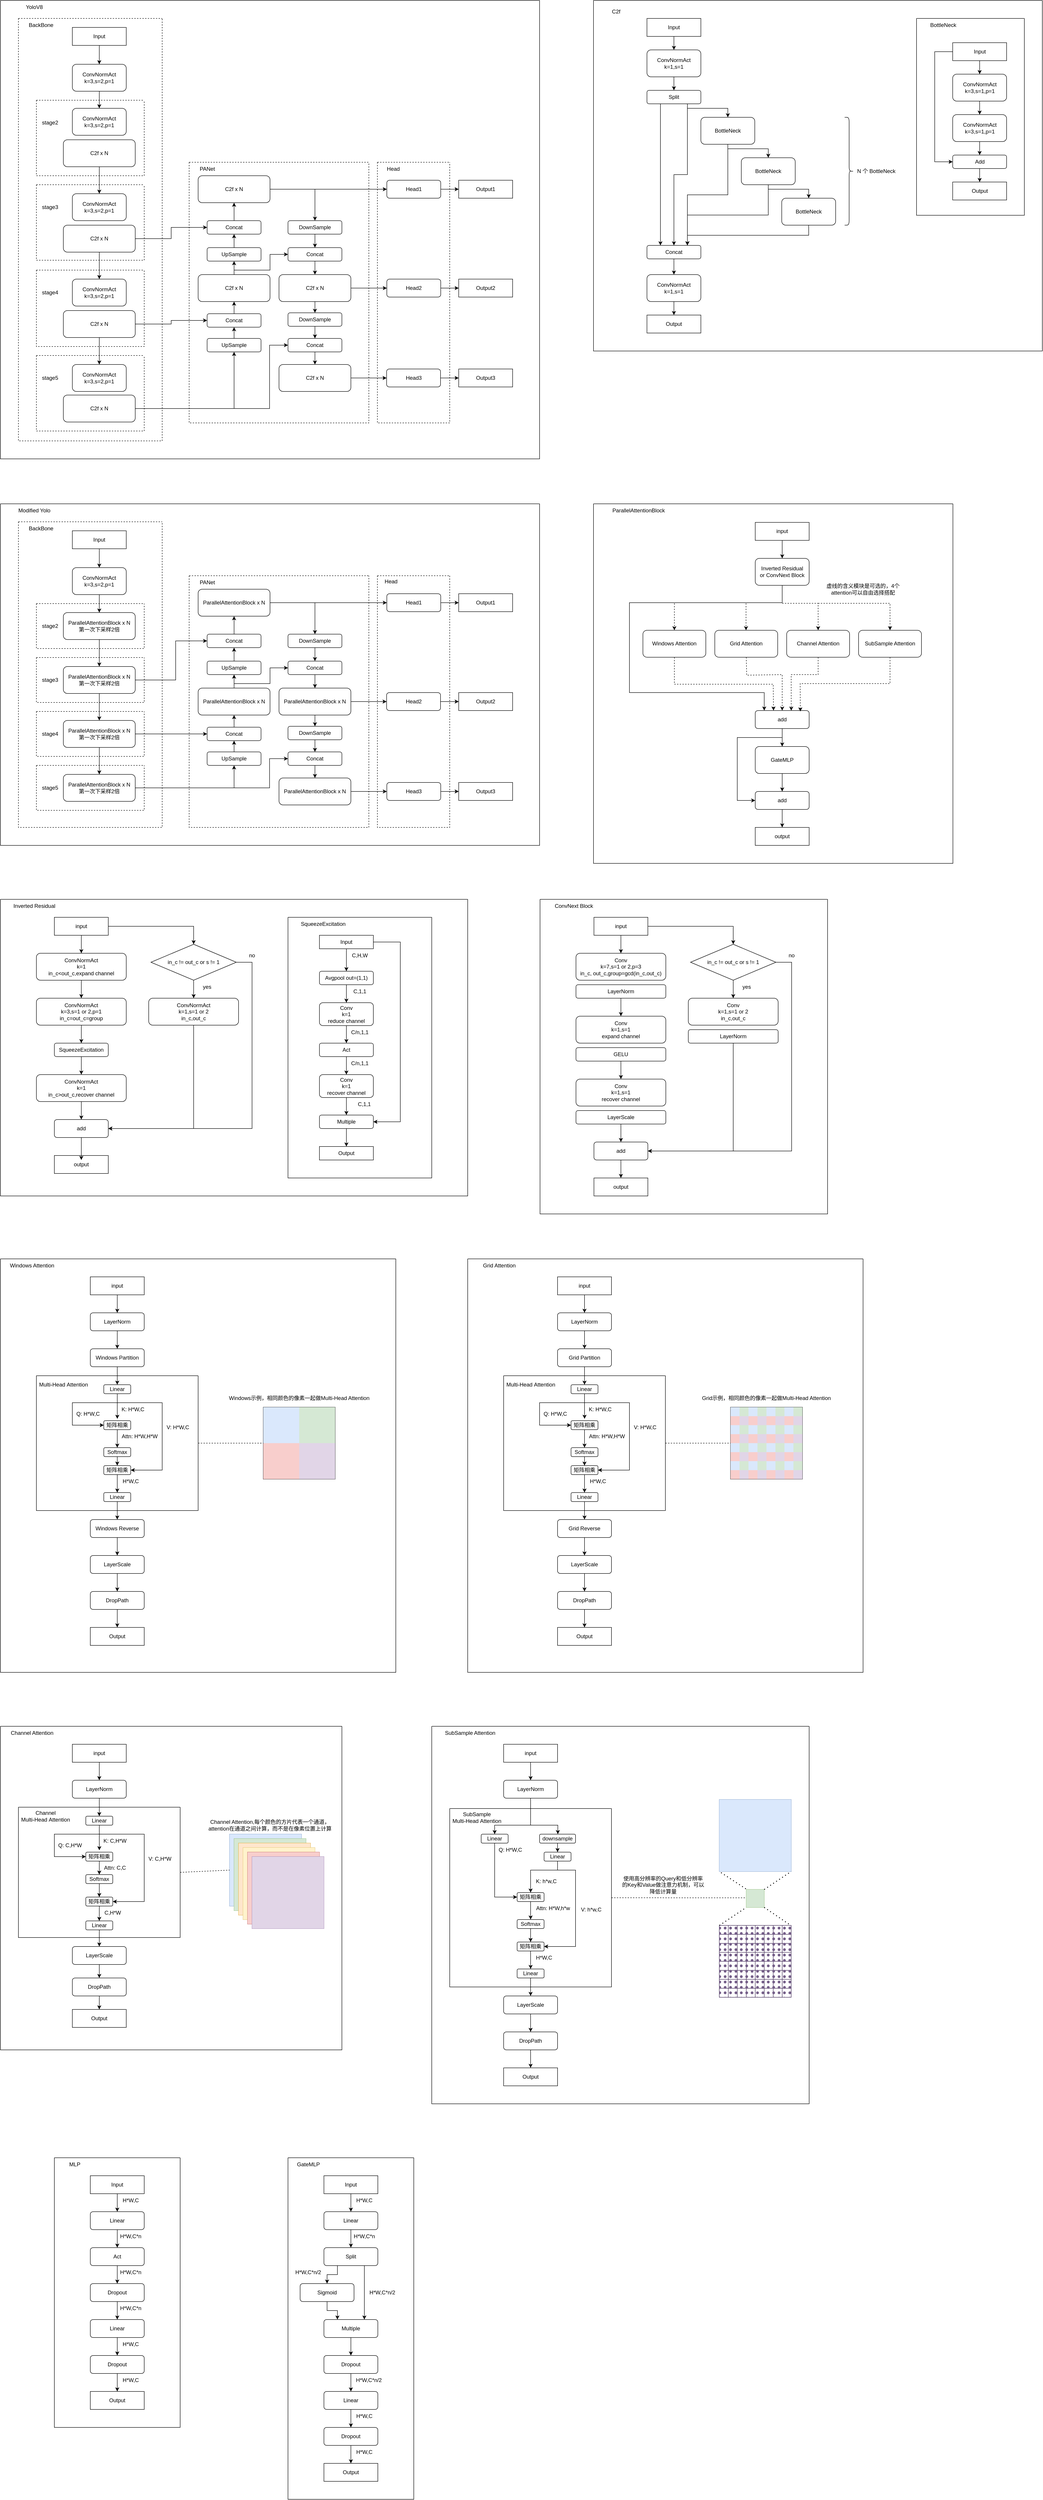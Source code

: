 <mxfile version="23.1.5" type="device">
  <diagram name="第 1 页" id="JdE47bJraOe2O7a5qoCE">
    <mxGraphModel dx="1586" dy="1241" grid="1" gridSize="10" guides="1" tooltips="1" connect="1" arrows="1" fold="1" page="1" pageScale="1" pageWidth="827" pageHeight="1169" math="0" shadow="0">
      <root>
        <mxCell id="0" />
        <mxCell id="1" parent="0" />
        <mxCell id="qN_Hk2joRKCampm-536r-124" value="" style="swimlane;startSize=0;" parent="1" vertex="1">
          <mxGeometry x="1361" y="1160" width="800" height="800" as="geometry">
            <mxRectangle x="160" width="50" height="40" as="alternateBounds" />
          </mxGeometry>
        </mxCell>
        <mxCell id="qN_Hk2joRKCampm-536r-125" value="ParallelAttentionBlock" style="text;html=1;align=center;verticalAlign=middle;resizable=0;points=[];autosize=1;strokeColor=none;fillColor=none;" parent="qN_Hk2joRKCampm-536r-124" vertex="1">
          <mxGeometry x="30" width="140" height="30" as="geometry" />
        </mxCell>
        <mxCell id="qN_Hk2joRKCampm-536r-105" value="add" style="rounded=1;whiteSpace=wrap;html=1;" parent="qN_Hk2joRKCampm-536r-124" vertex="1">
          <mxGeometry x="360" y="460" width="120" height="40" as="geometry" />
        </mxCell>
        <mxCell id="qN_Hk2joRKCampm-536r-116" value="GateMLP" style="rounded=1;whiteSpace=wrap;html=1;" parent="qN_Hk2joRKCampm-536r-124" vertex="1">
          <mxGeometry x="360" y="540" width="120" height="60" as="geometry" />
        </mxCell>
        <mxCell id="qN_Hk2joRKCampm-536r-117" style="edgeStyle=orthogonalEdgeStyle;rounded=0;orthogonalLoop=1;jettySize=auto;html=1;exitX=0.5;exitY=1;exitDx=0;exitDy=0;entryX=0.5;entryY=0;entryDx=0;entryDy=0;" parent="qN_Hk2joRKCampm-536r-124" source="qN_Hk2joRKCampm-536r-105" target="qN_Hk2joRKCampm-536r-116" edge="1">
          <mxGeometry relative="1" as="geometry" />
        </mxCell>
        <mxCell id="qN_Hk2joRKCampm-536r-118" value="output" style="rounded=0;whiteSpace=wrap;html=1;" parent="qN_Hk2joRKCampm-536r-124" vertex="1">
          <mxGeometry x="360" y="720" width="120" height="40" as="geometry" />
        </mxCell>
        <mxCell id="qN_Hk2joRKCampm-536r-120" value="" style="endArrow=classic;html=1;rounded=0;entryX=0;entryY=0.5;entryDx=0;entryDy=0;" parent="qN_Hk2joRKCampm-536r-124" target="qN_Hk2joRKCampm-536r-121" edge="1">
          <mxGeometry width="50" height="50" relative="1" as="geometry">
            <mxPoint x="420" y="520" as="sourcePoint" />
            <mxPoint x="320" y="720" as="targetPoint" />
            <Array as="points">
              <mxPoint x="320" y="520" />
              <mxPoint x="320" y="660" />
            </Array>
          </mxGeometry>
        </mxCell>
        <mxCell id="qN_Hk2joRKCampm-536r-123" style="edgeStyle=orthogonalEdgeStyle;rounded=0;orthogonalLoop=1;jettySize=auto;html=1;exitX=0.5;exitY=1;exitDx=0;exitDy=0;entryX=0.5;entryY=0;entryDx=0;entryDy=0;" parent="qN_Hk2joRKCampm-536r-124" source="qN_Hk2joRKCampm-536r-121" target="qN_Hk2joRKCampm-536r-118" edge="1">
          <mxGeometry relative="1" as="geometry" />
        </mxCell>
        <mxCell id="qN_Hk2joRKCampm-536r-121" value="add" style="rounded=1;whiteSpace=wrap;html=1;" parent="qN_Hk2joRKCampm-536r-124" vertex="1">
          <mxGeometry x="360" y="640" width="120" height="40" as="geometry" />
        </mxCell>
        <mxCell id="qN_Hk2joRKCampm-536r-122" style="edgeStyle=orthogonalEdgeStyle;rounded=0;orthogonalLoop=1;jettySize=auto;html=1;exitX=0.5;exitY=1;exitDx=0;exitDy=0;entryX=0.5;entryY=0;entryDx=0;entryDy=0;" parent="qN_Hk2joRKCampm-536r-124" source="qN_Hk2joRKCampm-536r-116" target="qN_Hk2joRKCampm-536r-121" edge="1">
          <mxGeometry relative="1" as="geometry" />
        </mxCell>
        <mxCell id="qN_Hk2joRKCampm-536r-96" value="input" style="rounded=0;whiteSpace=wrap;html=1;" parent="qN_Hk2joRKCampm-536r-124" vertex="1">
          <mxGeometry x="360" y="41.32" width="120" height="40" as="geometry" />
        </mxCell>
        <mxCell id="qN_Hk2joRKCampm-536r-98" value="Inverted Residual or&amp;nbsp;ConvNext Block" style="rounded=1;whiteSpace=wrap;html=1;" parent="qN_Hk2joRKCampm-536r-124" vertex="1">
          <mxGeometry x="360" y="121.32" width="120" height="60" as="geometry" />
        </mxCell>
        <mxCell id="qN_Hk2joRKCampm-536r-104" style="edgeStyle=orthogonalEdgeStyle;rounded=0;orthogonalLoop=1;jettySize=auto;html=1;exitX=0.5;exitY=1;exitDx=0;exitDy=0;entryX=0.167;entryY=0;entryDx=0;entryDy=0;entryPerimeter=0;" parent="qN_Hk2joRKCampm-536r-124" source="qN_Hk2joRKCampm-536r-98" target="qN_Hk2joRKCampm-536r-105" edge="1">
          <mxGeometry relative="1" as="geometry">
            <mxPoint x="380" y="360" as="targetPoint" />
            <Array as="points">
              <mxPoint x="420" y="220" />
              <mxPoint x="80" y="220" />
              <mxPoint x="80" y="420" />
              <mxPoint x="380" y="420" />
            </Array>
          </mxGeometry>
        </mxCell>
        <mxCell id="qN_Hk2joRKCampm-536r-100" value="Windows Attention" style="rounded=1;whiteSpace=wrap;html=1;" parent="qN_Hk2joRKCampm-536r-124" vertex="1">
          <mxGeometry x="110" y="281.32" width="140" height="60" as="geometry" />
        </mxCell>
        <mxCell id="qN_Hk2joRKCampm-536r-101" value="Grid Attention" style="rounded=1;whiteSpace=wrap;html=1;" parent="qN_Hk2joRKCampm-536r-124" vertex="1">
          <mxGeometry x="270" y="281.32" width="140" height="60" as="geometry" />
        </mxCell>
        <mxCell id="qN_Hk2joRKCampm-536r-102" value="Channel Attention" style="rounded=1;whiteSpace=wrap;html=1;" parent="qN_Hk2joRKCampm-536r-124" vertex="1">
          <mxGeometry x="430" y="281.32" width="140" height="60" as="geometry" />
        </mxCell>
        <mxCell id="qN_Hk2joRKCampm-536r-103" value="SubSample Attention" style="rounded=1;whiteSpace=wrap;html=1;" parent="qN_Hk2joRKCampm-536r-124" vertex="1">
          <mxGeometry x="590" y="281.32" width="140" height="60" as="geometry" />
        </mxCell>
        <mxCell id="qN_Hk2joRKCampm-536r-107" value="" style="endArrow=classic;html=1;rounded=0;entryX=0.5;entryY=0;entryDx=0;entryDy=0;dashed=1;" parent="qN_Hk2joRKCampm-536r-124" target="qN_Hk2joRKCampm-536r-100" edge="1">
          <mxGeometry width="50" height="50" relative="1" as="geometry">
            <mxPoint x="180" y="221.32" as="sourcePoint" />
            <mxPoint x="690" y="141.32" as="targetPoint" />
          </mxGeometry>
        </mxCell>
        <mxCell id="qN_Hk2joRKCampm-536r-108" value="" style="endArrow=classic;html=1;rounded=0;dashed=1;exitX=0.5;exitY=1;exitDx=0;exitDy=0;entryX=0.339;entryY=-0.033;entryDx=0;entryDy=0;entryPerimeter=0;" parent="qN_Hk2joRKCampm-536r-124" source="qN_Hk2joRKCampm-536r-100" edge="1">
          <mxGeometry width="50" height="50" relative="1" as="geometry">
            <mxPoint x="190" y="231.32" as="sourcePoint" />
            <mxPoint x="400.68" y="460.0" as="targetPoint" />
            <Array as="points">
              <mxPoint x="180" y="401.32" />
              <mxPoint x="400" y="401.32" />
            </Array>
          </mxGeometry>
        </mxCell>
        <mxCell id="qN_Hk2joRKCampm-536r-109" value="" style="endArrow=classic;html=1;rounded=0;entryX=0.5;entryY=0;entryDx=0;entryDy=0;dashed=1;" parent="qN_Hk2joRKCampm-536r-124" edge="1">
          <mxGeometry width="50" height="50" relative="1" as="geometry">
            <mxPoint x="339.5" y="221.32" as="sourcePoint" />
            <mxPoint x="339.5" y="281.32" as="targetPoint" />
          </mxGeometry>
        </mxCell>
        <mxCell id="qN_Hk2joRKCampm-536r-112" value="" style="endArrow=classic;html=1;rounded=0;entryX=0.5;entryY=0;entryDx=0;entryDy=0;dashed=1;" parent="qN_Hk2joRKCampm-536r-124" target="qN_Hk2joRKCampm-536r-102" edge="1">
          <mxGeometry width="50" height="50" relative="1" as="geometry">
            <mxPoint x="420" y="221.32" as="sourcePoint" />
            <mxPoint x="580" y="221.32" as="targetPoint" />
            <Array as="points">
              <mxPoint x="500" y="221.32" />
            </Array>
          </mxGeometry>
        </mxCell>
        <mxCell id="qN_Hk2joRKCampm-536r-114" value="" style="endArrow=classic;html=1;rounded=0;entryX=0.5;entryY=0;entryDx=0;entryDy=0;dashed=1;" parent="qN_Hk2joRKCampm-536r-124" target="qN_Hk2joRKCampm-536r-103" edge="1">
          <mxGeometry width="50" height="50" relative="1" as="geometry">
            <mxPoint x="500" y="221.32" as="sourcePoint" />
            <mxPoint x="580" y="281.32" as="targetPoint" />
            <Array as="points">
              <mxPoint x="660" y="221.32" />
            </Array>
          </mxGeometry>
        </mxCell>
        <mxCell id="qN_Hk2joRKCampm-536r-99" style="edgeStyle=orthogonalEdgeStyle;rounded=0;orthogonalLoop=1;jettySize=auto;html=1;exitX=0.5;exitY=1;exitDx=0;exitDy=0;entryX=0.5;entryY=0;entryDx=0;entryDy=0;" parent="qN_Hk2joRKCampm-536r-124" source="qN_Hk2joRKCampm-536r-96" target="qN_Hk2joRKCampm-536r-98" edge="1">
          <mxGeometry relative="1" as="geometry" />
        </mxCell>
        <mxCell id="qN_Hk2joRKCampm-536r-113" value="" style="endArrow=classic;html=1;rounded=0;dashed=1;exitX=0.5;exitY=1;exitDx=0;exitDy=0;entryX=0.668;entryY=0.004;entryDx=0;entryDy=0;entryPerimeter=0;" parent="qN_Hk2joRKCampm-536r-124" source="qN_Hk2joRKCampm-536r-102" target="qN_Hk2joRKCampm-536r-105" edge="1">
          <mxGeometry width="50" height="50" relative="1" as="geometry">
            <mxPoint x="500" y="380" as="sourcePoint" />
            <mxPoint x="440" y="380" as="targetPoint" />
            <Array as="points">
              <mxPoint x="500" y="380" />
              <mxPoint x="440" y="380" />
            </Array>
          </mxGeometry>
        </mxCell>
        <mxCell id="qN_Hk2joRKCampm-536r-115" value="" style="endArrow=classic;html=1;rounded=0;dashed=1;exitX=0.5;exitY=1;exitDx=0;exitDy=0;entryX=0.837;entryY=0.05;entryDx=0;entryDy=0;entryPerimeter=0;" parent="qN_Hk2joRKCampm-536r-124" source="qN_Hk2joRKCampm-536r-103" target="qN_Hk2joRKCampm-536r-105" edge="1">
          <mxGeometry width="50" height="50" relative="1" as="geometry">
            <mxPoint x="660" y="371.32" as="sourcePoint" />
            <mxPoint x="470" y="460" as="targetPoint" />
            <Array as="points">
              <mxPoint x="660" y="400" />
              <mxPoint x="460" y="400" />
            </Array>
          </mxGeometry>
        </mxCell>
        <mxCell id="qN_Hk2joRKCampm-536r-110" value="" style="endArrow=classic;html=1;rounded=0;dashed=1;exitX=0.5;exitY=1;exitDx=0;exitDy=0;entryX=0.5;entryY=0;entryDx=0;entryDy=0;" parent="qN_Hk2joRKCampm-536r-124" target="qN_Hk2joRKCampm-536r-105" edge="1">
          <mxGeometry width="50" height="50" relative="1" as="geometry">
            <mxPoint x="340" y="341.32" as="sourcePoint" />
            <mxPoint x="411" y="481.32" as="targetPoint" />
            <Array as="points">
              <mxPoint x="341" y="381.32" />
              <mxPoint x="420" y="380" />
            </Array>
          </mxGeometry>
        </mxCell>
        <mxCell id="YwpDiNBOq0qG-DnkEMjF-138" value="虚线的含义模块是可选的，4个attention可以自由选择搭配" style="text;html=1;align=center;verticalAlign=middle;whiteSpace=wrap;rounded=0;" parent="qN_Hk2joRKCampm-536r-124" vertex="1">
          <mxGeometry x="500" y="160" width="200" height="60" as="geometry" />
        </mxCell>
        <mxCell id="qN_Hk2joRKCampm-536r-61" value="" style="swimlane;startSize=0;" parent="1" vertex="1">
          <mxGeometry x="41" y="2040" width="1040" height="660" as="geometry">
            <mxRectangle x="40" y="40" width="50" height="40" as="alternateBounds" />
          </mxGeometry>
        </mxCell>
        <mxCell id="qN_Hk2joRKCampm-536r-62" value="Inverted Residual" style="text;html=1;align=center;verticalAlign=middle;resizable=0;points=[];autosize=1;strokeColor=none;fillColor=none;" parent="qN_Hk2joRKCampm-536r-61" vertex="1">
          <mxGeometry x="15" width="120" height="30" as="geometry" />
        </mxCell>
        <mxCell id="qN_Hk2joRKCampm-536r-21" value="output" style="rounded=0;whiteSpace=wrap;html=1;" parent="qN_Hk2joRKCampm-536r-61" vertex="1">
          <mxGeometry x="120" y="570" width="120" height="40" as="geometry" />
        </mxCell>
        <mxCell id="zzFQRbzE7N3yQD7C39Tk-3" value="input" style="rounded=0;whiteSpace=wrap;html=1;" parent="qN_Hk2joRKCampm-536r-61" vertex="1">
          <mxGeometry x="120" y="40" width="120" height="40" as="geometry" />
        </mxCell>
        <mxCell id="qN_Hk2joRKCampm-536r-1" value="ConvNormAct&lt;br&gt;k=1&lt;br&gt;in_c&amp;lt;out_c,expand channel" style="rounded=1;whiteSpace=wrap;html=1;" parent="qN_Hk2joRKCampm-536r-61" vertex="1">
          <mxGeometry x="80" y="120" width="200" height="60" as="geometry" />
        </mxCell>
        <mxCell id="qN_Hk2joRKCampm-536r-5" style="edgeStyle=orthogonalEdgeStyle;rounded=0;orthogonalLoop=1;jettySize=auto;html=1;exitX=0.5;exitY=1;exitDx=0;exitDy=0;entryX=0.5;entryY=0;entryDx=0;entryDy=0;" parent="qN_Hk2joRKCampm-536r-61" source="zzFQRbzE7N3yQD7C39Tk-3" target="qN_Hk2joRKCampm-536r-1" edge="1">
          <mxGeometry relative="1" as="geometry" />
        </mxCell>
        <mxCell id="YwpDiNBOq0qG-DnkEMjF-313" style="edgeStyle=orthogonalEdgeStyle;rounded=0;orthogonalLoop=1;jettySize=auto;html=1;exitX=0.5;exitY=1;exitDx=0;exitDy=0;entryX=0.5;entryY=0;entryDx=0;entryDy=0;" parent="qN_Hk2joRKCampm-536r-61" source="qN_Hk2joRKCampm-536r-2" target="YwpDiNBOq0qG-DnkEMjF-312" edge="1">
          <mxGeometry relative="1" as="geometry" />
        </mxCell>
        <mxCell id="qN_Hk2joRKCampm-536r-2" value="ConvNormAct&lt;br&gt;k=3,s=1 or 2,p=1&lt;br&gt;in_c=out_c=group" style="rounded=1;whiteSpace=wrap;html=1;" parent="qN_Hk2joRKCampm-536r-61" vertex="1">
          <mxGeometry x="80" y="220" width="200" height="60" as="geometry" />
        </mxCell>
        <mxCell id="qN_Hk2joRKCampm-536r-6" style="edgeStyle=orthogonalEdgeStyle;rounded=0;orthogonalLoop=1;jettySize=auto;html=1;exitX=0.5;exitY=1;exitDx=0;exitDy=0;entryX=0.5;entryY=0;entryDx=0;entryDy=0;" parent="qN_Hk2joRKCampm-536r-61" source="qN_Hk2joRKCampm-536r-1" target="qN_Hk2joRKCampm-536r-2" edge="1">
          <mxGeometry relative="1" as="geometry" />
        </mxCell>
        <mxCell id="qN_Hk2joRKCampm-536r-4" value="ConvNormAct&lt;br&gt;k=1&lt;br&gt;in_c&amp;gt;out_c,recover channel" style="rounded=1;whiteSpace=wrap;html=1;" parent="qN_Hk2joRKCampm-536r-61" vertex="1">
          <mxGeometry x="80" y="390" width="200" height="60" as="geometry" />
        </mxCell>
        <mxCell id="qN_Hk2joRKCampm-536r-9" value="ConvNormAct&lt;br&gt;k=1,s=1 or 2&lt;br&gt;in_c,out_c" style="rounded=1;whiteSpace=wrap;html=1;" parent="qN_Hk2joRKCampm-536r-61" vertex="1">
          <mxGeometry x="330" y="220" width="200" height="60" as="geometry" />
        </mxCell>
        <mxCell id="qN_Hk2joRKCampm-536r-11" style="edgeStyle=orthogonalEdgeStyle;rounded=0;orthogonalLoop=1;jettySize=auto;html=1;exitX=0.5;exitY=1;exitDx=0;exitDy=0;entryX=0.5;entryY=0;entryDx=0;entryDy=0;" parent="qN_Hk2joRKCampm-536r-61" source="qN_Hk2joRKCampm-536r-10" target="qN_Hk2joRKCampm-536r-9" edge="1">
          <mxGeometry relative="1" as="geometry" />
        </mxCell>
        <mxCell id="qN_Hk2joRKCampm-536r-10" value="in_c != out_c or s != 1" style="rhombus;whiteSpace=wrap;html=1;" parent="qN_Hk2joRKCampm-536r-61" vertex="1">
          <mxGeometry x="335" y="100" width="190" height="80" as="geometry" />
        </mxCell>
        <mxCell id="qN_Hk2joRKCampm-536r-8" style="edgeStyle=orthogonalEdgeStyle;rounded=0;orthogonalLoop=1;jettySize=auto;html=1;exitX=1;exitY=0.5;exitDx=0;exitDy=0;entryX=0.5;entryY=0;entryDx=0;entryDy=0;" parent="qN_Hk2joRKCampm-536r-61" source="zzFQRbzE7N3yQD7C39Tk-3" target="qN_Hk2joRKCampm-536r-10" edge="1">
          <mxGeometry relative="1" as="geometry">
            <mxPoint x="520" y="50" as="targetPoint" />
          </mxGeometry>
        </mxCell>
        <mxCell id="qN_Hk2joRKCampm-536r-12" value="yes" style="text;html=1;align=center;verticalAlign=middle;whiteSpace=wrap;rounded=0;" parent="qN_Hk2joRKCampm-536r-61" vertex="1">
          <mxGeometry x="430" y="180" width="60" height="30" as="geometry" />
        </mxCell>
        <mxCell id="qN_Hk2joRKCampm-536r-22" style="edgeStyle=orthogonalEdgeStyle;rounded=0;orthogonalLoop=1;jettySize=auto;html=1;exitX=0.5;exitY=1;exitDx=0;exitDy=0;entryX=0.5;entryY=0;entryDx=0;entryDy=0;" parent="qN_Hk2joRKCampm-536r-61" source="qN_Hk2joRKCampm-536r-16" edge="1">
          <mxGeometry relative="1" as="geometry">
            <mxPoint x="180" y="580.0" as="targetPoint" />
          </mxGeometry>
        </mxCell>
        <mxCell id="qN_Hk2joRKCampm-536r-16" value="add" style="rounded=1;whiteSpace=wrap;html=1;" parent="qN_Hk2joRKCampm-536r-61" vertex="1">
          <mxGeometry x="120" y="490" width="120" height="40" as="geometry" />
        </mxCell>
        <mxCell id="qN_Hk2joRKCampm-536r-17" style="edgeStyle=orthogonalEdgeStyle;rounded=0;orthogonalLoop=1;jettySize=auto;html=1;exitX=0.5;exitY=1;exitDx=0;exitDy=0;entryX=0.5;entryY=0;entryDx=0;entryDy=0;" parent="qN_Hk2joRKCampm-536r-61" source="qN_Hk2joRKCampm-536r-4" target="qN_Hk2joRKCampm-536r-16" edge="1">
          <mxGeometry relative="1" as="geometry" />
        </mxCell>
        <mxCell id="qN_Hk2joRKCampm-536r-19" style="edgeStyle=orthogonalEdgeStyle;rounded=0;orthogonalLoop=1;jettySize=auto;html=1;exitX=0.5;exitY=1;exitDx=0;exitDy=0;entryX=1;entryY=0.5;entryDx=0;entryDy=0;" parent="qN_Hk2joRKCampm-536r-61" source="qN_Hk2joRKCampm-536r-9" target="qN_Hk2joRKCampm-536r-16" edge="1">
          <mxGeometry relative="1" as="geometry">
            <mxPoint x="480" y="460" as="targetPoint" />
          </mxGeometry>
        </mxCell>
        <mxCell id="qN_Hk2joRKCampm-536r-18" style="edgeStyle=orthogonalEdgeStyle;rounded=0;orthogonalLoop=1;jettySize=auto;html=1;exitX=1;exitY=0.5;exitDx=0;exitDy=0;entryX=1;entryY=0.5;entryDx=0;entryDy=0;" parent="qN_Hk2joRKCampm-536r-61" source="qN_Hk2joRKCampm-536r-10" target="qN_Hk2joRKCampm-536r-16" edge="1">
          <mxGeometry relative="1" as="geometry">
            <mxPoint x="480" y="460" as="targetPoint" />
            <Array as="points">
              <mxPoint x="560" y="140" />
              <mxPoint x="560" y="510" />
            </Array>
          </mxGeometry>
        </mxCell>
        <mxCell id="qN_Hk2joRKCampm-536r-20" value="no" style="text;html=1;align=center;verticalAlign=middle;whiteSpace=wrap;rounded=0;" parent="qN_Hk2joRKCampm-536r-61" vertex="1">
          <mxGeometry x="530" y="110" width="60" height="30" as="geometry" />
        </mxCell>
        <mxCell id="YwpDiNBOq0qG-DnkEMjF-314" style="edgeStyle=orthogonalEdgeStyle;rounded=0;orthogonalLoop=1;jettySize=auto;html=1;exitX=0.5;exitY=1;exitDx=0;exitDy=0;entryX=0.5;entryY=0;entryDx=0;entryDy=0;" parent="qN_Hk2joRKCampm-536r-61" source="YwpDiNBOq0qG-DnkEMjF-312" target="qN_Hk2joRKCampm-536r-4" edge="1">
          <mxGeometry relative="1" as="geometry" />
        </mxCell>
        <mxCell id="YwpDiNBOq0qG-DnkEMjF-312" value="SqueezeExcitation" style="rounded=1;whiteSpace=wrap;html=1;" parent="qN_Hk2joRKCampm-536r-61" vertex="1">
          <mxGeometry x="120" y="320" width="120" height="30" as="geometry" />
        </mxCell>
        <mxCell id="YwpDiNBOq0qG-DnkEMjF-315" value="" style="swimlane;startSize=0;" parent="qN_Hk2joRKCampm-536r-61" vertex="1">
          <mxGeometry x="640" y="40" width="320" height="580" as="geometry" />
        </mxCell>
        <mxCell id="YwpDiNBOq0qG-DnkEMjF-316" value="SqueezeExcitation" style="text;html=1;align=center;verticalAlign=middle;resizable=0;points=[];autosize=1;strokeColor=none;fillColor=none;" parent="YwpDiNBOq0qG-DnkEMjF-315" vertex="1">
          <mxGeometry x="17.5" width="120" height="30" as="geometry" />
        </mxCell>
        <mxCell id="YwpDiNBOq0qG-DnkEMjF-319" style="edgeStyle=orthogonalEdgeStyle;rounded=0;orthogonalLoop=1;jettySize=auto;html=1;exitX=0.5;exitY=1;exitDx=0;exitDy=0;entryX=0.5;entryY=0;entryDx=0;entryDy=0;" parent="YwpDiNBOq0qG-DnkEMjF-315" source="YwpDiNBOq0qG-DnkEMjF-317" target="YwpDiNBOq0qG-DnkEMjF-318" edge="1">
          <mxGeometry relative="1" as="geometry" />
        </mxCell>
        <mxCell id="YwpDiNBOq0qG-DnkEMjF-336" style="edgeStyle=orthogonalEdgeStyle;rounded=0;orthogonalLoop=1;jettySize=auto;html=1;exitX=1;exitY=0.5;exitDx=0;exitDy=0;entryX=1;entryY=0.5;entryDx=0;entryDy=0;" parent="YwpDiNBOq0qG-DnkEMjF-315" source="YwpDiNBOq0qG-DnkEMjF-317" target="YwpDiNBOq0qG-DnkEMjF-332" edge="1">
          <mxGeometry relative="1" as="geometry">
            <Array as="points">
              <mxPoint x="250" y="55" />
              <mxPoint x="250" y="455" />
            </Array>
          </mxGeometry>
        </mxCell>
        <mxCell id="YwpDiNBOq0qG-DnkEMjF-317" value="Input" style="rounded=0;whiteSpace=wrap;html=1;" parent="YwpDiNBOq0qG-DnkEMjF-315" vertex="1">
          <mxGeometry x="70" y="40" width="120" height="30" as="geometry" />
        </mxCell>
        <mxCell id="YwpDiNBOq0qG-DnkEMjF-322" style="edgeStyle=orthogonalEdgeStyle;rounded=0;orthogonalLoop=1;jettySize=auto;html=1;exitX=0.5;exitY=1;exitDx=0;exitDy=0;entryX=0.5;entryY=0;entryDx=0;entryDy=0;" parent="YwpDiNBOq0qG-DnkEMjF-315" source="YwpDiNBOq0qG-DnkEMjF-318" target="YwpDiNBOq0qG-DnkEMjF-321" edge="1">
          <mxGeometry relative="1" as="geometry" />
        </mxCell>
        <mxCell id="YwpDiNBOq0qG-DnkEMjF-318" value="Avgpool out=(1,1)" style="rounded=1;whiteSpace=wrap;html=1;" parent="YwpDiNBOq0qG-DnkEMjF-315" vertex="1">
          <mxGeometry x="70" y="120" width="120" height="30" as="geometry" />
        </mxCell>
        <mxCell id="YwpDiNBOq0qG-DnkEMjF-320" value="C,H,W" style="text;html=1;align=center;verticalAlign=middle;whiteSpace=wrap;rounded=0;" parent="YwpDiNBOq0qG-DnkEMjF-315" vertex="1">
          <mxGeometry x="130" y="70" width="60" height="30" as="geometry" />
        </mxCell>
        <mxCell id="YwpDiNBOq0qG-DnkEMjF-324" style="edgeStyle=orthogonalEdgeStyle;rounded=0;orthogonalLoop=1;jettySize=auto;html=1;exitX=0.5;exitY=1;exitDx=0;exitDy=0;entryX=0.5;entryY=0;entryDx=0;entryDy=0;" parent="YwpDiNBOq0qG-DnkEMjF-315" source="YwpDiNBOq0qG-DnkEMjF-321" target="YwpDiNBOq0qG-DnkEMjF-323" edge="1">
          <mxGeometry relative="1" as="geometry" />
        </mxCell>
        <mxCell id="YwpDiNBOq0qG-DnkEMjF-321" value="Conv&lt;br&gt;k=1&lt;div&gt;reduce channel&lt;/div&gt;" style="rounded=1;whiteSpace=wrap;html=1;" parent="YwpDiNBOq0qG-DnkEMjF-315" vertex="1">
          <mxGeometry x="70" y="190" width="120" height="51" as="geometry" />
        </mxCell>
        <mxCell id="YwpDiNBOq0qG-DnkEMjF-326" style="edgeStyle=orthogonalEdgeStyle;rounded=0;orthogonalLoop=1;jettySize=auto;html=1;exitX=0.5;exitY=1;exitDx=0;exitDy=0;entryX=0.5;entryY=0;entryDx=0;entryDy=0;" parent="YwpDiNBOq0qG-DnkEMjF-315" source="YwpDiNBOq0qG-DnkEMjF-323" target="YwpDiNBOq0qG-DnkEMjF-325" edge="1">
          <mxGeometry relative="1" as="geometry" />
        </mxCell>
        <mxCell id="YwpDiNBOq0qG-DnkEMjF-323" value="Act" style="rounded=1;whiteSpace=wrap;html=1;" parent="YwpDiNBOq0qG-DnkEMjF-315" vertex="1">
          <mxGeometry x="70" y="280" width="120" height="30" as="geometry" />
        </mxCell>
        <mxCell id="YwpDiNBOq0qG-DnkEMjF-333" style="edgeStyle=orthogonalEdgeStyle;rounded=0;orthogonalLoop=1;jettySize=auto;html=1;exitX=0.5;exitY=1;exitDx=0;exitDy=0;entryX=0.5;entryY=0;entryDx=0;entryDy=0;" parent="YwpDiNBOq0qG-DnkEMjF-315" source="YwpDiNBOq0qG-DnkEMjF-325" target="YwpDiNBOq0qG-DnkEMjF-332" edge="1">
          <mxGeometry relative="1" as="geometry" />
        </mxCell>
        <mxCell id="YwpDiNBOq0qG-DnkEMjF-325" value="Conv&lt;br&gt;k=1&lt;div&gt;recover channel&lt;/div&gt;" style="rounded=1;whiteSpace=wrap;html=1;" parent="YwpDiNBOq0qG-DnkEMjF-315" vertex="1">
          <mxGeometry x="70" y="350" width="120" height="51" as="geometry" />
        </mxCell>
        <mxCell id="YwpDiNBOq0qG-DnkEMjF-327" value="C,1,1" style="text;html=1;align=center;verticalAlign=middle;whiteSpace=wrap;rounded=0;" parent="YwpDiNBOq0qG-DnkEMjF-315" vertex="1">
          <mxGeometry x="130" y="150" width="60" height="30" as="geometry" />
        </mxCell>
        <mxCell id="YwpDiNBOq0qG-DnkEMjF-328" value="C/n,1,1" style="text;html=1;align=center;verticalAlign=middle;whiteSpace=wrap;rounded=0;" parent="YwpDiNBOq0qG-DnkEMjF-315" vertex="1">
          <mxGeometry x="130" y="241" width="60" height="30" as="geometry" />
        </mxCell>
        <mxCell id="YwpDiNBOq0qG-DnkEMjF-329" value="C/n,1,1" style="text;html=1;align=center;verticalAlign=middle;whiteSpace=wrap;rounded=0;" parent="YwpDiNBOq0qG-DnkEMjF-315" vertex="1">
          <mxGeometry x="130" y="310" width="60" height="30" as="geometry" />
        </mxCell>
        <mxCell id="YwpDiNBOq0qG-DnkEMjF-330" value="C,1,1" style="text;html=1;align=center;verticalAlign=middle;whiteSpace=wrap;rounded=0;" parent="YwpDiNBOq0qG-DnkEMjF-315" vertex="1">
          <mxGeometry x="140" y="401" width="60" height="30" as="geometry" />
        </mxCell>
        <mxCell id="YwpDiNBOq0qG-DnkEMjF-338" style="edgeStyle=orthogonalEdgeStyle;rounded=0;orthogonalLoop=1;jettySize=auto;html=1;exitX=0.5;exitY=1;exitDx=0;exitDy=0;entryX=0.5;entryY=0;entryDx=0;entryDy=0;" parent="YwpDiNBOq0qG-DnkEMjF-315" source="YwpDiNBOq0qG-DnkEMjF-332" target="YwpDiNBOq0qG-DnkEMjF-337" edge="1">
          <mxGeometry relative="1" as="geometry" />
        </mxCell>
        <mxCell id="YwpDiNBOq0qG-DnkEMjF-332" value="Multiple" style="rounded=1;whiteSpace=wrap;html=1;" parent="YwpDiNBOq0qG-DnkEMjF-315" vertex="1">
          <mxGeometry x="70" y="440" width="120" height="30" as="geometry" />
        </mxCell>
        <mxCell id="YwpDiNBOq0qG-DnkEMjF-337" value="Output" style="rounded=0;whiteSpace=wrap;html=1;" parent="YwpDiNBOq0qG-DnkEMjF-315" vertex="1">
          <mxGeometry x="70" y="510" width="120" height="30" as="geometry" />
        </mxCell>
        <mxCell id="qN_Hk2joRKCampm-536r-64" value="" style="swimlane;startSize=0;" parent="1" vertex="1">
          <mxGeometry x="1242" y="2040" width="640" height="700" as="geometry">
            <mxRectangle x="40" y="40" width="50" height="40" as="alternateBounds" />
          </mxGeometry>
        </mxCell>
        <mxCell id="qN_Hk2joRKCampm-536r-65" value="ConvNext Block" style="text;html=1;align=center;verticalAlign=middle;resizable=0;points=[];autosize=1;strokeColor=none;fillColor=none;" parent="qN_Hk2joRKCampm-536r-64" vertex="1">
          <mxGeometry x="20" width="110" height="30" as="geometry" />
        </mxCell>
        <mxCell id="qN_Hk2joRKCampm-536r-88" style="edgeStyle=orthogonalEdgeStyle;rounded=0;orthogonalLoop=1;jettySize=auto;html=1;exitX=0.5;exitY=1;exitDx=0;exitDy=0;entryX=0.5;entryY=0;entryDx=0;entryDy=0;" parent="qN_Hk2joRKCampm-536r-64" source="qN_Hk2joRKCampm-536r-85" target="qN_Hk2joRKCampm-536r-87" edge="1">
          <mxGeometry relative="1" as="geometry" />
        </mxCell>
        <mxCell id="qN_Hk2joRKCampm-536r-85" value="LayerNorm" style="rounded=1;whiteSpace=wrap;html=1;" parent="qN_Hk2joRKCampm-536r-64" vertex="1">
          <mxGeometry x="80" y="190" width="200" height="30" as="geometry" />
        </mxCell>
        <mxCell id="qN_Hk2joRKCampm-536r-87" value="Conv&lt;br&gt;k=1,s=1&lt;div&gt;expand channel&lt;/div&gt;" style="rounded=1;whiteSpace=wrap;html=1;" parent="qN_Hk2joRKCampm-536r-64" vertex="1">
          <mxGeometry x="80" y="260" width="200" height="60" as="geometry" />
        </mxCell>
        <mxCell id="qN_Hk2joRKCampm-536r-93" style="edgeStyle=orthogonalEdgeStyle;rounded=0;orthogonalLoop=1;jettySize=auto;html=1;exitX=0.5;exitY=1;exitDx=0;exitDy=0;entryX=0.5;entryY=0;entryDx=0;entryDy=0;" parent="qN_Hk2joRKCampm-536r-64" source="qN_Hk2joRKCampm-536r-89" target="qN_Hk2joRKCampm-536r-91" edge="1">
          <mxGeometry relative="1" as="geometry" />
        </mxCell>
        <mxCell id="qN_Hk2joRKCampm-536r-89" value="GELU" style="rounded=1;whiteSpace=wrap;html=1;" parent="qN_Hk2joRKCampm-536r-64" vertex="1">
          <mxGeometry x="80" y="330" width="200" height="30" as="geometry" />
        </mxCell>
        <mxCell id="qN_Hk2joRKCampm-536r-91" value="Conv&lt;br&gt;k=1,s=1&lt;div&gt;recover channel&lt;/div&gt;" style="rounded=1;whiteSpace=wrap;html=1;" parent="qN_Hk2joRKCampm-536r-64" vertex="1">
          <mxGeometry x="80" y="400" width="200" height="60" as="geometry" />
        </mxCell>
        <mxCell id="qN_Hk2joRKCampm-536r-94" style="edgeStyle=orthogonalEdgeStyle;rounded=0;orthogonalLoop=1;jettySize=auto;html=1;exitX=0.5;exitY=1;exitDx=0;exitDy=0;entryX=0.5;entryY=0;entryDx=0;entryDy=0;" parent="qN_Hk2joRKCampm-536r-64" source="qN_Hk2joRKCampm-536r-92" target="qN_Hk2joRKCampm-536r-82" edge="1">
          <mxGeometry relative="1" as="geometry" />
        </mxCell>
        <mxCell id="qN_Hk2joRKCampm-536r-92" value="LayerScale" style="rounded=1;whiteSpace=wrap;html=1;" parent="qN_Hk2joRKCampm-536r-64" vertex="1">
          <mxGeometry x="80" y="470" width="200" height="30" as="geometry" />
        </mxCell>
        <mxCell id="qN_Hk2joRKCampm-536r-82" value="add" style="rounded=1;whiteSpace=wrap;html=1;" parent="qN_Hk2joRKCampm-536r-64" vertex="1">
          <mxGeometry x="120" y="540" width="120" height="40" as="geometry" />
        </mxCell>
        <mxCell id="qN_Hk2joRKCampm-536r-84" value="output" style="rounded=0;whiteSpace=wrap;html=1;" parent="qN_Hk2joRKCampm-536r-64" vertex="1">
          <mxGeometry x="120" y="620" width="120" height="40" as="geometry" />
        </mxCell>
        <mxCell id="qN_Hk2joRKCampm-536r-81" style="edgeStyle=orthogonalEdgeStyle;rounded=0;orthogonalLoop=1;jettySize=auto;html=1;exitX=0.5;exitY=1;exitDx=0;exitDy=0;entryX=0.5;entryY=0;entryDx=0;entryDy=0;" parent="qN_Hk2joRKCampm-536r-64" source="qN_Hk2joRKCampm-536r-82" target="qN_Hk2joRKCampm-536r-84" edge="1">
          <mxGeometry relative="1" as="geometry" />
        </mxCell>
        <mxCell id="qN_Hk2joRKCampm-536r-95" value="LayerNorm" style="rounded=1;whiteSpace=wrap;html=1;" parent="qN_Hk2joRKCampm-536r-64" vertex="1">
          <mxGeometry x="330" y="290" width="200" height="30" as="geometry" />
        </mxCell>
        <mxCell id="qN_Hk2joRKCampm-536r-75" style="edgeStyle=orthogonalEdgeStyle;rounded=0;orthogonalLoop=1;jettySize=auto;html=1;entryX=1;entryY=0.5;entryDx=0;entryDy=0;exitX=0.5;exitY=1;exitDx=0;exitDy=0;" parent="qN_Hk2joRKCampm-536r-64" source="qN_Hk2joRKCampm-536r-95" target="qN_Hk2joRKCampm-536r-82" edge="1">
          <mxGeometry relative="1" as="geometry">
            <mxPoint x="480" y="460" as="targetPoint" />
            <mxPoint x="430" y="330" as="sourcePoint" />
            <Array as="points">
              <mxPoint x="430" y="560" />
            </Array>
          </mxGeometry>
        </mxCell>
        <mxCell id="qN_Hk2joRKCampm-536r-68" value="input" style="rounded=0;whiteSpace=wrap;html=1;" parent="qN_Hk2joRKCampm-536r-64" vertex="1">
          <mxGeometry x="120" y="40" width="120" height="40" as="geometry" />
        </mxCell>
        <mxCell id="qN_Hk2joRKCampm-536r-70" value="Conv&lt;br&gt;k=7,s=1 or 2,p=3&lt;br&gt;in_c, out_c,group=gcd(in_c,out_c)" style="rounded=1;whiteSpace=wrap;html=1;" parent="qN_Hk2joRKCampm-536r-64" vertex="1">
          <mxGeometry x="80" y="120" width="200" height="60" as="geometry" />
        </mxCell>
        <mxCell id="qN_Hk2joRKCampm-536r-66" style="edgeStyle=orthogonalEdgeStyle;rounded=0;orthogonalLoop=1;jettySize=auto;html=1;exitX=0.5;exitY=1;exitDx=0;exitDy=0;entryX=0.5;entryY=0;entryDx=0;entryDy=0;" parent="qN_Hk2joRKCampm-536r-64" source="qN_Hk2joRKCampm-536r-68" target="qN_Hk2joRKCampm-536r-70" edge="1">
          <mxGeometry relative="1" as="geometry" />
        </mxCell>
        <mxCell id="qN_Hk2joRKCampm-536r-76" value="Conv&lt;br&gt;k=1,s=1 or 2&lt;br&gt;in_c,out_c" style="rounded=1;whiteSpace=wrap;html=1;" parent="qN_Hk2joRKCampm-536r-64" vertex="1">
          <mxGeometry x="330" y="220" width="200" height="60" as="geometry" />
        </mxCell>
        <mxCell id="qN_Hk2joRKCampm-536r-77" style="edgeStyle=orthogonalEdgeStyle;rounded=0;orthogonalLoop=1;jettySize=auto;html=1;exitX=0.5;exitY=1;exitDx=0;exitDy=0;entryX=0.5;entryY=0;entryDx=0;entryDy=0;" parent="qN_Hk2joRKCampm-536r-64" source="qN_Hk2joRKCampm-536r-79" target="qN_Hk2joRKCampm-536r-76" edge="1">
          <mxGeometry relative="1" as="geometry" />
        </mxCell>
        <mxCell id="qN_Hk2joRKCampm-536r-78" style="edgeStyle=orthogonalEdgeStyle;rounded=0;orthogonalLoop=1;jettySize=auto;html=1;exitX=1;exitY=0.5;exitDx=0;exitDy=0;entryX=1;entryY=0.5;entryDx=0;entryDy=0;" parent="qN_Hk2joRKCampm-536r-64" source="qN_Hk2joRKCampm-536r-79" target="qN_Hk2joRKCampm-536r-82" edge="1">
          <mxGeometry relative="1" as="geometry">
            <mxPoint x="480" y="460" as="targetPoint" />
            <Array as="points">
              <mxPoint x="560" y="140" />
              <mxPoint x="560" y="560" />
            </Array>
          </mxGeometry>
        </mxCell>
        <mxCell id="qN_Hk2joRKCampm-536r-79" value="in_c != out_c or s != 1" style="rhombus;whiteSpace=wrap;html=1;" parent="qN_Hk2joRKCampm-536r-64" vertex="1">
          <mxGeometry x="335" y="100" width="190" height="80" as="geometry" />
        </mxCell>
        <mxCell id="qN_Hk2joRKCampm-536r-67" style="edgeStyle=orthogonalEdgeStyle;rounded=0;orthogonalLoop=1;jettySize=auto;html=1;exitX=1;exitY=0.5;exitDx=0;exitDy=0;entryX=0.5;entryY=0;entryDx=0;entryDy=0;" parent="qN_Hk2joRKCampm-536r-64" source="qN_Hk2joRKCampm-536r-68" target="qN_Hk2joRKCampm-536r-79" edge="1">
          <mxGeometry relative="1" as="geometry">
            <mxPoint x="520" y="50" as="targetPoint" />
          </mxGeometry>
        </mxCell>
        <mxCell id="qN_Hk2joRKCampm-536r-80" value="yes" style="text;html=1;align=center;verticalAlign=middle;whiteSpace=wrap;rounded=0;" parent="qN_Hk2joRKCampm-536r-64" vertex="1">
          <mxGeometry x="430" y="180" width="60" height="30" as="geometry" />
        </mxCell>
        <mxCell id="qN_Hk2joRKCampm-536r-83" value="no" style="text;html=1;align=center;verticalAlign=middle;whiteSpace=wrap;rounded=0;" parent="qN_Hk2joRKCampm-536r-64" vertex="1">
          <mxGeometry x="530" y="110" width="60" height="30" as="geometry" />
        </mxCell>
        <mxCell id="qN_Hk2joRKCampm-536r-86" style="edgeStyle=orthogonalEdgeStyle;rounded=0;orthogonalLoop=1;jettySize=auto;html=1;exitX=0.5;exitY=1;exitDx=0;exitDy=0;" parent="qN_Hk2joRKCampm-536r-64" source="qN_Hk2joRKCampm-536r-70" target="qN_Hk2joRKCampm-536r-70" edge="1">
          <mxGeometry relative="1" as="geometry" />
        </mxCell>
        <mxCell id="qN_Hk2joRKCampm-536r-668" value="" style="swimlane;startSize=0;" parent="1" vertex="1">
          <mxGeometry x="1081" y="2840" width="880" height="920" as="geometry" />
        </mxCell>
        <mxCell id="qN_Hk2joRKCampm-536r-669" style="edgeStyle=orthogonalEdgeStyle;rounded=0;orthogonalLoop=1;jettySize=auto;html=1;exitX=0.5;exitY=1;exitDx=0;exitDy=0;entryX=0.5;entryY=0;entryDx=0;entryDy=0;" parent="qN_Hk2joRKCampm-536r-668" source="qN_Hk2joRKCampm-536r-670" target="qN_Hk2joRKCampm-536r-684" edge="1">
          <mxGeometry relative="1" as="geometry" />
        </mxCell>
        <mxCell id="qN_Hk2joRKCampm-536r-670" value="input" style="rounded=0;whiteSpace=wrap;html=1;" parent="qN_Hk2joRKCampm-536r-668" vertex="1">
          <mxGeometry x="200" y="40" width="120" height="40" as="geometry" />
        </mxCell>
        <mxCell id="qN_Hk2joRKCampm-536r-2378" style="edgeStyle=orthogonalEdgeStyle;rounded=0;orthogonalLoop=1;jettySize=auto;html=1;exitX=0.5;exitY=1;exitDx=0;exitDy=0;entryX=0.5;entryY=0;entryDx=0;entryDy=0;" parent="qN_Hk2joRKCampm-536r-668" source="qN_Hk2joRKCampm-536r-671" target="qN_Hk2joRKCampm-536r-2376" edge="1">
          <mxGeometry relative="1" as="geometry" />
        </mxCell>
        <mxCell id="qN_Hk2joRKCampm-536r-671" value="Grid Partition" style="rounded=1;whiteSpace=wrap;html=1;" parent="qN_Hk2joRKCampm-536r-668" vertex="1">
          <mxGeometry x="200" y="200" width="120" height="40" as="geometry" />
        </mxCell>
        <mxCell id="qN_Hk2joRKCampm-536r-677" style="edgeStyle=orthogonalEdgeStyle;rounded=0;orthogonalLoop=1;jettySize=auto;html=1;exitX=0.5;exitY=1;exitDx=0;exitDy=0;entryX=0.5;entryY=0;entryDx=0;entryDy=0;" parent="qN_Hk2joRKCampm-536r-668" source="qN_Hk2joRKCampm-536r-678" target="qN_Hk2joRKCampm-536r-680" edge="1">
          <mxGeometry relative="1" as="geometry" />
        </mxCell>
        <mxCell id="qN_Hk2joRKCampm-536r-678" value="Grid Reverse" style="rounded=1;whiteSpace=wrap;html=1;" parent="qN_Hk2joRKCampm-536r-668" vertex="1">
          <mxGeometry x="200" y="580" width="120" height="40" as="geometry" />
        </mxCell>
        <mxCell id="qN_Hk2joRKCampm-536r-679" style="edgeStyle=orthogonalEdgeStyle;rounded=0;orthogonalLoop=1;jettySize=auto;html=1;exitX=0.5;exitY=1;exitDx=0;exitDy=0;entryX=0.5;entryY=0;entryDx=0;entryDy=0;" parent="qN_Hk2joRKCampm-536r-668" source="qN_Hk2joRKCampm-536r-680" target="qN_Hk2joRKCampm-536r-682" edge="1">
          <mxGeometry relative="1" as="geometry" />
        </mxCell>
        <mxCell id="qN_Hk2joRKCampm-536r-680" value="LayerScale" style="rounded=1;whiteSpace=wrap;html=1;" parent="qN_Hk2joRKCampm-536r-668" vertex="1">
          <mxGeometry x="200" y="660" width="120" height="40" as="geometry" />
        </mxCell>
        <mxCell id="qN_Hk2joRKCampm-536r-681" style="edgeStyle=orthogonalEdgeStyle;rounded=0;orthogonalLoop=1;jettySize=auto;html=1;exitX=0.5;exitY=1;exitDx=0;exitDy=0;entryX=0.5;entryY=0;entryDx=0;entryDy=0;" parent="qN_Hk2joRKCampm-536r-668" source="qN_Hk2joRKCampm-536r-682" target="qN_Hk2joRKCampm-536r-685" edge="1">
          <mxGeometry relative="1" as="geometry" />
        </mxCell>
        <mxCell id="qN_Hk2joRKCampm-536r-682" value="DropPath" style="rounded=1;whiteSpace=wrap;html=1;" parent="qN_Hk2joRKCampm-536r-668" vertex="1">
          <mxGeometry x="200" y="740" width="120" height="40" as="geometry" />
        </mxCell>
        <mxCell id="qN_Hk2joRKCampm-536r-683" style="edgeStyle=orthogonalEdgeStyle;rounded=0;orthogonalLoop=1;jettySize=auto;html=1;exitX=0.5;exitY=1;exitDx=0;exitDy=0;entryX=0.5;entryY=0;entryDx=0;entryDy=0;" parent="qN_Hk2joRKCampm-536r-668" source="qN_Hk2joRKCampm-536r-684" target="qN_Hk2joRKCampm-536r-671" edge="1">
          <mxGeometry relative="1" as="geometry" />
        </mxCell>
        <mxCell id="qN_Hk2joRKCampm-536r-684" value="LayerNorm" style="rounded=1;whiteSpace=wrap;html=1;" parent="qN_Hk2joRKCampm-536r-668" vertex="1">
          <mxGeometry x="200" y="120" width="120" height="40" as="geometry" />
        </mxCell>
        <mxCell id="qN_Hk2joRKCampm-536r-685" value="Output" style="rounded=0;whiteSpace=wrap;html=1;" parent="qN_Hk2joRKCampm-536r-668" vertex="1">
          <mxGeometry x="200" y="820" width="120" height="40" as="geometry" />
        </mxCell>
        <mxCell id="qN_Hk2joRKCampm-536r-759" value="Grid Attention" style="text;html=1;align=center;verticalAlign=middle;resizable=0;points=[];autosize=1;strokeColor=none;fillColor=none;" parent="qN_Hk2joRKCampm-536r-668" vertex="1">
          <mxGeometry x="20" width="100" height="30" as="geometry" />
        </mxCell>
        <mxCell id="qN_Hk2joRKCampm-536r-761" value="Grid示例，相同颜色的像素一起做Multi-Head Attention" style="text;html=1;align=center;verticalAlign=middle;whiteSpace=wrap;rounded=0;" parent="qN_Hk2joRKCampm-536r-668" vertex="1">
          <mxGeometry x="510" y="290" width="310" height="40" as="geometry" />
        </mxCell>
        <mxCell id="qN_Hk2joRKCampm-536r-271" value="" style="shape=table;startSize=0;container=1;collapsible=0;childLayout=tableLayout;" parent="qN_Hk2joRKCampm-536r-668" vertex="1">
          <mxGeometry x="585" y="330" width="160" height="160" as="geometry" />
        </mxCell>
        <mxCell id="qN_Hk2joRKCampm-536r-272" value="" style="shape=tableRow;horizontal=0;startSize=0;swimlaneHead=0;swimlaneBody=0;strokeColor=inherit;top=0;left=0;bottom=0;right=0;collapsible=0;dropTarget=0;fillColor=none;points=[[0,0.5],[1,0.5]];portConstraint=eastwest;" parent="qN_Hk2joRKCampm-536r-271" vertex="1">
          <mxGeometry width="160" height="20" as="geometry" />
        </mxCell>
        <mxCell id="qN_Hk2joRKCampm-536r-273" value="" style="shape=partialRectangle;html=1;whiteSpace=wrap;connectable=0;strokeColor=#6c8ebf;overflow=hidden;fillColor=#dae8fc;top=0;left=0;bottom=0;right=0;pointerEvents=1;" parent="qN_Hk2joRKCampm-536r-272" vertex="1">
          <mxGeometry width="20" height="20" as="geometry">
            <mxRectangle width="20" height="20" as="alternateBounds" />
          </mxGeometry>
        </mxCell>
        <mxCell id="qN_Hk2joRKCampm-536r-274" value="" style="shape=partialRectangle;html=1;whiteSpace=wrap;connectable=0;strokeColor=#82b366;overflow=hidden;fillColor=#d5e8d4;top=0;left=0;bottom=0;right=0;pointerEvents=1;" parent="qN_Hk2joRKCampm-536r-272" vertex="1">
          <mxGeometry x="20" width="20" height="20" as="geometry">
            <mxRectangle width="20" height="20" as="alternateBounds" />
          </mxGeometry>
        </mxCell>
        <mxCell id="qN_Hk2joRKCampm-536r-275" value="" style="shape=partialRectangle;html=1;whiteSpace=wrap;connectable=0;strokeColor=#6c8ebf;overflow=hidden;fillColor=#dae8fc;top=0;left=0;bottom=0;right=0;pointerEvents=1;" parent="qN_Hk2joRKCampm-536r-272" vertex="1">
          <mxGeometry x="40" width="20" height="20" as="geometry">
            <mxRectangle width="20" height="20" as="alternateBounds" />
          </mxGeometry>
        </mxCell>
        <mxCell id="qN_Hk2joRKCampm-536r-276" value="" style="shape=partialRectangle;html=1;whiteSpace=wrap;connectable=0;strokeColor=#82b366;overflow=hidden;fillColor=#d5e8d4;top=0;left=0;bottom=0;right=0;pointerEvents=1;" parent="qN_Hk2joRKCampm-536r-272" vertex="1">
          <mxGeometry x="60" width="20" height="20" as="geometry">
            <mxRectangle width="20" height="20" as="alternateBounds" />
          </mxGeometry>
        </mxCell>
        <mxCell id="qN_Hk2joRKCampm-536r-277" value="" style="shape=partialRectangle;html=1;whiteSpace=wrap;connectable=0;strokeColor=#6c8ebf;overflow=hidden;fillColor=#dae8fc;top=0;left=0;bottom=0;right=0;pointerEvents=1;" parent="qN_Hk2joRKCampm-536r-272" vertex="1">
          <mxGeometry x="80" width="20" height="20" as="geometry">
            <mxRectangle width="20" height="20" as="alternateBounds" />
          </mxGeometry>
        </mxCell>
        <mxCell id="qN_Hk2joRKCampm-536r-278" value="" style="shape=partialRectangle;html=1;whiteSpace=wrap;connectable=0;strokeColor=#82b366;overflow=hidden;fillColor=#d5e8d4;top=0;left=0;bottom=0;right=0;pointerEvents=1;" parent="qN_Hk2joRKCampm-536r-272" vertex="1">
          <mxGeometry x="100" width="20" height="20" as="geometry">
            <mxRectangle width="20" height="20" as="alternateBounds" />
          </mxGeometry>
        </mxCell>
        <mxCell id="qN_Hk2joRKCampm-536r-279" value="" style="shape=partialRectangle;html=1;whiteSpace=wrap;connectable=0;strokeColor=#6c8ebf;overflow=hidden;fillColor=#dae8fc;top=0;left=0;bottom=0;right=0;pointerEvents=1;" parent="qN_Hk2joRKCampm-536r-272" vertex="1">
          <mxGeometry x="120" width="20" height="20" as="geometry">
            <mxRectangle width="20" height="20" as="alternateBounds" />
          </mxGeometry>
        </mxCell>
        <mxCell id="qN_Hk2joRKCampm-536r-280" value="" style="shape=partialRectangle;html=1;whiteSpace=wrap;connectable=0;strokeColor=#82b366;overflow=hidden;fillColor=#d5e8d4;top=0;left=0;bottom=0;right=0;pointerEvents=1;" parent="qN_Hk2joRKCampm-536r-272" vertex="1">
          <mxGeometry x="140" width="20" height="20" as="geometry">
            <mxRectangle width="20" height="20" as="alternateBounds" />
          </mxGeometry>
        </mxCell>
        <mxCell id="qN_Hk2joRKCampm-536r-281" value="" style="shape=tableRow;horizontal=0;startSize=0;swimlaneHead=0;swimlaneBody=0;strokeColor=inherit;top=0;left=0;bottom=0;right=0;collapsible=0;dropTarget=0;fillColor=none;points=[[0,0.5],[1,0.5]];portConstraint=eastwest;" parent="qN_Hk2joRKCampm-536r-271" vertex="1">
          <mxGeometry y="20" width="160" height="20" as="geometry" />
        </mxCell>
        <mxCell id="qN_Hk2joRKCampm-536r-282" value="" style="shape=partialRectangle;html=1;whiteSpace=wrap;connectable=0;strokeColor=#b85450;overflow=hidden;fillColor=#f8cecc;top=0;left=0;bottom=0;right=0;pointerEvents=1;" parent="qN_Hk2joRKCampm-536r-281" vertex="1">
          <mxGeometry width="20" height="20" as="geometry">
            <mxRectangle width="20" height="20" as="alternateBounds" />
          </mxGeometry>
        </mxCell>
        <mxCell id="qN_Hk2joRKCampm-536r-283" value="" style="shape=partialRectangle;html=1;whiteSpace=wrap;connectable=0;strokeColor=#9673a6;overflow=hidden;fillColor=#e1d5e7;top=0;left=0;bottom=0;right=0;pointerEvents=1;" parent="qN_Hk2joRKCampm-536r-281" vertex="1">
          <mxGeometry x="20" width="20" height="20" as="geometry">
            <mxRectangle width="20" height="20" as="alternateBounds" />
          </mxGeometry>
        </mxCell>
        <mxCell id="qN_Hk2joRKCampm-536r-284" value="" style="shape=partialRectangle;html=1;whiteSpace=wrap;connectable=0;strokeColor=#b85450;overflow=hidden;fillColor=#f8cecc;top=0;left=0;bottom=0;right=0;pointerEvents=1;" parent="qN_Hk2joRKCampm-536r-281" vertex="1">
          <mxGeometry x="40" width="20" height="20" as="geometry">
            <mxRectangle width="20" height="20" as="alternateBounds" />
          </mxGeometry>
        </mxCell>
        <mxCell id="qN_Hk2joRKCampm-536r-285" value="" style="shape=partialRectangle;html=1;whiteSpace=wrap;connectable=0;strokeColor=#9673a6;overflow=hidden;fillColor=#e1d5e7;top=0;left=0;bottom=0;right=0;pointerEvents=1;" parent="qN_Hk2joRKCampm-536r-281" vertex="1">
          <mxGeometry x="60" width="20" height="20" as="geometry">
            <mxRectangle width="20" height="20" as="alternateBounds" />
          </mxGeometry>
        </mxCell>
        <mxCell id="qN_Hk2joRKCampm-536r-286" value="" style="shape=partialRectangle;html=1;whiteSpace=wrap;connectable=0;strokeColor=#b85450;overflow=hidden;fillColor=#f8cecc;top=0;left=0;bottom=0;right=0;pointerEvents=1;" parent="qN_Hk2joRKCampm-536r-281" vertex="1">
          <mxGeometry x="80" width="20" height="20" as="geometry">
            <mxRectangle width="20" height="20" as="alternateBounds" />
          </mxGeometry>
        </mxCell>
        <mxCell id="qN_Hk2joRKCampm-536r-287" value="" style="shape=partialRectangle;html=1;whiteSpace=wrap;connectable=0;strokeColor=#9673a6;overflow=hidden;fillColor=#e1d5e7;top=0;left=0;bottom=0;right=0;pointerEvents=1;" parent="qN_Hk2joRKCampm-536r-281" vertex="1">
          <mxGeometry x="100" width="20" height="20" as="geometry">
            <mxRectangle width="20" height="20" as="alternateBounds" />
          </mxGeometry>
        </mxCell>
        <mxCell id="qN_Hk2joRKCampm-536r-288" value="" style="shape=partialRectangle;html=1;whiteSpace=wrap;connectable=0;strokeColor=#b85450;overflow=hidden;fillColor=#f8cecc;top=0;left=0;bottom=0;right=0;pointerEvents=1;" parent="qN_Hk2joRKCampm-536r-281" vertex="1">
          <mxGeometry x="120" width="20" height="20" as="geometry">
            <mxRectangle width="20" height="20" as="alternateBounds" />
          </mxGeometry>
        </mxCell>
        <mxCell id="qN_Hk2joRKCampm-536r-289" value="" style="shape=partialRectangle;html=1;whiteSpace=wrap;connectable=0;strokeColor=#9673a6;overflow=hidden;fillColor=#e1d5e7;top=0;left=0;bottom=0;right=0;pointerEvents=1;" parent="qN_Hk2joRKCampm-536r-281" vertex="1">
          <mxGeometry x="140" width="20" height="20" as="geometry">
            <mxRectangle width="20" height="20" as="alternateBounds" />
          </mxGeometry>
        </mxCell>
        <mxCell id="qN_Hk2joRKCampm-536r-290" value="" style="shape=tableRow;horizontal=0;startSize=0;swimlaneHead=0;swimlaneBody=0;strokeColor=inherit;top=0;left=0;bottom=0;right=0;collapsible=0;dropTarget=0;fillColor=none;points=[[0,0.5],[1,0.5]];portConstraint=eastwest;" parent="qN_Hk2joRKCampm-536r-271" vertex="1">
          <mxGeometry y="40" width="160" height="20" as="geometry" />
        </mxCell>
        <mxCell id="qN_Hk2joRKCampm-536r-291" value="" style="shape=partialRectangle;html=1;whiteSpace=wrap;connectable=0;strokeColor=#6c8ebf;overflow=hidden;fillColor=#dae8fc;top=0;left=0;bottom=0;right=0;pointerEvents=1;" parent="qN_Hk2joRKCampm-536r-290" vertex="1">
          <mxGeometry width="20" height="20" as="geometry">
            <mxRectangle width="20" height="20" as="alternateBounds" />
          </mxGeometry>
        </mxCell>
        <mxCell id="qN_Hk2joRKCampm-536r-292" value="" style="shape=partialRectangle;html=1;whiteSpace=wrap;connectable=0;strokeColor=#82b366;overflow=hidden;fillColor=#d5e8d4;top=0;left=0;bottom=0;right=0;pointerEvents=1;" parent="qN_Hk2joRKCampm-536r-290" vertex="1">
          <mxGeometry x="20" width="20" height="20" as="geometry">
            <mxRectangle width="20" height="20" as="alternateBounds" />
          </mxGeometry>
        </mxCell>
        <mxCell id="qN_Hk2joRKCampm-536r-293" value="" style="shape=partialRectangle;html=1;whiteSpace=wrap;connectable=0;strokeColor=#6c8ebf;overflow=hidden;fillColor=#dae8fc;top=0;left=0;bottom=0;right=0;pointerEvents=1;" parent="qN_Hk2joRKCampm-536r-290" vertex="1">
          <mxGeometry x="40" width="20" height="20" as="geometry">
            <mxRectangle width="20" height="20" as="alternateBounds" />
          </mxGeometry>
        </mxCell>
        <mxCell id="qN_Hk2joRKCampm-536r-294" value="" style="shape=partialRectangle;html=1;whiteSpace=wrap;connectable=0;strokeColor=#82b366;overflow=hidden;fillColor=#d5e8d4;top=0;left=0;bottom=0;right=0;pointerEvents=1;" parent="qN_Hk2joRKCampm-536r-290" vertex="1">
          <mxGeometry x="60" width="20" height="20" as="geometry">
            <mxRectangle width="20" height="20" as="alternateBounds" />
          </mxGeometry>
        </mxCell>
        <mxCell id="qN_Hk2joRKCampm-536r-295" value="" style="shape=partialRectangle;html=1;whiteSpace=wrap;connectable=0;strokeColor=#6c8ebf;overflow=hidden;fillColor=#dae8fc;top=0;left=0;bottom=0;right=0;pointerEvents=1;" parent="qN_Hk2joRKCampm-536r-290" vertex="1">
          <mxGeometry x="80" width="20" height="20" as="geometry">
            <mxRectangle width="20" height="20" as="alternateBounds" />
          </mxGeometry>
        </mxCell>
        <mxCell id="qN_Hk2joRKCampm-536r-296" value="" style="shape=partialRectangle;html=1;whiteSpace=wrap;connectable=0;strokeColor=#82b366;overflow=hidden;fillColor=#d5e8d4;top=0;left=0;bottom=0;right=0;pointerEvents=1;" parent="qN_Hk2joRKCampm-536r-290" vertex="1">
          <mxGeometry x="100" width="20" height="20" as="geometry">
            <mxRectangle width="20" height="20" as="alternateBounds" />
          </mxGeometry>
        </mxCell>
        <mxCell id="qN_Hk2joRKCampm-536r-297" value="" style="shape=partialRectangle;html=1;whiteSpace=wrap;connectable=0;strokeColor=#6c8ebf;overflow=hidden;fillColor=#dae8fc;top=0;left=0;bottom=0;right=0;pointerEvents=1;" parent="qN_Hk2joRKCampm-536r-290" vertex="1">
          <mxGeometry x="120" width="20" height="20" as="geometry">
            <mxRectangle width="20" height="20" as="alternateBounds" />
          </mxGeometry>
        </mxCell>
        <mxCell id="qN_Hk2joRKCampm-536r-298" value="" style="shape=partialRectangle;html=1;whiteSpace=wrap;connectable=0;strokeColor=#82b366;overflow=hidden;fillColor=#d5e8d4;top=0;left=0;bottom=0;right=0;pointerEvents=1;" parent="qN_Hk2joRKCampm-536r-290" vertex="1">
          <mxGeometry x="140" width="20" height="20" as="geometry">
            <mxRectangle width="20" height="20" as="alternateBounds" />
          </mxGeometry>
        </mxCell>
        <mxCell id="qN_Hk2joRKCampm-536r-299" value="" style="shape=tableRow;horizontal=0;startSize=0;swimlaneHead=0;swimlaneBody=0;strokeColor=inherit;top=0;left=0;bottom=0;right=0;collapsible=0;dropTarget=0;fillColor=none;points=[[0,0.5],[1,0.5]];portConstraint=eastwest;" parent="qN_Hk2joRKCampm-536r-271" vertex="1">
          <mxGeometry y="60" width="160" height="20" as="geometry" />
        </mxCell>
        <mxCell id="qN_Hk2joRKCampm-536r-300" value="" style="shape=partialRectangle;html=1;whiteSpace=wrap;connectable=0;strokeColor=#b85450;overflow=hidden;fillColor=#f8cecc;top=0;left=0;bottom=0;right=0;pointerEvents=1;" parent="qN_Hk2joRKCampm-536r-299" vertex="1">
          <mxGeometry width="20" height="20" as="geometry">
            <mxRectangle width="20" height="20" as="alternateBounds" />
          </mxGeometry>
        </mxCell>
        <mxCell id="qN_Hk2joRKCampm-536r-301" value="" style="shape=partialRectangle;html=1;whiteSpace=wrap;connectable=0;strokeColor=#9673a6;overflow=hidden;fillColor=#e1d5e7;top=0;left=0;bottom=0;right=0;pointerEvents=1;" parent="qN_Hk2joRKCampm-536r-299" vertex="1">
          <mxGeometry x="20" width="20" height="20" as="geometry">
            <mxRectangle width="20" height="20" as="alternateBounds" />
          </mxGeometry>
        </mxCell>
        <mxCell id="qN_Hk2joRKCampm-536r-302" value="" style="shape=partialRectangle;html=1;whiteSpace=wrap;connectable=0;strokeColor=#b85450;overflow=hidden;fillColor=#f8cecc;top=0;left=0;bottom=0;right=0;pointerEvents=1;" parent="qN_Hk2joRKCampm-536r-299" vertex="1">
          <mxGeometry x="40" width="20" height="20" as="geometry">
            <mxRectangle width="20" height="20" as="alternateBounds" />
          </mxGeometry>
        </mxCell>
        <mxCell id="qN_Hk2joRKCampm-536r-303" value="" style="shape=partialRectangle;html=1;whiteSpace=wrap;connectable=0;strokeColor=#9673a6;overflow=hidden;fillColor=#e1d5e7;top=0;left=0;bottom=0;right=0;pointerEvents=1;" parent="qN_Hk2joRKCampm-536r-299" vertex="1">
          <mxGeometry x="60" width="20" height="20" as="geometry">
            <mxRectangle width="20" height="20" as="alternateBounds" />
          </mxGeometry>
        </mxCell>
        <mxCell id="qN_Hk2joRKCampm-536r-304" value="" style="shape=partialRectangle;html=1;whiteSpace=wrap;connectable=0;strokeColor=#b85450;overflow=hidden;fillColor=#f8cecc;top=0;left=0;bottom=0;right=0;pointerEvents=1;" parent="qN_Hk2joRKCampm-536r-299" vertex="1">
          <mxGeometry x="80" width="20" height="20" as="geometry">
            <mxRectangle width="20" height="20" as="alternateBounds" />
          </mxGeometry>
        </mxCell>
        <mxCell id="qN_Hk2joRKCampm-536r-305" value="" style="shape=partialRectangle;html=1;whiteSpace=wrap;connectable=0;strokeColor=#9673a6;overflow=hidden;fillColor=#e1d5e7;top=0;left=0;bottom=0;right=0;pointerEvents=1;" parent="qN_Hk2joRKCampm-536r-299" vertex="1">
          <mxGeometry x="100" width="20" height="20" as="geometry">
            <mxRectangle width="20" height="20" as="alternateBounds" />
          </mxGeometry>
        </mxCell>
        <mxCell id="qN_Hk2joRKCampm-536r-306" value="" style="shape=partialRectangle;html=1;whiteSpace=wrap;connectable=0;strokeColor=#b85450;overflow=hidden;fillColor=#f8cecc;top=0;left=0;bottom=0;right=0;pointerEvents=1;" parent="qN_Hk2joRKCampm-536r-299" vertex="1">
          <mxGeometry x="120" width="20" height="20" as="geometry">
            <mxRectangle width="20" height="20" as="alternateBounds" />
          </mxGeometry>
        </mxCell>
        <mxCell id="qN_Hk2joRKCampm-536r-307" value="" style="shape=partialRectangle;html=1;whiteSpace=wrap;connectable=0;strokeColor=#9673a6;overflow=hidden;fillColor=#e1d5e7;top=0;left=0;bottom=0;right=0;pointerEvents=1;" parent="qN_Hk2joRKCampm-536r-299" vertex="1">
          <mxGeometry x="140" width="20" height="20" as="geometry">
            <mxRectangle width="20" height="20" as="alternateBounds" />
          </mxGeometry>
        </mxCell>
        <mxCell id="qN_Hk2joRKCampm-536r-308" value="" style="shape=tableRow;horizontal=0;startSize=0;swimlaneHead=0;swimlaneBody=0;strokeColor=inherit;top=0;left=0;bottom=0;right=0;collapsible=0;dropTarget=0;fillColor=none;points=[[0,0.5],[1,0.5]];portConstraint=eastwest;" parent="qN_Hk2joRKCampm-536r-271" vertex="1">
          <mxGeometry y="80" width="160" height="20" as="geometry" />
        </mxCell>
        <mxCell id="qN_Hk2joRKCampm-536r-309" value="" style="shape=partialRectangle;html=1;whiteSpace=wrap;connectable=0;strokeColor=#6c8ebf;overflow=hidden;fillColor=#dae8fc;top=0;left=0;bottom=0;right=0;pointerEvents=1;" parent="qN_Hk2joRKCampm-536r-308" vertex="1">
          <mxGeometry width="20" height="20" as="geometry">
            <mxRectangle width="20" height="20" as="alternateBounds" />
          </mxGeometry>
        </mxCell>
        <mxCell id="qN_Hk2joRKCampm-536r-310" value="" style="shape=partialRectangle;html=1;whiteSpace=wrap;connectable=0;strokeColor=#82b366;overflow=hidden;fillColor=#d5e8d4;top=0;left=0;bottom=0;right=0;pointerEvents=1;" parent="qN_Hk2joRKCampm-536r-308" vertex="1">
          <mxGeometry x="20" width="20" height="20" as="geometry">
            <mxRectangle width="20" height="20" as="alternateBounds" />
          </mxGeometry>
        </mxCell>
        <mxCell id="qN_Hk2joRKCampm-536r-311" value="" style="shape=partialRectangle;html=1;whiteSpace=wrap;connectable=0;strokeColor=#6c8ebf;overflow=hidden;fillColor=#dae8fc;top=0;left=0;bottom=0;right=0;pointerEvents=1;" parent="qN_Hk2joRKCampm-536r-308" vertex="1">
          <mxGeometry x="40" width="20" height="20" as="geometry">
            <mxRectangle width="20" height="20" as="alternateBounds" />
          </mxGeometry>
        </mxCell>
        <mxCell id="qN_Hk2joRKCampm-536r-312" value="" style="shape=partialRectangle;html=1;whiteSpace=wrap;connectable=0;strokeColor=#82b366;overflow=hidden;fillColor=#d5e8d4;top=0;left=0;bottom=0;right=0;pointerEvents=1;" parent="qN_Hk2joRKCampm-536r-308" vertex="1">
          <mxGeometry x="60" width="20" height="20" as="geometry">
            <mxRectangle width="20" height="20" as="alternateBounds" />
          </mxGeometry>
        </mxCell>
        <mxCell id="qN_Hk2joRKCampm-536r-313" value="" style="shape=partialRectangle;html=1;whiteSpace=wrap;connectable=0;strokeColor=#6c8ebf;overflow=hidden;fillColor=#dae8fc;top=0;left=0;bottom=0;right=0;pointerEvents=1;" parent="qN_Hk2joRKCampm-536r-308" vertex="1">
          <mxGeometry x="80" width="20" height="20" as="geometry">
            <mxRectangle width="20" height="20" as="alternateBounds" />
          </mxGeometry>
        </mxCell>
        <mxCell id="qN_Hk2joRKCampm-536r-314" value="" style="shape=partialRectangle;html=1;whiteSpace=wrap;connectable=0;strokeColor=#82b366;overflow=hidden;fillColor=#d5e8d4;top=0;left=0;bottom=0;right=0;pointerEvents=1;" parent="qN_Hk2joRKCampm-536r-308" vertex="1">
          <mxGeometry x="100" width="20" height="20" as="geometry">
            <mxRectangle width="20" height="20" as="alternateBounds" />
          </mxGeometry>
        </mxCell>
        <mxCell id="qN_Hk2joRKCampm-536r-315" value="" style="shape=partialRectangle;html=1;whiteSpace=wrap;connectable=0;strokeColor=#6c8ebf;overflow=hidden;fillColor=#dae8fc;top=0;left=0;bottom=0;right=0;pointerEvents=1;" parent="qN_Hk2joRKCampm-536r-308" vertex="1">
          <mxGeometry x="120" width="20" height="20" as="geometry">
            <mxRectangle width="20" height="20" as="alternateBounds" />
          </mxGeometry>
        </mxCell>
        <mxCell id="qN_Hk2joRKCampm-536r-316" value="" style="shape=partialRectangle;html=1;whiteSpace=wrap;connectable=0;strokeColor=#82b366;overflow=hidden;fillColor=#d5e8d4;top=0;left=0;bottom=0;right=0;pointerEvents=1;" parent="qN_Hk2joRKCampm-536r-308" vertex="1">
          <mxGeometry x="140" width="20" height="20" as="geometry">
            <mxRectangle width="20" height="20" as="alternateBounds" />
          </mxGeometry>
        </mxCell>
        <mxCell id="qN_Hk2joRKCampm-536r-317" value="" style="shape=tableRow;horizontal=0;startSize=0;swimlaneHead=0;swimlaneBody=0;strokeColor=inherit;top=0;left=0;bottom=0;right=0;collapsible=0;dropTarget=0;fillColor=none;points=[[0,0.5],[1,0.5]];portConstraint=eastwest;" parent="qN_Hk2joRKCampm-536r-271" vertex="1">
          <mxGeometry y="100" width="160" height="20" as="geometry" />
        </mxCell>
        <mxCell id="qN_Hk2joRKCampm-536r-318" value="" style="shape=partialRectangle;html=1;whiteSpace=wrap;connectable=0;strokeColor=#b85450;overflow=hidden;fillColor=#f8cecc;top=0;left=0;bottom=0;right=0;pointerEvents=1;" parent="qN_Hk2joRKCampm-536r-317" vertex="1">
          <mxGeometry width="20" height="20" as="geometry">
            <mxRectangle width="20" height="20" as="alternateBounds" />
          </mxGeometry>
        </mxCell>
        <mxCell id="qN_Hk2joRKCampm-536r-319" value="" style="shape=partialRectangle;html=1;whiteSpace=wrap;connectable=0;strokeColor=#9673a6;overflow=hidden;fillColor=#e1d5e7;top=0;left=0;bottom=0;right=0;pointerEvents=1;" parent="qN_Hk2joRKCampm-536r-317" vertex="1">
          <mxGeometry x="20" width="20" height="20" as="geometry">
            <mxRectangle width="20" height="20" as="alternateBounds" />
          </mxGeometry>
        </mxCell>
        <mxCell id="qN_Hk2joRKCampm-536r-320" value="" style="shape=partialRectangle;html=1;whiteSpace=wrap;connectable=0;strokeColor=#b85450;overflow=hidden;fillColor=#f8cecc;top=0;left=0;bottom=0;right=0;pointerEvents=1;" parent="qN_Hk2joRKCampm-536r-317" vertex="1">
          <mxGeometry x="40" width="20" height="20" as="geometry">
            <mxRectangle width="20" height="20" as="alternateBounds" />
          </mxGeometry>
        </mxCell>
        <mxCell id="qN_Hk2joRKCampm-536r-321" value="" style="shape=partialRectangle;html=1;whiteSpace=wrap;connectable=0;strokeColor=#9673a6;overflow=hidden;fillColor=#e1d5e7;top=0;left=0;bottom=0;right=0;pointerEvents=1;" parent="qN_Hk2joRKCampm-536r-317" vertex="1">
          <mxGeometry x="60" width="20" height="20" as="geometry">
            <mxRectangle width="20" height="20" as="alternateBounds" />
          </mxGeometry>
        </mxCell>
        <mxCell id="qN_Hk2joRKCampm-536r-322" value="" style="shape=partialRectangle;html=1;whiteSpace=wrap;connectable=0;strokeColor=#b85450;overflow=hidden;fillColor=#f8cecc;top=0;left=0;bottom=0;right=0;pointerEvents=1;" parent="qN_Hk2joRKCampm-536r-317" vertex="1">
          <mxGeometry x="80" width="20" height="20" as="geometry">
            <mxRectangle width="20" height="20" as="alternateBounds" />
          </mxGeometry>
        </mxCell>
        <mxCell id="qN_Hk2joRKCampm-536r-323" value="" style="shape=partialRectangle;html=1;whiteSpace=wrap;connectable=0;strokeColor=#9673a6;overflow=hidden;fillColor=#e1d5e7;top=0;left=0;bottom=0;right=0;pointerEvents=1;" parent="qN_Hk2joRKCampm-536r-317" vertex="1">
          <mxGeometry x="100" width="20" height="20" as="geometry">
            <mxRectangle width="20" height="20" as="alternateBounds" />
          </mxGeometry>
        </mxCell>
        <mxCell id="qN_Hk2joRKCampm-536r-324" value="" style="shape=partialRectangle;html=1;whiteSpace=wrap;connectable=0;strokeColor=#b85450;overflow=hidden;fillColor=#f8cecc;top=0;left=0;bottom=0;right=0;pointerEvents=1;" parent="qN_Hk2joRKCampm-536r-317" vertex="1">
          <mxGeometry x="120" width="20" height="20" as="geometry">
            <mxRectangle width="20" height="20" as="alternateBounds" />
          </mxGeometry>
        </mxCell>
        <mxCell id="qN_Hk2joRKCampm-536r-325" value="" style="shape=partialRectangle;html=1;whiteSpace=wrap;connectable=0;strokeColor=#9673a6;overflow=hidden;fillColor=#e1d5e7;top=0;left=0;bottom=0;right=0;pointerEvents=1;" parent="qN_Hk2joRKCampm-536r-317" vertex="1">
          <mxGeometry x="140" width="20" height="20" as="geometry">
            <mxRectangle width="20" height="20" as="alternateBounds" />
          </mxGeometry>
        </mxCell>
        <mxCell id="qN_Hk2joRKCampm-536r-326" value="" style="shape=tableRow;horizontal=0;startSize=0;swimlaneHead=0;swimlaneBody=0;strokeColor=inherit;top=0;left=0;bottom=0;right=0;collapsible=0;dropTarget=0;fillColor=none;points=[[0,0.5],[1,0.5]];portConstraint=eastwest;" parent="qN_Hk2joRKCampm-536r-271" vertex="1">
          <mxGeometry y="120" width="160" height="20" as="geometry" />
        </mxCell>
        <mxCell id="qN_Hk2joRKCampm-536r-327" value="" style="shape=partialRectangle;html=1;whiteSpace=wrap;connectable=0;strokeColor=#6c8ebf;overflow=hidden;fillColor=#dae8fc;top=0;left=0;bottom=0;right=0;pointerEvents=1;" parent="qN_Hk2joRKCampm-536r-326" vertex="1">
          <mxGeometry width="20" height="20" as="geometry">
            <mxRectangle width="20" height="20" as="alternateBounds" />
          </mxGeometry>
        </mxCell>
        <mxCell id="qN_Hk2joRKCampm-536r-328" value="" style="shape=partialRectangle;html=1;whiteSpace=wrap;connectable=0;strokeColor=#82b366;overflow=hidden;fillColor=#d5e8d4;top=0;left=0;bottom=0;right=0;pointerEvents=1;" parent="qN_Hk2joRKCampm-536r-326" vertex="1">
          <mxGeometry x="20" width="20" height="20" as="geometry">
            <mxRectangle width="20" height="20" as="alternateBounds" />
          </mxGeometry>
        </mxCell>
        <mxCell id="qN_Hk2joRKCampm-536r-329" value="" style="shape=partialRectangle;html=1;whiteSpace=wrap;connectable=0;strokeColor=#6c8ebf;overflow=hidden;fillColor=#dae8fc;top=0;left=0;bottom=0;right=0;pointerEvents=1;" parent="qN_Hk2joRKCampm-536r-326" vertex="1">
          <mxGeometry x="40" width="20" height="20" as="geometry">
            <mxRectangle width="20" height="20" as="alternateBounds" />
          </mxGeometry>
        </mxCell>
        <mxCell id="qN_Hk2joRKCampm-536r-330" value="" style="shape=partialRectangle;html=1;whiteSpace=wrap;connectable=0;strokeColor=#82b366;overflow=hidden;fillColor=#d5e8d4;top=0;left=0;bottom=0;right=0;pointerEvents=1;" parent="qN_Hk2joRKCampm-536r-326" vertex="1">
          <mxGeometry x="60" width="20" height="20" as="geometry">
            <mxRectangle width="20" height="20" as="alternateBounds" />
          </mxGeometry>
        </mxCell>
        <mxCell id="qN_Hk2joRKCampm-536r-331" value="" style="shape=partialRectangle;html=1;whiteSpace=wrap;connectable=0;strokeColor=#6c8ebf;overflow=hidden;fillColor=#dae8fc;top=0;left=0;bottom=0;right=0;pointerEvents=1;" parent="qN_Hk2joRKCampm-536r-326" vertex="1">
          <mxGeometry x="80" width="20" height="20" as="geometry">
            <mxRectangle width="20" height="20" as="alternateBounds" />
          </mxGeometry>
        </mxCell>
        <mxCell id="qN_Hk2joRKCampm-536r-332" value="" style="shape=partialRectangle;html=1;whiteSpace=wrap;connectable=0;strokeColor=#82b366;overflow=hidden;fillColor=#d5e8d4;top=0;left=0;bottom=0;right=0;pointerEvents=1;" parent="qN_Hk2joRKCampm-536r-326" vertex="1">
          <mxGeometry x="100" width="20" height="20" as="geometry">
            <mxRectangle width="20" height="20" as="alternateBounds" />
          </mxGeometry>
        </mxCell>
        <mxCell id="qN_Hk2joRKCampm-536r-333" value="" style="shape=partialRectangle;html=1;whiteSpace=wrap;connectable=0;strokeColor=#6c8ebf;overflow=hidden;fillColor=#dae8fc;top=0;left=0;bottom=0;right=0;pointerEvents=1;" parent="qN_Hk2joRKCampm-536r-326" vertex="1">
          <mxGeometry x="120" width="20" height="20" as="geometry">
            <mxRectangle width="20" height="20" as="alternateBounds" />
          </mxGeometry>
        </mxCell>
        <mxCell id="qN_Hk2joRKCampm-536r-334" value="" style="shape=partialRectangle;html=1;whiteSpace=wrap;connectable=0;strokeColor=#82b366;overflow=hidden;fillColor=#d5e8d4;top=0;left=0;bottom=0;right=0;pointerEvents=1;" parent="qN_Hk2joRKCampm-536r-326" vertex="1">
          <mxGeometry x="140" width="20" height="20" as="geometry">
            <mxRectangle width="20" height="20" as="alternateBounds" />
          </mxGeometry>
        </mxCell>
        <mxCell id="qN_Hk2joRKCampm-536r-335" value="" style="shape=tableRow;horizontal=0;startSize=0;swimlaneHead=0;swimlaneBody=0;strokeColor=inherit;top=0;left=0;bottom=0;right=0;collapsible=0;dropTarget=0;fillColor=none;points=[[0,0.5],[1,0.5]];portConstraint=eastwest;" parent="qN_Hk2joRKCampm-536r-271" vertex="1">
          <mxGeometry y="140" width="160" height="20" as="geometry" />
        </mxCell>
        <mxCell id="qN_Hk2joRKCampm-536r-336" value="" style="shape=partialRectangle;html=1;whiteSpace=wrap;connectable=0;strokeColor=#b85450;overflow=hidden;fillColor=#f8cecc;top=0;left=0;bottom=0;right=0;pointerEvents=1;" parent="qN_Hk2joRKCampm-536r-335" vertex="1">
          <mxGeometry width="20" height="20" as="geometry">
            <mxRectangle width="20" height="20" as="alternateBounds" />
          </mxGeometry>
        </mxCell>
        <mxCell id="qN_Hk2joRKCampm-536r-337" value="" style="shape=partialRectangle;html=1;whiteSpace=wrap;connectable=0;strokeColor=#9673a6;overflow=hidden;fillColor=#e1d5e7;top=0;left=0;bottom=0;right=0;pointerEvents=1;" parent="qN_Hk2joRKCampm-536r-335" vertex="1">
          <mxGeometry x="20" width="20" height="20" as="geometry">
            <mxRectangle width="20" height="20" as="alternateBounds" />
          </mxGeometry>
        </mxCell>
        <mxCell id="qN_Hk2joRKCampm-536r-338" value="" style="shape=partialRectangle;html=1;whiteSpace=wrap;connectable=0;strokeColor=#b85450;overflow=hidden;fillColor=#f8cecc;top=0;left=0;bottom=0;right=0;pointerEvents=1;" parent="qN_Hk2joRKCampm-536r-335" vertex="1">
          <mxGeometry x="40" width="20" height="20" as="geometry">
            <mxRectangle width="20" height="20" as="alternateBounds" />
          </mxGeometry>
        </mxCell>
        <mxCell id="qN_Hk2joRKCampm-536r-339" value="" style="shape=partialRectangle;html=1;whiteSpace=wrap;connectable=0;strokeColor=#9673a6;overflow=hidden;fillColor=#e1d5e7;top=0;left=0;bottom=0;right=0;pointerEvents=1;" parent="qN_Hk2joRKCampm-536r-335" vertex="1">
          <mxGeometry x="60" width="20" height="20" as="geometry">
            <mxRectangle width="20" height="20" as="alternateBounds" />
          </mxGeometry>
        </mxCell>
        <mxCell id="qN_Hk2joRKCampm-536r-340" value="" style="shape=partialRectangle;html=1;whiteSpace=wrap;connectable=0;strokeColor=#b85450;overflow=hidden;fillColor=#f8cecc;top=0;left=0;bottom=0;right=0;pointerEvents=1;" parent="qN_Hk2joRKCampm-536r-335" vertex="1">
          <mxGeometry x="80" width="20" height="20" as="geometry">
            <mxRectangle width="20" height="20" as="alternateBounds" />
          </mxGeometry>
        </mxCell>
        <mxCell id="qN_Hk2joRKCampm-536r-341" value="" style="shape=partialRectangle;html=1;whiteSpace=wrap;connectable=0;strokeColor=#9673a6;overflow=hidden;fillColor=#e1d5e7;top=0;left=0;bottom=0;right=0;pointerEvents=1;" parent="qN_Hk2joRKCampm-536r-335" vertex="1">
          <mxGeometry x="100" width="20" height="20" as="geometry">
            <mxRectangle width="20" height="20" as="alternateBounds" />
          </mxGeometry>
        </mxCell>
        <mxCell id="qN_Hk2joRKCampm-536r-342" value="" style="shape=partialRectangle;html=1;whiteSpace=wrap;connectable=0;strokeColor=#b85450;overflow=hidden;fillColor=#f8cecc;top=0;left=0;bottom=0;right=0;pointerEvents=1;" parent="qN_Hk2joRKCampm-536r-335" vertex="1">
          <mxGeometry x="120" width="20" height="20" as="geometry">
            <mxRectangle width="20" height="20" as="alternateBounds" />
          </mxGeometry>
        </mxCell>
        <mxCell id="qN_Hk2joRKCampm-536r-343" value="" style="shape=partialRectangle;html=1;whiteSpace=wrap;connectable=0;strokeColor=#9673a6;overflow=hidden;fillColor=#e1d5e7;top=0;left=0;bottom=0;right=0;pointerEvents=1;" parent="qN_Hk2joRKCampm-536r-335" vertex="1">
          <mxGeometry x="140" width="20" height="20" as="geometry">
            <mxRectangle width="20" height="20" as="alternateBounds" />
          </mxGeometry>
        </mxCell>
        <mxCell id="qN_Hk2joRKCampm-536r-2359" value="" style="swimlane;startSize=0;" parent="qN_Hk2joRKCampm-536r-668" vertex="1">
          <mxGeometry x="80" y="260" width="360" height="300" as="geometry" />
        </mxCell>
        <mxCell id="qN_Hk2joRKCampm-536r-2360" value="Multi-Head&lt;span style=&quot;&quot;&gt;&amp;nbsp;Attention&lt;/span&gt;" style="text;html=1;align=center;verticalAlign=middle;resizable=0;points=[];autosize=1;strokeColor=none;fillColor=none;" parent="qN_Hk2joRKCampm-536r-2359" vertex="1">
          <mxGeometry x="-5" y="5" width="130" height="30" as="geometry" />
        </mxCell>
        <mxCell id="qN_Hk2joRKCampm-536r-2361" value="" style="endArrow=classic;html=1;rounded=0;entryX=0;entryY=0.5;entryDx=0;entryDy=0;" parent="qN_Hk2joRKCampm-536r-2359" target="qN_Hk2joRKCampm-536r-2364" edge="1">
          <mxGeometry width="50" height="50" relative="1" as="geometry">
            <mxPoint x="180" y="60" as="sourcePoint" />
            <mxPoint x="120.0" y="100" as="targetPoint" />
            <Array as="points">
              <mxPoint x="80" y="60" />
              <mxPoint x="80" y="110" />
            </Array>
          </mxGeometry>
        </mxCell>
        <mxCell id="qN_Hk2joRKCampm-536r-2362" value="" style="endArrow=classic;html=1;rounded=0;entryX=1;entryY=0.5;entryDx=0;entryDy=0;" parent="qN_Hk2joRKCampm-536r-2359" target="qN_Hk2joRKCampm-536r-2367" edge="1">
          <mxGeometry width="50" height="50" relative="1" as="geometry">
            <mxPoint x="180" y="60" as="sourcePoint" />
            <mxPoint x="210.0" y="90" as="targetPoint" />
            <Array as="points">
              <mxPoint x="280" y="60" />
              <mxPoint x="280" y="210" />
            </Array>
          </mxGeometry>
        </mxCell>
        <mxCell id="qN_Hk2joRKCampm-536r-2363" style="edgeStyle=orthogonalEdgeStyle;rounded=0;orthogonalLoop=1;jettySize=auto;html=1;exitX=0.5;exitY=1;exitDx=0;exitDy=0;entryX=0.5;entryY=0;entryDx=0;entryDy=0;" parent="qN_Hk2joRKCampm-536r-2359" source="qN_Hk2joRKCampm-536r-2364" target="qN_Hk2joRKCampm-536r-2366" edge="1">
          <mxGeometry relative="1" as="geometry" />
        </mxCell>
        <mxCell id="qN_Hk2joRKCampm-536r-2364" value="矩阵相乘" style="rounded=1;whiteSpace=wrap;html=1;" parent="qN_Hk2joRKCampm-536r-2359" vertex="1">
          <mxGeometry x="150" y="100" width="60" height="20" as="geometry" />
        </mxCell>
        <mxCell id="qN_Hk2joRKCampm-536r-2365" style="edgeStyle=orthogonalEdgeStyle;rounded=0;orthogonalLoop=1;jettySize=auto;html=1;exitX=0.5;exitY=1;exitDx=0;exitDy=0;entryX=0.5;entryY=0;entryDx=0;entryDy=0;" parent="qN_Hk2joRKCampm-536r-2359" source="qN_Hk2joRKCampm-536r-2366" target="qN_Hk2joRKCampm-536r-2367" edge="1">
          <mxGeometry relative="1" as="geometry" />
        </mxCell>
        <mxCell id="qN_Hk2joRKCampm-536r-2366" value="Softmax" style="rounded=1;whiteSpace=wrap;html=1;" parent="qN_Hk2joRKCampm-536r-2359" vertex="1">
          <mxGeometry x="150" y="160" width="60" height="20" as="geometry" />
        </mxCell>
        <mxCell id="qN_Hk2joRKCampm-536r-2377" style="edgeStyle=orthogonalEdgeStyle;rounded=0;orthogonalLoop=1;jettySize=auto;html=1;exitX=0.5;exitY=1;exitDx=0;exitDy=0;entryX=0.5;entryY=0;entryDx=0;entryDy=0;" parent="qN_Hk2joRKCampm-536r-2359" source="qN_Hk2joRKCampm-536r-2367" target="qN_Hk2joRKCampm-536r-2372" edge="1">
          <mxGeometry relative="1" as="geometry" />
        </mxCell>
        <mxCell id="qN_Hk2joRKCampm-536r-2367" value="矩阵相乘" style="rounded=1;whiteSpace=wrap;html=1;" parent="qN_Hk2joRKCampm-536r-2359" vertex="1">
          <mxGeometry x="150" y="200" width="60" height="20" as="geometry" />
        </mxCell>
        <mxCell id="qN_Hk2joRKCampm-536r-2368" value="Q: H*W,C" style="text;html=1;align=center;verticalAlign=middle;whiteSpace=wrap;rounded=0;" parent="qN_Hk2joRKCampm-536r-2359" vertex="1">
          <mxGeometry x="80" y="70" width="70" height="30" as="geometry" />
        </mxCell>
        <mxCell id="qN_Hk2joRKCampm-536r-2369" value="K: H*W,C" style="text;html=1;align=center;verticalAlign=middle;whiteSpace=wrap;rounded=0;" parent="qN_Hk2joRKCampm-536r-2359" vertex="1">
          <mxGeometry x="180" y="60" width="70" height="30" as="geometry" />
        </mxCell>
        <mxCell id="qN_Hk2joRKCampm-536r-2370" value="V: H*W,C" style="text;html=1;align=center;verticalAlign=middle;whiteSpace=wrap;rounded=0;" parent="qN_Hk2joRKCampm-536r-2359" vertex="1">
          <mxGeometry x="280" y="100" width="70" height="30" as="geometry" />
        </mxCell>
        <mxCell id="qN_Hk2joRKCampm-536r-2371" value="Attn: H*W,H*W" style="text;html=1;align=center;verticalAlign=middle;whiteSpace=wrap;rounded=0;" parent="qN_Hk2joRKCampm-536r-2359" vertex="1">
          <mxGeometry x="180" y="120" width="100" height="30" as="geometry" />
        </mxCell>
        <mxCell id="qN_Hk2joRKCampm-536r-2372" value="Linear" style="rounded=1;whiteSpace=wrap;html=1;" parent="qN_Hk2joRKCampm-536r-2359" vertex="1">
          <mxGeometry x="150" y="260" width="60" height="20" as="geometry" />
        </mxCell>
        <mxCell id="qN_Hk2joRKCampm-536r-2374" value="H*W,C" style="text;html=1;align=center;verticalAlign=middle;whiteSpace=wrap;rounded=0;" parent="qN_Hk2joRKCampm-536r-2359" vertex="1">
          <mxGeometry x="180" y="220" width="60" height="30" as="geometry" />
        </mxCell>
        <mxCell id="qN_Hk2joRKCampm-536r-2375" style="edgeStyle=orthogonalEdgeStyle;rounded=0;orthogonalLoop=1;jettySize=auto;html=1;exitX=0.5;exitY=1;exitDx=0;exitDy=0;entryX=0.502;entryY=-0.208;entryDx=0;entryDy=0;entryPerimeter=0;" parent="qN_Hk2joRKCampm-536r-2359" source="qN_Hk2joRKCampm-536r-2376" target="qN_Hk2joRKCampm-536r-2364" edge="1">
          <mxGeometry relative="1" as="geometry" />
        </mxCell>
        <mxCell id="qN_Hk2joRKCampm-536r-2376" value="Linear" style="rounded=1;whiteSpace=wrap;html=1;" parent="qN_Hk2joRKCampm-536r-2359" vertex="1">
          <mxGeometry x="150" y="20" width="60" height="20" as="geometry" />
        </mxCell>
        <mxCell id="qN_Hk2joRKCampm-536r-2379" style="edgeStyle=orthogonalEdgeStyle;rounded=0;orthogonalLoop=1;jettySize=auto;html=1;exitX=0.5;exitY=1;exitDx=0;exitDy=0;entryX=0.5;entryY=0;entryDx=0;entryDy=0;" parent="qN_Hk2joRKCampm-536r-668" source="qN_Hk2joRKCampm-536r-2372" target="qN_Hk2joRKCampm-536r-678" edge="1">
          <mxGeometry relative="1" as="geometry" />
        </mxCell>
        <mxCell id="qN_Hk2joRKCampm-536r-2380" value="" style="endArrow=none;dashed=1;html=1;rounded=0;exitX=1;exitY=0.5;exitDx=0;exitDy=0;entryX=0;entryY=0.5;entryDx=0;entryDy=0;" parent="qN_Hk2joRKCampm-536r-668" source="qN_Hk2joRKCampm-536r-2359" target="qN_Hk2joRKCampm-536r-271" edge="1">
          <mxGeometry width="50" height="50" relative="1" as="geometry">
            <mxPoint x="210" y="460" as="sourcePoint" />
            <mxPoint x="260" y="410" as="targetPoint" />
          </mxGeometry>
        </mxCell>
        <mxCell id="qN_Hk2joRKCampm-536r-856" value="" style="swimlane;startSize=0;" parent="1" vertex="1">
          <mxGeometry x="41" y="3880" width="760" height="720" as="geometry" />
        </mxCell>
        <mxCell id="qN_Hk2joRKCampm-536r-857" style="edgeStyle=orthogonalEdgeStyle;rounded=0;orthogonalLoop=1;jettySize=auto;html=1;exitX=0.5;exitY=1;exitDx=0;exitDy=0;entryX=0.5;entryY=0;entryDx=0;entryDy=0;" parent="qN_Hk2joRKCampm-536r-856" source="qN_Hk2joRKCampm-536r-858" target="qN_Hk2joRKCampm-536r-872" edge="1">
          <mxGeometry relative="1" as="geometry" />
        </mxCell>
        <mxCell id="qN_Hk2joRKCampm-536r-858" value="input" style="rounded=0;whiteSpace=wrap;html=1;" parent="qN_Hk2joRKCampm-536r-856" vertex="1">
          <mxGeometry x="160" y="40" width="120" height="40" as="geometry" />
        </mxCell>
        <mxCell id="qN_Hk2joRKCampm-536r-867" style="edgeStyle=orthogonalEdgeStyle;rounded=0;orthogonalLoop=1;jettySize=auto;html=1;entryX=0.5;entryY=0;entryDx=0;entryDy=0;" parent="qN_Hk2joRKCampm-536r-856" source="qN_Hk2joRKCampm-536r-868" target="qN_Hk2joRKCampm-536r-870" edge="1">
          <mxGeometry relative="1" as="geometry" />
        </mxCell>
        <mxCell id="qN_Hk2joRKCampm-536r-868" value="LayerScale" style="rounded=1;whiteSpace=wrap;html=1;" parent="qN_Hk2joRKCampm-536r-856" vertex="1">
          <mxGeometry x="160" y="490" width="120" height="40" as="geometry" />
        </mxCell>
        <mxCell id="qN_Hk2joRKCampm-536r-869" style="edgeStyle=orthogonalEdgeStyle;rounded=0;orthogonalLoop=1;jettySize=auto;html=1;exitX=0.5;exitY=1;exitDx=0;exitDy=0;entryX=0.5;entryY=0;entryDx=0;entryDy=0;" parent="qN_Hk2joRKCampm-536r-856" source="qN_Hk2joRKCampm-536r-870" target="qN_Hk2joRKCampm-536r-873" edge="1">
          <mxGeometry relative="1" as="geometry" />
        </mxCell>
        <mxCell id="qN_Hk2joRKCampm-536r-870" value="DropPath" style="rounded=1;whiteSpace=wrap;html=1;" parent="qN_Hk2joRKCampm-536r-856" vertex="1">
          <mxGeometry x="160" y="560" width="120" height="40" as="geometry" />
        </mxCell>
        <mxCell id="qN_Hk2joRKCampm-536r-872" value="LayerNorm" style="rounded=1;whiteSpace=wrap;html=1;" parent="qN_Hk2joRKCampm-536r-856" vertex="1">
          <mxGeometry x="160" y="120" width="120" height="40" as="geometry" />
        </mxCell>
        <mxCell id="qN_Hk2joRKCampm-536r-873" value="Output" style="rounded=0;whiteSpace=wrap;html=1;" parent="qN_Hk2joRKCampm-536r-856" vertex="1">
          <mxGeometry x="160" y="630" width="120" height="40" as="geometry" />
        </mxCell>
        <mxCell id="qN_Hk2joRKCampm-536r-947" value="Channel Attention" style="text;html=1;align=center;verticalAlign=middle;resizable=0;points=[];autosize=1;strokeColor=none;fillColor=none;" parent="qN_Hk2joRKCampm-536r-856" vertex="1">
          <mxGeometry x="10" width="120" height="30" as="geometry" />
        </mxCell>
        <mxCell id="qN_Hk2joRKCampm-536r-949" value="Channel Attention,每个颜色的方片代表一个通道，attention在通道之间计算，而不是在像素位置上计算" style="text;html=1;align=center;verticalAlign=middle;whiteSpace=wrap;rounded=0;" parent="qN_Hk2joRKCampm-536r-856" vertex="1">
          <mxGeometry x="445" y="200" width="310" height="40" as="geometry" />
        </mxCell>
        <mxCell id="qN_Hk2joRKCampm-536r-1338" value="" style="swimlane;startSize=0;" parent="qN_Hk2joRKCampm-536r-856" vertex="1">
          <mxGeometry x="40" y="180" width="360" height="290" as="geometry" />
        </mxCell>
        <mxCell id="qN_Hk2joRKCampm-536r-1339" value="Channel&lt;br&gt;Multi-Head&amp;nbsp;&lt;span style=&quot;&quot;&gt;Attention&lt;/span&gt;" style="text;html=1;align=center;verticalAlign=middle;resizable=0;points=[];autosize=1;strokeColor=none;fillColor=none;" parent="qN_Hk2joRKCampm-536r-1338" vertex="1">
          <mxGeometry x="-5" width="130" height="40" as="geometry" />
        </mxCell>
        <mxCell id="qN_Hk2joRKCampm-536r-863" value="" style="endArrow=classic;html=1;rounded=0;entryX=0;entryY=0.5;entryDx=0;entryDy=0;" parent="qN_Hk2joRKCampm-536r-1338" target="qN_Hk2joRKCampm-536r-1340" edge="1">
          <mxGeometry width="50" height="50" relative="1" as="geometry">
            <mxPoint x="180" y="60" as="sourcePoint" />
            <mxPoint x="120.0" y="100" as="targetPoint" />
            <Array as="points">
              <mxPoint x="80" y="60" />
              <mxPoint x="80" y="110" />
            </Array>
          </mxGeometry>
        </mxCell>
        <mxCell id="qN_Hk2joRKCampm-536r-864" value="" style="endArrow=classic;html=1;rounded=0;entryX=1;entryY=0.5;entryDx=0;entryDy=0;" parent="qN_Hk2joRKCampm-536r-1338" target="qN_Hk2joRKCampm-536r-1343" edge="1">
          <mxGeometry width="50" height="50" relative="1" as="geometry">
            <mxPoint x="180" y="60" as="sourcePoint" />
            <mxPoint x="210.0" y="90" as="targetPoint" />
            <Array as="points">
              <mxPoint x="280" y="60" />
              <mxPoint x="280" y="210" />
            </Array>
          </mxGeometry>
        </mxCell>
        <mxCell id="qN_Hk2joRKCampm-536r-1342" style="edgeStyle=orthogonalEdgeStyle;rounded=0;orthogonalLoop=1;jettySize=auto;html=1;exitX=0.5;exitY=1;exitDx=0;exitDy=0;entryX=0.5;entryY=0;entryDx=0;entryDy=0;" parent="qN_Hk2joRKCampm-536r-1338" source="qN_Hk2joRKCampm-536r-1340" target="qN_Hk2joRKCampm-536r-1341" edge="1">
          <mxGeometry relative="1" as="geometry" />
        </mxCell>
        <mxCell id="qN_Hk2joRKCampm-536r-1340" value="矩阵相乘" style="rounded=1;whiteSpace=wrap;html=1;" parent="qN_Hk2joRKCampm-536r-1338" vertex="1">
          <mxGeometry x="150" y="100" width="60" height="20" as="geometry" />
        </mxCell>
        <mxCell id="qN_Hk2joRKCampm-536r-1345" style="edgeStyle=orthogonalEdgeStyle;rounded=0;orthogonalLoop=1;jettySize=auto;html=1;exitX=0.5;exitY=1;exitDx=0;exitDy=0;entryX=0.5;entryY=0;entryDx=0;entryDy=0;" parent="qN_Hk2joRKCampm-536r-1338" source="qN_Hk2joRKCampm-536r-1341" target="qN_Hk2joRKCampm-536r-1343" edge="1">
          <mxGeometry relative="1" as="geometry" />
        </mxCell>
        <mxCell id="qN_Hk2joRKCampm-536r-1341" value="Softmax" style="rounded=1;whiteSpace=wrap;html=1;" parent="qN_Hk2joRKCampm-536r-1338" vertex="1">
          <mxGeometry x="150" y="150" width="60" height="20" as="geometry" />
        </mxCell>
        <mxCell id="qN_Hk2joRKCampm-536r-1343" value="矩阵相乘" style="rounded=1;whiteSpace=wrap;html=1;" parent="qN_Hk2joRKCampm-536r-1338" vertex="1">
          <mxGeometry x="150" y="200" width="60" height="20" as="geometry" />
        </mxCell>
        <mxCell id="qN_Hk2joRKCampm-536r-1344" value="Q: C,H*W" style="text;html=1;align=center;verticalAlign=middle;whiteSpace=wrap;rounded=0;" parent="qN_Hk2joRKCampm-536r-1338" vertex="1">
          <mxGeometry x="80" y="70" width="70" height="30" as="geometry" />
        </mxCell>
        <mxCell id="qN_Hk2joRKCampm-536r-1346" value="K: C,H*W" style="text;html=1;align=center;verticalAlign=middle;whiteSpace=wrap;rounded=0;" parent="qN_Hk2joRKCampm-536r-1338" vertex="1">
          <mxGeometry x="180" y="60" width="70" height="30" as="geometry" />
        </mxCell>
        <mxCell id="qN_Hk2joRKCampm-536r-1347" value="V: C,H*W" style="text;html=1;align=center;verticalAlign=middle;whiteSpace=wrap;rounded=0;" parent="qN_Hk2joRKCampm-536r-1338" vertex="1">
          <mxGeometry x="280" y="100" width="70" height="30" as="geometry" />
        </mxCell>
        <mxCell id="qN_Hk2joRKCampm-536r-1348" value="Attn: C,C" style="text;html=1;align=center;verticalAlign=middle;whiteSpace=wrap;rounded=0;" parent="qN_Hk2joRKCampm-536r-1338" vertex="1">
          <mxGeometry x="180" y="120" width="70" height="30" as="geometry" />
        </mxCell>
        <mxCell id="qN_Hk2joRKCampm-536r-1349" value="Linear" style="rounded=1;whiteSpace=wrap;html=1;" parent="qN_Hk2joRKCampm-536r-1338" vertex="1">
          <mxGeometry x="150" y="253" width="60" height="20" as="geometry" />
        </mxCell>
        <mxCell id="qN_Hk2joRKCampm-536r-1350" style="edgeStyle=orthogonalEdgeStyle;rounded=0;orthogonalLoop=1;jettySize=auto;html=1;exitX=0.5;exitY=1;exitDx=0;exitDy=0;entryX=0.5;entryY=0;entryDx=0;entryDy=0;" parent="qN_Hk2joRKCampm-536r-1338" source="qN_Hk2joRKCampm-536r-1343" target="qN_Hk2joRKCampm-536r-1349" edge="1">
          <mxGeometry relative="1" as="geometry" />
        </mxCell>
        <mxCell id="qN_Hk2joRKCampm-536r-1353" value="C,H*W" style="text;html=1;align=center;verticalAlign=middle;whiteSpace=wrap;rounded=0;" parent="qN_Hk2joRKCampm-536r-1338" vertex="1">
          <mxGeometry x="180" y="220" width="60" height="30" as="geometry" />
        </mxCell>
        <mxCell id="qN_Hk2joRKCampm-536r-1356" style="edgeStyle=orthogonalEdgeStyle;rounded=0;orthogonalLoop=1;jettySize=auto;html=1;exitX=0.5;exitY=1;exitDx=0;exitDy=0;entryX=0.502;entryY=-0.208;entryDx=0;entryDy=0;entryPerimeter=0;" parent="qN_Hk2joRKCampm-536r-1338" source="qN_Hk2joRKCampm-536r-1354" target="qN_Hk2joRKCampm-536r-1340" edge="1">
          <mxGeometry relative="1" as="geometry" />
        </mxCell>
        <mxCell id="qN_Hk2joRKCampm-536r-1354" value="Linear" style="rounded=1;whiteSpace=wrap;html=1;" parent="qN_Hk2joRKCampm-536r-1338" vertex="1">
          <mxGeometry x="150" y="20" width="60" height="20" as="geometry" />
        </mxCell>
        <mxCell id="qN_Hk2joRKCampm-536r-1351" style="edgeStyle=orthogonalEdgeStyle;rounded=0;orthogonalLoop=1;jettySize=auto;html=1;entryX=0.5;entryY=0;entryDx=0;entryDy=0;" parent="qN_Hk2joRKCampm-536r-856" target="qN_Hk2joRKCampm-536r-868" edge="1">
          <mxGeometry relative="1" as="geometry">
            <mxPoint x="220" y="453" as="sourcePoint" />
          </mxGeometry>
        </mxCell>
        <mxCell id="qN_Hk2joRKCampm-536r-1355" style="edgeStyle=orthogonalEdgeStyle;rounded=0;orthogonalLoop=1;jettySize=auto;html=1;exitX=0.5;exitY=1;exitDx=0;exitDy=0;entryX=0.5;entryY=0;entryDx=0;entryDy=0;" parent="qN_Hk2joRKCampm-536r-856" source="qN_Hk2joRKCampm-536r-872" target="qN_Hk2joRKCampm-536r-1354" edge="1">
          <mxGeometry relative="1" as="geometry" />
        </mxCell>
        <mxCell id="qN_Hk2joRKCampm-536r-1430" value="" style="shape=table;startSize=0;container=1;collapsible=0;childLayout=tableLayout;fillColor=#dae8fc;strokeColor=#6c8ebf;" parent="qN_Hk2joRKCampm-536r-856" vertex="1">
          <mxGeometry x="510" y="240" width="160" height="160" as="geometry" />
        </mxCell>
        <mxCell id="qN_Hk2joRKCampm-536r-1431" value="" style="shape=tableRow;horizontal=0;startSize=0;swimlaneHead=0;swimlaneBody=0;strokeColor=#6c8ebf;top=0;left=0;bottom=0;right=0;collapsible=0;dropTarget=0;fillColor=#dae8fc;points=[[0,0.5],[1,0.5]];portConstraint=eastwest;" parent="qN_Hk2joRKCampm-536r-1430" vertex="1">
          <mxGeometry width="160" height="20" as="geometry" />
        </mxCell>
        <mxCell id="qN_Hk2joRKCampm-536r-1432" value="" style="shape=partialRectangle;html=1;whiteSpace=wrap;connectable=0;strokeColor=#6c8ebf;overflow=hidden;fillColor=#dae8fc;top=0;left=0;bottom=0;right=0;pointerEvents=1;" parent="qN_Hk2joRKCampm-536r-1431" vertex="1">
          <mxGeometry width="20" height="20" as="geometry">
            <mxRectangle width="20" height="20" as="alternateBounds" />
          </mxGeometry>
        </mxCell>
        <mxCell id="qN_Hk2joRKCampm-536r-1433" value="" style="shape=partialRectangle;html=1;whiteSpace=wrap;connectable=0;strokeColor=#6c8ebf;overflow=hidden;fillColor=#dae8fc;top=0;left=0;bottom=0;right=0;pointerEvents=1;" parent="qN_Hk2joRKCampm-536r-1431" vertex="1">
          <mxGeometry x="20" width="20" height="20" as="geometry">
            <mxRectangle width="20" height="20" as="alternateBounds" />
          </mxGeometry>
        </mxCell>
        <mxCell id="qN_Hk2joRKCampm-536r-1434" value="" style="shape=partialRectangle;html=1;whiteSpace=wrap;connectable=0;strokeColor=#6c8ebf;overflow=hidden;fillColor=#dae8fc;top=0;left=0;bottom=0;right=0;pointerEvents=1;" parent="qN_Hk2joRKCampm-536r-1431" vertex="1">
          <mxGeometry x="40" width="20" height="20" as="geometry">
            <mxRectangle width="20" height="20" as="alternateBounds" />
          </mxGeometry>
        </mxCell>
        <mxCell id="qN_Hk2joRKCampm-536r-1435" value="" style="shape=partialRectangle;html=1;whiteSpace=wrap;connectable=0;strokeColor=#6c8ebf;overflow=hidden;fillColor=#dae8fc;top=0;left=0;bottom=0;right=0;pointerEvents=1;" parent="qN_Hk2joRKCampm-536r-1431" vertex="1">
          <mxGeometry x="60" width="20" height="20" as="geometry">
            <mxRectangle width="20" height="20" as="alternateBounds" />
          </mxGeometry>
        </mxCell>
        <mxCell id="qN_Hk2joRKCampm-536r-1436" value="" style="shape=partialRectangle;html=1;whiteSpace=wrap;connectable=0;strokeColor=#6c8ebf;overflow=hidden;fillColor=#dae8fc;top=0;left=0;bottom=0;right=0;pointerEvents=1;" parent="qN_Hk2joRKCampm-536r-1431" vertex="1">
          <mxGeometry x="80" width="20" height="20" as="geometry">
            <mxRectangle width="20" height="20" as="alternateBounds" />
          </mxGeometry>
        </mxCell>
        <mxCell id="qN_Hk2joRKCampm-536r-1437" value="" style="shape=partialRectangle;html=1;whiteSpace=wrap;connectable=0;strokeColor=#6c8ebf;overflow=hidden;fillColor=#dae8fc;top=0;left=0;bottom=0;right=0;pointerEvents=1;" parent="qN_Hk2joRKCampm-536r-1431" vertex="1">
          <mxGeometry x="100" width="20" height="20" as="geometry">
            <mxRectangle width="20" height="20" as="alternateBounds" />
          </mxGeometry>
        </mxCell>
        <mxCell id="qN_Hk2joRKCampm-536r-1438" value="" style="shape=partialRectangle;html=1;whiteSpace=wrap;connectable=0;strokeColor=#6c8ebf;overflow=hidden;fillColor=#dae8fc;top=0;left=0;bottom=0;right=0;pointerEvents=1;" parent="qN_Hk2joRKCampm-536r-1431" vertex="1">
          <mxGeometry x="120" width="20" height="20" as="geometry">
            <mxRectangle width="20" height="20" as="alternateBounds" />
          </mxGeometry>
        </mxCell>
        <mxCell id="qN_Hk2joRKCampm-536r-1439" value="" style="shape=partialRectangle;html=1;whiteSpace=wrap;connectable=0;strokeColor=#6c8ebf;overflow=hidden;fillColor=#dae8fc;top=0;left=0;bottom=0;right=0;pointerEvents=1;" parent="qN_Hk2joRKCampm-536r-1431" vertex="1">
          <mxGeometry x="140" width="20" height="20" as="geometry">
            <mxRectangle width="20" height="20" as="alternateBounds" />
          </mxGeometry>
        </mxCell>
        <mxCell id="qN_Hk2joRKCampm-536r-1440" value="" style="shape=tableRow;horizontal=0;startSize=0;swimlaneHead=0;swimlaneBody=0;strokeColor=#6c8ebf;top=0;left=0;bottom=0;right=0;collapsible=0;dropTarget=0;fillColor=#dae8fc;points=[[0,0.5],[1,0.5]];portConstraint=eastwest;" parent="qN_Hk2joRKCampm-536r-1430" vertex="1">
          <mxGeometry y="20" width="160" height="20" as="geometry" />
        </mxCell>
        <mxCell id="qN_Hk2joRKCampm-536r-1441" value="" style="shape=partialRectangle;html=1;whiteSpace=wrap;connectable=0;strokeColor=#6c8ebf;overflow=hidden;fillColor=#dae8fc;top=0;left=0;bottom=0;right=0;pointerEvents=1;" parent="qN_Hk2joRKCampm-536r-1440" vertex="1">
          <mxGeometry width="20" height="20" as="geometry">
            <mxRectangle width="20" height="20" as="alternateBounds" />
          </mxGeometry>
        </mxCell>
        <mxCell id="qN_Hk2joRKCampm-536r-1442" value="" style="shape=partialRectangle;html=1;whiteSpace=wrap;connectable=0;strokeColor=#d79b00;overflow=hidden;fillColor=#ffe6cc;top=0;left=0;bottom=0;right=0;pointerEvents=1;" parent="qN_Hk2joRKCampm-536r-1440" vertex="1">
          <mxGeometry x="20" width="20" height="20" as="geometry">
            <mxRectangle width="20" height="20" as="alternateBounds" />
          </mxGeometry>
        </mxCell>
        <mxCell id="qN_Hk2joRKCampm-536r-1443" value="" style="shape=partialRectangle;html=1;whiteSpace=wrap;connectable=0;strokeColor=#d79b00;overflow=hidden;fillColor=#ffe6cc;top=0;left=0;bottom=0;right=0;pointerEvents=1;" parent="qN_Hk2joRKCampm-536r-1440" vertex="1">
          <mxGeometry x="40" width="20" height="20" as="geometry">
            <mxRectangle width="20" height="20" as="alternateBounds" />
          </mxGeometry>
        </mxCell>
        <mxCell id="qN_Hk2joRKCampm-536r-1444" value="" style="shape=partialRectangle;html=1;whiteSpace=wrap;connectable=0;strokeColor=#d79b00;overflow=hidden;fillColor=#ffe6cc;top=0;left=0;bottom=0;right=0;pointerEvents=1;" parent="qN_Hk2joRKCampm-536r-1440" vertex="1">
          <mxGeometry x="60" width="20" height="20" as="geometry">
            <mxRectangle width="20" height="20" as="alternateBounds" />
          </mxGeometry>
        </mxCell>
        <mxCell id="qN_Hk2joRKCampm-536r-1445" value="" style="shape=partialRectangle;html=1;whiteSpace=wrap;connectable=0;strokeColor=#d79b00;overflow=hidden;fillColor=#ffe6cc;top=0;left=0;bottom=0;right=0;pointerEvents=1;" parent="qN_Hk2joRKCampm-536r-1440" vertex="1">
          <mxGeometry x="80" width="20" height="20" as="geometry">
            <mxRectangle width="20" height="20" as="alternateBounds" />
          </mxGeometry>
        </mxCell>
        <mxCell id="qN_Hk2joRKCampm-536r-1446" value="" style="shape=partialRectangle;html=1;whiteSpace=wrap;connectable=0;strokeColor=#d79b00;overflow=hidden;fillColor=#ffe6cc;top=0;left=0;bottom=0;right=0;pointerEvents=1;" parent="qN_Hk2joRKCampm-536r-1440" vertex="1">
          <mxGeometry x="100" width="20" height="20" as="geometry">
            <mxRectangle width="20" height="20" as="alternateBounds" />
          </mxGeometry>
        </mxCell>
        <mxCell id="qN_Hk2joRKCampm-536r-1447" value="" style="shape=partialRectangle;html=1;whiteSpace=wrap;connectable=0;strokeColor=#d79b00;overflow=hidden;fillColor=#ffe6cc;top=0;left=0;bottom=0;right=0;pointerEvents=1;" parent="qN_Hk2joRKCampm-536r-1440" vertex="1">
          <mxGeometry x="120" width="20" height="20" as="geometry">
            <mxRectangle width="20" height="20" as="alternateBounds" />
          </mxGeometry>
        </mxCell>
        <mxCell id="qN_Hk2joRKCampm-536r-1448" value="" style="shape=partialRectangle;html=1;whiteSpace=wrap;connectable=0;strokeColor=#d79b00;overflow=hidden;fillColor=#ffe6cc;top=0;left=0;bottom=0;right=0;pointerEvents=1;" parent="qN_Hk2joRKCampm-536r-1440" vertex="1">
          <mxGeometry x="140" width="20" height="20" as="geometry">
            <mxRectangle width="20" height="20" as="alternateBounds" />
          </mxGeometry>
        </mxCell>
        <mxCell id="qN_Hk2joRKCampm-536r-1449" value="" style="shape=tableRow;horizontal=0;startSize=0;swimlaneHead=0;swimlaneBody=0;strokeColor=#6c8ebf;top=0;left=0;bottom=0;right=0;collapsible=0;dropTarget=0;fillColor=#dae8fc;points=[[0,0.5],[1,0.5]];portConstraint=eastwest;" parent="qN_Hk2joRKCampm-536r-1430" vertex="1">
          <mxGeometry y="40" width="160" height="20" as="geometry" />
        </mxCell>
        <mxCell id="qN_Hk2joRKCampm-536r-1450" value="" style="shape=partialRectangle;html=1;whiteSpace=wrap;connectable=0;strokeColor=#6c8ebf;overflow=hidden;fillColor=#dae8fc;top=0;left=0;bottom=0;right=0;pointerEvents=1;" parent="qN_Hk2joRKCampm-536r-1449" vertex="1">
          <mxGeometry width="20" height="20" as="geometry">
            <mxRectangle width="20" height="20" as="alternateBounds" />
          </mxGeometry>
        </mxCell>
        <mxCell id="qN_Hk2joRKCampm-536r-1451" value="" style="shape=partialRectangle;html=1;whiteSpace=wrap;connectable=0;strokeColor=#d79b00;overflow=hidden;fillColor=#ffe6cc;top=0;left=0;bottom=0;right=0;pointerEvents=1;" parent="qN_Hk2joRKCampm-536r-1449" vertex="1">
          <mxGeometry x="20" width="20" height="20" as="geometry">
            <mxRectangle width="20" height="20" as="alternateBounds" />
          </mxGeometry>
        </mxCell>
        <mxCell id="qN_Hk2joRKCampm-536r-1452" value="" style="shape=partialRectangle;html=1;whiteSpace=wrap;connectable=0;strokeColor=#b85450;overflow=hidden;fillColor=#f8cecc;top=0;left=0;bottom=0;right=0;pointerEvents=1;" parent="qN_Hk2joRKCampm-536r-1449" vertex="1">
          <mxGeometry x="40" width="20" height="20" as="geometry">
            <mxRectangle width="20" height="20" as="alternateBounds" />
          </mxGeometry>
        </mxCell>
        <mxCell id="qN_Hk2joRKCampm-536r-1453" value="" style="shape=partialRectangle;html=1;whiteSpace=wrap;connectable=0;strokeColor=#b85450;overflow=hidden;fillColor=#f8cecc;top=0;left=0;bottom=0;right=0;pointerEvents=1;" parent="qN_Hk2joRKCampm-536r-1449" vertex="1">
          <mxGeometry x="60" width="20" height="20" as="geometry">
            <mxRectangle width="20" height="20" as="alternateBounds" />
          </mxGeometry>
        </mxCell>
        <mxCell id="qN_Hk2joRKCampm-536r-1454" value="" style="shape=partialRectangle;html=1;whiteSpace=wrap;connectable=0;strokeColor=#b85450;overflow=hidden;fillColor=#f8cecc;top=0;left=0;bottom=0;right=0;pointerEvents=1;" parent="qN_Hk2joRKCampm-536r-1449" vertex="1">
          <mxGeometry x="80" width="20" height="20" as="geometry">
            <mxRectangle width="20" height="20" as="alternateBounds" />
          </mxGeometry>
        </mxCell>
        <mxCell id="qN_Hk2joRKCampm-536r-1455" value="" style="shape=partialRectangle;html=1;whiteSpace=wrap;connectable=0;strokeColor=#b85450;overflow=hidden;fillColor=#f8cecc;top=0;left=0;bottom=0;right=0;pointerEvents=1;" parent="qN_Hk2joRKCampm-536r-1449" vertex="1">
          <mxGeometry x="100" width="20" height="20" as="geometry">
            <mxRectangle width="20" height="20" as="alternateBounds" />
          </mxGeometry>
        </mxCell>
        <mxCell id="qN_Hk2joRKCampm-536r-1456" value="" style="shape=partialRectangle;html=1;whiteSpace=wrap;connectable=0;strokeColor=#b85450;overflow=hidden;fillColor=#f8cecc;top=0;left=0;bottom=0;right=0;pointerEvents=1;" parent="qN_Hk2joRKCampm-536r-1449" vertex="1">
          <mxGeometry x="120" width="20" height="20" as="geometry">
            <mxRectangle width="20" height="20" as="alternateBounds" />
          </mxGeometry>
        </mxCell>
        <mxCell id="qN_Hk2joRKCampm-536r-1457" value="" style="shape=partialRectangle;html=1;whiteSpace=wrap;connectable=0;strokeColor=#b85450;overflow=hidden;fillColor=#f8cecc;top=0;left=0;bottom=0;right=0;pointerEvents=1;" parent="qN_Hk2joRKCampm-536r-1449" vertex="1">
          <mxGeometry x="140" width="20" height="20" as="geometry">
            <mxRectangle width="20" height="20" as="alternateBounds" />
          </mxGeometry>
        </mxCell>
        <mxCell id="qN_Hk2joRKCampm-536r-1458" value="" style="shape=tableRow;horizontal=0;startSize=0;swimlaneHead=0;swimlaneBody=0;strokeColor=#6c8ebf;top=0;left=0;bottom=0;right=0;collapsible=0;dropTarget=0;fillColor=#dae8fc;points=[[0,0.5],[1,0.5]];portConstraint=eastwest;" parent="qN_Hk2joRKCampm-536r-1430" vertex="1">
          <mxGeometry y="60" width="160" height="20" as="geometry" />
        </mxCell>
        <mxCell id="qN_Hk2joRKCampm-536r-1459" value="" style="shape=partialRectangle;html=1;whiteSpace=wrap;connectable=0;strokeColor=#6c8ebf;overflow=hidden;fillColor=#dae8fc;top=0;left=0;bottom=0;right=0;pointerEvents=1;" parent="qN_Hk2joRKCampm-536r-1458" vertex="1">
          <mxGeometry width="20" height="20" as="geometry">
            <mxRectangle width="20" height="20" as="alternateBounds" />
          </mxGeometry>
        </mxCell>
        <mxCell id="qN_Hk2joRKCampm-536r-1460" value="" style="shape=partialRectangle;html=1;whiteSpace=wrap;connectable=0;strokeColor=#d79b00;overflow=hidden;fillColor=#ffe6cc;top=0;left=0;bottom=0;right=0;pointerEvents=1;" parent="qN_Hk2joRKCampm-536r-1458" vertex="1">
          <mxGeometry x="20" width="20" height="20" as="geometry">
            <mxRectangle width="20" height="20" as="alternateBounds" />
          </mxGeometry>
        </mxCell>
        <mxCell id="qN_Hk2joRKCampm-536r-1461" value="" style="shape=partialRectangle;html=1;whiteSpace=wrap;connectable=0;strokeColor=#b85450;overflow=hidden;fillColor=#f8cecc;top=0;left=0;bottom=0;right=0;pointerEvents=1;" parent="qN_Hk2joRKCampm-536r-1458" vertex="1">
          <mxGeometry x="40" width="20" height="20" as="geometry">
            <mxRectangle width="20" height="20" as="alternateBounds" />
          </mxGeometry>
        </mxCell>
        <mxCell id="qN_Hk2joRKCampm-536r-1462" value="" style="shape=partialRectangle;html=1;whiteSpace=wrap;connectable=0;strokeColor=#9673a6;overflow=hidden;fillColor=#e1d5e7;top=0;left=0;bottom=0;right=0;pointerEvents=1;" parent="qN_Hk2joRKCampm-536r-1458" vertex="1">
          <mxGeometry x="60" width="20" height="20" as="geometry">
            <mxRectangle width="20" height="20" as="alternateBounds" />
          </mxGeometry>
        </mxCell>
        <mxCell id="qN_Hk2joRKCampm-536r-1463" value="" style="shape=partialRectangle;html=1;whiteSpace=wrap;connectable=0;strokeColor=#9673a6;overflow=hidden;fillColor=#e1d5e7;top=0;left=0;bottom=0;right=0;pointerEvents=1;" parent="qN_Hk2joRKCampm-536r-1458" vertex="1">
          <mxGeometry x="80" width="20" height="20" as="geometry">
            <mxRectangle width="20" height="20" as="alternateBounds" />
          </mxGeometry>
        </mxCell>
        <mxCell id="qN_Hk2joRKCampm-536r-1464" value="" style="shape=partialRectangle;html=1;whiteSpace=wrap;connectable=0;strokeColor=#9673a6;overflow=hidden;fillColor=#e1d5e7;top=0;left=0;bottom=0;right=0;pointerEvents=1;" parent="qN_Hk2joRKCampm-536r-1458" vertex="1">
          <mxGeometry x="100" width="20" height="20" as="geometry">
            <mxRectangle width="20" height="20" as="alternateBounds" />
          </mxGeometry>
        </mxCell>
        <mxCell id="qN_Hk2joRKCampm-536r-1465" value="" style="shape=partialRectangle;html=1;whiteSpace=wrap;connectable=0;strokeColor=#9673a6;overflow=hidden;fillColor=#e1d5e7;top=0;left=0;bottom=0;right=0;pointerEvents=1;" parent="qN_Hk2joRKCampm-536r-1458" vertex="1">
          <mxGeometry x="120" width="20" height="20" as="geometry">
            <mxRectangle width="20" height="20" as="alternateBounds" />
          </mxGeometry>
        </mxCell>
        <mxCell id="qN_Hk2joRKCampm-536r-1466" value="" style="shape=partialRectangle;html=1;whiteSpace=wrap;connectable=0;strokeColor=#9673a6;overflow=hidden;fillColor=#e1d5e7;top=0;left=0;bottom=0;right=0;pointerEvents=1;" parent="qN_Hk2joRKCampm-536r-1458" vertex="1">
          <mxGeometry x="140" width="20" height="20" as="geometry">
            <mxRectangle width="20" height="20" as="alternateBounds" />
          </mxGeometry>
        </mxCell>
        <mxCell id="qN_Hk2joRKCampm-536r-1467" value="" style="shape=tableRow;horizontal=0;startSize=0;swimlaneHead=0;swimlaneBody=0;strokeColor=#6c8ebf;top=0;left=0;bottom=0;right=0;collapsible=0;dropTarget=0;fillColor=#dae8fc;points=[[0,0.5],[1,0.5]];portConstraint=eastwest;" parent="qN_Hk2joRKCampm-536r-1430" vertex="1">
          <mxGeometry y="80" width="160" height="20" as="geometry" />
        </mxCell>
        <mxCell id="qN_Hk2joRKCampm-536r-1468" value="" style="shape=partialRectangle;html=1;whiteSpace=wrap;connectable=0;strokeColor=#6c8ebf;overflow=hidden;fillColor=#dae8fc;top=0;left=0;bottom=0;right=0;pointerEvents=1;" parent="qN_Hk2joRKCampm-536r-1467" vertex="1">
          <mxGeometry width="20" height="20" as="geometry">
            <mxRectangle width="20" height="20" as="alternateBounds" />
          </mxGeometry>
        </mxCell>
        <mxCell id="qN_Hk2joRKCampm-536r-1469" value="" style="shape=partialRectangle;html=1;whiteSpace=wrap;connectable=0;strokeColor=#d79b00;overflow=hidden;fillColor=#ffe6cc;top=0;left=0;bottom=0;right=0;pointerEvents=1;" parent="qN_Hk2joRKCampm-536r-1467" vertex="1">
          <mxGeometry x="20" width="20" height="20" as="geometry">
            <mxRectangle width="20" height="20" as="alternateBounds" />
          </mxGeometry>
        </mxCell>
        <mxCell id="qN_Hk2joRKCampm-536r-1470" value="" style="shape=partialRectangle;html=1;whiteSpace=wrap;connectable=0;strokeColor=#b85450;overflow=hidden;fillColor=#f8cecc;top=0;left=0;bottom=0;right=0;pointerEvents=1;" parent="qN_Hk2joRKCampm-536r-1467" vertex="1">
          <mxGeometry x="40" width="20" height="20" as="geometry">
            <mxRectangle width="20" height="20" as="alternateBounds" />
          </mxGeometry>
        </mxCell>
        <mxCell id="qN_Hk2joRKCampm-536r-1471" value="" style="shape=partialRectangle;html=1;whiteSpace=wrap;connectable=0;strokeColor=#9673a6;overflow=hidden;fillColor=#e1d5e7;top=0;left=0;bottom=0;right=0;pointerEvents=1;" parent="qN_Hk2joRKCampm-536r-1467" vertex="1">
          <mxGeometry x="60" width="20" height="20" as="geometry">
            <mxRectangle width="20" height="20" as="alternateBounds" />
          </mxGeometry>
        </mxCell>
        <mxCell id="qN_Hk2joRKCampm-536r-1472" value="" style="shape=partialRectangle;html=1;whiteSpace=wrap;connectable=0;strokeColor=#9673a6;overflow=hidden;fillColor=#e1d5e7;top=0;left=0;bottom=0;right=0;pointerEvents=1;" parent="qN_Hk2joRKCampm-536r-1467" vertex="1">
          <mxGeometry x="80" width="20" height="20" as="geometry">
            <mxRectangle width="20" height="20" as="alternateBounds" />
          </mxGeometry>
        </mxCell>
        <mxCell id="qN_Hk2joRKCampm-536r-1473" value="" style="shape=partialRectangle;html=1;whiteSpace=wrap;connectable=0;strokeColor=#9673a6;overflow=hidden;fillColor=#e1d5e7;top=0;left=0;bottom=0;right=0;pointerEvents=1;" parent="qN_Hk2joRKCampm-536r-1467" vertex="1">
          <mxGeometry x="100" width="20" height="20" as="geometry">
            <mxRectangle width="20" height="20" as="alternateBounds" />
          </mxGeometry>
        </mxCell>
        <mxCell id="qN_Hk2joRKCampm-536r-1474" value="" style="shape=partialRectangle;html=1;whiteSpace=wrap;connectable=0;strokeColor=#9673a6;overflow=hidden;fillColor=#e1d5e7;top=0;left=0;bottom=0;right=0;pointerEvents=1;" parent="qN_Hk2joRKCampm-536r-1467" vertex="1">
          <mxGeometry x="120" width="20" height="20" as="geometry">
            <mxRectangle width="20" height="20" as="alternateBounds" />
          </mxGeometry>
        </mxCell>
        <mxCell id="qN_Hk2joRKCampm-536r-1475" value="" style="shape=partialRectangle;html=1;whiteSpace=wrap;connectable=0;strokeColor=#9673a6;overflow=hidden;fillColor=#e1d5e7;top=0;left=0;bottom=0;right=0;pointerEvents=1;" parent="qN_Hk2joRKCampm-536r-1467" vertex="1">
          <mxGeometry x="140" width="20" height="20" as="geometry">
            <mxRectangle width="20" height="20" as="alternateBounds" />
          </mxGeometry>
        </mxCell>
        <mxCell id="qN_Hk2joRKCampm-536r-1476" value="" style="shape=tableRow;horizontal=0;startSize=0;swimlaneHead=0;swimlaneBody=0;strokeColor=#6c8ebf;top=0;left=0;bottom=0;right=0;collapsible=0;dropTarget=0;fillColor=#dae8fc;points=[[0,0.5],[1,0.5]];portConstraint=eastwest;" parent="qN_Hk2joRKCampm-536r-1430" vertex="1">
          <mxGeometry y="100" width="160" height="20" as="geometry" />
        </mxCell>
        <mxCell id="qN_Hk2joRKCampm-536r-1477" value="" style="shape=partialRectangle;html=1;whiteSpace=wrap;connectable=0;strokeColor=#6c8ebf;overflow=hidden;fillColor=#dae8fc;top=0;left=0;bottom=0;right=0;pointerEvents=1;" parent="qN_Hk2joRKCampm-536r-1476" vertex="1">
          <mxGeometry width="20" height="20" as="geometry">
            <mxRectangle width="20" height="20" as="alternateBounds" />
          </mxGeometry>
        </mxCell>
        <mxCell id="qN_Hk2joRKCampm-536r-1478" value="" style="shape=partialRectangle;html=1;whiteSpace=wrap;connectable=0;strokeColor=#d79b00;overflow=hidden;fillColor=#ffe6cc;top=0;left=0;bottom=0;right=0;pointerEvents=1;" parent="qN_Hk2joRKCampm-536r-1476" vertex="1">
          <mxGeometry x="20" width="20" height="20" as="geometry">
            <mxRectangle width="20" height="20" as="alternateBounds" />
          </mxGeometry>
        </mxCell>
        <mxCell id="qN_Hk2joRKCampm-536r-1479" value="" style="shape=partialRectangle;html=1;whiteSpace=wrap;connectable=0;strokeColor=#b85450;overflow=hidden;fillColor=#f8cecc;top=0;left=0;bottom=0;right=0;pointerEvents=1;" parent="qN_Hk2joRKCampm-536r-1476" vertex="1">
          <mxGeometry x="40" width="20" height="20" as="geometry">
            <mxRectangle width="20" height="20" as="alternateBounds" />
          </mxGeometry>
        </mxCell>
        <mxCell id="qN_Hk2joRKCampm-536r-1480" value="" style="shape=partialRectangle;html=1;whiteSpace=wrap;connectable=0;strokeColor=#9673a6;overflow=hidden;fillColor=#e1d5e7;top=0;left=0;bottom=0;right=0;pointerEvents=1;" parent="qN_Hk2joRKCampm-536r-1476" vertex="1">
          <mxGeometry x="60" width="20" height="20" as="geometry">
            <mxRectangle width="20" height="20" as="alternateBounds" />
          </mxGeometry>
        </mxCell>
        <mxCell id="qN_Hk2joRKCampm-536r-1481" value="" style="shape=partialRectangle;html=1;whiteSpace=wrap;connectable=0;strokeColor=#9673a6;overflow=hidden;fillColor=#e1d5e7;top=0;left=0;bottom=0;right=0;pointerEvents=1;" parent="qN_Hk2joRKCampm-536r-1476" vertex="1">
          <mxGeometry x="80" width="20" height="20" as="geometry">
            <mxRectangle width="20" height="20" as="alternateBounds" />
          </mxGeometry>
        </mxCell>
        <mxCell id="qN_Hk2joRKCampm-536r-1482" value="" style="shape=partialRectangle;html=1;whiteSpace=wrap;connectable=0;strokeColor=#9673a6;overflow=hidden;fillColor=#e1d5e7;top=0;left=0;bottom=0;right=0;pointerEvents=1;" parent="qN_Hk2joRKCampm-536r-1476" vertex="1">
          <mxGeometry x="100" width="20" height="20" as="geometry">
            <mxRectangle width="20" height="20" as="alternateBounds" />
          </mxGeometry>
        </mxCell>
        <mxCell id="qN_Hk2joRKCampm-536r-1483" value="" style="shape=partialRectangle;html=1;whiteSpace=wrap;connectable=0;strokeColor=#9673a6;overflow=hidden;fillColor=#e1d5e7;top=0;left=0;bottom=0;right=0;pointerEvents=1;" parent="qN_Hk2joRKCampm-536r-1476" vertex="1">
          <mxGeometry x="120" width="20" height="20" as="geometry">
            <mxRectangle width="20" height="20" as="alternateBounds" />
          </mxGeometry>
        </mxCell>
        <mxCell id="qN_Hk2joRKCampm-536r-1484" value="" style="shape=partialRectangle;html=1;whiteSpace=wrap;connectable=0;strokeColor=#9673a6;overflow=hidden;fillColor=#e1d5e7;top=0;left=0;bottom=0;right=0;pointerEvents=1;" parent="qN_Hk2joRKCampm-536r-1476" vertex="1">
          <mxGeometry x="140" width="20" height="20" as="geometry">
            <mxRectangle width="20" height="20" as="alternateBounds" />
          </mxGeometry>
        </mxCell>
        <mxCell id="qN_Hk2joRKCampm-536r-1485" value="" style="shape=tableRow;horizontal=0;startSize=0;swimlaneHead=0;swimlaneBody=0;strokeColor=#6c8ebf;top=0;left=0;bottom=0;right=0;collapsible=0;dropTarget=0;fillColor=#dae8fc;points=[[0,0.5],[1,0.5]];portConstraint=eastwest;" parent="qN_Hk2joRKCampm-536r-1430" vertex="1">
          <mxGeometry y="120" width="160" height="20" as="geometry" />
        </mxCell>
        <mxCell id="qN_Hk2joRKCampm-536r-1486" value="" style="shape=partialRectangle;html=1;whiteSpace=wrap;connectable=0;strokeColor=#6c8ebf;overflow=hidden;fillColor=#dae8fc;top=0;left=0;bottom=0;right=0;pointerEvents=1;" parent="qN_Hk2joRKCampm-536r-1485" vertex="1">
          <mxGeometry width="20" height="20" as="geometry">
            <mxRectangle width="20" height="20" as="alternateBounds" />
          </mxGeometry>
        </mxCell>
        <mxCell id="qN_Hk2joRKCampm-536r-1487" value="" style="shape=partialRectangle;html=1;whiteSpace=wrap;connectable=0;strokeColor=#d79b00;overflow=hidden;fillColor=#ffe6cc;top=0;left=0;bottom=0;right=0;pointerEvents=1;" parent="qN_Hk2joRKCampm-536r-1485" vertex="1">
          <mxGeometry x="20" width="20" height="20" as="geometry">
            <mxRectangle width="20" height="20" as="alternateBounds" />
          </mxGeometry>
        </mxCell>
        <mxCell id="qN_Hk2joRKCampm-536r-1488" value="" style="shape=partialRectangle;html=1;whiteSpace=wrap;connectable=0;strokeColor=#b85450;overflow=hidden;fillColor=#f8cecc;top=0;left=0;bottom=0;right=0;pointerEvents=1;" parent="qN_Hk2joRKCampm-536r-1485" vertex="1">
          <mxGeometry x="40" width="20" height="20" as="geometry">
            <mxRectangle width="20" height="20" as="alternateBounds" />
          </mxGeometry>
        </mxCell>
        <mxCell id="qN_Hk2joRKCampm-536r-1489" value="" style="shape=partialRectangle;html=1;whiteSpace=wrap;connectable=0;strokeColor=#9673a6;overflow=hidden;fillColor=#e1d5e7;top=0;left=0;bottom=0;right=0;pointerEvents=1;" parent="qN_Hk2joRKCampm-536r-1485" vertex="1">
          <mxGeometry x="60" width="20" height="20" as="geometry">
            <mxRectangle width="20" height="20" as="alternateBounds" />
          </mxGeometry>
        </mxCell>
        <mxCell id="qN_Hk2joRKCampm-536r-1490" value="" style="shape=partialRectangle;html=1;whiteSpace=wrap;connectable=0;strokeColor=#9673a6;overflow=hidden;fillColor=#e1d5e7;top=0;left=0;bottom=0;right=0;pointerEvents=1;" parent="qN_Hk2joRKCampm-536r-1485" vertex="1">
          <mxGeometry x="80" width="20" height="20" as="geometry">
            <mxRectangle width="20" height="20" as="alternateBounds" />
          </mxGeometry>
        </mxCell>
        <mxCell id="qN_Hk2joRKCampm-536r-1491" value="" style="shape=partialRectangle;html=1;whiteSpace=wrap;connectable=0;strokeColor=#9673a6;overflow=hidden;fillColor=#e1d5e7;top=0;left=0;bottom=0;right=0;pointerEvents=1;" parent="qN_Hk2joRKCampm-536r-1485" vertex="1">
          <mxGeometry x="100" width="20" height="20" as="geometry">
            <mxRectangle width="20" height="20" as="alternateBounds" />
          </mxGeometry>
        </mxCell>
        <mxCell id="qN_Hk2joRKCampm-536r-1492" value="" style="shape=partialRectangle;html=1;whiteSpace=wrap;connectable=0;strokeColor=#9673a6;overflow=hidden;fillColor=#e1d5e7;top=0;left=0;bottom=0;right=0;pointerEvents=1;" parent="qN_Hk2joRKCampm-536r-1485" vertex="1">
          <mxGeometry x="120" width="20" height="20" as="geometry">
            <mxRectangle width="20" height="20" as="alternateBounds" />
          </mxGeometry>
        </mxCell>
        <mxCell id="qN_Hk2joRKCampm-536r-1493" value="" style="shape=partialRectangle;html=1;whiteSpace=wrap;connectable=0;strokeColor=#9673a6;overflow=hidden;fillColor=#e1d5e7;top=0;left=0;bottom=0;right=0;pointerEvents=1;" parent="qN_Hk2joRKCampm-536r-1485" vertex="1">
          <mxGeometry x="140" width="20" height="20" as="geometry">
            <mxRectangle width="20" height="20" as="alternateBounds" />
          </mxGeometry>
        </mxCell>
        <mxCell id="qN_Hk2joRKCampm-536r-1494" value="" style="shape=tableRow;horizontal=0;startSize=0;swimlaneHead=0;swimlaneBody=0;strokeColor=#6c8ebf;top=0;left=0;bottom=0;right=0;collapsible=0;dropTarget=0;fillColor=#dae8fc;points=[[0,0.5],[1,0.5]];portConstraint=eastwest;" parent="qN_Hk2joRKCampm-536r-1430" vertex="1">
          <mxGeometry y="140" width="160" height="20" as="geometry" />
        </mxCell>
        <mxCell id="qN_Hk2joRKCampm-536r-1495" value="" style="shape=partialRectangle;html=1;whiteSpace=wrap;connectable=0;strokeColor=#6c8ebf;overflow=hidden;fillColor=#dae8fc;top=0;left=0;bottom=0;right=0;pointerEvents=1;" parent="qN_Hk2joRKCampm-536r-1494" vertex="1">
          <mxGeometry width="20" height="20" as="geometry">
            <mxRectangle width="20" height="20" as="alternateBounds" />
          </mxGeometry>
        </mxCell>
        <mxCell id="qN_Hk2joRKCampm-536r-1496" value="" style="shape=partialRectangle;html=1;whiteSpace=wrap;connectable=0;strokeColor=#d79b00;overflow=hidden;fillColor=#ffe6cc;top=0;left=0;bottom=0;right=0;pointerEvents=1;" parent="qN_Hk2joRKCampm-536r-1494" vertex="1">
          <mxGeometry x="20" width="20" height="20" as="geometry">
            <mxRectangle width="20" height="20" as="alternateBounds" />
          </mxGeometry>
        </mxCell>
        <mxCell id="qN_Hk2joRKCampm-536r-1497" value="" style="shape=partialRectangle;html=1;whiteSpace=wrap;connectable=0;strokeColor=#b85450;overflow=hidden;fillColor=#f8cecc;top=0;left=0;bottom=0;right=0;pointerEvents=1;" parent="qN_Hk2joRKCampm-536r-1494" vertex="1">
          <mxGeometry x="40" width="20" height="20" as="geometry">
            <mxRectangle width="20" height="20" as="alternateBounds" />
          </mxGeometry>
        </mxCell>
        <mxCell id="qN_Hk2joRKCampm-536r-1498" value="" style="shape=partialRectangle;html=1;whiteSpace=wrap;connectable=0;strokeColor=#9673a6;overflow=hidden;fillColor=#e1d5e7;top=0;left=0;bottom=0;right=0;pointerEvents=1;" parent="qN_Hk2joRKCampm-536r-1494" vertex="1">
          <mxGeometry x="60" width="20" height="20" as="geometry">
            <mxRectangle width="20" height="20" as="alternateBounds" />
          </mxGeometry>
        </mxCell>
        <mxCell id="qN_Hk2joRKCampm-536r-1499" value="" style="shape=partialRectangle;html=1;whiteSpace=wrap;connectable=0;strokeColor=#9673a6;overflow=hidden;fillColor=#e1d5e7;top=0;left=0;bottom=0;right=0;pointerEvents=1;" parent="qN_Hk2joRKCampm-536r-1494" vertex="1">
          <mxGeometry x="80" width="20" height="20" as="geometry">
            <mxRectangle width="20" height="20" as="alternateBounds" />
          </mxGeometry>
        </mxCell>
        <mxCell id="qN_Hk2joRKCampm-536r-1500" value="" style="shape=partialRectangle;html=1;whiteSpace=wrap;connectable=0;strokeColor=#9673a6;overflow=hidden;fillColor=#e1d5e7;top=0;left=0;bottom=0;right=0;pointerEvents=1;" parent="qN_Hk2joRKCampm-536r-1494" vertex="1">
          <mxGeometry x="100" width="20" height="20" as="geometry">
            <mxRectangle width="20" height="20" as="alternateBounds" />
          </mxGeometry>
        </mxCell>
        <mxCell id="qN_Hk2joRKCampm-536r-1501" value="" style="shape=partialRectangle;html=1;whiteSpace=wrap;connectable=0;strokeColor=#9673a6;overflow=hidden;fillColor=#e1d5e7;top=0;left=0;bottom=0;right=0;pointerEvents=1;" parent="qN_Hk2joRKCampm-536r-1494" vertex="1">
          <mxGeometry x="120" width="20" height="20" as="geometry">
            <mxRectangle width="20" height="20" as="alternateBounds" />
          </mxGeometry>
        </mxCell>
        <mxCell id="qN_Hk2joRKCampm-536r-1502" value="" style="shape=partialRectangle;html=1;whiteSpace=wrap;connectable=0;strokeColor=#9673a6;overflow=hidden;fillColor=#e1d5e7;top=0;left=0;bottom=0;right=0;pointerEvents=1;" parent="qN_Hk2joRKCampm-536r-1494" vertex="1">
          <mxGeometry x="140" width="20" height="20" as="geometry">
            <mxRectangle width="20" height="20" as="alternateBounds" />
          </mxGeometry>
        </mxCell>
        <mxCell id="qN_Hk2joRKCampm-536r-1503" value="" style="shape=table;startSize=0;container=1;collapsible=0;childLayout=tableLayout;fillColor=#d5e8d4;strokeColor=#82b366;" parent="qN_Hk2joRKCampm-536r-856" vertex="1">
          <mxGeometry x="520" y="250" width="160" height="160" as="geometry" />
        </mxCell>
        <mxCell id="qN_Hk2joRKCampm-536r-1504" value="" style="shape=tableRow;horizontal=0;startSize=0;swimlaneHead=0;swimlaneBody=0;strokeColor=#82b366;top=0;left=0;bottom=0;right=0;collapsible=0;dropTarget=0;fillColor=#d5e8d4;points=[[0,0.5],[1,0.5]];portConstraint=eastwest;" parent="qN_Hk2joRKCampm-536r-1503" vertex="1">
          <mxGeometry width="160" height="20" as="geometry" />
        </mxCell>
        <mxCell id="qN_Hk2joRKCampm-536r-1505" value="" style="shape=partialRectangle;html=1;whiteSpace=wrap;connectable=0;strokeColor=#82b366;overflow=hidden;fillColor=#d5e8d4;top=0;left=0;bottom=0;right=0;pointerEvents=1;" parent="qN_Hk2joRKCampm-536r-1504" vertex="1">
          <mxGeometry width="20" height="20" as="geometry">
            <mxRectangle width="20" height="20" as="alternateBounds" />
          </mxGeometry>
        </mxCell>
        <mxCell id="qN_Hk2joRKCampm-536r-1506" value="" style="shape=partialRectangle;html=1;whiteSpace=wrap;connectable=0;strokeColor=#82b366;overflow=hidden;fillColor=#d5e8d4;top=0;left=0;bottom=0;right=0;pointerEvents=1;" parent="qN_Hk2joRKCampm-536r-1504" vertex="1">
          <mxGeometry x="20" width="20" height="20" as="geometry">
            <mxRectangle width="20" height="20" as="alternateBounds" />
          </mxGeometry>
        </mxCell>
        <mxCell id="qN_Hk2joRKCampm-536r-1507" value="" style="shape=partialRectangle;html=1;whiteSpace=wrap;connectable=0;strokeColor=#82b366;overflow=hidden;fillColor=#d5e8d4;top=0;left=0;bottom=0;right=0;pointerEvents=1;" parent="qN_Hk2joRKCampm-536r-1504" vertex="1">
          <mxGeometry x="40" width="20" height="20" as="geometry">
            <mxRectangle width="20" height="20" as="alternateBounds" />
          </mxGeometry>
        </mxCell>
        <mxCell id="qN_Hk2joRKCampm-536r-1508" value="" style="shape=partialRectangle;html=1;whiteSpace=wrap;connectable=0;strokeColor=#82b366;overflow=hidden;fillColor=#d5e8d4;top=0;left=0;bottom=0;right=0;pointerEvents=1;" parent="qN_Hk2joRKCampm-536r-1504" vertex="1">
          <mxGeometry x="60" width="20" height="20" as="geometry">
            <mxRectangle width="20" height="20" as="alternateBounds" />
          </mxGeometry>
        </mxCell>
        <mxCell id="qN_Hk2joRKCampm-536r-1509" value="" style="shape=partialRectangle;html=1;whiteSpace=wrap;connectable=0;strokeColor=#82b366;overflow=hidden;fillColor=#d5e8d4;top=0;left=0;bottom=0;right=0;pointerEvents=1;" parent="qN_Hk2joRKCampm-536r-1504" vertex="1">
          <mxGeometry x="80" width="20" height="20" as="geometry">
            <mxRectangle width="20" height="20" as="alternateBounds" />
          </mxGeometry>
        </mxCell>
        <mxCell id="qN_Hk2joRKCampm-536r-1510" value="" style="shape=partialRectangle;html=1;whiteSpace=wrap;connectable=0;strokeColor=#82b366;overflow=hidden;fillColor=#d5e8d4;top=0;left=0;bottom=0;right=0;pointerEvents=1;" parent="qN_Hk2joRKCampm-536r-1504" vertex="1">
          <mxGeometry x="100" width="20" height="20" as="geometry">
            <mxRectangle width="20" height="20" as="alternateBounds" />
          </mxGeometry>
        </mxCell>
        <mxCell id="qN_Hk2joRKCampm-536r-1511" value="" style="shape=partialRectangle;html=1;whiteSpace=wrap;connectable=0;strokeColor=#82b366;overflow=hidden;fillColor=#d5e8d4;top=0;left=0;bottom=0;right=0;pointerEvents=1;" parent="qN_Hk2joRKCampm-536r-1504" vertex="1">
          <mxGeometry x="120" width="20" height="20" as="geometry">
            <mxRectangle width="20" height="20" as="alternateBounds" />
          </mxGeometry>
        </mxCell>
        <mxCell id="qN_Hk2joRKCampm-536r-1512" value="" style="shape=partialRectangle;html=1;whiteSpace=wrap;connectable=0;strokeColor=#82b366;overflow=hidden;fillColor=#d5e8d4;top=0;left=0;bottom=0;right=0;pointerEvents=1;" parent="qN_Hk2joRKCampm-536r-1504" vertex="1">
          <mxGeometry x="140" width="20" height="20" as="geometry">
            <mxRectangle width="20" height="20" as="alternateBounds" />
          </mxGeometry>
        </mxCell>
        <mxCell id="qN_Hk2joRKCampm-536r-1513" value="" style="shape=tableRow;horizontal=0;startSize=0;swimlaneHead=0;swimlaneBody=0;strokeColor=#82b366;top=0;left=0;bottom=0;right=0;collapsible=0;dropTarget=0;fillColor=#d5e8d4;points=[[0,0.5],[1,0.5]];portConstraint=eastwest;" parent="qN_Hk2joRKCampm-536r-1503" vertex="1">
          <mxGeometry y="20" width="160" height="20" as="geometry" />
        </mxCell>
        <mxCell id="qN_Hk2joRKCampm-536r-1514" value="" style="shape=partialRectangle;html=1;whiteSpace=wrap;connectable=0;strokeColor=#82b366;overflow=hidden;fillColor=#d5e8d4;top=0;left=0;bottom=0;right=0;pointerEvents=1;" parent="qN_Hk2joRKCampm-536r-1513" vertex="1">
          <mxGeometry width="20" height="20" as="geometry">
            <mxRectangle width="20" height="20" as="alternateBounds" />
          </mxGeometry>
        </mxCell>
        <mxCell id="qN_Hk2joRKCampm-536r-1515" value="" style="shape=partialRectangle;html=1;whiteSpace=wrap;connectable=0;strokeColor=#d6b656;overflow=hidden;fillColor=#fff2cc;top=0;left=0;bottom=0;right=0;pointerEvents=1;" parent="qN_Hk2joRKCampm-536r-1513" vertex="1">
          <mxGeometry x="20" width="20" height="20" as="geometry">
            <mxRectangle width="20" height="20" as="alternateBounds" />
          </mxGeometry>
        </mxCell>
        <mxCell id="qN_Hk2joRKCampm-536r-1516" value="" style="shape=partialRectangle;html=1;whiteSpace=wrap;connectable=0;strokeColor=#d6b656;overflow=hidden;fillColor=#fff2cc;top=0;left=0;bottom=0;right=0;pointerEvents=1;" parent="qN_Hk2joRKCampm-536r-1513" vertex="1">
          <mxGeometry x="40" width="20" height="20" as="geometry">
            <mxRectangle width="20" height="20" as="alternateBounds" />
          </mxGeometry>
        </mxCell>
        <mxCell id="qN_Hk2joRKCampm-536r-1517" value="" style="shape=partialRectangle;html=1;whiteSpace=wrap;connectable=0;strokeColor=#d6b656;overflow=hidden;fillColor=#fff2cc;top=0;left=0;bottom=0;right=0;pointerEvents=1;" parent="qN_Hk2joRKCampm-536r-1513" vertex="1">
          <mxGeometry x="60" width="20" height="20" as="geometry">
            <mxRectangle width="20" height="20" as="alternateBounds" />
          </mxGeometry>
        </mxCell>
        <mxCell id="qN_Hk2joRKCampm-536r-1518" value="" style="shape=partialRectangle;html=1;whiteSpace=wrap;connectable=0;strokeColor=#d6b656;overflow=hidden;fillColor=#fff2cc;top=0;left=0;bottom=0;right=0;pointerEvents=1;" parent="qN_Hk2joRKCampm-536r-1513" vertex="1">
          <mxGeometry x="80" width="20" height="20" as="geometry">
            <mxRectangle width="20" height="20" as="alternateBounds" />
          </mxGeometry>
        </mxCell>
        <mxCell id="qN_Hk2joRKCampm-536r-1519" value="" style="shape=partialRectangle;html=1;whiteSpace=wrap;connectable=0;strokeColor=#d6b656;overflow=hidden;fillColor=#fff2cc;top=0;left=0;bottom=0;right=0;pointerEvents=1;" parent="qN_Hk2joRKCampm-536r-1513" vertex="1">
          <mxGeometry x="100" width="20" height="20" as="geometry">
            <mxRectangle width="20" height="20" as="alternateBounds" />
          </mxGeometry>
        </mxCell>
        <mxCell id="qN_Hk2joRKCampm-536r-1520" value="" style="shape=partialRectangle;html=1;whiteSpace=wrap;connectable=0;strokeColor=#d6b656;overflow=hidden;fillColor=#fff2cc;top=0;left=0;bottom=0;right=0;pointerEvents=1;" parent="qN_Hk2joRKCampm-536r-1513" vertex="1">
          <mxGeometry x="120" width="20" height="20" as="geometry">
            <mxRectangle width="20" height="20" as="alternateBounds" />
          </mxGeometry>
        </mxCell>
        <mxCell id="qN_Hk2joRKCampm-536r-1521" value="" style="shape=partialRectangle;html=1;whiteSpace=wrap;connectable=0;strokeColor=#d6b656;overflow=hidden;fillColor=#fff2cc;top=0;left=0;bottom=0;right=0;pointerEvents=1;" parent="qN_Hk2joRKCampm-536r-1513" vertex="1">
          <mxGeometry x="140" width="20" height="20" as="geometry">
            <mxRectangle width="20" height="20" as="alternateBounds" />
          </mxGeometry>
        </mxCell>
        <mxCell id="qN_Hk2joRKCampm-536r-1522" value="" style="shape=tableRow;horizontal=0;startSize=0;swimlaneHead=0;swimlaneBody=0;strokeColor=#82b366;top=0;left=0;bottom=0;right=0;collapsible=0;dropTarget=0;fillColor=#d5e8d4;points=[[0,0.5],[1,0.5]];portConstraint=eastwest;" parent="qN_Hk2joRKCampm-536r-1503" vertex="1">
          <mxGeometry y="40" width="160" height="20" as="geometry" />
        </mxCell>
        <mxCell id="qN_Hk2joRKCampm-536r-1523" value="" style="shape=partialRectangle;html=1;whiteSpace=wrap;connectable=0;strokeColor=#82b366;overflow=hidden;fillColor=#d5e8d4;top=0;left=0;bottom=0;right=0;pointerEvents=1;" parent="qN_Hk2joRKCampm-536r-1522" vertex="1">
          <mxGeometry width="20" height="20" as="geometry">
            <mxRectangle width="20" height="20" as="alternateBounds" />
          </mxGeometry>
        </mxCell>
        <mxCell id="qN_Hk2joRKCampm-536r-1524" value="" style="shape=partialRectangle;html=1;whiteSpace=wrap;connectable=0;strokeColor=#d6b656;overflow=hidden;fillColor=#fff2cc;top=0;left=0;bottom=0;right=0;pointerEvents=1;" parent="qN_Hk2joRKCampm-536r-1522" vertex="1">
          <mxGeometry x="20" width="20" height="20" as="geometry">
            <mxRectangle width="20" height="20" as="alternateBounds" />
          </mxGeometry>
        </mxCell>
        <mxCell id="qN_Hk2joRKCampm-536r-1525" value="" style="shape=partialRectangle;html=1;whiteSpace=wrap;connectable=0;strokeColor=#9673a6;overflow=hidden;fillColor=#e1d5e7;top=0;left=0;bottom=0;right=0;pointerEvents=1;" parent="qN_Hk2joRKCampm-536r-1522" vertex="1">
          <mxGeometry x="40" width="20" height="20" as="geometry">
            <mxRectangle width="20" height="20" as="alternateBounds" />
          </mxGeometry>
        </mxCell>
        <mxCell id="qN_Hk2joRKCampm-536r-1526" value="" style="shape=partialRectangle;html=1;whiteSpace=wrap;connectable=0;strokeColor=#9673a6;overflow=hidden;fillColor=#e1d5e7;top=0;left=0;bottom=0;right=0;pointerEvents=1;" parent="qN_Hk2joRKCampm-536r-1522" vertex="1">
          <mxGeometry x="60" width="20" height="20" as="geometry">
            <mxRectangle width="20" height="20" as="alternateBounds" />
          </mxGeometry>
        </mxCell>
        <mxCell id="qN_Hk2joRKCampm-536r-1527" value="" style="shape=partialRectangle;html=1;whiteSpace=wrap;connectable=0;strokeColor=#9673a6;overflow=hidden;fillColor=#e1d5e7;top=0;left=0;bottom=0;right=0;pointerEvents=1;" parent="qN_Hk2joRKCampm-536r-1522" vertex="1">
          <mxGeometry x="80" width="20" height="20" as="geometry">
            <mxRectangle width="20" height="20" as="alternateBounds" />
          </mxGeometry>
        </mxCell>
        <mxCell id="qN_Hk2joRKCampm-536r-1528" value="" style="shape=partialRectangle;html=1;whiteSpace=wrap;connectable=0;strokeColor=#9673a6;overflow=hidden;fillColor=#e1d5e7;top=0;left=0;bottom=0;right=0;pointerEvents=1;" parent="qN_Hk2joRKCampm-536r-1522" vertex="1">
          <mxGeometry x="100" width="20" height="20" as="geometry">
            <mxRectangle width="20" height="20" as="alternateBounds" />
          </mxGeometry>
        </mxCell>
        <mxCell id="qN_Hk2joRKCampm-536r-1529" value="" style="shape=partialRectangle;html=1;whiteSpace=wrap;connectable=0;strokeColor=#9673a6;overflow=hidden;fillColor=#e1d5e7;top=0;left=0;bottom=0;right=0;pointerEvents=1;" parent="qN_Hk2joRKCampm-536r-1522" vertex="1">
          <mxGeometry x="120" width="20" height="20" as="geometry">
            <mxRectangle width="20" height="20" as="alternateBounds" />
          </mxGeometry>
        </mxCell>
        <mxCell id="qN_Hk2joRKCampm-536r-1530" value="" style="shape=partialRectangle;html=1;whiteSpace=wrap;connectable=0;strokeColor=#9673a6;overflow=hidden;fillColor=#e1d5e7;top=0;left=0;bottom=0;right=0;pointerEvents=1;" parent="qN_Hk2joRKCampm-536r-1522" vertex="1">
          <mxGeometry x="140" width="20" height="20" as="geometry">
            <mxRectangle width="20" height="20" as="alternateBounds" />
          </mxGeometry>
        </mxCell>
        <mxCell id="qN_Hk2joRKCampm-536r-1531" value="" style="shape=tableRow;horizontal=0;startSize=0;swimlaneHead=0;swimlaneBody=0;strokeColor=#82b366;top=0;left=0;bottom=0;right=0;collapsible=0;dropTarget=0;fillColor=#d5e8d4;points=[[0,0.5],[1,0.5]];portConstraint=eastwest;" parent="qN_Hk2joRKCampm-536r-1503" vertex="1">
          <mxGeometry y="60" width="160" height="20" as="geometry" />
        </mxCell>
        <mxCell id="qN_Hk2joRKCampm-536r-1532" value="" style="shape=partialRectangle;html=1;whiteSpace=wrap;connectable=0;strokeColor=#82b366;overflow=hidden;fillColor=#d5e8d4;top=0;left=0;bottom=0;right=0;pointerEvents=1;" parent="qN_Hk2joRKCampm-536r-1531" vertex="1">
          <mxGeometry width="20" height="20" as="geometry">
            <mxRectangle width="20" height="20" as="alternateBounds" />
          </mxGeometry>
        </mxCell>
        <mxCell id="qN_Hk2joRKCampm-536r-1533" value="" style="shape=partialRectangle;html=1;whiteSpace=wrap;connectable=0;strokeColor=#d6b656;overflow=hidden;fillColor=#fff2cc;top=0;left=0;bottom=0;right=0;pointerEvents=1;" parent="qN_Hk2joRKCampm-536r-1531" vertex="1">
          <mxGeometry x="20" width="20" height="20" as="geometry">
            <mxRectangle width="20" height="20" as="alternateBounds" />
          </mxGeometry>
        </mxCell>
        <mxCell id="qN_Hk2joRKCampm-536r-1534" value="" style="shape=partialRectangle;html=1;whiteSpace=wrap;connectable=0;strokeColor=#9673a6;overflow=hidden;fillColor=#e1d5e7;top=0;left=0;bottom=0;right=0;pointerEvents=1;" parent="qN_Hk2joRKCampm-536r-1531" vertex="1">
          <mxGeometry x="40" width="20" height="20" as="geometry">
            <mxRectangle width="20" height="20" as="alternateBounds" />
          </mxGeometry>
        </mxCell>
        <mxCell id="qN_Hk2joRKCampm-536r-1535" value="" style="shape=partialRectangle;html=1;whiteSpace=wrap;connectable=0;strokeColor=#9673a6;overflow=hidden;fillColor=#e1d5e7;top=0;left=0;bottom=0;right=0;pointerEvents=1;" parent="qN_Hk2joRKCampm-536r-1531" vertex="1">
          <mxGeometry x="60" width="20" height="20" as="geometry">
            <mxRectangle width="20" height="20" as="alternateBounds" />
          </mxGeometry>
        </mxCell>
        <mxCell id="qN_Hk2joRKCampm-536r-1536" value="" style="shape=partialRectangle;html=1;whiteSpace=wrap;connectable=0;strokeColor=#9673a6;overflow=hidden;fillColor=#e1d5e7;top=0;left=0;bottom=0;right=0;pointerEvents=1;" parent="qN_Hk2joRKCampm-536r-1531" vertex="1">
          <mxGeometry x="80" width="20" height="20" as="geometry">
            <mxRectangle width="20" height="20" as="alternateBounds" />
          </mxGeometry>
        </mxCell>
        <mxCell id="qN_Hk2joRKCampm-536r-1537" value="" style="shape=partialRectangle;html=1;whiteSpace=wrap;connectable=0;strokeColor=#9673a6;overflow=hidden;fillColor=#e1d5e7;top=0;left=0;bottom=0;right=0;pointerEvents=1;" parent="qN_Hk2joRKCampm-536r-1531" vertex="1">
          <mxGeometry x="100" width="20" height="20" as="geometry">
            <mxRectangle width="20" height="20" as="alternateBounds" />
          </mxGeometry>
        </mxCell>
        <mxCell id="qN_Hk2joRKCampm-536r-1538" value="" style="shape=partialRectangle;html=1;whiteSpace=wrap;connectable=0;strokeColor=#9673a6;overflow=hidden;fillColor=#e1d5e7;top=0;left=0;bottom=0;right=0;pointerEvents=1;" parent="qN_Hk2joRKCampm-536r-1531" vertex="1">
          <mxGeometry x="120" width="20" height="20" as="geometry">
            <mxRectangle width="20" height="20" as="alternateBounds" />
          </mxGeometry>
        </mxCell>
        <mxCell id="qN_Hk2joRKCampm-536r-1539" value="" style="shape=partialRectangle;html=1;whiteSpace=wrap;connectable=0;strokeColor=#9673a6;overflow=hidden;fillColor=#e1d5e7;top=0;left=0;bottom=0;right=0;pointerEvents=1;" parent="qN_Hk2joRKCampm-536r-1531" vertex="1">
          <mxGeometry x="140" width="20" height="20" as="geometry">
            <mxRectangle width="20" height="20" as="alternateBounds" />
          </mxGeometry>
        </mxCell>
        <mxCell id="qN_Hk2joRKCampm-536r-1540" value="" style="shape=tableRow;horizontal=0;startSize=0;swimlaneHead=0;swimlaneBody=0;strokeColor=#82b366;top=0;left=0;bottom=0;right=0;collapsible=0;dropTarget=0;fillColor=#d5e8d4;points=[[0,0.5],[1,0.5]];portConstraint=eastwest;" parent="qN_Hk2joRKCampm-536r-1503" vertex="1">
          <mxGeometry y="80" width="160" height="20" as="geometry" />
        </mxCell>
        <mxCell id="qN_Hk2joRKCampm-536r-1541" value="" style="shape=partialRectangle;html=1;whiteSpace=wrap;connectable=0;strokeColor=#82b366;overflow=hidden;fillColor=#d5e8d4;top=0;left=0;bottom=0;right=0;pointerEvents=1;" parent="qN_Hk2joRKCampm-536r-1540" vertex="1">
          <mxGeometry width="20" height="20" as="geometry">
            <mxRectangle width="20" height="20" as="alternateBounds" />
          </mxGeometry>
        </mxCell>
        <mxCell id="qN_Hk2joRKCampm-536r-1542" value="" style="shape=partialRectangle;html=1;whiteSpace=wrap;connectable=0;strokeColor=#d6b656;overflow=hidden;fillColor=#fff2cc;top=0;left=0;bottom=0;right=0;pointerEvents=1;" parent="qN_Hk2joRKCampm-536r-1540" vertex="1">
          <mxGeometry x="20" width="20" height="20" as="geometry">
            <mxRectangle width="20" height="20" as="alternateBounds" />
          </mxGeometry>
        </mxCell>
        <mxCell id="qN_Hk2joRKCampm-536r-1543" value="" style="shape=partialRectangle;html=1;whiteSpace=wrap;connectable=0;strokeColor=#9673a6;overflow=hidden;fillColor=#e1d5e7;top=0;left=0;bottom=0;right=0;pointerEvents=1;" parent="qN_Hk2joRKCampm-536r-1540" vertex="1">
          <mxGeometry x="40" width="20" height="20" as="geometry">
            <mxRectangle width="20" height="20" as="alternateBounds" />
          </mxGeometry>
        </mxCell>
        <mxCell id="qN_Hk2joRKCampm-536r-1544" value="" style="shape=partialRectangle;html=1;whiteSpace=wrap;connectable=0;strokeColor=#9673a6;overflow=hidden;fillColor=#e1d5e7;top=0;left=0;bottom=0;right=0;pointerEvents=1;" parent="qN_Hk2joRKCampm-536r-1540" vertex="1">
          <mxGeometry x="60" width="20" height="20" as="geometry">
            <mxRectangle width="20" height="20" as="alternateBounds" />
          </mxGeometry>
        </mxCell>
        <mxCell id="qN_Hk2joRKCampm-536r-1545" value="" style="shape=partialRectangle;html=1;whiteSpace=wrap;connectable=0;strokeColor=#9673a6;overflow=hidden;fillColor=#e1d5e7;top=0;left=0;bottom=0;right=0;pointerEvents=1;" parent="qN_Hk2joRKCampm-536r-1540" vertex="1">
          <mxGeometry x="80" width="20" height="20" as="geometry">
            <mxRectangle width="20" height="20" as="alternateBounds" />
          </mxGeometry>
        </mxCell>
        <mxCell id="qN_Hk2joRKCampm-536r-1546" value="" style="shape=partialRectangle;html=1;whiteSpace=wrap;connectable=0;strokeColor=#9673a6;overflow=hidden;fillColor=#e1d5e7;top=0;left=0;bottom=0;right=0;pointerEvents=1;" parent="qN_Hk2joRKCampm-536r-1540" vertex="1">
          <mxGeometry x="100" width="20" height="20" as="geometry">
            <mxRectangle width="20" height="20" as="alternateBounds" />
          </mxGeometry>
        </mxCell>
        <mxCell id="qN_Hk2joRKCampm-536r-1547" value="" style="shape=partialRectangle;html=1;whiteSpace=wrap;connectable=0;strokeColor=#9673a6;overflow=hidden;fillColor=#e1d5e7;top=0;left=0;bottom=0;right=0;pointerEvents=1;" parent="qN_Hk2joRKCampm-536r-1540" vertex="1">
          <mxGeometry x="120" width="20" height="20" as="geometry">
            <mxRectangle width="20" height="20" as="alternateBounds" />
          </mxGeometry>
        </mxCell>
        <mxCell id="qN_Hk2joRKCampm-536r-1548" value="" style="shape=partialRectangle;html=1;whiteSpace=wrap;connectable=0;strokeColor=#9673a6;overflow=hidden;fillColor=#e1d5e7;top=0;left=0;bottom=0;right=0;pointerEvents=1;" parent="qN_Hk2joRKCampm-536r-1540" vertex="1">
          <mxGeometry x="140" width="20" height="20" as="geometry">
            <mxRectangle width="20" height="20" as="alternateBounds" />
          </mxGeometry>
        </mxCell>
        <mxCell id="qN_Hk2joRKCampm-536r-1549" value="" style="shape=tableRow;horizontal=0;startSize=0;swimlaneHead=0;swimlaneBody=0;strokeColor=#82b366;top=0;left=0;bottom=0;right=0;collapsible=0;dropTarget=0;fillColor=#d5e8d4;points=[[0,0.5],[1,0.5]];portConstraint=eastwest;" parent="qN_Hk2joRKCampm-536r-1503" vertex="1">
          <mxGeometry y="100" width="160" height="20" as="geometry" />
        </mxCell>
        <mxCell id="qN_Hk2joRKCampm-536r-1550" value="" style="shape=partialRectangle;html=1;whiteSpace=wrap;connectable=0;strokeColor=#82b366;overflow=hidden;fillColor=#d5e8d4;top=0;left=0;bottom=0;right=0;pointerEvents=1;" parent="qN_Hk2joRKCampm-536r-1549" vertex="1">
          <mxGeometry width="20" height="20" as="geometry">
            <mxRectangle width="20" height="20" as="alternateBounds" />
          </mxGeometry>
        </mxCell>
        <mxCell id="qN_Hk2joRKCampm-536r-1551" value="" style="shape=partialRectangle;html=1;whiteSpace=wrap;connectable=0;strokeColor=#d6b656;overflow=hidden;fillColor=#fff2cc;top=0;left=0;bottom=0;right=0;pointerEvents=1;" parent="qN_Hk2joRKCampm-536r-1549" vertex="1">
          <mxGeometry x="20" width="20" height="20" as="geometry">
            <mxRectangle width="20" height="20" as="alternateBounds" />
          </mxGeometry>
        </mxCell>
        <mxCell id="qN_Hk2joRKCampm-536r-1552" value="" style="shape=partialRectangle;html=1;whiteSpace=wrap;connectable=0;strokeColor=#9673a6;overflow=hidden;fillColor=#e1d5e7;top=0;left=0;bottom=0;right=0;pointerEvents=1;" parent="qN_Hk2joRKCampm-536r-1549" vertex="1">
          <mxGeometry x="40" width="20" height="20" as="geometry">
            <mxRectangle width="20" height="20" as="alternateBounds" />
          </mxGeometry>
        </mxCell>
        <mxCell id="qN_Hk2joRKCampm-536r-1553" value="" style="shape=partialRectangle;html=1;whiteSpace=wrap;connectable=0;strokeColor=#9673a6;overflow=hidden;fillColor=#e1d5e7;top=0;left=0;bottom=0;right=0;pointerEvents=1;" parent="qN_Hk2joRKCampm-536r-1549" vertex="1">
          <mxGeometry x="60" width="20" height="20" as="geometry">
            <mxRectangle width="20" height="20" as="alternateBounds" />
          </mxGeometry>
        </mxCell>
        <mxCell id="qN_Hk2joRKCampm-536r-1554" value="" style="shape=partialRectangle;html=1;whiteSpace=wrap;connectable=0;strokeColor=#9673a6;overflow=hidden;fillColor=#e1d5e7;top=0;left=0;bottom=0;right=0;pointerEvents=1;" parent="qN_Hk2joRKCampm-536r-1549" vertex="1">
          <mxGeometry x="80" width="20" height="20" as="geometry">
            <mxRectangle width="20" height="20" as="alternateBounds" />
          </mxGeometry>
        </mxCell>
        <mxCell id="qN_Hk2joRKCampm-536r-1555" value="" style="shape=partialRectangle;html=1;whiteSpace=wrap;connectable=0;strokeColor=#9673a6;overflow=hidden;fillColor=#e1d5e7;top=0;left=0;bottom=0;right=0;pointerEvents=1;" parent="qN_Hk2joRKCampm-536r-1549" vertex="1">
          <mxGeometry x="100" width="20" height="20" as="geometry">
            <mxRectangle width="20" height="20" as="alternateBounds" />
          </mxGeometry>
        </mxCell>
        <mxCell id="qN_Hk2joRKCampm-536r-1556" value="" style="shape=partialRectangle;html=1;whiteSpace=wrap;connectable=0;strokeColor=#9673a6;overflow=hidden;fillColor=#e1d5e7;top=0;left=0;bottom=0;right=0;pointerEvents=1;" parent="qN_Hk2joRKCampm-536r-1549" vertex="1">
          <mxGeometry x="120" width="20" height="20" as="geometry">
            <mxRectangle width="20" height="20" as="alternateBounds" />
          </mxGeometry>
        </mxCell>
        <mxCell id="qN_Hk2joRKCampm-536r-1557" value="" style="shape=partialRectangle;html=1;whiteSpace=wrap;connectable=0;strokeColor=#9673a6;overflow=hidden;fillColor=#e1d5e7;top=0;left=0;bottom=0;right=0;pointerEvents=1;" parent="qN_Hk2joRKCampm-536r-1549" vertex="1">
          <mxGeometry x="140" width="20" height="20" as="geometry">
            <mxRectangle width="20" height="20" as="alternateBounds" />
          </mxGeometry>
        </mxCell>
        <mxCell id="qN_Hk2joRKCampm-536r-1558" value="" style="shape=tableRow;horizontal=0;startSize=0;swimlaneHead=0;swimlaneBody=0;strokeColor=#82b366;top=0;left=0;bottom=0;right=0;collapsible=0;dropTarget=0;fillColor=#d5e8d4;points=[[0,0.5],[1,0.5]];portConstraint=eastwest;" parent="qN_Hk2joRKCampm-536r-1503" vertex="1">
          <mxGeometry y="120" width="160" height="20" as="geometry" />
        </mxCell>
        <mxCell id="qN_Hk2joRKCampm-536r-1559" value="" style="shape=partialRectangle;html=1;whiteSpace=wrap;connectable=0;strokeColor=#82b366;overflow=hidden;fillColor=#d5e8d4;top=0;left=0;bottom=0;right=0;pointerEvents=1;" parent="qN_Hk2joRKCampm-536r-1558" vertex="1">
          <mxGeometry width="20" height="20" as="geometry">
            <mxRectangle width="20" height="20" as="alternateBounds" />
          </mxGeometry>
        </mxCell>
        <mxCell id="qN_Hk2joRKCampm-536r-1560" value="" style="shape=partialRectangle;html=1;whiteSpace=wrap;connectable=0;strokeColor=#d6b656;overflow=hidden;fillColor=#fff2cc;top=0;left=0;bottom=0;right=0;pointerEvents=1;" parent="qN_Hk2joRKCampm-536r-1558" vertex="1">
          <mxGeometry x="20" width="20" height="20" as="geometry">
            <mxRectangle width="20" height="20" as="alternateBounds" />
          </mxGeometry>
        </mxCell>
        <mxCell id="qN_Hk2joRKCampm-536r-1561" value="" style="shape=partialRectangle;html=1;whiteSpace=wrap;connectable=0;strokeColor=#9673a6;overflow=hidden;fillColor=#e1d5e7;top=0;left=0;bottom=0;right=0;pointerEvents=1;" parent="qN_Hk2joRKCampm-536r-1558" vertex="1">
          <mxGeometry x="40" width="20" height="20" as="geometry">
            <mxRectangle width="20" height="20" as="alternateBounds" />
          </mxGeometry>
        </mxCell>
        <mxCell id="qN_Hk2joRKCampm-536r-1562" value="" style="shape=partialRectangle;html=1;whiteSpace=wrap;connectable=0;strokeColor=#9673a6;overflow=hidden;fillColor=#e1d5e7;top=0;left=0;bottom=0;right=0;pointerEvents=1;" parent="qN_Hk2joRKCampm-536r-1558" vertex="1">
          <mxGeometry x="60" width="20" height="20" as="geometry">
            <mxRectangle width="20" height="20" as="alternateBounds" />
          </mxGeometry>
        </mxCell>
        <mxCell id="qN_Hk2joRKCampm-536r-1563" value="" style="shape=partialRectangle;html=1;whiteSpace=wrap;connectable=0;strokeColor=#9673a6;overflow=hidden;fillColor=#e1d5e7;top=0;left=0;bottom=0;right=0;pointerEvents=1;" parent="qN_Hk2joRKCampm-536r-1558" vertex="1">
          <mxGeometry x="80" width="20" height="20" as="geometry">
            <mxRectangle width="20" height="20" as="alternateBounds" />
          </mxGeometry>
        </mxCell>
        <mxCell id="qN_Hk2joRKCampm-536r-1564" value="" style="shape=partialRectangle;html=1;whiteSpace=wrap;connectable=0;strokeColor=#9673a6;overflow=hidden;fillColor=#e1d5e7;top=0;left=0;bottom=0;right=0;pointerEvents=1;" parent="qN_Hk2joRKCampm-536r-1558" vertex="1">
          <mxGeometry x="100" width="20" height="20" as="geometry">
            <mxRectangle width="20" height="20" as="alternateBounds" />
          </mxGeometry>
        </mxCell>
        <mxCell id="qN_Hk2joRKCampm-536r-1565" value="" style="shape=partialRectangle;html=1;whiteSpace=wrap;connectable=0;strokeColor=#9673a6;overflow=hidden;fillColor=#e1d5e7;top=0;left=0;bottom=0;right=0;pointerEvents=1;" parent="qN_Hk2joRKCampm-536r-1558" vertex="1">
          <mxGeometry x="120" width="20" height="20" as="geometry">
            <mxRectangle width="20" height="20" as="alternateBounds" />
          </mxGeometry>
        </mxCell>
        <mxCell id="qN_Hk2joRKCampm-536r-1566" value="" style="shape=partialRectangle;html=1;whiteSpace=wrap;connectable=0;strokeColor=#9673a6;overflow=hidden;fillColor=#e1d5e7;top=0;left=0;bottom=0;right=0;pointerEvents=1;" parent="qN_Hk2joRKCampm-536r-1558" vertex="1">
          <mxGeometry x="140" width="20" height="20" as="geometry">
            <mxRectangle width="20" height="20" as="alternateBounds" />
          </mxGeometry>
        </mxCell>
        <mxCell id="qN_Hk2joRKCampm-536r-1567" value="" style="shape=tableRow;horizontal=0;startSize=0;swimlaneHead=0;swimlaneBody=0;strokeColor=#82b366;top=0;left=0;bottom=0;right=0;collapsible=0;dropTarget=0;fillColor=#d5e8d4;points=[[0,0.5],[1,0.5]];portConstraint=eastwest;" parent="qN_Hk2joRKCampm-536r-1503" vertex="1">
          <mxGeometry y="140" width="160" height="20" as="geometry" />
        </mxCell>
        <mxCell id="qN_Hk2joRKCampm-536r-1568" value="" style="shape=partialRectangle;html=1;whiteSpace=wrap;connectable=0;strokeColor=#82b366;overflow=hidden;fillColor=#d5e8d4;top=0;left=0;bottom=0;right=0;pointerEvents=1;" parent="qN_Hk2joRKCampm-536r-1567" vertex="1">
          <mxGeometry width="20" height="20" as="geometry">
            <mxRectangle width="20" height="20" as="alternateBounds" />
          </mxGeometry>
        </mxCell>
        <mxCell id="qN_Hk2joRKCampm-536r-1569" value="" style="shape=partialRectangle;html=1;whiteSpace=wrap;connectable=0;strokeColor=#d6b656;overflow=hidden;fillColor=#fff2cc;top=0;left=0;bottom=0;right=0;pointerEvents=1;" parent="qN_Hk2joRKCampm-536r-1567" vertex="1">
          <mxGeometry x="20" width="20" height="20" as="geometry">
            <mxRectangle width="20" height="20" as="alternateBounds" />
          </mxGeometry>
        </mxCell>
        <mxCell id="qN_Hk2joRKCampm-536r-1570" value="" style="shape=partialRectangle;html=1;whiteSpace=wrap;connectable=0;strokeColor=#9673a6;overflow=hidden;fillColor=#e1d5e7;top=0;left=0;bottom=0;right=0;pointerEvents=1;" parent="qN_Hk2joRKCampm-536r-1567" vertex="1">
          <mxGeometry x="40" width="20" height="20" as="geometry">
            <mxRectangle width="20" height="20" as="alternateBounds" />
          </mxGeometry>
        </mxCell>
        <mxCell id="qN_Hk2joRKCampm-536r-1571" value="" style="shape=partialRectangle;html=1;whiteSpace=wrap;connectable=0;strokeColor=#9673a6;overflow=hidden;fillColor=#e1d5e7;top=0;left=0;bottom=0;right=0;pointerEvents=1;" parent="qN_Hk2joRKCampm-536r-1567" vertex="1">
          <mxGeometry x="60" width="20" height="20" as="geometry">
            <mxRectangle width="20" height="20" as="alternateBounds" />
          </mxGeometry>
        </mxCell>
        <mxCell id="qN_Hk2joRKCampm-536r-1572" value="" style="shape=partialRectangle;html=1;whiteSpace=wrap;connectable=0;strokeColor=#9673a6;overflow=hidden;fillColor=#e1d5e7;top=0;left=0;bottom=0;right=0;pointerEvents=1;" parent="qN_Hk2joRKCampm-536r-1567" vertex="1">
          <mxGeometry x="80" width="20" height="20" as="geometry">
            <mxRectangle width="20" height="20" as="alternateBounds" />
          </mxGeometry>
        </mxCell>
        <mxCell id="qN_Hk2joRKCampm-536r-1573" value="" style="shape=partialRectangle;html=1;whiteSpace=wrap;connectable=0;strokeColor=#9673a6;overflow=hidden;fillColor=#e1d5e7;top=0;left=0;bottom=0;right=0;pointerEvents=1;" parent="qN_Hk2joRKCampm-536r-1567" vertex="1">
          <mxGeometry x="100" width="20" height="20" as="geometry">
            <mxRectangle width="20" height="20" as="alternateBounds" />
          </mxGeometry>
        </mxCell>
        <mxCell id="qN_Hk2joRKCampm-536r-1574" value="" style="shape=partialRectangle;html=1;whiteSpace=wrap;connectable=0;strokeColor=#9673a6;overflow=hidden;fillColor=#e1d5e7;top=0;left=0;bottom=0;right=0;pointerEvents=1;" parent="qN_Hk2joRKCampm-536r-1567" vertex="1">
          <mxGeometry x="120" width="20" height="20" as="geometry">
            <mxRectangle width="20" height="20" as="alternateBounds" />
          </mxGeometry>
        </mxCell>
        <mxCell id="qN_Hk2joRKCampm-536r-1575" value="" style="shape=partialRectangle;html=1;whiteSpace=wrap;connectable=0;strokeColor=#9673a6;overflow=hidden;fillColor=#e1d5e7;top=0;left=0;bottom=0;right=0;pointerEvents=1;" parent="qN_Hk2joRKCampm-536r-1567" vertex="1">
          <mxGeometry x="140" width="20" height="20" as="geometry">
            <mxRectangle width="20" height="20" as="alternateBounds" />
          </mxGeometry>
        </mxCell>
        <mxCell id="qN_Hk2joRKCampm-536r-1576" value="" style="shape=partialRectangle;html=1;whiteSpace=wrap;connectable=0;strokeColor=#d6b656;overflow=hidden;fillColor=#fff2cc;top=0;left=0;bottom=0;right=0;pointerEvents=1;" parent="qN_Hk2joRKCampm-536r-856" vertex="1">
          <mxGeometry x="540" y="270" width="20" height="20" as="geometry">
            <mxRectangle width="20" height="20" as="alternateBounds" />
          </mxGeometry>
        </mxCell>
        <mxCell id="qN_Hk2joRKCampm-536r-1577" value="" style="shape=partialRectangle;html=1;whiteSpace=wrap;connectable=0;strokeColor=#d6b656;overflow=hidden;fillColor=#fff2cc;top=0;left=0;bottom=0;right=0;pointerEvents=1;" parent="qN_Hk2joRKCampm-536r-856" vertex="1">
          <mxGeometry x="560" y="270" width="20" height="20" as="geometry">
            <mxRectangle width="20" height="20" as="alternateBounds" />
          </mxGeometry>
        </mxCell>
        <mxCell id="qN_Hk2joRKCampm-536r-1578" value="" style="shape=partialRectangle;html=1;whiteSpace=wrap;connectable=0;strokeColor=#d6b656;overflow=hidden;fillColor=#fff2cc;top=0;left=0;bottom=0;right=0;pointerEvents=1;" parent="qN_Hk2joRKCampm-536r-856" vertex="1">
          <mxGeometry x="580" y="270" width="20" height="20" as="geometry">
            <mxRectangle width="20" height="20" as="alternateBounds" />
          </mxGeometry>
        </mxCell>
        <mxCell id="qN_Hk2joRKCampm-536r-1579" value="" style="shape=partialRectangle;html=1;whiteSpace=wrap;connectable=0;strokeColor=#d6b656;overflow=hidden;fillColor=#fff2cc;top=0;left=0;bottom=0;right=0;pointerEvents=1;" parent="qN_Hk2joRKCampm-536r-856" vertex="1">
          <mxGeometry x="600" y="270" width="20" height="20" as="geometry">
            <mxRectangle width="20" height="20" as="alternateBounds" />
          </mxGeometry>
        </mxCell>
        <mxCell id="qN_Hk2joRKCampm-536r-1580" value="" style="shape=partialRectangle;html=1;whiteSpace=wrap;connectable=0;strokeColor=#d6b656;overflow=hidden;fillColor=#fff2cc;top=0;left=0;bottom=0;right=0;pointerEvents=1;" parent="qN_Hk2joRKCampm-536r-856" vertex="1">
          <mxGeometry x="620" y="270" width="20" height="20" as="geometry">
            <mxRectangle width="20" height="20" as="alternateBounds" />
          </mxGeometry>
        </mxCell>
        <mxCell id="qN_Hk2joRKCampm-536r-1581" value="" style="shape=partialRectangle;html=1;whiteSpace=wrap;connectable=0;strokeColor=#d6b656;overflow=hidden;fillColor=#fff2cc;top=0;left=0;bottom=0;right=0;pointerEvents=1;" parent="qN_Hk2joRKCampm-536r-856" vertex="1">
          <mxGeometry x="640" y="270" width="20" height="20" as="geometry">
            <mxRectangle width="20" height="20" as="alternateBounds" />
          </mxGeometry>
        </mxCell>
        <mxCell id="qN_Hk2joRKCampm-536r-1582" value="" style="shape=partialRectangle;html=1;whiteSpace=wrap;connectable=0;strokeColor=#d6b656;overflow=hidden;fillColor=#fff2cc;top=0;left=0;bottom=0;right=0;pointerEvents=1;" parent="qN_Hk2joRKCampm-536r-856" vertex="1">
          <mxGeometry x="660" y="270" width="20" height="20" as="geometry">
            <mxRectangle width="20" height="20" as="alternateBounds" />
          </mxGeometry>
        </mxCell>
        <mxCell id="qN_Hk2joRKCampm-536r-1583" value="" style="shape=partialRectangle;html=1;whiteSpace=wrap;connectable=0;strokeColor=#d6b656;overflow=hidden;fillColor=#fff2cc;top=0;left=0;bottom=0;right=0;pointerEvents=1;" parent="qN_Hk2joRKCampm-536r-856" vertex="1">
          <mxGeometry x="540" y="290" width="20" height="20" as="geometry">
            <mxRectangle width="20" height="20" as="alternateBounds" />
          </mxGeometry>
        </mxCell>
        <mxCell id="qN_Hk2joRKCampm-536r-1584" value="" style="shape=partialRectangle;html=1;whiteSpace=wrap;connectable=0;strokeColor=#9673a6;overflow=hidden;fillColor=#e1d5e7;top=0;left=0;bottom=0;right=0;pointerEvents=1;" parent="qN_Hk2joRKCampm-536r-856" vertex="1">
          <mxGeometry x="560" y="290" width="20" height="20" as="geometry">
            <mxRectangle width="20" height="20" as="alternateBounds" />
          </mxGeometry>
        </mxCell>
        <mxCell id="qN_Hk2joRKCampm-536r-1585" value="" style="shape=partialRectangle;html=1;whiteSpace=wrap;connectable=0;strokeColor=#9673a6;overflow=hidden;fillColor=#e1d5e7;top=0;left=0;bottom=0;right=0;pointerEvents=1;" parent="qN_Hk2joRKCampm-536r-856" vertex="1">
          <mxGeometry x="580" y="290" width="20" height="20" as="geometry">
            <mxRectangle width="20" height="20" as="alternateBounds" />
          </mxGeometry>
        </mxCell>
        <mxCell id="qN_Hk2joRKCampm-536r-1586" value="" style="shape=partialRectangle;html=1;whiteSpace=wrap;connectable=0;strokeColor=#9673a6;overflow=hidden;fillColor=#e1d5e7;top=0;left=0;bottom=0;right=0;pointerEvents=1;" parent="qN_Hk2joRKCampm-536r-856" vertex="1">
          <mxGeometry x="600" y="290" width="20" height="20" as="geometry">
            <mxRectangle width="20" height="20" as="alternateBounds" />
          </mxGeometry>
        </mxCell>
        <mxCell id="qN_Hk2joRKCampm-536r-1587" value="" style="shape=partialRectangle;html=1;whiteSpace=wrap;connectable=0;strokeColor=#9673a6;overflow=hidden;fillColor=#e1d5e7;top=0;left=0;bottom=0;right=0;pointerEvents=1;" parent="qN_Hk2joRKCampm-536r-856" vertex="1">
          <mxGeometry x="620" y="290" width="20" height="20" as="geometry">
            <mxRectangle width="20" height="20" as="alternateBounds" />
          </mxGeometry>
        </mxCell>
        <mxCell id="qN_Hk2joRKCampm-536r-1588" value="" style="shape=partialRectangle;html=1;whiteSpace=wrap;connectable=0;strokeColor=#9673a6;overflow=hidden;fillColor=#e1d5e7;top=0;left=0;bottom=0;right=0;pointerEvents=1;" parent="qN_Hk2joRKCampm-536r-856" vertex="1">
          <mxGeometry x="640" y="290" width="20" height="20" as="geometry">
            <mxRectangle width="20" height="20" as="alternateBounds" />
          </mxGeometry>
        </mxCell>
        <mxCell id="qN_Hk2joRKCampm-536r-1589" value="" style="shape=partialRectangle;html=1;whiteSpace=wrap;connectable=0;strokeColor=#9673a6;overflow=hidden;fillColor=#e1d5e7;top=0;left=0;bottom=0;right=0;pointerEvents=1;" parent="qN_Hk2joRKCampm-536r-856" vertex="1">
          <mxGeometry x="660" y="290" width="20" height="20" as="geometry">
            <mxRectangle width="20" height="20" as="alternateBounds" />
          </mxGeometry>
        </mxCell>
        <mxCell id="qN_Hk2joRKCampm-536r-1590" value="" style="shape=partialRectangle;html=1;whiteSpace=wrap;connectable=0;strokeColor=#d6b656;overflow=hidden;fillColor=#fff2cc;top=0;left=0;bottom=0;right=0;pointerEvents=1;" parent="qN_Hk2joRKCampm-536r-856" vertex="1">
          <mxGeometry x="540" y="310" width="20" height="20" as="geometry">
            <mxRectangle width="20" height="20" as="alternateBounds" />
          </mxGeometry>
        </mxCell>
        <mxCell id="qN_Hk2joRKCampm-536r-1591" value="" style="shape=partialRectangle;html=1;whiteSpace=wrap;connectable=0;strokeColor=#9673a6;overflow=hidden;fillColor=#e1d5e7;top=0;left=0;bottom=0;right=0;pointerEvents=1;" parent="qN_Hk2joRKCampm-536r-856" vertex="1">
          <mxGeometry x="560" y="310" width="20" height="20" as="geometry">
            <mxRectangle width="20" height="20" as="alternateBounds" />
          </mxGeometry>
        </mxCell>
        <mxCell id="qN_Hk2joRKCampm-536r-1592" value="" style="shape=partialRectangle;html=1;whiteSpace=wrap;connectable=0;strokeColor=#9673a6;overflow=hidden;fillColor=#e1d5e7;top=0;left=0;bottom=0;right=0;pointerEvents=1;" parent="qN_Hk2joRKCampm-536r-856" vertex="1">
          <mxGeometry x="580" y="310" width="20" height="20" as="geometry">
            <mxRectangle width="20" height="20" as="alternateBounds" />
          </mxGeometry>
        </mxCell>
        <mxCell id="qN_Hk2joRKCampm-536r-1593" value="" style="shape=partialRectangle;html=1;whiteSpace=wrap;connectable=0;strokeColor=#9673a6;overflow=hidden;fillColor=#e1d5e7;top=0;left=0;bottom=0;right=0;pointerEvents=1;" parent="qN_Hk2joRKCampm-536r-856" vertex="1">
          <mxGeometry x="600" y="310" width="20" height="20" as="geometry">
            <mxRectangle width="20" height="20" as="alternateBounds" />
          </mxGeometry>
        </mxCell>
        <mxCell id="qN_Hk2joRKCampm-536r-1594" value="" style="shape=partialRectangle;html=1;whiteSpace=wrap;connectable=0;strokeColor=#9673a6;overflow=hidden;fillColor=#e1d5e7;top=0;left=0;bottom=0;right=0;pointerEvents=1;" parent="qN_Hk2joRKCampm-536r-856" vertex="1">
          <mxGeometry x="620" y="310" width="20" height="20" as="geometry">
            <mxRectangle width="20" height="20" as="alternateBounds" />
          </mxGeometry>
        </mxCell>
        <mxCell id="qN_Hk2joRKCampm-536r-1595" value="" style="shape=partialRectangle;html=1;whiteSpace=wrap;connectable=0;strokeColor=#9673a6;overflow=hidden;fillColor=#e1d5e7;top=0;left=0;bottom=0;right=0;pointerEvents=1;" parent="qN_Hk2joRKCampm-536r-856" vertex="1">
          <mxGeometry x="640" y="310" width="20" height="20" as="geometry">
            <mxRectangle width="20" height="20" as="alternateBounds" />
          </mxGeometry>
        </mxCell>
        <mxCell id="qN_Hk2joRKCampm-536r-1596" value="" style="shape=partialRectangle;html=1;whiteSpace=wrap;connectable=0;strokeColor=#9673a6;overflow=hidden;fillColor=#e1d5e7;top=0;left=0;bottom=0;right=0;pointerEvents=1;" parent="qN_Hk2joRKCampm-536r-856" vertex="1">
          <mxGeometry x="660" y="310" width="20" height="20" as="geometry">
            <mxRectangle width="20" height="20" as="alternateBounds" />
          </mxGeometry>
        </mxCell>
        <mxCell id="qN_Hk2joRKCampm-536r-1597" value="" style="shape=partialRectangle;html=1;whiteSpace=wrap;connectable=0;strokeColor=#d6b656;overflow=hidden;fillColor=#fff2cc;top=0;left=0;bottom=0;right=0;pointerEvents=1;" parent="qN_Hk2joRKCampm-536r-856" vertex="1">
          <mxGeometry x="540" y="330" width="20" height="20" as="geometry">
            <mxRectangle width="20" height="20" as="alternateBounds" />
          </mxGeometry>
        </mxCell>
        <mxCell id="qN_Hk2joRKCampm-536r-1598" value="" style="shape=partialRectangle;html=1;whiteSpace=wrap;connectable=0;strokeColor=#9673a6;overflow=hidden;fillColor=#e1d5e7;top=0;left=0;bottom=0;right=0;pointerEvents=1;" parent="qN_Hk2joRKCampm-536r-856" vertex="1">
          <mxGeometry x="560" y="330" width="20" height="20" as="geometry">
            <mxRectangle width="20" height="20" as="alternateBounds" />
          </mxGeometry>
        </mxCell>
        <mxCell id="qN_Hk2joRKCampm-536r-1599" value="" style="shape=partialRectangle;html=1;whiteSpace=wrap;connectable=0;strokeColor=#9673a6;overflow=hidden;fillColor=#e1d5e7;top=0;left=0;bottom=0;right=0;pointerEvents=1;" parent="qN_Hk2joRKCampm-536r-856" vertex="1">
          <mxGeometry x="580" y="330" width="20" height="20" as="geometry">
            <mxRectangle width="20" height="20" as="alternateBounds" />
          </mxGeometry>
        </mxCell>
        <mxCell id="qN_Hk2joRKCampm-536r-1600" value="" style="shape=partialRectangle;html=1;whiteSpace=wrap;connectable=0;strokeColor=#9673a6;overflow=hidden;fillColor=#e1d5e7;top=0;left=0;bottom=0;right=0;pointerEvents=1;" parent="qN_Hk2joRKCampm-536r-856" vertex="1">
          <mxGeometry x="600" y="330" width="20" height="20" as="geometry">
            <mxRectangle width="20" height="20" as="alternateBounds" />
          </mxGeometry>
        </mxCell>
        <mxCell id="qN_Hk2joRKCampm-536r-1601" value="" style="shape=partialRectangle;html=1;whiteSpace=wrap;connectable=0;strokeColor=#9673a6;overflow=hidden;fillColor=#e1d5e7;top=0;left=0;bottom=0;right=0;pointerEvents=1;" parent="qN_Hk2joRKCampm-536r-856" vertex="1">
          <mxGeometry x="620" y="330" width="20" height="20" as="geometry">
            <mxRectangle width="20" height="20" as="alternateBounds" />
          </mxGeometry>
        </mxCell>
        <mxCell id="qN_Hk2joRKCampm-536r-1602" value="" style="shape=partialRectangle;html=1;whiteSpace=wrap;connectable=0;strokeColor=#9673a6;overflow=hidden;fillColor=#e1d5e7;top=0;left=0;bottom=0;right=0;pointerEvents=1;" parent="qN_Hk2joRKCampm-536r-856" vertex="1">
          <mxGeometry x="640" y="330" width="20" height="20" as="geometry">
            <mxRectangle width="20" height="20" as="alternateBounds" />
          </mxGeometry>
        </mxCell>
        <mxCell id="qN_Hk2joRKCampm-536r-1603" value="" style="shape=partialRectangle;html=1;whiteSpace=wrap;connectable=0;strokeColor=#9673a6;overflow=hidden;fillColor=#e1d5e7;top=0;left=0;bottom=0;right=0;pointerEvents=1;" parent="qN_Hk2joRKCampm-536r-856" vertex="1">
          <mxGeometry x="660" y="330" width="20" height="20" as="geometry">
            <mxRectangle width="20" height="20" as="alternateBounds" />
          </mxGeometry>
        </mxCell>
        <mxCell id="qN_Hk2joRKCampm-536r-1604" value="" style="shape=partialRectangle;html=1;whiteSpace=wrap;connectable=0;strokeColor=#d6b656;overflow=hidden;fillColor=#fff2cc;top=0;left=0;bottom=0;right=0;pointerEvents=1;" parent="qN_Hk2joRKCampm-536r-856" vertex="1">
          <mxGeometry x="540" y="350" width="20" height="20" as="geometry">
            <mxRectangle width="20" height="20" as="alternateBounds" />
          </mxGeometry>
        </mxCell>
        <mxCell id="qN_Hk2joRKCampm-536r-1605" value="" style="shape=partialRectangle;html=1;whiteSpace=wrap;connectable=0;strokeColor=#9673a6;overflow=hidden;fillColor=#e1d5e7;top=0;left=0;bottom=0;right=0;pointerEvents=1;" parent="qN_Hk2joRKCampm-536r-856" vertex="1">
          <mxGeometry x="560" y="350" width="20" height="20" as="geometry">
            <mxRectangle width="20" height="20" as="alternateBounds" />
          </mxGeometry>
        </mxCell>
        <mxCell id="qN_Hk2joRKCampm-536r-1606" value="" style="shape=partialRectangle;html=1;whiteSpace=wrap;connectable=0;strokeColor=#9673a6;overflow=hidden;fillColor=#e1d5e7;top=0;left=0;bottom=0;right=0;pointerEvents=1;" parent="qN_Hk2joRKCampm-536r-856" vertex="1">
          <mxGeometry x="580" y="350" width="20" height="20" as="geometry">
            <mxRectangle width="20" height="20" as="alternateBounds" />
          </mxGeometry>
        </mxCell>
        <mxCell id="qN_Hk2joRKCampm-536r-1607" value="" style="shape=partialRectangle;html=1;whiteSpace=wrap;connectable=0;strokeColor=#9673a6;overflow=hidden;fillColor=#e1d5e7;top=0;left=0;bottom=0;right=0;pointerEvents=1;" parent="qN_Hk2joRKCampm-536r-856" vertex="1">
          <mxGeometry x="600" y="350" width="20" height="20" as="geometry">
            <mxRectangle width="20" height="20" as="alternateBounds" />
          </mxGeometry>
        </mxCell>
        <mxCell id="qN_Hk2joRKCampm-536r-1608" value="" style="shape=partialRectangle;html=1;whiteSpace=wrap;connectable=0;strokeColor=#9673a6;overflow=hidden;fillColor=#e1d5e7;top=0;left=0;bottom=0;right=0;pointerEvents=1;" parent="qN_Hk2joRKCampm-536r-856" vertex="1">
          <mxGeometry x="620" y="350" width="20" height="20" as="geometry">
            <mxRectangle width="20" height="20" as="alternateBounds" />
          </mxGeometry>
        </mxCell>
        <mxCell id="qN_Hk2joRKCampm-536r-1609" value="" style="shape=partialRectangle;html=1;whiteSpace=wrap;connectable=0;strokeColor=#9673a6;overflow=hidden;fillColor=#e1d5e7;top=0;left=0;bottom=0;right=0;pointerEvents=1;" parent="qN_Hk2joRKCampm-536r-856" vertex="1">
          <mxGeometry x="640" y="350" width="20" height="20" as="geometry">
            <mxRectangle width="20" height="20" as="alternateBounds" />
          </mxGeometry>
        </mxCell>
        <mxCell id="qN_Hk2joRKCampm-536r-1610" value="" style="shape=partialRectangle;html=1;whiteSpace=wrap;connectable=0;strokeColor=#9673a6;overflow=hidden;fillColor=#e1d5e7;top=0;left=0;bottom=0;right=0;pointerEvents=1;" parent="qN_Hk2joRKCampm-536r-856" vertex="1">
          <mxGeometry x="660" y="350" width="20" height="20" as="geometry">
            <mxRectangle width="20" height="20" as="alternateBounds" />
          </mxGeometry>
        </mxCell>
        <mxCell id="qN_Hk2joRKCampm-536r-1611" value="" style="shape=partialRectangle;html=1;whiteSpace=wrap;connectable=0;strokeColor=#d6b656;overflow=hidden;fillColor=#fff2cc;top=0;left=0;bottom=0;right=0;pointerEvents=1;" parent="qN_Hk2joRKCampm-536r-856" vertex="1">
          <mxGeometry x="540" y="370" width="20" height="20" as="geometry">
            <mxRectangle width="20" height="20" as="alternateBounds" />
          </mxGeometry>
        </mxCell>
        <mxCell id="qN_Hk2joRKCampm-536r-1612" value="" style="shape=partialRectangle;html=1;whiteSpace=wrap;connectable=0;strokeColor=#9673a6;overflow=hidden;fillColor=#e1d5e7;top=0;left=0;bottom=0;right=0;pointerEvents=1;" parent="qN_Hk2joRKCampm-536r-856" vertex="1">
          <mxGeometry x="560" y="370" width="20" height="20" as="geometry">
            <mxRectangle width="20" height="20" as="alternateBounds" />
          </mxGeometry>
        </mxCell>
        <mxCell id="qN_Hk2joRKCampm-536r-1613" value="" style="shape=partialRectangle;html=1;whiteSpace=wrap;connectable=0;strokeColor=#9673a6;overflow=hidden;fillColor=#e1d5e7;top=0;left=0;bottom=0;right=0;pointerEvents=1;" parent="qN_Hk2joRKCampm-536r-856" vertex="1">
          <mxGeometry x="580" y="370" width="20" height="20" as="geometry">
            <mxRectangle width="20" height="20" as="alternateBounds" />
          </mxGeometry>
        </mxCell>
        <mxCell id="qN_Hk2joRKCampm-536r-1614" value="" style="shape=partialRectangle;html=1;whiteSpace=wrap;connectable=0;strokeColor=#9673a6;overflow=hidden;fillColor=#e1d5e7;top=0;left=0;bottom=0;right=0;pointerEvents=1;" parent="qN_Hk2joRKCampm-536r-856" vertex="1">
          <mxGeometry x="600" y="370" width="20" height="20" as="geometry">
            <mxRectangle width="20" height="20" as="alternateBounds" />
          </mxGeometry>
        </mxCell>
        <mxCell id="qN_Hk2joRKCampm-536r-1615" value="" style="shape=partialRectangle;html=1;whiteSpace=wrap;connectable=0;strokeColor=#9673a6;overflow=hidden;fillColor=#e1d5e7;top=0;left=0;bottom=0;right=0;pointerEvents=1;" parent="qN_Hk2joRKCampm-536r-856" vertex="1">
          <mxGeometry x="620" y="370" width="20" height="20" as="geometry">
            <mxRectangle width="20" height="20" as="alternateBounds" />
          </mxGeometry>
        </mxCell>
        <mxCell id="qN_Hk2joRKCampm-536r-1616" value="" style="shape=partialRectangle;html=1;whiteSpace=wrap;connectable=0;strokeColor=#9673a6;overflow=hidden;fillColor=#e1d5e7;top=0;left=0;bottom=0;right=0;pointerEvents=1;" parent="qN_Hk2joRKCampm-536r-856" vertex="1">
          <mxGeometry x="640" y="370" width="20" height="20" as="geometry">
            <mxRectangle width="20" height="20" as="alternateBounds" />
          </mxGeometry>
        </mxCell>
        <mxCell id="qN_Hk2joRKCampm-536r-1617" value="" style="shape=partialRectangle;html=1;whiteSpace=wrap;connectable=0;strokeColor=#9673a6;overflow=hidden;fillColor=#e1d5e7;top=0;left=0;bottom=0;right=0;pointerEvents=1;" parent="qN_Hk2joRKCampm-536r-856" vertex="1">
          <mxGeometry x="660" y="370" width="20" height="20" as="geometry">
            <mxRectangle width="20" height="20" as="alternateBounds" />
          </mxGeometry>
        </mxCell>
        <mxCell id="qN_Hk2joRKCampm-536r-1618" value="" style="shape=partialRectangle;html=1;whiteSpace=wrap;connectable=0;strokeColor=#d6b656;overflow=hidden;fillColor=#fff2cc;top=0;left=0;bottom=0;right=0;pointerEvents=1;" parent="qN_Hk2joRKCampm-536r-856" vertex="1">
          <mxGeometry x="540" y="390" width="20" height="20" as="geometry">
            <mxRectangle width="20" height="20" as="alternateBounds" />
          </mxGeometry>
        </mxCell>
        <mxCell id="qN_Hk2joRKCampm-536r-1619" value="" style="shape=partialRectangle;html=1;whiteSpace=wrap;connectable=0;strokeColor=#9673a6;overflow=hidden;fillColor=#e1d5e7;top=0;left=0;bottom=0;right=0;pointerEvents=1;" parent="qN_Hk2joRKCampm-536r-856" vertex="1">
          <mxGeometry x="560" y="390" width="20" height="20" as="geometry">
            <mxRectangle width="20" height="20" as="alternateBounds" />
          </mxGeometry>
        </mxCell>
        <mxCell id="qN_Hk2joRKCampm-536r-1620" value="" style="shape=partialRectangle;html=1;whiteSpace=wrap;connectable=0;strokeColor=#9673a6;overflow=hidden;fillColor=#e1d5e7;top=0;left=0;bottom=0;right=0;pointerEvents=1;" parent="qN_Hk2joRKCampm-536r-856" vertex="1">
          <mxGeometry x="580" y="390" width="20" height="20" as="geometry">
            <mxRectangle width="20" height="20" as="alternateBounds" />
          </mxGeometry>
        </mxCell>
        <mxCell id="qN_Hk2joRKCampm-536r-1621" value="" style="shape=partialRectangle;html=1;whiteSpace=wrap;connectable=0;strokeColor=#9673a6;overflow=hidden;fillColor=#e1d5e7;top=0;left=0;bottom=0;right=0;pointerEvents=1;" parent="qN_Hk2joRKCampm-536r-856" vertex="1">
          <mxGeometry x="600" y="390" width="20" height="20" as="geometry">
            <mxRectangle width="20" height="20" as="alternateBounds" />
          </mxGeometry>
        </mxCell>
        <mxCell id="qN_Hk2joRKCampm-536r-1622" value="" style="shape=partialRectangle;html=1;whiteSpace=wrap;connectable=0;strokeColor=#9673a6;overflow=hidden;fillColor=#e1d5e7;top=0;left=0;bottom=0;right=0;pointerEvents=1;" parent="qN_Hk2joRKCampm-536r-856" vertex="1">
          <mxGeometry x="620" y="390" width="20" height="20" as="geometry">
            <mxRectangle width="20" height="20" as="alternateBounds" />
          </mxGeometry>
        </mxCell>
        <mxCell id="qN_Hk2joRKCampm-536r-1623" value="" style="shape=partialRectangle;html=1;whiteSpace=wrap;connectable=0;strokeColor=#9673a6;overflow=hidden;fillColor=#e1d5e7;top=0;left=0;bottom=0;right=0;pointerEvents=1;" parent="qN_Hk2joRKCampm-536r-856" vertex="1">
          <mxGeometry x="640" y="390" width="20" height="20" as="geometry">
            <mxRectangle width="20" height="20" as="alternateBounds" />
          </mxGeometry>
        </mxCell>
        <mxCell id="qN_Hk2joRKCampm-536r-1624" value="" style="shape=partialRectangle;html=1;whiteSpace=wrap;connectable=0;strokeColor=#9673a6;overflow=hidden;fillColor=#e1d5e7;top=0;left=0;bottom=0;right=0;pointerEvents=1;" parent="qN_Hk2joRKCampm-536r-856" vertex="1">
          <mxGeometry x="660" y="390" width="20" height="20" as="geometry">
            <mxRectangle width="20" height="20" as="alternateBounds" />
          </mxGeometry>
        </mxCell>
        <mxCell id="qN_Hk2joRKCampm-536r-1625" value="" style="shape=table;startSize=0;container=1;collapsible=0;childLayout=tableLayout;fillColor=#ffe6cc;strokeColor=#d79b00;" parent="qN_Hk2joRKCampm-536r-856" vertex="1">
          <mxGeometry x="530" y="260" width="160" height="160" as="geometry" />
        </mxCell>
        <mxCell id="qN_Hk2joRKCampm-536r-1626" value="" style="shape=tableRow;horizontal=0;startSize=0;swimlaneHead=0;swimlaneBody=0;strokeColor=#d79b00;top=0;left=0;bottom=0;right=0;collapsible=0;dropTarget=0;fillColor=#ffe6cc;points=[[0,0.5],[1,0.5]];portConstraint=eastwest;" parent="qN_Hk2joRKCampm-536r-1625" vertex="1">
          <mxGeometry width="160" height="20" as="geometry" />
        </mxCell>
        <mxCell id="qN_Hk2joRKCampm-536r-1627" value="" style="shape=partialRectangle;html=1;whiteSpace=wrap;connectable=0;strokeColor=#d79b00;overflow=hidden;fillColor=#ffe6cc;top=0;left=0;bottom=0;right=0;pointerEvents=1;" parent="qN_Hk2joRKCampm-536r-1626" vertex="1">
          <mxGeometry width="20" height="20" as="geometry">
            <mxRectangle width="20" height="20" as="alternateBounds" />
          </mxGeometry>
        </mxCell>
        <mxCell id="qN_Hk2joRKCampm-536r-1628" value="" style="shape=partialRectangle;html=1;whiteSpace=wrap;connectable=0;strokeColor=#d79b00;overflow=hidden;fillColor=#ffe6cc;top=0;left=0;bottom=0;right=0;pointerEvents=1;" parent="qN_Hk2joRKCampm-536r-1626" vertex="1">
          <mxGeometry x="20" width="20" height="20" as="geometry">
            <mxRectangle width="20" height="20" as="alternateBounds" />
          </mxGeometry>
        </mxCell>
        <mxCell id="qN_Hk2joRKCampm-536r-1629" value="" style="shape=partialRectangle;html=1;whiteSpace=wrap;connectable=0;strokeColor=#d79b00;overflow=hidden;fillColor=#ffe6cc;top=0;left=0;bottom=0;right=0;pointerEvents=1;" parent="qN_Hk2joRKCampm-536r-1626" vertex="1">
          <mxGeometry x="40" width="20" height="20" as="geometry">
            <mxRectangle width="20" height="20" as="alternateBounds" />
          </mxGeometry>
        </mxCell>
        <mxCell id="qN_Hk2joRKCampm-536r-1630" value="" style="shape=partialRectangle;html=1;whiteSpace=wrap;connectable=0;strokeColor=#d79b00;overflow=hidden;fillColor=#ffe6cc;top=0;left=0;bottom=0;right=0;pointerEvents=1;" parent="qN_Hk2joRKCampm-536r-1626" vertex="1">
          <mxGeometry x="60" width="20" height="20" as="geometry">
            <mxRectangle width="20" height="20" as="alternateBounds" />
          </mxGeometry>
        </mxCell>
        <mxCell id="qN_Hk2joRKCampm-536r-1631" value="" style="shape=partialRectangle;html=1;whiteSpace=wrap;connectable=0;strokeColor=#d79b00;overflow=hidden;fillColor=#ffe6cc;top=0;left=0;bottom=0;right=0;pointerEvents=1;" parent="qN_Hk2joRKCampm-536r-1626" vertex="1">
          <mxGeometry x="80" width="20" height="20" as="geometry">
            <mxRectangle width="20" height="20" as="alternateBounds" />
          </mxGeometry>
        </mxCell>
        <mxCell id="qN_Hk2joRKCampm-536r-1632" value="" style="shape=partialRectangle;html=1;whiteSpace=wrap;connectable=0;strokeColor=#d79b00;overflow=hidden;fillColor=#ffe6cc;top=0;left=0;bottom=0;right=0;pointerEvents=1;" parent="qN_Hk2joRKCampm-536r-1626" vertex="1">
          <mxGeometry x="100" width="20" height="20" as="geometry">
            <mxRectangle width="20" height="20" as="alternateBounds" />
          </mxGeometry>
        </mxCell>
        <mxCell id="qN_Hk2joRKCampm-536r-1633" value="" style="shape=partialRectangle;html=1;whiteSpace=wrap;connectable=0;strokeColor=#d79b00;overflow=hidden;fillColor=#ffe6cc;top=0;left=0;bottom=0;right=0;pointerEvents=1;" parent="qN_Hk2joRKCampm-536r-1626" vertex="1">
          <mxGeometry x="120" width="20" height="20" as="geometry">
            <mxRectangle width="20" height="20" as="alternateBounds" />
          </mxGeometry>
        </mxCell>
        <mxCell id="qN_Hk2joRKCampm-536r-1634" value="" style="shape=partialRectangle;html=1;whiteSpace=wrap;connectable=0;strokeColor=#d79b00;overflow=hidden;fillColor=#ffe6cc;top=0;left=0;bottom=0;right=0;pointerEvents=1;" parent="qN_Hk2joRKCampm-536r-1626" vertex="1">
          <mxGeometry x="140" width="20" height="20" as="geometry">
            <mxRectangle width="20" height="20" as="alternateBounds" />
          </mxGeometry>
        </mxCell>
        <mxCell id="qN_Hk2joRKCampm-536r-1635" value="" style="shape=tableRow;horizontal=0;startSize=0;swimlaneHead=0;swimlaneBody=0;strokeColor=#d79b00;top=0;left=0;bottom=0;right=0;collapsible=0;dropTarget=0;fillColor=#ffe6cc;points=[[0,0.5],[1,0.5]];portConstraint=eastwest;" parent="qN_Hk2joRKCampm-536r-1625" vertex="1">
          <mxGeometry y="20" width="160" height="20" as="geometry" />
        </mxCell>
        <mxCell id="qN_Hk2joRKCampm-536r-1636" value="" style="shape=partialRectangle;html=1;whiteSpace=wrap;connectable=0;strokeColor=#d79b00;overflow=hidden;fillColor=#ffe6cc;top=0;left=0;bottom=0;right=0;pointerEvents=1;" parent="qN_Hk2joRKCampm-536r-1635" vertex="1">
          <mxGeometry width="20" height="20" as="geometry">
            <mxRectangle width="20" height="20" as="alternateBounds" />
          </mxGeometry>
        </mxCell>
        <mxCell id="qN_Hk2joRKCampm-536r-1637" value="" style="shape=partialRectangle;html=1;whiteSpace=wrap;connectable=0;strokeColor=#b85450;overflow=hidden;fillColor=#f8cecc;top=0;left=0;bottom=0;right=0;pointerEvents=1;" parent="qN_Hk2joRKCampm-536r-1635" vertex="1">
          <mxGeometry x="20" width="20" height="20" as="geometry">
            <mxRectangle width="20" height="20" as="alternateBounds" />
          </mxGeometry>
        </mxCell>
        <mxCell id="qN_Hk2joRKCampm-536r-1638" value="" style="shape=partialRectangle;html=1;whiteSpace=wrap;connectable=0;strokeColor=#b85450;overflow=hidden;fillColor=#f8cecc;top=0;left=0;bottom=0;right=0;pointerEvents=1;" parent="qN_Hk2joRKCampm-536r-1635" vertex="1">
          <mxGeometry x="40" width="20" height="20" as="geometry">
            <mxRectangle width="20" height="20" as="alternateBounds" />
          </mxGeometry>
        </mxCell>
        <mxCell id="qN_Hk2joRKCampm-536r-1639" value="" style="shape=partialRectangle;html=1;whiteSpace=wrap;connectable=0;strokeColor=#b85450;overflow=hidden;fillColor=#f8cecc;top=0;left=0;bottom=0;right=0;pointerEvents=1;" parent="qN_Hk2joRKCampm-536r-1635" vertex="1">
          <mxGeometry x="60" width="20" height="20" as="geometry">
            <mxRectangle width="20" height="20" as="alternateBounds" />
          </mxGeometry>
        </mxCell>
        <mxCell id="qN_Hk2joRKCampm-536r-1640" value="" style="shape=partialRectangle;html=1;whiteSpace=wrap;connectable=0;strokeColor=#b85450;overflow=hidden;fillColor=#f8cecc;top=0;left=0;bottom=0;right=0;pointerEvents=1;" parent="qN_Hk2joRKCampm-536r-1635" vertex="1">
          <mxGeometry x="80" width="20" height="20" as="geometry">
            <mxRectangle width="20" height="20" as="alternateBounds" />
          </mxGeometry>
        </mxCell>
        <mxCell id="qN_Hk2joRKCampm-536r-1641" value="" style="shape=partialRectangle;html=1;whiteSpace=wrap;connectable=0;strokeColor=#b85450;overflow=hidden;fillColor=#f8cecc;top=0;left=0;bottom=0;right=0;pointerEvents=1;" parent="qN_Hk2joRKCampm-536r-1635" vertex="1">
          <mxGeometry x="100" width="20" height="20" as="geometry">
            <mxRectangle width="20" height="20" as="alternateBounds" />
          </mxGeometry>
        </mxCell>
        <mxCell id="qN_Hk2joRKCampm-536r-1642" value="" style="shape=partialRectangle;html=1;whiteSpace=wrap;connectable=0;strokeColor=#b85450;overflow=hidden;fillColor=#f8cecc;top=0;left=0;bottom=0;right=0;pointerEvents=1;" parent="qN_Hk2joRKCampm-536r-1635" vertex="1">
          <mxGeometry x="120" width="20" height="20" as="geometry">
            <mxRectangle width="20" height="20" as="alternateBounds" />
          </mxGeometry>
        </mxCell>
        <mxCell id="qN_Hk2joRKCampm-536r-1643" value="" style="shape=partialRectangle;html=1;whiteSpace=wrap;connectable=0;strokeColor=#b85450;overflow=hidden;fillColor=#f8cecc;top=0;left=0;bottom=0;right=0;pointerEvents=1;" parent="qN_Hk2joRKCampm-536r-1635" vertex="1">
          <mxGeometry x="140" width="20" height="20" as="geometry">
            <mxRectangle width="20" height="20" as="alternateBounds" />
          </mxGeometry>
        </mxCell>
        <mxCell id="qN_Hk2joRKCampm-536r-1644" value="" style="shape=tableRow;horizontal=0;startSize=0;swimlaneHead=0;swimlaneBody=0;strokeColor=#d79b00;top=0;left=0;bottom=0;right=0;collapsible=0;dropTarget=0;fillColor=#ffe6cc;points=[[0,0.5],[1,0.5]];portConstraint=eastwest;" parent="qN_Hk2joRKCampm-536r-1625" vertex="1">
          <mxGeometry y="40" width="160" height="20" as="geometry" />
        </mxCell>
        <mxCell id="qN_Hk2joRKCampm-536r-1645" value="" style="shape=partialRectangle;html=1;whiteSpace=wrap;connectable=0;strokeColor=#d79b00;overflow=hidden;fillColor=#ffe6cc;top=0;left=0;bottom=0;right=0;pointerEvents=1;" parent="qN_Hk2joRKCampm-536r-1644" vertex="1">
          <mxGeometry width="20" height="20" as="geometry">
            <mxRectangle width="20" height="20" as="alternateBounds" />
          </mxGeometry>
        </mxCell>
        <mxCell id="qN_Hk2joRKCampm-536r-1646" value="" style="shape=partialRectangle;html=1;whiteSpace=wrap;connectable=0;strokeColor=#b85450;overflow=hidden;fillColor=#f8cecc;top=0;left=0;bottom=0;right=0;pointerEvents=1;" parent="qN_Hk2joRKCampm-536r-1644" vertex="1">
          <mxGeometry x="20" width="20" height="20" as="geometry">
            <mxRectangle width="20" height="20" as="alternateBounds" />
          </mxGeometry>
        </mxCell>
        <mxCell id="qN_Hk2joRKCampm-536r-1647" value="" style="shape=partialRectangle;html=1;whiteSpace=wrap;connectable=0;strokeColor=#9673a6;overflow=hidden;fillColor=#e1d5e7;top=0;left=0;bottom=0;right=0;pointerEvents=1;" parent="qN_Hk2joRKCampm-536r-1644" vertex="1">
          <mxGeometry x="40" width="20" height="20" as="geometry">
            <mxRectangle width="20" height="20" as="alternateBounds" />
          </mxGeometry>
        </mxCell>
        <mxCell id="qN_Hk2joRKCampm-536r-1648" value="" style="shape=partialRectangle;html=1;whiteSpace=wrap;connectable=0;strokeColor=#9673a6;overflow=hidden;fillColor=#e1d5e7;top=0;left=0;bottom=0;right=0;pointerEvents=1;" parent="qN_Hk2joRKCampm-536r-1644" vertex="1">
          <mxGeometry x="60" width="20" height="20" as="geometry">
            <mxRectangle width="20" height="20" as="alternateBounds" />
          </mxGeometry>
        </mxCell>
        <mxCell id="qN_Hk2joRKCampm-536r-1649" value="" style="shape=partialRectangle;html=1;whiteSpace=wrap;connectable=0;strokeColor=#9673a6;overflow=hidden;fillColor=#e1d5e7;top=0;left=0;bottom=0;right=0;pointerEvents=1;" parent="qN_Hk2joRKCampm-536r-1644" vertex="1">
          <mxGeometry x="80" width="20" height="20" as="geometry">
            <mxRectangle width="20" height="20" as="alternateBounds" />
          </mxGeometry>
        </mxCell>
        <mxCell id="qN_Hk2joRKCampm-536r-1650" value="" style="shape=partialRectangle;html=1;whiteSpace=wrap;connectable=0;strokeColor=#9673a6;overflow=hidden;fillColor=#e1d5e7;top=0;left=0;bottom=0;right=0;pointerEvents=1;" parent="qN_Hk2joRKCampm-536r-1644" vertex="1">
          <mxGeometry x="100" width="20" height="20" as="geometry">
            <mxRectangle width="20" height="20" as="alternateBounds" />
          </mxGeometry>
        </mxCell>
        <mxCell id="qN_Hk2joRKCampm-536r-1651" value="" style="shape=partialRectangle;html=1;whiteSpace=wrap;connectable=0;strokeColor=#9673a6;overflow=hidden;fillColor=#e1d5e7;top=0;left=0;bottom=0;right=0;pointerEvents=1;" parent="qN_Hk2joRKCampm-536r-1644" vertex="1">
          <mxGeometry x="120" width="20" height="20" as="geometry">
            <mxRectangle width="20" height="20" as="alternateBounds" />
          </mxGeometry>
        </mxCell>
        <mxCell id="qN_Hk2joRKCampm-536r-1652" value="" style="shape=partialRectangle;html=1;whiteSpace=wrap;connectable=0;strokeColor=#9673a6;overflow=hidden;fillColor=#e1d5e7;top=0;left=0;bottom=0;right=0;pointerEvents=1;" parent="qN_Hk2joRKCampm-536r-1644" vertex="1">
          <mxGeometry x="140" width="20" height="20" as="geometry">
            <mxRectangle width="20" height="20" as="alternateBounds" />
          </mxGeometry>
        </mxCell>
        <mxCell id="qN_Hk2joRKCampm-536r-1653" value="" style="shape=tableRow;horizontal=0;startSize=0;swimlaneHead=0;swimlaneBody=0;strokeColor=#d79b00;top=0;left=0;bottom=0;right=0;collapsible=0;dropTarget=0;fillColor=#ffe6cc;points=[[0,0.5],[1,0.5]];portConstraint=eastwest;" parent="qN_Hk2joRKCampm-536r-1625" vertex="1">
          <mxGeometry y="60" width="160" height="20" as="geometry" />
        </mxCell>
        <mxCell id="qN_Hk2joRKCampm-536r-1654" value="" style="shape=partialRectangle;html=1;whiteSpace=wrap;connectable=0;strokeColor=#d79b00;overflow=hidden;fillColor=#ffe6cc;top=0;left=0;bottom=0;right=0;pointerEvents=1;" parent="qN_Hk2joRKCampm-536r-1653" vertex="1">
          <mxGeometry width="20" height="20" as="geometry">
            <mxRectangle width="20" height="20" as="alternateBounds" />
          </mxGeometry>
        </mxCell>
        <mxCell id="qN_Hk2joRKCampm-536r-1655" value="" style="shape=partialRectangle;html=1;whiteSpace=wrap;connectable=0;strokeColor=#b85450;overflow=hidden;fillColor=#f8cecc;top=0;left=0;bottom=0;right=0;pointerEvents=1;" parent="qN_Hk2joRKCampm-536r-1653" vertex="1">
          <mxGeometry x="20" width="20" height="20" as="geometry">
            <mxRectangle width="20" height="20" as="alternateBounds" />
          </mxGeometry>
        </mxCell>
        <mxCell id="qN_Hk2joRKCampm-536r-1656" value="" style="shape=partialRectangle;html=1;whiteSpace=wrap;connectable=0;strokeColor=#9673a6;overflow=hidden;fillColor=#e1d5e7;top=0;left=0;bottom=0;right=0;pointerEvents=1;" parent="qN_Hk2joRKCampm-536r-1653" vertex="1">
          <mxGeometry x="40" width="20" height="20" as="geometry">
            <mxRectangle width="20" height="20" as="alternateBounds" />
          </mxGeometry>
        </mxCell>
        <mxCell id="qN_Hk2joRKCampm-536r-1657" value="" style="shape=partialRectangle;html=1;whiteSpace=wrap;connectable=0;strokeColor=#9673a6;overflow=hidden;fillColor=#e1d5e7;top=0;left=0;bottom=0;right=0;pointerEvents=1;" parent="qN_Hk2joRKCampm-536r-1653" vertex="1">
          <mxGeometry x="60" width="20" height="20" as="geometry">
            <mxRectangle width="20" height="20" as="alternateBounds" />
          </mxGeometry>
        </mxCell>
        <mxCell id="qN_Hk2joRKCampm-536r-1658" value="" style="shape=partialRectangle;html=1;whiteSpace=wrap;connectable=0;strokeColor=#9673a6;overflow=hidden;fillColor=#e1d5e7;top=0;left=0;bottom=0;right=0;pointerEvents=1;" parent="qN_Hk2joRKCampm-536r-1653" vertex="1">
          <mxGeometry x="80" width="20" height="20" as="geometry">
            <mxRectangle width="20" height="20" as="alternateBounds" />
          </mxGeometry>
        </mxCell>
        <mxCell id="qN_Hk2joRKCampm-536r-1659" value="" style="shape=partialRectangle;html=1;whiteSpace=wrap;connectable=0;strokeColor=#9673a6;overflow=hidden;fillColor=#e1d5e7;top=0;left=0;bottom=0;right=0;pointerEvents=1;" parent="qN_Hk2joRKCampm-536r-1653" vertex="1">
          <mxGeometry x="100" width="20" height="20" as="geometry">
            <mxRectangle width="20" height="20" as="alternateBounds" />
          </mxGeometry>
        </mxCell>
        <mxCell id="qN_Hk2joRKCampm-536r-1660" value="" style="shape=partialRectangle;html=1;whiteSpace=wrap;connectable=0;strokeColor=#9673a6;overflow=hidden;fillColor=#e1d5e7;top=0;left=0;bottom=0;right=0;pointerEvents=1;" parent="qN_Hk2joRKCampm-536r-1653" vertex="1">
          <mxGeometry x="120" width="20" height="20" as="geometry">
            <mxRectangle width="20" height="20" as="alternateBounds" />
          </mxGeometry>
        </mxCell>
        <mxCell id="qN_Hk2joRKCampm-536r-1661" value="" style="shape=partialRectangle;html=1;whiteSpace=wrap;connectable=0;strokeColor=#9673a6;overflow=hidden;fillColor=#e1d5e7;top=0;left=0;bottom=0;right=0;pointerEvents=1;" parent="qN_Hk2joRKCampm-536r-1653" vertex="1">
          <mxGeometry x="140" width="20" height="20" as="geometry">
            <mxRectangle width="20" height="20" as="alternateBounds" />
          </mxGeometry>
        </mxCell>
        <mxCell id="qN_Hk2joRKCampm-536r-1662" value="" style="shape=tableRow;horizontal=0;startSize=0;swimlaneHead=0;swimlaneBody=0;strokeColor=#d79b00;top=0;left=0;bottom=0;right=0;collapsible=0;dropTarget=0;fillColor=#ffe6cc;points=[[0,0.5],[1,0.5]];portConstraint=eastwest;" parent="qN_Hk2joRKCampm-536r-1625" vertex="1">
          <mxGeometry y="80" width="160" height="20" as="geometry" />
        </mxCell>
        <mxCell id="qN_Hk2joRKCampm-536r-1663" value="" style="shape=partialRectangle;html=1;whiteSpace=wrap;connectable=0;strokeColor=#d79b00;overflow=hidden;fillColor=#ffe6cc;top=0;left=0;bottom=0;right=0;pointerEvents=1;" parent="qN_Hk2joRKCampm-536r-1662" vertex="1">
          <mxGeometry width="20" height="20" as="geometry">
            <mxRectangle width="20" height="20" as="alternateBounds" />
          </mxGeometry>
        </mxCell>
        <mxCell id="qN_Hk2joRKCampm-536r-1664" value="" style="shape=partialRectangle;html=1;whiteSpace=wrap;connectable=0;strokeColor=#b85450;overflow=hidden;fillColor=#f8cecc;top=0;left=0;bottom=0;right=0;pointerEvents=1;" parent="qN_Hk2joRKCampm-536r-1662" vertex="1">
          <mxGeometry x="20" width="20" height="20" as="geometry">
            <mxRectangle width="20" height="20" as="alternateBounds" />
          </mxGeometry>
        </mxCell>
        <mxCell id="qN_Hk2joRKCampm-536r-1665" value="" style="shape=partialRectangle;html=1;whiteSpace=wrap;connectable=0;strokeColor=#9673a6;overflow=hidden;fillColor=#e1d5e7;top=0;left=0;bottom=0;right=0;pointerEvents=1;" parent="qN_Hk2joRKCampm-536r-1662" vertex="1">
          <mxGeometry x="40" width="20" height="20" as="geometry">
            <mxRectangle width="20" height="20" as="alternateBounds" />
          </mxGeometry>
        </mxCell>
        <mxCell id="qN_Hk2joRKCampm-536r-1666" value="" style="shape=partialRectangle;html=1;whiteSpace=wrap;connectable=0;strokeColor=#9673a6;overflow=hidden;fillColor=#e1d5e7;top=0;left=0;bottom=0;right=0;pointerEvents=1;" parent="qN_Hk2joRKCampm-536r-1662" vertex="1">
          <mxGeometry x="60" width="20" height="20" as="geometry">
            <mxRectangle width="20" height="20" as="alternateBounds" />
          </mxGeometry>
        </mxCell>
        <mxCell id="qN_Hk2joRKCampm-536r-1667" value="" style="shape=partialRectangle;html=1;whiteSpace=wrap;connectable=0;strokeColor=#9673a6;overflow=hidden;fillColor=#e1d5e7;top=0;left=0;bottom=0;right=0;pointerEvents=1;" parent="qN_Hk2joRKCampm-536r-1662" vertex="1">
          <mxGeometry x="80" width="20" height="20" as="geometry">
            <mxRectangle width="20" height="20" as="alternateBounds" />
          </mxGeometry>
        </mxCell>
        <mxCell id="qN_Hk2joRKCampm-536r-1668" value="" style="shape=partialRectangle;html=1;whiteSpace=wrap;connectable=0;strokeColor=#9673a6;overflow=hidden;fillColor=#e1d5e7;top=0;left=0;bottom=0;right=0;pointerEvents=1;" parent="qN_Hk2joRKCampm-536r-1662" vertex="1">
          <mxGeometry x="100" width="20" height="20" as="geometry">
            <mxRectangle width="20" height="20" as="alternateBounds" />
          </mxGeometry>
        </mxCell>
        <mxCell id="qN_Hk2joRKCampm-536r-1669" value="" style="shape=partialRectangle;html=1;whiteSpace=wrap;connectable=0;strokeColor=#9673a6;overflow=hidden;fillColor=#e1d5e7;top=0;left=0;bottom=0;right=0;pointerEvents=1;" parent="qN_Hk2joRKCampm-536r-1662" vertex="1">
          <mxGeometry x="120" width="20" height="20" as="geometry">
            <mxRectangle width="20" height="20" as="alternateBounds" />
          </mxGeometry>
        </mxCell>
        <mxCell id="qN_Hk2joRKCampm-536r-1670" value="" style="shape=partialRectangle;html=1;whiteSpace=wrap;connectable=0;strokeColor=#9673a6;overflow=hidden;fillColor=#e1d5e7;top=0;left=0;bottom=0;right=0;pointerEvents=1;" parent="qN_Hk2joRKCampm-536r-1662" vertex="1">
          <mxGeometry x="140" width="20" height="20" as="geometry">
            <mxRectangle width="20" height="20" as="alternateBounds" />
          </mxGeometry>
        </mxCell>
        <mxCell id="qN_Hk2joRKCampm-536r-1671" value="" style="shape=tableRow;horizontal=0;startSize=0;swimlaneHead=0;swimlaneBody=0;strokeColor=#d79b00;top=0;left=0;bottom=0;right=0;collapsible=0;dropTarget=0;fillColor=#ffe6cc;points=[[0,0.5],[1,0.5]];portConstraint=eastwest;" parent="qN_Hk2joRKCampm-536r-1625" vertex="1">
          <mxGeometry y="100" width="160" height="20" as="geometry" />
        </mxCell>
        <mxCell id="qN_Hk2joRKCampm-536r-1672" value="" style="shape=partialRectangle;html=1;whiteSpace=wrap;connectable=0;strokeColor=#d79b00;overflow=hidden;fillColor=#ffe6cc;top=0;left=0;bottom=0;right=0;pointerEvents=1;" parent="qN_Hk2joRKCampm-536r-1671" vertex="1">
          <mxGeometry width="20" height="20" as="geometry">
            <mxRectangle width="20" height="20" as="alternateBounds" />
          </mxGeometry>
        </mxCell>
        <mxCell id="qN_Hk2joRKCampm-536r-1673" value="" style="shape=partialRectangle;html=1;whiteSpace=wrap;connectable=0;strokeColor=#b85450;overflow=hidden;fillColor=#f8cecc;top=0;left=0;bottom=0;right=0;pointerEvents=1;" parent="qN_Hk2joRKCampm-536r-1671" vertex="1">
          <mxGeometry x="20" width="20" height="20" as="geometry">
            <mxRectangle width="20" height="20" as="alternateBounds" />
          </mxGeometry>
        </mxCell>
        <mxCell id="qN_Hk2joRKCampm-536r-1674" value="" style="shape=partialRectangle;html=1;whiteSpace=wrap;connectable=0;strokeColor=#9673a6;overflow=hidden;fillColor=#e1d5e7;top=0;left=0;bottom=0;right=0;pointerEvents=1;" parent="qN_Hk2joRKCampm-536r-1671" vertex="1">
          <mxGeometry x="40" width="20" height="20" as="geometry">
            <mxRectangle width="20" height="20" as="alternateBounds" />
          </mxGeometry>
        </mxCell>
        <mxCell id="qN_Hk2joRKCampm-536r-1675" value="" style="shape=partialRectangle;html=1;whiteSpace=wrap;connectable=0;strokeColor=#9673a6;overflow=hidden;fillColor=#e1d5e7;top=0;left=0;bottom=0;right=0;pointerEvents=1;" parent="qN_Hk2joRKCampm-536r-1671" vertex="1">
          <mxGeometry x="60" width="20" height="20" as="geometry">
            <mxRectangle width="20" height="20" as="alternateBounds" />
          </mxGeometry>
        </mxCell>
        <mxCell id="qN_Hk2joRKCampm-536r-1676" value="" style="shape=partialRectangle;html=1;whiteSpace=wrap;connectable=0;strokeColor=#9673a6;overflow=hidden;fillColor=#e1d5e7;top=0;left=0;bottom=0;right=0;pointerEvents=1;" parent="qN_Hk2joRKCampm-536r-1671" vertex="1">
          <mxGeometry x="80" width="20" height="20" as="geometry">
            <mxRectangle width="20" height="20" as="alternateBounds" />
          </mxGeometry>
        </mxCell>
        <mxCell id="qN_Hk2joRKCampm-536r-1677" value="" style="shape=partialRectangle;html=1;whiteSpace=wrap;connectable=0;strokeColor=#9673a6;overflow=hidden;fillColor=#e1d5e7;top=0;left=0;bottom=0;right=0;pointerEvents=1;" parent="qN_Hk2joRKCampm-536r-1671" vertex="1">
          <mxGeometry x="100" width="20" height="20" as="geometry">
            <mxRectangle width="20" height="20" as="alternateBounds" />
          </mxGeometry>
        </mxCell>
        <mxCell id="qN_Hk2joRKCampm-536r-1678" value="" style="shape=partialRectangle;html=1;whiteSpace=wrap;connectable=0;strokeColor=#9673a6;overflow=hidden;fillColor=#e1d5e7;top=0;left=0;bottom=0;right=0;pointerEvents=1;" parent="qN_Hk2joRKCampm-536r-1671" vertex="1">
          <mxGeometry x="120" width="20" height="20" as="geometry">
            <mxRectangle width="20" height="20" as="alternateBounds" />
          </mxGeometry>
        </mxCell>
        <mxCell id="qN_Hk2joRKCampm-536r-1679" value="" style="shape=partialRectangle;html=1;whiteSpace=wrap;connectable=0;strokeColor=#9673a6;overflow=hidden;fillColor=#e1d5e7;top=0;left=0;bottom=0;right=0;pointerEvents=1;" parent="qN_Hk2joRKCampm-536r-1671" vertex="1">
          <mxGeometry x="140" width="20" height="20" as="geometry">
            <mxRectangle width="20" height="20" as="alternateBounds" />
          </mxGeometry>
        </mxCell>
        <mxCell id="qN_Hk2joRKCampm-536r-1680" value="" style="shape=tableRow;horizontal=0;startSize=0;swimlaneHead=0;swimlaneBody=0;strokeColor=#d79b00;top=0;left=0;bottom=0;right=0;collapsible=0;dropTarget=0;fillColor=#ffe6cc;points=[[0,0.5],[1,0.5]];portConstraint=eastwest;" parent="qN_Hk2joRKCampm-536r-1625" vertex="1">
          <mxGeometry y="120" width="160" height="20" as="geometry" />
        </mxCell>
        <mxCell id="qN_Hk2joRKCampm-536r-1681" value="" style="shape=partialRectangle;html=1;whiteSpace=wrap;connectable=0;strokeColor=#d79b00;overflow=hidden;fillColor=#ffe6cc;top=0;left=0;bottom=0;right=0;pointerEvents=1;" parent="qN_Hk2joRKCampm-536r-1680" vertex="1">
          <mxGeometry width="20" height="20" as="geometry">
            <mxRectangle width="20" height="20" as="alternateBounds" />
          </mxGeometry>
        </mxCell>
        <mxCell id="qN_Hk2joRKCampm-536r-1682" value="" style="shape=partialRectangle;html=1;whiteSpace=wrap;connectable=0;strokeColor=#b85450;overflow=hidden;fillColor=#f8cecc;top=0;left=0;bottom=0;right=0;pointerEvents=1;" parent="qN_Hk2joRKCampm-536r-1680" vertex="1">
          <mxGeometry x="20" width="20" height="20" as="geometry">
            <mxRectangle width="20" height="20" as="alternateBounds" />
          </mxGeometry>
        </mxCell>
        <mxCell id="qN_Hk2joRKCampm-536r-1683" value="" style="shape=partialRectangle;html=1;whiteSpace=wrap;connectable=0;strokeColor=#9673a6;overflow=hidden;fillColor=#e1d5e7;top=0;left=0;bottom=0;right=0;pointerEvents=1;" parent="qN_Hk2joRKCampm-536r-1680" vertex="1">
          <mxGeometry x="40" width="20" height="20" as="geometry">
            <mxRectangle width="20" height="20" as="alternateBounds" />
          </mxGeometry>
        </mxCell>
        <mxCell id="qN_Hk2joRKCampm-536r-1684" value="" style="shape=partialRectangle;html=1;whiteSpace=wrap;connectable=0;strokeColor=#9673a6;overflow=hidden;fillColor=#e1d5e7;top=0;left=0;bottom=0;right=0;pointerEvents=1;" parent="qN_Hk2joRKCampm-536r-1680" vertex="1">
          <mxGeometry x="60" width="20" height="20" as="geometry">
            <mxRectangle width="20" height="20" as="alternateBounds" />
          </mxGeometry>
        </mxCell>
        <mxCell id="qN_Hk2joRKCampm-536r-1685" value="" style="shape=partialRectangle;html=1;whiteSpace=wrap;connectable=0;strokeColor=#9673a6;overflow=hidden;fillColor=#e1d5e7;top=0;left=0;bottom=0;right=0;pointerEvents=1;" parent="qN_Hk2joRKCampm-536r-1680" vertex="1">
          <mxGeometry x="80" width="20" height="20" as="geometry">
            <mxRectangle width="20" height="20" as="alternateBounds" />
          </mxGeometry>
        </mxCell>
        <mxCell id="qN_Hk2joRKCampm-536r-1686" value="" style="shape=partialRectangle;html=1;whiteSpace=wrap;connectable=0;strokeColor=#9673a6;overflow=hidden;fillColor=#e1d5e7;top=0;left=0;bottom=0;right=0;pointerEvents=1;" parent="qN_Hk2joRKCampm-536r-1680" vertex="1">
          <mxGeometry x="100" width="20" height="20" as="geometry">
            <mxRectangle width="20" height="20" as="alternateBounds" />
          </mxGeometry>
        </mxCell>
        <mxCell id="qN_Hk2joRKCampm-536r-1687" value="" style="shape=partialRectangle;html=1;whiteSpace=wrap;connectable=0;strokeColor=#9673a6;overflow=hidden;fillColor=#e1d5e7;top=0;left=0;bottom=0;right=0;pointerEvents=1;" parent="qN_Hk2joRKCampm-536r-1680" vertex="1">
          <mxGeometry x="120" width="20" height="20" as="geometry">
            <mxRectangle width="20" height="20" as="alternateBounds" />
          </mxGeometry>
        </mxCell>
        <mxCell id="qN_Hk2joRKCampm-536r-1688" value="" style="shape=partialRectangle;html=1;whiteSpace=wrap;connectable=0;strokeColor=#9673a6;overflow=hidden;fillColor=#e1d5e7;top=0;left=0;bottom=0;right=0;pointerEvents=1;" parent="qN_Hk2joRKCampm-536r-1680" vertex="1">
          <mxGeometry x="140" width="20" height="20" as="geometry">
            <mxRectangle width="20" height="20" as="alternateBounds" />
          </mxGeometry>
        </mxCell>
        <mxCell id="qN_Hk2joRKCampm-536r-1689" value="" style="shape=tableRow;horizontal=0;startSize=0;swimlaneHead=0;swimlaneBody=0;strokeColor=#d79b00;top=0;left=0;bottom=0;right=0;collapsible=0;dropTarget=0;fillColor=#ffe6cc;points=[[0,0.5],[1,0.5]];portConstraint=eastwest;" parent="qN_Hk2joRKCampm-536r-1625" vertex="1">
          <mxGeometry y="140" width="160" height="20" as="geometry" />
        </mxCell>
        <mxCell id="qN_Hk2joRKCampm-536r-1690" value="" style="shape=partialRectangle;html=1;whiteSpace=wrap;connectable=0;strokeColor=#d79b00;overflow=hidden;fillColor=#ffe6cc;top=0;left=0;bottom=0;right=0;pointerEvents=1;" parent="qN_Hk2joRKCampm-536r-1689" vertex="1">
          <mxGeometry width="20" height="20" as="geometry">
            <mxRectangle width="20" height="20" as="alternateBounds" />
          </mxGeometry>
        </mxCell>
        <mxCell id="qN_Hk2joRKCampm-536r-1691" value="" style="shape=partialRectangle;html=1;whiteSpace=wrap;connectable=0;strokeColor=#b85450;overflow=hidden;fillColor=#f8cecc;top=0;left=0;bottom=0;right=0;pointerEvents=1;" parent="qN_Hk2joRKCampm-536r-1689" vertex="1">
          <mxGeometry x="20" width="20" height="20" as="geometry">
            <mxRectangle width="20" height="20" as="alternateBounds" />
          </mxGeometry>
        </mxCell>
        <mxCell id="qN_Hk2joRKCampm-536r-1692" value="" style="shape=partialRectangle;html=1;whiteSpace=wrap;connectable=0;strokeColor=#9673a6;overflow=hidden;fillColor=#e1d5e7;top=0;left=0;bottom=0;right=0;pointerEvents=1;" parent="qN_Hk2joRKCampm-536r-1689" vertex="1">
          <mxGeometry x="40" width="20" height="20" as="geometry">
            <mxRectangle width="20" height="20" as="alternateBounds" />
          </mxGeometry>
        </mxCell>
        <mxCell id="qN_Hk2joRKCampm-536r-1693" value="" style="shape=partialRectangle;html=1;whiteSpace=wrap;connectable=0;strokeColor=#9673a6;overflow=hidden;fillColor=#e1d5e7;top=0;left=0;bottom=0;right=0;pointerEvents=1;" parent="qN_Hk2joRKCampm-536r-1689" vertex="1">
          <mxGeometry x="60" width="20" height="20" as="geometry">
            <mxRectangle width="20" height="20" as="alternateBounds" />
          </mxGeometry>
        </mxCell>
        <mxCell id="qN_Hk2joRKCampm-536r-1694" value="" style="shape=partialRectangle;html=1;whiteSpace=wrap;connectable=0;strokeColor=#9673a6;overflow=hidden;fillColor=#e1d5e7;top=0;left=0;bottom=0;right=0;pointerEvents=1;" parent="qN_Hk2joRKCampm-536r-1689" vertex="1">
          <mxGeometry x="80" width="20" height="20" as="geometry">
            <mxRectangle width="20" height="20" as="alternateBounds" />
          </mxGeometry>
        </mxCell>
        <mxCell id="qN_Hk2joRKCampm-536r-1695" value="" style="shape=partialRectangle;html=1;whiteSpace=wrap;connectable=0;strokeColor=#9673a6;overflow=hidden;fillColor=#e1d5e7;top=0;left=0;bottom=0;right=0;pointerEvents=1;" parent="qN_Hk2joRKCampm-536r-1689" vertex="1">
          <mxGeometry x="100" width="20" height="20" as="geometry">
            <mxRectangle width="20" height="20" as="alternateBounds" />
          </mxGeometry>
        </mxCell>
        <mxCell id="qN_Hk2joRKCampm-536r-1696" value="" style="shape=partialRectangle;html=1;whiteSpace=wrap;connectable=0;strokeColor=#9673a6;overflow=hidden;fillColor=#e1d5e7;top=0;left=0;bottom=0;right=0;pointerEvents=1;" parent="qN_Hk2joRKCampm-536r-1689" vertex="1">
          <mxGeometry x="120" width="20" height="20" as="geometry">
            <mxRectangle width="20" height="20" as="alternateBounds" />
          </mxGeometry>
        </mxCell>
        <mxCell id="qN_Hk2joRKCampm-536r-1697" value="" style="shape=partialRectangle;html=1;whiteSpace=wrap;connectable=0;strokeColor=#9673a6;overflow=hidden;fillColor=#e1d5e7;top=0;left=0;bottom=0;right=0;pointerEvents=1;" parent="qN_Hk2joRKCampm-536r-1689" vertex="1">
          <mxGeometry x="140" width="20" height="20" as="geometry">
            <mxRectangle width="20" height="20" as="alternateBounds" />
          </mxGeometry>
        </mxCell>
        <mxCell id="qN_Hk2joRKCampm-536r-1698" value="" style="shape=partialRectangle;html=1;whiteSpace=wrap;connectable=0;strokeColor=#d6b656;overflow=hidden;fillColor=#fff2cc;top=0;left=0;bottom=0;right=0;pointerEvents=1;" parent="qN_Hk2joRKCampm-536r-856" vertex="1">
          <mxGeometry x="540" y="270" width="20" height="20" as="geometry">
            <mxRectangle width="20" height="20" as="alternateBounds" />
          </mxGeometry>
        </mxCell>
        <mxCell id="qN_Hk2joRKCampm-536r-1699" value="" style="shape=partialRectangle;html=1;whiteSpace=wrap;connectable=0;strokeColor=#d6b656;overflow=hidden;fillColor=#fff2cc;top=0;left=0;bottom=0;right=0;pointerEvents=1;" parent="qN_Hk2joRKCampm-536r-856" vertex="1">
          <mxGeometry x="560" y="270" width="20" height="20" as="geometry">
            <mxRectangle width="20" height="20" as="alternateBounds" />
          </mxGeometry>
        </mxCell>
        <mxCell id="qN_Hk2joRKCampm-536r-1700" value="" style="shape=partialRectangle;html=1;whiteSpace=wrap;connectable=0;strokeColor=#d6b656;overflow=hidden;fillColor=#fff2cc;top=0;left=0;bottom=0;right=0;pointerEvents=1;" parent="qN_Hk2joRKCampm-536r-856" vertex="1">
          <mxGeometry x="580" y="270" width="20" height="20" as="geometry">
            <mxRectangle width="20" height="20" as="alternateBounds" />
          </mxGeometry>
        </mxCell>
        <mxCell id="qN_Hk2joRKCampm-536r-1701" value="" style="shape=partialRectangle;html=1;whiteSpace=wrap;connectable=0;strokeColor=#d6b656;overflow=hidden;fillColor=#fff2cc;top=0;left=0;bottom=0;right=0;pointerEvents=1;" parent="qN_Hk2joRKCampm-536r-856" vertex="1">
          <mxGeometry x="600" y="270" width="20" height="20" as="geometry">
            <mxRectangle width="20" height="20" as="alternateBounds" />
          </mxGeometry>
        </mxCell>
        <mxCell id="qN_Hk2joRKCampm-536r-1702" value="" style="shape=partialRectangle;html=1;whiteSpace=wrap;connectable=0;strokeColor=#d6b656;overflow=hidden;fillColor=#fff2cc;top=0;left=0;bottom=0;right=0;pointerEvents=1;" parent="qN_Hk2joRKCampm-536r-856" vertex="1">
          <mxGeometry x="620" y="270" width="20" height="20" as="geometry">
            <mxRectangle width="20" height="20" as="alternateBounds" />
          </mxGeometry>
        </mxCell>
        <mxCell id="qN_Hk2joRKCampm-536r-1703" value="" style="shape=partialRectangle;html=1;whiteSpace=wrap;connectable=0;strokeColor=#d6b656;overflow=hidden;fillColor=#fff2cc;top=0;left=0;bottom=0;right=0;pointerEvents=1;" parent="qN_Hk2joRKCampm-536r-856" vertex="1">
          <mxGeometry x="640" y="270" width="20" height="20" as="geometry">
            <mxRectangle width="20" height="20" as="alternateBounds" />
          </mxGeometry>
        </mxCell>
        <mxCell id="qN_Hk2joRKCampm-536r-1704" value="" style="shape=partialRectangle;html=1;whiteSpace=wrap;connectable=0;strokeColor=#d6b656;overflow=hidden;fillColor=#fff2cc;top=0;left=0;bottom=0;right=0;pointerEvents=1;" parent="qN_Hk2joRKCampm-536r-856" vertex="1">
          <mxGeometry x="660" y="270" width="20" height="20" as="geometry">
            <mxRectangle width="20" height="20" as="alternateBounds" />
          </mxGeometry>
        </mxCell>
        <mxCell id="qN_Hk2joRKCampm-536r-1705" value="" style="shape=partialRectangle;html=1;whiteSpace=wrap;connectable=0;strokeColor=#d6b656;overflow=hidden;fillColor=#fff2cc;top=0;left=0;bottom=0;right=0;pointerEvents=1;" parent="qN_Hk2joRKCampm-536r-856" vertex="1">
          <mxGeometry x="540" y="290" width="20" height="20" as="geometry">
            <mxRectangle width="20" height="20" as="alternateBounds" />
          </mxGeometry>
        </mxCell>
        <mxCell id="qN_Hk2joRKCampm-536r-1706" value="" style="shape=partialRectangle;html=1;whiteSpace=wrap;connectable=0;strokeColor=#9673a6;overflow=hidden;fillColor=#e1d5e7;top=0;left=0;bottom=0;right=0;pointerEvents=1;" parent="qN_Hk2joRKCampm-536r-856" vertex="1">
          <mxGeometry x="560" y="290" width="20" height="20" as="geometry">
            <mxRectangle width="20" height="20" as="alternateBounds" />
          </mxGeometry>
        </mxCell>
        <mxCell id="qN_Hk2joRKCampm-536r-1707" value="" style="shape=partialRectangle;html=1;whiteSpace=wrap;connectable=0;strokeColor=#9673a6;overflow=hidden;fillColor=#e1d5e7;top=0;left=0;bottom=0;right=0;pointerEvents=1;" parent="qN_Hk2joRKCampm-536r-856" vertex="1">
          <mxGeometry x="580" y="290" width="20" height="20" as="geometry">
            <mxRectangle width="20" height="20" as="alternateBounds" />
          </mxGeometry>
        </mxCell>
        <mxCell id="qN_Hk2joRKCampm-536r-1708" value="" style="shape=partialRectangle;html=1;whiteSpace=wrap;connectable=0;strokeColor=#9673a6;overflow=hidden;fillColor=#e1d5e7;top=0;left=0;bottom=0;right=0;pointerEvents=1;" parent="qN_Hk2joRKCampm-536r-856" vertex="1">
          <mxGeometry x="600" y="290" width="20" height="20" as="geometry">
            <mxRectangle width="20" height="20" as="alternateBounds" />
          </mxGeometry>
        </mxCell>
        <mxCell id="qN_Hk2joRKCampm-536r-1709" value="" style="shape=partialRectangle;html=1;whiteSpace=wrap;connectable=0;strokeColor=#9673a6;overflow=hidden;fillColor=#e1d5e7;top=0;left=0;bottom=0;right=0;pointerEvents=1;" parent="qN_Hk2joRKCampm-536r-856" vertex="1">
          <mxGeometry x="620" y="290" width="20" height="20" as="geometry">
            <mxRectangle width="20" height="20" as="alternateBounds" />
          </mxGeometry>
        </mxCell>
        <mxCell id="qN_Hk2joRKCampm-536r-1710" value="" style="shape=partialRectangle;html=1;whiteSpace=wrap;connectable=0;strokeColor=#9673a6;overflow=hidden;fillColor=#e1d5e7;top=0;left=0;bottom=0;right=0;pointerEvents=1;" parent="qN_Hk2joRKCampm-536r-856" vertex="1">
          <mxGeometry x="640" y="290" width="20" height="20" as="geometry">
            <mxRectangle width="20" height="20" as="alternateBounds" />
          </mxGeometry>
        </mxCell>
        <mxCell id="qN_Hk2joRKCampm-536r-1711" value="" style="shape=partialRectangle;html=1;whiteSpace=wrap;connectable=0;strokeColor=#9673a6;overflow=hidden;fillColor=#e1d5e7;top=0;left=0;bottom=0;right=0;pointerEvents=1;" parent="qN_Hk2joRKCampm-536r-856" vertex="1">
          <mxGeometry x="660" y="290" width="20" height="20" as="geometry">
            <mxRectangle width="20" height="20" as="alternateBounds" />
          </mxGeometry>
        </mxCell>
        <mxCell id="qN_Hk2joRKCampm-536r-1712" value="" style="shape=partialRectangle;html=1;whiteSpace=wrap;connectable=0;strokeColor=#d6b656;overflow=hidden;fillColor=#fff2cc;top=0;left=0;bottom=0;right=0;pointerEvents=1;" parent="qN_Hk2joRKCampm-536r-856" vertex="1">
          <mxGeometry x="540" y="310" width="20" height="20" as="geometry">
            <mxRectangle width="20" height="20" as="alternateBounds" />
          </mxGeometry>
        </mxCell>
        <mxCell id="qN_Hk2joRKCampm-536r-1713" value="" style="shape=partialRectangle;html=1;whiteSpace=wrap;connectable=0;strokeColor=#9673a6;overflow=hidden;fillColor=#e1d5e7;top=0;left=0;bottom=0;right=0;pointerEvents=1;" parent="qN_Hk2joRKCampm-536r-856" vertex="1">
          <mxGeometry x="560" y="310" width="20" height="20" as="geometry">
            <mxRectangle width="20" height="20" as="alternateBounds" />
          </mxGeometry>
        </mxCell>
        <mxCell id="qN_Hk2joRKCampm-536r-1714" value="" style="shape=partialRectangle;html=1;whiteSpace=wrap;connectable=0;strokeColor=#9673a6;overflow=hidden;fillColor=#e1d5e7;top=0;left=0;bottom=0;right=0;pointerEvents=1;" parent="qN_Hk2joRKCampm-536r-856" vertex="1">
          <mxGeometry x="580" y="310" width="20" height="20" as="geometry">
            <mxRectangle width="20" height="20" as="alternateBounds" />
          </mxGeometry>
        </mxCell>
        <mxCell id="qN_Hk2joRKCampm-536r-1715" value="" style="shape=partialRectangle;html=1;whiteSpace=wrap;connectable=0;strokeColor=#9673a6;overflow=hidden;fillColor=#e1d5e7;top=0;left=0;bottom=0;right=0;pointerEvents=1;" parent="qN_Hk2joRKCampm-536r-856" vertex="1">
          <mxGeometry x="600" y="310" width="20" height="20" as="geometry">
            <mxRectangle width="20" height="20" as="alternateBounds" />
          </mxGeometry>
        </mxCell>
        <mxCell id="qN_Hk2joRKCampm-536r-1716" value="" style="shape=partialRectangle;html=1;whiteSpace=wrap;connectable=0;strokeColor=#9673a6;overflow=hidden;fillColor=#e1d5e7;top=0;left=0;bottom=0;right=0;pointerEvents=1;" parent="qN_Hk2joRKCampm-536r-856" vertex="1">
          <mxGeometry x="620" y="310" width="20" height="20" as="geometry">
            <mxRectangle width="20" height="20" as="alternateBounds" />
          </mxGeometry>
        </mxCell>
        <mxCell id="qN_Hk2joRKCampm-536r-1717" value="" style="shape=partialRectangle;html=1;whiteSpace=wrap;connectable=0;strokeColor=#9673a6;overflow=hidden;fillColor=#e1d5e7;top=0;left=0;bottom=0;right=0;pointerEvents=1;" parent="qN_Hk2joRKCampm-536r-856" vertex="1">
          <mxGeometry x="640" y="310" width="20" height="20" as="geometry">
            <mxRectangle width="20" height="20" as="alternateBounds" />
          </mxGeometry>
        </mxCell>
        <mxCell id="qN_Hk2joRKCampm-536r-1718" value="" style="shape=partialRectangle;html=1;whiteSpace=wrap;connectable=0;strokeColor=#9673a6;overflow=hidden;fillColor=#e1d5e7;top=0;left=0;bottom=0;right=0;pointerEvents=1;" parent="qN_Hk2joRKCampm-536r-856" vertex="1">
          <mxGeometry x="660" y="310" width="20" height="20" as="geometry">
            <mxRectangle width="20" height="20" as="alternateBounds" />
          </mxGeometry>
        </mxCell>
        <mxCell id="qN_Hk2joRKCampm-536r-1719" value="" style="shape=partialRectangle;html=1;whiteSpace=wrap;connectable=0;strokeColor=#d6b656;overflow=hidden;fillColor=#fff2cc;top=0;left=0;bottom=0;right=0;pointerEvents=1;" parent="qN_Hk2joRKCampm-536r-856" vertex="1">
          <mxGeometry x="540" y="330" width="20" height="20" as="geometry">
            <mxRectangle width="20" height="20" as="alternateBounds" />
          </mxGeometry>
        </mxCell>
        <mxCell id="qN_Hk2joRKCampm-536r-1720" value="" style="shape=partialRectangle;html=1;whiteSpace=wrap;connectable=0;strokeColor=#9673a6;overflow=hidden;fillColor=#e1d5e7;top=0;left=0;bottom=0;right=0;pointerEvents=1;" parent="qN_Hk2joRKCampm-536r-856" vertex="1">
          <mxGeometry x="560" y="330" width="20" height="20" as="geometry">
            <mxRectangle width="20" height="20" as="alternateBounds" />
          </mxGeometry>
        </mxCell>
        <mxCell id="qN_Hk2joRKCampm-536r-1721" value="" style="shape=partialRectangle;html=1;whiteSpace=wrap;connectable=0;strokeColor=#9673a6;overflow=hidden;fillColor=#e1d5e7;top=0;left=0;bottom=0;right=0;pointerEvents=1;" parent="qN_Hk2joRKCampm-536r-856" vertex="1">
          <mxGeometry x="580" y="330" width="20" height="20" as="geometry">
            <mxRectangle width="20" height="20" as="alternateBounds" />
          </mxGeometry>
        </mxCell>
        <mxCell id="qN_Hk2joRKCampm-536r-1722" value="" style="shape=partialRectangle;html=1;whiteSpace=wrap;connectable=0;strokeColor=#9673a6;overflow=hidden;fillColor=#e1d5e7;top=0;left=0;bottom=0;right=0;pointerEvents=1;" parent="qN_Hk2joRKCampm-536r-856" vertex="1">
          <mxGeometry x="600" y="330" width="20" height="20" as="geometry">
            <mxRectangle width="20" height="20" as="alternateBounds" />
          </mxGeometry>
        </mxCell>
        <mxCell id="qN_Hk2joRKCampm-536r-1723" value="" style="shape=partialRectangle;html=1;whiteSpace=wrap;connectable=0;strokeColor=#9673a6;overflow=hidden;fillColor=#e1d5e7;top=0;left=0;bottom=0;right=0;pointerEvents=1;" parent="qN_Hk2joRKCampm-536r-856" vertex="1">
          <mxGeometry x="620" y="330" width="20" height="20" as="geometry">
            <mxRectangle width="20" height="20" as="alternateBounds" />
          </mxGeometry>
        </mxCell>
        <mxCell id="qN_Hk2joRKCampm-536r-1724" value="" style="shape=partialRectangle;html=1;whiteSpace=wrap;connectable=0;strokeColor=#9673a6;overflow=hidden;fillColor=#e1d5e7;top=0;left=0;bottom=0;right=0;pointerEvents=1;" parent="qN_Hk2joRKCampm-536r-856" vertex="1">
          <mxGeometry x="640" y="330" width="20" height="20" as="geometry">
            <mxRectangle width="20" height="20" as="alternateBounds" />
          </mxGeometry>
        </mxCell>
        <mxCell id="qN_Hk2joRKCampm-536r-1725" value="" style="shape=partialRectangle;html=1;whiteSpace=wrap;connectable=0;strokeColor=#9673a6;overflow=hidden;fillColor=#e1d5e7;top=0;left=0;bottom=0;right=0;pointerEvents=1;" parent="qN_Hk2joRKCampm-536r-856" vertex="1">
          <mxGeometry x="660" y="330" width="20" height="20" as="geometry">
            <mxRectangle width="20" height="20" as="alternateBounds" />
          </mxGeometry>
        </mxCell>
        <mxCell id="qN_Hk2joRKCampm-536r-1726" value="" style="shape=partialRectangle;html=1;whiteSpace=wrap;connectable=0;strokeColor=#d6b656;overflow=hidden;fillColor=#fff2cc;top=0;left=0;bottom=0;right=0;pointerEvents=1;" parent="qN_Hk2joRKCampm-536r-856" vertex="1">
          <mxGeometry x="540" y="350" width="20" height="20" as="geometry">
            <mxRectangle width="20" height="20" as="alternateBounds" />
          </mxGeometry>
        </mxCell>
        <mxCell id="qN_Hk2joRKCampm-536r-1727" value="" style="shape=partialRectangle;html=1;whiteSpace=wrap;connectable=0;strokeColor=#9673a6;overflow=hidden;fillColor=#e1d5e7;top=0;left=0;bottom=0;right=0;pointerEvents=1;" parent="qN_Hk2joRKCampm-536r-856" vertex="1">
          <mxGeometry x="560" y="350" width="20" height="20" as="geometry">
            <mxRectangle width="20" height="20" as="alternateBounds" />
          </mxGeometry>
        </mxCell>
        <mxCell id="qN_Hk2joRKCampm-536r-1728" value="" style="shape=partialRectangle;html=1;whiteSpace=wrap;connectable=0;strokeColor=#9673a6;overflow=hidden;fillColor=#e1d5e7;top=0;left=0;bottom=0;right=0;pointerEvents=1;" parent="qN_Hk2joRKCampm-536r-856" vertex="1">
          <mxGeometry x="580" y="350" width="20" height="20" as="geometry">
            <mxRectangle width="20" height="20" as="alternateBounds" />
          </mxGeometry>
        </mxCell>
        <mxCell id="qN_Hk2joRKCampm-536r-1729" value="" style="shape=partialRectangle;html=1;whiteSpace=wrap;connectable=0;strokeColor=#9673a6;overflow=hidden;fillColor=#e1d5e7;top=0;left=0;bottom=0;right=0;pointerEvents=1;" parent="qN_Hk2joRKCampm-536r-856" vertex="1">
          <mxGeometry x="600" y="350" width="20" height="20" as="geometry">
            <mxRectangle width="20" height="20" as="alternateBounds" />
          </mxGeometry>
        </mxCell>
        <mxCell id="qN_Hk2joRKCampm-536r-1730" value="" style="shape=partialRectangle;html=1;whiteSpace=wrap;connectable=0;strokeColor=#9673a6;overflow=hidden;fillColor=#e1d5e7;top=0;left=0;bottom=0;right=0;pointerEvents=1;" parent="qN_Hk2joRKCampm-536r-856" vertex="1">
          <mxGeometry x="620" y="350" width="20" height="20" as="geometry">
            <mxRectangle width="20" height="20" as="alternateBounds" />
          </mxGeometry>
        </mxCell>
        <mxCell id="qN_Hk2joRKCampm-536r-1731" value="" style="shape=partialRectangle;html=1;whiteSpace=wrap;connectable=0;strokeColor=#9673a6;overflow=hidden;fillColor=#e1d5e7;top=0;left=0;bottom=0;right=0;pointerEvents=1;" parent="qN_Hk2joRKCampm-536r-856" vertex="1">
          <mxGeometry x="640" y="350" width="20" height="20" as="geometry">
            <mxRectangle width="20" height="20" as="alternateBounds" />
          </mxGeometry>
        </mxCell>
        <mxCell id="qN_Hk2joRKCampm-536r-1732" value="" style="shape=partialRectangle;html=1;whiteSpace=wrap;connectable=0;strokeColor=#9673a6;overflow=hidden;fillColor=#e1d5e7;top=0;left=0;bottom=0;right=0;pointerEvents=1;" parent="qN_Hk2joRKCampm-536r-856" vertex="1">
          <mxGeometry x="660" y="350" width="20" height="20" as="geometry">
            <mxRectangle width="20" height="20" as="alternateBounds" />
          </mxGeometry>
        </mxCell>
        <mxCell id="qN_Hk2joRKCampm-536r-1733" value="" style="shape=partialRectangle;html=1;whiteSpace=wrap;connectable=0;strokeColor=#d6b656;overflow=hidden;fillColor=#fff2cc;top=0;left=0;bottom=0;right=0;pointerEvents=1;" parent="qN_Hk2joRKCampm-536r-856" vertex="1">
          <mxGeometry x="540" y="370" width="20" height="20" as="geometry">
            <mxRectangle width="20" height="20" as="alternateBounds" />
          </mxGeometry>
        </mxCell>
        <mxCell id="qN_Hk2joRKCampm-536r-1734" value="" style="shape=partialRectangle;html=1;whiteSpace=wrap;connectable=0;strokeColor=#9673a6;overflow=hidden;fillColor=#e1d5e7;top=0;left=0;bottom=0;right=0;pointerEvents=1;" parent="qN_Hk2joRKCampm-536r-856" vertex="1">
          <mxGeometry x="560" y="370" width="20" height="20" as="geometry">
            <mxRectangle width="20" height="20" as="alternateBounds" />
          </mxGeometry>
        </mxCell>
        <mxCell id="qN_Hk2joRKCampm-536r-1735" value="" style="shape=partialRectangle;html=1;whiteSpace=wrap;connectable=0;strokeColor=#9673a6;overflow=hidden;fillColor=#e1d5e7;top=0;left=0;bottom=0;right=0;pointerEvents=1;" parent="qN_Hk2joRKCampm-536r-856" vertex="1">
          <mxGeometry x="580" y="370" width="20" height="20" as="geometry">
            <mxRectangle width="20" height="20" as="alternateBounds" />
          </mxGeometry>
        </mxCell>
        <mxCell id="qN_Hk2joRKCampm-536r-1736" value="" style="shape=partialRectangle;html=1;whiteSpace=wrap;connectable=0;strokeColor=#9673a6;overflow=hidden;fillColor=#e1d5e7;top=0;left=0;bottom=0;right=0;pointerEvents=1;" parent="qN_Hk2joRKCampm-536r-856" vertex="1">
          <mxGeometry x="600" y="370" width="20" height="20" as="geometry">
            <mxRectangle width="20" height="20" as="alternateBounds" />
          </mxGeometry>
        </mxCell>
        <mxCell id="qN_Hk2joRKCampm-536r-1737" value="" style="shape=partialRectangle;html=1;whiteSpace=wrap;connectable=0;strokeColor=#9673a6;overflow=hidden;fillColor=#e1d5e7;top=0;left=0;bottom=0;right=0;pointerEvents=1;" parent="qN_Hk2joRKCampm-536r-856" vertex="1">
          <mxGeometry x="620" y="370" width="20" height="20" as="geometry">
            <mxRectangle width="20" height="20" as="alternateBounds" />
          </mxGeometry>
        </mxCell>
        <mxCell id="qN_Hk2joRKCampm-536r-1738" value="" style="shape=partialRectangle;html=1;whiteSpace=wrap;connectable=0;strokeColor=#9673a6;overflow=hidden;fillColor=#e1d5e7;top=0;left=0;bottom=0;right=0;pointerEvents=1;" parent="qN_Hk2joRKCampm-536r-856" vertex="1">
          <mxGeometry x="640" y="370" width="20" height="20" as="geometry">
            <mxRectangle width="20" height="20" as="alternateBounds" />
          </mxGeometry>
        </mxCell>
        <mxCell id="qN_Hk2joRKCampm-536r-1739" value="" style="shape=partialRectangle;html=1;whiteSpace=wrap;connectable=0;strokeColor=#9673a6;overflow=hidden;fillColor=#e1d5e7;top=0;left=0;bottom=0;right=0;pointerEvents=1;" parent="qN_Hk2joRKCampm-536r-856" vertex="1">
          <mxGeometry x="660" y="370" width="20" height="20" as="geometry">
            <mxRectangle width="20" height="20" as="alternateBounds" />
          </mxGeometry>
        </mxCell>
        <mxCell id="qN_Hk2joRKCampm-536r-1740" value="" style="shape=partialRectangle;html=1;whiteSpace=wrap;connectable=0;strokeColor=#d6b656;overflow=hidden;fillColor=#fff2cc;top=0;left=0;bottom=0;right=0;pointerEvents=1;" parent="qN_Hk2joRKCampm-536r-856" vertex="1">
          <mxGeometry x="540" y="390" width="20" height="20" as="geometry">
            <mxRectangle width="20" height="20" as="alternateBounds" />
          </mxGeometry>
        </mxCell>
        <mxCell id="qN_Hk2joRKCampm-536r-1741" value="" style="shape=partialRectangle;html=1;whiteSpace=wrap;connectable=0;strokeColor=#9673a6;overflow=hidden;fillColor=#e1d5e7;top=0;left=0;bottom=0;right=0;pointerEvents=1;" parent="qN_Hk2joRKCampm-536r-856" vertex="1">
          <mxGeometry x="560" y="390" width="20" height="20" as="geometry">
            <mxRectangle width="20" height="20" as="alternateBounds" />
          </mxGeometry>
        </mxCell>
        <mxCell id="qN_Hk2joRKCampm-536r-1742" value="" style="shape=partialRectangle;html=1;whiteSpace=wrap;connectable=0;strokeColor=#9673a6;overflow=hidden;fillColor=#e1d5e7;top=0;left=0;bottom=0;right=0;pointerEvents=1;" parent="qN_Hk2joRKCampm-536r-856" vertex="1">
          <mxGeometry x="580" y="390" width="20" height="20" as="geometry">
            <mxRectangle width="20" height="20" as="alternateBounds" />
          </mxGeometry>
        </mxCell>
        <mxCell id="qN_Hk2joRKCampm-536r-1743" value="" style="shape=partialRectangle;html=1;whiteSpace=wrap;connectable=0;strokeColor=#9673a6;overflow=hidden;fillColor=#e1d5e7;top=0;left=0;bottom=0;right=0;pointerEvents=1;" parent="qN_Hk2joRKCampm-536r-856" vertex="1">
          <mxGeometry x="600" y="390" width="20" height="20" as="geometry">
            <mxRectangle width="20" height="20" as="alternateBounds" />
          </mxGeometry>
        </mxCell>
        <mxCell id="qN_Hk2joRKCampm-536r-1744" value="" style="shape=partialRectangle;html=1;whiteSpace=wrap;connectable=0;strokeColor=#9673a6;overflow=hidden;fillColor=#e1d5e7;top=0;left=0;bottom=0;right=0;pointerEvents=1;" parent="qN_Hk2joRKCampm-536r-856" vertex="1">
          <mxGeometry x="620" y="390" width="20" height="20" as="geometry">
            <mxRectangle width="20" height="20" as="alternateBounds" />
          </mxGeometry>
        </mxCell>
        <mxCell id="qN_Hk2joRKCampm-536r-1745" value="" style="shape=partialRectangle;html=1;whiteSpace=wrap;connectable=0;strokeColor=#9673a6;overflow=hidden;fillColor=#e1d5e7;top=0;left=0;bottom=0;right=0;pointerEvents=1;" parent="qN_Hk2joRKCampm-536r-856" vertex="1">
          <mxGeometry x="640" y="390" width="20" height="20" as="geometry">
            <mxRectangle width="20" height="20" as="alternateBounds" />
          </mxGeometry>
        </mxCell>
        <mxCell id="qN_Hk2joRKCampm-536r-1746" value="" style="shape=partialRectangle;html=1;whiteSpace=wrap;connectable=0;strokeColor=#9673a6;overflow=hidden;fillColor=#e1d5e7;top=0;left=0;bottom=0;right=0;pointerEvents=1;" parent="qN_Hk2joRKCampm-536r-856" vertex="1">
          <mxGeometry x="660" y="390" width="20" height="20" as="geometry">
            <mxRectangle width="20" height="20" as="alternateBounds" />
          </mxGeometry>
        </mxCell>
        <mxCell id="qN_Hk2joRKCampm-536r-1747" value="" style="shape=partialRectangle;html=1;whiteSpace=wrap;connectable=0;strokeColor=#b85450;overflow=hidden;fillColor=#f8cecc;top=0;left=0;bottom=0;right=0;pointerEvents=1;" parent="qN_Hk2joRKCampm-536r-856" vertex="1">
          <mxGeometry x="550" y="280" width="20" height="20" as="geometry">
            <mxRectangle width="20" height="20" as="alternateBounds" />
          </mxGeometry>
        </mxCell>
        <mxCell id="qN_Hk2joRKCampm-536r-1748" value="" style="shape=partialRectangle;html=1;whiteSpace=wrap;connectable=0;strokeColor=#b85450;overflow=hidden;fillColor=#f8cecc;top=0;left=0;bottom=0;right=0;pointerEvents=1;" parent="qN_Hk2joRKCampm-536r-856" vertex="1">
          <mxGeometry x="570" y="280" width="20" height="20" as="geometry">
            <mxRectangle width="20" height="20" as="alternateBounds" />
          </mxGeometry>
        </mxCell>
        <mxCell id="qN_Hk2joRKCampm-536r-1749" value="" style="shape=partialRectangle;html=1;whiteSpace=wrap;connectable=0;strokeColor=#b85450;overflow=hidden;fillColor=#f8cecc;top=0;left=0;bottom=0;right=0;pointerEvents=1;" parent="qN_Hk2joRKCampm-536r-856" vertex="1">
          <mxGeometry x="590" y="280" width="20" height="20" as="geometry">
            <mxRectangle width="20" height="20" as="alternateBounds" />
          </mxGeometry>
        </mxCell>
        <mxCell id="qN_Hk2joRKCampm-536r-1750" value="" style="shape=partialRectangle;html=1;whiteSpace=wrap;connectable=0;strokeColor=#b85450;overflow=hidden;fillColor=#f8cecc;top=0;left=0;bottom=0;right=0;pointerEvents=1;" parent="qN_Hk2joRKCampm-536r-856" vertex="1">
          <mxGeometry x="610" y="280" width="20" height="20" as="geometry">
            <mxRectangle width="20" height="20" as="alternateBounds" />
          </mxGeometry>
        </mxCell>
        <mxCell id="qN_Hk2joRKCampm-536r-1751" value="" style="shape=partialRectangle;html=1;whiteSpace=wrap;connectable=0;strokeColor=#b85450;overflow=hidden;fillColor=#f8cecc;top=0;left=0;bottom=0;right=0;pointerEvents=1;" parent="qN_Hk2joRKCampm-536r-856" vertex="1">
          <mxGeometry x="630" y="280" width="20" height="20" as="geometry">
            <mxRectangle width="20" height="20" as="alternateBounds" />
          </mxGeometry>
        </mxCell>
        <mxCell id="qN_Hk2joRKCampm-536r-1752" value="" style="shape=partialRectangle;html=1;whiteSpace=wrap;connectable=0;strokeColor=#b85450;overflow=hidden;fillColor=#f8cecc;top=0;left=0;bottom=0;right=0;pointerEvents=1;" parent="qN_Hk2joRKCampm-536r-856" vertex="1">
          <mxGeometry x="650" y="280" width="20" height="20" as="geometry">
            <mxRectangle width="20" height="20" as="alternateBounds" />
          </mxGeometry>
        </mxCell>
        <mxCell id="qN_Hk2joRKCampm-536r-1753" value="" style="shape=partialRectangle;html=1;whiteSpace=wrap;connectable=0;strokeColor=#b85450;overflow=hidden;fillColor=#f8cecc;top=0;left=0;bottom=0;right=0;pointerEvents=1;" parent="qN_Hk2joRKCampm-536r-856" vertex="1">
          <mxGeometry x="670" y="280" width="20" height="20" as="geometry">
            <mxRectangle width="20" height="20" as="alternateBounds" />
          </mxGeometry>
        </mxCell>
        <mxCell id="qN_Hk2joRKCampm-536r-1754" value="" style="shape=partialRectangle;html=1;whiteSpace=wrap;connectable=0;strokeColor=#b85450;overflow=hidden;fillColor=#f8cecc;top=0;left=0;bottom=0;right=0;pointerEvents=1;" parent="qN_Hk2joRKCampm-536r-856" vertex="1">
          <mxGeometry x="550" y="300" width="20" height="20" as="geometry">
            <mxRectangle width="20" height="20" as="alternateBounds" />
          </mxGeometry>
        </mxCell>
        <mxCell id="qN_Hk2joRKCampm-536r-1755" value="" style="shape=partialRectangle;html=1;whiteSpace=wrap;connectable=0;strokeColor=#9673a6;overflow=hidden;fillColor=#e1d5e7;top=0;left=0;bottom=0;right=0;pointerEvents=1;" parent="qN_Hk2joRKCampm-536r-856" vertex="1">
          <mxGeometry x="570" y="300" width="20" height="20" as="geometry">
            <mxRectangle width="20" height="20" as="alternateBounds" />
          </mxGeometry>
        </mxCell>
        <mxCell id="qN_Hk2joRKCampm-536r-1756" value="" style="shape=partialRectangle;html=1;whiteSpace=wrap;connectable=0;strokeColor=#9673a6;overflow=hidden;fillColor=#e1d5e7;top=0;left=0;bottom=0;right=0;pointerEvents=1;" parent="qN_Hk2joRKCampm-536r-856" vertex="1">
          <mxGeometry x="590" y="300" width="20" height="20" as="geometry">
            <mxRectangle width="20" height="20" as="alternateBounds" />
          </mxGeometry>
        </mxCell>
        <mxCell id="qN_Hk2joRKCampm-536r-1757" value="" style="shape=partialRectangle;html=1;whiteSpace=wrap;connectable=0;strokeColor=#9673a6;overflow=hidden;fillColor=#e1d5e7;top=0;left=0;bottom=0;right=0;pointerEvents=1;" parent="qN_Hk2joRKCampm-536r-856" vertex="1">
          <mxGeometry x="610" y="300" width="20" height="20" as="geometry">
            <mxRectangle width="20" height="20" as="alternateBounds" />
          </mxGeometry>
        </mxCell>
        <mxCell id="qN_Hk2joRKCampm-536r-1758" value="" style="shape=partialRectangle;html=1;whiteSpace=wrap;connectable=0;strokeColor=#9673a6;overflow=hidden;fillColor=#e1d5e7;top=0;left=0;bottom=0;right=0;pointerEvents=1;" parent="qN_Hk2joRKCampm-536r-856" vertex="1">
          <mxGeometry x="630" y="300" width="20" height="20" as="geometry">
            <mxRectangle width="20" height="20" as="alternateBounds" />
          </mxGeometry>
        </mxCell>
        <mxCell id="qN_Hk2joRKCampm-536r-1759" value="" style="shape=partialRectangle;html=1;whiteSpace=wrap;connectable=0;strokeColor=#9673a6;overflow=hidden;fillColor=#e1d5e7;top=0;left=0;bottom=0;right=0;pointerEvents=1;" parent="qN_Hk2joRKCampm-536r-856" vertex="1">
          <mxGeometry x="650" y="300" width="20" height="20" as="geometry">
            <mxRectangle width="20" height="20" as="alternateBounds" />
          </mxGeometry>
        </mxCell>
        <mxCell id="qN_Hk2joRKCampm-536r-1760" value="" style="shape=partialRectangle;html=1;whiteSpace=wrap;connectable=0;strokeColor=#9673a6;overflow=hidden;fillColor=#e1d5e7;top=0;left=0;bottom=0;right=0;pointerEvents=1;" parent="qN_Hk2joRKCampm-536r-856" vertex="1">
          <mxGeometry x="670" y="300" width="20" height="20" as="geometry">
            <mxRectangle width="20" height="20" as="alternateBounds" />
          </mxGeometry>
        </mxCell>
        <mxCell id="qN_Hk2joRKCampm-536r-1761" value="" style="shape=partialRectangle;html=1;whiteSpace=wrap;connectable=0;strokeColor=#b85450;overflow=hidden;fillColor=#f8cecc;top=0;left=0;bottom=0;right=0;pointerEvents=1;" parent="qN_Hk2joRKCampm-536r-856" vertex="1">
          <mxGeometry x="550" y="320" width="20" height="20" as="geometry">
            <mxRectangle width="20" height="20" as="alternateBounds" />
          </mxGeometry>
        </mxCell>
        <mxCell id="qN_Hk2joRKCampm-536r-1762" value="" style="shape=partialRectangle;html=1;whiteSpace=wrap;connectable=0;strokeColor=#9673a6;overflow=hidden;fillColor=#e1d5e7;top=0;left=0;bottom=0;right=0;pointerEvents=1;" parent="qN_Hk2joRKCampm-536r-856" vertex="1">
          <mxGeometry x="570" y="320" width="20" height="20" as="geometry">
            <mxRectangle width="20" height="20" as="alternateBounds" />
          </mxGeometry>
        </mxCell>
        <mxCell id="qN_Hk2joRKCampm-536r-1763" value="" style="shape=partialRectangle;html=1;whiteSpace=wrap;connectable=0;strokeColor=#9673a6;overflow=hidden;fillColor=#e1d5e7;top=0;left=0;bottom=0;right=0;pointerEvents=1;" parent="qN_Hk2joRKCampm-536r-856" vertex="1">
          <mxGeometry x="590" y="320" width="20" height="20" as="geometry">
            <mxRectangle width="20" height="20" as="alternateBounds" />
          </mxGeometry>
        </mxCell>
        <mxCell id="qN_Hk2joRKCampm-536r-1764" value="" style="shape=partialRectangle;html=1;whiteSpace=wrap;connectable=0;strokeColor=#9673a6;overflow=hidden;fillColor=#e1d5e7;top=0;left=0;bottom=0;right=0;pointerEvents=1;" parent="qN_Hk2joRKCampm-536r-856" vertex="1">
          <mxGeometry x="610" y="320" width="20" height="20" as="geometry">
            <mxRectangle width="20" height="20" as="alternateBounds" />
          </mxGeometry>
        </mxCell>
        <mxCell id="qN_Hk2joRKCampm-536r-1765" value="" style="shape=partialRectangle;html=1;whiteSpace=wrap;connectable=0;strokeColor=#9673a6;overflow=hidden;fillColor=#e1d5e7;top=0;left=0;bottom=0;right=0;pointerEvents=1;" parent="qN_Hk2joRKCampm-536r-856" vertex="1">
          <mxGeometry x="630" y="320" width="20" height="20" as="geometry">
            <mxRectangle width="20" height="20" as="alternateBounds" />
          </mxGeometry>
        </mxCell>
        <mxCell id="qN_Hk2joRKCampm-536r-1766" value="" style="shape=partialRectangle;html=1;whiteSpace=wrap;connectable=0;strokeColor=#9673a6;overflow=hidden;fillColor=#e1d5e7;top=0;left=0;bottom=0;right=0;pointerEvents=1;" parent="qN_Hk2joRKCampm-536r-856" vertex="1">
          <mxGeometry x="650" y="320" width="20" height="20" as="geometry">
            <mxRectangle width="20" height="20" as="alternateBounds" />
          </mxGeometry>
        </mxCell>
        <mxCell id="qN_Hk2joRKCampm-536r-1767" value="" style="shape=partialRectangle;html=1;whiteSpace=wrap;connectable=0;strokeColor=#9673a6;overflow=hidden;fillColor=#e1d5e7;top=0;left=0;bottom=0;right=0;pointerEvents=1;" parent="qN_Hk2joRKCampm-536r-856" vertex="1">
          <mxGeometry x="670" y="320" width="20" height="20" as="geometry">
            <mxRectangle width="20" height="20" as="alternateBounds" />
          </mxGeometry>
        </mxCell>
        <mxCell id="qN_Hk2joRKCampm-536r-1768" value="" style="shape=partialRectangle;html=1;whiteSpace=wrap;connectable=0;strokeColor=#b85450;overflow=hidden;fillColor=#f8cecc;top=0;left=0;bottom=0;right=0;pointerEvents=1;" parent="qN_Hk2joRKCampm-536r-856" vertex="1">
          <mxGeometry x="550" y="340" width="20" height="20" as="geometry">
            <mxRectangle width="20" height="20" as="alternateBounds" />
          </mxGeometry>
        </mxCell>
        <mxCell id="qN_Hk2joRKCampm-536r-1769" value="" style="shape=partialRectangle;html=1;whiteSpace=wrap;connectable=0;strokeColor=#9673a6;overflow=hidden;fillColor=#e1d5e7;top=0;left=0;bottom=0;right=0;pointerEvents=1;" parent="qN_Hk2joRKCampm-536r-856" vertex="1">
          <mxGeometry x="570" y="340" width="20" height="20" as="geometry">
            <mxRectangle width="20" height="20" as="alternateBounds" />
          </mxGeometry>
        </mxCell>
        <mxCell id="qN_Hk2joRKCampm-536r-1770" value="" style="shape=partialRectangle;html=1;whiteSpace=wrap;connectable=0;strokeColor=#9673a6;overflow=hidden;fillColor=#e1d5e7;top=0;left=0;bottom=0;right=0;pointerEvents=1;" parent="qN_Hk2joRKCampm-536r-856" vertex="1">
          <mxGeometry x="590" y="340" width="20" height="20" as="geometry">
            <mxRectangle width="20" height="20" as="alternateBounds" />
          </mxGeometry>
        </mxCell>
        <mxCell id="qN_Hk2joRKCampm-536r-1771" value="" style="shape=partialRectangle;html=1;whiteSpace=wrap;connectable=0;strokeColor=#9673a6;overflow=hidden;fillColor=#e1d5e7;top=0;left=0;bottom=0;right=0;pointerEvents=1;" parent="qN_Hk2joRKCampm-536r-856" vertex="1">
          <mxGeometry x="610" y="340" width="20" height="20" as="geometry">
            <mxRectangle width="20" height="20" as="alternateBounds" />
          </mxGeometry>
        </mxCell>
        <mxCell id="qN_Hk2joRKCampm-536r-1772" value="" style="shape=partialRectangle;html=1;whiteSpace=wrap;connectable=0;strokeColor=#9673a6;overflow=hidden;fillColor=#e1d5e7;top=0;left=0;bottom=0;right=0;pointerEvents=1;" parent="qN_Hk2joRKCampm-536r-856" vertex="1">
          <mxGeometry x="630" y="340" width="20" height="20" as="geometry">
            <mxRectangle width="20" height="20" as="alternateBounds" />
          </mxGeometry>
        </mxCell>
        <mxCell id="qN_Hk2joRKCampm-536r-1773" value="" style="shape=partialRectangle;html=1;whiteSpace=wrap;connectable=0;strokeColor=#9673a6;overflow=hidden;fillColor=#e1d5e7;top=0;left=0;bottom=0;right=0;pointerEvents=1;" parent="qN_Hk2joRKCampm-536r-856" vertex="1">
          <mxGeometry x="650" y="340" width="20" height="20" as="geometry">
            <mxRectangle width="20" height="20" as="alternateBounds" />
          </mxGeometry>
        </mxCell>
        <mxCell id="qN_Hk2joRKCampm-536r-1774" value="" style="shape=partialRectangle;html=1;whiteSpace=wrap;connectable=0;strokeColor=#9673a6;overflow=hidden;fillColor=#e1d5e7;top=0;left=0;bottom=0;right=0;pointerEvents=1;" parent="qN_Hk2joRKCampm-536r-856" vertex="1">
          <mxGeometry x="670" y="340" width="20" height="20" as="geometry">
            <mxRectangle width="20" height="20" as="alternateBounds" />
          </mxGeometry>
        </mxCell>
        <mxCell id="qN_Hk2joRKCampm-536r-1775" value="" style="shape=partialRectangle;html=1;whiteSpace=wrap;connectable=0;strokeColor=#b85450;overflow=hidden;fillColor=#f8cecc;top=0;left=0;bottom=0;right=0;pointerEvents=1;" parent="qN_Hk2joRKCampm-536r-856" vertex="1">
          <mxGeometry x="550" y="360" width="20" height="20" as="geometry">
            <mxRectangle width="20" height="20" as="alternateBounds" />
          </mxGeometry>
        </mxCell>
        <mxCell id="qN_Hk2joRKCampm-536r-1776" value="" style="shape=partialRectangle;html=1;whiteSpace=wrap;connectable=0;strokeColor=#9673a6;overflow=hidden;fillColor=#e1d5e7;top=0;left=0;bottom=0;right=0;pointerEvents=1;" parent="qN_Hk2joRKCampm-536r-856" vertex="1">
          <mxGeometry x="570" y="360" width="20" height="20" as="geometry">
            <mxRectangle width="20" height="20" as="alternateBounds" />
          </mxGeometry>
        </mxCell>
        <mxCell id="qN_Hk2joRKCampm-536r-1777" value="" style="shape=partialRectangle;html=1;whiteSpace=wrap;connectable=0;strokeColor=#9673a6;overflow=hidden;fillColor=#e1d5e7;top=0;left=0;bottom=0;right=0;pointerEvents=1;" parent="qN_Hk2joRKCampm-536r-856" vertex="1">
          <mxGeometry x="590" y="360" width="20" height="20" as="geometry">
            <mxRectangle width="20" height="20" as="alternateBounds" />
          </mxGeometry>
        </mxCell>
        <mxCell id="qN_Hk2joRKCampm-536r-1778" value="" style="shape=partialRectangle;html=1;whiteSpace=wrap;connectable=0;strokeColor=#9673a6;overflow=hidden;fillColor=#e1d5e7;top=0;left=0;bottom=0;right=0;pointerEvents=1;" parent="qN_Hk2joRKCampm-536r-856" vertex="1">
          <mxGeometry x="610" y="360" width="20" height="20" as="geometry">
            <mxRectangle width="20" height="20" as="alternateBounds" />
          </mxGeometry>
        </mxCell>
        <mxCell id="qN_Hk2joRKCampm-536r-1779" value="" style="shape=partialRectangle;html=1;whiteSpace=wrap;connectable=0;strokeColor=#9673a6;overflow=hidden;fillColor=#e1d5e7;top=0;left=0;bottom=0;right=0;pointerEvents=1;" parent="qN_Hk2joRKCampm-536r-856" vertex="1">
          <mxGeometry x="630" y="360" width="20" height="20" as="geometry">
            <mxRectangle width="20" height="20" as="alternateBounds" />
          </mxGeometry>
        </mxCell>
        <mxCell id="qN_Hk2joRKCampm-536r-1780" value="" style="shape=partialRectangle;html=1;whiteSpace=wrap;connectable=0;strokeColor=#9673a6;overflow=hidden;fillColor=#e1d5e7;top=0;left=0;bottom=0;right=0;pointerEvents=1;" parent="qN_Hk2joRKCampm-536r-856" vertex="1">
          <mxGeometry x="650" y="360" width="20" height="20" as="geometry">
            <mxRectangle width="20" height="20" as="alternateBounds" />
          </mxGeometry>
        </mxCell>
        <mxCell id="qN_Hk2joRKCampm-536r-1781" value="" style="shape=partialRectangle;html=1;whiteSpace=wrap;connectable=0;strokeColor=#9673a6;overflow=hidden;fillColor=#e1d5e7;top=0;left=0;bottom=0;right=0;pointerEvents=1;" parent="qN_Hk2joRKCampm-536r-856" vertex="1">
          <mxGeometry x="670" y="360" width="20" height="20" as="geometry">
            <mxRectangle width="20" height="20" as="alternateBounds" />
          </mxGeometry>
        </mxCell>
        <mxCell id="qN_Hk2joRKCampm-536r-1782" value="" style="shape=partialRectangle;html=1;whiteSpace=wrap;connectable=0;strokeColor=#b85450;overflow=hidden;fillColor=#f8cecc;top=0;left=0;bottom=0;right=0;pointerEvents=1;" parent="qN_Hk2joRKCampm-536r-856" vertex="1">
          <mxGeometry x="550" y="380" width="20" height="20" as="geometry">
            <mxRectangle width="20" height="20" as="alternateBounds" />
          </mxGeometry>
        </mxCell>
        <mxCell id="qN_Hk2joRKCampm-536r-1783" value="" style="shape=partialRectangle;html=1;whiteSpace=wrap;connectable=0;strokeColor=#9673a6;overflow=hidden;fillColor=#e1d5e7;top=0;left=0;bottom=0;right=0;pointerEvents=1;" parent="qN_Hk2joRKCampm-536r-856" vertex="1">
          <mxGeometry x="570" y="380" width="20" height="20" as="geometry">
            <mxRectangle width="20" height="20" as="alternateBounds" />
          </mxGeometry>
        </mxCell>
        <mxCell id="qN_Hk2joRKCampm-536r-1784" value="" style="shape=partialRectangle;html=1;whiteSpace=wrap;connectable=0;strokeColor=#9673a6;overflow=hidden;fillColor=#e1d5e7;top=0;left=0;bottom=0;right=0;pointerEvents=1;" parent="qN_Hk2joRKCampm-536r-856" vertex="1">
          <mxGeometry x="590" y="380" width="20" height="20" as="geometry">
            <mxRectangle width="20" height="20" as="alternateBounds" />
          </mxGeometry>
        </mxCell>
        <mxCell id="qN_Hk2joRKCampm-536r-1785" value="" style="shape=partialRectangle;html=1;whiteSpace=wrap;connectable=0;strokeColor=#9673a6;overflow=hidden;fillColor=#e1d5e7;top=0;left=0;bottom=0;right=0;pointerEvents=1;" parent="qN_Hk2joRKCampm-536r-856" vertex="1">
          <mxGeometry x="610" y="380" width="20" height="20" as="geometry">
            <mxRectangle width="20" height="20" as="alternateBounds" />
          </mxGeometry>
        </mxCell>
        <mxCell id="qN_Hk2joRKCampm-536r-1786" value="" style="shape=partialRectangle;html=1;whiteSpace=wrap;connectable=0;strokeColor=#9673a6;overflow=hidden;fillColor=#e1d5e7;top=0;left=0;bottom=0;right=0;pointerEvents=1;" parent="qN_Hk2joRKCampm-536r-856" vertex="1">
          <mxGeometry x="630" y="380" width="20" height="20" as="geometry">
            <mxRectangle width="20" height="20" as="alternateBounds" />
          </mxGeometry>
        </mxCell>
        <mxCell id="qN_Hk2joRKCampm-536r-1787" value="" style="shape=partialRectangle;html=1;whiteSpace=wrap;connectable=0;strokeColor=#9673a6;overflow=hidden;fillColor=#e1d5e7;top=0;left=0;bottom=0;right=0;pointerEvents=1;" parent="qN_Hk2joRKCampm-536r-856" vertex="1">
          <mxGeometry x="650" y="380" width="20" height="20" as="geometry">
            <mxRectangle width="20" height="20" as="alternateBounds" />
          </mxGeometry>
        </mxCell>
        <mxCell id="qN_Hk2joRKCampm-536r-1788" value="" style="shape=partialRectangle;html=1;whiteSpace=wrap;connectable=0;strokeColor=#9673a6;overflow=hidden;fillColor=#e1d5e7;top=0;left=0;bottom=0;right=0;pointerEvents=1;" parent="qN_Hk2joRKCampm-536r-856" vertex="1">
          <mxGeometry x="670" y="380" width="20" height="20" as="geometry">
            <mxRectangle width="20" height="20" as="alternateBounds" />
          </mxGeometry>
        </mxCell>
        <mxCell id="qN_Hk2joRKCampm-536r-1789" value="" style="shape=partialRectangle;html=1;whiteSpace=wrap;connectable=0;strokeColor=#b85450;overflow=hidden;fillColor=#f8cecc;top=0;left=0;bottom=0;right=0;pointerEvents=1;" parent="qN_Hk2joRKCampm-536r-856" vertex="1">
          <mxGeometry x="550" y="400" width="20" height="20" as="geometry">
            <mxRectangle width="20" height="20" as="alternateBounds" />
          </mxGeometry>
        </mxCell>
        <mxCell id="qN_Hk2joRKCampm-536r-1790" value="" style="shape=partialRectangle;html=1;whiteSpace=wrap;connectable=0;strokeColor=#9673a6;overflow=hidden;fillColor=#e1d5e7;top=0;left=0;bottom=0;right=0;pointerEvents=1;" parent="qN_Hk2joRKCampm-536r-856" vertex="1">
          <mxGeometry x="570" y="400" width="20" height="20" as="geometry">
            <mxRectangle width="20" height="20" as="alternateBounds" />
          </mxGeometry>
        </mxCell>
        <mxCell id="qN_Hk2joRKCampm-536r-1791" value="" style="shape=partialRectangle;html=1;whiteSpace=wrap;connectable=0;strokeColor=#9673a6;overflow=hidden;fillColor=#e1d5e7;top=0;left=0;bottom=0;right=0;pointerEvents=1;" parent="qN_Hk2joRKCampm-536r-856" vertex="1">
          <mxGeometry x="590" y="400" width="20" height="20" as="geometry">
            <mxRectangle width="20" height="20" as="alternateBounds" />
          </mxGeometry>
        </mxCell>
        <mxCell id="qN_Hk2joRKCampm-536r-1792" value="" style="shape=partialRectangle;html=1;whiteSpace=wrap;connectable=0;strokeColor=#9673a6;overflow=hidden;fillColor=#e1d5e7;top=0;left=0;bottom=0;right=0;pointerEvents=1;" parent="qN_Hk2joRKCampm-536r-856" vertex="1">
          <mxGeometry x="610" y="400" width="20" height="20" as="geometry">
            <mxRectangle width="20" height="20" as="alternateBounds" />
          </mxGeometry>
        </mxCell>
        <mxCell id="qN_Hk2joRKCampm-536r-1793" value="" style="shape=partialRectangle;html=1;whiteSpace=wrap;connectable=0;strokeColor=#9673a6;overflow=hidden;fillColor=#e1d5e7;top=0;left=0;bottom=0;right=0;pointerEvents=1;" parent="qN_Hk2joRKCampm-536r-856" vertex="1">
          <mxGeometry x="630" y="400" width="20" height="20" as="geometry">
            <mxRectangle width="20" height="20" as="alternateBounds" />
          </mxGeometry>
        </mxCell>
        <mxCell id="qN_Hk2joRKCampm-536r-1794" value="" style="shape=partialRectangle;html=1;whiteSpace=wrap;connectable=0;strokeColor=#9673a6;overflow=hidden;fillColor=#e1d5e7;top=0;left=0;bottom=0;right=0;pointerEvents=1;" parent="qN_Hk2joRKCampm-536r-856" vertex="1">
          <mxGeometry x="650" y="400" width="20" height="20" as="geometry">
            <mxRectangle width="20" height="20" as="alternateBounds" />
          </mxGeometry>
        </mxCell>
        <mxCell id="qN_Hk2joRKCampm-536r-1795" value="" style="shape=partialRectangle;html=1;whiteSpace=wrap;connectable=0;strokeColor=#9673a6;overflow=hidden;fillColor=#e1d5e7;top=0;left=0;bottom=0;right=0;pointerEvents=1;" parent="qN_Hk2joRKCampm-536r-856" vertex="1">
          <mxGeometry x="670" y="400" width="20" height="20" as="geometry">
            <mxRectangle width="20" height="20" as="alternateBounds" />
          </mxGeometry>
        </mxCell>
        <mxCell id="qN_Hk2joRKCampm-536r-1796" value="" style="shape=partialRectangle;html=1;whiteSpace=wrap;connectable=0;strokeColor=#b85450;overflow=hidden;fillColor=#f8cecc;top=0;left=0;bottom=0;right=0;pointerEvents=1;" parent="qN_Hk2joRKCampm-536r-856" vertex="1">
          <mxGeometry x="550" y="280" width="20" height="20" as="geometry">
            <mxRectangle width="20" height="20" as="alternateBounds" />
          </mxGeometry>
        </mxCell>
        <mxCell id="qN_Hk2joRKCampm-536r-1797" value="" style="shape=partialRectangle;html=1;whiteSpace=wrap;connectable=0;strokeColor=#b85450;overflow=hidden;fillColor=#f8cecc;top=0;left=0;bottom=0;right=0;pointerEvents=1;" parent="qN_Hk2joRKCampm-536r-856" vertex="1">
          <mxGeometry x="570" y="280" width="20" height="20" as="geometry">
            <mxRectangle width="20" height="20" as="alternateBounds" />
          </mxGeometry>
        </mxCell>
        <mxCell id="qN_Hk2joRKCampm-536r-1798" value="" style="shape=partialRectangle;html=1;whiteSpace=wrap;connectable=0;strokeColor=#b85450;overflow=hidden;fillColor=#f8cecc;top=0;left=0;bottom=0;right=0;pointerEvents=1;" parent="qN_Hk2joRKCampm-536r-856" vertex="1">
          <mxGeometry x="590" y="280" width="20" height="20" as="geometry">
            <mxRectangle width="20" height="20" as="alternateBounds" />
          </mxGeometry>
        </mxCell>
        <mxCell id="qN_Hk2joRKCampm-536r-1799" value="" style="shape=partialRectangle;html=1;whiteSpace=wrap;connectable=0;strokeColor=#b85450;overflow=hidden;fillColor=#f8cecc;top=0;left=0;bottom=0;right=0;pointerEvents=1;" parent="qN_Hk2joRKCampm-536r-856" vertex="1">
          <mxGeometry x="610" y="280" width="20" height="20" as="geometry">
            <mxRectangle width="20" height="20" as="alternateBounds" />
          </mxGeometry>
        </mxCell>
        <mxCell id="qN_Hk2joRKCampm-536r-1800" value="" style="shape=partialRectangle;html=1;whiteSpace=wrap;connectable=0;strokeColor=#b85450;overflow=hidden;fillColor=#f8cecc;top=0;left=0;bottom=0;right=0;pointerEvents=1;" parent="qN_Hk2joRKCampm-536r-856" vertex="1">
          <mxGeometry x="630" y="280" width="20" height="20" as="geometry">
            <mxRectangle width="20" height="20" as="alternateBounds" />
          </mxGeometry>
        </mxCell>
        <mxCell id="qN_Hk2joRKCampm-536r-1801" value="" style="shape=partialRectangle;html=1;whiteSpace=wrap;connectable=0;strokeColor=#b85450;overflow=hidden;fillColor=#f8cecc;top=0;left=0;bottom=0;right=0;pointerEvents=1;" parent="qN_Hk2joRKCampm-536r-856" vertex="1">
          <mxGeometry x="650" y="280" width="20" height="20" as="geometry">
            <mxRectangle width="20" height="20" as="alternateBounds" />
          </mxGeometry>
        </mxCell>
        <mxCell id="qN_Hk2joRKCampm-536r-1802" value="" style="shape=partialRectangle;html=1;whiteSpace=wrap;connectable=0;strokeColor=#b85450;overflow=hidden;fillColor=#f8cecc;top=0;left=0;bottom=0;right=0;pointerEvents=1;" parent="qN_Hk2joRKCampm-536r-856" vertex="1">
          <mxGeometry x="670" y="280" width="20" height="20" as="geometry">
            <mxRectangle width="20" height="20" as="alternateBounds" />
          </mxGeometry>
        </mxCell>
        <mxCell id="qN_Hk2joRKCampm-536r-1803" value="" style="shape=partialRectangle;html=1;whiteSpace=wrap;connectable=0;strokeColor=#b85450;overflow=hidden;fillColor=#f8cecc;top=0;left=0;bottom=0;right=0;pointerEvents=1;" parent="qN_Hk2joRKCampm-536r-856" vertex="1">
          <mxGeometry x="550" y="300" width="20" height="20" as="geometry">
            <mxRectangle width="20" height="20" as="alternateBounds" />
          </mxGeometry>
        </mxCell>
        <mxCell id="qN_Hk2joRKCampm-536r-1804" value="" style="shape=partialRectangle;html=1;whiteSpace=wrap;connectable=0;strokeColor=#9673a6;overflow=hidden;fillColor=#e1d5e7;top=0;left=0;bottom=0;right=0;pointerEvents=1;" parent="qN_Hk2joRKCampm-536r-856" vertex="1">
          <mxGeometry x="570" y="300" width="20" height="20" as="geometry">
            <mxRectangle width="20" height="20" as="alternateBounds" />
          </mxGeometry>
        </mxCell>
        <mxCell id="qN_Hk2joRKCampm-536r-1805" value="" style="shape=partialRectangle;html=1;whiteSpace=wrap;connectable=0;strokeColor=#9673a6;overflow=hidden;fillColor=#e1d5e7;top=0;left=0;bottom=0;right=0;pointerEvents=1;" parent="qN_Hk2joRKCampm-536r-856" vertex="1">
          <mxGeometry x="590" y="300" width="20" height="20" as="geometry">
            <mxRectangle width="20" height="20" as="alternateBounds" />
          </mxGeometry>
        </mxCell>
        <mxCell id="qN_Hk2joRKCampm-536r-1806" value="" style="shape=partialRectangle;html=1;whiteSpace=wrap;connectable=0;strokeColor=#9673a6;overflow=hidden;fillColor=#e1d5e7;top=0;left=0;bottom=0;right=0;pointerEvents=1;" parent="qN_Hk2joRKCampm-536r-856" vertex="1">
          <mxGeometry x="610" y="300" width="20" height="20" as="geometry">
            <mxRectangle width="20" height="20" as="alternateBounds" />
          </mxGeometry>
        </mxCell>
        <mxCell id="qN_Hk2joRKCampm-536r-1807" value="" style="shape=partialRectangle;html=1;whiteSpace=wrap;connectable=0;strokeColor=#9673a6;overflow=hidden;fillColor=#e1d5e7;top=0;left=0;bottom=0;right=0;pointerEvents=1;" parent="qN_Hk2joRKCampm-536r-856" vertex="1">
          <mxGeometry x="630" y="300" width="20" height="20" as="geometry">
            <mxRectangle width="20" height="20" as="alternateBounds" />
          </mxGeometry>
        </mxCell>
        <mxCell id="qN_Hk2joRKCampm-536r-1808" value="" style="shape=partialRectangle;html=1;whiteSpace=wrap;connectable=0;strokeColor=#9673a6;overflow=hidden;fillColor=#e1d5e7;top=0;left=0;bottom=0;right=0;pointerEvents=1;" parent="qN_Hk2joRKCampm-536r-856" vertex="1">
          <mxGeometry x="650" y="300" width="20" height="20" as="geometry">
            <mxRectangle width="20" height="20" as="alternateBounds" />
          </mxGeometry>
        </mxCell>
        <mxCell id="qN_Hk2joRKCampm-536r-1809" value="" style="shape=partialRectangle;html=1;whiteSpace=wrap;connectable=0;strokeColor=#9673a6;overflow=hidden;fillColor=#e1d5e7;top=0;left=0;bottom=0;right=0;pointerEvents=1;" parent="qN_Hk2joRKCampm-536r-856" vertex="1">
          <mxGeometry x="670" y="300" width="20" height="20" as="geometry">
            <mxRectangle width="20" height="20" as="alternateBounds" />
          </mxGeometry>
        </mxCell>
        <mxCell id="qN_Hk2joRKCampm-536r-1810" value="" style="shape=partialRectangle;html=1;whiteSpace=wrap;connectable=0;strokeColor=#b85450;overflow=hidden;fillColor=#f8cecc;top=0;left=0;bottom=0;right=0;pointerEvents=1;" parent="qN_Hk2joRKCampm-536r-856" vertex="1">
          <mxGeometry x="550" y="320" width="20" height="20" as="geometry">
            <mxRectangle width="20" height="20" as="alternateBounds" />
          </mxGeometry>
        </mxCell>
        <mxCell id="qN_Hk2joRKCampm-536r-1811" value="" style="shape=partialRectangle;html=1;whiteSpace=wrap;connectable=0;strokeColor=#9673a6;overflow=hidden;fillColor=#e1d5e7;top=0;left=0;bottom=0;right=0;pointerEvents=1;" parent="qN_Hk2joRKCampm-536r-856" vertex="1">
          <mxGeometry x="570" y="320" width="20" height="20" as="geometry">
            <mxRectangle width="20" height="20" as="alternateBounds" />
          </mxGeometry>
        </mxCell>
        <mxCell id="qN_Hk2joRKCampm-536r-1812" value="" style="shape=partialRectangle;html=1;whiteSpace=wrap;connectable=0;strokeColor=#9673a6;overflow=hidden;fillColor=#e1d5e7;top=0;left=0;bottom=0;right=0;pointerEvents=1;" parent="qN_Hk2joRKCampm-536r-856" vertex="1">
          <mxGeometry x="590" y="320" width="20" height="20" as="geometry">
            <mxRectangle width="20" height="20" as="alternateBounds" />
          </mxGeometry>
        </mxCell>
        <mxCell id="qN_Hk2joRKCampm-536r-1813" value="" style="shape=partialRectangle;html=1;whiteSpace=wrap;connectable=0;strokeColor=#9673a6;overflow=hidden;fillColor=#e1d5e7;top=0;left=0;bottom=0;right=0;pointerEvents=1;" parent="qN_Hk2joRKCampm-536r-856" vertex="1">
          <mxGeometry x="610" y="320" width="20" height="20" as="geometry">
            <mxRectangle width="20" height="20" as="alternateBounds" />
          </mxGeometry>
        </mxCell>
        <mxCell id="qN_Hk2joRKCampm-536r-1814" value="" style="shape=partialRectangle;html=1;whiteSpace=wrap;connectable=0;strokeColor=#9673a6;overflow=hidden;fillColor=#e1d5e7;top=0;left=0;bottom=0;right=0;pointerEvents=1;" parent="qN_Hk2joRKCampm-536r-856" vertex="1">
          <mxGeometry x="630" y="320" width="20" height="20" as="geometry">
            <mxRectangle width="20" height="20" as="alternateBounds" />
          </mxGeometry>
        </mxCell>
        <mxCell id="qN_Hk2joRKCampm-536r-1815" value="" style="shape=partialRectangle;html=1;whiteSpace=wrap;connectable=0;strokeColor=#9673a6;overflow=hidden;fillColor=#e1d5e7;top=0;left=0;bottom=0;right=0;pointerEvents=1;" parent="qN_Hk2joRKCampm-536r-856" vertex="1">
          <mxGeometry x="650" y="320" width="20" height="20" as="geometry">
            <mxRectangle width="20" height="20" as="alternateBounds" />
          </mxGeometry>
        </mxCell>
        <mxCell id="qN_Hk2joRKCampm-536r-1816" value="" style="shape=partialRectangle;html=1;whiteSpace=wrap;connectable=0;strokeColor=#9673a6;overflow=hidden;fillColor=#e1d5e7;top=0;left=0;bottom=0;right=0;pointerEvents=1;" parent="qN_Hk2joRKCampm-536r-856" vertex="1">
          <mxGeometry x="670" y="320" width="20" height="20" as="geometry">
            <mxRectangle width="20" height="20" as="alternateBounds" />
          </mxGeometry>
        </mxCell>
        <mxCell id="qN_Hk2joRKCampm-536r-1817" value="" style="shape=partialRectangle;html=1;whiteSpace=wrap;connectable=0;strokeColor=#b85450;overflow=hidden;fillColor=#f8cecc;top=0;left=0;bottom=0;right=0;pointerEvents=1;" parent="qN_Hk2joRKCampm-536r-856" vertex="1">
          <mxGeometry x="550" y="340" width="20" height="20" as="geometry">
            <mxRectangle width="20" height="20" as="alternateBounds" />
          </mxGeometry>
        </mxCell>
        <mxCell id="qN_Hk2joRKCampm-536r-1818" value="" style="shape=partialRectangle;html=1;whiteSpace=wrap;connectable=0;strokeColor=#9673a6;overflow=hidden;fillColor=#e1d5e7;top=0;left=0;bottom=0;right=0;pointerEvents=1;" parent="qN_Hk2joRKCampm-536r-856" vertex="1">
          <mxGeometry x="570" y="340" width="20" height="20" as="geometry">
            <mxRectangle width="20" height="20" as="alternateBounds" />
          </mxGeometry>
        </mxCell>
        <mxCell id="qN_Hk2joRKCampm-536r-1819" value="" style="shape=partialRectangle;html=1;whiteSpace=wrap;connectable=0;strokeColor=#9673a6;overflow=hidden;fillColor=#e1d5e7;top=0;left=0;bottom=0;right=0;pointerEvents=1;" parent="qN_Hk2joRKCampm-536r-856" vertex="1">
          <mxGeometry x="590" y="340" width="20" height="20" as="geometry">
            <mxRectangle width="20" height="20" as="alternateBounds" />
          </mxGeometry>
        </mxCell>
        <mxCell id="qN_Hk2joRKCampm-536r-1820" value="" style="shape=partialRectangle;html=1;whiteSpace=wrap;connectable=0;strokeColor=#9673a6;overflow=hidden;fillColor=#e1d5e7;top=0;left=0;bottom=0;right=0;pointerEvents=1;" parent="qN_Hk2joRKCampm-536r-856" vertex="1">
          <mxGeometry x="610" y="340" width="20" height="20" as="geometry">
            <mxRectangle width="20" height="20" as="alternateBounds" />
          </mxGeometry>
        </mxCell>
        <mxCell id="qN_Hk2joRKCampm-536r-1821" value="" style="shape=partialRectangle;html=1;whiteSpace=wrap;connectable=0;strokeColor=#9673a6;overflow=hidden;fillColor=#e1d5e7;top=0;left=0;bottom=0;right=0;pointerEvents=1;" parent="qN_Hk2joRKCampm-536r-856" vertex="1">
          <mxGeometry x="630" y="340" width="20" height="20" as="geometry">
            <mxRectangle width="20" height="20" as="alternateBounds" />
          </mxGeometry>
        </mxCell>
        <mxCell id="qN_Hk2joRKCampm-536r-1822" value="" style="shape=partialRectangle;html=1;whiteSpace=wrap;connectable=0;strokeColor=#9673a6;overflow=hidden;fillColor=#e1d5e7;top=0;left=0;bottom=0;right=0;pointerEvents=1;" parent="qN_Hk2joRKCampm-536r-856" vertex="1">
          <mxGeometry x="650" y="340" width="20" height="20" as="geometry">
            <mxRectangle width="20" height="20" as="alternateBounds" />
          </mxGeometry>
        </mxCell>
        <mxCell id="qN_Hk2joRKCampm-536r-1823" value="" style="shape=partialRectangle;html=1;whiteSpace=wrap;connectable=0;strokeColor=#9673a6;overflow=hidden;fillColor=#e1d5e7;top=0;left=0;bottom=0;right=0;pointerEvents=1;" parent="qN_Hk2joRKCampm-536r-856" vertex="1">
          <mxGeometry x="670" y="340" width="20" height="20" as="geometry">
            <mxRectangle width="20" height="20" as="alternateBounds" />
          </mxGeometry>
        </mxCell>
        <mxCell id="qN_Hk2joRKCampm-536r-1824" value="" style="shape=partialRectangle;html=1;whiteSpace=wrap;connectable=0;strokeColor=#b85450;overflow=hidden;fillColor=#f8cecc;top=0;left=0;bottom=0;right=0;pointerEvents=1;" parent="qN_Hk2joRKCampm-536r-856" vertex="1">
          <mxGeometry x="550" y="360" width="20" height="20" as="geometry">
            <mxRectangle width="20" height="20" as="alternateBounds" />
          </mxGeometry>
        </mxCell>
        <mxCell id="qN_Hk2joRKCampm-536r-1825" value="" style="shape=partialRectangle;html=1;whiteSpace=wrap;connectable=0;strokeColor=#9673a6;overflow=hidden;fillColor=#e1d5e7;top=0;left=0;bottom=0;right=0;pointerEvents=1;" parent="qN_Hk2joRKCampm-536r-856" vertex="1">
          <mxGeometry x="570" y="360" width="20" height="20" as="geometry">
            <mxRectangle width="20" height="20" as="alternateBounds" />
          </mxGeometry>
        </mxCell>
        <mxCell id="qN_Hk2joRKCampm-536r-1826" value="" style="shape=partialRectangle;html=1;whiteSpace=wrap;connectable=0;strokeColor=#9673a6;overflow=hidden;fillColor=#e1d5e7;top=0;left=0;bottom=0;right=0;pointerEvents=1;" parent="qN_Hk2joRKCampm-536r-856" vertex="1">
          <mxGeometry x="590" y="360" width="20" height="20" as="geometry">
            <mxRectangle width="20" height="20" as="alternateBounds" />
          </mxGeometry>
        </mxCell>
        <mxCell id="qN_Hk2joRKCampm-536r-1827" value="" style="shape=partialRectangle;html=1;whiteSpace=wrap;connectable=0;strokeColor=#9673a6;overflow=hidden;fillColor=#e1d5e7;top=0;left=0;bottom=0;right=0;pointerEvents=1;" parent="qN_Hk2joRKCampm-536r-856" vertex="1">
          <mxGeometry x="610" y="360" width="20" height="20" as="geometry">
            <mxRectangle width="20" height="20" as="alternateBounds" />
          </mxGeometry>
        </mxCell>
        <mxCell id="qN_Hk2joRKCampm-536r-1828" value="" style="shape=partialRectangle;html=1;whiteSpace=wrap;connectable=0;strokeColor=#9673a6;overflow=hidden;fillColor=#e1d5e7;top=0;left=0;bottom=0;right=0;pointerEvents=1;" parent="qN_Hk2joRKCampm-536r-856" vertex="1">
          <mxGeometry x="630" y="360" width="20" height="20" as="geometry">
            <mxRectangle width="20" height="20" as="alternateBounds" />
          </mxGeometry>
        </mxCell>
        <mxCell id="qN_Hk2joRKCampm-536r-1829" value="" style="shape=partialRectangle;html=1;whiteSpace=wrap;connectable=0;strokeColor=#9673a6;overflow=hidden;fillColor=#e1d5e7;top=0;left=0;bottom=0;right=0;pointerEvents=1;" parent="qN_Hk2joRKCampm-536r-856" vertex="1">
          <mxGeometry x="650" y="360" width="20" height="20" as="geometry">
            <mxRectangle width="20" height="20" as="alternateBounds" />
          </mxGeometry>
        </mxCell>
        <mxCell id="qN_Hk2joRKCampm-536r-1830" value="" style="shape=partialRectangle;html=1;whiteSpace=wrap;connectable=0;strokeColor=#9673a6;overflow=hidden;fillColor=#e1d5e7;top=0;left=0;bottom=0;right=0;pointerEvents=1;" parent="qN_Hk2joRKCampm-536r-856" vertex="1">
          <mxGeometry x="670" y="360" width="20" height="20" as="geometry">
            <mxRectangle width="20" height="20" as="alternateBounds" />
          </mxGeometry>
        </mxCell>
        <mxCell id="qN_Hk2joRKCampm-536r-1831" value="" style="shape=partialRectangle;html=1;whiteSpace=wrap;connectable=0;strokeColor=#b85450;overflow=hidden;fillColor=#f8cecc;top=0;left=0;bottom=0;right=0;pointerEvents=1;" parent="qN_Hk2joRKCampm-536r-856" vertex="1">
          <mxGeometry x="550" y="380" width="20" height="20" as="geometry">
            <mxRectangle width="20" height="20" as="alternateBounds" />
          </mxGeometry>
        </mxCell>
        <mxCell id="qN_Hk2joRKCampm-536r-1832" value="" style="shape=partialRectangle;html=1;whiteSpace=wrap;connectable=0;strokeColor=#9673a6;overflow=hidden;fillColor=#e1d5e7;top=0;left=0;bottom=0;right=0;pointerEvents=1;" parent="qN_Hk2joRKCampm-536r-856" vertex="1">
          <mxGeometry x="570" y="380" width="20" height="20" as="geometry">
            <mxRectangle width="20" height="20" as="alternateBounds" />
          </mxGeometry>
        </mxCell>
        <mxCell id="qN_Hk2joRKCampm-536r-1833" value="" style="shape=partialRectangle;html=1;whiteSpace=wrap;connectable=0;strokeColor=#9673a6;overflow=hidden;fillColor=#e1d5e7;top=0;left=0;bottom=0;right=0;pointerEvents=1;" parent="qN_Hk2joRKCampm-536r-856" vertex="1">
          <mxGeometry x="590" y="380" width="20" height="20" as="geometry">
            <mxRectangle width="20" height="20" as="alternateBounds" />
          </mxGeometry>
        </mxCell>
        <mxCell id="qN_Hk2joRKCampm-536r-1834" value="" style="shape=partialRectangle;html=1;whiteSpace=wrap;connectable=0;strokeColor=#9673a6;overflow=hidden;fillColor=#e1d5e7;top=0;left=0;bottom=0;right=0;pointerEvents=1;" parent="qN_Hk2joRKCampm-536r-856" vertex="1">
          <mxGeometry x="610" y="380" width="20" height="20" as="geometry">
            <mxRectangle width="20" height="20" as="alternateBounds" />
          </mxGeometry>
        </mxCell>
        <mxCell id="qN_Hk2joRKCampm-536r-1835" value="" style="shape=partialRectangle;html=1;whiteSpace=wrap;connectable=0;strokeColor=#9673a6;overflow=hidden;fillColor=#e1d5e7;top=0;left=0;bottom=0;right=0;pointerEvents=1;" parent="qN_Hk2joRKCampm-536r-856" vertex="1">
          <mxGeometry x="630" y="380" width="20" height="20" as="geometry">
            <mxRectangle width="20" height="20" as="alternateBounds" />
          </mxGeometry>
        </mxCell>
        <mxCell id="qN_Hk2joRKCampm-536r-1836" value="" style="shape=partialRectangle;html=1;whiteSpace=wrap;connectable=0;strokeColor=#9673a6;overflow=hidden;fillColor=#e1d5e7;top=0;left=0;bottom=0;right=0;pointerEvents=1;" parent="qN_Hk2joRKCampm-536r-856" vertex="1">
          <mxGeometry x="650" y="380" width="20" height="20" as="geometry">
            <mxRectangle width="20" height="20" as="alternateBounds" />
          </mxGeometry>
        </mxCell>
        <mxCell id="qN_Hk2joRKCampm-536r-1837" value="" style="shape=partialRectangle;html=1;whiteSpace=wrap;connectable=0;strokeColor=#9673a6;overflow=hidden;fillColor=#e1d5e7;top=0;left=0;bottom=0;right=0;pointerEvents=1;" parent="qN_Hk2joRKCampm-536r-856" vertex="1">
          <mxGeometry x="670" y="380" width="20" height="20" as="geometry">
            <mxRectangle width="20" height="20" as="alternateBounds" />
          </mxGeometry>
        </mxCell>
        <mxCell id="qN_Hk2joRKCampm-536r-1838" value="" style="shape=partialRectangle;html=1;whiteSpace=wrap;connectable=0;strokeColor=#b85450;overflow=hidden;fillColor=#f8cecc;top=0;left=0;bottom=0;right=0;pointerEvents=1;" parent="qN_Hk2joRKCampm-536r-856" vertex="1">
          <mxGeometry x="550" y="400" width="20" height="20" as="geometry">
            <mxRectangle width="20" height="20" as="alternateBounds" />
          </mxGeometry>
        </mxCell>
        <mxCell id="qN_Hk2joRKCampm-536r-1839" value="" style="shape=partialRectangle;html=1;whiteSpace=wrap;connectable=0;strokeColor=#9673a6;overflow=hidden;fillColor=#e1d5e7;top=0;left=0;bottom=0;right=0;pointerEvents=1;" parent="qN_Hk2joRKCampm-536r-856" vertex="1">
          <mxGeometry x="570" y="400" width="20" height="20" as="geometry">
            <mxRectangle width="20" height="20" as="alternateBounds" />
          </mxGeometry>
        </mxCell>
        <mxCell id="qN_Hk2joRKCampm-536r-1840" value="" style="shape=partialRectangle;html=1;whiteSpace=wrap;connectable=0;strokeColor=#9673a6;overflow=hidden;fillColor=#e1d5e7;top=0;left=0;bottom=0;right=0;pointerEvents=1;" parent="qN_Hk2joRKCampm-536r-856" vertex="1">
          <mxGeometry x="590" y="400" width="20" height="20" as="geometry">
            <mxRectangle width="20" height="20" as="alternateBounds" />
          </mxGeometry>
        </mxCell>
        <mxCell id="qN_Hk2joRKCampm-536r-1841" value="" style="shape=partialRectangle;html=1;whiteSpace=wrap;connectable=0;strokeColor=#9673a6;overflow=hidden;fillColor=#e1d5e7;top=0;left=0;bottom=0;right=0;pointerEvents=1;" parent="qN_Hk2joRKCampm-536r-856" vertex="1">
          <mxGeometry x="610" y="400" width="20" height="20" as="geometry">
            <mxRectangle width="20" height="20" as="alternateBounds" />
          </mxGeometry>
        </mxCell>
        <mxCell id="qN_Hk2joRKCampm-536r-1842" value="" style="shape=partialRectangle;html=1;whiteSpace=wrap;connectable=0;strokeColor=#9673a6;overflow=hidden;fillColor=#e1d5e7;top=0;left=0;bottom=0;right=0;pointerEvents=1;" parent="qN_Hk2joRKCampm-536r-856" vertex="1">
          <mxGeometry x="630" y="400" width="20" height="20" as="geometry">
            <mxRectangle width="20" height="20" as="alternateBounds" />
          </mxGeometry>
        </mxCell>
        <mxCell id="qN_Hk2joRKCampm-536r-1843" value="" style="shape=partialRectangle;html=1;whiteSpace=wrap;connectable=0;strokeColor=#9673a6;overflow=hidden;fillColor=#e1d5e7;top=0;left=0;bottom=0;right=0;pointerEvents=1;" parent="qN_Hk2joRKCampm-536r-856" vertex="1">
          <mxGeometry x="650" y="400" width="20" height="20" as="geometry">
            <mxRectangle width="20" height="20" as="alternateBounds" />
          </mxGeometry>
        </mxCell>
        <mxCell id="qN_Hk2joRKCampm-536r-1844" value="" style="shape=partialRectangle;html=1;whiteSpace=wrap;connectable=0;strokeColor=#9673a6;overflow=hidden;fillColor=#e1d5e7;top=0;left=0;bottom=0;right=0;pointerEvents=1;" parent="qN_Hk2joRKCampm-536r-856" vertex="1">
          <mxGeometry x="670" y="400" width="20" height="20" as="geometry">
            <mxRectangle width="20" height="20" as="alternateBounds" />
          </mxGeometry>
        </mxCell>
        <mxCell id="qN_Hk2joRKCampm-536r-1845" value="" style="shape=table;startSize=0;container=1;collapsible=0;childLayout=tableLayout;fillColor=#fff2cc;strokeColor=#d6b656;" parent="qN_Hk2joRKCampm-536r-856" vertex="1">
          <mxGeometry x="540" y="270" width="160" height="160" as="geometry" />
        </mxCell>
        <mxCell id="qN_Hk2joRKCampm-536r-1846" value="" style="shape=tableRow;horizontal=0;startSize=0;swimlaneHead=0;swimlaneBody=0;strokeColor=#d6b656;top=0;left=0;bottom=0;right=0;collapsible=0;dropTarget=0;fillColor=#fff2cc;points=[[0,0.5],[1,0.5]];portConstraint=eastwest;" parent="qN_Hk2joRKCampm-536r-1845" vertex="1">
          <mxGeometry width="160" height="20" as="geometry" />
        </mxCell>
        <mxCell id="qN_Hk2joRKCampm-536r-1847" value="" style="shape=partialRectangle;html=1;whiteSpace=wrap;connectable=0;strokeColor=#d6b656;overflow=hidden;fillColor=#fff2cc;top=0;left=0;bottom=0;right=0;pointerEvents=1;" parent="qN_Hk2joRKCampm-536r-1846" vertex="1">
          <mxGeometry width="20" height="20" as="geometry">
            <mxRectangle width="20" height="20" as="alternateBounds" />
          </mxGeometry>
        </mxCell>
        <mxCell id="qN_Hk2joRKCampm-536r-1848" value="" style="shape=partialRectangle;html=1;whiteSpace=wrap;connectable=0;strokeColor=#d6b656;overflow=hidden;fillColor=#fff2cc;top=0;left=0;bottom=0;right=0;pointerEvents=1;" parent="qN_Hk2joRKCampm-536r-1846" vertex="1">
          <mxGeometry x="20" width="20" height="20" as="geometry">
            <mxRectangle width="20" height="20" as="alternateBounds" />
          </mxGeometry>
        </mxCell>
        <mxCell id="qN_Hk2joRKCampm-536r-1849" value="" style="shape=partialRectangle;html=1;whiteSpace=wrap;connectable=0;strokeColor=#d6b656;overflow=hidden;fillColor=#fff2cc;top=0;left=0;bottom=0;right=0;pointerEvents=1;" parent="qN_Hk2joRKCampm-536r-1846" vertex="1">
          <mxGeometry x="40" width="20" height="20" as="geometry">
            <mxRectangle width="20" height="20" as="alternateBounds" />
          </mxGeometry>
        </mxCell>
        <mxCell id="qN_Hk2joRKCampm-536r-1850" value="" style="shape=partialRectangle;html=1;whiteSpace=wrap;connectable=0;strokeColor=#d6b656;overflow=hidden;fillColor=#fff2cc;top=0;left=0;bottom=0;right=0;pointerEvents=1;" parent="qN_Hk2joRKCampm-536r-1846" vertex="1">
          <mxGeometry x="60" width="20" height="20" as="geometry">
            <mxRectangle width="20" height="20" as="alternateBounds" />
          </mxGeometry>
        </mxCell>
        <mxCell id="qN_Hk2joRKCampm-536r-1851" value="" style="shape=partialRectangle;html=1;whiteSpace=wrap;connectable=0;strokeColor=#d6b656;overflow=hidden;fillColor=#fff2cc;top=0;left=0;bottom=0;right=0;pointerEvents=1;" parent="qN_Hk2joRKCampm-536r-1846" vertex="1">
          <mxGeometry x="80" width="20" height="20" as="geometry">
            <mxRectangle width="20" height="20" as="alternateBounds" />
          </mxGeometry>
        </mxCell>
        <mxCell id="qN_Hk2joRKCampm-536r-1852" value="" style="shape=partialRectangle;html=1;whiteSpace=wrap;connectable=0;strokeColor=#d6b656;overflow=hidden;fillColor=#fff2cc;top=0;left=0;bottom=0;right=0;pointerEvents=1;" parent="qN_Hk2joRKCampm-536r-1846" vertex="1">
          <mxGeometry x="100" width="20" height="20" as="geometry">
            <mxRectangle width="20" height="20" as="alternateBounds" />
          </mxGeometry>
        </mxCell>
        <mxCell id="qN_Hk2joRKCampm-536r-1853" value="" style="shape=partialRectangle;html=1;whiteSpace=wrap;connectable=0;strokeColor=#d6b656;overflow=hidden;fillColor=#fff2cc;top=0;left=0;bottom=0;right=0;pointerEvents=1;" parent="qN_Hk2joRKCampm-536r-1846" vertex="1">
          <mxGeometry x="120" width="20" height="20" as="geometry">
            <mxRectangle width="20" height="20" as="alternateBounds" />
          </mxGeometry>
        </mxCell>
        <mxCell id="qN_Hk2joRKCampm-536r-1854" value="" style="shape=partialRectangle;html=1;whiteSpace=wrap;connectable=0;strokeColor=#d6b656;overflow=hidden;fillColor=#fff2cc;top=0;left=0;bottom=0;right=0;pointerEvents=1;" parent="qN_Hk2joRKCampm-536r-1846" vertex="1">
          <mxGeometry x="140" width="20" height="20" as="geometry">
            <mxRectangle width="20" height="20" as="alternateBounds" />
          </mxGeometry>
        </mxCell>
        <mxCell id="qN_Hk2joRKCampm-536r-1855" value="" style="shape=tableRow;horizontal=0;startSize=0;swimlaneHead=0;swimlaneBody=0;strokeColor=#d6b656;top=0;left=0;bottom=0;right=0;collapsible=0;dropTarget=0;fillColor=#fff2cc;points=[[0,0.5],[1,0.5]];portConstraint=eastwest;" parent="qN_Hk2joRKCampm-536r-1845" vertex="1">
          <mxGeometry y="20" width="160" height="20" as="geometry" />
        </mxCell>
        <mxCell id="qN_Hk2joRKCampm-536r-1856" value="" style="shape=partialRectangle;html=1;whiteSpace=wrap;connectable=0;strokeColor=#d6b656;overflow=hidden;fillColor=#fff2cc;top=0;left=0;bottom=0;right=0;pointerEvents=1;" parent="qN_Hk2joRKCampm-536r-1855" vertex="1">
          <mxGeometry width="20" height="20" as="geometry">
            <mxRectangle width="20" height="20" as="alternateBounds" />
          </mxGeometry>
        </mxCell>
        <mxCell id="qN_Hk2joRKCampm-536r-1857" value="" style="shape=partialRectangle;html=1;whiteSpace=wrap;connectable=0;strokeColor=#9673a6;overflow=hidden;fillColor=#e1d5e7;top=0;left=0;bottom=0;right=0;pointerEvents=1;" parent="qN_Hk2joRKCampm-536r-1855" vertex="1">
          <mxGeometry x="20" width="20" height="20" as="geometry">
            <mxRectangle width="20" height="20" as="alternateBounds" />
          </mxGeometry>
        </mxCell>
        <mxCell id="qN_Hk2joRKCampm-536r-1858" value="" style="shape=partialRectangle;html=1;whiteSpace=wrap;connectable=0;strokeColor=#9673a6;overflow=hidden;fillColor=#e1d5e7;top=0;left=0;bottom=0;right=0;pointerEvents=1;" parent="qN_Hk2joRKCampm-536r-1855" vertex="1">
          <mxGeometry x="40" width="20" height="20" as="geometry">
            <mxRectangle width="20" height="20" as="alternateBounds" />
          </mxGeometry>
        </mxCell>
        <mxCell id="qN_Hk2joRKCampm-536r-1859" value="" style="shape=partialRectangle;html=1;whiteSpace=wrap;connectable=0;strokeColor=#9673a6;overflow=hidden;fillColor=#e1d5e7;top=0;left=0;bottom=0;right=0;pointerEvents=1;" parent="qN_Hk2joRKCampm-536r-1855" vertex="1">
          <mxGeometry x="60" width="20" height="20" as="geometry">
            <mxRectangle width="20" height="20" as="alternateBounds" />
          </mxGeometry>
        </mxCell>
        <mxCell id="qN_Hk2joRKCampm-536r-1860" value="" style="shape=partialRectangle;html=1;whiteSpace=wrap;connectable=0;strokeColor=#9673a6;overflow=hidden;fillColor=#e1d5e7;top=0;left=0;bottom=0;right=0;pointerEvents=1;" parent="qN_Hk2joRKCampm-536r-1855" vertex="1">
          <mxGeometry x="80" width="20" height="20" as="geometry">
            <mxRectangle width="20" height="20" as="alternateBounds" />
          </mxGeometry>
        </mxCell>
        <mxCell id="qN_Hk2joRKCampm-536r-1861" value="" style="shape=partialRectangle;html=1;whiteSpace=wrap;connectable=0;strokeColor=#9673a6;overflow=hidden;fillColor=#e1d5e7;top=0;left=0;bottom=0;right=0;pointerEvents=1;" parent="qN_Hk2joRKCampm-536r-1855" vertex="1">
          <mxGeometry x="100" width="20" height="20" as="geometry">
            <mxRectangle width="20" height="20" as="alternateBounds" />
          </mxGeometry>
        </mxCell>
        <mxCell id="qN_Hk2joRKCampm-536r-1862" value="" style="shape=partialRectangle;html=1;whiteSpace=wrap;connectable=0;strokeColor=#9673a6;overflow=hidden;fillColor=#e1d5e7;top=0;left=0;bottom=0;right=0;pointerEvents=1;" parent="qN_Hk2joRKCampm-536r-1855" vertex="1">
          <mxGeometry x="120" width="20" height="20" as="geometry">
            <mxRectangle width="20" height="20" as="alternateBounds" />
          </mxGeometry>
        </mxCell>
        <mxCell id="qN_Hk2joRKCampm-536r-1863" value="" style="shape=partialRectangle;html=1;whiteSpace=wrap;connectable=0;strokeColor=#9673a6;overflow=hidden;fillColor=#e1d5e7;top=0;left=0;bottom=0;right=0;pointerEvents=1;" parent="qN_Hk2joRKCampm-536r-1855" vertex="1">
          <mxGeometry x="140" width="20" height="20" as="geometry">
            <mxRectangle width="20" height="20" as="alternateBounds" />
          </mxGeometry>
        </mxCell>
        <mxCell id="qN_Hk2joRKCampm-536r-1864" value="" style="shape=tableRow;horizontal=0;startSize=0;swimlaneHead=0;swimlaneBody=0;strokeColor=#d6b656;top=0;left=0;bottom=0;right=0;collapsible=0;dropTarget=0;fillColor=#fff2cc;points=[[0,0.5],[1,0.5]];portConstraint=eastwest;" parent="qN_Hk2joRKCampm-536r-1845" vertex="1">
          <mxGeometry y="40" width="160" height="20" as="geometry" />
        </mxCell>
        <mxCell id="qN_Hk2joRKCampm-536r-1865" value="" style="shape=partialRectangle;html=1;whiteSpace=wrap;connectable=0;strokeColor=#d6b656;overflow=hidden;fillColor=#fff2cc;top=0;left=0;bottom=0;right=0;pointerEvents=1;" parent="qN_Hk2joRKCampm-536r-1864" vertex="1">
          <mxGeometry width="20" height="20" as="geometry">
            <mxRectangle width="20" height="20" as="alternateBounds" />
          </mxGeometry>
        </mxCell>
        <mxCell id="qN_Hk2joRKCampm-536r-1866" value="" style="shape=partialRectangle;html=1;whiteSpace=wrap;connectable=0;strokeColor=#9673a6;overflow=hidden;fillColor=#e1d5e7;top=0;left=0;bottom=0;right=0;pointerEvents=1;" parent="qN_Hk2joRKCampm-536r-1864" vertex="1">
          <mxGeometry x="20" width="20" height="20" as="geometry">
            <mxRectangle width="20" height="20" as="alternateBounds" />
          </mxGeometry>
        </mxCell>
        <mxCell id="qN_Hk2joRKCampm-536r-1867" value="" style="shape=partialRectangle;html=1;whiteSpace=wrap;connectable=0;strokeColor=#9673a6;overflow=hidden;fillColor=#e1d5e7;top=0;left=0;bottom=0;right=0;pointerEvents=1;" parent="qN_Hk2joRKCampm-536r-1864" vertex="1">
          <mxGeometry x="40" width="20" height="20" as="geometry">
            <mxRectangle width="20" height="20" as="alternateBounds" />
          </mxGeometry>
        </mxCell>
        <mxCell id="qN_Hk2joRKCampm-536r-1868" value="" style="shape=partialRectangle;html=1;whiteSpace=wrap;connectable=0;strokeColor=#9673a6;overflow=hidden;fillColor=#e1d5e7;top=0;left=0;bottom=0;right=0;pointerEvents=1;" parent="qN_Hk2joRKCampm-536r-1864" vertex="1">
          <mxGeometry x="60" width="20" height="20" as="geometry">
            <mxRectangle width="20" height="20" as="alternateBounds" />
          </mxGeometry>
        </mxCell>
        <mxCell id="qN_Hk2joRKCampm-536r-1869" value="" style="shape=partialRectangle;html=1;whiteSpace=wrap;connectable=0;strokeColor=#9673a6;overflow=hidden;fillColor=#e1d5e7;top=0;left=0;bottom=0;right=0;pointerEvents=1;" parent="qN_Hk2joRKCampm-536r-1864" vertex="1">
          <mxGeometry x="80" width="20" height="20" as="geometry">
            <mxRectangle width="20" height="20" as="alternateBounds" />
          </mxGeometry>
        </mxCell>
        <mxCell id="qN_Hk2joRKCampm-536r-1870" value="" style="shape=partialRectangle;html=1;whiteSpace=wrap;connectable=0;strokeColor=#9673a6;overflow=hidden;fillColor=#e1d5e7;top=0;left=0;bottom=0;right=0;pointerEvents=1;" parent="qN_Hk2joRKCampm-536r-1864" vertex="1">
          <mxGeometry x="100" width="20" height="20" as="geometry">
            <mxRectangle width="20" height="20" as="alternateBounds" />
          </mxGeometry>
        </mxCell>
        <mxCell id="qN_Hk2joRKCampm-536r-1871" value="" style="shape=partialRectangle;html=1;whiteSpace=wrap;connectable=0;strokeColor=#9673a6;overflow=hidden;fillColor=#e1d5e7;top=0;left=0;bottom=0;right=0;pointerEvents=1;" parent="qN_Hk2joRKCampm-536r-1864" vertex="1">
          <mxGeometry x="120" width="20" height="20" as="geometry">
            <mxRectangle width="20" height="20" as="alternateBounds" />
          </mxGeometry>
        </mxCell>
        <mxCell id="qN_Hk2joRKCampm-536r-1872" value="" style="shape=partialRectangle;html=1;whiteSpace=wrap;connectable=0;strokeColor=#9673a6;overflow=hidden;fillColor=#e1d5e7;top=0;left=0;bottom=0;right=0;pointerEvents=1;" parent="qN_Hk2joRKCampm-536r-1864" vertex="1">
          <mxGeometry x="140" width="20" height="20" as="geometry">
            <mxRectangle width="20" height="20" as="alternateBounds" />
          </mxGeometry>
        </mxCell>
        <mxCell id="qN_Hk2joRKCampm-536r-1873" value="" style="shape=tableRow;horizontal=0;startSize=0;swimlaneHead=0;swimlaneBody=0;strokeColor=#d6b656;top=0;left=0;bottom=0;right=0;collapsible=0;dropTarget=0;fillColor=#fff2cc;points=[[0,0.5],[1,0.5]];portConstraint=eastwest;" parent="qN_Hk2joRKCampm-536r-1845" vertex="1">
          <mxGeometry y="60" width="160" height="20" as="geometry" />
        </mxCell>
        <mxCell id="qN_Hk2joRKCampm-536r-1874" value="" style="shape=partialRectangle;html=1;whiteSpace=wrap;connectable=0;strokeColor=#d6b656;overflow=hidden;fillColor=#fff2cc;top=0;left=0;bottom=0;right=0;pointerEvents=1;" parent="qN_Hk2joRKCampm-536r-1873" vertex="1">
          <mxGeometry width="20" height="20" as="geometry">
            <mxRectangle width="20" height="20" as="alternateBounds" />
          </mxGeometry>
        </mxCell>
        <mxCell id="qN_Hk2joRKCampm-536r-1875" value="" style="shape=partialRectangle;html=1;whiteSpace=wrap;connectable=0;strokeColor=#9673a6;overflow=hidden;fillColor=#e1d5e7;top=0;left=0;bottom=0;right=0;pointerEvents=1;" parent="qN_Hk2joRKCampm-536r-1873" vertex="1">
          <mxGeometry x="20" width="20" height="20" as="geometry">
            <mxRectangle width="20" height="20" as="alternateBounds" />
          </mxGeometry>
        </mxCell>
        <mxCell id="qN_Hk2joRKCampm-536r-1876" value="" style="shape=partialRectangle;html=1;whiteSpace=wrap;connectable=0;strokeColor=#9673a6;overflow=hidden;fillColor=#e1d5e7;top=0;left=0;bottom=0;right=0;pointerEvents=1;" parent="qN_Hk2joRKCampm-536r-1873" vertex="1">
          <mxGeometry x="40" width="20" height="20" as="geometry">
            <mxRectangle width="20" height="20" as="alternateBounds" />
          </mxGeometry>
        </mxCell>
        <mxCell id="qN_Hk2joRKCampm-536r-1877" value="" style="shape=partialRectangle;html=1;whiteSpace=wrap;connectable=0;strokeColor=#9673a6;overflow=hidden;fillColor=#e1d5e7;top=0;left=0;bottom=0;right=0;pointerEvents=1;" parent="qN_Hk2joRKCampm-536r-1873" vertex="1">
          <mxGeometry x="60" width="20" height="20" as="geometry">
            <mxRectangle width="20" height="20" as="alternateBounds" />
          </mxGeometry>
        </mxCell>
        <mxCell id="qN_Hk2joRKCampm-536r-1878" value="" style="shape=partialRectangle;html=1;whiteSpace=wrap;connectable=0;strokeColor=#9673a6;overflow=hidden;fillColor=#e1d5e7;top=0;left=0;bottom=0;right=0;pointerEvents=1;" parent="qN_Hk2joRKCampm-536r-1873" vertex="1">
          <mxGeometry x="80" width="20" height="20" as="geometry">
            <mxRectangle width="20" height="20" as="alternateBounds" />
          </mxGeometry>
        </mxCell>
        <mxCell id="qN_Hk2joRKCampm-536r-1879" value="" style="shape=partialRectangle;html=1;whiteSpace=wrap;connectable=0;strokeColor=#9673a6;overflow=hidden;fillColor=#e1d5e7;top=0;left=0;bottom=0;right=0;pointerEvents=1;" parent="qN_Hk2joRKCampm-536r-1873" vertex="1">
          <mxGeometry x="100" width="20" height="20" as="geometry">
            <mxRectangle width="20" height="20" as="alternateBounds" />
          </mxGeometry>
        </mxCell>
        <mxCell id="qN_Hk2joRKCampm-536r-1880" value="" style="shape=partialRectangle;html=1;whiteSpace=wrap;connectable=0;strokeColor=#9673a6;overflow=hidden;fillColor=#e1d5e7;top=0;left=0;bottom=0;right=0;pointerEvents=1;" parent="qN_Hk2joRKCampm-536r-1873" vertex="1">
          <mxGeometry x="120" width="20" height="20" as="geometry">
            <mxRectangle width="20" height="20" as="alternateBounds" />
          </mxGeometry>
        </mxCell>
        <mxCell id="qN_Hk2joRKCampm-536r-1881" value="" style="shape=partialRectangle;html=1;whiteSpace=wrap;connectable=0;strokeColor=#9673a6;overflow=hidden;fillColor=#e1d5e7;top=0;left=0;bottom=0;right=0;pointerEvents=1;" parent="qN_Hk2joRKCampm-536r-1873" vertex="1">
          <mxGeometry x="140" width="20" height="20" as="geometry">
            <mxRectangle width="20" height="20" as="alternateBounds" />
          </mxGeometry>
        </mxCell>
        <mxCell id="qN_Hk2joRKCampm-536r-1882" value="" style="shape=tableRow;horizontal=0;startSize=0;swimlaneHead=0;swimlaneBody=0;strokeColor=#d6b656;top=0;left=0;bottom=0;right=0;collapsible=0;dropTarget=0;fillColor=#fff2cc;points=[[0,0.5],[1,0.5]];portConstraint=eastwest;" parent="qN_Hk2joRKCampm-536r-1845" vertex="1">
          <mxGeometry y="80" width="160" height="20" as="geometry" />
        </mxCell>
        <mxCell id="qN_Hk2joRKCampm-536r-1883" value="" style="shape=partialRectangle;html=1;whiteSpace=wrap;connectable=0;strokeColor=#d6b656;overflow=hidden;fillColor=#fff2cc;top=0;left=0;bottom=0;right=0;pointerEvents=1;" parent="qN_Hk2joRKCampm-536r-1882" vertex="1">
          <mxGeometry width="20" height="20" as="geometry">
            <mxRectangle width="20" height="20" as="alternateBounds" />
          </mxGeometry>
        </mxCell>
        <mxCell id="qN_Hk2joRKCampm-536r-1884" value="" style="shape=partialRectangle;html=1;whiteSpace=wrap;connectable=0;strokeColor=#9673a6;overflow=hidden;fillColor=#e1d5e7;top=0;left=0;bottom=0;right=0;pointerEvents=1;" parent="qN_Hk2joRKCampm-536r-1882" vertex="1">
          <mxGeometry x="20" width="20" height="20" as="geometry">
            <mxRectangle width="20" height="20" as="alternateBounds" />
          </mxGeometry>
        </mxCell>
        <mxCell id="qN_Hk2joRKCampm-536r-1885" value="" style="shape=partialRectangle;html=1;whiteSpace=wrap;connectable=0;strokeColor=#9673a6;overflow=hidden;fillColor=#e1d5e7;top=0;left=0;bottom=0;right=0;pointerEvents=1;" parent="qN_Hk2joRKCampm-536r-1882" vertex="1">
          <mxGeometry x="40" width="20" height="20" as="geometry">
            <mxRectangle width="20" height="20" as="alternateBounds" />
          </mxGeometry>
        </mxCell>
        <mxCell id="qN_Hk2joRKCampm-536r-1886" value="" style="shape=partialRectangle;html=1;whiteSpace=wrap;connectable=0;strokeColor=#9673a6;overflow=hidden;fillColor=#e1d5e7;top=0;left=0;bottom=0;right=0;pointerEvents=1;" parent="qN_Hk2joRKCampm-536r-1882" vertex="1">
          <mxGeometry x="60" width="20" height="20" as="geometry">
            <mxRectangle width="20" height="20" as="alternateBounds" />
          </mxGeometry>
        </mxCell>
        <mxCell id="qN_Hk2joRKCampm-536r-1887" value="" style="shape=partialRectangle;html=1;whiteSpace=wrap;connectable=0;strokeColor=#9673a6;overflow=hidden;fillColor=#e1d5e7;top=0;left=0;bottom=0;right=0;pointerEvents=1;" parent="qN_Hk2joRKCampm-536r-1882" vertex="1">
          <mxGeometry x="80" width="20" height="20" as="geometry">
            <mxRectangle width="20" height="20" as="alternateBounds" />
          </mxGeometry>
        </mxCell>
        <mxCell id="qN_Hk2joRKCampm-536r-1888" value="" style="shape=partialRectangle;html=1;whiteSpace=wrap;connectable=0;strokeColor=#9673a6;overflow=hidden;fillColor=#e1d5e7;top=0;left=0;bottom=0;right=0;pointerEvents=1;" parent="qN_Hk2joRKCampm-536r-1882" vertex="1">
          <mxGeometry x="100" width="20" height="20" as="geometry">
            <mxRectangle width="20" height="20" as="alternateBounds" />
          </mxGeometry>
        </mxCell>
        <mxCell id="qN_Hk2joRKCampm-536r-1889" value="" style="shape=partialRectangle;html=1;whiteSpace=wrap;connectable=0;strokeColor=#9673a6;overflow=hidden;fillColor=#e1d5e7;top=0;left=0;bottom=0;right=0;pointerEvents=1;" parent="qN_Hk2joRKCampm-536r-1882" vertex="1">
          <mxGeometry x="120" width="20" height="20" as="geometry">
            <mxRectangle width="20" height="20" as="alternateBounds" />
          </mxGeometry>
        </mxCell>
        <mxCell id="qN_Hk2joRKCampm-536r-1890" value="" style="shape=partialRectangle;html=1;whiteSpace=wrap;connectable=0;strokeColor=#9673a6;overflow=hidden;fillColor=#e1d5e7;top=0;left=0;bottom=0;right=0;pointerEvents=1;" parent="qN_Hk2joRKCampm-536r-1882" vertex="1">
          <mxGeometry x="140" width="20" height="20" as="geometry">
            <mxRectangle width="20" height="20" as="alternateBounds" />
          </mxGeometry>
        </mxCell>
        <mxCell id="qN_Hk2joRKCampm-536r-1891" value="" style="shape=tableRow;horizontal=0;startSize=0;swimlaneHead=0;swimlaneBody=0;strokeColor=#d6b656;top=0;left=0;bottom=0;right=0;collapsible=0;dropTarget=0;fillColor=#fff2cc;points=[[0,0.5],[1,0.5]];portConstraint=eastwest;" parent="qN_Hk2joRKCampm-536r-1845" vertex="1">
          <mxGeometry y="100" width="160" height="20" as="geometry" />
        </mxCell>
        <mxCell id="qN_Hk2joRKCampm-536r-1892" value="" style="shape=partialRectangle;html=1;whiteSpace=wrap;connectable=0;strokeColor=#d6b656;overflow=hidden;fillColor=#fff2cc;top=0;left=0;bottom=0;right=0;pointerEvents=1;" parent="qN_Hk2joRKCampm-536r-1891" vertex="1">
          <mxGeometry width="20" height="20" as="geometry">
            <mxRectangle width="20" height="20" as="alternateBounds" />
          </mxGeometry>
        </mxCell>
        <mxCell id="qN_Hk2joRKCampm-536r-1893" value="" style="shape=partialRectangle;html=1;whiteSpace=wrap;connectable=0;strokeColor=#9673a6;overflow=hidden;fillColor=#e1d5e7;top=0;left=0;bottom=0;right=0;pointerEvents=1;" parent="qN_Hk2joRKCampm-536r-1891" vertex="1">
          <mxGeometry x="20" width="20" height="20" as="geometry">
            <mxRectangle width="20" height="20" as="alternateBounds" />
          </mxGeometry>
        </mxCell>
        <mxCell id="qN_Hk2joRKCampm-536r-1894" value="" style="shape=partialRectangle;html=1;whiteSpace=wrap;connectable=0;strokeColor=#9673a6;overflow=hidden;fillColor=#e1d5e7;top=0;left=0;bottom=0;right=0;pointerEvents=1;" parent="qN_Hk2joRKCampm-536r-1891" vertex="1">
          <mxGeometry x="40" width="20" height="20" as="geometry">
            <mxRectangle width="20" height="20" as="alternateBounds" />
          </mxGeometry>
        </mxCell>
        <mxCell id="qN_Hk2joRKCampm-536r-1895" value="" style="shape=partialRectangle;html=1;whiteSpace=wrap;connectable=0;strokeColor=#9673a6;overflow=hidden;fillColor=#e1d5e7;top=0;left=0;bottom=0;right=0;pointerEvents=1;" parent="qN_Hk2joRKCampm-536r-1891" vertex="1">
          <mxGeometry x="60" width="20" height="20" as="geometry">
            <mxRectangle width="20" height="20" as="alternateBounds" />
          </mxGeometry>
        </mxCell>
        <mxCell id="qN_Hk2joRKCampm-536r-1896" value="" style="shape=partialRectangle;html=1;whiteSpace=wrap;connectable=0;strokeColor=#9673a6;overflow=hidden;fillColor=#e1d5e7;top=0;left=0;bottom=0;right=0;pointerEvents=1;" parent="qN_Hk2joRKCampm-536r-1891" vertex="1">
          <mxGeometry x="80" width="20" height="20" as="geometry">
            <mxRectangle width="20" height="20" as="alternateBounds" />
          </mxGeometry>
        </mxCell>
        <mxCell id="qN_Hk2joRKCampm-536r-1897" value="" style="shape=partialRectangle;html=1;whiteSpace=wrap;connectable=0;strokeColor=#9673a6;overflow=hidden;fillColor=#e1d5e7;top=0;left=0;bottom=0;right=0;pointerEvents=1;" parent="qN_Hk2joRKCampm-536r-1891" vertex="1">
          <mxGeometry x="100" width="20" height="20" as="geometry">
            <mxRectangle width="20" height="20" as="alternateBounds" />
          </mxGeometry>
        </mxCell>
        <mxCell id="qN_Hk2joRKCampm-536r-1898" value="" style="shape=partialRectangle;html=1;whiteSpace=wrap;connectable=0;strokeColor=#9673a6;overflow=hidden;fillColor=#e1d5e7;top=0;left=0;bottom=0;right=0;pointerEvents=1;" parent="qN_Hk2joRKCampm-536r-1891" vertex="1">
          <mxGeometry x="120" width="20" height="20" as="geometry">
            <mxRectangle width="20" height="20" as="alternateBounds" />
          </mxGeometry>
        </mxCell>
        <mxCell id="qN_Hk2joRKCampm-536r-1899" value="" style="shape=partialRectangle;html=1;whiteSpace=wrap;connectable=0;strokeColor=#9673a6;overflow=hidden;fillColor=#e1d5e7;top=0;left=0;bottom=0;right=0;pointerEvents=1;" parent="qN_Hk2joRKCampm-536r-1891" vertex="1">
          <mxGeometry x="140" width="20" height="20" as="geometry">
            <mxRectangle width="20" height="20" as="alternateBounds" />
          </mxGeometry>
        </mxCell>
        <mxCell id="qN_Hk2joRKCampm-536r-1900" value="" style="shape=tableRow;horizontal=0;startSize=0;swimlaneHead=0;swimlaneBody=0;strokeColor=#d6b656;top=0;left=0;bottom=0;right=0;collapsible=0;dropTarget=0;fillColor=#fff2cc;points=[[0,0.5],[1,0.5]];portConstraint=eastwest;" parent="qN_Hk2joRKCampm-536r-1845" vertex="1">
          <mxGeometry y="120" width="160" height="20" as="geometry" />
        </mxCell>
        <mxCell id="qN_Hk2joRKCampm-536r-1901" value="" style="shape=partialRectangle;html=1;whiteSpace=wrap;connectable=0;strokeColor=#d6b656;overflow=hidden;fillColor=#fff2cc;top=0;left=0;bottom=0;right=0;pointerEvents=1;" parent="qN_Hk2joRKCampm-536r-1900" vertex="1">
          <mxGeometry width="20" height="20" as="geometry">
            <mxRectangle width="20" height="20" as="alternateBounds" />
          </mxGeometry>
        </mxCell>
        <mxCell id="qN_Hk2joRKCampm-536r-1902" value="" style="shape=partialRectangle;html=1;whiteSpace=wrap;connectable=0;strokeColor=#9673a6;overflow=hidden;fillColor=#e1d5e7;top=0;left=0;bottom=0;right=0;pointerEvents=1;" parent="qN_Hk2joRKCampm-536r-1900" vertex="1">
          <mxGeometry x="20" width="20" height="20" as="geometry">
            <mxRectangle width="20" height="20" as="alternateBounds" />
          </mxGeometry>
        </mxCell>
        <mxCell id="qN_Hk2joRKCampm-536r-1903" value="" style="shape=partialRectangle;html=1;whiteSpace=wrap;connectable=0;strokeColor=#9673a6;overflow=hidden;fillColor=#e1d5e7;top=0;left=0;bottom=0;right=0;pointerEvents=1;" parent="qN_Hk2joRKCampm-536r-1900" vertex="1">
          <mxGeometry x="40" width="20" height="20" as="geometry">
            <mxRectangle width="20" height="20" as="alternateBounds" />
          </mxGeometry>
        </mxCell>
        <mxCell id="qN_Hk2joRKCampm-536r-1904" value="" style="shape=partialRectangle;html=1;whiteSpace=wrap;connectable=0;strokeColor=#9673a6;overflow=hidden;fillColor=#e1d5e7;top=0;left=0;bottom=0;right=0;pointerEvents=1;" parent="qN_Hk2joRKCampm-536r-1900" vertex="1">
          <mxGeometry x="60" width="20" height="20" as="geometry">
            <mxRectangle width="20" height="20" as="alternateBounds" />
          </mxGeometry>
        </mxCell>
        <mxCell id="qN_Hk2joRKCampm-536r-1905" value="" style="shape=partialRectangle;html=1;whiteSpace=wrap;connectable=0;strokeColor=#9673a6;overflow=hidden;fillColor=#e1d5e7;top=0;left=0;bottom=0;right=0;pointerEvents=1;" parent="qN_Hk2joRKCampm-536r-1900" vertex="1">
          <mxGeometry x="80" width="20" height="20" as="geometry">
            <mxRectangle width="20" height="20" as="alternateBounds" />
          </mxGeometry>
        </mxCell>
        <mxCell id="qN_Hk2joRKCampm-536r-1906" value="" style="shape=partialRectangle;html=1;whiteSpace=wrap;connectable=0;strokeColor=#9673a6;overflow=hidden;fillColor=#e1d5e7;top=0;left=0;bottom=0;right=0;pointerEvents=1;" parent="qN_Hk2joRKCampm-536r-1900" vertex="1">
          <mxGeometry x="100" width="20" height="20" as="geometry">
            <mxRectangle width="20" height="20" as="alternateBounds" />
          </mxGeometry>
        </mxCell>
        <mxCell id="qN_Hk2joRKCampm-536r-1907" value="" style="shape=partialRectangle;html=1;whiteSpace=wrap;connectable=0;strokeColor=#9673a6;overflow=hidden;fillColor=#e1d5e7;top=0;left=0;bottom=0;right=0;pointerEvents=1;" parent="qN_Hk2joRKCampm-536r-1900" vertex="1">
          <mxGeometry x="120" width="20" height="20" as="geometry">
            <mxRectangle width="20" height="20" as="alternateBounds" />
          </mxGeometry>
        </mxCell>
        <mxCell id="qN_Hk2joRKCampm-536r-1908" value="" style="shape=partialRectangle;html=1;whiteSpace=wrap;connectable=0;strokeColor=#9673a6;overflow=hidden;fillColor=#e1d5e7;top=0;left=0;bottom=0;right=0;pointerEvents=1;" parent="qN_Hk2joRKCampm-536r-1900" vertex="1">
          <mxGeometry x="140" width="20" height="20" as="geometry">
            <mxRectangle width="20" height="20" as="alternateBounds" />
          </mxGeometry>
        </mxCell>
        <mxCell id="qN_Hk2joRKCampm-536r-1909" value="" style="shape=tableRow;horizontal=0;startSize=0;swimlaneHead=0;swimlaneBody=0;strokeColor=#d6b656;top=0;left=0;bottom=0;right=0;collapsible=0;dropTarget=0;fillColor=#fff2cc;points=[[0,0.5],[1,0.5]];portConstraint=eastwest;" parent="qN_Hk2joRKCampm-536r-1845" vertex="1">
          <mxGeometry y="140" width="160" height="20" as="geometry" />
        </mxCell>
        <mxCell id="qN_Hk2joRKCampm-536r-1910" value="" style="shape=partialRectangle;html=1;whiteSpace=wrap;connectable=0;strokeColor=#d6b656;overflow=hidden;fillColor=#fff2cc;top=0;left=0;bottom=0;right=0;pointerEvents=1;" parent="qN_Hk2joRKCampm-536r-1909" vertex="1">
          <mxGeometry width="20" height="20" as="geometry">
            <mxRectangle width="20" height="20" as="alternateBounds" />
          </mxGeometry>
        </mxCell>
        <mxCell id="qN_Hk2joRKCampm-536r-1911" value="" style="shape=partialRectangle;html=1;whiteSpace=wrap;connectable=0;strokeColor=#9673a6;overflow=hidden;fillColor=#e1d5e7;top=0;left=0;bottom=0;right=0;pointerEvents=1;" parent="qN_Hk2joRKCampm-536r-1909" vertex="1">
          <mxGeometry x="20" width="20" height="20" as="geometry">
            <mxRectangle width="20" height="20" as="alternateBounds" />
          </mxGeometry>
        </mxCell>
        <mxCell id="qN_Hk2joRKCampm-536r-1912" value="" style="shape=partialRectangle;html=1;whiteSpace=wrap;connectable=0;strokeColor=#9673a6;overflow=hidden;fillColor=#e1d5e7;top=0;left=0;bottom=0;right=0;pointerEvents=1;" parent="qN_Hk2joRKCampm-536r-1909" vertex="1">
          <mxGeometry x="40" width="20" height="20" as="geometry">
            <mxRectangle width="20" height="20" as="alternateBounds" />
          </mxGeometry>
        </mxCell>
        <mxCell id="qN_Hk2joRKCampm-536r-1913" value="" style="shape=partialRectangle;html=1;whiteSpace=wrap;connectable=0;strokeColor=#9673a6;overflow=hidden;fillColor=#e1d5e7;top=0;left=0;bottom=0;right=0;pointerEvents=1;" parent="qN_Hk2joRKCampm-536r-1909" vertex="1">
          <mxGeometry x="60" width="20" height="20" as="geometry">
            <mxRectangle width="20" height="20" as="alternateBounds" />
          </mxGeometry>
        </mxCell>
        <mxCell id="qN_Hk2joRKCampm-536r-1914" value="" style="shape=partialRectangle;html=1;whiteSpace=wrap;connectable=0;strokeColor=#9673a6;overflow=hidden;fillColor=#e1d5e7;top=0;left=0;bottom=0;right=0;pointerEvents=1;" parent="qN_Hk2joRKCampm-536r-1909" vertex="1">
          <mxGeometry x="80" width="20" height="20" as="geometry">
            <mxRectangle width="20" height="20" as="alternateBounds" />
          </mxGeometry>
        </mxCell>
        <mxCell id="qN_Hk2joRKCampm-536r-1915" value="" style="shape=partialRectangle;html=1;whiteSpace=wrap;connectable=0;strokeColor=#9673a6;overflow=hidden;fillColor=#e1d5e7;top=0;left=0;bottom=0;right=0;pointerEvents=1;" parent="qN_Hk2joRKCampm-536r-1909" vertex="1">
          <mxGeometry x="100" width="20" height="20" as="geometry">
            <mxRectangle width="20" height="20" as="alternateBounds" />
          </mxGeometry>
        </mxCell>
        <mxCell id="qN_Hk2joRKCampm-536r-1916" value="" style="shape=partialRectangle;html=1;whiteSpace=wrap;connectable=0;strokeColor=#9673a6;overflow=hidden;fillColor=#e1d5e7;top=0;left=0;bottom=0;right=0;pointerEvents=1;" parent="qN_Hk2joRKCampm-536r-1909" vertex="1">
          <mxGeometry x="120" width="20" height="20" as="geometry">
            <mxRectangle width="20" height="20" as="alternateBounds" />
          </mxGeometry>
        </mxCell>
        <mxCell id="qN_Hk2joRKCampm-536r-1917" value="" style="shape=partialRectangle;html=1;whiteSpace=wrap;connectable=0;strokeColor=#9673a6;overflow=hidden;fillColor=#e1d5e7;top=0;left=0;bottom=0;right=0;pointerEvents=1;" parent="qN_Hk2joRKCampm-536r-1909" vertex="1">
          <mxGeometry x="140" width="20" height="20" as="geometry">
            <mxRectangle width="20" height="20" as="alternateBounds" />
          </mxGeometry>
        </mxCell>
        <mxCell id="qN_Hk2joRKCampm-536r-1918" value="" style="shape=partialRectangle;html=1;whiteSpace=wrap;connectable=0;strokeColor=#b85450;overflow=hidden;fillColor=#f8cecc;top=0;left=0;bottom=0;right=0;pointerEvents=1;" parent="qN_Hk2joRKCampm-536r-856" vertex="1">
          <mxGeometry x="550" y="280" width="20" height="20" as="geometry">
            <mxRectangle width="20" height="20" as="alternateBounds" />
          </mxGeometry>
        </mxCell>
        <mxCell id="qN_Hk2joRKCampm-536r-1919" value="" style="shape=partialRectangle;html=1;whiteSpace=wrap;connectable=0;strokeColor=#b85450;overflow=hidden;fillColor=#f8cecc;top=0;left=0;bottom=0;right=0;pointerEvents=1;" parent="qN_Hk2joRKCampm-536r-856" vertex="1">
          <mxGeometry x="570" y="280" width="20" height="20" as="geometry">
            <mxRectangle width="20" height="20" as="alternateBounds" />
          </mxGeometry>
        </mxCell>
        <mxCell id="qN_Hk2joRKCampm-536r-1920" value="" style="shape=partialRectangle;html=1;whiteSpace=wrap;connectable=0;strokeColor=#b85450;overflow=hidden;fillColor=#f8cecc;top=0;left=0;bottom=0;right=0;pointerEvents=1;" parent="qN_Hk2joRKCampm-536r-856" vertex="1">
          <mxGeometry x="590" y="280" width="20" height="20" as="geometry">
            <mxRectangle width="20" height="20" as="alternateBounds" />
          </mxGeometry>
        </mxCell>
        <mxCell id="qN_Hk2joRKCampm-536r-1921" value="" style="shape=partialRectangle;html=1;whiteSpace=wrap;connectable=0;strokeColor=#b85450;overflow=hidden;fillColor=#f8cecc;top=0;left=0;bottom=0;right=0;pointerEvents=1;" parent="qN_Hk2joRKCampm-536r-856" vertex="1">
          <mxGeometry x="610" y="280" width="20" height="20" as="geometry">
            <mxRectangle width="20" height="20" as="alternateBounds" />
          </mxGeometry>
        </mxCell>
        <mxCell id="qN_Hk2joRKCampm-536r-1922" value="" style="shape=partialRectangle;html=1;whiteSpace=wrap;connectable=0;strokeColor=#b85450;overflow=hidden;fillColor=#f8cecc;top=0;left=0;bottom=0;right=0;pointerEvents=1;" parent="qN_Hk2joRKCampm-536r-856" vertex="1">
          <mxGeometry x="630" y="280" width="20" height="20" as="geometry">
            <mxRectangle width="20" height="20" as="alternateBounds" />
          </mxGeometry>
        </mxCell>
        <mxCell id="qN_Hk2joRKCampm-536r-1923" value="" style="shape=partialRectangle;html=1;whiteSpace=wrap;connectable=0;strokeColor=#b85450;overflow=hidden;fillColor=#f8cecc;top=0;left=0;bottom=0;right=0;pointerEvents=1;" parent="qN_Hk2joRKCampm-536r-856" vertex="1">
          <mxGeometry x="650" y="280" width="20" height="20" as="geometry">
            <mxRectangle width="20" height="20" as="alternateBounds" />
          </mxGeometry>
        </mxCell>
        <mxCell id="qN_Hk2joRKCampm-536r-1924" value="" style="shape=partialRectangle;html=1;whiteSpace=wrap;connectable=0;strokeColor=#b85450;overflow=hidden;fillColor=#f8cecc;top=0;left=0;bottom=0;right=0;pointerEvents=1;" parent="qN_Hk2joRKCampm-536r-856" vertex="1">
          <mxGeometry x="670" y="280" width="20" height="20" as="geometry">
            <mxRectangle width="20" height="20" as="alternateBounds" />
          </mxGeometry>
        </mxCell>
        <mxCell id="qN_Hk2joRKCampm-536r-1925" value="" style="shape=partialRectangle;html=1;whiteSpace=wrap;connectable=0;strokeColor=#b85450;overflow=hidden;fillColor=#f8cecc;top=0;left=0;bottom=0;right=0;pointerEvents=1;" parent="qN_Hk2joRKCampm-536r-856" vertex="1">
          <mxGeometry x="550" y="300" width="20" height="20" as="geometry">
            <mxRectangle width="20" height="20" as="alternateBounds" />
          </mxGeometry>
        </mxCell>
        <mxCell id="qN_Hk2joRKCampm-536r-1926" value="" style="shape=partialRectangle;html=1;whiteSpace=wrap;connectable=0;strokeColor=#9673a6;overflow=hidden;fillColor=#e1d5e7;top=0;left=0;bottom=0;right=0;pointerEvents=1;" parent="qN_Hk2joRKCampm-536r-856" vertex="1">
          <mxGeometry x="570" y="300" width="20" height="20" as="geometry">
            <mxRectangle width="20" height="20" as="alternateBounds" />
          </mxGeometry>
        </mxCell>
        <mxCell id="qN_Hk2joRKCampm-536r-1927" value="" style="shape=partialRectangle;html=1;whiteSpace=wrap;connectable=0;strokeColor=#9673a6;overflow=hidden;fillColor=#e1d5e7;top=0;left=0;bottom=0;right=0;pointerEvents=1;" parent="qN_Hk2joRKCampm-536r-856" vertex="1">
          <mxGeometry x="590" y="300" width="20" height="20" as="geometry">
            <mxRectangle width="20" height="20" as="alternateBounds" />
          </mxGeometry>
        </mxCell>
        <mxCell id="qN_Hk2joRKCampm-536r-1928" value="" style="shape=partialRectangle;html=1;whiteSpace=wrap;connectable=0;strokeColor=#9673a6;overflow=hidden;fillColor=#e1d5e7;top=0;left=0;bottom=0;right=0;pointerEvents=1;" parent="qN_Hk2joRKCampm-536r-856" vertex="1">
          <mxGeometry x="610" y="300" width="20" height="20" as="geometry">
            <mxRectangle width="20" height="20" as="alternateBounds" />
          </mxGeometry>
        </mxCell>
        <mxCell id="qN_Hk2joRKCampm-536r-1929" value="" style="shape=partialRectangle;html=1;whiteSpace=wrap;connectable=0;strokeColor=#9673a6;overflow=hidden;fillColor=#e1d5e7;top=0;left=0;bottom=0;right=0;pointerEvents=1;" parent="qN_Hk2joRKCampm-536r-856" vertex="1">
          <mxGeometry x="630" y="300" width="20" height="20" as="geometry">
            <mxRectangle width="20" height="20" as="alternateBounds" />
          </mxGeometry>
        </mxCell>
        <mxCell id="qN_Hk2joRKCampm-536r-1930" value="" style="shape=partialRectangle;html=1;whiteSpace=wrap;connectable=0;strokeColor=#9673a6;overflow=hidden;fillColor=#e1d5e7;top=0;left=0;bottom=0;right=0;pointerEvents=1;" parent="qN_Hk2joRKCampm-536r-856" vertex="1">
          <mxGeometry x="650" y="300" width="20" height="20" as="geometry">
            <mxRectangle width="20" height="20" as="alternateBounds" />
          </mxGeometry>
        </mxCell>
        <mxCell id="qN_Hk2joRKCampm-536r-1931" value="" style="shape=partialRectangle;html=1;whiteSpace=wrap;connectable=0;strokeColor=#9673a6;overflow=hidden;fillColor=#e1d5e7;top=0;left=0;bottom=0;right=0;pointerEvents=1;" parent="qN_Hk2joRKCampm-536r-856" vertex="1">
          <mxGeometry x="670" y="300" width="20" height="20" as="geometry">
            <mxRectangle width="20" height="20" as="alternateBounds" />
          </mxGeometry>
        </mxCell>
        <mxCell id="qN_Hk2joRKCampm-536r-1932" value="" style="shape=partialRectangle;html=1;whiteSpace=wrap;connectable=0;strokeColor=#b85450;overflow=hidden;fillColor=#f8cecc;top=0;left=0;bottom=0;right=0;pointerEvents=1;" parent="qN_Hk2joRKCampm-536r-856" vertex="1">
          <mxGeometry x="550" y="320" width="20" height="20" as="geometry">
            <mxRectangle width="20" height="20" as="alternateBounds" />
          </mxGeometry>
        </mxCell>
        <mxCell id="qN_Hk2joRKCampm-536r-1933" value="" style="shape=partialRectangle;html=1;whiteSpace=wrap;connectable=0;strokeColor=#9673a6;overflow=hidden;fillColor=#e1d5e7;top=0;left=0;bottom=0;right=0;pointerEvents=1;" parent="qN_Hk2joRKCampm-536r-856" vertex="1">
          <mxGeometry x="570" y="320" width="20" height="20" as="geometry">
            <mxRectangle width="20" height="20" as="alternateBounds" />
          </mxGeometry>
        </mxCell>
        <mxCell id="qN_Hk2joRKCampm-536r-1934" value="" style="shape=partialRectangle;html=1;whiteSpace=wrap;connectable=0;strokeColor=#9673a6;overflow=hidden;fillColor=#e1d5e7;top=0;left=0;bottom=0;right=0;pointerEvents=1;" parent="qN_Hk2joRKCampm-536r-856" vertex="1">
          <mxGeometry x="590" y="320" width="20" height="20" as="geometry">
            <mxRectangle width="20" height="20" as="alternateBounds" />
          </mxGeometry>
        </mxCell>
        <mxCell id="qN_Hk2joRKCampm-536r-1935" value="" style="shape=partialRectangle;html=1;whiteSpace=wrap;connectable=0;strokeColor=#9673a6;overflow=hidden;fillColor=#e1d5e7;top=0;left=0;bottom=0;right=0;pointerEvents=1;" parent="qN_Hk2joRKCampm-536r-856" vertex="1">
          <mxGeometry x="610" y="320" width="20" height="20" as="geometry">
            <mxRectangle width="20" height="20" as="alternateBounds" />
          </mxGeometry>
        </mxCell>
        <mxCell id="qN_Hk2joRKCampm-536r-1936" value="" style="shape=partialRectangle;html=1;whiteSpace=wrap;connectable=0;strokeColor=#9673a6;overflow=hidden;fillColor=#e1d5e7;top=0;left=0;bottom=0;right=0;pointerEvents=1;" parent="qN_Hk2joRKCampm-536r-856" vertex="1">
          <mxGeometry x="630" y="320" width="20" height="20" as="geometry">
            <mxRectangle width="20" height="20" as="alternateBounds" />
          </mxGeometry>
        </mxCell>
        <mxCell id="qN_Hk2joRKCampm-536r-1937" value="" style="shape=partialRectangle;html=1;whiteSpace=wrap;connectable=0;strokeColor=#9673a6;overflow=hidden;fillColor=#e1d5e7;top=0;left=0;bottom=0;right=0;pointerEvents=1;" parent="qN_Hk2joRKCampm-536r-856" vertex="1">
          <mxGeometry x="650" y="320" width="20" height="20" as="geometry">
            <mxRectangle width="20" height="20" as="alternateBounds" />
          </mxGeometry>
        </mxCell>
        <mxCell id="qN_Hk2joRKCampm-536r-1938" value="" style="shape=partialRectangle;html=1;whiteSpace=wrap;connectable=0;strokeColor=#9673a6;overflow=hidden;fillColor=#e1d5e7;top=0;left=0;bottom=0;right=0;pointerEvents=1;" parent="qN_Hk2joRKCampm-536r-856" vertex="1">
          <mxGeometry x="670" y="320" width="20" height="20" as="geometry">
            <mxRectangle width="20" height="20" as="alternateBounds" />
          </mxGeometry>
        </mxCell>
        <mxCell id="qN_Hk2joRKCampm-536r-1939" value="" style="shape=partialRectangle;html=1;whiteSpace=wrap;connectable=0;strokeColor=#b85450;overflow=hidden;fillColor=#f8cecc;top=0;left=0;bottom=0;right=0;pointerEvents=1;" parent="qN_Hk2joRKCampm-536r-856" vertex="1">
          <mxGeometry x="550" y="340" width="20" height="20" as="geometry">
            <mxRectangle width="20" height="20" as="alternateBounds" />
          </mxGeometry>
        </mxCell>
        <mxCell id="qN_Hk2joRKCampm-536r-1940" value="" style="shape=partialRectangle;html=1;whiteSpace=wrap;connectable=0;strokeColor=#9673a6;overflow=hidden;fillColor=#e1d5e7;top=0;left=0;bottom=0;right=0;pointerEvents=1;" parent="qN_Hk2joRKCampm-536r-856" vertex="1">
          <mxGeometry x="570" y="340" width="20" height="20" as="geometry">
            <mxRectangle width="20" height="20" as="alternateBounds" />
          </mxGeometry>
        </mxCell>
        <mxCell id="qN_Hk2joRKCampm-536r-1941" value="" style="shape=partialRectangle;html=1;whiteSpace=wrap;connectable=0;strokeColor=#9673a6;overflow=hidden;fillColor=#e1d5e7;top=0;left=0;bottom=0;right=0;pointerEvents=1;" parent="qN_Hk2joRKCampm-536r-856" vertex="1">
          <mxGeometry x="590" y="340" width="20" height="20" as="geometry">
            <mxRectangle width="20" height="20" as="alternateBounds" />
          </mxGeometry>
        </mxCell>
        <mxCell id="qN_Hk2joRKCampm-536r-1942" value="" style="shape=partialRectangle;html=1;whiteSpace=wrap;connectable=0;strokeColor=#9673a6;overflow=hidden;fillColor=#e1d5e7;top=0;left=0;bottom=0;right=0;pointerEvents=1;" parent="qN_Hk2joRKCampm-536r-856" vertex="1">
          <mxGeometry x="610" y="340" width="20" height="20" as="geometry">
            <mxRectangle width="20" height="20" as="alternateBounds" />
          </mxGeometry>
        </mxCell>
        <mxCell id="qN_Hk2joRKCampm-536r-1943" value="" style="shape=partialRectangle;html=1;whiteSpace=wrap;connectable=0;strokeColor=#9673a6;overflow=hidden;fillColor=#e1d5e7;top=0;left=0;bottom=0;right=0;pointerEvents=1;" parent="qN_Hk2joRKCampm-536r-856" vertex="1">
          <mxGeometry x="630" y="340" width="20" height="20" as="geometry">
            <mxRectangle width="20" height="20" as="alternateBounds" />
          </mxGeometry>
        </mxCell>
        <mxCell id="qN_Hk2joRKCampm-536r-1944" value="" style="shape=partialRectangle;html=1;whiteSpace=wrap;connectable=0;strokeColor=#9673a6;overflow=hidden;fillColor=#e1d5e7;top=0;left=0;bottom=0;right=0;pointerEvents=1;" parent="qN_Hk2joRKCampm-536r-856" vertex="1">
          <mxGeometry x="650" y="340" width="20" height="20" as="geometry">
            <mxRectangle width="20" height="20" as="alternateBounds" />
          </mxGeometry>
        </mxCell>
        <mxCell id="qN_Hk2joRKCampm-536r-1945" value="" style="shape=partialRectangle;html=1;whiteSpace=wrap;connectable=0;strokeColor=#9673a6;overflow=hidden;fillColor=#e1d5e7;top=0;left=0;bottom=0;right=0;pointerEvents=1;" parent="qN_Hk2joRKCampm-536r-856" vertex="1">
          <mxGeometry x="670" y="340" width="20" height="20" as="geometry">
            <mxRectangle width="20" height="20" as="alternateBounds" />
          </mxGeometry>
        </mxCell>
        <mxCell id="qN_Hk2joRKCampm-536r-1946" value="" style="shape=partialRectangle;html=1;whiteSpace=wrap;connectable=0;strokeColor=#b85450;overflow=hidden;fillColor=#f8cecc;top=0;left=0;bottom=0;right=0;pointerEvents=1;" parent="qN_Hk2joRKCampm-536r-856" vertex="1">
          <mxGeometry x="550" y="360" width="20" height="20" as="geometry">
            <mxRectangle width="20" height="20" as="alternateBounds" />
          </mxGeometry>
        </mxCell>
        <mxCell id="qN_Hk2joRKCampm-536r-1947" value="" style="shape=partialRectangle;html=1;whiteSpace=wrap;connectable=0;strokeColor=#9673a6;overflow=hidden;fillColor=#e1d5e7;top=0;left=0;bottom=0;right=0;pointerEvents=1;" parent="qN_Hk2joRKCampm-536r-856" vertex="1">
          <mxGeometry x="570" y="360" width="20" height="20" as="geometry">
            <mxRectangle width="20" height="20" as="alternateBounds" />
          </mxGeometry>
        </mxCell>
        <mxCell id="qN_Hk2joRKCampm-536r-1948" value="" style="shape=partialRectangle;html=1;whiteSpace=wrap;connectable=0;strokeColor=#9673a6;overflow=hidden;fillColor=#e1d5e7;top=0;left=0;bottom=0;right=0;pointerEvents=1;" parent="qN_Hk2joRKCampm-536r-856" vertex="1">
          <mxGeometry x="590" y="360" width="20" height="20" as="geometry">
            <mxRectangle width="20" height="20" as="alternateBounds" />
          </mxGeometry>
        </mxCell>
        <mxCell id="qN_Hk2joRKCampm-536r-1949" value="" style="shape=partialRectangle;html=1;whiteSpace=wrap;connectable=0;strokeColor=#9673a6;overflow=hidden;fillColor=#e1d5e7;top=0;left=0;bottom=0;right=0;pointerEvents=1;" parent="qN_Hk2joRKCampm-536r-856" vertex="1">
          <mxGeometry x="610" y="360" width="20" height="20" as="geometry">
            <mxRectangle width="20" height="20" as="alternateBounds" />
          </mxGeometry>
        </mxCell>
        <mxCell id="qN_Hk2joRKCampm-536r-1950" value="" style="shape=partialRectangle;html=1;whiteSpace=wrap;connectable=0;strokeColor=#9673a6;overflow=hidden;fillColor=#e1d5e7;top=0;left=0;bottom=0;right=0;pointerEvents=1;" parent="qN_Hk2joRKCampm-536r-856" vertex="1">
          <mxGeometry x="630" y="360" width="20" height="20" as="geometry">
            <mxRectangle width="20" height="20" as="alternateBounds" />
          </mxGeometry>
        </mxCell>
        <mxCell id="qN_Hk2joRKCampm-536r-1951" value="" style="shape=partialRectangle;html=1;whiteSpace=wrap;connectable=0;strokeColor=#9673a6;overflow=hidden;fillColor=#e1d5e7;top=0;left=0;bottom=0;right=0;pointerEvents=1;" parent="qN_Hk2joRKCampm-536r-856" vertex="1">
          <mxGeometry x="650" y="360" width="20" height="20" as="geometry">
            <mxRectangle width="20" height="20" as="alternateBounds" />
          </mxGeometry>
        </mxCell>
        <mxCell id="qN_Hk2joRKCampm-536r-1952" value="" style="shape=partialRectangle;html=1;whiteSpace=wrap;connectable=0;strokeColor=#9673a6;overflow=hidden;fillColor=#e1d5e7;top=0;left=0;bottom=0;right=0;pointerEvents=1;" parent="qN_Hk2joRKCampm-536r-856" vertex="1">
          <mxGeometry x="670" y="360" width="20" height="20" as="geometry">
            <mxRectangle width="20" height="20" as="alternateBounds" />
          </mxGeometry>
        </mxCell>
        <mxCell id="qN_Hk2joRKCampm-536r-1953" value="" style="shape=partialRectangle;html=1;whiteSpace=wrap;connectable=0;strokeColor=#b85450;overflow=hidden;fillColor=#f8cecc;top=0;left=0;bottom=0;right=0;pointerEvents=1;" parent="qN_Hk2joRKCampm-536r-856" vertex="1">
          <mxGeometry x="550" y="380" width="20" height="20" as="geometry">
            <mxRectangle width="20" height="20" as="alternateBounds" />
          </mxGeometry>
        </mxCell>
        <mxCell id="qN_Hk2joRKCampm-536r-1954" value="" style="shape=partialRectangle;html=1;whiteSpace=wrap;connectable=0;strokeColor=#9673a6;overflow=hidden;fillColor=#e1d5e7;top=0;left=0;bottom=0;right=0;pointerEvents=1;" parent="qN_Hk2joRKCampm-536r-856" vertex="1">
          <mxGeometry x="570" y="380" width="20" height="20" as="geometry">
            <mxRectangle width="20" height="20" as="alternateBounds" />
          </mxGeometry>
        </mxCell>
        <mxCell id="qN_Hk2joRKCampm-536r-1955" value="" style="shape=partialRectangle;html=1;whiteSpace=wrap;connectable=0;strokeColor=#9673a6;overflow=hidden;fillColor=#e1d5e7;top=0;left=0;bottom=0;right=0;pointerEvents=1;" parent="qN_Hk2joRKCampm-536r-856" vertex="1">
          <mxGeometry x="590" y="380" width="20" height="20" as="geometry">
            <mxRectangle width="20" height="20" as="alternateBounds" />
          </mxGeometry>
        </mxCell>
        <mxCell id="qN_Hk2joRKCampm-536r-1956" value="" style="shape=partialRectangle;html=1;whiteSpace=wrap;connectable=0;strokeColor=#9673a6;overflow=hidden;fillColor=#e1d5e7;top=0;left=0;bottom=0;right=0;pointerEvents=1;" parent="qN_Hk2joRKCampm-536r-856" vertex="1">
          <mxGeometry x="610" y="380" width="20" height="20" as="geometry">
            <mxRectangle width="20" height="20" as="alternateBounds" />
          </mxGeometry>
        </mxCell>
        <mxCell id="qN_Hk2joRKCampm-536r-1957" value="" style="shape=partialRectangle;html=1;whiteSpace=wrap;connectable=0;strokeColor=#9673a6;overflow=hidden;fillColor=#e1d5e7;top=0;left=0;bottom=0;right=0;pointerEvents=1;" parent="qN_Hk2joRKCampm-536r-856" vertex="1">
          <mxGeometry x="630" y="380" width="20" height="20" as="geometry">
            <mxRectangle width="20" height="20" as="alternateBounds" />
          </mxGeometry>
        </mxCell>
        <mxCell id="qN_Hk2joRKCampm-536r-1958" value="" style="shape=partialRectangle;html=1;whiteSpace=wrap;connectable=0;strokeColor=#9673a6;overflow=hidden;fillColor=#e1d5e7;top=0;left=0;bottom=0;right=0;pointerEvents=1;" parent="qN_Hk2joRKCampm-536r-856" vertex="1">
          <mxGeometry x="650" y="380" width="20" height="20" as="geometry">
            <mxRectangle width="20" height="20" as="alternateBounds" />
          </mxGeometry>
        </mxCell>
        <mxCell id="qN_Hk2joRKCampm-536r-1959" value="" style="shape=partialRectangle;html=1;whiteSpace=wrap;connectable=0;strokeColor=#9673a6;overflow=hidden;fillColor=#e1d5e7;top=0;left=0;bottom=0;right=0;pointerEvents=1;" parent="qN_Hk2joRKCampm-536r-856" vertex="1">
          <mxGeometry x="670" y="380" width="20" height="20" as="geometry">
            <mxRectangle width="20" height="20" as="alternateBounds" />
          </mxGeometry>
        </mxCell>
        <mxCell id="qN_Hk2joRKCampm-536r-1960" value="" style="shape=partialRectangle;html=1;whiteSpace=wrap;connectable=0;strokeColor=#b85450;overflow=hidden;fillColor=#f8cecc;top=0;left=0;bottom=0;right=0;pointerEvents=1;" parent="qN_Hk2joRKCampm-536r-856" vertex="1">
          <mxGeometry x="550" y="400" width="20" height="20" as="geometry">
            <mxRectangle width="20" height="20" as="alternateBounds" />
          </mxGeometry>
        </mxCell>
        <mxCell id="qN_Hk2joRKCampm-536r-1961" value="" style="shape=partialRectangle;html=1;whiteSpace=wrap;connectable=0;strokeColor=#9673a6;overflow=hidden;fillColor=#e1d5e7;top=0;left=0;bottom=0;right=0;pointerEvents=1;" parent="qN_Hk2joRKCampm-536r-856" vertex="1">
          <mxGeometry x="570" y="400" width="20" height="20" as="geometry">
            <mxRectangle width="20" height="20" as="alternateBounds" />
          </mxGeometry>
        </mxCell>
        <mxCell id="qN_Hk2joRKCampm-536r-1962" value="" style="shape=partialRectangle;html=1;whiteSpace=wrap;connectable=0;strokeColor=#9673a6;overflow=hidden;fillColor=#e1d5e7;top=0;left=0;bottom=0;right=0;pointerEvents=1;" parent="qN_Hk2joRKCampm-536r-856" vertex="1">
          <mxGeometry x="590" y="400" width="20" height="20" as="geometry">
            <mxRectangle width="20" height="20" as="alternateBounds" />
          </mxGeometry>
        </mxCell>
        <mxCell id="qN_Hk2joRKCampm-536r-1963" value="" style="shape=partialRectangle;html=1;whiteSpace=wrap;connectable=0;strokeColor=#9673a6;overflow=hidden;fillColor=#e1d5e7;top=0;left=0;bottom=0;right=0;pointerEvents=1;" parent="qN_Hk2joRKCampm-536r-856" vertex="1">
          <mxGeometry x="610" y="400" width="20" height="20" as="geometry">
            <mxRectangle width="20" height="20" as="alternateBounds" />
          </mxGeometry>
        </mxCell>
        <mxCell id="qN_Hk2joRKCampm-536r-1964" value="" style="shape=partialRectangle;html=1;whiteSpace=wrap;connectable=0;strokeColor=#9673a6;overflow=hidden;fillColor=#e1d5e7;top=0;left=0;bottom=0;right=0;pointerEvents=1;" parent="qN_Hk2joRKCampm-536r-856" vertex="1">
          <mxGeometry x="630" y="400" width="20" height="20" as="geometry">
            <mxRectangle width="20" height="20" as="alternateBounds" />
          </mxGeometry>
        </mxCell>
        <mxCell id="qN_Hk2joRKCampm-536r-1965" value="" style="shape=partialRectangle;html=1;whiteSpace=wrap;connectable=0;strokeColor=#9673a6;overflow=hidden;fillColor=#e1d5e7;top=0;left=0;bottom=0;right=0;pointerEvents=1;" parent="qN_Hk2joRKCampm-536r-856" vertex="1">
          <mxGeometry x="650" y="400" width="20" height="20" as="geometry">
            <mxRectangle width="20" height="20" as="alternateBounds" />
          </mxGeometry>
        </mxCell>
        <mxCell id="qN_Hk2joRKCampm-536r-1966" value="" style="shape=partialRectangle;html=1;whiteSpace=wrap;connectable=0;strokeColor=#9673a6;overflow=hidden;fillColor=#e1d5e7;top=0;left=0;bottom=0;right=0;pointerEvents=1;" parent="qN_Hk2joRKCampm-536r-856" vertex="1">
          <mxGeometry x="670" y="400" width="20" height="20" as="geometry">
            <mxRectangle width="20" height="20" as="alternateBounds" />
          </mxGeometry>
        </mxCell>
        <mxCell id="qN_Hk2joRKCampm-536r-1967" value="" style="shape=partialRectangle;html=1;whiteSpace=wrap;connectable=0;strokeColor=#9673a6;overflow=hidden;fillColor=#e1d5e7;top=0;left=0;bottom=0;right=0;pointerEvents=1;" parent="qN_Hk2joRKCampm-536r-856" vertex="1">
          <mxGeometry x="560" y="290" width="20" height="20" as="geometry">
            <mxRectangle width="20" height="20" as="alternateBounds" />
          </mxGeometry>
        </mxCell>
        <mxCell id="qN_Hk2joRKCampm-536r-1968" value="" style="shape=partialRectangle;html=1;whiteSpace=wrap;connectable=0;strokeColor=#9673a6;overflow=hidden;fillColor=#e1d5e7;top=0;left=0;bottom=0;right=0;pointerEvents=1;" parent="qN_Hk2joRKCampm-536r-856" vertex="1">
          <mxGeometry x="580" y="290" width="20" height="20" as="geometry">
            <mxRectangle width="20" height="20" as="alternateBounds" />
          </mxGeometry>
        </mxCell>
        <mxCell id="qN_Hk2joRKCampm-536r-1969" value="" style="shape=partialRectangle;html=1;whiteSpace=wrap;connectable=0;strokeColor=#9673a6;overflow=hidden;fillColor=#e1d5e7;top=0;left=0;bottom=0;right=0;pointerEvents=1;" parent="qN_Hk2joRKCampm-536r-856" vertex="1">
          <mxGeometry x="600" y="290" width="20" height="20" as="geometry">
            <mxRectangle width="20" height="20" as="alternateBounds" />
          </mxGeometry>
        </mxCell>
        <mxCell id="qN_Hk2joRKCampm-536r-1970" value="" style="shape=partialRectangle;html=1;whiteSpace=wrap;connectable=0;strokeColor=#9673a6;overflow=hidden;fillColor=#e1d5e7;top=0;left=0;bottom=0;right=0;pointerEvents=1;" parent="qN_Hk2joRKCampm-536r-856" vertex="1">
          <mxGeometry x="620" y="290" width="20" height="20" as="geometry">
            <mxRectangle width="20" height="20" as="alternateBounds" />
          </mxGeometry>
        </mxCell>
        <mxCell id="qN_Hk2joRKCampm-536r-1971" value="" style="shape=partialRectangle;html=1;whiteSpace=wrap;connectable=0;strokeColor=#9673a6;overflow=hidden;fillColor=#e1d5e7;top=0;left=0;bottom=0;right=0;pointerEvents=1;" parent="qN_Hk2joRKCampm-536r-856" vertex="1">
          <mxGeometry x="640" y="290" width="20" height="20" as="geometry">
            <mxRectangle width="20" height="20" as="alternateBounds" />
          </mxGeometry>
        </mxCell>
        <mxCell id="qN_Hk2joRKCampm-536r-1972" value="" style="shape=partialRectangle;html=1;whiteSpace=wrap;connectable=0;strokeColor=#9673a6;overflow=hidden;fillColor=#e1d5e7;top=0;left=0;bottom=0;right=0;pointerEvents=1;" parent="qN_Hk2joRKCampm-536r-856" vertex="1">
          <mxGeometry x="660" y="290" width="20" height="20" as="geometry">
            <mxRectangle width="20" height="20" as="alternateBounds" />
          </mxGeometry>
        </mxCell>
        <mxCell id="qN_Hk2joRKCampm-536r-1973" value="" style="shape=partialRectangle;html=1;whiteSpace=wrap;connectable=0;strokeColor=#9673a6;overflow=hidden;fillColor=#e1d5e7;top=0;left=0;bottom=0;right=0;pointerEvents=1;" parent="qN_Hk2joRKCampm-536r-856" vertex="1">
          <mxGeometry x="680" y="290" width="20" height="20" as="geometry">
            <mxRectangle width="20" height="20" as="alternateBounds" />
          </mxGeometry>
        </mxCell>
        <mxCell id="qN_Hk2joRKCampm-536r-1974" value="" style="shape=partialRectangle;html=1;whiteSpace=wrap;connectable=0;strokeColor=#9673a6;overflow=hidden;fillColor=#e1d5e7;top=0;left=0;bottom=0;right=0;pointerEvents=1;" parent="qN_Hk2joRKCampm-536r-856" vertex="1">
          <mxGeometry x="560" y="310" width="20" height="20" as="geometry">
            <mxRectangle width="20" height="20" as="alternateBounds" />
          </mxGeometry>
        </mxCell>
        <mxCell id="qN_Hk2joRKCampm-536r-1975" value="" style="shape=partialRectangle;html=1;whiteSpace=wrap;connectable=0;strokeColor=#9673a6;overflow=hidden;fillColor=#e1d5e7;top=0;left=0;bottom=0;right=0;pointerEvents=1;" parent="qN_Hk2joRKCampm-536r-856" vertex="1">
          <mxGeometry x="580" y="310" width="20" height="20" as="geometry">
            <mxRectangle width="20" height="20" as="alternateBounds" />
          </mxGeometry>
        </mxCell>
        <mxCell id="qN_Hk2joRKCampm-536r-1976" value="" style="shape=partialRectangle;html=1;whiteSpace=wrap;connectable=0;strokeColor=#9673a6;overflow=hidden;fillColor=#e1d5e7;top=0;left=0;bottom=0;right=0;pointerEvents=1;" parent="qN_Hk2joRKCampm-536r-856" vertex="1">
          <mxGeometry x="600" y="310" width="20" height="20" as="geometry">
            <mxRectangle width="20" height="20" as="alternateBounds" />
          </mxGeometry>
        </mxCell>
        <mxCell id="qN_Hk2joRKCampm-536r-1977" value="" style="shape=partialRectangle;html=1;whiteSpace=wrap;connectable=0;strokeColor=#9673a6;overflow=hidden;fillColor=#e1d5e7;top=0;left=0;bottom=0;right=0;pointerEvents=1;" parent="qN_Hk2joRKCampm-536r-856" vertex="1">
          <mxGeometry x="620" y="310" width="20" height="20" as="geometry">
            <mxRectangle width="20" height="20" as="alternateBounds" />
          </mxGeometry>
        </mxCell>
        <mxCell id="qN_Hk2joRKCampm-536r-1978" value="" style="shape=partialRectangle;html=1;whiteSpace=wrap;connectable=0;strokeColor=#9673a6;overflow=hidden;fillColor=#e1d5e7;top=0;left=0;bottom=0;right=0;pointerEvents=1;" parent="qN_Hk2joRKCampm-536r-856" vertex="1">
          <mxGeometry x="640" y="310" width="20" height="20" as="geometry">
            <mxRectangle width="20" height="20" as="alternateBounds" />
          </mxGeometry>
        </mxCell>
        <mxCell id="qN_Hk2joRKCampm-536r-1979" value="" style="shape=partialRectangle;html=1;whiteSpace=wrap;connectable=0;strokeColor=#9673a6;overflow=hidden;fillColor=#e1d5e7;top=0;left=0;bottom=0;right=0;pointerEvents=1;" parent="qN_Hk2joRKCampm-536r-856" vertex="1">
          <mxGeometry x="660" y="310" width="20" height="20" as="geometry">
            <mxRectangle width="20" height="20" as="alternateBounds" />
          </mxGeometry>
        </mxCell>
        <mxCell id="qN_Hk2joRKCampm-536r-1980" value="" style="shape=partialRectangle;html=1;whiteSpace=wrap;connectable=0;strokeColor=#9673a6;overflow=hidden;fillColor=#e1d5e7;top=0;left=0;bottom=0;right=0;pointerEvents=1;" parent="qN_Hk2joRKCampm-536r-856" vertex="1">
          <mxGeometry x="680" y="310" width="20" height="20" as="geometry">
            <mxRectangle width="20" height="20" as="alternateBounds" />
          </mxGeometry>
        </mxCell>
        <mxCell id="qN_Hk2joRKCampm-536r-1981" value="" style="shape=partialRectangle;html=1;whiteSpace=wrap;connectable=0;strokeColor=#9673a6;overflow=hidden;fillColor=#e1d5e7;top=0;left=0;bottom=0;right=0;pointerEvents=1;" parent="qN_Hk2joRKCampm-536r-856" vertex="1">
          <mxGeometry x="560" y="330" width="20" height="20" as="geometry">
            <mxRectangle width="20" height="20" as="alternateBounds" />
          </mxGeometry>
        </mxCell>
        <mxCell id="qN_Hk2joRKCampm-536r-1982" value="" style="shape=partialRectangle;html=1;whiteSpace=wrap;connectable=0;strokeColor=#9673a6;overflow=hidden;fillColor=#e1d5e7;top=0;left=0;bottom=0;right=0;pointerEvents=1;" parent="qN_Hk2joRKCampm-536r-856" vertex="1">
          <mxGeometry x="580" y="330" width="20" height="20" as="geometry">
            <mxRectangle width="20" height="20" as="alternateBounds" />
          </mxGeometry>
        </mxCell>
        <mxCell id="qN_Hk2joRKCampm-536r-1983" value="" style="shape=partialRectangle;html=1;whiteSpace=wrap;connectable=0;strokeColor=#9673a6;overflow=hidden;fillColor=#e1d5e7;top=0;left=0;bottom=0;right=0;pointerEvents=1;" parent="qN_Hk2joRKCampm-536r-856" vertex="1">
          <mxGeometry x="600" y="330" width="20" height="20" as="geometry">
            <mxRectangle width="20" height="20" as="alternateBounds" />
          </mxGeometry>
        </mxCell>
        <mxCell id="qN_Hk2joRKCampm-536r-1984" value="" style="shape=partialRectangle;html=1;whiteSpace=wrap;connectable=0;strokeColor=#9673a6;overflow=hidden;fillColor=#e1d5e7;top=0;left=0;bottom=0;right=0;pointerEvents=1;" parent="qN_Hk2joRKCampm-536r-856" vertex="1">
          <mxGeometry x="620" y="330" width="20" height="20" as="geometry">
            <mxRectangle width="20" height="20" as="alternateBounds" />
          </mxGeometry>
        </mxCell>
        <mxCell id="qN_Hk2joRKCampm-536r-1985" value="" style="shape=partialRectangle;html=1;whiteSpace=wrap;connectable=0;strokeColor=#9673a6;overflow=hidden;fillColor=#e1d5e7;top=0;left=0;bottom=0;right=0;pointerEvents=1;" parent="qN_Hk2joRKCampm-536r-856" vertex="1">
          <mxGeometry x="640" y="330" width="20" height="20" as="geometry">
            <mxRectangle width="20" height="20" as="alternateBounds" />
          </mxGeometry>
        </mxCell>
        <mxCell id="qN_Hk2joRKCampm-536r-1986" value="" style="shape=partialRectangle;html=1;whiteSpace=wrap;connectable=0;strokeColor=#9673a6;overflow=hidden;fillColor=#e1d5e7;top=0;left=0;bottom=0;right=0;pointerEvents=1;" parent="qN_Hk2joRKCampm-536r-856" vertex="1">
          <mxGeometry x="660" y="330" width="20" height="20" as="geometry">
            <mxRectangle width="20" height="20" as="alternateBounds" />
          </mxGeometry>
        </mxCell>
        <mxCell id="qN_Hk2joRKCampm-536r-1987" value="" style="shape=partialRectangle;html=1;whiteSpace=wrap;connectable=0;strokeColor=#9673a6;overflow=hidden;fillColor=#e1d5e7;top=0;left=0;bottom=0;right=0;pointerEvents=1;" parent="qN_Hk2joRKCampm-536r-856" vertex="1">
          <mxGeometry x="680" y="330" width="20" height="20" as="geometry">
            <mxRectangle width="20" height="20" as="alternateBounds" />
          </mxGeometry>
        </mxCell>
        <mxCell id="qN_Hk2joRKCampm-536r-1988" value="" style="shape=partialRectangle;html=1;whiteSpace=wrap;connectable=0;strokeColor=#9673a6;overflow=hidden;fillColor=#e1d5e7;top=0;left=0;bottom=0;right=0;pointerEvents=1;" parent="qN_Hk2joRKCampm-536r-856" vertex="1">
          <mxGeometry x="560" y="350" width="20" height="20" as="geometry">
            <mxRectangle width="20" height="20" as="alternateBounds" />
          </mxGeometry>
        </mxCell>
        <mxCell id="qN_Hk2joRKCampm-536r-1989" value="" style="shape=partialRectangle;html=1;whiteSpace=wrap;connectable=0;strokeColor=#9673a6;overflow=hidden;fillColor=#e1d5e7;top=0;left=0;bottom=0;right=0;pointerEvents=1;" parent="qN_Hk2joRKCampm-536r-856" vertex="1">
          <mxGeometry x="580" y="350" width="20" height="20" as="geometry">
            <mxRectangle width="20" height="20" as="alternateBounds" />
          </mxGeometry>
        </mxCell>
        <mxCell id="qN_Hk2joRKCampm-536r-1990" value="" style="shape=partialRectangle;html=1;whiteSpace=wrap;connectable=0;strokeColor=#9673a6;overflow=hidden;fillColor=#e1d5e7;top=0;left=0;bottom=0;right=0;pointerEvents=1;" parent="qN_Hk2joRKCampm-536r-856" vertex="1">
          <mxGeometry x="600" y="350" width="20" height="20" as="geometry">
            <mxRectangle width="20" height="20" as="alternateBounds" />
          </mxGeometry>
        </mxCell>
        <mxCell id="qN_Hk2joRKCampm-536r-1991" value="" style="shape=partialRectangle;html=1;whiteSpace=wrap;connectable=0;strokeColor=#9673a6;overflow=hidden;fillColor=#e1d5e7;top=0;left=0;bottom=0;right=0;pointerEvents=1;" parent="qN_Hk2joRKCampm-536r-856" vertex="1">
          <mxGeometry x="620" y="350" width="20" height="20" as="geometry">
            <mxRectangle width="20" height="20" as="alternateBounds" />
          </mxGeometry>
        </mxCell>
        <mxCell id="qN_Hk2joRKCampm-536r-1992" value="" style="shape=partialRectangle;html=1;whiteSpace=wrap;connectable=0;strokeColor=#9673a6;overflow=hidden;fillColor=#e1d5e7;top=0;left=0;bottom=0;right=0;pointerEvents=1;" parent="qN_Hk2joRKCampm-536r-856" vertex="1">
          <mxGeometry x="640" y="350" width="20" height="20" as="geometry">
            <mxRectangle width="20" height="20" as="alternateBounds" />
          </mxGeometry>
        </mxCell>
        <mxCell id="qN_Hk2joRKCampm-536r-1993" value="" style="shape=partialRectangle;html=1;whiteSpace=wrap;connectable=0;strokeColor=#9673a6;overflow=hidden;fillColor=#e1d5e7;top=0;left=0;bottom=0;right=0;pointerEvents=1;" parent="qN_Hk2joRKCampm-536r-856" vertex="1">
          <mxGeometry x="660" y="350" width="20" height="20" as="geometry">
            <mxRectangle width="20" height="20" as="alternateBounds" />
          </mxGeometry>
        </mxCell>
        <mxCell id="qN_Hk2joRKCampm-536r-1994" value="" style="shape=partialRectangle;html=1;whiteSpace=wrap;connectable=0;strokeColor=#9673a6;overflow=hidden;fillColor=#e1d5e7;top=0;left=0;bottom=0;right=0;pointerEvents=1;" parent="qN_Hk2joRKCampm-536r-856" vertex="1">
          <mxGeometry x="680" y="350" width="20" height="20" as="geometry">
            <mxRectangle width="20" height="20" as="alternateBounds" />
          </mxGeometry>
        </mxCell>
        <mxCell id="qN_Hk2joRKCampm-536r-1995" value="" style="shape=partialRectangle;html=1;whiteSpace=wrap;connectable=0;strokeColor=#9673a6;overflow=hidden;fillColor=#e1d5e7;top=0;left=0;bottom=0;right=0;pointerEvents=1;" parent="qN_Hk2joRKCampm-536r-856" vertex="1">
          <mxGeometry x="560" y="370" width="20" height="20" as="geometry">
            <mxRectangle width="20" height="20" as="alternateBounds" />
          </mxGeometry>
        </mxCell>
        <mxCell id="qN_Hk2joRKCampm-536r-1996" value="" style="shape=partialRectangle;html=1;whiteSpace=wrap;connectable=0;strokeColor=#9673a6;overflow=hidden;fillColor=#e1d5e7;top=0;left=0;bottom=0;right=0;pointerEvents=1;" parent="qN_Hk2joRKCampm-536r-856" vertex="1">
          <mxGeometry x="580" y="370" width="20" height="20" as="geometry">
            <mxRectangle width="20" height="20" as="alternateBounds" />
          </mxGeometry>
        </mxCell>
        <mxCell id="qN_Hk2joRKCampm-536r-1997" value="" style="shape=partialRectangle;html=1;whiteSpace=wrap;connectable=0;strokeColor=#9673a6;overflow=hidden;fillColor=#e1d5e7;top=0;left=0;bottom=0;right=0;pointerEvents=1;" parent="qN_Hk2joRKCampm-536r-856" vertex="1">
          <mxGeometry x="600" y="370" width="20" height="20" as="geometry">
            <mxRectangle width="20" height="20" as="alternateBounds" />
          </mxGeometry>
        </mxCell>
        <mxCell id="qN_Hk2joRKCampm-536r-1998" value="" style="shape=partialRectangle;html=1;whiteSpace=wrap;connectable=0;strokeColor=#9673a6;overflow=hidden;fillColor=#e1d5e7;top=0;left=0;bottom=0;right=0;pointerEvents=1;" parent="qN_Hk2joRKCampm-536r-856" vertex="1">
          <mxGeometry x="620" y="370" width="20" height="20" as="geometry">
            <mxRectangle width="20" height="20" as="alternateBounds" />
          </mxGeometry>
        </mxCell>
        <mxCell id="qN_Hk2joRKCampm-536r-1999" value="" style="shape=partialRectangle;html=1;whiteSpace=wrap;connectable=0;strokeColor=#9673a6;overflow=hidden;fillColor=#e1d5e7;top=0;left=0;bottom=0;right=0;pointerEvents=1;" parent="qN_Hk2joRKCampm-536r-856" vertex="1">
          <mxGeometry x="640" y="370" width="20" height="20" as="geometry">
            <mxRectangle width="20" height="20" as="alternateBounds" />
          </mxGeometry>
        </mxCell>
        <mxCell id="qN_Hk2joRKCampm-536r-2000" value="" style="shape=partialRectangle;html=1;whiteSpace=wrap;connectable=0;strokeColor=#9673a6;overflow=hidden;fillColor=#e1d5e7;top=0;left=0;bottom=0;right=0;pointerEvents=1;" parent="qN_Hk2joRKCampm-536r-856" vertex="1">
          <mxGeometry x="660" y="370" width="20" height="20" as="geometry">
            <mxRectangle width="20" height="20" as="alternateBounds" />
          </mxGeometry>
        </mxCell>
        <mxCell id="qN_Hk2joRKCampm-536r-2001" value="" style="shape=partialRectangle;html=1;whiteSpace=wrap;connectable=0;strokeColor=#9673a6;overflow=hidden;fillColor=#e1d5e7;top=0;left=0;bottom=0;right=0;pointerEvents=1;" parent="qN_Hk2joRKCampm-536r-856" vertex="1">
          <mxGeometry x="680" y="370" width="20" height="20" as="geometry">
            <mxRectangle width="20" height="20" as="alternateBounds" />
          </mxGeometry>
        </mxCell>
        <mxCell id="qN_Hk2joRKCampm-536r-2002" value="" style="shape=partialRectangle;html=1;whiteSpace=wrap;connectable=0;strokeColor=#9673a6;overflow=hidden;fillColor=#e1d5e7;top=0;left=0;bottom=0;right=0;pointerEvents=1;" parent="qN_Hk2joRKCampm-536r-856" vertex="1">
          <mxGeometry x="560" y="390" width="20" height="20" as="geometry">
            <mxRectangle width="20" height="20" as="alternateBounds" />
          </mxGeometry>
        </mxCell>
        <mxCell id="qN_Hk2joRKCampm-536r-2003" value="" style="shape=partialRectangle;html=1;whiteSpace=wrap;connectable=0;strokeColor=#9673a6;overflow=hidden;fillColor=#e1d5e7;top=0;left=0;bottom=0;right=0;pointerEvents=1;" parent="qN_Hk2joRKCampm-536r-856" vertex="1">
          <mxGeometry x="580" y="390" width="20" height="20" as="geometry">
            <mxRectangle width="20" height="20" as="alternateBounds" />
          </mxGeometry>
        </mxCell>
        <mxCell id="qN_Hk2joRKCampm-536r-2004" value="" style="shape=partialRectangle;html=1;whiteSpace=wrap;connectable=0;strokeColor=#9673a6;overflow=hidden;fillColor=#e1d5e7;top=0;left=0;bottom=0;right=0;pointerEvents=1;" parent="qN_Hk2joRKCampm-536r-856" vertex="1">
          <mxGeometry x="600" y="390" width="20" height="20" as="geometry">
            <mxRectangle width="20" height="20" as="alternateBounds" />
          </mxGeometry>
        </mxCell>
        <mxCell id="qN_Hk2joRKCampm-536r-2005" value="" style="shape=partialRectangle;html=1;whiteSpace=wrap;connectable=0;strokeColor=#9673a6;overflow=hidden;fillColor=#e1d5e7;top=0;left=0;bottom=0;right=0;pointerEvents=1;" parent="qN_Hk2joRKCampm-536r-856" vertex="1">
          <mxGeometry x="620" y="390" width="20" height="20" as="geometry">
            <mxRectangle width="20" height="20" as="alternateBounds" />
          </mxGeometry>
        </mxCell>
        <mxCell id="qN_Hk2joRKCampm-536r-2006" value="" style="shape=partialRectangle;html=1;whiteSpace=wrap;connectable=0;strokeColor=#9673a6;overflow=hidden;fillColor=#e1d5e7;top=0;left=0;bottom=0;right=0;pointerEvents=1;" parent="qN_Hk2joRKCampm-536r-856" vertex="1">
          <mxGeometry x="640" y="390" width="20" height="20" as="geometry">
            <mxRectangle width="20" height="20" as="alternateBounds" />
          </mxGeometry>
        </mxCell>
        <mxCell id="qN_Hk2joRKCampm-536r-2007" value="" style="shape=partialRectangle;html=1;whiteSpace=wrap;connectable=0;strokeColor=#9673a6;overflow=hidden;fillColor=#e1d5e7;top=0;left=0;bottom=0;right=0;pointerEvents=1;" parent="qN_Hk2joRKCampm-536r-856" vertex="1">
          <mxGeometry x="660" y="390" width="20" height="20" as="geometry">
            <mxRectangle width="20" height="20" as="alternateBounds" />
          </mxGeometry>
        </mxCell>
        <mxCell id="qN_Hk2joRKCampm-536r-2008" value="" style="shape=partialRectangle;html=1;whiteSpace=wrap;connectable=0;strokeColor=#9673a6;overflow=hidden;fillColor=#e1d5e7;top=0;left=0;bottom=0;right=0;pointerEvents=1;" parent="qN_Hk2joRKCampm-536r-856" vertex="1">
          <mxGeometry x="680" y="390" width="20" height="20" as="geometry">
            <mxRectangle width="20" height="20" as="alternateBounds" />
          </mxGeometry>
        </mxCell>
        <mxCell id="qN_Hk2joRKCampm-536r-2009" value="" style="shape=partialRectangle;html=1;whiteSpace=wrap;connectable=0;strokeColor=#9673a6;overflow=hidden;fillColor=#e1d5e7;top=0;left=0;bottom=0;right=0;pointerEvents=1;" parent="qN_Hk2joRKCampm-536r-856" vertex="1">
          <mxGeometry x="560" y="410" width="20" height="20" as="geometry">
            <mxRectangle width="20" height="20" as="alternateBounds" />
          </mxGeometry>
        </mxCell>
        <mxCell id="qN_Hk2joRKCampm-536r-2010" value="" style="shape=partialRectangle;html=1;whiteSpace=wrap;connectable=0;strokeColor=#9673a6;overflow=hidden;fillColor=#e1d5e7;top=0;left=0;bottom=0;right=0;pointerEvents=1;" parent="qN_Hk2joRKCampm-536r-856" vertex="1">
          <mxGeometry x="580" y="410" width="20" height="20" as="geometry">
            <mxRectangle width="20" height="20" as="alternateBounds" />
          </mxGeometry>
        </mxCell>
        <mxCell id="qN_Hk2joRKCampm-536r-2011" value="" style="shape=partialRectangle;html=1;whiteSpace=wrap;connectable=0;strokeColor=#9673a6;overflow=hidden;fillColor=#e1d5e7;top=0;left=0;bottom=0;right=0;pointerEvents=1;" parent="qN_Hk2joRKCampm-536r-856" vertex="1">
          <mxGeometry x="600" y="410" width="20" height="20" as="geometry">
            <mxRectangle width="20" height="20" as="alternateBounds" />
          </mxGeometry>
        </mxCell>
        <mxCell id="qN_Hk2joRKCampm-536r-2012" value="" style="shape=partialRectangle;html=1;whiteSpace=wrap;connectable=0;strokeColor=#9673a6;overflow=hidden;fillColor=#e1d5e7;top=0;left=0;bottom=0;right=0;pointerEvents=1;" parent="qN_Hk2joRKCampm-536r-856" vertex="1">
          <mxGeometry x="620" y="410" width="20" height="20" as="geometry">
            <mxRectangle width="20" height="20" as="alternateBounds" />
          </mxGeometry>
        </mxCell>
        <mxCell id="qN_Hk2joRKCampm-536r-2013" value="" style="shape=partialRectangle;html=1;whiteSpace=wrap;connectable=0;strokeColor=#9673a6;overflow=hidden;fillColor=#e1d5e7;top=0;left=0;bottom=0;right=0;pointerEvents=1;" parent="qN_Hk2joRKCampm-536r-856" vertex="1">
          <mxGeometry x="640" y="410" width="20" height="20" as="geometry">
            <mxRectangle width="20" height="20" as="alternateBounds" />
          </mxGeometry>
        </mxCell>
        <mxCell id="qN_Hk2joRKCampm-536r-2014" value="" style="shape=partialRectangle;html=1;whiteSpace=wrap;connectable=0;strokeColor=#9673a6;overflow=hidden;fillColor=#e1d5e7;top=0;left=0;bottom=0;right=0;pointerEvents=1;" parent="qN_Hk2joRKCampm-536r-856" vertex="1">
          <mxGeometry x="660" y="410" width="20" height="20" as="geometry">
            <mxRectangle width="20" height="20" as="alternateBounds" />
          </mxGeometry>
        </mxCell>
        <mxCell id="qN_Hk2joRKCampm-536r-2015" value="" style="shape=partialRectangle;html=1;whiteSpace=wrap;connectable=0;strokeColor=#9673a6;overflow=hidden;fillColor=#e1d5e7;top=0;left=0;bottom=0;right=0;pointerEvents=1;" parent="qN_Hk2joRKCampm-536r-856" vertex="1">
          <mxGeometry x="680" y="410" width="20" height="20" as="geometry">
            <mxRectangle width="20" height="20" as="alternateBounds" />
          </mxGeometry>
        </mxCell>
        <mxCell id="qN_Hk2joRKCampm-536r-2016" value="" style="shape=partialRectangle;html=1;whiteSpace=wrap;connectable=0;strokeColor=#9673a6;overflow=hidden;fillColor=#e1d5e7;top=0;left=0;bottom=0;right=0;pointerEvents=1;" parent="qN_Hk2joRKCampm-536r-856" vertex="1">
          <mxGeometry x="560" y="290" width="20" height="20" as="geometry">
            <mxRectangle width="20" height="20" as="alternateBounds" />
          </mxGeometry>
        </mxCell>
        <mxCell id="qN_Hk2joRKCampm-536r-2017" value="" style="shape=partialRectangle;html=1;whiteSpace=wrap;connectable=0;strokeColor=#9673a6;overflow=hidden;fillColor=#e1d5e7;top=0;left=0;bottom=0;right=0;pointerEvents=1;" parent="qN_Hk2joRKCampm-536r-856" vertex="1">
          <mxGeometry x="580" y="290" width="20" height="20" as="geometry">
            <mxRectangle width="20" height="20" as="alternateBounds" />
          </mxGeometry>
        </mxCell>
        <mxCell id="qN_Hk2joRKCampm-536r-2018" value="" style="shape=partialRectangle;html=1;whiteSpace=wrap;connectable=0;strokeColor=#9673a6;overflow=hidden;fillColor=#e1d5e7;top=0;left=0;bottom=0;right=0;pointerEvents=1;" parent="qN_Hk2joRKCampm-536r-856" vertex="1">
          <mxGeometry x="600" y="290" width="20" height="20" as="geometry">
            <mxRectangle width="20" height="20" as="alternateBounds" />
          </mxGeometry>
        </mxCell>
        <mxCell id="qN_Hk2joRKCampm-536r-2019" value="" style="shape=partialRectangle;html=1;whiteSpace=wrap;connectable=0;strokeColor=#9673a6;overflow=hidden;fillColor=#e1d5e7;top=0;left=0;bottom=0;right=0;pointerEvents=1;" parent="qN_Hk2joRKCampm-536r-856" vertex="1">
          <mxGeometry x="620" y="290" width="20" height="20" as="geometry">
            <mxRectangle width="20" height="20" as="alternateBounds" />
          </mxGeometry>
        </mxCell>
        <mxCell id="qN_Hk2joRKCampm-536r-2020" value="" style="shape=partialRectangle;html=1;whiteSpace=wrap;connectable=0;strokeColor=#9673a6;overflow=hidden;fillColor=#e1d5e7;top=0;left=0;bottom=0;right=0;pointerEvents=1;" parent="qN_Hk2joRKCampm-536r-856" vertex="1">
          <mxGeometry x="640" y="290" width="20" height="20" as="geometry">
            <mxRectangle width="20" height="20" as="alternateBounds" />
          </mxGeometry>
        </mxCell>
        <mxCell id="qN_Hk2joRKCampm-536r-2021" value="" style="shape=partialRectangle;html=1;whiteSpace=wrap;connectable=0;strokeColor=#9673a6;overflow=hidden;fillColor=#e1d5e7;top=0;left=0;bottom=0;right=0;pointerEvents=1;" parent="qN_Hk2joRKCampm-536r-856" vertex="1">
          <mxGeometry x="660" y="290" width="20" height="20" as="geometry">
            <mxRectangle width="20" height="20" as="alternateBounds" />
          </mxGeometry>
        </mxCell>
        <mxCell id="qN_Hk2joRKCampm-536r-2022" value="" style="shape=partialRectangle;html=1;whiteSpace=wrap;connectable=0;strokeColor=#9673a6;overflow=hidden;fillColor=#e1d5e7;top=0;left=0;bottom=0;right=0;pointerEvents=1;" parent="qN_Hk2joRKCampm-536r-856" vertex="1">
          <mxGeometry x="680" y="290" width="20" height="20" as="geometry">
            <mxRectangle width="20" height="20" as="alternateBounds" />
          </mxGeometry>
        </mxCell>
        <mxCell id="qN_Hk2joRKCampm-536r-2023" value="" style="shape=partialRectangle;html=1;whiteSpace=wrap;connectable=0;strokeColor=#9673a6;overflow=hidden;fillColor=#e1d5e7;top=0;left=0;bottom=0;right=0;pointerEvents=1;" parent="qN_Hk2joRKCampm-536r-856" vertex="1">
          <mxGeometry x="560" y="310" width="20" height="20" as="geometry">
            <mxRectangle width="20" height="20" as="alternateBounds" />
          </mxGeometry>
        </mxCell>
        <mxCell id="qN_Hk2joRKCampm-536r-2024" value="" style="shape=partialRectangle;html=1;whiteSpace=wrap;connectable=0;strokeColor=#9673a6;overflow=hidden;fillColor=#e1d5e7;top=0;left=0;bottom=0;right=0;pointerEvents=1;" parent="qN_Hk2joRKCampm-536r-856" vertex="1">
          <mxGeometry x="580" y="310" width="20" height="20" as="geometry">
            <mxRectangle width="20" height="20" as="alternateBounds" />
          </mxGeometry>
        </mxCell>
        <mxCell id="qN_Hk2joRKCampm-536r-2025" value="" style="shape=partialRectangle;html=1;whiteSpace=wrap;connectable=0;strokeColor=#9673a6;overflow=hidden;fillColor=#e1d5e7;top=0;left=0;bottom=0;right=0;pointerEvents=1;" parent="qN_Hk2joRKCampm-536r-856" vertex="1">
          <mxGeometry x="600" y="310" width="20" height="20" as="geometry">
            <mxRectangle width="20" height="20" as="alternateBounds" />
          </mxGeometry>
        </mxCell>
        <mxCell id="qN_Hk2joRKCampm-536r-2026" value="" style="shape=partialRectangle;html=1;whiteSpace=wrap;connectable=0;strokeColor=#9673a6;overflow=hidden;fillColor=#e1d5e7;top=0;left=0;bottom=0;right=0;pointerEvents=1;" parent="qN_Hk2joRKCampm-536r-856" vertex="1">
          <mxGeometry x="620" y="310" width="20" height="20" as="geometry">
            <mxRectangle width="20" height="20" as="alternateBounds" />
          </mxGeometry>
        </mxCell>
        <mxCell id="qN_Hk2joRKCampm-536r-2027" value="" style="shape=partialRectangle;html=1;whiteSpace=wrap;connectable=0;strokeColor=#9673a6;overflow=hidden;fillColor=#e1d5e7;top=0;left=0;bottom=0;right=0;pointerEvents=1;" parent="qN_Hk2joRKCampm-536r-856" vertex="1">
          <mxGeometry x="640" y="310" width="20" height="20" as="geometry">
            <mxRectangle width="20" height="20" as="alternateBounds" />
          </mxGeometry>
        </mxCell>
        <mxCell id="qN_Hk2joRKCampm-536r-2028" value="" style="shape=partialRectangle;html=1;whiteSpace=wrap;connectable=0;strokeColor=#9673a6;overflow=hidden;fillColor=#e1d5e7;top=0;left=0;bottom=0;right=0;pointerEvents=1;" parent="qN_Hk2joRKCampm-536r-856" vertex="1">
          <mxGeometry x="660" y="310" width="20" height="20" as="geometry">
            <mxRectangle width="20" height="20" as="alternateBounds" />
          </mxGeometry>
        </mxCell>
        <mxCell id="qN_Hk2joRKCampm-536r-2029" value="" style="shape=partialRectangle;html=1;whiteSpace=wrap;connectable=0;strokeColor=#9673a6;overflow=hidden;fillColor=#e1d5e7;top=0;left=0;bottom=0;right=0;pointerEvents=1;" parent="qN_Hk2joRKCampm-536r-856" vertex="1">
          <mxGeometry x="680" y="310" width="20" height="20" as="geometry">
            <mxRectangle width="20" height="20" as="alternateBounds" />
          </mxGeometry>
        </mxCell>
        <mxCell id="qN_Hk2joRKCampm-536r-2030" value="" style="shape=partialRectangle;html=1;whiteSpace=wrap;connectable=0;strokeColor=#9673a6;overflow=hidden;fillColor=#e1d5e7;top=0;left=0;bottom=0;right=0;pointerEvents=1;" parent="qN_Hk2joRKCampm-536r-856" vertex="1">
          <mxGeometry x="560" y="330" width="20" height="20" as="geometry">
            <mxRectangle width="20" height="20" as="alternateBounds" />
          </mxGeometry>
        </mxCell>
        <mxCell id="qN_Hk2joRKCampm-536r-2031" value="" style="shape=partialRectangle;html=1;whiteSpace=wrap;connectable=0;strokeColor=#9673a6;overflow=hidden;fillColor=#e1d5e7;top=0;left=0;bottom=0;right=0;pointerEvents=1;" parent="qN_Hk2joRKCampm-536r-856" vertex="1">
          <mxGeometry x="580" y="330" width="20" height="20" as="geometry">
            <mxRectangle width="20" height="20" as="alternateBounds" />
          </mxGeometry>
        </mxCell>
        <mxCell id="qN_Hk2joRKCampm-536r-2032" value="" style="shape=partialRectangle;html=1;whiteSpace=wrap;connectable=0;strokeColor=#9673a6;overflow=hidden;fillColor=#e1d5e7;top=0;left=0;bottom=0;right=0;pointerEvents=1;" parent="qN_Hk2joRKCampm-536r-856" vertex="1">
          <mxGeometry x="600" y="330" width="20" height="20" as="geometry">
            <mxRectangle width="20" height="20" as="alternateBounds" />
          </mxGeometry>
        </mxCell>
        <mxCell id="qN_Hk2joRKCampm-536r-2033" value="" style="shape=partialRectangle;html=1;whiteSpace=wrap;connectable=0;strokeColor=#9673a6;overflow=hidden;fillColor=#e1d5e7;top=0;left=0;bottom=0;right=0;pointerEvents=1;" parent="qN_Hk2joRKCampm-536r-856" vertex="1">
          <mxGeometry x="620" y="330" width="20" height="20" as="geometry">
            <mxRectangle width="20" height="20" as="alternateBounds" />
          </mxGeometry>
        </mxCell>
        <mxCell id="qN_Hk2joRKCampm-536r-2034" value="" style="shape=partialRectangle;html=1;whiteSpace=wrap;connectable=0;strokeColor=#9673a6;overflow=hidden;fillColor=#e1d5e7;top=0;left=0;bottom=0;right=0;pointerEvents=1;" parent="qN_Hk2joRKCampm-536r-856" vertex="1">
          <mxGeometry x="640" y="330" width="20" height="20" as="geometry">
            <mxRectangle width="20" height="20" as="alternateBounds" />
          </mxGeometry>
        </mxCell>
        <mxCell id="qN_Hk2joRKCampm-536r-2035" value="" style="shape=partialRectangle;html=1;whiteSpace=wrap;connectable=0;strokeColor=#9673a6;overflow=hidden;fillColor=#e1d5e7;top=0;left=0;bottom=0;right=0;pointerEvents=1;" parent="qN_Hk2joRKCampm-536r-856" vertex="1">
          <mxGeometry x="660" y="330" width="20" height="20" as="geometry">
            <mxRectangle width="20" height="20" as="alternateBounds" />
          </mxGeometry>
        </mxCell>
        <mxCell id="qN_Hk2joRKCampm-536r-2036" value="" style="shape=partialRectangle;html=1;whiteSpace=wrap;connectable=0;strokeColor=#9673a6;overflow=hidden;fillColor=#e1d5e7;top=0;left=0;bottom=0;right=0;pointerEvents=1;" parent="qN_Hk2joRKCampm-536r-856" vertex="1">
          <mxGeometry x="680" y="330" width="20" height="20" as="geometry">
            <mxRectangle width="20" height="20" as="alternateBounds" />
          </mxGeometry>
        </mxCell>
        <mxCell id="qN_Hk2joRKCampm-536r-2037" value="" style="shape=partialRectangle;html=1;whiteSpace=wrap;connectable=0;strokeColor=#9673a6;overflow=hidden;fillColor=#e1d5e7;top=0;left=0;bottom=0;right=0;pointerEvents=1;" parent="qN_Hk2joRKCampm-536r-856" vertex="1">
          <mxGeometry x="560" y="350" width="20" height="20" as="geometry">
            <mxRectangle width="20" height="20" as="alternateBounds" />
          </mxGeometry>
        </mxCell>
        <mxCell id="qN_Hk2joRKCampm-536r-2038" value="" style="shape=partialRectangle;html=1;whiteSpace=wrap;connectable=0;strokeColor=#9673a6;overflow=hidden;fillColor=#e1d5e7;top=0;left=0;bottom=0;right=0;pointerEvents=1;" parent="qN_Hk2joRKCampm-536r-856" vertex="1">
          <mxGeometry x="580" y="350" width="20" height="20" as="geometry">
            <mxRectangle width="20" height="20" as="alternateBounds" />
          </mxGeometry>
        </mxCell>
        <mxCell id="qN_Hk2joRKCampm-536r-2039" value="" style="shape=partialRectangle;html=1;whiteSpace=wrap;connectable=0;strokeColor=#9673a6;overflow=hidden;fillColor=#e1d5e7;top=0;left=0;bottom=0;right=0;pointerEvents=1;" parent="qN_Hk2joRKCampm-536r-856" vertex="1">
          <mxGeometry x="600" y="350" width="20" height="20" as="geometry">
            <mxRectangle width="20" height="20" as="alternateBounds" />
          </mxGeometry>
        </mxCell>
        <mxCell id="qN_Hk2joRKCampm-536r-2040" value="" style="shape=partialRectangle;html=1;whiteSpace=wrap;connectable=0;strokeColor=#9673a6;overflow=hidden;fillColor=#e1d5e7;top=0;left=0;bottom=0;right=0;pointerEvents=1;" parent="qN_Hk2joRKCampm-536r-856" vertex="1">
          <mxGeometry x="620" y="350" width="20" height="20" as="geometry">
            <mxRectangle width="20" height="20" as="alternateBounds" />
          </mxGeometry>
        </mxCell>
        <mxCell id="qN_Hk2joRKCampm-536r-2041" value="" style="shape=partialRectangle;html=1;whiteSpace=wrap;connectable=0;strokeColor=#9673a6;overflow=hidden;fillColor=#e1d5e7;top=0;left=0;bottom=0;right=0;pointerEvents=1;" parent="qN_Hk2joRKCampm-536r-856" vertex="1">
          <mxGeometry x="640" y="350" width="20" height="20" as="geometry">
            <mxRectangle width="20" height="20" as="alternateBounds" />
          </mxGeometry>
        </mxCell>
        <mxCell id="qN_Hk2joRKCampm-536r-2042" value="" style="shape=partialRectangle;html=1;whiteSpace=wrap;connectable=0;strokeColor=#9673a6;overflow=hidden;fillColor=#e1d5e7;top=0;left=0;bottom=0;right=0;pointerEvents=1;" parent="qN_Hk2joRKCampm-536r-856" vertex="1">
          <mxGeometry x="660" y="350" width="20" height="20" as="geometry">
            <mxRectangle width="20" height="20" as="alternateBounds" />
          </mxGeometry>
        </mxCell>
        <mxCell id="qN_Hk2joRKCampm-536r-2043" value="" style="shape=partialRectangle;html=1;whiteSpace=wrap;connectable=0;strokeColor=#9673a6;overflow=hidden;fillColor=#e1d5e7;top=0;left=0;bottom=0;right=0;pointerEvents=1;" parent="qN_Hk2joRKCampm-536r-856" vertex="1">
          <mxGeometry x="680" y="350" width="20" height="20" as="geometry">
            <mxRectangle width="20" height="20" as="alternateBounds" />
          </mxGeometry>
        </mxCell>
        <mxCell id="qN_Hk2joRKCampm-536r-2044" value="" style="shape=partialRectangle;html=1;whiteSpace=wrap;connectable=0;strokeColor=#9673a6;overflow=hidden;fillColor=#e1d5e7;top=0;left=0;bottom=0;right=0;pointerEvents=1;" parent="qN_Hk2joRKCampm-536r-856" vertex="1">
          <mxGeometry x="560" y="370" width="20" height="20" as="geometry">
            <mxRectangle width="20" height="20" as="alternateBounds" />
          </mxGeometry>
        </mxCell>
        <mxCell id="qN_Hk2joRKCampm-536r-2045" value="" style="shape=partialRectangle;html=1;whiteSpace=wrap;connectable=0;strokeColor=#9673a6;overflow=hidden;fillColor=#e1d5e7;top=0;left=0;bottom=0;right=0;pointerEvents=1;" parent="qN_Hk2joRKCampm-536r-856" vertex="1">
          <mxGeometry x="580" y="370" width="20" height="20" as="geometry">
            <mxRectangle width="20" height="20" as="alternateBounds" />
          </mxGeometry>
        </mxCell>
        <mxCell id="qN_Hk2joRKCampm-536r-2046" value="" style="shape=partialRectangle;html=1;whiteSpace=wrap;connectable=0;strokeColor=#9673a6;overflow=hidden;fillColor=#e1d5e7;top=0;left=0;bottom=0;right=0;pointerEvents=1;" parent="qN_Hk2joRKCampm-536r-856" vertex="1">
          <mxGeometry x="600" y="370" width="20" height="20" as="geometry">
            <mxRectangle width="20" height="20" as="alternateBounds" />
          </mxGeometry>
        </mxCell>
        <mxCell id="qN_Hk2joRKCampm-536r-2047" value="" style="shape=partialRectangle;html=1;whiteSpace=wrap;connectable=0;strokeColor=#9673a6;overflow=hidden;fillColor=#e1d5e7;top=0;left=0;bottom=0;right=0;pointerEvents=1;" parent="qN_Hk2joRKCampm-536r-856" vertex="1">
          <mxGeometry x="620" y="370" width="20" height="20" as="geometry">
            <mxRectangle width="20" height="20" as="alternateBounds" />
          </mxGeometry>
        </mxCell>
        <mxCell id="qN_Hk2joRKCampm-536r-2048" value="" style="shape=partialRectangle;html=1;whiteSpace=wrap;connectable=0;strokeColor=#9673a6;overflow=hidden;fillColor=#e1d5e7;top=0;left=0;bottom=0;right=0;pointerEvents=1;" parent="qN_Hk2joRKCampm-536r-856" vertex="1">
          <mxGeometry x="640" y="370" width="20" height="20" as="geometry">
            <mxRectangle width="20" height="20" as="alternateBounds" />
          </mxGeometry>
        </mxCell>
        <mxCell id="qN_Hk2joRKCampm-536r-2049" value="" style="shape=partialRectangle;html=1;whiteSpace=wrap;connectable=0;strokeColor=#9673a6;overflow=hidden;fillColor=#e1d5e7;top=0;left=0;bottom=0;right=0;pointerEvents=1;" parent="qN_Hk2joRKCampm-536r-856" vertex="1">
          <mxGeometry x="660" y="370" width="20" height="20" as="geometry">
            <mxRectangle width="20" height="20" as="alternateBounds" />
          </mxGeometry>
        </mxCell>
        <mxCell id="qN_Hk2joRKCampm-536r-2050" value="" style="shape=partialRectangle;html=1;whiteSpace=wrap;connectable=0;strokeColor=#9673a6;overflow=hidden;fillColor=#e1d5e7;top=0;left=0;bottom=0;right=0;pointerEvents=1;" parent="qN_Hk2joRKCampm-536r-856" vertex="1">
          <mxGeometry x="680" y="370" width="20" height="20" as="geometry">
            <mxRectangle width="20" height="20" as="alternateBounds" />
          </mxGeometry>
        </mxCell>
        <mxCell id="qN_Hk2joRKCampm-536r-2051" value="" style="shape=partialRectangle;html=1;whiteSpace=wrap;connectable=0;strokeColor=#9673a6;overflow=hidden;fillColor=#e1d5e7;top=0;left=0;bottom=0;right=0;pointerEvents=1;" parent="qN_Hk2joRKCampm-536r-856" vertex="1">
          <mxGeometry x="560" y="390" width="20" height="20" as="geometry">
            <mxRectangle width="20" height="20" as="alternateBounds" />
          </mxGeometry>
        </mxCell>
        <mxCell id="qN_Hk2joRKCampm-536r-2052" value="" style="shape=partialRectangle;html=1;whiteSpace=wrap;connectable=0;strokeColor=#9673a6;overflow=hidden;fillColor=#e1d5e7;top=0;left=0;bottom=0;right=0;pointerEvents=1;" parent="qN_Hk2joRKCampm-536r-856" vertex="1">
          <mxGeometry x="580" y="390" width="20" height="20" as="geometry">
            <mxRectangle width="20" height="20" as="alternateBounds" />
          </mxGeometry>
        </mxCell>
        <mxCell id="qN_Hk2joRKCampm-536r-2053" value="" style="shape=partialRectangle;html=1;whiteSpace=wrap;connectable=0;strokeColor=#9673a6;overflow=hidden;fillColor=#e1d5e7;top=0;left=0;bottom=0;right=0;pointerEvents=1;" parent="qN_Hk2joRKCampm-536r-856" vertex="1">
          <mxGeometry x="600" y="390" width="20" height="20" as="geometry">
            <mxRectangle width="20" height="20" as="alternateBounds" />
          </mxGeometry>
        </mxCell>
        <mxCell id="qN_Hk2joRKCampm-536r-2054" value="" style="shape=partialRectangle;html=1;whiteSpace=wrap;connectable=0;strokeColor=#9673a6;overflow=hidden;fillColor=#e1d5e7;top=0;left=0;bottom=0;right=0;pointerEvents=1;" parent="qN_Hk2joRKCampm-536r-856" vertex="1">
          <mxGeometry x="620" y="390" width="20" height="20" as="geometry">
            <mxRectangle width="20" height="20" as="alternateBounds" />
          </mxGeometry>
        </mxCell>
        <mxCell id="qN_Hk2joRKCampm-536r-2055" value="" style="shape=partialRectangle;html=1;whiteSpace=wrap;connectable=0;strokeColor=#9673a6;overflow=hidden;fillColor=#e1d5e7;top=0;left=0;bottom=0;right=0;pointerEvents=1;" parent="qN_Hk2joRKCampm-536r-856" vertex="1">
          <mxGeometry x="640" y="390" width="20" height="20" as="geometry">
            <mxRectangle width="20" height="20" as="alternateBounds" />
          </mxGeometry>
        </mxCell>
        <mxCell id="qN_Hk2joRKCampm-536r-2056" value="" style="shape=partialRectangle;html=1;whiteSpace=wrap;connectable=0;strokeColor=#9673a6;overflow=hidden;fillColor=#e1d5e7;top=0;left=0;bottom=0;right=0;pointerEvents=1;" parent="qN_Hk2joRKCampm-536r-856" vertex="1">
          <mxGeometry x="660" y="390" width="20" height="20" as="geometry">
            <mxRectangle width="20" height="20" as="alternateBounds" />
          </mxGeometry>
        </mxCell>
        <mxCell id="qN_Hk2joRKCampm-536r-2057" value="" style="shape=partialRectangle;html=1;whiteSpace=wrap;connectable=0;strokeColor=#9673a6;overflow=hidden;fillColor=#e1d5e7;top=0;left=0;bottom=0;right=0;pointerEvents=1;" parent="qN_Hk2joRKCampm-536r-856" vertex="1">
          <mxGeometry x="680" y="390" width="20" height="20" as="geometry">
            <mxRectangle width="20" height="20" as="alternateBounds" />
          </mxGeometry>
        </mxCell>
        <mxCell id="qN_Hk2joRKCampm-536r-2058" value="" style="shape=partialRectangle;html=1;whiteSpace=wrap;connectable=0;strokeColor=#9673a6;overflow=hidden;fillColor=#e1d5e7;top=0;left=0;bottom=0;right=0;pointerEvents=1;" parent="qN_Hk2joRKCampm-536r-856" vertex="1">
          <mxGeometry x="560" y="410" width="20" height="20" as="geometry">
            <mxRectangle width="20" height="20" as="alternateBounds" />
          </mxGeometry>
        </mxCell>
        <mxCell id="qN_Hk2joRKCampm-536r-2059" value="" style="shape=partialRectangle;html=1;whiteSpace=wrap;connectable=0;strokeColor=#9673a6;overflow=hidden;fillColor=#e1d5e7;top=0;left=0;bottom=0;right=0;pointerEvents=1;" parent="qN_Hk2joRKCampm-536r-856" vertex="1">
          <mxGeometry x="580" y="410" width="20" height="20" as="geometry">
            <mxRectangle width="20" height="20" as="alternateBounds" />
          </mxGeometry>
        </mxCell>
        <mxCell id="qN_Hk2joRKCampm-536r-2060" value="" style="shape=partialRectangle;html=1;whiteSpace=wrap;connectable=0;strokeColor=#9673a6;overflow=hidden;fillColor=#e1d5e7;top=0;left=0;bottom=0;right=0;pointerEvents=1;" parent="qN_Hk2joRKCampm-536r-856" vertex="1">
          <mxGeometry x="600" y="410" width="20" height="20" as="geometry">
            <mxRectangle width="20" height="20" as="alternateBounds" />
          </mxGeometry>
        </mxCell>
        <mxCell id="qN_Hk2joRKCampm-536r-2061" value="" style="shape=partialRectangle;html=1;whiteSpace=wrap;connectable=0;strokeColor=#9673a6;overflow=hidden;fillColor=#e1d5e7;top=0;left=0;bottom=0;right=0;pointerEvents=1;" parent="qN_Hk2joRKCampm-536r-856" vertex="1">
          <mxGeometry x="620" y="410" width="20" height="20" as="geometry">
            <mxRectangle width="20" height="20" as="alternateBounds" />
          </mxGeometry>
        </mxCell>
        <mxCell id="qN_Hk2joRKCampm-536r-2062" value="" style="shape=partialRectangle;html=1;whiteSpace=wrap;connectable=0;strokeColor=#9673a6;overflow=hidden;fillColor=#e1d5e7;top=0;left=0;bottom=0;right=0;pointerEvents=1;" parent="qN_Hk2joRKCampm-536r-856" vertex="1">
          <mxGeometry x="640" y="410" width="20" height="20" as="geometry">
            <mxRectangle width="20" height="20" as="alternateBounds" />
          </mxGeometry>
        </mxCell>
        <mxCell id="qN_Hk2joRKCampm-536r-2063" value="" style="shape=partialRectangle;html=1;whiteSpace=wrap;connectable=0;strokeColor=#9673a6;overflow=hidden;fillColor=#e1d5e7;top=0;left=0;bottom=0;right=0;pointerEvents=1;" parent="qN_Hk2joRKCampm-536r-856" vertex="1">
          <mxGeometry x="660" y="410" width="20" height="20" as="geometry">
            <mxRectangle width="20" height="20" as="alternateBounds" />
          </mxGeometry>
        </mxCell>
        <mxCell id="qN_Hk2joRKCampm-536r-2064" value="" style="shape=partialRectangle;html=1;whiteSpace=wrap;connectable=0;strokeColor=#9673a6;overflow=hidden;fillColor=#e1d5e7;top=0;left=0;bottom=0;right=0;pointerEvents=1;" parent="qN_Hk2joRKCampm-536r-856" vertex="1">
          <mxGeometry x="680" y="410" width="20" height="20" as="geometry">
            <mxRectangle width="20" height="20" as="alternateBounds" />
          </mxGeometry>
        </mxCell>
        <mxCell id="qN_Hk2joRKCampm-536r-2065" value="" style="shape=table;startSize=0;container=1;collapsible=0;childLayout=tableLayout;fillColor=#f8cecc;strokeColor=#b85450;" parent="qN_Hk2joRKCampm-536r-856" vertex="1">
          <mxGeometry x="550" y="280" width="160" height="160" as="geometry" />
        </mxCell>
        <mxCell id="qN_Hk2joRKCampm-536r-2066" value="" style="shape=tableRow;horizontal=0;startSize=0;swimlaneHead=0;swimlaneBody=0;strokeColor=#b85450;top=0;left=0;bottom=0;right=0;collapsible=0;dropTarget=0;fillColor=#f8cecc;points=[[0,0.5],[1,0.5]];portConstraint=eastwest;" parent="qN_Hk2joRKCampm-536r-2065" vertex="1">
          <mxGeometry width="160" height="20" as="geometry" />
        </mxCell>
        <mxCell id="qN_Hk2joRKCampm-536r-2067" value="" style="shape=partialRectangle;html=1;whiteSpace=wrap;connectable=0;strokeColor=#b85450;overflow=hidden;fillColor=#f8cecc;top=0;left=0;bottom=0;right=0;pointerEvents=1;" parent="qN_Hk2joRKCampm-536r-2066" vertex="1">
          <mxGeometry width="20" height="20" as="geometry">
            <mxRectangle width="20" height="20" as="alternateBounds" />
          </mxGeometry>
        </mxCell>
        <mxCell id="qN_Hk2joRKCampm-536r-2068" value="" style="shape=partialRectangle;html=1;whiteSpace=wrap;connectable=0;strokeColor=#b85450;overflow=hidden;fillColor=#f8cecc;top=0;left=0;bottom=0;right=0;pointerEvents=1;" parent="qN_Hk2joRKCampm-536r-2066" vertex="1">
          <mxGeometry x="20" width="20" height="20" as="geometry">
            <mxRectangle width="20" height="20" as="alternateBounds" />
          </mxGeometry>
        </mxCell>
        <mxCell id="qN_Hk2joRKCampm-536r-2069" value="" style="shape=partialRectangle;html=1;whiteSpace=wrap;connectable=0;strokeColor=#b85450;overflow=hidden;fillColor=#f8cecc;top=0;left=0;bottom=0;right=0;pointerEvents=1;" parent="qN_Hk2joRKCampm-536r-2066" vertex="1">
          <mxGeometry x="40" width="20" height="20" as="geometry">
            <mxRectangle width="20" height="20" as="alternateBounds" />
          </mxGeometry>
        </mxCell>
        <mxCell id="qN_Hk2joRKCampm-536r-2070" value="" style="shape=partialRectangle;html=1;whiteSpace=wrap;connectable=0;strokeColor=#b85450;overflow=hidden;fillColor=#f8cecc;top=0;left=0;bottom=0;right=0;pointerEvents=1;" parent="qN_Hk2joRKCampm-536r-2066" vertex="1">
          <mxGeometry x="60" width="20" height="20" as="geometry">
            <mxRectangle width="20" height="20" as="alternateBounds" />
          </mxGeometry>
        </mxCell>
        <mxCell id="qN_Hk2joRKCampm-536r-2071" value="" style="shape=partialRectangle;html=1;whiteSpace=wrap;connectable=0;strokeColor=#b85450;overflow=hidden;fillColor=#f8cecc;top=0;left=0;bottom=0;right=0;pointerEvents=1;" parent="qN_Hk2joRKCampm-536r-2066" vertex="1">
          <mxGeometry x="80" width="20" height="20" as="geometry">
            <mxRectangle width="20" height="20" as="alternateBounds" />
          </mxGeometry>
        </mxCell>
        <mxCell id="qN_Hk2joRKCampm-536r-2072" value="" style="shape=partialRectangle;html=1;whiteSpace=wrap;connectable=0;strokeColor=#b85450;overflow=hidden;fillColor=#f8cecc;top=0;left=0;bottom=0;right=0;pointerEvents=1;" parent="qN_Hk2joRKCampm-536r-2066" vertex="1">
          <mxGeometry x="100" width="20" height="20" as="geometry">
            <mxRectangle width="20" height="20" as="alternateBounds" />
          </mxGeometry>
        </mxCell>
        <mxCell id="qN_Hk2joRKCampm-536r-2073" value="" style="shape=partialRectangle;html=1;whiteSpace=wrap;connectable=0;strokeColor=#b85450;overflow=hidden;fillColor=#f8cecc;top=0;left=0;bottom=0;right=0;pointerEvents=1;" parent="qN_Hk2joRKCampm-536r-2066" vertex="1">
          <mxGeometry x="120" width="20" height="20" as="geometry">
            <mxRectangle width="20" height="20" as="alternateBounds" />
          </mxGeometry>
        </mxCell>
        <mxCell id="qN_Hk2joRKCampm-536r-2074" value="" style="shape=partialRectangle;html=1;whiteSpace=wrap;connectable=0;strokeColor=#b85450;overflow=hidden;fillColor=#f8cecc;top=0;left=0;bottom=0;right=0;pointerEvents=1;" parent="qN_Hk2joRKCampm-536r-2066" vertex="1">
          <mxGeometry x="140" width="20" height="20" as="geometry">
            <mxRectangle width="20" height="20" as="alternateBounds" />
          </mxGeometry>
        </mxCell>
        <mxCell id="qN_Hk2joRKCampm-536r-2075" value="" style="shape=tableRow;horizontal=0;startSize=0;swimlaneHead=0;swimlaneBody=0;strokeColor=#b85450;top=0;left=0;bottom=0;right=0;collapsible=0;dropTarget=0;fillColor=#f8cecc;points=[[0,0.5],[1,0.5]];portConstraint=eastwest;" parent="qN_Hk2joRKCampm-536r-2065" vertex="1">
          <mxGeometry y="20" width="160" height="20" as="geometry" />
        </mxCell>
        <mxCell id="qN_Hk2joRKCampm-536r-2076" value="" style="shape=partialRectangle;html=1;whiteSpace=wrap;connectable=0;strokeColor=#b85450;overflow=hidden;fillColor=#f8cecc;top=0;left=0;bottom=0;right=0;pointerEvents=1;" parent="qN_Hk2joRKCampm-536r-2075" vertex="1">
          <mxGeometry width="20" height="20" as="geometry">
            <mxRectangle width="20" height="20" as="alternateBounds" />
          </mxGeometry>
        </mxCell>
        <mxCell id="qN_Hk2joRKCampm-536r-2077" value="" style="shape=partialRectangle;html=1;whiteSpace=wrap;connectable=0;strokeColor=#9673a6;overflow=hidden;fillColor=#e1d5e7;top=0;left=0;bottom=0;right=0;pointerEvents=1;" parent="qN_Hk2joRKCampm-536r-2075" vertex="1">
          <mxGeometry x="20" width="20" height="20" as="geometry">
            <mxRectangle width="20" height="20" as="alternateBounds" />
          </mxGeometry>
        </mxCell>
        <mxCell id="qN_Hk2joRKCampm-536r-2078" value="" style="shape=partialRectangle;html=1;whiteSpace=wrap;connectable=0;strokeColor=#9673a6;overflow=hidden;fillColor=#e1d5e7;top=0;left=0;bottom=0;right=0;pointerEvents=1;" parent="qN_Hk2joRKCampm-536r-2075" vertex="1">
          <mxGeometry x="40" width="20" height="20" as="geometry">
            <mxRectangle width="20" height="20" as="alternateBounds" />
          </mxGeometry>
        </mxCell>
        <mxCell id="qN_Hk2joRKCampm-536r-2079" value="" style="shape=partialRectangle;html=1;whiteSpace=wrap;connectable=0;strokeColor=#9673a6;overflow=hidden;fillColor=#e1d5e7;top=0;left=0;bottom=0;right=0;pointerEvents=1;" parent="qN_Hk2joRKCampm-536r-2075" vertex="1">
          <mxGeometry x="60" width="20" height="20" as="geometry">
            <mxRectangle width="20" height="20" as="alternateBounds" />
          </mxGeometry>
        </mxCell>
        <mxCell id="qN_Hk2joRKCampm-536r-2080" value="" style="shape=partialRectangle;html=1;whiteSpace=wrap;connectable=0;strokeColor=#9673a6;overflow=hidden;fillColor=#e1d5e7;top=0;left=0;bottom=0;right=0;pointerEvents=1;" parent="qN_Hk2joRKCampm-536r-2075" vertex="1">
          <mxGeometry x="80" width="20" height="20" as="geometry">
            <mxRectangle width="20" height="20" as="alternateBounds" />
          </mxGeometry>
        </mxCell>
        <mxCell id="qN_Hk2joRKCampm-536r-2081" value="" style="shape=partialRectangle;html=1;whiteSpace=wrap;connectable=0;strokeColor=#9673a6;overflow=hidden;fillColor=#e1d5e7;top=0;left=0;bottom=0;right=0;pointerEvents=1;" parent="qN_Hk2joRKCampm-536r-2075" vertex="1">
          <mxGeometry x="100" width="20" height="20" as="geometry">
            <mxRectangle width="20" height="20" as="alternateBounds" />
          </mxGeometry>
        </mxCell>
        <mxCell id="qN_Hk2joRKCampm-536r-2082" value="" style="shape=partialRectangle;html=1;whiteSpace=wrap;connectable=0;strokeColor=#9673a6;overflow=hidden;fillColor=#e1d5e7;top=0;left=0;bottom=0;right=0;pointerEvents=1;" parent="qN_Hk2joRKCampm-536r-2075" vertex="1">
          <mxGeometry x="120" width="20" height="20" as="geometry">
            <mxRectangle width="20" height="20" as="alternateBounds" />
          </mxGeometry>
        </mxCell>
        <mxCell id="qN_Hk2joRKCampm-536r-2083" value="" style="shape=partialRectangle;html=1;whiteSpace=wrap;connectable=0;strokeColor=#9673a6;overflow=hidden;fillColor=#e1d5e7;top=0;left=0;bottom=0;right=0;pointerEvents=1;" parent="qN_Hk2joRKCampm-536r-2075" vertex="1">
          <mxGeometry x="140" width="20" height="20" as="geometry">
            <mxRectangle width="20" height="20" as="alternateBounds" />
          </mxGeometry>
        </mxCell>
        <mxCell id="qN_Hk2joRKCampm-536r-2084" value="" style="shape=tableRow;horizontal=0;startSize=0;swimlaneHead=0;swimlaneBody=0;strokeColor=#b85450;top=0;left=0;bottom=0;right=0;collapsible=0;dropTarget=0;fillColor=#f8cecc;points=[[0,0.5],[1,0.5]];portConstraint=eastwest;" parent="qN_Hk2joRKCampm-536r-2065" vertex="1">
          <mxGeometry y="40" width="160" height="20" as="geometry" />
        </mxCell>
        <mxCell id="qN_Hk2joRKCampm-536r-2085" value="" style="shape=partialRectangle;html=1;whiteSpace=wrap;connectable=0;strokeColor=#b85450;overflow=hidden;fillColor=#f8cecc;top=0;left=0;bottom=0;right=0;pointerEvents=1;" parent="qN_Hk2joRKCampm-536r-2084" vertex="1">
          <mxGeometry width="20" height="20" as="geometry">
            <mxRectangle width="20" height="20" as="alternateBounds" />
          </mxGeometry>
        </mxCell>
        <mxCell id="qN_Hk2joRKCampm-536r-2086" value="" style="shape=partialRectangle;html=1;whiteSpace=wrap;connectable=0;strokeColor=#9673a6;overflow=hidden;fillColor=#e1d5e7;top=0;left=0;bottom=0;right=0;pointerEvents=1;" parent="qN_Hk2joRKCampm-536r-2084" vertex="1">
          <mxGeometry x="20" width="20" height="20" as="geometry">
            <mxRectangle width="20" height="20" as="alternateBounds" />
          </mxGeometry>
        </mxCell>
        <mxCell id="qN_Hk2joRKCampm-536r-2087" value="" style="shape=partialRectangle;html=1;whiteSpace=wrap;connectable=0;strokeColor=#9673a6;overflow=hidden;fillColor=#e1d5e7;top=0;left=0;bottom=0;right=0;pointerEvents=1;" parent="qN_Hk2joRKCampm-536r-2084" vertex="1">
          <mxGeometry x="40" width="20" height="20" as="geometry">
            <mxRectangle width="20" height="20" as="alternateBounds" />
          </mxGeometry>
        </mxCell>
        <mxCell id="qN_Hk2joRKCampm-536r-2088" value="" style="shape=partialRectangle;html=1;whiteSpace=wrap;connectable=0;strokeColor=#9673a6;overflow=hidden;fillColor=#e1d5e7;top=0;left=0;bottom=0;right=0;pointerEvents=1;" parent="qN_Hk2joRKCampm-536r-2084" vertex="1">
          <mxGeometry x="60" width="20" height="20" as="geometry">
            <mxRectangle width="20" height="20" as="alternateBounds" />
          </mxGeometry>
        </mxCell>
        <mxCell id="qN_Hk2joRKCampm-536r-2089" value="" style="shape=partialRectangle;html=1;whiteSpace=wrap;connectable=0;strokeColor=#9673a6;overflow=hidden;fillColor=#e1d5e7;top=0;left=0;bottom=0;right=0;pointerEvents=1;" parent="qN_Hk2joRKCampm-536r-2084" vertex="1">
          <mxGeometry x="80" width="20" height="20" as="geometry">
            <mxRectangle width="20" height="20" as="alternateBounds" />
          </mxGeometry>
        </mxCell>
        <mxCell id="qN_Hk2joRKCampm-536r-2090" value="" style="shape=partialRectangle;html=1;whiteSpace=wrap;connectable=0;strokeColor=#9673a6;overflow=hidden;fillColor=#e1d5e7;top=0;left=0;bottom=0;right=0;pointerEvents=1;" parent="qN_Hk2joRKCampm-536r-2084" vertex="1">
          <mxGeometry x="100" width="20" height="20" as="geometry">
            <mxRectangle width="20" height="20" as="alternateBounds" />
          </mxGeometry>
        </mxCell>
        <mxCell id="qN_Hk2joRKCampm-536r-2091" value="" style="shape=partialRectangle;html=1;whiteSpace=wrap;connectable=0;strokeColor=#9673a6;overflow=hidden;fillColor=#e1d5e7;top=0;left=0;bottom=0;right=0;pointerEvents=1;" parent="qN_Hk2joRKCampm-536r-2084" vertex="1">
          <mxGeometry x="120" width="20" height="20" as="geometry">
            <mxRectangle width="20" height="20" as="alternateBounds" />
          </mxGeometry>
        </mxCell>
        <mxCell id="qN_Hk2joRKCampm-536r-2092" value="" style="shape=partialRectangle;html=1;whiteSpace=wrap;connectable=0;strokeColor=#9673a6;overflow=hidden;fillColor=#e1d5e7;top=0;left=0;bottom=0;right=0;pointerEvents=1;" parent="qN_Hk2joRKCampm-536r-2084" vertex="1">
          <mxGeometry x="140" width="20" height="20" as="geometry">
            <mxRectangle width="20" height="20" as="alternateBounds" />
          </mxGeometry>
        </mxCell>
        <mxCell id="qN_Hk2joRKCampm-536r-2093" value="" style="shape=tableRow;horizontal=0;startSize=0;swimlaneHead=0;swimlaneBody=0;strokeColor=#b85450;top=0;left=0;bottom=0;right=0;collapsible=0;dropTarget=0;fillColor=#f8cecc;points=[[0,0.5],[1,0.5]];portConstraint=eastwest;" parent="qN_Hk2joRKCampm-536r-2065" vertex="1">
          <mxGeometry y="60" width="160" height="20" as="geometry" />
        </mxCell>
        <mxCell id="qN_Hk2joRKCampm-536r-2094" value="" style="shape=partialRectangle;html=1;whiteSpace=wrap;connectable=0;strokeColor=#b85450;overflow=hidden;fillColor=#f8cecc;top=0;left=0;bottom=0;right=0;pointerEvents=1;" parent="qN_Hk2joRKCampm-536r-2093" vertex="1">
          <mxGeometry width="20" height="20" as="geometry">
            <mxRectangle width="20" height="20" as="alternateBounds" />
          </mxGeometry>
        </mxCell>
        <mxCell id="qN_Hk2joRKCampm-536r-2095" value="" style="shape=partialRectangle;html=1;whiteSpace=wrap;connectable=0;strokeColor=#9673a6;overflow=hidden;fillColor=#e1d5e7;top=0;left=0;bottom=0;right=0;pointerEvents=1;" parent="qN_Hk2joRKCampm-536r-2093" vertex="1">
          <mxGeometry x="20" width="20" height="20" as="geometry">
            <mxRectangle width="20" height="20" as="alternateBounds" />
          </mxGeometry>
        </mxCell>
        <mxCell id="qN_Hk2joRKCampm-536r-2096" value="" style="shape=partialRectangle;html=1;whiteSpace=wrap;connectable=0;strokeColor=#9673a6;overflow=hidden;fillColor=#e1d5e7;top=0;left=0;bottom=0;right=0;pointerEvents=1;" parent="qN_Hk2joRKCampm-536r-2093" vertex="1">
          <mxGeometry x="40" width="20" height="20" as="geometry">
            <mxRectangle width="20" height="20" as="alternateBounds" />
          </mxGeometry>
        </mxCell>
        <mxCell id="qN_Hk2joRKCampm-536r-2097" value="" style="shape=partialRectangle;html=1;whiteSpace=wrap;connectable=0;strokeColor=#9673a6;overflow=hidden;fillColor=#e1d5e7;top=0;left=0;bottom=0;right=0;pointerEvents=1;" parent="qN_Hk2joRKCampm-536r-2093" vertex="1">
          <mxGeometry x="60" width="20" height="20" as="geometry">
            <mxRectangle width="20" height="20" as="alternateBounds" />
          </mxGeometry>
        </mxCell>
        <mxCell id="qN_Hk2joRKCampm-536r-2098" value="" style="shape=partialRectangle;html=1;whiteSpace=wrap;connectable=0;strokeColor=#9673a6;overflow=hidden;fillColor=#e1d5e7;top=0;left=0;bottom=0;right=0;pointerEvents=1;" parent="qN_Hk2joRKCampm-536r-2093" vertex="1">
          <mxGeometry x="80" width="20" height="20" as="geometry">
            <mxRectangle width="20" height="20" as="alternateBounds" />
          </mxGeometry>
        </mxCell>
        <mxCell id="qN_Hk2joRKCampm-536r-2099" value="" style="shape=partialRectangle;html=1;whiteSpace=wrap;connectable=0;strokeColor=#9673a6;overflow=hidden;fillColor=#e1d5e7;top=0;left=0;bottom=0;right=0;pointerEvents=1;" parent="qN_Hk2joRKCampm-536r-2093" vertex="1">
          <mxGeometry x="100" width="20" height="20" as="geometry">
            <mxRectangle width="20" height="20" as="alternateBounds" />
          </mxGeometry>
        </mxCell>
        <mxCell id="qN_Hk2joRKCampm-536r-2100" value="" style="shape=partialRectangle;html=1;whiteSpace=wrap;connectable=0;strokeColor=#9673a6;overflow=hidden;fillColor=#e1d5e7;top=0;left=0;bottom=0;right=0;pointerEvents=1;" parent="qN_Hk2joRKCampm-536r-2093" vertex="1">
          <mxGeometry x="120" width="20" height="20" as="geometry">
            <mxRectangle width="20" height="20" as="alternateBounds" />
          </mxGeometry>
        </mxCell>
        <mxCell id="qN_Hk2joRKCampm-536r-2101" value="" style="shape=partialRectangle;html=1;whiteSpace=wrap;connectable=0;strokeColor=#9673a6;overflow=hidden;fillColor=#e1d5e7;top=0;left=0;bottom=0;right=0;pointerEvents=1;" parent="qN_Hk2joRKCampm-536r-2093" vertex="1">
          <mxGeometry x="140" width="20" height="20" as="geometry">
            <mxRectangle width="20" height="20" as="alternateBounds" />
          </mxGeometry>
        </mxCell>
        <mxCell id="qN_Hk2joRKCampm-536r-2102" value="" style="shape=tableRow;horizontal=0;startSize=0;swimlaneHead=0;swimlaneBody=0;strokeColor=#b85450;top=0;left=0;bottom=0;right=0;collapsible=0;dropTarget=0;fillColor=#f8cecc;points=[[0,0.5],[1,0.5]];portConstraint=eastwest;" parent="qN_Hk2joRKCampm-536r-2065" vertex="1">
          <mxGeometry y="80" width="160" height="20" as="geometry" />
        </mxCell>
        <mxCell id="qN_Hk2joRKCampm-536r-2103" value="" style="shape=partialRectangle;html=1;whiteSpace=wrap;connectable=0;strokeColor=#b85450;overflow=hidden;fillColor=#f8cecc;top=0;left=0;bottom=0;right=0;pointerEvents=1;" parent="qN_Hk2joRKCampm-536r-2102" vertex="1">
          <mxGeometry width="20" height="20" as="geometry">
            <mxRectangle width="20" height="20" as="alternateBounds" />
          </mxGeometry>
        </mxCell>
        <mxCell id="qN_Hk2joRKCampm-536r-2104" value="" style="shape=partialRectangle;html=1;whiteSpace=wrap;connectable=0;strokeColor=#9673a6;overflow=hidden;fillColor=#e1d5e7;top=0;left=0;bottom=0;right=0;pointerEvents=1;" parent="qN_Hk2joRKCampm-536r-2102" vertex="1">
          <mxGeometry x="20" width="20" height="20" as="geometry">
            <mxRectangle width="20" height="20" as="alternateBounds" />
          </mxGeometry>
        </mxCell>
        <mxCell id="qN_Hk2joRKCampm-536r-2105" value="" style="shape=partialRectangle;html=1;whiteSpace=wrap;connectable=0;strokeColor=#9673a6;overflow=hidden;fillColor=#e1d5e7;top=0;left=0;bottom=0;right=0;pointerEvents=1;" parent="qN_Hk2joRKCampm-536r-2102" vertex="1">
          <mxGeometry x="40" width="20" height="20" as="geometry">
            <mxRectangle width="20" height="20" as="alternateBounds" />
          </mxGeometry>
        </mxCell>
        <mxCell id="qN_Hk2joRKCampm-536r-2106" value="" style="shape=partialRectangle;html=1;whiteSpace=wrap;connectable=0;strokeColor=#9673a6;overflow=hidden;fillColor=#e1d5e7;top=0;left=0;bottom=0;right=0;pointerEvents=1;" parent="qN_Hk2joRKCampm-536r-2102" vertex="1">
          <mxGeometry x="60" width="20" height="20" as="geometry">
            <mxRectangle width="20" height="20" as="alternateBounds" />
          </mxGeometry>
        </mxCell>
        <mxCell id="qN_Hk2joRKCampm-536r-2107" value="" style="shape=partialRectangle;html=1;whiteSpace=wrap;connectable=0;strokeColor=#9673a6;overflow=hidden;fillColor=#e1d5e7;top=0;left=0;bottom=0;right=0;pointerEvents=1;" parent="qN_Hk2joRKCampm-536r-2102" vertex="1">
          <mxGeometry x="80" width="20" height="20" as="geometry">
            <mxRectangle width="20" height="20" as="alternateBounds" />
          </mxGeometry>
        </mxCell>
        <mxCell id="qN_Hk2joRKCampm-536r-2108" value="" style="shape=partialRectangle;html=1;whiteSpace=wrap;connectable=0;strokeColor=#9673a6;overflow=hidden;fillColor=#e1d5e7;top=0;left=0;bottom=0;right=0;pointerEvents=1;" parent="qN_Hk2joRKCampm-536r-2102" vertex="1">
          <mxGeometry x="100" width="20" height="20" as="geometry">
            <mxRectangle width="20" height="20" as="alternateBounds" />
          </mxGeometry>
        </mxCell>
        <mxCell id="qN_Hk2joRKCampm-536r-2109" value="" style="shape=partialRectangle;html=1;whiteSpace=wrap;connectable=0;strokeColor=#9673a6;overflow=hidden;fillColor=#e1d5e7;top=0;left=0;bottom=0;right=0;pointerEvents=1;" parent="qN_Hk2joRKCampm-536r-2102" vertex="1">
          <mxGeometry x="120" width="20" height="20" as="geometry">
            <mxRectangle width="20" height="20" as="alternateBounds" />
          </mxGeometry>
        </mxCell>
        <mxCell id="qN_Hk2joRKCampm-536r-2110" value="" style="shape=partialRectangle;html=1;whiteSpace=wrap;connectable=0;strokeColor=#9673a6;overflow=hidden;fillColor=#e1d5e7;top=0;left=0;bottom=0;right=0;pointerEvents=1;" parent="qN_Hk2joRKCampm-536r-2102" vertex="1">
          <mxGeometry x="140" width="20" height="20" as="geometry">
            <mxRectangle width="20" height="20" as="alternateBounds" />
          </mxGeometry>
        </mxCell>
        <mxCell id="qN_Hk2joRKCampm-536r-2111" value="" style="shape=tableRow;horizontal=0;startSize=0;swimlaneHead=0;swimlaneBody=0;strokeColor=#b85450;top=0;left=0;bottom=0;right=0;collapsible=0;dropTarget=0;fillColor=#f8cecc;points=[[0,0.5],[1,0.5]];portConstraint=eastwest;" parent="qN_Hk2joRKCampm-536r-2065" vertex="1">
          <mxGeometry y="100" width="160" height="20" as="geometry" />
        </mxCell>
        <mxCell id="qN_Hk2joRKCampm-536r-2112" value="" style="shape=partialRectangle;html=1;whiteSpace=wrap;connectable=0;strokeColor=#b85450;overflow=hidden;fillColor=#f8cecc;top=0;left=0;bottom=0;right=0;pointerEvents=1;" parent="qN_Hk2joRKCampm-536r-2111" vertex="1">
          <mxGeometry width="20" height="20" as="geometry">
            <mxRectangle width="20" height="20" as="alternateBounds" />
          </mxGeometry>
        </mxCell>
        <mxCell id="qN_Hk2joRKCampm-536r-2113" value="" style="shape=partialRectangle;html=1;whiteSpace=wrap;connectable=0;strokeColor=#9673a6;overflow=hidden;fillColor=#e1d5e7;top=0;left=0;bottom=0;right=0;pointerEvents=1;" parent="qN_Hk2joRKCampm-536r-2111" vertex="1">
          <mxGeometry x="20" width="20" height="20" as="geometry">
            <mxRectangle width="20" height="20" as="alternateBounds" />
          </mxGeometry>
        </mxCell>
        <mxCell id="qN_Hk2joRKCampm-536r-2114" value="" style="shape=partialRectangle;html=1;whiteSpace=wrap;connectable=0;strokeColor=#9673a6;overflow=hidden;fillColor=#e1d5e7;top=0;left=0;bottom=0;right=0;pointerEvents=1;" parent="qN_Hk2joRKCampm-536r-2111" vertex="1">
          <mxGeometry x="40" width="20" height="20" as="geometry">
            <mxRectangle width="20" height="20" as="alternateBounds" />
          </mxGeometry>
        </mxCell>
        <mxCell id="qN_Hk2joRKCampm-536r-2115" value="" style="shape=partialRectangle;html=1;whiteSpace=wrap;connectable=0;strokeColor=#9673a6;overflow=hidden;fillColor=#e1d5e7;top=0;left=0;bottom=0;right=0;pointerEvents=1;" parent="qN_Hk2joRKCampm-536r-2111" vertex="1">
          <mxGeometry x="60" width="20" height="20" as="geometry">
            <mxRectangle width="20" height="20" as="alternateBounds" />
          </mxGeometry>
        </mxCell>
        <mxCell id="qN_Hk2joRKCampm-536r-2116" value="" style="shape=partialRectangle;html=1;whiteSpace=wrap;connectable=0;strokeColor=#9673a6;overflow=hidden;fillColor=#e1d5e7;top=0;left=0;bottom=0;right=0;pointerEvents=1;" parent="qN_Hk2joRKCampm-536r-2111" vertex="1">
          <mxGeometry x="80" width="20" height="20" as="geometry">
            <mxRectangle width="20" height="20" as="alternateBounds" />
          </mxGeometry>
        </mxCell>
        <mxCell id="qN_Hk2joRKCampm-536r-2117" value="" style="shape=partialRectangle;html=1;whiteSpace=wrap;connectable=0;strokeColor=#9673a6;overflow=hidden;fillColor=#e1d5e7;top=0;left=0;bottom=0;right=0;pointerEvents=1;" parent="qN_Hk2joRKCampm-536r-2111" vertex="1">
          <mxGeometry x="100" width="20" height="20" as="geometry">
            <mxRectangle width="20" height="20" as="alternateBounds" />
          </mxGeometry>
        </mxCell>
        <mxCell id="qN_Hk2joRKCampm-536r-2118" value="" style="shape=partialRectangle;html=1;whiteSpace=wrap;connectable=0;strokeColor=#9673a6;overflow=hidden;fillColor=#e1d5e7;top=0;left=0;bottom=0;right=0;pointerEvents=1;" parent="qN_Hk2joRKCampm-536r-2111" vertex="1">
          <mxGeometry x="120" width="20" height="20" as="geometry">
            <mxRectangle width="20" height="20" as="alternateBounds" />
          </mxGeometry>
        </mxCell>
        <mxCell id="qN_Hk2joRKCampm-536r-2119" value="" style="shape=partialRectangle;html=1;whiteSpace=wrap;connectable=0;strokeColor=#9673a6;overflow=hidden;fillColor=#e1d5e7;top=0;left=0;bottom=0;right=0;pointerEvents=1;" parent="qN_Hk2joRKCampm-536r-2111" vertex="1">
          <mxGeometry x="140" width="20" height="20" as="geometry">
            <mxRectangle width="20" height="20" as="alternateBounds" />
          </mxGeometry>
        </mxCell>
        <mxCell id="qN_Hk2joRKCampm-536r-2120" value="" style="shape=tableRow;horizontal=0;startSize=0;swimlaneHead=0;swimlaneBody=0;strokeColor=#b85450;top=0;left=0;bottom=0;right=0;collapsible=0;dropTarget=0;fillColor=#f8cecc;points=[[0,0.5],[1,0.5]];portConstraint=eastwest;" parent="qN_Hk2joRKCampm-536r-2065" vertex="1">
          <mxGeometry y="120" width="160" height="20" as="geometry" />
        </mxCell>
        <mxCell id="qN_Hk2joRKCampm-536r-2121" value="" style="shape=partialRectangle;html=1;whiteSpace=wrap;connectable=0;strokeColor=#b85450;overflow=hidden;fillColor=#f8cecc;top=0;left=0;bottom=0;right=0;pointerEvents=1;" parent="qN_Hk2joRKCampm-536r-2120" vertex="1">
          <mxGeometry width="20" height="20" as="geometry">
            <mxRectangle width="20" height="20" as="alternateBounds" />
          </mxGeometry>
        </mxCell>
        <mxCell id="qN_Hk2joRKCampm-536r-2122" value="" style="shape=partialRectangle;html=1;whiteSpace=wrap;connectable=0;strokeColor=#9673a6;overflow=hidden;fillColor=#e1d5e7;top=0;left=0;bottom=0;right=0;pointerEvents=1;" parent="qN_Hk2joRKCampm-536r-2120" vertex="1">
          <mxGeometry x="20" width="20" height="20" as="geometry">
            <mxRectangle width="20" height="20" as="alternateBounds" />
          </mxGeometry>
        </mxCell>
        <mxCell id="qN_Hk2joRKCampm-536r-2123" value="" style="shape=partialRectangle;html=1;whiteSpace=wrap;connectable=0;strokeColor=#9673a6;overflow=hidden;fillColor=#e1d5e7;top=0;left=0;bottom=0;right=0;pointerEvents=1;" parent="qN_Hk2joRKCampm-536r-2120" vertex="1">
          <mxGeometry x="40" width="20" height="20" as="geometry">
            <mxRectangle width="20" height="20" as="alternateBounds" />
          </mxGeometry>
        </mxCell>
        <mxCell id="qN_Hk2joRKCampm-536r-2124" value="" style="shape=partialRectangle;html=1;whiteSpace=wrap;connectable=0;strokeColor=#9673a6;overflow=hidden;fillColor=#e1d5e7;top=0;left=0;bottom=0;right=0;pointerEvents=1;" parent="qN_Hk2joRKCampm-536r-2120" vertex="1">
          <mxGeometry x="60" width="20" height="20" as="geometry">
            <mxRectangle width="20" height="20" as="alternateBounds" />
          </mxGeometry>
        </mxCell>
        <mxCell id="qN_Hk2joRKCampm-536r-2125" value="" style="shape=partialRectangle;html=1;whiteSpace=wrap;connectable=0;strokeColor=#9673a6;overflow=hidden;fillColor=#e1d5e7;top=0;left=0;bottom=0;right=0;pointerEvents=1;" parent="qN_Hk2joRKCampm-536r-2120" vertex="1">
          <mxGeometry x="80" width="20" height="20" as="geometry">
            <mxRectangle width="20" height="20" as="alternateBounds" />
          </mxGeometry>
        </mxCell>
        <mxCell id="qN_Hk2joRKCampm-536r-2126" value="" style="shape=partialRectangle;html=1;whiteSpace=wrap;connectable=0;strokeColor=#9673a6;overflow=hidden;fillColor=#e1d5e7;top=0;left=0;bottom=0;right=0;pointerEvents=1;" parent="qN_Hk2joRKCampm-536r-2120" vertex="1">
          <mxGeometry x="100" width="20" height="20" as="geometry">
            <mxRectangle width="20" height="20" as="alternateBounds" />
          </mxGeometry>
        </mxCell>
        <mxCell id="qN_Hk2joRKCampm-536r-2127" value="" style="shape=partialRectangle;html=1;whiteSpace=wrap;connectable=0;strokeColor=#9673a6;overflow=hidden;fillColor=#e1d5e7;top=0;left=0;bottom=0;right=0;pointerEvents=1;" parent="qN_Hk2joRKCampm-536r-2120" vertex="1">
          <mxGeometry x="120" width="20" height="20" as="geometry">
            <mxRectangle width="20" height="20" as="alternateBounds" />
          </mxGeometry>
        </mxCell>
        <mxCell id="qN_Hk2joRKCampm-536r-2128" value="" style="shape=partialRectangle;html=1;whiteSpace=wrap;connectable=0;strokeColor=#9673a6;overflow=hidden;fillColor=#e1d5e7;top=0;left=0;bottom=0;right=0;pointerEvents=1;" parent="qN_Hk2joRKCampm-536r-2120" vertex="1">
          <mxGeometry x="140" width="20" height="20" as="geometry">
            <mxRectangle width="20" height="20" as="alternateBounds" />
          </mxGeometry>
        </mxCell>
        <mxCell id="qN_Hk2joRKCampm-536r-2129" value="" style="shape=tableRow;horizontal=0;startSize=0;swimlaneHead=0;swimlaneBody=0;strokeColor=#b85450;top=0;left=0;bottom=0;right=0;collapsible=0;dropTarget=0;fillColor=#f8cecc;points=[[0,0.5],[1,0.5]];portConstraint=eastwest;" parent="qN_Hk2joRKCampm-536r-2065" vertex="1">
          <mxGeometry y="140" width="160" height="20" as="geometry" />
        </mxCell>
        <mxCell id="qN_Hk2joRKCampm-536r-2130" value="" style="shape=partialRectangle;html=1;whiteSpace=wrap;connectable=0;strokeColor=#b85450;overflow=hidden;fillColor=#f8cecc;top=0;left=0;bottom=0;right=0;pointerEvents=1;" parent="qN_Hk2joRKCampm-536r-2129" vertex="1">
          <mxGeometry width="20" height="20" as="geometry">
            <mxRectangle width="20" height="20" as="alternateBounds" />
          </mxGeometry>
        </mxCell>
        <mxCell id="qN_Hk2joRKCampm-536r-2131" value="" style="shape=partialRectangle;html=1;whiteSpace=wrap;connectable=0;strokeColor=#9673a6;overflow=hidden;fillColor=#e1d5e7;top=0;left=0;bottom=0;right=0;pointerEvents=1;" parent="qN_Hk2joRKCampm-536r-2129" vertex="1">
          <mxGeometry x="20" width="20" height="20" as="geometry">
            <mxRectangle width="20" height="20" as="alternateBounds" />
          </mxGeometry>
        </mxCell>
        <mxCell id="qN_Hk2joRKCampm-536r-2132" value="" style="shape=partialRectangle;html=1;whiteSpace=wrap;connectable=0;strokeColor=#9673a6;overflow=hidden;fillColor=#e1d5e7;top=0;left=0;bottom=0;right=0;pointerEvents=1;" parent="qN_Hk2joRKCampm-536r-2129" vertex="1">
          <mxGeometry x="40" width="20" height="20" as="geometry">
            <mxRectangle width="20" height="20" as="alternateBounds" />
          </mxGeometry>
        </mxCell>
        <mxCell id="qN_Hk2joRKCampm-536r-2133" value="" style="shape=partialRectangle;html=1;whiteSpace=wrap;connectable=0;strokeColor=#9673a6;overflow=hidden;fillColor=#e1d5e7;top=0;left=0;bottom=0;right=0;pointerEvents=1;" parent="qN_Hk2joRKCampm-536r-2129" vertex="1">
          <mxGeometry x="60" width="20" height="20" as="geometry">
            <mxRectangle width="20" height="20" as="alternateBounds" />
          </mxGeometry>
        </mxCell>
        <mxCell id="qN_Hk2joRKCampm-536r-2134" value="" style="shape=partialRectangle;html=1;whiteSpace=wrap;connectable=0;strokeColor=#9673a6;overflow=hidden;fillColor=#e1d5e7;top=0;left=0;bottom=0;right=0;pointerEvents=1;" parent="qN_Hk2joRKCampm-536r-2129" vertex="1">
          <mxGeometry x="80" width="20" height="20" as="geometry">
            <mxRectangle width="20" height="20" as="alternateBounds" />
          </mxGeometry>
        </mxCell>
        <mxCell id="qN_Hk2joRKCampm-536r-2135" value="" style="shape=partialRectangle;html=1;whiteSpace=wrap;connectable=0;strokeColor=#9673a6;overflow=hidden;fillColor=#e1d5e7;top=0;left=0;bottom=0;right=0;pointerEvents=1;" parent="qN_Hk2joRKCampm-536r-2129" vertex="1">
          <mxGeometry x="100" width="20" height="20" as="geometry">
            <mxRectangle width="20" height="20" as="alternateBounds" />
          </mxGeometry>
        </mxCell>
        <mxCell id="qN_Hk2joRKCampm-536r-2136" value="" style="shape=partialRectangle;html=1;whiteSpace=wrap;connectable=0;strokeColor=#9673a6;overflow=hidden;fillColor=#e1d5e7;top=0;left=0;bottom=0;right=0;pointerEvents=1;" parent="qN_Hk2joRKCampm-536r-2129" vertex="1">
          <mxGeometry x="120" width="20" height="20" as="geometry">
            <mxRectangle width="20" height="20" as="alternateBounds" />
          </mxGeometry>
        </mxCell>
        <mxCell id="qN_Hk2joRKCampm-536r-2137" value="" style="shape=partialRectangle;html=1;whiteSpace=wrap;connectable=0;strokeColor=#9673a6;overflow=hidden;fillColor=#e1d5e7;top=0;left=0;bottom=0;right=0;pointerEvents=1;" parent="qN_Hk2joRKCampm-536r-2129" vertex="1">
          <mxGeometry x="140" width="20" height="20" as="geometry">
            <mxRectangle width="20" height="20" as="alternateBounds" />
          </mxGeometry>
        </mxCell>
        <mxCell id="qN_Hk2joRKCampm-536r-2138" value="" style="shape=partialRectangle;html=1;whiteSpace=wrap;connectable=0;strokeColor=#9673a6;overflow=hidden;fillColor=#e1d5e7;top=0;left=0;bottom=0;right=0;pointerEvents=1;" parent="qN_Hk2joRKCampm-536r-856" vertex="1">
          <mxGeometry x="560" y="290" width="20" height="20" as="geometry">
            <mxRectangle width="20" height="20" as="alternateBounds" />
          </mxGeometry>
        </mxCell>
        <mxCell id="qN_Hk2joRKCampm-536r-2139" value="" style="shape=partialRectangle;html=1;whiteSpace=wrap;connectable=0;strokeColor=#9673a6;overflow=hidden;fillColor=#e1d5e7;top=0;left=0;bottom=0;right=0;pointerEvents=1;" parent="qN_Hk2joRKCampm-536r-856" vertex="1">
          <mxGeometry x="580" y="290" width="20" height="20" as="geometry">
            <mxRectangle width="20" height="20" as="alternateBounds" />
          </mxGeometry>
        </mxCell>
        <mxCell id="qN_Hk2joRKCampm-536r-2140" value="" style="shape=partialRectangle;html=1;whiteSpace=wrap;connectable=0;strokeColor=#9673a6;overflow=hidden;fillColor=#e1d5e7;top=0;left=0;bottom=0;right=0;pointerEvents=1;" parent="qN_Hk2joRKCampm-536r-856" vertex="1">
          <mxGeometry x="600" y="290" width="20" height="20" as="geometry">
            <mxRectangle width="20" height="20" as="alternateBounds" />
          </mxGeometry>
        </mxCell>
        <mxCell id="qN_Hk2joRKCampm-536r-2141" value="" style="shape=partialRectangle;html=1;whiteSpace=wrap;connectable=0;strokeColor=#9673a6;overflow=hidden;fillColor=#e1d5e7;top=0;left=0;bottom=0;right=0;pointerEvents=1;" parent="qN_Hk2joRKCampm-536r-856" vertex="1">
          <mxGeometry x="620" y="290" width="20" height="20" as="geometry">
            <mxRectangle width="20" height="20" as="alternateBounds" />
          </mxGeometry>
        </mxCell>
        <mxCell id="qN_Hk2joRKCampm-536r-2142" value="" style="shape=partialRectangle;html=1;whiteSpace=wrap;connectable=0;strokeColor=#9673a6;overflow=hidden;fillColor=#e1d5e7;top=0;left=0;bottom=0;right=0;pointerEvents=1;" parent="qN_Hk2joRKCampm-536r-856" vertex="1">
          <mxGeometry x="640" y="290" width="20" height="20" as="geometry">
            <mxRectangle width="20" height="20" as="alternateBounds" />
          </mxGeometry>
        </mxCell>
        <mxCell id="qN_Hk2joRKCampm-536r-2143" value="" style="shape=partialRectangle;html=1;whiteSpace=wrap;connectable=0;strokeColor=#9673a6;overflow=hidden;fillColor=#e1d5e7;top=0;left=0;bottom=0;right=0;pointerEvents=1;" parent="qN_Hk2joRKCampm-536r-856" vertex="1">
          <mxGeometry x="660" y="290" width="20" height="20" as="geometry">
            <mxRectangle width="20" height="20" as="alternateBounds" />
          </mxGeometry>
        </mxCell>
        <mxCell id="qN_Hk2joRKCampm-536r-2144" value="" style="shape=partialRectangle;html=1;whiteSpace=wrap;connectable=0;strokeColor=#9673a6;overflow=hidden;fillColor=#e1d5e7;top=0;left=0;bottom=0;right=0;pointerEvents=1;" parent="qN_Hk2joRKCampm-536r-856" vertex="1">
          <mxGeometry x="680" y="290" width="20" height="20" as="geometry">
            <mxRectangle width="20" height="20" as="alternateBounds" />
          </mxGeometry>
        </mxCell>
        <mxCell id="qN_Hk2joRKCampm-536r-2145" value="" style="shape=partialRectangle;html=1;whiteSpace=wrap;connectable=0;strokeColor=#9673a6;overflow=hidden;fillColor=#e1d5e7;top=0;left=0;bottom=0;right=0;pointerEvents=1;" parent="qN_Hk2joRKCampm-536r-856" vertex="1">
          <mxGeometry x="560" y="310" width="20" height="20" as="geometry">
            <mxRectangle width="20" height="20" as="alternateBounds" />
          </mxGeometry>
        </mxCell>
        <mxCell id="qN_Hk2joRKCampm-536r-2146" value="" style="shape=partialRectangle;html=1;whiteSpace=wrap;connectable=0;strokeColor=#9673a6;overflow=hidden;fillColor=#e1d5e7;top=0;left=0;bottom=0;right=0;pointerEvents=1;" parent="qN_Hk2joRKCampm-536r-856" vertex="1">
          <mxGeometry x="580" y="310" width="20" height="20" as="geometry">
            <mxRectangle width="20" height="20" as="alternateBounds" />
          </mxGeometry>
        </mxCell>
        <mxCell id="qN_Hk2joRKCampm-536r-2147" value="" style="shape=partialRectangle;html=1;whiteSpace=wrap;connectable=0;strokeColor=#9673a6;overflow=hidden;fillColor=#e1d5e7;top=0;left=0;bottom=0;right=0;pointerEvents=1;" parent="qN_Hk2joRKCampm-536r-856" vertex="1">
          <mxGeometry x="600" y="310" width="20" height="20" as="geometry">
            <mxRectangle width="20" height="20" as="alternateBounds" />
          </mxGeometry>
        </mxCell>
        <mxCell id="qN_Hk2joRKCampm-536r-2148" value="" style="shape=partialRectangle;html=1;whiteSpace=wrap;connectable=0;strokeColor=#9673a6;overflow=hidden;fillColor=#e1d5e7;top=0;left=0;bottom=0;right=0;pointerEvents=1;" parent="qN_Hk2joRKCampm-536r-856" vertex="1">
          <mxGeometry x="620" y="310" width="20" height="20" as="geometry">
            <mxRectangle width="20" height="20" as="alternateBounds" />
          </mxGeometry>
        </mxCell>
        <mxCell id="qN_Hk2joRKCampm-536r-2149" value="" style="shape=partialRectangle;html=1;whiteSpace=wrap;connectable=0;strokeColor=#9673a6;overflow=hidden;fillColor=#e1d5e7;top=0;left=0;bottom=0;right=0;pointerEvents=1;" parent="qN_Hk2joRKCampm-536r-856" vertex="1">
          <mxGeometry x="640" y="310" width="20" height="20" as="geometry">
            <mxRectangle width="20" height="20" as="alternateBounds" />
          </mxGeometry>
        </mxCell>
        <mxCell id="qN_Hk2joRKCampm-536r-2150" value="" style="shape=partialRectangle;html=1;whiteSpace=wrap;connectable=0;strokeColor=#9673a6;overflow=hidden;fillColor=#e1d5e7;top=0;left=0;bottom=0;right=0;pointerEvents=1;" parent="qN_Hk2joRKCampm-536r-856" vertex="1">
          <mxGeometry x="660" y="310" width="20" height="20" as="geometry">
            <mxRectangle width="20" height="20" as="alternateBounds" />
          </mxGeometry>
        </mxCell>
        <mxCell id="qN_Hk2joRKCampm-536r-2151" value="" style="shape=partialRectangle;html=1;whiteSpace=wrap;connectable=0;strokeColor=#9673a6;overflow=hidden;fillColor=#e1d5e7;top=0;left=0;bottom=0;right=0;pointerEvents=1;" parent="qN_Hk2joRKCampm-536r-856" vertex="1">
          <mxGeometry x="680" y="310" width="20" height="20" as="geometry">
            <mxRectangle width="20" height="20" as="alternateBounds" />
          </mxGeometry>
        </mxCell>
        <mxCell id="qN_Hk2joRKCampm-536r-2152" value="" style="shape=partialRectangle;html=1;whiteSpace=wrap;connectable=0;strokeColor=#9673a6;overflow=hidden;fillColor=#e1d5e7;top=0;left=0;bottom=0;right=0;pointerEvents=1;" parent="qN_Hk2joRKCampm-536r-856" vertex="1">
          <mxGeometry x="560" y="330" width="20" height="20" as="geometry">
            <mxRectangle width="20" height="20" as="alternateBounds" />
          </mxGeometry>
        </mxCell>
        <mxCell id="qN_Hk2joRKCampm-536r-2153" value="" style="shape=partialRectangle;html=1;whiteSpace=wrap;connectable=0;strokeColor=#9673a6;overflow=hidden;fillColor=#e1d5e7;top=0;left=0;bottom=0;right=0;pointerEvents=1;" parent="qN_Hk2joRKCampm-536r-856" vertex="1">
          <mxGeometry x="580" y="330" width="20" height="20" as="geometry">
            <mxRectangle width="20" height="20" as="alternateBounds" />
          </mxGeometry>
        </mxCell>
        <mxCell id="qN_Hk2joRKCampm-536r-2154" value="" style="shape=partialRectangle;html=1;whiteSpace=wrap;connectable=0;strokeColor=#9673a6;overflow=hidden;fillColor=#e1d5e7;top=0;left=0;bottom=0;right=0;pointerEvents=1;" parent="qN_Hk2joRKCampm-536r-856" vertex="1">
          <mxGeometry x="600" y="330" width="20" height="20" as="geometry">
            <mxRectangle width="20" height="20" as="alternateBounds" />
          </mxGeometry>
        </mxCell>
        <mxCell id="qN_Hk2joRKCampm-536r-2155" value="" style="shape=partialRectangle;html=1;whiteSpace=wrap;connectable=0;strokeColor=#9673a6;overflow=hidden;fillColor=#e1d5e7;top=0;left=0;bottom=0;right=0;pointerEvents=1;" parent="qN_Hk2joRKCampm-536r-856" vertex="1">
          <mxGeometry x="620" y="330" width="20" height="20" as="geometry">
            <mxRectangle width="20" height="20" as="alternateBounds" />
          </mxGeometry>
        </mxCell>
        <mxCell id="qN_Hk2joRKCampm-536r-2156" value="" style="shape=partialRectangle;html=1;whiteSpace=wrap;connectable=0;strokeColor=#9673a6;overflow=hidden;fillColor=#e1d5e7;top=0;left=0;bottom=0;right=0;pointerEvents=1;" parent="qN_Hk2joRKCampm-536r-856" vertex="1">
          <mxGeometry x="640" y="330" width="20" height="20" as="geometry">
            <mxRectangle width="20" height="20" as="alternateBounds" />
          </mxGeometry>
        </mxCell>
        <mxCell id="qN_Hk2joRKCampm-536r-2157" value="" style="shape=partialRectangle;html=1;whiteSpace=wrap;connectable=0;strokeColor=#9673a6;overflow=hidden;fillColor=#e1d5e7;top=0;left=0;bottom=0;right=0;pointerEvents=1;" parent="qN_Hk2joRKCampm-536r-856" vertex="1">
          <mxGeometry x="660" y="330" width="20" height="20" as="geometry">
            <mxRectangle width="20" height="20" as="alternateBounds" />
          </mxGeometry>
        </mxCell>
        <mxCell id="qN_Hk2joRKCampm-536r-2158" value="" style="shape=partialRectangle;html=1;whiteSpace=wrap;connectable=0;strokeColor=#9673a6;overflow=hidden;fillColor=#e1d5e7;top=0;left=0;bottom=0;right=0;pointerEvents=1;" parent="qN_Hk2joRKCampm-536r-856" vertex="1">
          <mxGeometry x="680" y="330" width="20" height="20" as="geometry">
            <mxRectangle width="20" height="20" as="alternateBounds" />
          </mxGeometry>
        </mxCell>
        <mxCell id="qN_Hk2joRKCampm-536r-2159" value="" style="shape=partialRectangle;html=1;whiteSpace=wrap;connectable=0;strokeColor=#9673a6;overflow=hidden;fillColor=#e1d5e7;top=0;left=0;bottom=0;right=0;pointerEvents=1;" parent="qN_Hk2joRKCampm-536r-856" vertex="1">
          <mxGeometry x="560" y="350" width="20" height="20" as="geometry">
            <mxRectangle width="20" height="20" as="alternateBounds" />
          </mxGeometry>
        </mxCell>
        <mxCell id="qN_Hk2joRKCampm-536r-2160" value="" style="shape=partialRectangle;html=1;whiteSpace=wrap;connectable=0;strokeColor=#9673a6;overflow=hidden;fillColor=#e1d5e7;top=0;left=0;bottom=0;right=0;pointerEvents=1;" parent="qN_Hk2joRKCampm-536r-856" vertex="1">
          <mxGeometry x="580" y="350" width="20" height="20" as="geometry">
            <mxRectangle width="20" height="20" as="alternateBounds" />
          </mxGeometry>
        </mxCell>
        <mxCell id="qN_Hk2joRKCampm-536r-2161" value="" style="shape=partialRectangle;html=1;whiteSpace=wrap;connectable=0;strokeColor=#9673a6;overflow=hidden;fillColor=#e1d5e7;top=0;left=0;bottom=0;right=0;pointerEvents=1;" parent="qN_Hk2joRKCampm-536r-856" vertex="1">
          <mxGeometry x="600" y="350" width="20" height="20" as="geometry">
            <mxRectangle width="20" height="20" as="alternateBounds" />
          </mxGeometry>
        </mxCell>
        <mxCell id="qN_Hk2joRKCampm-536r-2162" value="" style="shape=partialRectangle;html=1;whiteSpace=wrap;connectable=0;strokeColor=#9673a6;overflow=hidden;fillColor=#e1d5e7;top=0;left=0;bottom=0;right=0;pointerEvents=1;" parent="qN_Hk2joRKCampm-536r-856" vertex="1">
          <mxGeometry x="620" y="350" width="20" height="20" as="geometry">
            <mxRectangle width="20" height="20" as="alternateBounds" />
          </mxGeometry>
        </mxCell>
        <mxCell id="qN_Hk2joRKCampm-536r-2163" value="" style="shape=partialRectangle;html=1;whiteSpace=wrap;connectable=0;strokeColor=#9673a6;overflow=hidden;fillColor=#e1d5e7;top=0;left=0;bottom=0;right=0;pointerEvents=1;" parent="qN_Hk2joRKCampm-536r-856" vertex="1">
          <mxGeometry x="640" y="350" width="20" height="20" as="geometry">
            <mxRectangle width="20" height="20" as="alternateBounds" />
          </mxGeometry>
        </mxCell>
        <mxCell id="qN_Hk2joRKCampm-536r-2164" value="" style="shape=partialRectangle;html=1;whiteSpace=wrap;connectable=0;strokeColor=#9673a6;overflow=hidden;fillColor=#e1d5e7;top=0;left=0;bottom=0;right=0;pointerEvents=1;" parent="qN_Hk2joRKCampm-536r-856" vertex="1">
          <mxGeometry x="660" y="350" width="20" height="20" as="geometry">
            <mxRectangle width="20" height="20" as="alternateBounds" />
          </mxGeometry>
        </mxCell>
        <mxCell id="qN_Hk2joRKCampm-536r-2165" value="" style="shape=partialRectangle;html=1;whiteSpace=wrap;connectable=0;strokeColor=#9673a6;overflow=hidden;fillColor=#e1d5e7;top=0;left=0;bottom=0;right=0;pointerEvents=1;" parent="qN_Hk2joRKCampm-536r-856" vertex="1">
          <mxGeometry x="680" y="350" width="20" height="20" as="geometry">
            <mxRectangle width="20" height="20" as="alternateBounds" />
          </mxGeometry>
        </mxCell>
        <mxCell id="qN_Hk2joRKCampm-536r-2166" value="" style="shape=partialRectangle;html=1;whiteSpace=wrap;connectable=0;strokeColor=#9673a6;overflow=hidden;fillColor=#e1d5e7;top=0;left=0;bottom=0;right=0;pointerEvents=1;" parent="qN_Hk2joRKCampm-536r-856" vertex="1">
          <mxGeometry x="560" y="370" width="20" height="20" as="geometry">
            <mxRectangle width="20" height="20" as="alternateBounds" />
          </mxGeometry>
        </mxCell>
        <mxCell id="qN_Hk2joRKCampm-536r-2167" value="" style="shape=partialRectangle;html=1;whiteSpace=wrap;connectable=0;strokeColor=#9673a6;overflow=hidden;fillColor=#e1d5e7;top=0;left=0;bottom=0;right=0;pointerEvents=1;" parent="qN_Hk2joRKCampm-536r-856" vertex="1">
          <mxGeometry x="580" y="370" width="20" height="20" as="geometry">
            <mxRectangle width="20" height="20" as="alternateBounds" />
          </mxGeometry>
        </mxCell>
        <mxCell id="qN_Hk2joRKCampm-536r-2168" value="" style="shape=partialRectangle;html=1;whiteSpace=wrap;connectable=0;strokeColor=#9673a6;overflow=hidden;fillColor=#e1d5e7;top=0;left=0;bottom=0;right=0;pointerEvents=1;" parent="qN_Hk2joRKCampm-536r-856" vertex="1">
          <mxGeometry x="600" y="370" width="20" height="20" as="geometry">
            <mxRectangle width="20" height="20" as="alternateBounds" />
          </mxGeometry>
        </mxCell>
        <mxCell id="qN_Hk2joRKCampm-536r-2169" value="" style="shape=partialRectangle;html=1;whiteSpace=wrap;connectable=0;strokeColor=#9673a6;overflow=hidden;fillColor=#e1d5e7;top=0;left=0;bottom=0;right=0;pointerEvents=1;" parent="qN_Hk2joRKCampm-536r-856" vertex="1">
          <mxGeometry x="620" y="370" width="20" height="20" as="geometry">
            <mxRectangle width="20" height="20" as="alternateBounds" />
          </mxGeometry>
        </mxCell>
        <mxCell id="qN_Hk2joRKCampm-536r-2170" value="" style="shape=partialRectangle;html=1;whiteSpace=wrap;connectable=0;strokeColor=#9673a6;overflow=hidden;fillColor=#e1d5e7;top=0;left=0;bottom=0;right=0;pointerEvents=1;" parent="qN_Hk2joRKCampm-536r-856" vertex="1">
          <mxGeometry x="640" y="370" width="20" height="20" as="geometry">
            <mxRectangle width="20" height="20" as="alternateBounds" />
          </mxGeometry>
        </mxCell>
        <mxCell id="qN_Hk2joRKCampm-536r-2171" value="" style="shape=partialRectangle;html=1;whiteSpace=wrap;connectable=0;strokeColor=#9673a6;overflow=hidden;fillColor=#e1d5e7;top=0;left=0;bottom=0;right=0;pointerEvents=1;" parent="qN_Hk2joRKCampm-536r-856" vertex="1">
          <mxGeometry x="660" y="370" width="20" height="20" as="geometry">
            <mxRectangle width="20" height="20" as="alternateBounds" />
          </mxGeometry>
        </mxCell>
        <mxCell id="qN_Hk2joRKCampm-536r-2172" value="" style="shape=partialRectangle;html=1;whiteSpace=wrap;connectable=0;strokeColor=#9673a6;overflow=hidden;fillColor=#e1d5e7;top=0;left=0;bottom=0;right=0;pointerEvents=1;" parent="qN_Hk2joRKCampm-536r-856" vertex="1">
          <mxGeometry x="680" y="370" width="20" height="20" as="geometry">
            <mxRectangle width="20" height="20" as="alternateBounds" />
          </mxGeometry>
        </mxCell>
        <mxCell id="qN_Hk2joRKCampm-536r-2173" value="" style="shape=partialRectangle;html=1;whiteSpace=wrap;connectable=0;strokeColor=#9673a6;overflow=hidden;fillColor=#e1d5e7;top=0;left=0;bottom=0;right=0;pointerEvents=1;" parent="qN_Hk2joRKCampm-536r-856" vertex="1">
          <mxGeometry x="560" y="390" width="20" height="20" as="geometry">
            <mxRectangle width="20" height="20" as="alternateBounds" />
          </mxGeometry>
        </mxCell>
        <mxCell id="qN_Hk2joRKCampm-536r-2174" value="" style="shape=partialRectangle;html=1;whiteSpace=wrap;connectable=0;strokeColor=#9673a6;overflow=hidden;fillColor=#e1d5e7;top=0;left=0;bottom=0;right=0;pointerEvents=1;" parent="qN_Hk2joRKCampm-536r-856" vertex="1">
          <mxGeometry x="580" y="390" width="20" height="20" as="geometry">
            <mxRectangle width="20" height="20" as="alternateBounds" />
          </mxGeometry>
        </mxCell>
        <mxCell id="qN_Hk2joRKCampm-536r-2175" value="" style="shape=partialRectangle;html=1;whiteSpace=wrap;connectable=0;strokeColor=#9673a6;overflow=hidden;fillColor=#e1d5e7;top=0;left=0;bottom=0;right=0;pointerEvents=1;" parent="qN_Hk2joRKCampm-536r-856" vertex="1">
          <mxGeometry x="600" y="390" width="20" height="20" as="geometry">
            <mxRectangle width="20" height="20" as="alternateBounds" />
          </mxGeometry>
        </mxCell>
        <mxCell id="qN_Hk2joRKCampm-536r-2176" value="" style="shape=partialRectangle;html=1;whiteSpace=wrap;connectable=0;strokeColor=#9673a6;overflow=hidden;fillColor=#e1d5e7;top=0;left=0;bottom=0;right=0;pointerEvents=1;" parent="qN_Hk2joRKCampm-536r-856" vertex="1">
          <mxGeometry x="620" y="390" width="20" height="20" as="geometry">
            <mxRectangle width="20" height="20" as="alternateBounds" />
          </mxGeometry>
        </mxCell>
        <mxCell id="qN_Hk2joRKCampm-536r-2177" value="" style="shape=partialRectangle;html=1;whiteSpace=wrap;connectable=0;strokeColor=#9673a6;overflow=hidden;fillColor=#e1d5e7;top=0;left=0;bottom=0;right=0;pointerEvents=1;" parent="qN_Hk2joRKCampm-536r-856" vertex="1">
          <mxGeometry x="640" y="390" width="20" height="20" as="geometry">
            <mxRectangle width="20" height="20" as="alternateBounds" />
          </mxGeometry>
        </mxCell>
        <mxCell id="qN_Hk2joRKCampm-536r-2178" value="" style="shape=partialRectangle;html=1;whiteSpace=wrap;connectable=0;strokeColor=#9673a6;overflow=hidden;fillColor=#e1d5e7;top=0;left=0;bottom=0;right=0;pointerEvents=1;" parent="qN_Hk2joRKCampm-536r-856" vertex="1">
          <mxGeometry x="660" y="390" width="20" height="20" as="geometry">
            <mxRectangle width="20" height="20" as="alternateBounds" />
          </mxGeometry>
        </mxCell>
        <mxCell id="qN_Hk2joRKCampm-536r-2179" value="" style="shape=partialRectangle;html=1;whiteSpace=wrap;connectable=0;strokeColor=#9673a6;overflow=hidden;fillColor=#e1d5e7;top=0;left=0;bottom=0;right=0;pointerEvents=1;" parent="qN_Hk2joRKCampm-536r-856" vertex="1">
          <mxGeometry x="680" y="390" width="20" height="20" as="geometry">
            <mxRectangle width="20" height="20" as="alternateBounds" />
          </mxGeometry>
        </mxCell>
        <mxCell id="qN_Hk2joRKCampm-536r-2180" value="" style="shape=partialRectangle;html=1;whiteSpace=wrap;connectable=0;strokeColor=#9673a6;overflow=hidden;fillColor=#e1d5e7;top=0;left=0;bottom=0;right=0;pointerEvents=1;" parent="qN_Hk2joRKCampm-536r-856" vertex="1">
          <mxGeometry x="560" y="410" width="20" height="20" as="geometry">
            <mxRectangle width="20" height="20" as="alternateBounds" />
          </mxGeometry>
        </mxCell>
        <mxCell id="qN_Hk2joRKCampm-536r-2181" value="" style="shape=partialRectangle;html=1;whiteSpace=wrap;connectable=0;strokeColor=#9673a6;overflow=hidden;fillColor=#e1d5e7;top=0;left=0;bottom=0;right=0;pointerEvents=1;" parent="qN_Hk2joRKCampm-536r-856" vertex="1">
          <mxGeometry x="580" y="410" width="20" height="20" as="geometry">
            <mxRectangle width="20" height="20" as="alternateBounds" />
          </mxGeometry>
        </mxCell>
        <mxCell id="qN_Hk2joRKCampm-536r-2182" value="" style="shape=partialRectangle;html=1;whiteSpace=wrap;connectable=0;strokeColor=#9673a6;overflow=hidden;fillColor=#e1d5e7;top=0;left=0;bottom=0;right=0;pointerEvents=1;" parent="qN_Hk2joRKCampm-536r-856" vertex="1">
          <mxGeometry x="600" y="410" width="20" height="20" as="geometry">
            <mxRectangle width="20" height="20" as="alternateBounds" />
          </mxGeometry>
        </mxCell>
        <mxCell id="qN_Hk2joRKCampm-536r-2183" value="" style="shape=partialRectangle;html=1;whiteSpace=wrap;connectable=0;strokeColor=#9673a6;overflow=hidden;fillColor=#e1d5e7;top=0;left=0;bottom=0;right=0;pointerEvents=1;" parent="qN_Hk2joRKCampm-536r-856" vertex="1">
          <mxGeometry x="620" y="410" width="20" height="20" as="geometry">
            <mxRectangle width="20" height="20" as="alternateBounds" />
          </mxGeometry>
        </mxCell>
        <mxCell id="qN_Hk2joRKCampm-536r-2184" value="" style="shape=partialRectangle;html=1;whiteSpace=wrap;connectable=0;strokeColor=#9673a6;overflow=hidden;fillColor=#e1d5e7;top=0;left=0;bottom=0;right=0;pointerEvents=1;" parent="qN_Hk2joRKCampm-536r-856" vertex="1">
          <mxGeometry x="640" y="410" width="20" height="20" as="geometry">
            <mxRectangle width="20" height="20" as="alternateBounds" />
          </mxGeometry>
        </mxCell>
        <mxCell id="qN_Hk2joRKCampm-536r-2185" value="" style="shape=partialRectangle;html=1;whiteSpace=wrap;connectable=0;strokeColor=#9673a6;overflow=hidden;fillColor=#e1d5e7;top=0;left=0;bottom=0;right=0;pointerEvents=1;" parent="qN_Hk2joRKCampm-536r-856" vertex="1">
          <mxGeometry x="660" y="410" width="20" height="20" as="geometry">
            <mxRectangle width="20" height="20" as="alternateBounds" />
          </mxGeometry>
        </mxCell>
        <mxCell id="qN_Hk2joRKCampm-536r-2186" value="" style="shape=partialRectangle;html=1;whiteSpace=wrap;connectable=0;strokeColor=#9673a6;overflow=hidden;fillColor=#e1d5e7;top=0;left=0;bottom=0;right=0;pointerEvents=1;" parent="qN_Hk2joRKCampm-536r-856" vertex="1">
          <mxGeometry x="680" y="410" width="20" height="20" as="geometry">
            <mxRectangle width="20" height="20" as="alternateBounds" />
          </mxGeometry>
        </mxCell>
        <mxCell id="qN_Hk2joRKCampm-536r-2187" value="" style="shape=partialRectangle;html=1;whiteSpace=wrap;connectable=0;strokeColor=#9673a6;overflow=hidden;fillColor=#e1d5e7;top=0;left=0;bottom=0;right=0;pointerEvents=1;" parent="qN_Hk2joRKCampm-536r-856" vertex="1">
          <mxGeometry x="570" y="300" width="20" height="20" as="geometry">
            <mxRectangle width="20" height="20" as="alternateBounds" />
          </mxGeometry>
        </mxCell>
        <mxCell id="qN_Hk2joRKCampm-536r-2188" value="" style="shape=partialRectangle;html=1;whiteSpace=wrap;connectable=0;strokeColor=#9673a6;overflow=hidden;fillColor=#e1d5e7;top=0;left=0;bottom=0;right=0;pointerEvents=1;" parent="qN_Hk2joRKCampm-536r-856" vertex="1">
          <mxGeometry x="590" y="300" width="20" height="20" as="geometry">
            <mxRectangle width="20" height="20" as="alternateBounds" />
          </mxGeometry>
        </mxCell>
        <mxCell id="qN_Hk2joRKCampm-536r-2189" value="" style="shape=partialRectangle;html=1;whiteSpace=wrap;connectable=0;strokeColor=#9673a6;overflow=hidden;fillColor=#e1d5e7;top=0;left=0;bottom=0;right=0;pointerEvents=1;" parent="qN_Hk2joRKCampm-536r-856" vertex="1">
          <mxGeometry x="610" y="300" width="20" height="20" as="geometry">
            <mxRectangle width="20" height="20" as="alternateBounds" />
          </mxGeometry>
        </mxCell>
        <mxCell id="qN_Hk2joRKCampm-536r-2190" value="" style="shape=partialRectangle;html=1;whiteSpace=wrap;connectable=0;strokeColor=#9673a6;overflow=hidden;fillColor=#e1d5e7;top=0;left=0;bottom=0;right=0;pointerEvents=1;" parent="qN_Hk2joRKCampm-536r-856" vertex="1">
          <mxGeometry x="630" y="300" width="20" height="20" as="geometry">
            <mxRectangle width="20" height="20" as="alternateBounds" />
          </mxGeometry>
        </mxCell>
        <mxCell id="qN_Hk2joRKCampm-536r-2191" value="" style="shape=partialRectangle;html=1;whiteSpace=wrap;connectable=0;strokeColor=#9673a6;overflow=hidden;fillColor=#e1d5e7;top=0;left=0;bottom=0;right=0;pointerEvents=1;" parent="qN_Hk2joRKCampm-536r-856" vertex="1">
          <mxGeometry x="650" y="300" width="20" height="20" as="geometry">
            <mxRectangle width="20" height="20" as="alternateBounds" />
          </mxGeometry>
        </mxCell>
        <mxCell id="qN_Hk2joRKCampm-536r-2192" value="" style="shape=partialRectangle;html=1;whiteSpace=wrap;connectable=0;strokeColor=#9673a6;overflow=hidden;fillColor=#e1d5e7;top=0;left=0;bottom=0;right=0;pointerEvents=1;" parent="qN_Hk2joRKCampm-536r-856" vertex="1">
          <mxGeometry x="670" y="300" width="20" height="20" as="geometry">
            <mxRectangle width="20" height="20" as="alternateBounds" />
          </mxGeometry>
        </mxCell>
        <mxCell id="qN_Hk2joRKCampm-536r-2193" value="" style="shape=partialRectangle;html=1;whiteSpace=wrap;connectable=0;strokeColor=#9673a6;overflow=hidden;fillColor=#e1d5e7;top=0;left=0;bottom=0;right=0;pointerEvents=1;" parent="qN_Hk2joRKCampm-536r-856" vertex="1">
          <mxGeometry x="690" y="300" width="20" height="20" as="geometry">
            <mxRectangle width="20" height="20" as="alternateBounds" />
          </mxGeometry>
        </mxCell>
        <mxCell id="qN_Hk2joRKCampm-536r-2194" value="" style="shape=partialRectangle;html=1;whiteSpace=wrap;connectable=0;strokeColor=#9673a6;overflow=hidden;fillColor=#e1d5e7;top=0;left=0;bottom=0;right=0;pointerEvents=1;" parent="qN_Hk2joRKCampm-536r-856" vertex="1">
          <mxGeometry x="570" y="320" width="20" height="20" as="geometry">
            <mxRectangle width="20" height="20" as="alternateBounds" />
          </mxGeometry>
        </mxCell>
        <mxCell id="qN_Hk2joRKCampm-536r-2195" value="" style="shape=partialRectangle;html=1;whiteSpace=wrap;connectable=0;strokeColor=#9673a6;overflow=hidden;fillColor=#e1d5e7;top=0;left=0;bottom=0;right=0;pointerEvents=1;" parent="qN_Hk2joRKCampm-536r-856" vertex="1">
          <mxGeometry x="590" y="320" width="20" height="20" as="geometry">
            <mxRectangle width="20" height="20" as="alternateBounds" />
          </mxGeometry>
        </mxCell>
        <mxCell id="qN_Hk2joRKCampm-536r-2196" value="" style="shape=partialRectangle;html=1;whiteSpace=wrap;connectable=0;strokeColor=#9673a6;overflow=hidden;fillColor=#e1d5e7;top=0;left=0;bottom=0;right=0;pointerEvents=1;" parent="qN_Hk2joRKCampm-536r-856" vertex="1">
          <mxGeometry x="610" y="320" width="20" height="20" as="geometry">
            <mxRectangle width="20" height="20" as="alternateBounds" />
          </mxGeometry>
        </mxCell>
        <mxCell id="qN_Hk2joRKCampm-536r-2197" value="" style="shape=partialRectangle;html=1;whiteSpace=wrap;connectable=0;strokeColor=#9673a6;overflow=hidden;fillColor=#e1d5e7;top=0;left=0;bottom=0;right=0;pointerEvents=1;" parent="qN_Hk2joRKCampm-536r-856" vertex="1">
          <mxGeometry x="630" y="320" width="20" height="20" as="geometry">
            <mxRectangle width="20" height="20" as="alternateBounds" />
          </mxGeometry>
        </mxCell>
        <mxCell id="qN_Hk2joRKCampm-536r-2198" value="" style="shape=partialRectangle;html=1;whiteSpace=wrap;connectable=0;strokeColor=#9673a6;overflow=hidden;fillColor=#e1d5e7;top=0;left=0;bottom=0;right=0;pointerEvents=1;" parent="qN_Hk2joRKCampm-536r-856" vertex="1">
          <mxGeometry x="650" y="320" width="20" height="20" as="geometry">
            <mxRectangle width="20" height="20" as="alternateBounds" />
          </mxGeometry>
        </mxCell>
        <mxCell id="qN_Hk2joRKCampm-536r-2199" value="" style="shape=partialRectangle;html=1;whiteSpace=wrap;connectable=0;strokeColor=#9673a6;overflow=hidden;fillColor=#e1d5e7;top=0;left=0;bottom=0;right=0;pointerEvents=1;" parent="qN_Hk2joRKCampm-536r-856" vertex="1">
          <mxGeometry x="670" y="320" width="20" height="20" as="geometry">
            <mxRectangle width="20" height="20" as="alternateBounds" />
          </mxGeometry>
        </mxCell>
        <mxCell id="qN_Hk2joRKCampm-536r-2200" value="" style="shape=partialRectangle;html=1;whiteSpace=wrap;connectable=0;strokeColor=#9673a6;overflow=hidden;fillColor=#e1d5e7;top=0;left=0;bottom=0;right=0;pointerEvents=1;" parent="qN_Hk2joRKCampm-536r-856" vertex="1">
          <mxGeometry x="690" y="320" width="20" height="20" as="geometry">
            <mxRectangle width="20" height="20" as="alternateBounds" />
          </mxGeometry>
        </mxCell>
        <mxCell id="qN_Hk2joRKCampm-536r-2201" value="" style="shape=partialRectangle;html=1;whiteSpace=wrap;connectable=0;strokeColor=#9673a6;overflow=hidden;fillColor=#e1d5e7;top=0;left=0;bottom=0;right=0;pointerEvents=1;" parent="qN_Hk2joRKCampm-536r-856" vertex="1">
          <mxGeometry x="570" y="340" width="20" height="20" as="geometry">
            <mxRectangle width="20" height="20" as="alternateBounds" />
          </mxGeometry>
        </mxCell>
        <mxCell id="qN_Hk2joRKCampm-536r-2202" value="" style="shape=partialRectangle;html=1;whiteSpace=wrap;connectable=0;strokeColor=#9673a6;overflow=hidden;fillColor=#e1d5e7;top=0;left=0;bottom=0;right=0;pointerEvents=1;" parent="qN_Hk2joRKCampm-536r-856" vertex="1">
          <mxGeometry x="590" y="340" width="20" height="20" as="geometry">
            <mxRectangle width="20" height="20" as="alternateBounds" />
          </mxGeometry>
        </mxCell>
        <mxCell id="qN_Hk2joRKCampm-536r-2203" value="" style="shape=partialRectangle;html=1;whiteSpace=wrap;connectable=0;strokeColor=#9673a6;overflow=hidden;fillColor=#e1d5e7;top=0;left=0;bottom=0;right=0;pointerEvents=1;" parent="qN_Hk2joRKCampm-536r-856" vertex="1">
          <mxGeometry x="610" y="340" width="20" height="20" as="geometry">
            <mxRectangle width="20" height="20" as="alternateBounds" />
          </mxGeometry>
        </mxCell>
        <mxCell id="qN_Hk2joRKCampm-536r-2204" value="" style="shape=partialRectangle;html=1;whiteSpace=wrap;connectable=0;strokeColor=#9673a6;overflow=hidden;fillColor=#e1d5e7;top=0;left=0;bottom=0;right=0;pointerEvents=1;" parent="qN_Hk2joRKCampm-536r-856" vertex="1">
          <mxGeometry x="630" y="340" width="20" height="20" as="geometry">
            <mxRectangle width="20" height="20" as="alternateBounds" />
          </mxGeometry>
        </mxCell>
        <mxCell id="qN_Hk2joRKCampm-536r-2205" value="" style="shape=partialRectangle;html=1;whiteSpace=wrap;connectable=0;strokeColor=#9673a6;overflow=hidden;fillColor=#e1d5e7;top=0;left=0;bottom=0;right=0;pointerEvents=1;" parent="qN_Hk2joRKCampm-536r-856" vertex="1">
          <mxGeometry x="650" y="340" width="20" height="20" as="geometry">
            <mxRectangle width="20" height="20" as="alternateBounds" />
          </mxGeometry>
        </mxCell>
        <mxCell id="qN_Hk2joRKCampm-536r-2206" value="" style="shape=partialRectangle;html=1;whiteSpace=wrap;connectable=0;strokeColor=#9673a6;overflow=hidden;fillColor=#e1d5e7;top=0;left=0;bottom=0;right=0;pointerEvents=1;" parent="qN_Hk2joRKCampm-536r-856" vertex="1">
          <mxGeometry x="670" y="340" width="20" height="20" as="geometry">
            <mxRectangle width="20" height="20" as="alternateBounds" />
          </mxGeometry>
        </mxCell>
        <mxCell id="qN_Hk2joRKCampm-536r-2207" value="" style="shape=partialRectangle;html=1;whiteSpace=wrap;connectable=0;strokeColor=#9673a6;overflow=hidden;fillColor=#e1d5e7;top=0;left=0;bottom=0;right=0;pointerEvents=1;" parent="qN_Hk2joRKCampm-536r-856" vertex="1">
          <mxGeometry x="690" y="340" width="20" height="20" as="geometry">
            <mxRectangle width="20" height="20" as="alternateBounds" />
          </mxGeometry>
        </mxCell>
        <mxCell id="qN_Hk2joRKCampm-536r-2208" value="" style="shape=partialRectangle;html=1;whiteSpace=wrap;connectable=0;strokeColor=#9673a6;overflow=hidden;fillColor=#e1d5e7;top=0;left=0;bottom=0;right=0;pointerEvents=1;" parent="qN_Hk2joRKCampm-536r-856" vertex="1">
          <mxGeometry x="570" y="360" width="20" height="20" as="geometry">
            <mxRectangle width="20" height="20" as="alternateBounds" />
          </mxGeometry>
        </mxCell>
        <mxCell id="qN_Hk2joRKCampm-536r-2209" value="" style="shape=partialRectangle;html=1;whiteSpace=wrap;connectable=0;strokeColor=#9673a6;overflow=hidden;fillColor=#e1d5e7;top=0;left=0;bottom=0;right=0;pointerEvents=1;" parent="qN_Hk2joRKCampm-536r-856" vertex="1">
          <mxGeometry x="590" y="360" width="20" height="20" as="geometry">
            <mxRectangle width="20" height="20" as="alternateBounds" />
          </mxGeometry>
        </mxCell>
        <mxCell id="qN_Hk2joRKCampm-536r-2210" value="" style="shape=partialRectangle;html=1;whiteSpace=wrap;connectable=0;strokeColor=#9673a6;overflow=hidden;fillColor=#e1d5e7;top=0;left=0;bottom=0;right=0;pointerEvents=1;" parent="qN_Hk2joRKCampm-536r-856" vertex="1">
          <mxGeometry x="610" y="360" width="20" height="20" as="geometry">
            <mxRectangle width="20" height="20" as="alternateBounds" />
          </mxGeometry>
        </mxCell>
        <mxCell id="qN_Hk2joRKCampm-536r-2211" value="" style="shape=partialRectangle;html=1;whiteSpace=wrap;connectable=0;strokeColor=#9673a6;overflow=hidden;fillColor=#e1d5e7;top=0;left=0;bottom=0;right=0;pointerEvents=1;" parent="qN_Hk2joRKCampm-536r-856" vertex="1">
          <mxGeometry x="630" y="360" width="20" height="20" as="geometry">
            <mxRectangle width="20" height="20" as="alternateBounds" />
          </mxGeometry>
        </mxCell>
        <mxCell id="qN_Hk2joRKCampm-536r-2212" value="" style="shape=partialRectangle;html=1;whiteSpace=wrap;connectable=0;strokeColor=#9673a6;overflow=hidden;fillColor=#e1d5e7;top=0;left=0;bottom=0;right=0;pointerEvents=1;" parent="qN_Hk2joRKCampm-536r-856" vertex="1">
          <mxGeometry x="650" y="360" width="20" height="20" as="geometry">
            <mxRectangle width="20" height="20" as="alternateBounds" />
          </mxGeometry>
        </mxCell>
        <mxCell id="qN_Hk2joRKCampm-536r-2213" value="" style="shape=partialRectangle;html=1;whiteSpace=wrap;connectable=0;strokeColor=#9673a6;overflow=hidden;fillColor=#e1d5e7;top=0;left=0;bottom=0;right=0;pointerEvents=1;" parent="qN_Hk2joRKCampm-536r-856" vertex="1">
          <mxGeometry x="670" y="360" width="20" height="20" as="geometry">
            <mxRectangle width="20" height="20" as="alternateBounds" />
          </mxGeometry>
        </mxCell>
        <mxCell id="qN_Hk2joRKCampm-536r-2214" value="" style="shape=partialRectangle;html=1;whiteSpace=wrap;connectable=0;strokeColor=#9673a6;overflow=hidden;fillColor=#e1d5e7;top=0;left=0;bottom=0;right=0;pointerEvents=1;" parent="qN_Hk2joRKCampm-536r-856" vertex="1">
          <mxGeometry x="690" y="360" width="20" height="20" as="geometry">
            <mxRectangle width="20" height="20" as="alternateBounds" />
          </mxGeometry>
        </mxCell>
        <mxCell id="qN_Hk2joRKCampm-536r-2215" value="" style="shape=partialRectangle;html=1;whiteSpace=wrap;connectable=0;strokeColor=#9673a6;overflow=hidden;fillColor=#e1d5e7;top=0;left=0;bottom=0;right=0;pointerEvents=1;" parent="qN_Hk2joRKCampm-536r-856" vertex="1">
          <mxGeometry x="570" y="380" width="20" height="20" as="geometry">
            <mxRectangle width="20" height="20" as="alternateBounds" />
          </mxGeometry>
        </mxCell>
        <mxCell id="qN_Hk2joRKCampm-536r-2216" value="" style="shape=partialRectangle;html=1;whiteSpace=wrap;connectable=0;strokeColor=#9673a6;overflow=hidden;fillColor=#e1d5e7;top=0;left=0;bottom=0;right=0;pointerEvents=1;" parent="qN_Hk2joRKCampm-536r-856" vertex="1">
          <mxGeometry x="590" y="380" width="20" height="20" as="geometry">
            <mxRectangle width="20" height="20" as="alternateBounds" />
          </mxGeometry>
        </mxCell>
        <mxCell id="qN_Hk2joRKCampm-536r-2217" value="" style="shape=partialRectangle;html=1;whiteSpace=wrap;connectable=0;strokeColor=#9673a6;overflow=hidden;fillColor=#e1d5e7;top=0;left=0;bottom=0;right=0;pointerEvents=1;" parent="qN_Hk2joRKCampm-536r-856" vertex="1">
          <mxGeometry x="610" y="380" width="20" height="20" as="geometry">
            <mxRectangle width="20" height="20" as="alternateBounds" />
          </mxGeometry>
        </mxCell>
        <mxCell id="qN_Hk2joRKCampm-536r-2218" value="" style="shape=partialRectangle;html=1;whiteSpace=wrap;connectable=0;strokeColor=#9673a6;overflow=hidden;fillColor=#e1d5e7;top=0;left=0;bottom=0;right=0;pointerEvents=1;" parent="qN_Hk2joRKCampm-536r-856" vertex="1">
          <mxGeometry x="630" y="380" width="20" height="20" as="geometry">
            <mxRectangle width="20" height="20" as="alternateBounds" />
          </mxGeometry>
        </mxCell>
        <mxCell id="qN_Hk2joRKCampm-536r-2219" value="" style="shape=partialRectangle;html=1;whiteSpace=wrap;connectable=0;strokeColor=#9673a6;overflow=hidden;fillColor=#e1d5e7;top=0;left=0;bottom=0;right=0;pointerEvents=1;" parent="qN_Hk2joRKCampm-536r-856" vertex="1">
          <mxGeometry x="650" y="380" width="20" height="20" as="geometry">
            <mxRectangle width="20" height="20" as="alternateBounds" />
          </mxGeometry>
        </mxCell>
        <mxCell id="qN_Hk2joRKCampm-536r-2220" value="" style="shape=partialRectangle;html=1;whiteSpace=wrap;connectable=0;strokeColor=#9673a6;overflow=hidden;fillColor=#e1d5e7;top=0;left=0;bottom=0;right=0;pointerEvents=1;" parent="qN_Hk2joRKCampm-536r-856" vertex="1">
          <mxGeometry x="670" y="380" width="20" height="20" as="geometry">
            <mxRectangle width="20" height="20" as="alternateBounds" />
          </mxGeometry>
        </mxCell>
        <mxCell id="qN_Hk2joRKCampm-536r-2221" value="" style="shape=partialRectangle;html=1;whiteSpace=wrap;connectable=0;strokeColor=#9673a6;overflow=hidden;fillColor=#e1d5e7;top=0;left=0;bottom=0;right=0;pointerEvents=1;" parent="qN_Hk2joRKCampm-536r-856" vertex="1">
          <mxGeometry x="690" y="380" width="20" height="20" as="geometry">
            <mxRectangle width="20" height="20" as="alternateBounds" />
          </mxGeometry>
        </mxCell>
        <mxCell id="qN_Hk2joRKCampm-536r-2222" value="" style="shape=partialRectangle;html=1;whiteSpace=wrap;connectable=0;strokeColor=#9673a6;overflow=hidden;fillColor=#e1d5e7;top=0;left=0;bottom=0;right=0;pointerEvents=1;" parent="qN_Hk2joRKCampm-536r-856" vertex="1">
          <mxGeometry x="570" y="400" width="20" height="20" as="geometry">
            <mxRectangle width="20" height="20" as="alternateBounds" />
          </mxGeometry>
        </mxCell>
        <mxCell id="qN_Hk2joRKCampm-536r-2223" value="" style="shape=partialRectangle;html=1;whiteSpace=wrap;connectable=0;strokeColor=#9673a6;overflow=hidden;fillColor=#e1d5e7;top=0;left=0;bottom=0;right=0;pointerEvents=1;" parent="qN_Hk2joRKCampm-536r-856" vertex="1">
          <mxGeometry x="590" y="400" width="20" height="20" as="geometry">
            <mxRectangle width="20" height="20" as="alternateBounds" />
          </mxGeometry>
        </mxCell>
        <mxCell id="qN_Hk2joRKCampm-536r-2224" value="" style="shape=partialRectangle;html=1;whiteSpace=wrap;connectable=0;strokeColor=#9673a6;overflow=hidden;fillColor=#e1d5e7;top=0;left=0;bottom=0;right=0;pointerEvents=1;" parent="qN_Hk2joRKCampm-536r-856" vertex="1">
          <mxGeometry x="610" y="400" width="20" height="20" as="geometry">
            <mxRectangle width="20" height="20" as="alternateBounds" />
          </mxGeometry>
        </mxCell>
        <mxCell id="qN_Hk2joRKCampm-536r-2225" value="" style="shape=partialRectangle;html=1;whiteSpace=wrap;connectable=0;strokeColor=#9673a6;overflow=hidden;fillColor=#e1d5e7;top=0;left=0;bottom=0;right=0;pointerEvents=1;" parent="qN_Hk2joRKCampm-536r-856" vertex="1">
          <mxGeometry x="630" y="400" width="20" height="20" as="geometry">
            <mxRectangle width="20" height="20" as="alternateBounds" />
          </mxGeometry>
        </mxCell>
        <mxCell id="qN_Hk2joRKCampm-536r-2226" value="" style="shape=partialRectangle;html=1;whiteSpace=wrap;connectable=0;strokeColor=#9673a6;overflow=hidden;fillColor=#e1d5e7;top=0;left=0;bottom=0;right=0;pointerEvents=1;" parent="qN_Hk2joRKCampm-536r-856" vertex="1">
          <mxGeometry x="650" y="400" width="20" height="20" as="geometry">
            <mxRectangle width="20" height="20" as="alternateBounds" />
          </mxGeometry>
        </mxCell>
        <mxCell id="qN_Hk2joRKCampm-536r-2227" value="" style="shape=partialRectangle;html=1;whiteSpace=wrap;connectable=0;strokeColor=#9673a6;overflow=hidden;fillColor=#e1d5e7;top=0;left=0;bottom=0;right=0;pointerEvents=1;" parent="qN_Hk2joRKCampm-536r-856" vertex="1">
          <mxGeometry x="670" y="400" width="20" height="20" as="geometry">
            <mxRectangle width="20" height="20" as="alternateBounds" />
          </mxGeometry>
        </mxCell>
        <mxCell id="qN_Hk2joRKCampm-536r-2228" value="" style="shape=partialRectangle;html=1;whiteSpace=wrap;connectable=0;strokeColor=#9673a6;overflow=hidden;fillColor=#e1d5e7;top=0;left=0;bottom=0;right=0;pointerEvents=1;" parent="qN_Hk2joRKCampm-536r-856" vertex="1">
          <mxGeometry x="690" y="400" width="20" height="20" as="geometry">
            <mxRectangle width="20" height="20" as="alternateBounds" />
          </mxGeometry>
        </mxCell>
        <mxCell id="qN_Hk2joRKCampm-536r-2229" value="" style="shape=partialRectangle;html=1;whiteSpace=wrap;connectable=0;strokeColor=#9673a6;overflow=hidden;fillColor=#e1d5e7;top=0;left=0;bottom=0;right=0;pointerEvents=1;" parent="qN_Hk2joRKCampm-536r-856" vertex="1">
          <mxGeometry x="570" y="420" width="20" height="20" as="geometry">
            <mxRectangle width="20" height="20" as="alternateBounds" />
          </mxGeometry>
        </mxCell>
        <mxCell id="qN_Hk2joRKCampm-536r-2230" value="" style="shape=partialRectangle;html=1;whiteSpace=wrap;connectable=0;strokeColor=#9673a6;overflow=hidden;fillColor=#e1d5e7;top=0;left=0;bottom=0;right=0;pointerEvents=1;" parent="qN_Hk2joRKCampm-536r-856" vertex="1">
          <mxGeometry x="590" y="420" width="20" height="20" as="geometry">
            <mxRectangle width="20" height="20" as="alternateBounds" />
          </mxGeometry>
        </mxCell>
        <mxCell id="qN_Hk2joRKCampm-536r-2231" value="" style="shape=partialRectangle;html=1;whiteSpace=wrap;connectable=0;strokeColor=#9673a6;overflow=hidden;fillColor=#e1d5e7;top=0;left=0;bottom=0;right=0;pointerEvents=1;" parent="qN_Hk2joRKCampm-536r-856" vertex="1">
          <mxGeometry x="610" y="420" width="20" height="20" as="geometry">
            <mxRectangle width="20" height="20" as="alternateBounds" />
          </mxGeometry>
        </mxCell>
        <mxCell id="qN_Hk2joRKCampm-536r-2232" value="" style="shape=partialRectangle;html=1;whiteSpace=wrap;connectable=0;strokeColor=#9673a6;overflow=hidden;fillColor=#e1d5e7;top=0;left=0;bottom=0;right=0;pointerEvents=1;" parent="qN_Hk2joRKCampm-536r-856" vertex="1">
          <mxGeometry x="630" y="420" width="20" height="20" as="geometry">
            <mxRectangle width="20" height="20" as="alternateBounds" />
          </mxGeometry>
        </mxCell>
        <mxCell id="qN_Hk2joRKCampm-536r-2233" value="" style="shape=partialRectangle;html=1;whiteSpace=wrap;connectable=0;strokeColor=#9673a6;overflow=hidden;fillColor=#e1d5e7;top=0;left=0;bottom=0;right=0;pointerEvents=1;" parent="qN_Hk2joRKCampm-536r-856" vertex="1">
          <mxGeometry x="650" y="420" width="20" height="20" as="geometry">
            <mxRectangle width="20" height="20" as="alternateBounds" />
          </mxGeometry>
        </mxCell>
        <mxCell id="qN_Hk2joRKCampm-536r-2234" value="" style="shape=partialRectangle;html=1;whiteSpace=wrap;connectable=0;strokeColor=#9673a6;overflow=hidden;fillColor=#e1d5e7;top=0;left=0;bottom=0;right=0;pointerEvents=1;" parent="qN_Hk2joRKCampm-536r-856" vertex="1">
          <mxGeometry x="670" y="420" width="20" height="20" as="geometry">
            <mxRectangle width="20" height="20" as="alternateBounds" />
          </mxGeometry>
        </mxCell>
        <mxCell id="qN_Hk2joRKCampm-536r-2235" value="" style="shape=partialRectangle;html=1;whiteSpace=wrap;connectable=0;strokeColor=#9673a6;overflow=hidden;fillColor=#e1d5e7;top=0;left=0;bottom=0;right=0;pointerEvents=1;" parent="qN_Hk2joRKCampm-536r-856" vertex="1">
          <mxGeometry x="690" y="420" width="20" height="20" as="geometry">
            <mxRectangle width="20" height="20" as="alternateBounds" />
          </mxGeometry>
        </mxCell>
        <mxCell id="qN_Hk2joRKCampm-536r-2236" value="" style="shape=partialRectangle;html=1;whiteSpace=wrap;connectable=0;strokeColor=#9673a6;overflow=hidden;fillColor=#e1d5e7;top=0;left=0;bottom=0;right=0;pointerEvents=1;" parent="qN_Hk2joRKCampm-536r-856" vertex="1">
          <mxGeometry x="570" y="300" width="20" height="20" as="geometry">
            <mxRectangle width="20" height="20" as="alternateBounds" />
          </mxGeometry>
        </mxCell>
        <mxCell id="qN_Hk2joRKCampm-536r-2237" value="" style="shape=partialRectangle;html=1;whiteSpace=wrap;connectable=0;strokeColor=#9673a6;overflow=hidden;fillColor=#e1d5e7;top=0;left=0;bottom=0;right=0;pointerEvents=1;" parent="qN_Hk2joRKCampm-536r-856" vertex="1">
          <mxGeometry x="590" y="300" width="20" height="20" as="geometry">
            <mxRectangle width="20" height="20" as="alternateBounds" />
          </mxGeometry>
        </mxCell>
        <mxCell id="qN_Hk2joRKCampm-536r-2238" value="" style="shape=partialRectangle;html=1;whiteSpace=wrap;connectable=0;strokeColor=#9673a6;overflow=hidden;fillColor=#e1d5e7;top=0;left=0;bottom=0;right=0;pointerEvents=1;" parent="qN_Hk2joRKCampm-536r-856" vertex="1">
          <mxGeometry x="610" y="300" width="20" height="20" as="geometry">
            <mxRectangle width="20" height="20" as="alternateBounds" />
          </mxGeometry>
        </mxCell>
        <mxCell id="qN_Hk2joRKCampm-536r-2239" value="" style="shape=partialRectangle;html=1;whiteSpace=wrap;connectable=0;strokeColor=#9673a6;overflow=hidden;fillColor=#e1d5e7;top=0;left=0;bottom=0;right=0;pointerEvents=1;" parent="qN_Hk2joRKCampm-536r-856" vertex="1">
          <mxGeometry x="630" y="300" width="20" height="20" as="geometry">
            <mxRectangle width="20" height="20" as="alternateBounds" />
          </mxGeometry>
        </mxCell>
        <mxCell id="qN_Hk2joRKCampm-536r-2240" value="" style="shape=partialRectangle;html=1;whiteSpace=wrap;connectable=0;strokeColor=#9673a6;overflow=hidden;fillColor=#e1d5e7;top=0;left=0;bottom=0;right=0;pointerEvents=1;" parent="qN_Hk2joRKCampm-536r-856" vertex="1">
          <mxGeometry x="650" y="300" width="20" height="20" as="geometry">
            <mxRectangle width="20" height="20" as="alternateBounds" />
          </mxGeometry>
        </mxCell>
        <mxCell id="qN_Hk2joRKCampm-536r-2241" value="" style="shape=partialRectangle;html=1;whiteSpace=wrap;connectable=0;strokeColor=#9673a6;overflow=hidden;fillColor=#e1d5e7;top=0;left=0;bottom=0;right=0;pointerEvents=1;" parent="qN_Hk2joRKCampm-536r-856" vertex="1">
          <mxGeometry x="670" y="300" width="20" height="20" as="geometry">
            <mxRectangle width="20" height="20" as="alternateBounds" />
          </mxGeometry>
        </mxCell>
        <mxCell id="qN_Hk2joRKCampm-536r-2242" value="" style="shape=partialRectangle;html=1;whiteSpace=wrap;connectable=0;strokeColor=#9673a6;overflow=hidden;fillColor=#e1d5e7;top=0;left=0;bottom=0;right=0;pointerEvents=1;" parent="qN_Hk2joRKCampm-536r-856" vertex="1">
          <mxGeometry x="690" y="300" width="20" height="20" as="geometry">
            <mxRectangle width="20" height="20" as="alternateBounds" />
          </mxGeometry>
        </mxCell>
        <mxCell id="qN_Hk2joRKCampm-536r-2243" value="" style="shape=partialRectangle;html=1;whiteSpace=wrap;connectable=0;strokeColor=#9673a6;overflow=hidden;fillColor=#e1d5e7;top=0;left=0;bottom=0;right=0;pointerEvents=1;" parent="qN_Hk2joRKCampm-536r-856" vertex="1">
          <mxGeometry x="570" y="320" width="20" height="20" as="geometry">
            <mxRectangle width="20" height="20" as="alternateBounds" />
          </mxGeometry>
        </mxCell>
        <mxCell id="qN_Hk2joRKCampm-536r-2244" value="" style="shape=partialRectangle;html=1;whiteSpace=wrap;connectable=0;strokeColor=#9673a6;overflow=hidden;fillColor=#e1d5e7;top=0;left=0;bottom=0;right=0;pointerEvents=1;" parent="qN_Hk2joRKCampm-536r-856" vertex="1">
          <mxGeometry x="590" y="320" width="20" height="20" as="geometry">
            <mxRectangle width="20" height="20" as="alternateBounds" />
          </mxGeometry>
        </mxCell>
        <mxCell id="qN_Hk2joRKCampm-536r-2245" value="" style="shape=partialRectangle;html=1;whiteSpace=wrap;connectable=0;strokeColor=#9673a6;overflow=hidden;fillColor=#e1d5e7;top=0;left=0;bottom=0;right=0;pointerEvents=1;" parent="qN_Hk2joRKCampm-536r-856" vertex="1">
          <mxGeometry x="610" y="320" width="20" height="20" as="geometry">
            <mxRectangle width="20" height="20" as="alternateBounds" />
          </mxGeometry>
        </mxCell>
        <mxCell id="qN_Hk2joRKCampm-536r-2246" value="" style="shape=partialRectangle;html=1;whiteSpace=wrap;connectable=0;strokeColor=#9673a6;overflow=hidden;fillColor=#e1d5e7;top=0;left=0;bottom=0;right=0;pointerEvents=1;" parent="qN_Hk2joRKCampm-536r-856" vertex="1">
          <mxGeometry x="630" y="320" width="20" height="20" as="geometry">
            <mxRectangle width="20" height="20" as="alternateBounds" />
          </mxGeometry>
        </mxCell>
        <mxCell id="qN_Hk2joRKCampm-536r-2247" value="" style="shape=partialRectangle;html=1;whiteSpace=wrap;connectable=0;strokeColor=#9673a6;overflow=hidden;fillColor=#e1d5e7;top=0;left=0;bottom=0;right=0;pointerEvents=1;" parent="qN_Hk2joRKCampm-536r-856" vertex="1">
          <mxGeometry x="650" y="320" width="20" height="20" as="geometry">
            <mxRectangle width="20" height="20" as="alternateBounds" />
          </mxGeometry>
        </mxCell>
        <mxCell id="qN_Hk2joRKCampm-536r-2248" value="" style="shape=partialRectangle;html=1;whiteSpace=wrap;connectable=0;strokeColor=#9673a6;overflow=hidden;fillColor=#e1d5e7;top=0;left=0;bottom=0;right=0;pointerEvents=1;" parent="qN_Hk2joRKCampm-536r-856" vertex="1">
          <mxGeometry x="670" y="320" width="20" height="20" as="geometry">
            <mxRectangle width="20" height="20" as="alternateBounds" />
          </mxGeometry>
        </mxCell>
        <mxCell id="qN_Hk2joRKCampm-536r-2249" value="" style="shape=partialRectangle;html=1;whiteSpace=wrap;connectable=0;strokeColor=#9673a6;overflow=hidden;fillColor=#e1d5e7;top=0;left=0;bottom=0;right=0;pointerEvents=1;" parent="qN_Hk2joRKCampm-536r-856" vertex="1">
          <mxGeometry x="690" y="320" width="20" height="20" as="geometry">
            <mxRectangle width="20" height="20" as="alternateBounds" />
          </mxGeometry>
        </mxCell>
        <mxCell id="qN_Hk2joRKCampm-536r-2250" value="" style="shape=partialRectangle;html=1;whiteSpace=wrap;connectable=0;strokeColor=#9673a6;overflow=hidden;fillColor=#e1d5e7;top=0;left=0;bottom=0;right=0;pointerEvents=1;" parent="qN_Hk2joRKCampm-536r-856" vertex="1">
          <mxGeometry x="570" y="340" width="20" height="20" as="geometry">
            <mxRectangle width="20" height="20" as="alternateBounds" />
          </mxGeometry>
        </mxCell>
        <mxCell id="qN_Hk2joRKCampm-536r-2251" value="" style="shape=partialRectangle;html=1;whiteSpace=wrap;connectable=0;strokeColor=#9673a6;overflow=hidden;fillColor=#e1d5e7;top=0;left=0;bottom=0;right=0;pointerEvents=1;" parent="qN_Hk2joRKCampm-536r-856" vertex="1">
          <mxGeometry x="590" y="340" width="20" height="20" as="geometry">
            <mxRectangle width="20" height="20" as="alternateBounds" />
          </mxGeometry>
        </mxCell>
        <mxCell id="qN_Hk2joRKCampm-536r-2252" value="" style="shape=partialRectangle;html=1;whiteSpace=wrap;connectable=0;strokeColor=#9673a6;overflow=hidden;fillColor=#e1d5e7;top=0;left=0;bottom=0;right=0;pointerEvents=1;" parent="qN_Hk2joRKCampm-536r-856" vertex="1">
          <mxGeometry x="610" y="340" width="20" height="20" as="geometry">
            <mxRectangle width="20" height="20" as="alternateBounds" />
          </mxGeometry>
        </mxCell>
        <mxCell id="qN_Hk2joRKCampm-536r-2253" value="" style="shape=partialRectangle;html=1;whiteSpace=wrap;connectable=0;strokeColor=#9673a6;overflow=hidden;fillColor=#e1d5e7;top=0;left=0;bottom=0;right=0;pointerEvents=1;" parent="qN_Hk2joRKCampm-536r-856" vertex="1">
          <mxGeometry x="630" y="340" width="20" height="20" as="geometry">
            <mxRectangle width="20" height="20" as="alternateBounds" />
          </mxGeometry>
        </mxCell>
        <mxCell id="qN_Hk2joRKCampm-536r-2254" value="" style="shape=partialRectangle;html=1;whiteSpace=wrap;connectable=0;strokeColor=#9673a6;overflow=hidden;fillColor=#e1d5e7;top=0;left=0;bottom=0;right=0;pointerEvents=1;" parent="qN_Hk2joRKCampm-536r-856" vertex="1">
          <mxGeometry x="650" y="340" width="20" height="20" as="geometry">
            <mxRectangle width="20" height="20" as="alternateBounds" />
          </mxGeometry>
        </mxCell>
        <mxCell id="qN_Hk2joRKCampm-536r-2255" value="" style="shape=partialRectangle;html=1;whiteSpace=wrap;connectable=0;strokeColor=#9673a6;overflow=hidden;fillColor=#e1d5e7;top=0;left=0;bottom=0;right=0;pointerEvents=1;" parent="qN_Hk2joRKCampm-536r-856" vertex="1">
          <mxGeometry x="670" y="340" width="20" height="20" as="geometry">
            <mxRectangle width="20" height="20" as="alternateBounds" />
          </mxGeometry>
        </mxCell>
        <mxCell id="qN_Hk2joRKCampm-536r-2256" value="" style="shape=partialRectangle;html=1;whiteSpace=wrap;connectable=0;strokeColor=#9673a6;overflow=hidden;fillColor=#e1d5e7;top=0;left=0;bottom=0;right=0;pointerEvents=1;" parent="qN_Hk2joRKCampm-536r-856" vertex="1">
          <mxGeometry x="690" y="340" width="20" height="20" as="geometry">
            <mxRectangle width="20" height="20" as="alternateBounds" />
          </mxGeometry>
        </mxCell>
        <mxCell id="qN_Hk2joRKCampm-536r-2257" value="" style="shape=partialRectangle;html=1;whiteSpace=wrap;connectable=0;strokeColor=#9673a6;overflow=hidden;fillColor=#e1d5e7;top=0;left=0;bottom=0;right=0;pointerEvents=1;" parent="qN_Hk2joRKCampm-536r-856" vertex="1">
          <mxGeometry x="570" y="360" width="20" height="20" as="geometry">
            <mxRectangle width="20" height="20" as="alternateBounds" />
          </mxGeometry>
        </mxCell>
        <mxCell id="qN_Hk2joRKCampm-536r-2258" value="" style="shape=partialRectangle;html=1;whiteSpace=wrap;connectable=0;strokeColor=#9673a6;overflow=hidden;fillColor=#e1d5e7;top=0;left=0;bottom=0;right=0;pointerEvents=1;" parent="qN_Hk2joRKCampm-536r-856" vertex="1">
          <mxGeometry x="590" y="360" width="20" height="20" as="geometry">
            <mxRectangle width="20" height="20" as="alternateBounds" />
          </mxGeometry>
        </mxCell>
        <mxCell id="qN_Hk2joRKCampm-536r-2259" value="" style="shape=partialRectangle;html=1;whiteSpace=wrap;connectable=0;strokeColor=#9673a6;overflow=hidden;fillColor=#e1d5e7;top=0;left=0;bottom=0;right=0;pointerEvents=1;" parent="qN_Hk2joRKCampm-536r-856" vertex="1">
          <mxGeometry x="610" y="360" width="20" height="20" as="geometry">
            <mxRectangle width="20" height="20" as="alternateBounds" />
          </mxGeometry>
        </mxCell>
        <mxCell id="qN_Hk2joRKCampm-536r-2260" value="" style="shape=partialRectangle;html=1;whiteSpace=wrap;connectable=0;strokeColor=#9673a6;overflow=hidden;fillColor=#e1d5e7;top=0;left=0;bottom=0;right=0;pointerEvents=1;" parent="qN_Hk2joRKCampm-536r-856" vertex="1">
          <mxGeometry x="630" y="360" width="20" height="20" as="geometry">
            <mxRectangle width="20" height="20" as="alternateBounds" />
          </mxGeometry>
        </mxCell>
        <mxCell id="qN_Hk2joRKCampm-536r-2261" value="" style="shape=partialRectangle;html=1;whiteSpace=wrap;connectable=0;strokeColor=#9673a6;overflow=hidden;fillColor=#e1d5e7;top=0;left=0;bottom=0;right=0;pointerEvents=1;" parent="qN_Hk2joRKCampm-536r-856" vertex="1">
          <mxGeometry x="650" y="360" width="20" height="20" as="geometry">
            <mxRectangle width="20" height="20" as="alternateBounds" />
          </mxGeometry>
        </mxCell>
        <mxCell id="qN_Hk2joRKCampm-536r-2262" value="" style="shape=partialRectangle;html=1;whiteSpace=wrap;connectable=0;strokeColor=#9673a6;overflow=hidden;fillColor=#e1d5e7;top=0;left=0;bottom=0;right=0;pointerEvents=1;" parent="qN_Hk2joRKCampm-536r-856" vertex="1">
          <mxGeometry x="670" y="360" width="20" height="20" as="geometry">
            <mxRectangle width="20" height="20" as="alternateBounds" />
          </mxGeometry>
        </mxCell>
        <mxCell id="qN_Hk2joRKCampm-536r-2263" value="" style="shape=partialRectangle;html=1;whiteSpace=wrap;connectable=0;strokeColor=#9673a6;overflow=hidden;fillColor=#e1d5e7;top=0;left=0;bottom=0;right=0;pointerEvents=1;" parent="qN_Hk2joRKCampm-536r-856" vertex="1">
          <mxGeometry x="690" y="360" width="20" height="20" as="geometry">
            <mxRectangle width="20" height="20" as="alternateBounds" />
          </mxGeometry>
        </mxCell>
        <mxCell id="qN_Hk2joRKCampm-536r-2264" value="" style="shape=partialRectangle;html=1;whiteSpace=wrap;connectable=0;strokeColor=#9673a6;overflow=hidden;fillColor=#e1d5e7;top=0;left=0;bottom=0;right=0;pointerEvents=1;" parent="qN_Hk2joRKCampm-536r-856" vertex="1">
          <mxGeometry x="570" y="380" width="20" height="20" as="geometry">
            <mxRectangle width="20" height="20" as="alternateBounds" />
          </mxGeometry>
        </mxCell>
        <mxCell id="qN_Hk2joRKCampm-536r-2265" value="" style="shape=partialRectangle;html=1;whiteSpace=wrap;connectable=0;strokeColor=#9673a6;overflow=hidden;fillColor=#e1d5e7;top=0;left=0;bottom=0;right=0;pointerEvents=1;" parent="qN_Hk2joRKCampm-536r-856" vertex="1">
          <mxGeometry x="590" y="380" width="20" height="20" as="geometry">
            <mxRectangle width="20" height="20" as="alternateBounds" />
          </mxGeometry>
        </mxCell>
        <mxCell id="qN_Hk2joRKCampm-536r-2266" value="" style="shape=partialRectangle;html=1;whiteSpace=wrap;connectable=0;strokeColor=#9673a6;overflow=hidden;fillColor=#e1d5e7;top=0;left=0;bottom=0;right=0;pointerEvents=1;" parent="qN_Hk2joRKCampm-536r-856" vertex="1">
          <mxGeometry x="610" y="380" width="20" height="20" as="geometry">
            <mxRectangle width="20" height="20" as="alternateBounds" />
          </mxGeometry>
        </mxCell>
        <mxCell id="qN_Hk2joRKCampm-536r-2267" value="" style="shape=partialRectangle;html=1;whiteSpace=wrap;connectable=0;strokeColor=#9673a6;overflow=hidden;fillColor=#e1d5e7;top=0;left=0;bottom=0;right=0;pointerEvents=1;" parent="qN_Hk2joRKCampm-536r-856" vertex="1">
          <mxGeometry x="630" y="380" width="20" height="20" as="geometry">
            <mxRectangle width="20" height="20" as="alternateBounds" />
          </mxGeometry>
        </mxCell>
        <mxCell id="qN_Hk2joRKCampm-536r-2268" value="" style="shape=partialRectangle;html=1;whiteSpace=wrap;connectable=0;strokeColor=#9673a6;overflow=hidden;fillColor=#e1d5e7;top=0;left=0;bottom=0;right=0;pointerEvents=1;" parent="qN_Hk2joRKCampm-536r-856" vertex="1">
          <mxGeometry x="650" y="380" width="20" height="20" as="geometry">
            <mxRectangle width="20" height="20" as="alternateBounds" />
          </mxGeometry>
        </mxCell>
        <mxCell id="qN_Hk2joRKCampm-536r-2269" value="" style="shape=partialRectangle;html=1;whiteSpace=wrap;connectable=0;strokeColor=#9673a6;overflow=hidden;fillColor=#e1d5e7;top=0;left=0;bottom=0;right=0;pointerEvents=1;" parent="qN_Hk2joRKCampm-536r-856" vertex="1">
          <mxGeometry x="670" y="380" width="20" height="20" as="geometry">
            <mxRectangle width="20" height="20" as="alternateBounds" />
          </mxGeometry>
        </mxCell>
        <mxCell id="qN_Hk2joRKCampm-536r-2270" value="" style="shape=partialRectangle;html=1;whiteSpace=wrap;connectable=0;strokeColor=#9673a6;overflow=hidden;fillColor=#e1d5e7;top=0;left=0;bottom=0;right=0;pointerEvents=1;" parent="qN_Hk2joRKCampm-536r-856" vertex="1">
          <mxGeometry x="690" y="380" width="20" height="20" as="geometry">
            <mxRectangle width="20" height="20" as="alternateBounds" />
          </mxGeometry>
        </mxCell>
        <mxCell id="qN_Hk2joRKCampm-536r-2271" value="" style="shape=partialRectangle;html=1;whiteSpace=wrap;connectable=0;strokeColor=#9673a6;overflow=hidden;fillColor=#e1d5e7;top=0;left=0;bottom=0;right=0;pointerEvents=1;" parent="qN_Hk2joRKCampm-536r-856" vertex="1">
          <mxGeometry x="570" y="400" width="20" height="20" as="geometry">
            <mxRectangle width="20" height="20" as="alternateBounds" />
          </mxGeometry>
        </mxCell>
        <mxCell id="qN_Hk2joRKCampm-536r-2272" value="" style="shape=partialRectangle;html=1;whiteSpace=wrap;connectable=0;strokeColor=#9673a6;overflow=hidden;fillColor=#e1d5e7;top=0;left=0;bottom=0;right=0;pointerEvents=1;" parent="qN_Hk2joRKCampm-536r-856" vertex="1">
          <mxGeometry x="590" y="400" width="20" height="20" as="geometry">
            <mxRectangle width="20" height="20" as="alternateBounds" />
          </mxGeometry>
        </mxCell>
        <mxCell id="qN_Hk2joRKCampm-536r-2273" value="" style="shape=partialRectangle;html=1;whiteSpace=wrap;connectable=0;strokeColor=#9673a6;overflow=hidden;fillColor=#e1d5e7;top=0;left=0;bottom=0;right=0;pointerEvents=1;" parent="qN_Hk2joRKCampm-536r-856" vertex="1">
          <mxGeometry x="610" y="400" width="20" height="20" as="geometry">
            <mxRectangle width="20" height="20" as="alternateBounds" />
          </mxGeometry>
        </mxCell>
        <mxCell id="qN_Hk2joRKCampm-536r-2274" value="" style="shape=partialRectangle;html=1;whiteSpace=wrap;connectable=0;strokeColor=#9673a6;overflow=hidden;fillColor=#e1d5e7;top=0;left=0;bottom=0;right=0;pointerEvents=1;" parent="qN_Hk2joRKCampm-536r-856" vertex="1">
          <mxGeometry x="630" y="400" width="20" height="20" as="geometry">
            <mxRectangle width="20" height="20" as="alternateBounds" />
          </mxGeometry>
        </mxCell>
        <mxCell id="qN_Hk2joRKCampm-536r-2275" value="" style="shape=partialRectangle;html=1;whiteSpace=wrap;connectable=0;strokeColor=#9673a6;overflow=hidden;fillColor=#e1d5e7;top=0;left=0;bottom=0;right=0;pointerEvents=1;" parent="qN_Hk2joRKCampm-536r-856" vertex="1">
          <mxGeometry x="650" y="400" width="20" height="20" as="geometry">
            <mxRectangle width="20" height="20" as="alternateBounds" />
          </mxGeometry>
        </mxCell>
        <mxCell id="qN_Hk2joRKCampm-536r-2276" value="" style="shape=partialRectangle;html=1;whiteSpace=wrap;connectable=0;strokeColor=#9673a6;overflow=hidden;fillColor=#e1d5e7;top=0;left=0;bottom=0;right=0;pointerEvents=1;" parent="qN_Hk2joRKCampm-536r-856" vertex="1">
          <mxGeometry x="670" y="400" width="20" height="20" as="geometry">
            <mxRectangle width="20" height="20" as="alternateBounds" />
          </mxGeometry>
        </mxCell>
        <mxCell id="qN_Hk2joRKCampm-536r-2277" value="" style="shape=partialRectangle;html=1;whiteSpace=wrap;connectable=0;strokeColor=#9673a6;overflow=hidden;fillColor=#e1d5e7;top=0;left=0;bottom=0;right=0;pointerEvents=1;" parent="qN_Hk2joRKCampm-536r-856" vertex="1">
          <mxGeometry x="690" y="400" width="20" height="20" as="geometry">
            <mxRectangle width="20" height="20" as="alternateBounds" />
          </mxGeometry>
        </mxCell>
        <mxCell id="qN_Hk2joRKCampm-536r-2278" value="" style="shape=partialRectangle;html=1;whiteSpace=wrap;connectable=0;strokeColor=#9673a6;overflow=hidden;fillColor=#e1d5e7;top=0;left=0;bottom=0;right=0;pointerEvents=1;" parent="qN_Hk2joRKCampm-536r-856" vertex="1">
          <mxGeometry x="570" y="420" width="20" height="20" as="geometry">
            <mxRectangle width="20" height="20" as="alternateBounds" />
          </mxGeometry>
        </mxCell>
        <mxCell id="qN_Hk2joRKCampm-536r-2279" value="" style="shape=partialRectangle;html=1;whiteSpace=wrap;connectable=0;strokeColor=#9673a6;overflow=hidden;fillColor=#e1d5e7;top=0;left=0;bottom=0;right=0;pointerEvents=1;" parent="qN_Hk2joRKCampm-536r-856" vertex="1">
          <mxGeometry x="590" y="420" width="20" height="20" as="geometry">
            <mxRectangle width="20" height="20" as="alternateBounds" />
          </mxGeometry>
        </mxCell>
        <mxCell id="qN_Hk2joRKCampm-536r-2280" value="" style="shape=partialRectangle;html=1;whiteSpace=wrap;connectable=0;strokeColor=#9673a6;overflow=hidden;fillColor=#e1d5e7;top=0;left=0;bottom=0;right=0;pointerEvents=1;" parent="qN_Hk2joRKCampm-536r-856" vertex="1">
          <mxGeometry x="610" y="420" width="20" height="20" as="geometry">
            <mxRectangle width="20" height="20" as="alternateBounds" />
          </mxGeometry>
        </mxCell>
        <mxCell id="qN_Hk2joRKCampm-536r-2281" value="" style="shape=partialRectangle;html=1;whiteSpace=wrap;connectable=0;strokeColor=#9673a6;overflow=hidden;fillColor=#e1d5e7;top=0;left=0;bottom=0;right=0;pointerEvents=1;" parent="qN_Hk2joRKCampm-536r-856" vertex="1">
          <mxGeometry x="630" y="420" width="20" height="20" as="geometry">
            <mxRectangle width="20" height="20" as="alternateBounds" />
          </mxGeometry>
        </mxCell>
        <mxCell id="qN_Hk2joRKCampm-536r-2282" value="" style="shape=partialRectangle;html=1;whiteSpace=wrap;connectable=0;strokeColor=#9673a6;overflow=hidden;fillColor=#e1d5e7;top=0;left=0;bottom=0;right=0;pointerEvents=1;" parent="qN_Hk2joRKCampm-536r-856" vertex="1">
          <mxGeometry x="650" y="420" width="20" height="20" as="geometry">
            <mxRectangle width="20" height="20" as="alternateBounds" />
          </mxGeometry>
        </mxCell>
        <mxCell id="qN_Hk2joRKCampm-536r-2283" value="" style="shape=partialRectangle;html=1;whiteSpace=wrap;connectable=0;strokeColor=#9673a6;overflow=hidden;fillColor=#e1d5e7;top=0;left=0;bottom=0;right=0;pointerEvents=1;" parent="qN_Hk2joRKCampm-536r-856" vertex="1">
          <mxGeometry x="670" y="420" width="20" height="20" as="geometry">
            <mxRectangle width="20" height="20" as="alternateBounds" />
          </mxGeometry>
        </mxCell>
        <mxCell id="qN_Hk2joRKCampm-536r-2284" value="" style="shape=partialRectangle;html=1;whiteSpace=wrap;connectable=0;strokeColor=#9673a6;overflow=hidden;fillColor=#e1d5e7;top=0;left=0;bottom=0;right=0;pointerEvents=1;" parent="qN_Hk2joRKCampm-536r-856" vertex="1">
          <mxGeometry x="690" y="420" width="20" height="20" as="geometry">
            <mxRectangle width="20" height="20" as="alternateBounds" />
          </mxGeometry>
        </mxCell>
        <mxCell id="qN_Hk2joRKCampm-536r-2285" value="" style="shape=table;startSize=0;container=1;collapsible=0;childLayout=tableLayout;fillColor=#e1d5e7;strokeColor=#9673a6;" parent="qN_Hk2joRKCampm-536r-856" vertex="1">
          <mxGeometry x="560" y="290" width="160" height="160" as="geometry" />
        </mxCell>
        <mxCell id="qN_Hk2joRKCampm-536r-2286" value="" style="shape=tableRow;horizontal=0;startSize=0;swimlaneHead=0;swimlaneBody=0;strokeColor=#9673a6;top=0;left=0;bottom=0;right=0;collapsible=0;dropTarget=0;fillColor=#e1d5e7;points=[[0,0.5],[1,0.5]];portConstraint=eastwest;" parent="qN_Hk2joRKCampm-536r-2285" vertex="1">
          <mxGeometry width="160" height="20" as="geometry" />
        </mxCell>
        <mxCell id="qN_Hk2joRKCampm-536r-2287" value="" style="shape=partialRectangle;html=1;whiteSpace=wrap;connectable=0;strokeColor=#9673a6;overflow=hidden;fillColor=#e1d5e7;top=0;left=0;bottom=0;right=0;pointerEvents=1;" parent="qN_Hk2joRKCampm-536r-2286" vertex="1">
          <mxGeometry width="20" height="20" as="geometry">
            <mxRectangle width="20" height="20" as="alternateBounds" />
          </mxGeometry>
        </mxCell>
        <mxCell id="qN_Hk2joRKCampm-536r-2288" value="" style="shape=partialRectangle;html=1;whiteSpace=wrap;connectable=0;strokeColor=#9673a6;overflow=hidden;fillColor=#e1d5e7;top=0;left=0;bottom=0;right=0;pointerEvents=1;" parent="qN_Hk2joRKCampm-536r-2286" vertex="1">
          <mxGeometry x="20" width="20" height="20" as="geometry">
            <mxRectangle width="20" height="20" as="alternateBounds" />
          </mxGeometry>
        </mxCell>
        <mxCell id="qN_Hk2joRKCampm-536r-2289" value="" style="shape=partialRectangle;html=1;whiteSpace=wrap;connectable=0;strokeColor=#9673a6;overflow=hidden;fillColor=#e1d5e7;top=0;left=0;bottom=0;right=0;pointerEvents=1;" parent="qN_Hk2joRKCampm-536r-2286" vertex="1">
          <mxGeometry x="40" width="20" height="20" as="geometry">
            <mxRectangle width="20" height="20" as="alternateBounds" />
          </mxGeometry>
        </mxCell>
        <mxCell id="qN_Hk2joRKCampm-536r-2290" value="" style="shape=partialRectangle;html=1;whiteSpace=wrap;connectable=0;strokeColor=#9673a6;overflow=hidden;fillColor=#e1d5e7;top=0;left=0;bottom=0;right=0;pointerEvents=1;" parent="qN_Hk2joRKCampm-536r-2286" vertex="1">
          <mxGeometry x="60" width="20" height="20" as="geometry">
            <mxRectangle width="20" height="20" as="alternateBounds" />
          </mxGeometry>
        </mxCell>
        <mxCell id="qN_Hk2joRKCampm-536r-2291" value="" style="shape=partialRectangle;html=1;whiteSpace=wrap;connectable=0;strokeColor=#9673a6;overflow=hidden;fillColor=#e1d5e7;top=0;left=0;bottom=0;right=0;pointerEvents=1;" parent="qN_Hk2joRKCampm-536r-2286" vertex="1">
          <mxGeometry x="80" width="20" height="20" as="geometry">
            <mxRectangle width="20" height="20" as="alternateBounds" />
          </mxGeometry>
        </mxCell>
        <mxCell id="qN_Hk2joRKCampm-536r-2292" value="" style="shape=partialRectangle;html=1;whiteSpace=wrap;connectable=0;strokeColor=#9673a6;overflow=hidden;fillColor=#e1d5e7;top=0;left=0;bottom=0;right=0;pointerEvents=1;" parent="qN_Hk2joRKCampm-536r-2286" vertex="1">
          <mxGeometry x="100" width="20" height="20" as="geometry">
            <mxRectangle width="20" height="20" as="alternateBounds" />
          </mxGeometry>
        </mxCell>
        <mxCell id="qN_Hk2joRKCampm-536r-2293" value="" style="shape=partialRectangle;html=1;whiteSpace=wrap;connectable=0;strokeColor=#9673a6;overflow=hidden;fillColor=#e1d5e7;top=0;left=0;bottom=0;right=0;pointerEvents=1;" parent="qN_Hk2joRKCampm-536r-2286" vertex="1">
          <mxGeometry x="120" width="20" height="20" as="geometry">
            <mxRectangle width="20" height="20" as="alternateBounds" />
          </mxGeometry>
        </mxCell>
        <mxCell id="qN_Hk2joRKCampm-536r-2294" value="" style="shape=partialRectangle;html=1;whiteSpace=wrap;connectable=0;strokeColor=#9673a6;overflow=hidden;fillColor=#e1d5e7;top=0;left=0;bottom=0;right=0;pointerEvents=1;" parent="qN_Hk2joRKCampm-536r-2286" vertex="1">
          <mxGeometry x="140" width="20" height="20" as="geometry">
            <mxRectangle width="20" height="20" as="alternateBounds" />
          </mxGeometry>
        </mxCell>
        <mxCell id="qN_Hk2joRKCampm-536r-2295" value="" style="shape=tableRow;horizontal=0;startSize=0;swimlaneHead=0;swimlaneBody=0;strokeColor=#9673a6;top=0;left=0;bottom=0;right=0;collapsible=0;dropTarget=0;fillColor=#e1d5e7;points=[[0,0.5],[1,0.5]];portConstraint=eastwest;" parent="qN_Hk2joRKCampm-536r-2285" vertex="1">
          <mxGeometry y="20" width="160" height="20" as="geometry" />
        </mxCell>
        <mxCell id="qN_Hk2joRKCampm-536r-2296" value="" style="shape=partialRectangle;html=1;whiteSpace=wrap;connectable=0;strokeColor=#9673a6;overflow=hidden;fillColor=#e1d5e7;top=0;left=0;bottom=0;right=0;pointerEvents=1;" parent="qN_Hk2joRKCampm-536r-2295" vertex="1">
          <mxGeometry width="20" height="20" as="geometry">
            <mxRectangle width="20" height="20" as="alternateBounds" />
          </mxGeometry>
        </mxCell>
        <mxCell id="qN_Hk2joRKCampm-536r-2297" value="" style="shape=partialRectangle;html=1;whiteSpace=wrap;connectable=0;strokeColor=#9673a6;overflow=hidden;fillColor=#e1d5e7;top=0;left=0;bottom=0;right=0;pointerEvents=1;" parent="qN_Hk2joRKCampm-536r-2295" vertex="1">
          <mxGeometry x="20" width="20" height="20" as="geometry">
            <mxRectangle width="20" height="20" as="alternateBounds" />
          </mxGeometry>
        </mxCell>
        <mxCell id="qN_Hk2joRKCampm-536r-2298" value="" style="shape=partialRectangle;html=1;whiteSpace=wrap;connectable=0;strokeColor=#9673a6;overflow=hidden;fillColor=#e1d5e7;top=0;left=0;bottom=0;right=0;pointerEvents=1;" parent="qN_Hk2joRKCampm-536r-2295" vertex="1">
          <mxGeometry x="40" width="20" height="20" as="geometry">
            <mxRectangle width="20" height="20" as="alternateBounds" />
          </mxGeometry>
        </mxCell>
        <mxCell id="qN_Hk2joRKCampm-536r-2299" value="" style="shape=partialRectangle;html=1;whiteSpace=wrap;connectable=0;strokeColor=#9673a6;overflow=hidden;fillColor=#e1d5e7;top=0;left=0;bottom=0;right=0;pointerEvents=1;" parent="qN_Hk2joRKCampm-536r-2295" vertex="1">
          <mxGeometry x="60" width="20" height="20" as="geometry">
            <mxRectangle width="20" height="20" as="alternateBounds" />
          </mxGeometry>
        </mxCell>
        <mxCell id="qN_Hk2joRKCampm-536r-2300" value="" style="shape=partialRectangle;html=1;whiteSpace=wrap;connectable=0;strokeColor=#9673a6;overflow=hidden;fillColor=#e1d5e7;top=0;left=0;bottom=0;right=0;pointerEvents=1;" parent="qN_Hk2joRKCampm-536r-2295" vertex="1">
          <mxGeometry x="80" width="20" height="20" as="geometry">
            <mxRectangle width="20" height="20" as="alternateBounds" />
          </mxGeometry>
        </mxCell>
        <mxCell id="qN_Hk2joRKCampm-536r-2301" value="" style="shape=partialRectangle;html=1;whiteSpace=wrap;connectable=0;strokeColor=#9673a6;overflow=hidden;fillColor=#e1d5e7;top=0;left=0;bottom=0;right=0;pointerEvents=1;" parent="qN_Hk2joRKCampm-536r-2295" vertex="1">
          <mxGeometry x="100" width="20" height="20" as="geometry">
            <mxRectangle width="20" height="20" as="alternateBounds" />
          </mxGeometry>
        </mxCell>
        <mxCell id="qN_Hk2joRKCampm-536r-2302" value="" style="shape=partialRectangle;html=1;whiteSpace=wrap;connectable=0;strokeColor=#9673a6;overflow=hidden;fillColor=#e1d5e7;top=0;left=0;bottom=0;right=0;pointerEvents=1;" parent="qN_Hk2joRKCampm-536r-2295" vertex="1">
          <mxGeometry x="120" width="20" height="20" as="geometry">
            <mxRectangle width="20" height="20" as="alternateBounds" />
          </mxGeometry>
        </mxCell>
        <mxCell id="qN_Hk2joRKCampm-536r-2303" value="" style="shape=partialRectangle;html=1;whiteSpace=wrap;connectable=0;strokeColor=#9673a6;overflow=hidden;fillColor=#e1d5e7;top=0;left=0;bottom=0;right=0;pointerEvents=1;" parent="qN_Hk2joRKCampm-536r-2295" vertex="1">
          <mxGeometry x="140" width="20" height="20" as="geometry">
            <mxRectangle width="20" height="20" as="alternateBounds" />
          </mxGeometry>
        </mxCell>
        <mxCell id="qN_Hk2joRKCampm-536r-2304" value="" style="shape=tableRow;horizontal=0;startSize=0;swimlaneHead=0;swimlaneBody=0;strokeColor=#9673a6;top=0;left=0;bottom=0;right=0;collapsible=0;dropTarget=0;fillColor=#e1d5e7;points=[[0,0.5],[1,0.5]];portConstraint=eastwest;" parent="qN_Hk2joRKCampm-536r-2285" vertex="1">
          <mxGeometry y="40" width="160" height="20" as="geometry" />
        </mxCell>
        <mxCell id="qN_Hk2joRKCampm-536r-2305" value="" style="shape=partialRectangle;html=1;whiteSpace=wrap;connectable=0;strokeColor=#9673a6;overflow=hidden;fillColor=#e1d5e7;top=0;left=0;bottom=0;right=0;pointerEvents=1;" parent="qN_Hk2joRKCampm-536r-2304" vertex="1">
          <mxGeometry width="20" height="20" as="geometry">
            <mxRectangle width="20" height="20" as="alternateBounds" />
          </mxGeometry>
        </mxCell>
        <mxCell id="qN_Hk2joRKCampm-536r-2306" value="" style="shape=partialRectangle;html=1;whiteSpace=wrap;connectable=0;strokeColor=#9673a6;overflow=hidden;fillColor=#e1d5e7;top=0;left=0;bottom=0;right=0;pointerEvents=1;" parent="qN_Hk2joRKCampm-536r-2304" vertex="1">
          <mxGeometry x="20" width="20" height="20" as="geometry">
            <mxRectangle width="20" height="20" as="alternateBounds" />
          </mxGeometry>
        </mxCell>
        <mxCell id="qN_Hk2joRKCampm-536r-2307" value="" style="shape=partialRectangle;html=1;whiteSpace=wrap;connectable=0;strokeColor=#9673a6;overflow=hidden;fillColor=#e1d5e7;top=0;left=0;bottom=0;right=0;pointerEvents=1;" parent="qN_Hk2joRKCampm-536r-2304" vertex="1">
          <mxGeometry x="40" width="20" height="20" as="geometry">
            <mxRectangle width="20" height="20" as="alternateBounds" />
          </mxGeometry>
        </mxCell>
        <mxCell id="qN_Hk2joRKCampm-536r-2308" value="" style="shape=partialRectangle;html=1;whiteSpace=wrap;connectable=0;strokeColor=#9673a6;overflow=hidden;fillColor=#e1d5e7;top=0;left=0;bottom=0;right=0;pointerEvents=1;" parent="qN_Hk2joRKCampm-536r-2304" vertex="1">
          <mxGeometry x="60" width="20" height="20" as="geometry">
            <mxRectangle width="20" height="20" as="alternateBounds" />
          </mxGeometry>
        </mxCell>
        <mxCell id="qN_Hk2joRKCampm-536r-2309" value="" style="shape=partialRectangle;html=1;whiteSpace=wrap;connectable=0;strokeColor=#9673a6;overflow=hidden;fillColor=#e1d5e7;top=0;left=0;bottom=0;right=0;pointerEvents=1;" parent="qN_Hk2joRKCampm-536r-2304" vertex="1">
          <mxGeometry x="80" width="20" height="20" as="geometry">
            <mxRectangle width="20" height="20" as="alternateBounds" />
          </mxGeometry>
        </mxCell>
        <mxCell id="qN_Hk2joRKCampm-536r-2310" value="" style="shape=partialRectangle;html=1;whiteSpace=wrap;connectable=0;strokeColor=#9673a6;overflow=hidden;fillColor=#e1d5e7;top=0;left=0;bottom=0;right=0;pointerEvents=1;" parent="qN_Hk2joRKCampm-536r-2304" vertex="1">
          <mxGeometry x="100" width="20" height="20" as="geometry">
            <mxRectangle width="20" height="20" as="alternateBounds" />
          </mxGeometry>
        </mxCell>
        <mxCell id="qN_Hk2joRKCampm-536r-2311" value="" style="shape=partialRectangle;html=1;whiteSpace=wrap;connectable=0;strokeColor=#9673a6;overflow=hidden;fillColor=#e1d5e7;top=0;left=0;bottom=0;right=0;pointerEvents=1;" parent="qN_Hk2joRKCampm-536r-2304" vertex="1">
          <mxGeometry x="120" width="20" height="20" as="geometry">
            <mxRectangle width="20" height="20" as="alternateBounds" />
          </mxGeometry>
        </mxCell>
        <mxCell id="qN_Hk2joRKCampm-536r-2312" value="" style="shape=partialRectangle;html=1;whiteSpace=wrap;connectable=0;strokeColor=#9673a6;overflow=hidden;fillColor=#e1d5e7;top=0;left=0;bottom=0;right=0;pointerEvents=1;" parent="qN_Hk2joRKCampm-536r-2304" vertex="1">
          <mxGeometry x="140" width="20" height="20" as="geometry">
            <mxRectangle width="20" height="20" as="alternateBounds" />
          </mxGeometry>
        </mxCell>
        <mxCell id="qN_Hk2joRKCampm-536r-2313" value="" style="shape=tableRow;horizontal=0;startSize=0;swimlaneHead=0;swimlaneBody=0;strokeColor=#9673a6;top=0;left=0;bottom=0;right=0;collapsible=0;dropTarget=0;fillColor=#e1d5e7;points=[[0,0.5],[1,0.5]];portConstraint=eastwest;" parent="qN_Hk2joRKCampm-536r-2285" vertex="1">
          <mxGeometry y="60" width="160" height="20" as="geometry" />
        </mxCell>
        <mxCell id="qN_Hk2joRKCampm-536r-2314" value="" style="shape=partialRectangle;html=1;whiteSpace=wrap;connectable=0;strokeColor=#9673a6;overflow=hidden;fillColor=#e1d5e7;top=0;left=0;bottom=0;right=0;pointerEvents=1;" parent="qN_Hk2joRKCampm-536r-2313" vertex="1">
          <mxGeometry width="20" height="20" as="geometry">
            <mxRectangle width="20" height="20" as="alternateBounds" />
          </mxGeometry>
        </mxCell>
        <mxCell id="qN_Hk2joRKCampm-536r-2315" value="" style="shape=partialRectangle;html=1;whiteSpace=wrap;connectable=0;strokeColor=#9673a6;overflow=hidden;fillColor=#e1d5e7;top=0;left=0;bottom=0;right=0;pointerEvents=1;" parent="qN_Hk2joRKCampm-536r-2313" vertex="1">
          <mxGeometry x="20" width="20" height="20" as="geometry">
            <mxRectangle width="20" height="20" as="alternateBounds" />
          </mxGeometry>
        </mxCell>
        <mxCell id="qN_Hk2joRKCampm-536r-2316" value="" style="shape=partialRectangle;html=1;whiteSpace=wrap;connectable=0;strokeColor=#9673a6;overflow=hidden;fillColor=#e1d5e7;top=0;left=0;bottom=0;right=0;pointerEvents=1;" parent="qN_Hk2joRKCampm-536r-2313" vertex="1">
          <mxGeometry x="40" width="20" height="20" as="geometry">
            <mxRectangle width="20" height="20" as="alternateBounds" />
          </mxGeometry>
        </mxCell>
        <mxCell id="qN_Hk2joRKCampm-536r-2317" value="" style="shape=partialRectangle;html=1;whiteSpace=wrap;connectable=0;strokeColor=#9673a6;overflow=hidden;fillColor=#e1d5e7;top=0;left=0;bottom=0;right=0;pointerEvents=1;" parent="qN_Hk2joRKCampm-536r-2313" vertex="1">
          <mxGeometry x="60" width="20" height="20" as="geometry">
            <mxRectangle width="20" height="20" as="alternateBounds" />
          </mxGeometry>
        </mxCell>
        <mxCell id="qN_Hk2joRKCampm-536r-2318" value="" style="shape=partialRectangle;html=1;whiteSpace=wrap;connectable=0;strokeColor=#9673a6;overflow=hidden;fillColor=#e1d5e7;top=0;left=0;bottom=0;right=0;pointerEvents=1;" parent="qN_Hk2joRKCampm-536r-2313" vertex="1">
          <mxGeometry x="80" width="20" height="20" as="geometry">
            <mxRectangle width="20" height="20" as="alternateBounds" />
          </mxGeometry>
        </mxCell>
        <mxCell id="qN_Hk2joRKCampm-536r-2319" value="" style="shape=partialRectangle;html=1;whiteSpace=wrap;connectable=0;strokeColor=#9673a6;overflow=hidden;fillColor=#e1d5e7;top=0;left=0;bottom=0;right=0;pointerEvents=1;" parent="qN_Hk2joRKCampm-536r-2313" vertex="1">
          <mxGeometry x="100" width="20" height="20" as="geometry">
            <mxRectangle width="20" height="20" as="alternateBounds" />
          </mxGeometry>
        </mxCell>
        <mxCell id="qN_Hk2joRKCampm-536r-2320" value="" style="shape=partialRectangle;html=1;whiteSpace=wrap;connectable=0;strokeColor=#9673a6;overflow=hidden;fillColor=#e1d5e7;top=0;left=0;bottom=0;right=0;pointerEvents=1;" parent="qN_Hk2joRKCampm-536r-2313" vertex="1">
          <mxGeometry x="120" width="20" height="20" as="geometry">
            <mxRectangle width="20" height="20" as="alternateBounds" />
          </mxGeometry>
        </mxCell>
        <mxCell id="qN_Hk2joRKCampm-536r-2321" value="" style="shape=partialRectangle;html=1;whiteSpace=wrap;connectable=0;strokeColor=#9673a6;overflow=hidden;fillColor=#e1d5e7;top=0;left=0;bottom=0;right=0;pointerEvents=1;" parent="qN_Hk2joRKCampm-536r-2313" vertex="1">
          <mxGeometry x="140" width="20" height="20" as="geometry">
            <mxRectangle width="20" height="20" as="alternateBounds" />
          </mxGeometry>
        </mxCell>
        <mxCell id="qN_Hk2joRKCampm-536r-2322" value="" style="shape=tableRow;horizontal=0;startSize=0;swimlaneHead=0;swimlaneBody=0;strokeColor=#9673a6;top=0;left=0;bottom=0;right=0;collapsible=0;dropTarget=0;fillColor=#e1d5e7;points=[[0,0.5],[1,0.5]];portConstraint=eastwest;" parent="qN_Hk2joRKCampm-536r-2285" vertex="1">
          <mxGeometry y="80" width="160" height="20" as="geometry" />
        </mxCell>
        <mxCell id="qN_Hk2joRKCampm-536r-2323" value="" style="shape=partialRectangle;html=1;whiteSpace=wrap;connectable=0;strokeColor=#9673a6;overflow=hidden;fillColor=#e1d5e7;top=0;left=0;bottom=0;right=0;pointerEvents=1;" parent="qN_Hk2joRKCampm-536r-2322" vertex="1">
          <mxGeometry width="20" height="20" as="geometry">
            <mxRectangle width="20" height="20" as="alternateBounds" />
          </mxGeometry>
        </mxCell>
        <mxCell id="qN_Hk2joRKCampm-536r-2324" value="" style="shape=partialRectangle;html=1;whiteSpace=wrap;connectable=0;strokeColor=#9673a6;overflow=hidden;fillColor=#e1d5e7;top=0;left=0;bottom=0;right=0;pointerEvents=1;" parent="qN_Hk2joRKCampm-536r-2322" vertex="1">
          <mxGeometry x="20" width="20" height="20" as="geometry">
            <mxRectangle width="20" height="20" as="alternateBounds" />
          </mxGeometry>
        </mxCell>
        <mxCell id="qN_Hk2joRKCampm-536r-2325" value="" style="shape=partialRectangle;html=1;whiteSpace=wrap;connectable=0;strokeColor=#9673a6;overflow=hidden;fillColor=#e1d5e7;top=0;left=0;bottom=0;right=0;pointerEvents=1;" parent="qN_Hk2joRKCampm-536r-2322" vertex="1">
          <mxGeometry x="40" width="20" height="20" as="geometry">
            <mxRectangle width="20" height="20" as="alternateBounds" />
          </mxGeometry>
        </mxCell>
        <mxCell id="qN_Hk2joRKCampm-536r-2326" value="" style="shape=partialRectangle;html=1;whiteSpace=wrap;connectable=0;strokeColor=#9673a6;overflow=hidden;fillColor=#e1d5e7;top=0;left=0;bottom=0;right=0;pointerEvents=1;" parent="qN_Hk2joRKCampm-536r-2322" vertex="1">
          <mxGeometry x="60" width="20" height="20" as="geometry">
            <mxRectangle width="20" height="20" as="alternateBounds" />
          </mxGeometry>
        </mxCell>
        <mxCell id="qN_Hk2joRKCampm-536r-2327" value="" style="shape=partialRectangle;html=1;whiteSpace=wrap;connectable=0;strokeColor=#9673a6;overflow=hidden;fillColor=#e1d5e7;top=0;left=0;bottom=0;right=0;pointerEvents=1;" parent="qN_Hk2joRKCampm-536r-2322" vertex="1">
          <mxGeometry x="80" width="20" height="20" as="geometry">
            <mxRectangle width="20" height="20" as="alternateBounds" />
          </mxGeometry>
        </mxCell>
        <mxCell id="qN_Hk2joRKCampm-536r-2328" value="" style="shape=partialRectangle;html=1;whiteSpace=wrap;connectable=0;strokeColor=#9673a6;overflow=hidden;fillColor=#e1d5e7;top=0;left=0;bottom=0;right=0;pointerEvents=1;" parent="qN_Hk2joRKCampm-536r-2322" vertex="1">
          <mxGeometry x="100" width="20" height="20" as="geometry">
            <mxRectangle width="20" height="20" as="alternateBounds" />
          </mxGeometry>
        </mxCell>
        <mxCell id="qN_Hk2joRKCampm-536r-2329" value="" style="shape=partialRectangle;html=1;whiteSpace=wrap;connectable=0;strokeColor=#9673a6;overflow=hidden;fillColor=#e1d5e7;top=0;left=0;bottom=0;right=0;pointerEvents=1;" parent="qN_Hk2joRKCampm-536r-2322" vertex="1">
          <mxGeometry x="120" width="20" height="20" as="geometry">
            <mxRectangle width="20" height="20" as="alternateBounds" />
          </mxGeometry>
        </mxCell>
        <mxCell id="qN_Hk2joRKCampm-536r-2330" value="" style="shape=partialRectangle;html=1;whiteSpace=wrap;connectable=0;strokeColor=#9673a6;overflow=hidden;fillColor=#e1d5e7;top=0;left=0;bottom=0;right=0;pointerEvents=1;" parent="qN_Hk2joRKCampm-536r-2322" vertex="1">
          <mxGeometry x="140" width="20" height="20" as="geometry">
            <mxRectangle width="20" height="20" as="alternateBounds" />
          </mxGeometry>
        </mxCell>
        <mxCell id="qN_Hk2joRKCampm-536r-2331" value="" style="shape=tableRow;horizontal=0;startSize=0;swimlaneHead=0;swimlaneBody=0;strokeColor=#9673a6;top=0;left=0;bottom=0;right=0;collapsible=0;dropTarget=0;fillColor=#e1d5e7;points=[[0,0.5],[1,0.5]];portConstraint=eastwest;" parent="qN_Hk2joRKCampm-536r-2285" vertex="1">
          <mxGeometry y="100" width="160" height="20" as="geometry" />
        </mxCell>
        <mxCell id="qN_Hk2joRKCampm-536r-2332" value="" style="shape=partialRectangle;html=1;whiteSpace=wrap;connectable=0;strokeColor=#9673a6;overflow=hidden;fillColor=#e1d5e7;top=0;left=0;bottom=0;right=0;pointerEvents=1;" parent="qN_Hk2joRKCampm-536r-2331" vertex="1">
          <mxGeometry width="20" height="20" as="geometry">
            <mxRectangle width="20" height="20" as="alternateBounds" />
          </mxGeometry>
        </mxCell>
        <mxCell id="qN_Hk2joRKCampm-536r-2333" value="" style="shape=partialRectangle;html=1;whiteSpace=wrap;connectable=0;strokeColor=#9673a6;overflow=hidden;fillColor=#e1d5e7;top=0;left=0;bottom=0;right=0;pointerEvents=1;" parent="qN_Hk2joRKCampm-536r-2331" vertex="1">
          <mxGeometry x="20" width="20" height="20" as="geometry">
            <mxRectangle width="20" height="20" as="alternateBounds" />
          </mxGeometry>
        </mxCell>
        <mxCell id="qN_Hk2joRKCampm-536r-2334" value="" style="shape=partialRectangle;html=1;whiteSpace=wrap;connectable=0;strokeColor=#9673a6;overflow=hidden;fillColor=#e1d5e7;top=0;left=0;bottom=0;right=0;pointerEvents=1;" parent="qN_Hk2joRKCampm-536r-2331" vertex="1">
          <mxGeometry x="40" width="20" height="20" as="geometry">
            <mxRectangle width="20" height="20" as="alternateBounds" />
          </mxGeometry>
        </mxCell>
        <mxCell id="qN_Hk2joRKCampm-536r-2335" value="" style="shape=partialRectangle;html=1;whiteSpace=wrap;connectable=0;strokeColor=#9673a6;overflow=hidden;fillColor=#e1d5e7;top=0;left=0;bottom=0;right=0;pointerEvents=1;" parent="qN_Hk2joRKCampm-536r-2331" vertex="1">
          <mxGeometry x="60" width="20" height="20" as="geometry">
            <mxRectangle width="20" height="20" as="alternateBounds" />
          </mxGeometry>
        </mxCell>
        <mxCell id="qN_Hk2joRKCampm-536r-2336" value="" style="shape=partialRectangle;html=1;whiteSpace=wrap;connectable=0;strokeColor=#9673a6;overflow=hidden;fillColor=#e1d5e7;top=0;left=0;bottom=0;right=0;pointerEvents=1;" parent="qN_Hk2joRKCampm-536r-2331" vertex="1">
          <mxGeometry x="80" width="20" height="20" as="geometry">
            <mxRectangle width="20" height="20" as="alternateBounds" />
          </mxGeometry>
        </mxCell>
        <mxCell id="qN_Hk2joRKCampm-536r-2337" value="" style="shape=partialRectangle;html=1;whiteSpace=wrap;connectable=0;strokeColor=#9673a6;overflow=hidden;fillColor=#e1d5e7;top=0;left=0;bottom=0;right=0;pointerEvents=1;" parent="qN_Hk2joRKCampm-536r-2331" vertex="1">
          <mxGeometry x="100" width="20" height="20" as="geometry">
            <mxRectangle width="20" height="20" as="alternateBounds" />
          </mxGeometry>
        </mxCell>
        <mxCell id="qN_Hk2joRKCampm-536r-2338" value="" style="shape=partialRectangle;html=1;whiteSpace=wrap;connectable=0;strokeColor=#9673a6;overflow=hidden;fillColor=#e1d5e7;top=0;left=0;bottom=0;right=0;pointerEvents=1;" parent="qN_Hk2joRKCampm-536r-2331" vertex="1">
          <mxGeometry x="120" width="20" height="20" as="geometry">
            <mxRectangle width="20" height="20" as="alternateBounds" />
          </mxGeometry>
        </mxCell>
        <mxCell id="qN_Hk2joRKCampm-536r-2339" value="" style="shape=partialRectangle;html=1;whiteSpace=wrap;connectable=0;strokeColor=#9673a6;overflow=hidden;fillColor=#e1d5e7;top=0;left=0;bottom=0;right=0;pointerEvents=1;" parent="qN_Hk2joRKCampm-536r-2331" vertex="1">
          <mxGeometry x="140" width="20" height="20" as="geometry">
            <mxRectangle width="20" height="20" as="alternateBounds" />
          </mxGeometry>
        </mxCell>
        <mxCell id="qN_Hk2joRKCampm-536r-2340" value="" style="shape=tableRow;horizontal=0;startSize=0;swimlaneHead=0;swimlaneBody=0;strokeColor=#9673a6;top=0;left=0;bottom=0;right=0;collapsible=0;dropTarget=0;fillColor=#e1d5e7;points=[[0,0.5],[1,0.5]];portConstraint=eastwest;" parent="qN_Hk2joRKCampm-536r-2285" vertex="1">
          <mxGeometry y="120" width="160" height="20" as="geometry" />
        </mxCell>
        <mxCell id="qN_Hk2joRKCampm-536r-2341" value="" style="shape=partialRectangle;html=1;whiteSpace=wrap;connectable=0;strokeColor=#9673a6;overflow=hidden;fillColor=#e1d5e7;top=0;left=0;bottom=0;right=0;pointerEvents=1;" parent="qN_Hk2joRKCampm-536r-2340" vertex="1">
          <mxGeometry width="20" height="20" as="geometry">
            <mxRectangle width="20" height="20" as="alternateBounds" />
          </mxGeometry>
        </mxCell>
        <mxCell id="qN_Hk2joRKCampm-536r-2342" value="" style="shape=partialRectangle;html=1;whiteSpace=wrap;connectable=0;strokeColor=#9673a6;overflow=hidden;fillColor=#e1d5e7;top=0;left=0;bottom=0;right=0;pointerEvents=1;" parent="qN_Hk2joRKCampm-536r-2340" vertex="1">
          <mxGeometry x="20" width="20" height="20" as="geometry">
            <mxRectangle width="20" height="20" as="alternateBounds" />
          </mxGeometry>
        </mxCell>
        <mxCell id="qN_Hk2joRKCampm-536r-2343" value="" style="shape=partialRectangle;html=1;whiteSpace=wrap;connectable=0;strokeColor=#9673a6;overflow=hidden;fillColor=#e1d5e7;top=0;left=0;bottom=0;right=0;pointerEvents=1;" parent="qN_Hk2joRKCampm-536r-2340" vertex="1">
          <mxGeometry x="40" width="20" height="20" as="geometry">
            <mxRectangle width="20" height="20" as="alternateBounds" />
          </mxGeometry>
        </mxCell>
        <mxCell id="qN_Hk2joRKCampm-536r-2344" value="" style="shape=partialRectangle;html=1;whiteSpace=wrap;connectable=0;strokeColor=#9673a6;overflow=hidden;fillColor=#e1d5e7;top=0;left=0;bottom=0;right=0;pointerEvents=1;" parent="qN_Hk2joRKCampm-536r-2340" vertex="1">
          <mxGeometry x="60" width="20" height="20" as="geometry">
            <mxRectangle width="20" height="20" as="alternateBounds" />
          </mxGeometry>
        </mxCell>
        <mxCell id="qN_Hk2joRKCampm-536r-2345" value="" style="shape=partialRectangle;html=1;whiteSpace=wrap;connectable=0;strokeColor=#9673a6;overflow=hidden;fillColor=#e1d5e7;top=0;left=0;bottom=0;right=0;pointerEvents=1;" parent="qN_Hk2joRKCampm-536r-2340" vertex="1">
          <mxGeometry x="80" width="20" height="20" as="geometry">
            <mxRectangle width="20" height="20" as="alternateBounds" />
          </mxGeometry>
        </mxCell>
        <mxCell id="qN_Hk2joRKCampm-536r-2346" value="" style="shape=partialRectangle;html=1;whiteSpace=wrap;connectable=0;strokeColor=#9673a6;overflow=hidden;fillColor=#e1d5e7;top=0;left=0;bottom=0;right=0;pointerEvents=1;" parent="qN_Hk2joRKCampm-536r-2340" vertex="1">
          <mxGeometry x="100" width="20" height="20" as="geometry">
            <mxRectangle width="20" height="20" as="alternateBounds" />
          </mxGeometry>
        </mxCell>
        <mxCell id="qN_Hk2joRKCampm-536r-2347" value="" style="shape=partialRectangle;html=1;whiteSpace=wrap;connectable=0;strokeColor=#9673a6;overflow=hidden;fillColor=#e1d5e7;top=0;left=0;bottom=0;right=0;pointerEvents=1;" parent="qN_Hk2joRKCampm-536r-2340" vertex="1">
          <mxGeometry x="120" width="20" height="20" as="geometry">
            <mxRectangle width="20" height="20" as="alternateBounds" />
          </mxGeometry>
        </mxCell>
        <mxCell id="qN_Hk2joRKCampm-536r-2348" value="" style="shape=partialRectangle;html=1;whiteSpace=wrap;connectable=0;strokeColor=#9673a6;overflow=hidden;fillColor=#e1d5e7;top=0;left=0;bottom=0;right=0;pointerEvents=1;" parent="qN_Hk2joRKCampm-536r-2340" vertex="1">
          <mxGeometry x="140" width="20" height="20" as="geometry">
            <mxRectangle width="20" height="20" as="alternateBounds" />
          </mxGeometry>
        </mxCell>
        <mxCell id="qN_Hk2joRKCampm-536r-2349" value="" style="shape=tableRow;horizontal=0;startSize=0;swimlaneHead=0;swimlaneBody=0;strokeColor=#9673a6;top=0;left=0;bottom=0;right=0;collapsible=0;dropTarget=0;fillColor=#e1d5e7;points=[[0,0.5],[1,0.5]];portConstraint=eastwest;" parent="qN_Hk2joRKCampm-536r-2285" vertex="1">
          <mxGeometry y="140" width="160" height="20" as="geometry" />
        </mxCell>
        <mxCell id="qN_Hk2joRKCampm-536r-2350" value="" style="shape=partialRectangle;html=1;whiteSpace=wrap;connectable=0;strokeColor=#9673a6;overflow=hidden;fillColor=#e1d5e7;top=0;left=0;bottom=0;right=0;pointerEvents=1;" parent="qN_Hk2joRKCampm-536r-2349" vertex="1">
          <mxGeometry width="20" height="20" as="geometry">
            <mxRectangle width="20" height="20" as="alternateBounds" />
          </mxGeometry>
        </mxCell>
        <mxCell id="qN_Hk2joRKCampm-536r-2351" value="" style="shape=partialRectangle;html=1;whiteSpace=wrap;connectable=0;strokeColor=#9673a6;overflow=hidden;fillColor=#e1d5e7;top=0;left=0;bottom=0;right=0;pointerEvents=1;" parent="qN_Hk2joRKCampm-536r-2349" vertex="1">
          <mxGeometry x="20" width="20" height="20" as="geometry">
            <mxRectangle width="20" height="20" as="alternateBounds" />
          </mxGeometry>
        </mxCell>
        <mxCell id="qN_Hk2joRKCampm-536r-2352" value="" style="shape=partialRectangle;html=1;whiteSpace=wrap;connectable=0;strokeColor=#9673a6;overflow=hidden;fillColor=#e1d5e7;top=0;left=0;bottom=0;right=0;pointerEvents=1;" parent="qN_Hk2joRKCampm-536r-2349" vertex="1">
          <mxGeometry x="40" width="20" height="20" as="geometry">
            <mxRectangle width="20" height="20" as="alternateBounds" />
          </mxGeometry>
        </mxCell>
        <mxCell id="qN_Hk2joRKCampm-536r-2353" value="" style="shape=partialRectangle;html=1;whiteSpace=wrap;connectable=0;strokeColor=#9673a6;overflow=hidden;fillColor=#e1d5e7;top=0;left=0;bottom=0;right=0;pointerEvents=1;" parent="qN_Hk2joRKCampm-536r-2349" vertex="1">
          <mxGeometry x="60" width="20" height="20" as="geometry">
            <mxRectangle width="20" height="20" as="alternateBounds" />
          </mxGeometry>
        </mxCell>
        <mxCell id="qN_Hk2joRKCampm-536r-2354" value="" style="shape=partialRectangle;html=1;whiteSpace=wrap;connectable=0;strokeColor=#9673a6;overflow=hidden;fillColor=#e1d5e7;top=0;left=0;bottom=0;right=0;pointerEvents=1;" parent="qN_Hk2joRKCampm-536r-2349" vertex="1">
          <mxGeometry x="80" width="20" height="20" as="geometry">
            <mxRectangle width="20" height="20" as="alternateBounds" />
          </mxGeometry>
        </mxCell>
        <mxCell id="qN_Hk2joRKCampm-536r-2355" value="" style="shape=partialRectangle;html=1;whiteSpace=wrap;connectable=0;strokeColor=#9673a6;overflow=hidden;fillColor=#e1d5e7;top=0;left=0;bottom=0;right=0;pointerEvents=1;" parent="qN_Hk2joRKCampm-536r-2349" vertex="1">
          <mxGeometry x="100" width="20" height="20" as="geometry">
            <mxRectangle width="20" height="20" as="alternateBounds" />
          </mxGeometry>
        </mxCell>
        <mxCell id="qN_Hk2joRKCampm-536r-2356" value="" style="shape=partialRectangle;html=1;whiteSpace=wrap;connectable=0;strokeColor=#9673a6;overflow=hidden;fillColor=#e1d5e7;top=0;left=0;bottom=0;right=0;pointerEvents=1;" parent="qN_Hk2joRKCampm-536r-2349" vertex="1">
          <mxGeometry x="120" width="20" height="20" as="geometry">
            <mxRectangle width="20" height="20" as="alternateBounds" />
          </mxGeometry>
        </mxCell>
        <mxCell id="qN_Hk2joRKCampm-536r-2357" value="" style="shape=partialRectangle;html=1;whiteSpace=wrap;connectable=0;strokeColor=#9673a6;overflow=hidden;fillColor=#e1d5e7;top=0;left=0;bottom=0;right=0;pointerEvents=1;" parent="qN_Hk2joRKCampm-536r-2349" vertex="1">
          <mxGeometry x="140" width="20" height="20" as="geometry">
            <mxRectangle width="20" height="20" as="alternateBounds" />
          </mxGeometry>
        </mxCell>
        <mxCell id="qN_Hk2joRKCampm-536r-2358" value="" style="endArrow=none;dashed=1;html=1;rounded=0;exitX=1;exitY=0.5;exitDx=0;exitDy=0;entryX=0;entryY=0.5;entryDx=0;entryDy=0;" parent="qN_Hk2joRKCampm-536r-856" source="qN_Hk2joRKCampm-536r-1338" target="qN_Hk2joRKCampm-536r-1430" edge="1">
          <mxGeometry width="50" height="50" relative="1" as="geometry">
            <mxPoint x="220" y="390" as="sourcePoint" />
            <mxPoint x="270" y="340" as="targetPoint" />
          </mxGeometry>
        </mxCell>
        <mxCell id="qN_Hk2joRKCampm-536r-2381" value="" style="swimlane;startSize=0;fillColor=#FFFFFF;" parent="1" vertex="1">
          <mxGeometry x="41" y="2840" width="880" height="920" as="geometry" />
        </mxCell>
        <mxCell id="qN_Hk2joRKCampm-536r-2382" style="edgeStyle=orthogonalEdgeStyle;rounded=0;orthogonalLoop=1;jettySize=auto;html=1;exitX=0.5;exitY=1;exitDx=0;exitDy=0;entryX=0.5;entryY=0;entryDx=0;entryDy=0;" parent="qN_Hk2joRKCampm-536r-2381" source="qN_Hk2joRKCampm-536r-2383" target="qN_Hk2joRKCampm-536r-2393" edge="1">
          <mxGeometry relative="1" as="geometry" />
        </mxCell>
        <mxCell id="qN_Hk2joRKCampm-536r-2383" value="input" style="rounded=0;whiteSpace=wrap;html=1;" parent="qN_Hk2joRKCampm-536r-2381" vertex="1">
          <mxGeometry x="200" y="40" width="120" height="40" as="geometry" />
        </mxCell>
        <mxCell id="qN_Hk2joRKCampm-536r-2384" style="edgeStyle=orthogonalEdgeStyle;rounded=0;orthogonalLoop=1;jettySize=auto;html=1;exitX=0.5;exitY=1;exitDx=0;exitDy=0;entryX=0.5;entryY=0;entryDx=0;entryDy=0;" parent="qN_Hk2joRKCampm-536r-2381" source="qN_Hk2joRKCampm-536r-2385" target="qN_Hk2joRKCampm-536r-2487" edge="1">
          <mxGeometry relative="1" as="geometry" />
        </mxCell>
        <mxCell id="qN_Hk2joRKCampm-536r-2385" value="Windows Partition" style="rounded=1;whiteSpace=wrap;html=1;" parent="qN_Hk2joRKCampm-536r-2381" vertex="1">
          <mxGeometry x="200" y="200" width="120" height="40" as="geometry" />
        </mxCell>
        <mxCell id="qN_Hk2joRKCampm-536r-2386" style="edgeStyle=orthogonalEdgeStyle;rounded=0;orthogonalLoop=1;jettySize=auto;html=1;exitX=0.5;exitY=1;exitDx=0;exitDy=0;entryX=0.5;entryY=0;entryDx=0;entryDy=0;" parent="qN_Hk2joRKCampm-536r-2381" source="qN_Hk2joRKCampm-536r-2387" target="qN_Hk2joRKCampm-536r-2389" edge="1">
          <mxGeometry relative="1" as="geometry" />
        </mxCell>
        <mxCell id="qN_Hk2joRKCampm-536r-2387" value="Windows Reverse" style="rounded=1;whiteSpace=wrap;html=1;" parent="qN_Hk2joRKCampm-536r-2381" vertex="1">
          <mxGeometry x="200" y="580" width="120" height="40" as="geometry" />
        </mxCell>
        <mxCell id="qN_Hk2joRKCampm-536r-2388" style="edgeStyle=orthogonalEdgeStyle;rounded=0;orthogonalLoop=1;jettySize=auto;html=1;exitX=0.5;exitY=1;exitDx=0;exitDy=0;entryX=0.5;entryY=0;entryDx=0;entryDy=0;" parent="qN_Hk2joRKCampm-536r-2381" source="qN_Hk2joRKCampm-536r-2389" target="qN_Hk2joRKCampm-536r-2391" edge="1">
          <mxGeometry relative="1" as="geometry" />
        </mxCell>
        <mxCell id="qN_Hk2joRKCampm-536r-2389" value="LayerScale" style="rounded=1;whiteSpace=wrap;html=1;" parent="qN_Hk2joRKCampm-536r-2381" vertex="1">
          <mxGeometry x="200" y="660" width="120" height="40" as="geometry" />
        </mxCell>
        <mxCell id="qN_Hk2joRKCampm-536r-2390" style="edgeStyle=orthogonalEdgeStyle;rounded=0;orthogonalLoop=1;jettySize=auto;html=1;exitX=0.5;exitY=1;exitDx=0;exitDy=0;entryX=0.5;entryY=0;entryDx=0;entryDy=0;" parent="qN_Hk2joRKCampm-536r-2381" source="qN_Hk2joRKCampm-536r-2391" target="qN_Hk2joRKCampm-536r-2394" edge="1">
          <mxGeometry relative="1" as="geometry" />
        </mxCell>
        <mxCell id="qN_Hk2joRKCampm-536r-2391" value="DropPath" style="rounded=1;whiteSpace=wrap;html=1;" parent="qN_Hk2joRKCampm-536r-2381" vertex="1">
          <mxGeometry x="200" y="740" width="120" height="40" as="geometry" />
        </mxCell>
        <mxCell id="qN_Hk2joRKCampm-536r-2392" style="edgeStyle=orthogonalEdgeStyle;rounded=0;orthogonalLoop=1;jettySize=auto;html=1;exitX=0.5;exitY=1;exitDx=0;exitDy=0;entryX=0.5;entryY=0;entryDx=0;entryDy=0;" parent="qN_Hk2joRKCampm-536r-2381" source="qN_Hk2joRKCampm-536r-2393" target="qN_Hk2joRKCampm-536r-2385" edge="1">
          <mxGeometry relative="1" as="geometry" />
        </mxCell>
        <mxCell id="qN_Hk2joRKCampm-536r-2393" value="LayerNorm" style="rounded=1;whiteSpace=wrap;html=1;" parent="qN_Hk2joRKCampm-536r-2381" vertex="1">
          <mxGeometry x="200" y="120" width="120" height="40" as="geometry" />
        </mxCell>
        <mxCell id="qN_Hk2joRKCampm-536r-2394" value="Output" style="rounded=0;whiteSpace=wrap;html=1;" parent="qN_Hk2joRKCampm-536r-2381" vertex="1">
          <mxGeometry x="200" y="820" width="120" height="40" as="geometry" />
        </mxCell>
        <mxCell id="qN_Hk2joRKCampm-536r-2395" value="Windows Attention" style="text;html=1;align=center;verticalAlign=middle;resizable=0;points=[];autosize=1;strokeColor=none;fillColor=none;" parent="qN_Hk2joRKCampm-536r-2381" vertex="1">
          <mxGeometry x="10" width="120" height="30" as="geometry" />
        </mxCell>
        <mxCell id="qN_Hk2joRKCampm-536r-2396" value="Windows示例，相同颜色的像素一起做Multi-Head Attention" style="text;html=1;align=center;verticalAlign=middle;whiteSpace=wrap;rounded=0;" parent="qN_Hk2joRKCampm-536r-2381" vertex="1">
          <mxGeometry x="495" y="290" width="340" height="40" as="geometry" />
        </mxCell>
        <mxCell id="qN_Hk2joRKCampm-536r-2397" value="" style="shape=table;startSize=0;container=1;collapsible=0;childLayout=tableLayout;" parent="qN_Hk2joRKCampm-536r-2381" vertex="1">
          <mxGeometry x="585" y="330" width="160" height="160" as="geometry" />
        </mxCell>
        <mxCell id="qN_Hk2joRKCampm-536r-2398" value="" style="shape=tableRow;horizontal=0;startSize=0;swimlaneHead=0;swimlaneBody=0;strokeColor=inherit;top=0;left=0;bottom=0;right=0;collapsible=0;dropTarget=0;fillColor=none;points=[[0,0.5],[1,0.5]];portConstraint=eastwest;" parent="qN_Hk2joRKCampm-536r-2397" vertex="1">
          <mxGeometry width="160" height="20" as="geometry" />
        </mxCell>
        <mxCell id="qN_Hk2joRKCampm-536r-2399" value="" style="shape=partialRectangle;html=1;whiteSpace=wrap;connectable=0;strokeColor=#6c8ebf;overflow=hidden;fillColor=#dae8fc;top=0;left=0;bottom=0;right=0;pointerEvents=1;" parent="qN_Hk2joRKCampm-536r-2398" vertex="1">
          <mxGeometry width="20" height="20" as="geometry">
            <mxRectangle width="20" height="20" as="alternateBounds" />
          </mxGeometry>
        </mxCell>
        <mxCell id="qN_Hk2joRKCampm-536r-2400" value="" style="shape=partialRectangle;html=1;whiteSpace=wrap;connectable=0;strokeColor=#6c8ebf;overflow=hidden;fillColor=#dae8fc;top=0;left=0;bottom=0;right=0;pointerEvents=1;" parent="qN_Hk2joRKCampm-536r-2398" vertex="1">
          <mxGeometry x="20" width="20" height="20" as="geometry">
            <mxRectangle width="20" height="20" as="alternateBounds" />
          </mxGeometry>
        </mxCell>
        <mxCell id="qN_Hk2joRKCampm-536r-2401" value="" style="shape=partialRectangle;html=1;whiteSpace=wrap;connectable=0;strokeColor=#6c8ebf;overflow=hidden;fillColor=#dae8fc;top=0;left=0;bottom=0;right=0;pointerEvents=1;" parent="qN_Hk2joRKCampm-536r-2398" vertex="1">
          <mxGeometry x="40" width="20" height="20" as="geometry">
            <mxRectangle width="20" height="20" as="alternateBounds" />
          </mxGeometry>
        </mxCell>
        <mxCell id="qN_Hk2joRKCampm-536r-2402" value="" style="shape=partialRectangle;html=1;whiteSpace=wrap;connectable=0;strokeColor=#6c8ebf;overflow=hidden;fillColor=#dae8fc;top=0;left=0;bottom=0;right=0;pointerEvents=1;" parent="qN_Hk2joRKCampm-536r-2398" vertex="1">
          <mxGeometry x="60" width="20" height="20" as="geometry">
            <mxRectangle width="20" height="20" as="alternateBounds" />
          </mxGeometry>
        </mxCell>
        <mxCell id="qN_Hk2joRKCampm-536r-2403" value="" style="shape=partialRectangle;html=1;whiteSpace=wrap;connectable=0;strokeColor=#82b366;overflow=hidden;fillColor=#d5e8d4;top=0;left=0;bottom=0;right=0;pointerEvents=1;" parent="qN_Hk2joRKCampm-536r-2398" vertex="1">
          <mxGeometry x="80" width="20" height="20" as="geometry">
            <mxRectangle width="20" height="20" as="alternateBounds" />
          </mxGeometry>
        </mxCell>
        <mxCell id="qN_Hk2joRKCampm-536r-2404" value="" style="shape=partialRectangle;html=1;whiteSpace=wrap;connectable=0;strokeColor=#82b366;overflow=hidden;fillColor=#d5e8d4;top=0;left=0;bottom=0;right=0;pointerEvents=1;" parent="qN_Hk2joRKCampm-536r-2398" vertex="1">
          <mxGeometry x="100" width="20" height="20" as="geometry">
            <mxRectangle width="20" height="20" as="alternateBounds" />
          </mxGeometry>
        </mxCell>
        <mxCell id="qN_Hk2joRKCampm-536r-2405" value="" style="shape=partialRectangle;html=1;whiteSpace=wrap;connectable=0;strokeColor=#82b366;overflow=hidden;fillColor=#d5e8d4;top=0;left=0;bottom=0;right=0;pointerEvents=1;" parent="qN_Hk2joRKCampm-536r-2398" vertex="1">
          <mxGeometry x="120" width="20" height="20" as="geometry">
            <mxRectangle width="20" height="20" as="alternateBounds" />
          </mxGeometry>
        </mxCell>
        <mxCell id="qN_Hk2joRKCampm-536r-2406" value="" style="shape=partialRectangle;html=1;whiteSpace=wrap;connectable=0;strokeColor=#82b366;overflow=hidden;fillColor=#d5e8d4;top=0;left=0;bottom=0;right=0;pointerEvents=1;" parent="qN_Hk2joRKCampm-536r-2398" vertex="1">
          <mxGeometry x="140" width="20" height="20" as="geometry">
            <mxRectangle width="20" height="20" as="alternateBounds" />
          </mxGeometry>
        </mxCell>
        <mxCell id="qN_Hk2joRKCampm-536r-2407" value="" style="shape=tableRow;horizontal=0;startSize=0;swimlaneHead=0;swimlaneBody=0;strokeColor=inherit;top=0;left=0;bottom=0;right=0;collapsible=0;dropTarget=0;fillColor=none;points=[[0,0.5],[1,0.5]];portConstraint=eastwest;" parent="qN_Hk2joRKCampm-536r-2397" vertex="1">
          <mxGeometry y="20" width="160" height="20" as="geometry" />
        </mxCell>
        <mxCell id="qN_Hk2joRKCampm-536r-2408" value="" style="shape=partialRectangle;html=1;whiteSpace=wrap;connectable=0;strokeColor=#6c8ebf;overflow=hidden;fillColor=#dae8fc;top=0;left=0;bottom=0;right=0;pointerEvents=1;" parent="qN_Hk2joRKCampm-536r-2407" vertex="1">
          <mxGeometry width="20" height="20" as="geometry">
            <mxRectangle width="20" height="20" as="alternateBounds" />
          </mxGeometry>
        </mxCell>
        <mxCell id="qN_Hk2joRKCampm-536r-2409" value="" style="shape=partialRectangle;html=1;whiteSpace=wrap;connectable=0;strokeColor=#6c8ebf;overflow=hidden;fillColor=#dae8fc;top=0;left=0;bottom=0;right=0;pointerEvents=1;" parent="qN_Hk2joRKCampm-536r-2407" vertex="1">
          <mxGeometry x="20" width="20" height="20" as="geometry">
            <mxRectangle width="20" height="20" as="alternateBounds" />
          </mxGeometry>
        </mxCell>
        <mxCell id="qN_Hk2joRKCampm-536r-2410" value="" style="shape=partialRectangle;html=1;whiteSpace=wrap;connectable=0;strokeColor=#6c8ebf;overflow=hidden;fillColor=#dae8fc;top=0;left=0;bottom=0;right=0;pointerEvents=1;" parent="qN_Hk2joRKCampm-536r-2407" vertex="1">
          <mxGeometry x="40" width="20" height="20" as="geometry">
            <mxRectangle width="20" height="20" as="alternateBounds" />
          </mxGeometry>
        </mxCell>
        <mxCell id="qN_Hk2joRKCampm-536r-2411" value="" style="shape=partialRectangle;html=1;whiteSpace=wrap;connectable=0;strokeColor=#6c8ebf;overflow=hidden;fillColor=#dae8fc;top=0;left=0;bottom=0;right=0;pointerEvents=1;" parent="qN_Hk2joRKCampm-536r-2407" vertex="1">
          <mxGeometry x="60" width="20" height="20" as="geometry">
            <mxRectangle width="20" height="20" as="alternateBounds" />
          </mxGeometry>
        </mxCell>
        <mxCell id="qN_Hk2joRKCampm-536r-2412" value="" style="shape=partialRectangle;html=1;whiteSpace=wrap;connectable=0;strokeColor=#82b366;overflow=hidden;fillColor=#d5e8d4;top=0;left=0;bottom=0;right=0;pointerEvents=1;" parent="qN_Hk2joRKCampm-536r-2407" vertex="1">
          <mxGeometry x="80" width="20" height="20" as="geometry">
            <mxRectangle width="20" height="20" as="alternateBounds" />
          </mxGeometry>
        </mxCell>
        <mxCell id="qN_Hk2joRKCampm-536r-2413" value="" style="shape=partialRectangle;html=1;whiteSpace=wrap;connectable=0;strokeColor=#82b366;overflow=hidden;fillColor=#d5e8d4;top=0;left=0;bottom=0;right=0;pointerEvents=1;" parent="qN_Hk2joRKCampm-536r-2407" vertex="1">
          <mxGeometry x="100" width="20" height="20" as="geometry">
            <mxRectangle width="20" height="20" as="alternateBounds" />
          </mxGeometry>
        </mxCell>
        <mxCell id="qN_Hk2joRKCampm-536r-2414" value="" style="shape=partialRectangle;html=1;whiteSpace=wrap;connectable=0;strokeColor=#82b366;overflow=hidden;fillColor=#d5e8d4;top=0;left=0;bottom=0;right=0;pointerEvents=1;" parent="qN_Hk2joRKCampm-536r-2407" vertex="1">
          <mxGeometry x="120" width="20" height="20" as="geometry">
            <mxRectangle width="20" height="20" as="alternateBounds" />
          </mxGeometry>
        </mxCell>
        <mxCell id="qN_Hk2joRKCampm-536r-2415" value="" style="shape=partialRectangle;html=1;whiteSpace=wrap;connectable=0;strokeColor=#82b366;overflow=hidden;fillColor=#d5e8d4;top=0;left=0;bottom=0;right=0;pointerEvents=1;" parent="qN_Hk2joRKCampm-536r-2407" vertex="1">
          <mxGeometry x="140" width="20" height="20" as="geometry">
            <mxRectangle width="20" height="20" as="alternateBounds" />
          </mxGeometry>
        </mxCell>
        <mxCell id="qN_Hk2joRKCampm-536r-2416" value="" style="shape=tableRow;horizontal=0;startSize=0;swimlaneHead=0;swimlaneBody=0;strokeColor=inherit;top=0;left=0;bottom=0;right=0;collapsible=0;dropTarget=0;fillColor=none;points=[[0,0.5],[1,0.5]];portConstraint=eastwest;" parent="qN_Hk2joRKCampm-536r-2397" vertex="1">
          <mxGeometry y="40" width="160" height="20" as="geometry" />
        </mxCell>
        <mxCell id="qN_Hk2joRKCampm-536r-2417" value="" style="shape=partialRectangle;html=1;whiteSpace=wrap;connectable=0;strokeColor=#6c8ebf;overflow=hidden;fillColor=#dae8fc;top=0;left=0;bottom=0;right=0;pointerEvents=1;" parent="qN_Hk2joRKCampm-536r-2416" vertex="1">
          <mxGeometry width="20" height="20" as="geometry">
            <mxRectangle width="20" height="20" as="alternateBounds" />
          </mxGeometry>
        </mxCell>
        <mxCell id="qN_Hk2joRKCampm-536r-2418" value="" style="shape=partialRectangle;html=1;whiteSpace=wrap;connectable=0;strokeColor=#6c8ebf;overflow=hidden;fillColor=#dae8fc;top=0;left=0;bottom=0;right=0;pointerEvents=1;" parent="qN_Hk2joRKCampm-536r-2416" vertex="1">
          <mxGeometry x="20" width="20" height="20" as="geometry">
            <mxRectangle width="20" height="20" as="alternateBounds" />
          </mxGeometry>
        </mxCell>
        <mxCell id="qN_Hk2joRKCampm-536r-2419" value="" style="shape=partialRectangle;html=1;whiteSpace=wrap;connectable=0;strokeColor=#6c8ebf;overflow=hidden;fillColor=#dae8fc;top=0;left=0;bottom=0;right=0;pointerEvents=1;" parent="qN_Hk2joRKCampm-536r-2416" vertex="1">
          <mxGeometry x="40" width="20" height="20" as="geometry">
            <mxRectangle width="20" height="20" as="alternateBounds" />
          </mxGeometry>
        </mxCell>
        <mxCell id="qN_Hk2joRKCampm-536r-2420" value="" style="shape=partialRectangle;html=1;whiteSpace=wrap;connectable=0;strokeColor=#6c8ebf;overflow=hidden;fillColor=#dae8fc;top=0;left=0;bottom=0;right=0;pointerEvents=1;" parent="qN_Hk2joRKCampm-536r-2416" vertex="1">
          <mxGeometry x="60" width="20" height="20" as="geometry">
            <mxRectangle width="20" height="20" as="alternateBounds" />
          </mxGeometry>
        </mxCell>
        <mxCell id="qN_Hk2joRKCampm-536r-2421" value="" style="shape=partialRectangle;html=1;whiteSpace=wrap;connectable=0;strokeColor=#82b366;overflow=hidden;fillColor=#d5e8d4;top=0;left=0;bottom=0;right=0;pointerEvents=1;" parent="qN_Hk2joRKCampm-536r-2416" vertex="1">
          <mxGeometry x="80" width="20" height="20" as="geometry">
            <mxRectangle width="20" height="20" as="alternateBounds" />
          </mxGeometry>
        </mxCell>
        <mxCell id="qN_Hk2joRKCampm-536r-2422" value="" style="shape=partialRectangle;html=1;whiteSpace=wrap;connectable=0;strokeColor=#82b366;overflow=hidden;fillColor=#d5e8d4;top=0;left=0;bottom=0;right=0;pointerEvents=1;" parent="qN_Hk2joRKCampm-536r-2416" vertex="1">
          <mxGeometry x="100" width="20" height="20" as="geometry">
            <mxRectangle width="20" height="20" as="alternateBounds" />
          </mxGeometry>
        </mxCell>
        <mxCell id="qN_Hk2joRKCampm-536r-2423" value="" style="shape=partialRectangle;html=1;whiteSpace=wrap;connectable=0;strokeColor=#82b366;overflow=hidden;fillColor=#d5e8d4;top=0;left=0;bottom=0;right=0;pointerEvents=1;" parent="qN_Hk2joRKCampm-536r-2416" vertex="1">
          <mxGeometry x="120" width="20" height="20" as="geometry">
            <mxRectangle width="20" height="20" as="alternateBounds" />
          </mxGeometry>
        </mxCell>
        <mxCell id="qN_Hk2joRKCampm-536r-2424" value="" style="shape=partialRectangle;html=1;whiteSpace=wrap;connectable=0;strokeColor=#82b366;overflow=hidden;fillColor=#d5e8d4;top=0;left=0;bottom=0;right=0;pointerEvents=1;" parent="qN_Hk2joRKCampm-536r-2416" vertex="1">
          <mxGeometry x="140" width="20" height="20" as="geometry">
            <mxRectangle width="20" height="20" as="alternateBounds" />
          </mxGeometry>
        </mxCell>
        <mxCell id="qN_Hk2joRKCampm-536r-2425" value="" style="shape=tableRow;horizontal=0;startSize=0;swimlaneHead=0;swimlaneBody=0;strokeColor=inherit;top=0;left=0;bottom=0;right=0;collapsible=0;dropTarget=0;fillColor=none;points=[[0,0.5],[1,0.5]];portConstraint=eastwest;" parent="qN_Hk2joRKCampm-536r-2397" vertex="1">
          <mxGeometry y="60" width="160" height="20" as="geometry" />
        </mxCell>
        <mxCell id="qN_Hk2joRKCampm-536r-2426" value="" style="shape=partialRectangle;html=1;whiteSpace=wrap;connectable=0;strokeColor=#6c8ebf;overflow=hidden;fillColor=#dae8fc;top=0;left=0;bottom=0;right=0;pointerEvents=1;" parent="qN_Hk2joRKCampm-536r-2425" vertex="1">
          <mxGeometry width="20" height="20" as="geometry">
            <mxRectangle width="20" height="20" as="alternateBounds" />
          </mxGeometry>
        </mxCell>
        <mxCell id="qN_Hk2joRKCampm-536r-2427" value="" style="shape=partialRectangle;html=1;whiteSpace=wrap;connectable=0;strokeColor=#6c8ebf;overflow=hidden;fillColor=#dae8fc;top=0;left=0;bottom=0;right=0;pointerEvents=1;" parent="qN_Hk2joRKCampm-536r-2425" vertex="1">
          <mxGeometry x="20" width="20" height="20" as="geometry">
            <mxRectangle width="20" height="20" as="alternateBounds" />
          </mxGeometry>
        </mxCell>
        <mxCell id="qN_Hk2joRKCampm-536r-2428" value="" style="shape=partialRectangle;html=1;whiteSpace=wrap;connectable=0;strokeColor=#6c8ebf;overflow=hidden;fillColor=#dae8fc;top=0;left=0;bottom=0;right=0;pointerEvents=1;" parent="qN_Hk2joRKCampm-536r-2425" vertex="1">
          <mxGeometry x="40" width="20" height="20" as="geometry">
            <mxRectangle width="20" height="20" as="alternateBounds" />
          </mxGeometry>
        </mxCell>
        <mxCell id="qN_Hk2joRKCampm-536r-2429" value="" style="shape=partialRectangle;html=1;whiteSpace=wrap;connectable=0;strokeColor=#6c8ebf;overflow=hidden;fillColor=#dae8fc;top=0;left=0;bottom=0;right=0;pointerEvents=1;" parent="qN_Hk2joRKCampm-536r-2425" vertex="1">
          <mxGeometry x="60" width="20" height="20" as="geometry">
            <mxRectangle width="20" height="20" as="alternateBounds" />
          </mxGeometry>
        </mxCell>
        <mxCell id="qN_Hk2joRKCampm-536r-2430" value="" style="shape=partialRectangle;html=1;whiteSpace=wrap;connectable=0;strokeColor=#82b366;overflow=hidden;fillColor=#d5e8d4;top=0;left=0;bottom=0;right=0;pointerEvents=1;" parent="qN_Hk2joRKCampm-536r-2425" vertex="1">
          <mxGeometry x="80" width="20" height="20" as="geometry">
            <mxRectangle width="20" height="20" as="alternateBounds" />
          </mxGeometry>
        </mxCell>
        <mxCell id="qN_Hk2joRKCampm-536r-2431" value="" style="shape=partialRectangle;html=1;whiteSpace=wrap;connectable=0;strokeColor=#82b366;overflow=hidden;fillColor=#d5e8d4;top=0;left=0;bottom=0;right=0;pointerEvents=1;" parent="qN_Hk2joRKCampm-536r-2425" vertex="1">
          <mxGeometry x="100" width="20" height="20" as="geometry">
            <mxRectangle width="20" height="20" as="alternateBounds" />
          </mxGeometry>
        </mxCell>
        <mxCell id="qN_Hk2joRKCampm-536r-2432" value="" style="shape=partialRectangle;html=1;whiteSpace=wrap;connectable=0;strokeColor=#82b366;overflow=hidden;fillColor=#d5e8d4;top=0;left=0;bottom=0;right=0;pointerEvents=1;" parent="qN_Hk2joRKCampm-536r-2425" vertex="1">
          <mxGeometry x="120" width="20" height="20" as="geometry">
            <mxRectangle width="20" height="20" as="alternateBounds" />
          </mxGeometry>
        </mxCell>
        <mxCell id="qN_Hk2joRKCampm-536r-2433" value="" style="shape=partialRectangle;html=1;whiteSpace=wrap;connectable=0;strokeColor=#82b366;overflow=hidden;fillColor=#d5e8d4;top=0;left=0;bottom=0;right=0;pointerEvents=1;" parent="qN_Hk2joRKCampm-536r-2425" vertex="1">
          <mxGeometry x="140" width="20" height="20" as="geometry">
            <mxRectangle width="20" height="20" as="alternateBounds" />
          </mxGeometry>
        </mxCell>
        <mxCell id="qN_Hk2joRKCampm-536r-2434" value="" style="shape=tableRow;horizontal=0;startSize=0;swimlaneHead=0;swimlaneBody=0;strokeColor=inherit;top=0;left=0;bottom=0;right=0;collapsible=0;dropTarget=0;fillColor=none;points=[[0,0.5],[1,0.5]];portConstraint=eastwest;" parent="qN_Hk2joRKCampm-536r-2397" vertex="1">
          <mxGeometry y="80" width="160" height="20" as="geometry" />
        </mxCell>
        <mxCell id="qN_Hk2joRKCampm-536r-2435" value="" style="shape=partialRectangle;html=1;whiteSpace=wrap;connectable=0;strokeColor=#b85450;overflow=hidden;fillColor=#f8cecc;top=0;left=0;bottom=0;right=0;pointerEvents=1;" parent="qN_Hk2joRKCampm-536r-2434" vertex="1">
          <mxGeometry width="20" height="20" as="geometry">
            <mxRectangle width="20" height="20" as="alternateBounds" />
          </mxGeometry>
        </mxCell>
        <mxCell id="qN_Hk2joRKCampm-536r-2436" value="" style="shape=partialRectangle;html=1;whiteSpace=wrap;connectable=0;strokeColor=#b85450;overflow=hidden;fillColor=#f8cecc;top=0;left=0;bottom=0;right=0;pointerEvents=1;" parent="qN_Hk2joRKCampm-536r-2434" vertex="1">
          <mxGeometry x="20" width="20" height="20" as="geometry">
            <mxRectangle width="20" height="20" as="alternateBounds" />
          </mxGeometry>
        </mxCell>
        <mxCell id="qN_Hk2joRKCampm-536r-2437" value="" style="shape=partialRectangle;html=1;whiteSpace=wrap;connectable=0;strokeColor=#b85450;overflow=hidden;fillColor=#f8cecc;top=0;left=0;bottom=0;right=0;pointerEvents=1;" parent="qN_Hk2joRKCampm-536r-2434" vertex="1">
          <mxGeometry x="40" width="20" height="20" as="geometry">
            <mxRectangle width="20" height="20" as="alternateBounds" />
          </mxGeometry>
        </mxCell>
        <mxCell id="qN_Hk2joRKCampm-536r-2438" value="" style="shape=partialRectangle;html=1;whiteSpace=wrap;connectable=0;strokeColor=#b85450;overflow=hidden;fillColor=#f8cecc;top=0;left=0;bottom=0;right=0;pointerEvents=1;" parent="qN_Hk2joRKCampm-536r-2434" vertex="1">
          <mxGeometry x="60" width="20" height="20" as="geometry">
            <mxRectangle width="20" height="20" as="alternateBounds" />
          </mxGeometry>
        </mxCell>
        <mxCell id="qN_Hk2joRKCampm-536r-2439" value="" style="shape=partialRectangle;html=1;whiteSpace=wrap;connectable=0;strokeColor=#9673a6;overflow=hidden;fillColor=#e1d5e7;top=0;left=0;bottom=0;right=0;pointerEvents=1;" parent="qN_Hk2joRKCampm-536r-2434" vertex="1">
          <mxGeometry x="80" width="20" height="20" as="geometry">
            <mxRectangle width="20" height="20" as="alternateBounds" />
          </mxGeometry>
        </mxCell>
        <mxCell id="qN_Hk2joRKCampm-536r-2440" value="" style="shape=partialRectangle;html=1;whiteSpace=wrap;connectable=0;strokeColor=#9673a6;overflow=hidden;fillColor=#e1d5e7;top=0;left=0;bottom=0;right=0;pointerEvents=1;" parent="qN_Hk2joRKCampm-536r-2434" vertex="1">
          <mxGeometry x="100" width="20" height="20" as="geometry">
            <mxRectangle width="20" height="20" as="alternateBounds" />
          </mxGeometry>
        </mxCell>
        <mxCell id="qN_Hk2joRKCampm-536r-2441" value="" style="shape=partialRectangle;html=1;whiteSpace=wrap;connectable=0;strokeColor=#9673a6;overflow=hidden;fillColor=#e1d5e7;top=0;left=0;bottom=0;right=0;pointerEvents=1;" parent="qN_Hk2joRKCampm-536r-2434" vertex="1">
          <mxGeometry x="120" width="20" height="20" as="geometry">
            <mxRectangle width="20" height="20" as="alternateBounds" />
          </mxGeometry>
        </mxCell>
        <mxCell id="qN_Hk2joRKCampm-536r-2442" value="" style="shape=partialRectangle;html=1;whiteSpace=wrap;connectable=0;strokeColor=#9673a6;overflow=hidden;fillColor=#e1d5e7;top=0;left=0;bottom=0;right=0;pointerEvents=1;" parent="qN_Hk2joRKCampm-536r-2434" vertex="1">
          <mxGeometry x="140" width="20" height="20" as="geometry">
            <mxRectangle width="20" height="20" as="alternateBounds" />
          </mxGeometry>
        </mxCell>
        <mxCell id="qN_Hk2joRKCampm-536r-2443" value="" style="shape=tableRow;horizontal=0;startSize=0;swimlaneHead=0;swimlaneBody=0;strokeColor=inherit;top=0;left=0;bottom=0;right=0;collapsible=0;dropTarget=0;fillColor=none;points=[[0,0.5],[1,0.5]];portConstraint=eastwest;" parent="qN_Hk2joRKCampm-536r-2397" vertex="1">
          <mxGeometry y="100" width="160" height="20" as="geometry" />
        </mxCell>
        <mxCell id="qN_Hk2joRKCampm-536r-2444" value="" style="shape=partialRectangle;html=1;whiteSpace=wrap;connectable=0;strokeColor=#b85450;overflow=hidden;fillColor=#f8cecc;top=0;left=0;bottom=0;right=0;pointerEvents=1;" parent="qN_Hk2joRKCampm-536r-2443" vertex="1">
          <mxGeometry width="20" height="20" as="geometry">
            <mxRectangle width="20" height="20" as="alternateBounds" />
          </mxGeometry>
        </mxCell>
        <mxCell id="qN_Hk2joRKCampm-536r-2445" value="" style="shape=partialRectangle;html=1;whiteSpace=wrap;connectable=0;strokeColor=#b85450;overflow=hidden;fillColor=#f8cecc;top=0;left=0;bottom=0;right=0;pointerEvents=1;" parent="qN_Hk2joRKCampm-536r-2443" vertex="1">
          <mxGeometry x="20" width="20" height="20" as="geometry">
            <mxRectangle width="20" height="20" as="alternateBounds" />
          </mxGeometry>
        </mxCell>
        <mxCell id="qN_Hk2joRKCampm-536r-2446" value="" style="shape=partialRectangle;html=1;whiteSpace=wrap;connectable=0;strokeColor=#b85450;overflow=hidden;fillColor=#f8cecc;top=0;left=0;bottom=0;right=0;pointerEvents=1;" parent="qN_Hk2joRKCampm-536r-2443" vertex="1">
          <mxGeometry x="40" width="20" height="20" as="geometry">
            <mxRectangle width="20" height="20" as="alternateBounds" />
          </mxGeometry>
        </mxCell>
        <mxCell id="qN_Hk2joRKCampm-536r-2447" value="" style="shape=partialRectangle;html=1;whiteSpace=wrap;connectable=0;strokeColor=#b85450;overflow=hidden;fillColor=#f8cecc;top=0;left=0;bottom=0;right=0;pointerEvents=1;" parent="qN_Hk2joRKCampm-536r-2443" vertex="1">
          <mxGeometry x="60" width="20" height="20" as="geometry">
            <mxRectangle width="20" height="20" as="alternateBounds" />
          </mxGeometry>
        </mxCell>
        <mxCell id="qN_Hk2joRKCampm-536r-2448" value="" style="shape=partialRectangle;html=1;whiteSpace=wrap;connectable=0;strokeColor=#9673a6;overflow=hidden;fillColor=#e1d5e7;top=0;left=0;bottom=0;right=0;pointerEvents=1;" parent="qN_Hk2joRKCampm-536r-2443" vertex="1">
          <mxGeometry x="80" width="20" height="20" as="geometry">
            <mxRectangle width="20" height="20" as="alternateBounds" />
          </mxGeometry>
        </mxCell>
        <mxCell id="qN_Hk2joRKCampm-536r-2449" value="" style="shape=partialRectangle;html=1;whiteSpace=wrap;connectable=0;strokeColor=#9673a6;overflow=hidden;fillColor=#e1d5e7;top=0;left=0;bottom=0;right=0;pointerEvents=1;" parent="qN_Hk2joRKCampm-536r-2443" vertex="1">
          <mxGeometry x="100" width="20" height="20" as="geometry">
            <mxRectangle width="20" height="20" as="alternateBounds" />
          </mxGeometry>
        </mxCell>
        <mxCell id="qN_Hk2joRKCampm-536r-2450" value="" style="shape=partialRectangle;html=1;whiteSpace=wrap;connectable=0;strokeColor=#9673a6;overflow=hidden;fillColor=#e1d5e7;top=0;left=0;bottom=0;right=0;pointerEvents=1;" parent="qN_Hk2joRKCampm-536r-2443" vertex="1">
          <mxGeometry x="120" width="20" height="20" as="geometry">
            <mxRectangle width="20" height="20" as="alternateBounds" />
          </mxGeometry>
        </mxCell>
        <mxCell id="qN_Hk2joRKCampm-536r-2451" value="" style="shape=partialRectangle;html=1;whiteSpace=wrap;connectable=0;strokeColor=#9673a6;overflow=hidden;fillColor=#e1d5e7;top=0;left=0;bottom=0;right=0;pointerEvents=1;" parent="qN_Hk2joRKCampm-536r-2443" vertex="1">
          <mxGeometry x="140" width="20" height="20" as="geometry">
            <mxRectangle width="20" height="20" as="alternateBounds" />
          </mxGeometry>
        </mxCell>
        <mxCell id="qN_Hk2joRKCampm-536r-2452" value="" style="shape=tableRow;horizontal=0;startSize=0;swimlaneHead=0;swimlaneBody=0;strokeColor=inherit;top=0;left=0;bottom=0;right=0;collapsible=0;dropTarget=0;fillColor=none;points=[[0,0.5],[1,0.5]];portConstraint=eastwest;" parent="qN_Hk2joRKCampm-536r-2397" vertex="1">
          <mxGeometry y="120" width="160" height="20" as="geometry" />
        </mxCell>
        <mxCell id="qN_Hk2joRKCampm-536r-2453" value="" style="shape=partialRectangle;html=1;whiteSpace=wrap;connectable=0;strokeColor=#b85450;overflow=hidden;fillColor=#f8cecc;top=0;left=0;bottom=0;right=0;pointerEvents=1;" parent="qN_Hk2joRKCampm-536r-2452" vertex="1">
          <mxGeometry width="20" height="20" as="geometry">
            <mxRectangle width="20" height="20" as="alternateBounds" />
          </mxGeometry>
        </mxCell>
        <mxCell id="qN_Hk2joRKCampm-536r-2454" value="" style="shape=partialRectangle;html=1;whiteSpace=wrap;connectable=0;strokeColor=#b85450;overflow=hidden;fillColor=#f8cecc;top=0;left=0;bottom=0;right=0;pointerEvents=1;" parent="qN_Hk2joRKCampm-536r-2452" vertex="1">
          <mxGeometry x="20" width="20" height="20" as="geometry">
            <mxRectangle width="20" height="20" as="alternateBounds" />
          </mxGeometry>
        </mxCell>
        <mxCell id="qN_Hk2joRKCampm-536r-2455" value="" style="shape=partialRectangle;html=1;whiteSpace=wrap;connectable=0;strokeColor=#b85450;overflow=hidden;fillColor=#f8cecc;top=0;left=0;bottom=0;right=0;pointerEvents=1;" parent="qN_Hk2joRKCampm-536r-2452" vertex="1">
          <mxGeometry x="40" width="20" height="20" as="geometry">
            <mxRectangle width="20" height="20" as="alternateBounds" />
          </mxGeometry>
        </mxCell>
        <mxCell id="qN_Hk2joRKCampm-536r-2456" value="" style="shape=partialRectangle;html=1;whiteSpace=wrap;connectable=0;strokeColor=#b85450;overflow=hidden;fillColor=#f8cecc;top=0;left=0;bottom=0;right=0;pointerEvents=1;" parent="qN_Hk2joRKCampm-536r-2452" vertex="1">
          <mxGeometry x="60" width="20" height="20" as="geometry">
            <mxRectangle width="20" height="20" as="alternateBounds" />
          </mxGeometry>
        </mxCell>
        <mxCell id="qN_Hk2joRKCampm-536r-2457" value="" style="shape=partialRectangle;html=1;whiteSpace=wrap;connectable=0;strokeColor=#9673a6;overflow=hidden;fillColor=#e1d5e7;top=0;left=0;bottom=0;right=0;pointerEvents=1;" parent="qN_Hk2joRKCampm-536r-2452" vertex="1">
          <mxGeometry x="80" width="20" height="20" as="geometry">
            <mxRectangle width="20" height="20" as="alternateBounds" />
          </mxGeometry>
        </mxCell>
        <mxCell id="qN_Hk2joRKCampm-536r-2458" value="" style="shape=partialRectangle;html=1;whiteSpace=wrap;connectable=0;strokeColor=#9673a6;overflow=hidden;fillColor=#e1d5e7;top=0;left=0;bottom=0;right=0;pointerEvents=1;" parent="qN_Hk2joRKCampm-536r-2452" vertex="1">
          <mxGeometry x="100" width="20" height="20" as="geometry">
            <mxRectangle width="20" height="20" as="alternateBounds" />
          </mxGeometry>
        </mxCell>
        <mxCell id="qN_Hk2joRKCampm-536r-2459" value="" style="shape=partialRectangle;html=1;whiteSpace=wrap;connectable=0;strokeColor=#9673a6;overflow=hidden;fillColor=#e1d5e7;top=0;left=0;bottom=0;right=0;pointerEvents=1;" parent="qN_Hk2joRKCampm-536r-2452" vertex="1">
          <mxGeometry x="120" width="20" height="20" as="geometry">
            <mxRectangle width="20" height="20" as="alternateBounds" />
          </mxGeometry>
        </mxCell>
        <mxCell id="qN_Hk2joRKCampm-536r-2460" value="" style="shape=partialRectangle;html=1;whiteSpace=wrap;connectable=0;strokeColor=#9673a6;overflow=hidden;fillColor=#e1d5e7;top=0;left=0;bottom=0;right=0;pointerEvents=1;" parent="qN_Hk2joRKCampm-536r-2452" vertex="1">
          <mxGeometry x="140" width="20" height="20" as="geometry">
            <mxRectangle width="20" height="20" as="alternateBounds" />
          </mxGeometry>
        </mxCell>
        <mxCell id="qN_Hk2joRKCampm-536r-2461" value="" style="shape=tableRow;horizontal=0;startSize=0;swimlaneHead=0;swimlaneBody=0;strokeColor=inherit;top=0;left=0;bottom=0;right=0;collapsible=0;dropTarget=0;fillColor=none;points=[[0,0.5],[1,0.5]];portConstraint=eastwest;" parent="qN_Hk2joRKCampm-536r-2397" vertex="1">
          <mxGeometry y="140" width="160" height="20" as="geometry" />
        </mxCell>
        <mxCell id="qN_Hk2joRKCampm-536r-2462" value="" style="shape=partialRectangle;html=1;whiteSpace=wrap;connectable=0;strokeColor=#b85450;overflow=hidden;fillColor=#f8cecc;top=0;left=0;bottom=0;right=0;pointerEvents=1;" parent="qN_Hk2joRKCampm-536r-2461" vertex="1">
          <mxGeometry width="20" height="20" as="geometry">
            <mxRectangle width="20" height="20" as="alternateBounds" />
          </mxGeometry>
        </mxCell>
        <mxCell id="qN_Hk2joRKCampm-536r-2463" value="" style="shape=partialRectangle;html=1;whiteSpace=wrap;connectable=0;strokeColor=#b85450;overflow=hidden;fillColor=#f8cecc;top=0;left=0;bottom=0;right=0;pointerEvents=1;" parent="qN_Hk2joRKCampm-536r-2461" vertex="1">
          <mxGeometry x="20" width="20" height="20" as="geometry">
            <mxRectangle width="20" height="20" as="alternateBounds" />
          </mxGeometry>
        </mxCell>
        <mxCell id="qN_Hk2joRKCampm-536r-2464" value="" style="shape=partialRectangle;html=1;whiteSpace=wrap;connectable=0;strokeColor=#b85450;overflow=hidden;fillColor=#f8cecc;top=0;left=0;bottom=0;right=0;pointerEvents=1;" parent="qN_Hk2joRKCampm-536r-2461" vertex="1">
          <mxGeometry x="40" width="20" height="20" as="geometry">
            <mxRectangle width="20" height="20" as="alternateBounds" />
          </mxGeometry>
        </mxCell>
        <mxCell id="qN_Hk2joRKCampm-536r-2465" value="" style="shape=partialRectangle;html=1;whiteSpace=wrap;connectable=0;strokeColor=#b85450;overflow=hidden;fillColor=#f8cecc;top=0;left=0;bottom=0;right=0;pointerEvents=1;" parent="qN_Hk2joRKCampm-536r-2461" vertex="1">
          <mxGeometry x="60" width="20" height="20" as="geometry">
            <mxRectangle width="20" height="20" as="alternateBounds" />
          </mxGeometry>
        </mxCell>
        <mxCell id="qN_Hk2joRKCampm-536r-2466" value="" style="shape=partialRectangle;html=1;whiteSpace=wrap;connectable=0;strokeColor=#9673a6;overflow=hidden;fillColor=#e1d5e7;top=0;left=0;bottom=0;right=0;pointerEvents=1;" parent="qN_Hk2joRKCampm-536r-2461" vertex="1">
          <mxGeometry x="80" width="20" height="20" as="geometry">
            <mxRectangle width="20" height="20" as="alternateBounds" />
          </mxGeometry>
        </mxCell>
        <mxCell id="qN_Hk2joRKCampm-536r-2467" value="" style="shape=partialRectangle;html=1;whiteSpace=wrap;connectable=0;strokeColor=#9673a6;overflow=hidden;fillColor=#e1d5e7;top=0;left=0;bottom=0;right=0;pointerEvents=1;" parent="qN_Hk2joRKCampm-536r-2461" vertex="1">
          <mxGeometry x="100" width="20" height="20" as="geometry">
            <mxRectangle width="20" height="20" as="alternateBounds" />
          </mxGeometry>
        </mxCell>
        <mxCell id="qN_Hk2joRKCampm-536r-2468" value="" style="shape=partialRectangle;html=1;whiteSpace=wrap;connectable=0;strokeColor=#9673a6;overflow=hidden;fillColor=#e1d5e7;top=0;left=0;bottom=0;right=0;pointerEvents=1;" parent="qN_Hk2joRKCampm-536r-2461" vertex="1">
          <mxGeometry x="120" width="20" height="20" as="geometry">
            <mxRectangle width="20" height="20" as="alternateBounds" />
          </mxGeometry>
        </mxCell>
        <mxCell id="qN_Hk2joRKCampm-536r-2469" value="" style="shape=partialRectangle;html=1;whiteSpace=wrap;connectable=0;strokeColor=#9673a6;overflow=hidden;fillColor=#e1d5e7;top=0;left=0;bottom=0;right=0;pointerEvents=1;" parent="qN_Hk2joRKCampm-536r-2461" vertex="1">
          <mxGeometry x="140" width="20" height="20" as="geometry">
            <mxRectangle width="20" height="20" as="alternateBounds" />
          </mxGeometry>
        </mxCell>
        <mxCell id="qN_Hk2joRKCampm-536r-2470" value="" style="swimlane;startSize=0;fillColor=#FFFFCC;" parent="qN_Hk2joRKCampm-536r-2381" vertex="1">
          <mxGeometry x="80" y="260" width="360" height="300" as="geometry" />
        </mxCell>
        <mxCell id="qN_Hk2joRKCampm-536r-2471" value="Multi-Head&lt;span style=&quot;&quot;&gt;&amp;nbsp;Attention&lt;/span&gt;" style="text;html=1;align=center;verticalAlign=middle;resizable=0;points=[];autosize=1;strokeColor=none;fillColor=none;" parent="qN_Hk2joRKCampm-536r-2470" vertex="1">
          <mxGeometry x="-5" y="5" width="130" height="30" as="geometry" />
        </mxCell>
        <mxCell id="qN_Hk2joRKCampm-536r-2472" value="" style="endArrow=classic;html=1;rounded=0;entryX=0;entryY=0.5;entryDx=0;entryDy=0;" parent="qN_Hk2joRKCampm-536r-2470" target="qN_Hk2joRKCampm-536r-2475" edge="1">
          <mxGeometry width="50" height="50" relative="1" as="geometry">
            <mxPoint x="180" y="60" as="sourcePoint" />
            <mxPoint x="120.0" y="100" as="targetPoint" />
            <Array as="points">
              <mxPoint x="80" y="60" />
              <mxPoint x="80" y="110" />
            </Array>
          </mxGeometry>
        </mxCell>
        <mxCell id="qN_Hk2joRKCampm-536r-2473" value="" style="endArrow=classic;html=1;rounded=0;entryX=1;entryY=0.5;entryDx=0;entryDy=0;" parent="qN_Hk2joRKCampm-536r-2470" target="qN_Hk2joRKCampm-536r-2479" edge="1">
          <mxGeometry width="50" height="50" relative="1" as="geometry">
            <mxPoint x="180" y="60" as="sourcePoint" />
            <mxPoint x="210.0" y="90" as="targetPoint" />
            <Array as="points">
              <mxPoint x="280" y="60" />
              <mxPoint x="280" y="210" />
            </Array>
          </mxGeometry>
        </mxCell>
        <mxCell id="qN_Hk2joRKCampm-536r-2474" style="edgeStyle=orthogonalEdgeStyle;rounded=0;orthogonalLoop=1;jettySize=auto;html=1;exitX=0.5;exitY=1;exitDx=0;exitDy=0;entryX=0.5;entryY=0;entryDx=0;entryDy=0;" parent="qN_Hk2joRKCampm-536r-2470" source="qN_Hk2joRKCampm-536r-2475" target="qN_Hk2joRKCampm-536r-2477" edge="1">
          <mxGeometry relative="1" as="geometry" />
        </mxCell>
        <mxCell id="qN_Hk2joRKCampm-536r-2475" value="矩阵相乘" style="rounded=1;whiteSpace=wrap;html=1;" parent="qN_Hk2joRKCampm-536r-2470" vertex="1">
          <mxGeometry x="150" y="100" width="60" height="20" as="geometry" />
        </mxCell>
        <mxCell id="qN_Hk2joRKCampm-536r-2476" style="edgeStyle=orthogonalEdgeStyle;rounded=0;orthogonalLoop=1;jettySize=auto;html=1;exitX=0.5;exitY=1;exitDx=0;exitDy=0;entryX=0.5;entryY=0;entryDx=0;entryDy=0;" parent="qN_Hk2joRKCampm-536r-2470" source="qN_Hk2joRKCampm-536r-2477" target="qN_Hk2joRKCampm-536r-2479" edge="1">
          <mxGeometry relative="1" as="geometry" />
        </mxCell>
        <mxCell id="qN_Hk2joRKCampm-536r-2477" value="Softmax" style="rounded=1;whiteSpace=wrap;html=1;" parent="qN_Hk2joRKCampm-536r-2470" vertex="1">
          <mxGeometry x="150" y="160" width="60" height="20" as="geometry" />
        </mxCell>
        <mxCell id="qN_Hk2joRKCampm-536r-2478" style="edgeStyle=orthogonalEdgeStyle;rounded=0;orthogonalLoop=1;jettySize=auto;html=1;exitX=0.5;exitY=1;exitDx=0;exitDy=0;entryX=0.5;entryY=0;entryDx=0;entryDy=0;" parent="qN_Hk2joRKCampm-536r-2470" source="qN_Hk2joRKCampm-536r-2479" target="qN_Hk2joRKCampm-536r-2484" edge="1">
          <mxGeometry relative="1" as="geometry" />
        </mxCell>
        <mxCell id="qN_Hk2joRKCampm-536r-2479" value="矩阵相乘" style="rounded=1;whiteSpace=wrap;html=1;" parent="qN_Hk2joRKCampm-536r-2470" vertex="1">
          <mxGeometry x="150" y="200" width="60" height="20" as="geometry" />
        </mxCell>
        <mxCell id="qN_Hk2joRKCampm-536r-2480" value="Q: H*W,C" style="text;html=1;align=center;verticalAlign=middle;whiteSpace=wrap;rounded=0;" parent="qN_Hk2joRKCampm-536r-2470" vertex="1">
          <mxGeometry x="80" y="70" width="70" height="30" as="geometry" />
        </mxCell>
        <mxCell id="qN_Hk2joRKCampm-536r-2481" value="K: H*W,C" style="text;html=1;align=center;verticalAlign=middle;whiteSpace=wrap;rounded=0;" parent="qN_Hk2joRKCampm-536r-2470" vertex="1">
          <mxGeometry x="180" y="60" width="70" height="30" as="geometry" />
        </mxCell>
        <mxCell id="qN_Hk2joRKCampm-536r-2482" value="V: H*W,C" style="text;html=1;align=center;verticalAlign=middle;whiteSpace=wrap;rounded=0;" parent="qN_Hk2joRKCampm-536r-2470" vertex="1">
          <mxGeometry x="280" y="100" width="70" height="30" as="geometry" />
        </mxCell>
        <mxCell id="qN_Hk2joRKCampm-536r-2483" value="Attn: H*W,H*W" style="text;html=1;align=center;verticalAlign=middle;whiteSpace=wrap;rounded=0;" parent="qN_Hk2joRKCampm-536r-2470" vertex="1">
          <mxGeometry x="180" y="120" width="100" height="30" as="geometry" />
        </mxCell>
        <mxCell id="qN_Hk2joRKCampm-536r-2484" value="Linear" style="rounded=1;whiteSpace=wrap;html=1;" parent="qN_Hk2joRKCampm-536r-2470" vertex="1">
          <mxGeometry x="150" y="260" width="60" height="20" as="geometry" />
        </mxCell>
        <mxCell id="qN_Hk2joRKCampm-536r-2485" value="H*W,C" style="text;html=1;align=center;verticalAlign=middle;whiteSpace=wrap;rounded=0;" parent="qN_Hk2joRKCampm-536r-2470" vertex="1">
          <mxGeometry x="180" y="220" width="60" height="30" as="geometry" />
        </mxCell>
        <mxCell id="qN_Hk2joRKCampm-536r-2486" style="edgeStyle=orthogonalEdgeStyle;rounded=0;orthogonalLoop=1;jettySize=auto;html=1;exitX=0.5;exitY=1;exitDx=0;exitDy=0;entryX=0.502;entryY=-0.208;entryDx=0;entryDy=0;entryPerimeter=0;" parent="qN_Hk2joRKCampm-536r-2470" source="qN_Hk2joRKCampm-536r-2487" target="qN_Hk2joRKCampm-536r-2475" edge="1">
          <mxGeometry relative="1" as="geometry" />
        </mxCell>
        <mxCell id="qN_Hk2joRKCampm-536r-2487" value="Linear" style="rounded=1;whiteSpace=wrap;html=1;" parent="qN_Hk2joRKCampm-536r-2470" vertex="1">
          <mxGeometry x="150" y="20" width="60" height="20" as="geometry" />
        </mxCell>
        <mxCell id="qN_Hk2joRKCampm-536r-2488" style="edgeStyle=orthogonalEdgeStyle;rounded=0;orthogonalLoop=1;jettySize=auto;html=1;exitX=0.5;exitY=1;exitDx=0;exitDy=0;entryX=0.5;entryY=0;entryDx=0;entryDy=0;" parent="qN_Hk2joRKCampm-536r-2381" source="qN_Hk2joRKCampm-536r-2484" target="qN_Hk2joRKCampm-536r-2387" edge="1">
          <mxGeometry relative="1" as="geometry" />
        </mxCell>
        <mxCell id="qN_Hk2joRKCampm-536r-2489" value="" style="endArrow=none;dashed=1;html=1;rounded=0;exitX=1;exitY=0.5;exitDx=0;exitDy=0;entryX=0;entryY=0.5;entryDx=0;entryDy=0;" parent="qN_Hk2joRKCampm-536r-2381" source="qN_Hk2joRKCampm-536r-2470" target="qN_Hk2joRKCampm-536r-2397" edge="1">
          <mxGeometry width="50" height="50" relative="1" as="geometry">
            <mxPoint x="210" y="460" as="sourcePoint" />
            <mxPoint x="260" y="410" as="targetPoint" />
          </mxGeometry>
        </mxCell>
        <mxCell id="YwpDiNBOq0qG-DnkEMjF-1" value="" style="swimlane;startSize=0;fillColor=#dae8fc;strokeColor=#000000;" parent="1" vertex="1">
          <mxGeometry x="1001" y="3880" width="840" height="840" as="geometry" />
        </mxCell>
        <mxCell id="YwpDiNBOq0qG-DnkEMjF-2" style="edgeStyle=orthogonalEdgeStyle;rounded=0;orthogonalLoop=1;jettySize=auto;html=1;exitX=0.5;exitY=1;exitDx=0;exitDy=0;entryX=0.5;entryY=0;entryDx=0;entryDy=0;" parent="YwpDiNBOq0qG-DnkEMjF-1" source="YwpDiNBOq0qG-DnkEMjF-3" target="YwpDiNBOq0qG-DnkEMjF-13" edge="1">
          <mxGeometry relative="1" as="geometry" />
        </mxCell>
        <mxCell id="YwpDiNBOq0qG-DnkEMjF-3" value="input" style="rounded=0;whiteSpace=wrap;html=1;" parent="YwpDiNBOq0qG-DnkEMjF-1" vertex="1">
          <mxGeometry x="160" y="40" width="120" height="40" as="geometry" />
        </mxCell>
        <mxCell id="YwpDiNBOq0qG-DnkEMjF-4" style="edgeStyle=orthogonalEdgeStyle;rounded=0;orthogonalLoop=1;jettySize=auto;html=1;exitX=0.5;exitY=1;exitDx=0;exitDy=0;entryX=0.5;entryY=0;entryDx=0;entryDy=0;" parent="YwpDiNBOq0qG-DnkEMjF-1" target="YwpDiNBOq0qG-DnkEMjF-107" edge="1">
          <mxGeometry relative="1" as="geometry">
            <mxPoint x="220" y="160" as="sourcePoint" />
            <Array as="points">
              <mxPoint x="220" y="220" />
              <mxPoint x="140" y="220" />
            </Array>
          </mxGeometry>
        </mxCell>
        <mxCell id="YwpDiNBOq0qG-DnkEMjF-8" style="edgeStyle=orthogonalEdgeStyle;rounded=0;orthogonalLoop=1;jettySize=auto;html=1;exitX=0.5;exitY=1;exitDx=0;exitDy=0;entryX=0.5;entryY=0;entryDx=0;entryDy=0;" parent="YwpDiNBOq0qG-DnkEMjF-1" source="YwpDiNBOq0qG-DnkEMjF-9" target="YwpDiNBOq0qG-DnkEMjF-11" edge="1">
          <mxGeometry relative="1" as="geometry" />
        </mxCell>
        <mxCell id="YwpDiNBOq0qG-DnkEMjF-9" value="LayerScale" style="rounded=1;whiteSpace=wrap;html=1;" parent="YwpDiNBOq0qG-DnkEMjF-1" vertex="1">
          <mxGeometry x="160" y="600" width="120" height="40" as="geometry" />
        </mxCell>
        <mxCell id="YwpDiNBOq0qG-DnkEMjF-10" style="edgeStyle=orthogonalEdgeStyle;rounded=0;orthogonalLoop=1;jettySize=auto;html=1;exitX=0.5;exitY=1;exitDx=0;exitDy=0;entryX=0.5;entryY=0;entryDx=0;entryDy=0;" parent="YwpDiNBOq0qG-DnkEMjF-1" source="YwpDiNBOq0qG-DnkEMjF-11" target="YwpDiNBOq0qG-DnkEMjF-14" edge="1">
          <mxGeometry relative="1" as="geometry" />
        </mxCell>
        <mxCell id="YwpDiNBOq0qG-DnkEMjF-11" value="DropPath" style="rounded=1;whiteSpace=wrap;html=1;" parent="YwpDiNBOq0qG-DnkEMjF-1" vertex="1">
          <mxGeometry x="160" y="680" width="120" height="40" as="geometry" />
        </mxCell>
        <mxCell id="YwpDiNBOq0qG-DnkEMjF-13" value="LayerNorm" style="rounded=1;whiteSpace=wrap;html=1;" parent="YwpDiNBOq0qG-DnkEMjF-1" vertex="1">
          <mxGeometry x="160" y="120" width="120" height="40" as="geometry" />
        </mxCell>
        <mxCell id="YwpDiNBOq0qG-DnkEMjF-14" value="Output" style="rounded=0;whiteSpace=wrap;html=1;" parent="YwpDiNBOq0qG-DnkEMjF-1" vertex="1">
          <mxGeometry x="160" y="760" width="120" height="40" as="geometry" />
        </mxCell>
        <mxCell id="YwpDiNBOq0qG-DnkEMjF-15" value="SubSample Attention" style="text;html=1;align=center;verticalAlign=middle;resizable=0;points=[];autosize=1;strokeColor=none;fillColor=none;" parent="YwpDiNBOq0qG-DnkEMjF-1" vertex="1">
          <mxGeometry x="15" width="140" height="30" as="geometry" />
        </mxCell>
        <mxCell id="YwpDiNBOq0qG-DnkEMjF-90" value="" style="swimlane;startSize=0;" parent="YwpDiNBOq0qG-DnkEMjF-1" vertex="1">
          <mxGeometry x="40" y="183" width="360" height="397" as="geometry" />
        </mxCell>
        <mxCell id="YwpDiNBOq0qG-DnkEMjF-91" value="SubSample&lt;br&gt;Multi-Head&lt;span style=&quot;&quot;&gt;&amp;nbsp;Attention&lt;/span&gt;" style="text;html=1;align=center;verticalAlign=middle;resizable=0;points=[];autosize=1;strokeColor=none;fillColor=none;" parent="YwpDiNBOq0qG-DnkEMjF-90" vertex="1">
          <mxGeometry x="-5" width="130" height="40" as="geometry" />
        </mxCell>
        <mxCell id="YwpDiNBOq0qG-DnkEMjF-93" value="" style="endArrow=classic;html=1;rounded=0;entryX=1;entryY=0.5;entryDx=0;entryDy=0;exitX=0.5;exitY=1;exitDx=0;exitDy=0;" parent="YwpDiNBOq0qG-DnkEMjF-90" source="YwpDiNBOq0qG-DnkEMjF-134" target="YwpDiNBOq0qG-DnkEMjF-99" edge="1">
          <mxGeometry width="50" height="50" relative="1" as="geometry">
            <mxPoint x="180" y="147" as="sourcePoint" />
            <mxPoint x="210.0" y="177" as="targetPoint" />
            <Array as="points">
              <mxPoint x="240" y="137" />
              <mxPoint x="280" y="137" />
              <mxPoint x="280" y="307" />
            </Array>
          </mxGeometry>
        </mxCell>
        <mxCell id="YwpDiNBOq0qG-DnkEMjF-94" style="edgeStyle=orthogonalEdgeStyle;rounded=0;orthogonalLoop=1;jettySize=auto;html=1;exitX=0.5;exitY=1;exitDx=0;exitDy=0;entryX=0.5;entryY=0;entryDx=0;entryDy=0;" parent="YwpDiNBOq0qG-DnkEMjF-90" source="YwpDiNBOq0qG-DnkEMjF-95" target="YwpDiNBOq0qG-DnkEMjF-97" edge="1">
          <mxGeometry relative="1" as="geometry" />
        </mxCell>
        <mxCell id="YwpDiNBOq0qG-DnkEMjF-95" value="矩阵相乘" style="rounded=1;whiteSpace=wrap;html=1;" parent="YwpDiNBOq0qG-DnkEMjF-90" vertex="1">
          <mxGeometry x="150" y="187" width="60" height="20" as="geometry" />
        </mxCell>
        <mxCell id="YwpDiNBOq0qG-DnkEMjF-96" style="edgeStyle=orthogonalEdgeStyle;rounded=0;orthogonalLoop=1;jettySize=auto;html=1;exitX=0.5;exitY=1;exitDx=0;exitDy=0;entryX=0.5;entryY=0;entryDx=0;entryDy=0;" parent="YwpDiNBOq0qG-DnkEMjF-90" source="YwpDiNBOq0qG-DnkEMjF-97" target="YwpDiNBOq0qG-DnkEMjF-99" edge="1">
          <mxGeometry relative="1" as="geometry" />
        </mxCell>
        <mxCell id="YwpDiNBOq0qG-DnkEMjF-97" value="Softmax" style="rounded=1;whiteSpace=wrap;html=1;" parent="YwpDiNBOq0qG-DnkEMjF-90" vertex="1">
          <mxGeometry x="150" y="247" width="60" height="20" as="geometry" />
        </mxCell>
        <mxCell id="YwpDiNBOq0qG-DnkEMjF-98" style="edgeStyle=orthogonalEdgeStyle;rounded=0;orthogonalLoop=1;jettySize=auto;html=1;exitX=0.5;exitY=1;exitDx=0;exitDy=0;entryX=0.5;entryY=0;entryDx=0;entryDy=0;" parent="YwpDiNBOq0qG-DnkEMjF-90" source="YwpDiNBOq0qG-DnkEMjF-99" target="YwpDiNBOq0qG-DnkEMjF-104" edge="1">
          <mxGeometry relative="1" as="geometry" />
        </mxCell>
        <mxCell id="YwpDiNBOq0qG-DnkEMjF-99" value="矩阵相乘" style="rounded=1;whiteSpace=wrap;html=1;" parent="YwpDiNBOq0qG-DnkEMjF-90" vertex="1">
          <mxGeometry x="150" y="297" width="60" height="20" as="geometry" />
        </mxCell>
        <mxCell id="YwpDiNBOq0qG-DnkEMjF-100" value="Q: H*W,C" style="text;html=1;align=center;verticalAlign=middle;whiteSpace=wrap;rounded=0;" parent="YwpDiNBOq0qG-DnkEMjF-90" vertex="1">
          <mxGeometry x="100" y="77" width="70" height="30" as="geometry" />
        </mxCell>
        <mxCell id="YwpDiNBOq0qG-DnkEMjF-101" value="K: h*w,C" style="text;html=1;align=center;verticalAlign=middle;whiteSpace=wrap;rounded=0;" parent="YwpDiNBOq0qG-DnkEMjF-90" vertex="1">
          <mxGeometry x="180" y="147" width="70" height="30" as="geometry" />
        </mxCell>
        <mxCell id="YwpDiNBOq0qG-DnkEMjF-102" value="V: h*w,C" style="text;html=1;align=center;verticalAlign=middle;whiteSpace=wrap;rounded=0;" parent="YwpDiNBOq0qG-DnkEMjF-90" vertex="1">
          <mxGeometry x="280" y="210" width="70" height="30" as="geometry" />
        </mxCell>
        <mxCell id="YwpDiNBOq0qG-DnkEMjF-103" value="Attn: H*W,h*w" style="text;html=1;align=center;verticalAlign=middle;whiteSpace=wrap;rounded=0;" parent="YwpDiNBOq0qG-DnkEMjF-90" vertex="1">
          <mxGeometry x="180" y="207" width="100" height="30" as="geometry" />
        </mxCell>
        <mxCell id="YwpDiNBOq0qG-DnkEMjF-104" value="Linear" style="rounded=1;whiteSpace=wrap;html=1;" parent="YwpDiNBOq0qG-DnkEMjF-90" vertex="1">
          <mxGeometry x="150" y="357" width="60" height="20" as="geometry" />
        </mxCell>
        <mxCell id="YwpDiNBOq0qG-DnkEMjF-105" value="H*W,C" style="text;html=1;align=center;verticalAlign=middle;whiteSpace=wrap;rounded=0;" parent="YwpDiNBOq0qG-DnkEMjF-90" vertex="1">
          <mxGeometry x="180" y="317" width="60" height="30" as="geometry" />
        </mxCell>
        <mxCell id="YwpDiNBOq0qG-DnkEMjF-112" style="edgeStyle=orthogonalEdgeStyle;rounded=0;orthogonalLoop=1;jettySize=auto;html=1;exitX=0.5;exitY=1;exitDx=0;exitDy=0;entryX=0;entryY=0.5;entryDx=0;entryDy=0;" parent="YwpDiNBOq0qG-DnkEMjF-90" source="YwpDiNBOq0qG-DnkEMjF-107" target="YwpDiNBOq0qG-DnkEMjF-95" edge="1">
          <mxGeometry relative="1" as="geometry" />
        </mxCell>
        <mxCell id="YwpDiNBOq0qG-DnkEMjF-107" value="Linear" style="rounded=1;whiteSpace=wrap;html=1;" parent="YwpDiNBOq0qG-DnkEMjF-90" vertex="1">
          <mxGeometry x="70" y="57" width="60" height="20" as="geometry" />
        </mxCell>
        <mxCell id="YwpDiNBOq0qG-DnkEMjF-135" style="edgeStyle=orthogonalEdgeStyle;rounded=0;orthogonalLoop=1;jettySize=auto;html=1;exitX=0.5;exitY=1;exitDx=0;exitDy=0;entryX=0.5;entryY=0;entryDx=0;entryDy=0;" parent="YwpDiNBOq0qG-DnkEMjF-90" source="YwpDiNBOq0qG-DnkEMjF-130" target="YwpDiNBOq0qG-DnkEMjF-134" edge="1">
          <mxGeometry relative="1" as="geometry" />
        </mxCell>
        <mxCell id="YwpDiNBOq0qG-DnkEMjF-130" value="downsample" style="rounded=1;whiteSpace=wrap;html=1;" parent="YwpDiNBOq0qG-DnkEMjF-90" vertex="1">
          <mxGeometry x="200" y="57" width="80" height="20" as="geometry" />
        </mxCell>
        <mxCell id="YwpDiNBOq0qG-DnkEMjF-136" style="edgeStyle=orthogonalEdgeStyle;rounded=0;orthogonalLoop=1;jettySize=auto;html=1;exitX=0.5;exitY=1;exitDx=0;exitDy=0;entryX=0.5;entryY=0;entryDx=0;entryDy=0;" parent="YwpDiNBOq0qG-DnkEMjF-90" source="YwpDiNBOq0qG-DnkEMjF-134" target="YwpDiNBOq0qG-DnkEMjF-95" edge="1">
          <mxGeometry relative="1" as="geometry">
            <Array as="points">
              <mxPoint x="240" y="137" />
              <mxPoint x="180" y="137" />
            </Array>
          </mxGeometry>
        </mxCell>
        <mxCell id="YwpDiNBOq0qG-DnkEMjF-134" value="Linear" style="rounded=1;whiteSpace=wrap;html=1;" parent="YwpDiNBOq0qG-DnkEMjF-90" vertex="1">
          <mxGeometry x="210" y="97" width="60" height="20" as="geometry" />
        </mxCell>
        <mxCell id="YwpDiNBOq0qG-DnkEMjF-108" style="edgeStyle=orthogonalEdgeStyle;rounded=0;orthogonalLoop=1;jettySize=auto;html=1;exitX=0.5;exitY=1;exitDx=0;exitDy=0;entryX=0.5;entryY=0;entryDx=0;entryDy=0;" parent="YwpDiNBOq0qG-DnkEMjF-1" source="YwpDiNBOq0qG-DnkEMjF-104" target="YwpDiNBOq0qG-DnkEMjF-9" edge="1">
          <mxGeometry relative="1" as="geometry">
            <mxPoint x="220" y="603" as="targetPoint" />
          </mxGeometry>
        </mxCell>
        <mxCell id="YwpDiNBOq0qG-DnkEMjF-133" style="edgeStyle=orthogonalEdgeStyle;rounded=0;orthogonalLoop=1;jettySize=auto;html=1;entryX=0.508;entryY=0;entryDx=0;entryDy=0;entryPerimeter=0;" parent="YwpDiNBOq0qG-DnkEMjF-1" target="YwpDiNBOq0qG-DnkEMjF-130" edge="1">
          <mxGeometry relative="1" as="geometry">
            <mxPoint x="220" y="160" as="sourcePoint" />
            <Array as="points">
              <mxPoint x="220" y="220" />
              <mxPoint x="281" y="220" />
            </Array>
          </mxGeometry>
        </mxCell>
        <mxCell id="YwpDiNBOq0qG-DnkEMjF-141" value="" style="shape=table;startSize=0;container=1;collapsible=0;childLayout=tableLayout;fillColor=#dae8fc;strokeColor=#6c8ebf;" parent="YwpDiNBOq0qG-DnkEMjF-1" vertex="1">
          <mxGeometry x="640" y="163" width="160" height="160" as="geometry" />
        </mxCell>
        <mxCell id="YwpDiNBOq0qG-DnkEMjF-142" value="" style="shape=tableRow;horizontal=0;startSize=0;swimlaneHead=0;swimlaneBody=0;strokeColor=#6c8ebf;top=0;left=0;bottom=0;right=0;collapsible=0;dropTarget=0;fillColor=#dae8fc;points=[[0,0.5],[1,0.5]];portConstraint=eastwest;" parent="YwpDiNBOq0qG-DnkEMjF-141" vertex="1">
          <mxGeometry width="160" height="20" as="geometry" />
        </mxCell>
        <mxCell id="YwpDiNBOq0qG-DnkEMjF-143" value="" style="shape=partialRectangle;html=1;whiteSpace=wrap;connectable=0;strokeColor=#6c8ebf;overflow=hidden;fillColor=#dae8fc;top=0;left=0;bottom=0;right=0;pointerEvents=1;" parent="YwpDiNBOq0qG-DnkEMjF-142" vertex="1">
          <mxGeometry width="20" height="20" as="geometry">
            <mxRectangle width="20" height="20" as="alternateBounds" />
          </mxGeometry>
        </mxCell>
        <mxCell id="YwpDiNBOq0qG-DnkEMjF-144" value="" style="shape=partialRectangle;html=1;whiteSpace=wrap;connectable=0;strokeColor=#6c8ebf;overflow=hidden;fillColor=#dae8fc;top=0;left=0;bottom=0;right=0;pointerEvents=1;" parent="YwpDiNBOq0qG-DnkEMjF-142" vertex="1">
          <mxGeometry x="20" width="20" height="20" as="geometry">
            <mxRectangle width="20" height="20" as="alternateBounds" />
          </mxGeometry>
        </mxCell>
        <mxCell id="YwpDiNBOq0qG-DnkEMjF-145" value="" style="shape=partialRectangle;html=1;whiteSpace=wrap;connectable=0;strokeColor=#6c8ebf;overflow=hidden;fillColor=#dae8fc;top=0;left=0;bottom=0;right=0;pointerEvents=1;" parent="YwpDiNBOq0qG-DnkEMjF-142" vertex="1">
          <mxGeometry x="40" width="20" height="20" as="geometry">
            <mxRectangle width="20" height="20" as="alternateBounds" />
          </mxGeometry>
        </mxCell>
        <mxCell id="YwpDiNBOq0qG-DnkEMjF-146" value="" style="shape=partialRectangle;html=1;whiteSpace=wrap;connectable=0;strokeColor=#6c8ebf;overflow=hidden;fillColor=#dae8fc;top=0;left=0;bottom=0;right=0;pointerEvents=1;" parent="YwpDiNBOq0qG-DnkEMjF-142" vertex="1">
          <mxGeometry x="60" width="20" height="20" as="geometry">
            <mxRectangle width="20" height="20" as="alternateBounds" />
          </mxGeometry>
        </mxCell>
        <mxCell id="YwpDiNBOq0qG-DnkEMjF-147" value="" style="shape=partialRectangle;html=1;whiteSpace=wrap;connectable=0;strokeColor=#6c8ebf;overflow=hidden;fillColor=#dae8fc;top=0;left=0;bottom=0;right=0;pointerEvents=1;" parent="YwpDiNBOq0qG-DnkEMjF-142" vertex="1">
          <mxGeometry x="80" width="20" height="20" as="geometry">
            <mxRectangle width="20" height="20" as="alternateBounds" />
          </mxGeometry>
        </mxCell>
        <mxCell id="YwpDiNBOq0qG-DnkEMjF-148" value="" style="shape=partialRectangle;html=1;whiteSpace=wrap;connectable=0;strokeColor=#6c8ebf;overflow=hidden;fillColor=#dae8fc;top=0;left=0;bottom=0;right=0;pointerEvents=1;" parent="YwpDiNBOq0qG-DnkEMjF-142" vertex="1">
          <mxGeometry x="100" width="20" height="20" as="geometry">
            <mxRectangle width="20" height="20" as="alternateBounds" />
          </mxGeometry>
        </mxCell>
        <mxCell id="YwpDiNBOq0qG-DnkEMjF-149" value="" style="shape=partialRectangle;html=1;whiteSpace=wrap;connectable=0;strokeColor=#6c8ebf;overflow=hidden;fillColor=#dae8fc;top=0;left=0;bottom=0;right=0;pointerEvents=1;" parent="YwpDiNBOq0qG-DnkEMjF-142" vertex="1">
          <mxGeometry x="120" width="20" height="20" as="geometry">
            <mxRectangle width="20" height="20" as="alternateBounds" />
          </mxGeometry>
        </mxCell>
        <mxCell id="YwpDiNBOq0qG-DnkEMjF-150" value="" style="shape=partialRectangle;html=1;whiteSpace=wrap;connectable=0;strokeColor=#6c8ebf;overflow=hidden;fillColor=#dae8fc;top=0;left=0;bottom=0;right=0;pointerEvents=1;" parent="YwpDiNBOq0qG-DnkEMjF-142" vertex="1">
          <mxGeometry x="140" width="20" height="20" as="geometry">
            <mxRectangle width="20" height="20" as="alternateBounds" />
          </mxGeometry>
        </mxCell>
        <mxCell id="YwpDiNBOq0qG-DnkEMjF-151" value="" style="shape=tableRow;horizontal=0;startSize=0;swimlaneHead=0;swimlaneBody=0;strokeColor=#6c8ebf;top=0;left=0;bottom=0;right=0;collapsible=0;dropTarget=0;fillColor=#dae8fc;points=[[0,0.5],[1,0.5]];portConstraint=eastwest;" parent="YwpDiNBOq0qG-DnkEMjF-141" vertex="1">
          <mxGeometry y="20" width="160" height="20" as="geometry" />
        </mxCell>
        <mxCell id="YwpDiNBOq0qG-DnkEMjF-152" value="" style="shape=partialRectangle;html=1;whiteSpace=wrap;connectable=0;strokeColor=#6c8ebf;overflow=hidden;fillColor=#dae8fc;top=0;left=0;bottom=0;right=0;pointerEvents=1;" parent="YwpDiNBOq0qG-DnkEMjF-151" vertex="1">
          <mxGeometry width="20" height="20" as="geometry">
            <mxRectangle width="20" height="20" as="alternateBounds" />
          </mxGeometry>
        </mxCell>
        <mxCell id="YwpDiNBOq0qG-DnkEMjF-153" value="" style="shape=partialRectangle;html=1;whiteSpace=wrap;connectable=0;strokeColor=#6c8ebf;overflow=hidden;fillColor=#dae8fc;top=0;left=0;bottom=0;right=0;pointerEvents=1;" parent="YwpDiNBOq0qG-DnkEMjF-151" vertex="1">
          <mxGeometry x="20" width="20" height="20" as="geometry">
            <mxRectangle width="20" height="20" as="alternateBounds" />
          </mxGeometry>
        </mxCell>
        <mxCell id="YwpDiNBOq0qG-DnkEMjF-154" value="" style="shape=partialRectangle;html=1;whiteSpace=wrap;connectable=0;strokeColor=#6c8ebf;overflow=hidden;fillColor=#dae8fc;top=0;left=0;bottom=0;right=0;pointerEvents=1;" parent="YwpDiNBOq0qG-DnkEMjF-151" vertex="1">
          <mxGeometry x="40" width="20" height="20" as="geometry">
            <mxRectangle width="20" height="20" as="alternateBounds" />
          </mxGeometry>
        </mxCell>
        <mxCell id="YwpDiNBOq0qG-DnkEMjF-155" value="" style="shape=partialRectangle;html=1;whiteSpace=wrap;connectable=0;strokeColor=#6c8ebf;overflow=hidden;fillColor=#dae8fc;top=0;left=0;bottom=0;right=0;pointerEvents=1;" parent="YwpDiNBOq0qG-DnkEMjF-151" vertex="1">
          <mxGeometry x="60" width="20" height="20" as="geometry">
            <mxRectangle width="20" height="20" as="alternateBounds" />
          </mxGeometry>
        </mxCell>
        <mxCell id="YwpDiNBOq0qG-DnkEMjF-156" value="" style="shape=partialRectangle;html=1;whiteSpace=wrap;connectable=0;strokeColor=#6c8ebf;overflow=hidden;fillColor=#dae8fc;top=0;left=0;bottom=0;right=0;pointerEvents=1;" parent="YwpDiNBOq0qG-DnkEMjF-151" vertex="1">
          <mxGeometry x="80" width="20" height="20" as="geometry">
            <mxRectangle width="20" height="20" as="alternateBounds" />
          </mxGeometry>
        </mxCell>
        <mxCell id="YwpDiNBOq0qG-DnkEMjF-157" value="" style="shape=partialRectangle;html=1;whiteSpace=wrap;connectable=0;strokeColor=#6c8ebf;overflow=hidden;fillColor=#dae8fc;top=0;left=0;bottom=0;right=0;pointerEvents=1;" parent="YwpDiNBOq0qG-DnkEMjF-151" vertex="1">
          <mxGeometry x="100" width="20" height="20" as="geometry">
            <mxRectangle width="20" height="20" as="alternateBounds" />
          </mxGeometry>
        </mxCell>
        <mxCell id="YwpDiNBOq0qG-DnkEMjF-158" value="" style="shape=partialRectangle;html=1;whiteSpace=wrap;connectable=0;strokeColor=#6c8ebf;overflow=hidden;fillColor=#dae8fc;top=0;left=0;bottom=0;right=0;pointerEvents=1;" parent="YwpDiNBOq0qG-DnkEMjF-151" vertex="1">
          <mxGeometry x="120" width="20" height="20" as="geometry">
            <mxRectangle width="20" height="20" as="alternateBounds" />
          </mxGeometry>
        </mxCell>
        <mxCell id="YwpDiNBOq0qG-DnkEMjF-159" value="" style="shape=partialRectangle;html=1;whiteSpace=wrap;connectable=0;strokeColor=#6c8ebf;overflow=hidden;fillColor=#dae8fc;top=0;left=0;bottom=0;right=0;pointerEvents=1;" parent="YwpDiNBOq0qG-DnkEMjF-151" vertex="1">
          <mxGeometry x="140" width="20" height="20" as="geometry">
            <mxRectangle width="20" height="20" as="alternateBounds" />
          </mxGeometry>
        </mxCell>
        <mxCell id="YwpDiNBOq0qG-DnkEMjF-160" value="" style="shape=tableRow;horizontal=0;startSize=0;swimlaneHead=0;swimlaneBody=0;strokeColor=#6c8ebf;top=0;left=0;bottom=0;right=0;collapsible=0;dropTarget=0;fillColor=#dae8fc;points=[[0,0.5],[1,0.5]];portConstraint=eastwest;" parent="YwpDiNBOq0qG-DnkEMjF-141" vertex="1">
          <mxGeometry y="40" width="160" height="20" as="geometry" />
        </mxCell>
        <mxCell id="YwpDiNBOq0qG-DnkEMjF-161" value="" style="shape=partialRectangle;html=1;whiteSpace=wrap;connectable=0;strokeColor=#6c8ebf;overflow=hidden;fillColor=#dae8fc;top=0;left=0;bottom=0;right=0;pointerEvents=1;" parent="YwpDiNBOq0qG-DnkEMjF-160" vertex="1">
          <mxGeometry width="20" height="20" as="geometry">
            <mxRectangle width="20" height="20" as="alternateBounds" />
          </mxGeometry>
        </mxCell>
        <mxCell id="YwpDiNBOq0qG-DnkEMjF-162" value="" style="shape=partialRectangle;html=1;whiteSpace=wrap;connectable=0;strokeColor=#6c8ebf;overflow=hidden;fillColor=#dae8fc;top=0;left=0;bottom=0;right=0;pointerEvents=1;" parent="YwpDiNBOq0qG-DnkEMjF-160" vertex="1">
          <mxGeometry x="20" width="20" height="20" as="geometry">
            <mxRectangle width="20" height="20" as="alternateBounds" />
          </mxGeometry>
        </mxCell>
        <mxCell id="YwpDiNBOq0qG-DnkEMjF-163" value="" style="shape=partialRectangle;html=1;whiteSpace=wrap;connectable=0;strokeColor=#6c8ebf;overflow=hidden;fillColor=#dae8fc;top=0;left=0;bottom=0;right=0;pointerEvents=1;" parent="YwpDiNBOq0qG-DnkEMjF-160" vertex="1">
          <mxGeometry x="40" width="20" height="20" as="geometry">
            <mxRectangle width="20" height="20" as="alternateBounds" />
          </mxGeometry>
        </mxCell>
        <mxCell id="YwpDiNBOq0qG-DnkEMjF-164" value="" style="shape=partialRectangle;html=1;whiteSpace=wrap;connectable=0;strokeColor=#6c8ebf;overflow=hidden;fillColor=#dae8fc;top=0;left=0;bottom=0;right=0;pointerEvents=1;" parent="YwpDiNBOq0qG-DnkEMjF-160" vertex="1">
          <mxGeometry x="60" width="20" height="20" as="geometry">
            <mxRectangle width="20" height="20" as="alternateBounds" />
          </mxGeometry>
        </mxCell>
        <mxCell id="YwpDiNBOq0qG-DnkEMjF-165" value="" style="shape=partialRectangle;html=1;whiteSpace=wrap;connectable=0;strokeColor=#6c8ebf;overflow=hidden;fillColor=#dae8fc;top=0;left=0;bottom=0;right=0;pointerEvents=1;" parent="YwpDiNBOq0qG-DnkEMjF-160" vertex="1">
          <mxGeometry x="80" width="20" height="20" as="geometry">
            <mxRectangle width="20" height="20" as="alternateBounds" />
          </mxGeometry>
        </mxCell>
        <mxCell id="YwpDiNBOq0qG-DnkEMjF-166" value="" style="shape=partialRectangle;html=1;whiteSpace=wrap;connectable=0;strokeColor=#6c8ebf;overflow=hidden;fillColor=#dae8fc;top=0;left=0;bottom=0;right=0;pointerEvents=1;" parent="YwpDiNBOq0qG-DnkEMjF-160" vertex="1">
          <mxGeometry x="100" width="20" height="20" as="geometry">
            <mxRectangle width="20" height="20" as="alternateBounds" />
          </mxGeometry>
        </mxCell>
        <mxCell id="YwpDiNBOq0qG-DnkEMjF-167" value="" style="shape=partialRectangle;html=1;whiteSpace=wrap;connectable=0;strokeColor=#6c8ebf;overflow=hidden;fillColor=#dae8fc;top=0;left=0;bottom=0;right=0;pointerEvents=1;" parent="YwpDiNBOq0qG-DnkEMjF-160" vertex="1">
          <mxGeometry x="120" width="20" height="20" as="geometry">
            <mxRectangle width="20" height="20" as="alternateBounds" />
          </mxGeometry>
        </mxCell>
        <mxCell id="YwpDiNBOq0qG-DnkEMjF-168" value="" style="shape=partialRectangle;html=1;whiteSpace=wrap;connectable=0;strokeColor=#6c8ebf;overflow=hidden;fillColor=#dae8fc;top=0;left=0;bottom=0;right=0;pointerEvents=1;" parent="YwpDiNBOq0qG-DnkEMjF-160" vertex="1">
          <mxGeometry x="140" width="20" height="20" as="geometry">
            <mxRectangle width="20" height="20" as="alternateBounds" />
          </mxGeometry>
        </mxCell>
        <mxCell id="YwpDiNBOq0qG-DnkEMjF-169" value="" style="shape=tableRow;horizontal=0;startSize=0;swimlaneHead=0;swimlaneBody=0;strokeColor=#6c8ebf;top=0;left=0;bottom=0;right=0;collapsible=0;dropTarget=0;fillColor=#dae8fc;points=[[0,0.5],[1,0.5]];portConstraint=eastwest;" parent="YwpDiNBOq0qG-DnkEMjF-141" vertex="1">
          <mxGeometry y="60" width="160" height="20" as="geometry" />
        </mxCell>
        <mxCell id="YwpDiNBOq0qG-DnkEMjF-170" value="" style="shape=partialRectangle;html=1;whiteSpace=wrap;connectable=0;strokeColor=#6c8ebf;overflow=hidden;fillColor=#dae8fc;top=0;left=0;bottom=0;right=0;pointerEvents=1;" parent="YwpDiNBOq0qG-DnkEMjF-169" vertex="1">
          <mxGeometry width="20" height="20" as="geometry">
            <mxRectangle width="20" height="20" as="alternateBounds" />
          </mxGeometry>
        </mxCell>
        <mxCell id="YwpDiNBOq0qG-DnkEMjF-171" value="" style="shape=partialRectangle;html=1;whiteSpace=wrap;connectable=0;strokeColor=#6c8ebf;overflow=hidden;fillColor=#dae8fc;top=0;left=0;bottom=0;right=0;pointerEvents=1;" parent="YwpDiNBOq0qG-DnkEMjF-169" vertex="1">
          <mxGeometry x="20" width="20" height="20" as="geometry">
            <mxRectangle width="20" height="20" as="alternateBounds" />
          </mxGeometry>
        </mxCell>
        <mxCell id="YwpDiNBOq0qG-DnkEMjF-172" value="" style="shape=partialRectangle;html=1;whiteSpace=wrap;connectable=0;strokeColor=#6c8ebf;overflow=hidden;fillColor=#dae8fc;top=0;left=0;bottom=0;right=0;pointerEvents=1;" parent="YwpDiNBOq0qG-DnkEMjF-169" vertex="1">
          <mxGeometry x="40" width="20" height="20" as="geometry">
            <mxRectangle width="20" height="20" as="alternateBounds" />
          </mxGeometry>
        </mxCell>
        <mxCell id="YwpDiNBOq0qG-DnkEMjF-173" value="" style="shape=partialRectangle;html=1;whiteSpace=wrap;connectable=0;strokeColor=#6c8ebf;overflow=hidden;fillColor=#dae8fc;top=0;left=0;bottom=0;right=0;pointerEvents=1;" parent="YwpDiNBOq0qG-DnkEMjF-169" vertex="1">
          <mxGeometry x="60" width="20" height="20" as="geometry">
            <mxRectangle width="20" height="20" as="alternateBounds" />
          </mxGeometry>
        </mxCell>
        <mxCell id="YwpDiNBOq0qG-DnkEMjF-174" value="" style="shape=partialRectangle;html=1;whiteSpace=wrap;connectable=0;strokeColor=#6c8ebf;overflow=hidden;fillColor=#dae8fc;top=0;left=0;bottom=0;right=0;pointerEvents=1;" parent="YwpDiNBOq0qG-DnkEMjF-169" vertex="1">
          <mxGeometry x="80" width="20" height="20" as="geometry">
            <mxRectangle width="20" height="20" as="alternateBounds" />
          </mxGeometry>
        </mxCell>
        <mxCell id="YwpDiNBOq0qG-DnkEMjF-175" value="" style="shape=partialRectangle;html=1;whiteSpace=wrap;connectable=0;strokeColor=#6c8ebf;overflow=hidden;fillColor=#dae8fc;top=0;left=0;bottom=0;right=0;pointerEvents=1;" parent="YwpDiNBOq0qG-DnkEMjF-169" vertex="1">
          <mxGeometry x="100" width="20" height="20" as="geometry">
            <mxRectangle width="20" height="20" as="alternateBounds" />
          </mxGeometry>
        </mxCell>
        <mxCell id="YwpDiNBOq0qG-DnkEMjF-176" value="" style="shape=partialRectangle;html=1;whiteSpace=wrap;connectable=0;strokeColor=#6c8ebf;overflow=hidden;fillColor=#dae8fc;top=0;left=0;bottom=0;right=0;pointerEvents=1;" parent="YwpDiNBOq0qG-DnkEMjF-169" vertex="1">
          <mxGeometry x="120" width="20" height="20" as="geometry">
            <mxRectangle width="20" height="20" as="alternateBounds" />
          </mxGeometry>
        </mxCell>
        <mxCell id="YwpDiNBOq0qG-DnkEMjF-177" value="" style="shape=partialRectangle;html=1;whiteSpace=wrap;connectable=0;strokeColor=#6c8ebf;overflow=hidden;fillColor=#dae8fc;top=0;left=0;bottom=0;right=0;pointerEvents=1;" parent="YwpDiNBOq0qG-DnkEMjF-169" vertex="1">
          <mxGeometry x="140" width="20" height="20" as="geometry">
            <mxRectangle width="20" height="20" as="alternateBounds" />
          </mxGeometry>
        </mxCell>
        <mxCell id="YwpDiNBOq0qG-DnkEMjF-178" value="" style="shape=tableRow;horizontal=0;startSize=0;swimlaneHead=0;swimlaneBody=0;strokeColor=#6c8ebf;top=0;left=0;bottom=0;right=0;collapsible=0;dropTarget=0;fillColor=#dae8fc;points=[[0,0.5],[1,0.5]];portConstraint=eastwest;" parent="YwpDiNBOq0qG-DnkEMjF-141" vertex="1">
          <mxGeometry y="80" width="160" height="20" as="geometry" />
        </mxCell>
        <mxCell id="YwpDiNBOq0qG-DnkEMjF-179" value="" style="shape=partialRectangle;html=1;whiteSpace=wrap;connectable=0;strokeColor=#6c8ebf;overflow=hidden;fillColor=#dae8fc;top=0;left=0;bottom=0;right=0;pointerEvents=1;" parent="YwpDiNBOq0qG-DnkEMjF-178" vertex="1">
          <mxGeometry width="20" height="20" as="geometry">
            <mxRectangle width="20" height="20" as="alternateBounds" />
          </mxGeometry>
        </mxCell>
        <mxCell id="YwpDiNBOq0qG-DnkEMjF-180" value="" style="shape=partialRectangle;html=1;whiteSpace=wrap;connectable=0;strokeColor=#6c8ebf;overflow=hidden;fillColor=#dae8fc;top=0;left=0;bottom=0;right=0;pointerEvents=1;" parent="YwpDiNBOq0qG-DnkEMjF-178" vertex="1">
          <mxGeometry x="20" width="20" height="20" as="geometry">
            <mxRectangle width="20" height="20" as="alternateBounds" />
          </mxGeometry>
        </mxCell>
        <mxCell id="YwpDiNBOq0qG-DnkEMjF-181" value="" style="shape=partialRectangle;html=1;whiteSpace=wrap;connectable=0;strokeColor=#6c8ebf;overflow=hidden;fillColor=#dae8fc;top=0;left=0;bottom=0;right=0;pointerEvents=1;" parent="YwpDiNBOq0qG-DnkEMjF-178" vertex="1">
          <mxGeometry x="40" width="20" height="20" as="geometry">
            <mxRectangle width="20" height="20" as="alternateBounds" />
          </mxGeometry>
        </mxCell>
        <mxCell id="YwpDiNBOq0qG-DnkEMjF-182" value="" style="shape=partialRectangle;html=1;whiteSpace=wrap;connectable=0;strokeColor=#6c8ebf;overflow=hidden;fillColor=#dae8fc;top=0;left=0;bottom=0;right=0;pointerEvents=1;" parent="YwpDiNBOq0qG-DnkEMjF-178" vertex="1">
          <mxGeometry x="60" width="20" height="20" as="geometry">
            <mxRectangle width="20" height="20" as="alternateBounds" />
          </mxGeometry>
        </mxCell>
        <mxCell id="YwpDiNBOq0qG-DnkEMjF-183" value="" style="shape=partialRectangle;html=1;whiteSpace=wrap;connectable=0;strokeColor=#6c8ebf;overflow=hidden;fillColor=#dae8fc;top=0;left=0;bottom=0;right=0;pointerEvents=1;" parent="YwpDiNBOq0qG-DnkEMjF-178" vertex="1">
          <mxGeometry x="80" width="20" height="20" as="geometry">
            <mxRectangle width="20" height="20" as="alternateBounds" />
          </mxGeometry>
        </mxCell>
        <mxCell id="YwpDiNBOq0qG-DnkEMjF-184" value="" style="shape=partialRectangle;html=1;whiteSpace=wrap;connectable=0;strokeColor=#6c8ebf;overflow=hidden;fillColor=#dae8fc;top=0;left=0;bottom=0;right=0;pointerEvents=1;" parent="YwpDiNBOq0qG-DnkEMjF-178" vertex="1">
          <mxGeometry x="100" width="20" height="20" as="geometry">
            <mxRectangle width="20" height="20" as="alternateBounds" />
          </mxGeometry>
        </mxCell>
        <mxCell id="YwpDiNBOq0qG-DnkEMjF-185" value="" style="shape=partialRectangle;html=1;whiteSpace=wrap;connectable=0;strokeColor=#6c8ebf;overflow=hidden;fillColor=#dae8fc;top=0;left=0;bottom=0;right=0;pointerEvents=1;" parent="YwpDiNBOq0qG-DnkEMjF-178" vertex="1">
          <mxGeometry x="120" width="20" height="20" as="geometry">
            <mxRectangle width="20" height="20" as="alternateBounds" />
          </mxGeometry>
        </mxCell>
        <mxCell id="YwpDiNBOq0qG-DnkEMjF-186" value="" style="shape=partialRectangle;html=1;whiteSpace=wrap;connectable=0;strokeColor=#6c8ebf;overflow=hidden;fillColor=#dae8fc;top=0;left=0;bottom=0;right=0;pointerEvents=1;" parent="YwpDiNBOq0qG-DnkEMjF-178" vertex="1">
          <mxGeometry x="140" width="20" height="20" as="geometry">
            <mxRectangle width="20" height="20" as="alternateBounds" />
          </mxGeometry>
        </mxCell>
        <mxCell id="YwpDiNBOq0qG-DnkEMjF-187" value="" style="shape=tableRow;horizontal=0;startSize=0;swimlaneHead=0;swimlaneBody=0;strokeColor=#6c8ebf;top=0;left=0;bottom=0;right=0;collapsible=0;dropTarget=0;fillColor=#dae8fc;points=[[0,0.5],[1,0.5]];portConstraint=eastwest;" parent="YwpDiNBOq0qG-DnkEMjF-141" vertex="1">
          <mxGeometry y="100" width="160" height="20" as="geometry" />
        </mxCell>
        <mxCell id="YwpDiNBOq0qG-DnkEMjF-188" value="" style="shape=partialRectangle;html=1;whiteSpace=wrap;connectable=0;strokeColor=#6c8ebf;overflow=hidden;fillColor=#dae8fc;top=0;left=0;bottom=0;right=0;pointerEvents=1;" parent="YwpDiNBOq0qG-DnkEMjF-187" vertex="1">
          <mxGeometry width="20" height="20" as="geometry">
            <mxRectangle width="20" height="20" as="alternateBounds" />
          </mxGeometry>
        </mxCell>
        <mxCell id="YwpDiNBOq0qG-DnkEMjF-189" value="" style="shape=partialRectangle;html=1;whiteSpace=wrap;connectable=0;strokeColor=#6c8ebf;overflow=hidden;fillColor=#dae8fc;top=0;left=0;bottom=0;right=0;pointerEvents=1;" parent="YwpDiNBOq0qG-DnkEMjF-187" vertex="1">
          <mxGeometry x="20" width="20" height="20" as="geometry">
            <mxRectangle width="20" height="20" as="alternateBounds" />
          </mxGeometry>
        </mxCell>
        <mxCell id="YwpDiNBOq0qG-DnkEMjF-190" value="" style="shape=partialRectangle;html=1;whiteSpace=wrap;connectable=0;strokeColor=#6c8ebf;overflow=hidden;fillColor=#dae8fc;top=0;left=0;bottom=0;right=0;pointerEvents=1;" parent="YwpDiNBOq0qG-DnkEMjF-187" vertex="1">
          <mxGeometry x="40" width="20" height="20" as="geometry">
            <mxRectangle width="20" height="20" as="alternateBounds" />
          </mxGeometry>
        </mxCell>
        <mxCell id="YwpDiNBOq0qG-DnkEMjF-191" value="" style="shape=partialRectangle;html=1;whiteSpace=wrap;connectable=0;strokeColor=#6c8ebf;overflow=hidden;fillColor=#dae8fc;top=0;left=0;bottom=0;right=0;pointerEvents=1;" parent="YwpDiNBOq0qG-DnkEMjF-187" vertex="1">
          <mxGeometry x="60" width="20" height="20" as="geometry">
            <mxRectangle width="20" height="20" as="alternateBounds" />
          </mxGeometry>
        </mxCell>
        <mxCell id="YwpDiNBOq0qG-DnkEMjF-192" value="" style="shape=partialRectangle;html=1;whiteSpace=wrap;connectable=0;strokeColor=#6c8ebf;overflow=hidden;fillColor=#dae8fc;top=0;left=0;bottom=0;right=0;pointerEvents=1;" parent="YwpDiNBOq0qG-DnkEMjF-187" vertex="1">
          <mxGeometry x="80" width="20" height="20" as="geometry">
            <mxRectangle width="20" height="20" as="alternateBounds" />
          </mxGeometry>
        </mxCell>
        <mxCell id="YwpDiNBOq0qG-DnkEMjF-193" value="" style="shape=partialRectangle;html=1;whiteSpace=wrap;connectable=0;strokeColor=#6c8ebf;overflow=hidden;fillColor=#dae8fc;top=0;left=0;bottom=0;right=0;pointerEvents=1;" parent="YwpDiNBOq0qG-DnkEMjF-187" vertex="1">
          <mxGeometry x="100" width="20" height="20" as="geometry">
            <mxRectangle width="20" height="20" as="alternateBounds" />
          </mxGeometry>
        </mxCell>
        <mxCell id="YwpDiNBOq0qG-DnkEMjF-194" value="" style="shape=partialRectangle;html=1;whiteSpace=wrap;connectable=0;strokeColor=#6c8ebf;overflow=hidden;fillColor=#dae8fc;top=0;left=0;bottom=0;right=0;pointerEvents=1;" parent="YwpDiNBOq0qG-DnkEMjF-187" vertex="1">
          <mxGeometry x="120" width="20" height="20" as="geometry">
            <mxRectangle width="20" height="20" as="alternateBounds" />
          </mxGeometry>
        </mxCell>
        <mxCell id="YwpDiNBOq0qG-DnkEMjF-195" value="" style="shape=partialRectangle;html=1;whiteSpace=wrap;connectable=0;strokeColor=#6c8ebf;overflow=hidden;fillColor=#dae8fc;top=0;left=0;bottom=0;right=0;pointerEvents=1;" parent="YwpDiNBOq0qG-DnkEMjF-187" vertex="1">
          <mxGeometry x="140" width="20" height="20" as="geometry">
            <mxRectangle width="20" height="20" as="alternateBounds" />
          </mxGeometry>
        </mxCell>
        <mxCell id="YwpDiNBOq0qG-DnkEMjF-196" value="" style="shape=tableRow;horizontal=0;startSize=0;swimlaneHead=0;swimlaneBody=0;strokeColor=#6c8ebf;top=0;left=0;bottom=0;right=0;collapsible=0;dropTarget=0;fillColor=#dae8fc;points=[[0,0.5],[1,0.5]];portConstraint=eastwest;" parent="YwpDiNBOq0qG-DnkEMjF-141" vertex="1">
          <mxGeometry y="120" width="160" height="20" as="geometry" />
        </mxCell>
        <mxCell id="YwpDiNBOq0qG-DnkEMjF-197" value="" style="shape=partialRectangle;html=1;whiteSpace=wrap;connectable=0;strokeColor=#6c8ebf;overflow=hidden;fillColor=#dae8fc;top=0;left=0;bottom=0;right=0;pointerEvents=1;" parent="YwpDiNBOq0qG-DnkEMjF-196" vertex="1">
          <mxGeometry width="20" height="20" as="geometry">
            <mxRectangle width="20" height="20" as="alternateBounds" />
          </mxGeometry>
        </mxCell>
        <mxCell id="YwpDiNBOq0qG-DnkEMjF-198" value="" style="shape=partialRectangle;html=1;whiteSpace=wrap;connectable=0;strokeColor=#6c8ebf;overflow=hidden;fillColor=#dae8fc;top=0;left=0;bottom=0;right=0;pointerEvents=1;" parent="YwpDiNBOq0qG-DnkEMjF-196" vertex="1">
          <mxGeometry x="20" width="20" height="20" as="geometry">
            <mxRectangle width="20" height="20" as="alternateBounds" />
          </mxGeometry>
        </mxCell>
        <mxCell id="YwpDiNBOq0qG-DnkEMjF-199" value="" style="shape=partialRectangle;html=1;whiteSpace=wrap;connectable=0;strokeColor=#6c8ebf;overflow=hidden;fillColor=#dae8fc;top=0;left=0;bottom=0;right=0;pointerEvents=1;" parent="YwpDiNBOq0qG-DnkEMjF-196" vertex="1">
          <mxGeometry x="40" width="20" height="20" as="geometry">
            <mxRectangle width="20" height="20" as="alternateBounds" />
          </mxGeometry>
        </mxCell>
        <mxCell id="YwpDiNBOq0qG-DnkEMjF-200" value="" style="shape=partialRectangle;html=1;whiteSpace=wrap;connectable=0;strokeColor=#6c8ebf;overflow=hidden;fillColor=#dae8fc;top=0;left=0;bottom=0;right=0;pointerEvents=1;" parent="YwpDiNBOq0qG-DnkEMjF-196" vertex="1">
          <mxGeometry x="60" width="20" height="20" as="geometry">
            <mxRectangle width="20" height="20" as="alternateBounds" />
          </mxGeometry>
        </mxCell>
        <mxCell id="YwpDiNBOq0qG-DnkEMjF-201" value="" style="shape=partialRectangle;html=1;whiteSpace=wrap;connectable=0;strokeColor=#6c8ebf;overflow=hidden;fillColor=#dae8fc;top=0;left=0;bottom=0;right=0;pointerEvents=1;" parent="YwpDiNBOq0qG-DnkEMjF-196" vertex="1">
          <mxGeometry x="80" width="20" height="20" as="geometry">
            <mxRectangle width="20" height="20" as="alternateBounds" />
          </mxGeometry>
        </mxCell>
        <mxCell id="YwpDiNBOq0qG-DnkEMjF-202" value="" style="shape=partialRectangle;html=1;whiteSpace=wrap;connectable=0;strokeColor=#6c8ebf;overflow=hidden;fillColor=#dae8fc;top=0;left=0;bottom=0;right=0;pointerEvents=1;" parent="YwpDiNBOq0qG-DnkEMjF-196" vertex="1">
          <mxGeometry x="100" width="20" height="20" as="geometry">
            <mxRectangle width="20" height="20" as="alternateBounds" />
          </mxGeometry>
        </mxCell>
        <mxCell id="YwpDiNBOq0qG-DnkEMjF-203" value="" style="shape=partialRectangle;html=1;whiteSpace=wrap;connectable=0;strokeColor=#6c8ebf;overflow=hidden;fillColor=#dae8fc;top=0;left=0;bottom=0;right=0;pointerEvents=1;" parent="YwpDiNBOq0qG-DnkEMjF-196" vertex="1">
          <mxGeometry x="120" width="20" height="20" as="geometry">
            <mxRectangle width="20" height="20" as="alternateBounds" />
          </mxGeometry>
        </mxCell>
        <mxCell id="YwpDiNBOq0qG-DnkEMjF-204" value="" style="shape=partialRectangle;html=1;whiteSpace=wrap;connectable=0;strokeColor=#6c8ebf;overflow=hidden;fillColor=#dae8fc;top=0;left=0;bottom=0;right=0;pointerEvents=1;" parent="YwpDiNBOq0qG-DnkEMjF-196" vertex="1">
          <mxGeometry x="140" width="20" height="20" as="geometry">
            <mxRectangle width="20" height="20" as="alternateBounds" />
          </mxGeometry>
        </mxCell>
        <mxCell id="YwpDiNBOq0qG-DnkEMjF-205" value="" style="shape=tableRow;horizontal=0;startSize=0;swimlaneHead=0;swimlaneBody=0;strokeColor=#6c8ebf;top=0;left=0;bottom=0;right=0;collapsible=0;dropTarget=0;fillColor=#dae8fc;points=[[0,0.5],[1,0.5]];portConstraint=eastwest;" parent="YwpDiNBOq0qG-DnkEMjF-141" vertex="1">
          <mxGeometry y="140" width="160" height="20" as="geometry" />
        </mxCell>
        <mxCell id="YwpDiNBOq0qG-DnkEMjF-206" value="" style="shape=partialRectangle;html=1;whiteSpace=wrap;connectable=0;strokeColor=#6c8ebf;overflow=hidden;fillColor=#dae8fc;top=0;left=0;bottom=0;right=0;pointerEvents=1;" parent="YwpDiNBOq0qG-DnkEMjF-205" vertex="1">
          <mxGeometry width="20" height="20" as="geometry">
            <mxRectangle width="20" height="20" as="alternateBounds" />
          </mxGeometry>
        </mxCell>
        <mxCell id="YwpDiNBOq0qG-DnkEMjF-207" value="" style="shape=partialRectangle;html=1;whiteSpace=wrap;connectable=0;strokeColor=#6c8ebf;overflow=hidden;fillColor=#dae8fc;top=0;left=0;bottom=0;right=0;pointerEvents=1;" parent="YwpDiNBOq0qG-DnkEMjF-205" vertex="1">
          <mxGeometry x="20" width="20" height="20" as="geometry">
            <mxRectangle width="20" height="20" as="alternateBounds" />
          </mxGeometry>
        </mxCell>
        <mxCell id="YwpDiNBOq0qG-DnkEMjF-208" value="" style="shape=partialRectangle;html=1;whiteSpace=wrap;connectable=0;strokeColor=#6c8ebf;overflow=hidden;fillColor=#dae8fc;top=0;left=0;bottom=0;right=0;pointerEvents=1;" parent="YwpDiNBOq0qG-DnkEMjF-205" vertex="1">
          <mxGeometry x="40" width="20" height="20" as="geometry">
            <mxRectangle width="20" height="20" as="alternateBounds" />
          </mxGeometry>
        </mxCell>
        <mxCell id="YwpDiNBOq0qG-DnkEMjF-209" value="" style="shape=partialRectangle;html=1;whiteSpace=wrap;connectable=0;strokeColor=#6c8ebf;overflow=hidden;fillColor=#dae8fc;top=0;left=0;bottom=0;right=0;pointerEvents=1;" parent="YwpDiNBOq0qG-DnkEMjF-205" vertex="1">
          <mxGeometry x="60" width="20" height="20" as="geometry">
            <mxRectangle width="20" height="20" as="alternateBounds" />
          </mxGeometry>
        </mxCell>
        <mxCell id="YwpDiNBOq0qG-DnkEMjF-210" value="" style="shape=partialRectangle;html=1;whiteSpace=wrap;connectable=0;strokeColor=#6c8ebf;overflow=hidden;fillColor=#dae8fc;top=0;left=0;bottom=0;right=0;pointerEvents=1;" parent="YwpDiNBOq0qG-DnkEMjF-205" vertex="1">
          <mxGeometry x="80" width="20" height="20" as="geometry">
            <mxRectangle width="20" height="20" as="alternateBounds" />
          </mxGeometry>
        </mxCell>
        <mxCell id="YwpDiNBOq0qG-DnkEMjF-211" value="" style="shape=partialRectangle;html=1;whiteSpace=wrap;connectable=0;strokeColor=#6c8ebf;overflow=hidden;fillColor=#dae8fc;top=0;left=0;bottom=0;right=0;pointerEvents=1;" parent="YwpDiNBOq0qG-DnkEMjF-205" vertex="1">
          <mxGeometry x="100" width="20" height="20" as="geometry">
            <mxRectangle width="20" height="20" as="alternateBounds" />
          </mxGeometry>
        </mxCell>
        <mxCell id="YwpDiNBOq0qG-DnkEMjF-212" value="" style="shape=partialRectangle;html=1;whiteSpace=wrap;connectable=0;strokeColor=#6c8ebf;overflow=hidden;fillColor=#dae8fc;top=0;left=0;bottom=0;right=0;pointerEvents=1;" parent="YwpDiNBOq0qG-DnkEMjF-205" vertex="1">
          <mxGeometry x="120" width="20" height="20" as="geometry">
            <mxRectangle width="20" height="20" as="alternateBounds" />
          </mxGeometry>
        </mxCell>
        <mxCell id="YwpDiNBOq0qG-DnkEMjF-213" value="" style="shape=partialRectangle;html=1;whiteSpace=wrap;connectable=0;strokeColor=#6c8ebf;overflow=hidden;fillColor=#dae8fc;top=0;left=0;bottom=0;right=0;pointerEvents=1;" parent="YwpDiNBOq0qG-DnkEMjF-205" vertex="1">
          <mxGeometry x="140" width="20" height="20" as="geometry">
            <mxRectangle width="20" height="20" as="alternateBounds" />
          </mxGeometry>
        </mxCell>
        <mxCell id="YwpDiNBOq0qG-DnkEMjF-214" value="" style="shape=table;startSize=0;container=1;collapsible=0;childLayout=tableLayout;fillColor=#d5e8d4;strokeColor=#82b366;" parent="YwpDiNBOq0qG-DnkEMjF-1" vertex="1">
          <mxGeometry x="700" y="363" width="40" height="40" as="geometry" />
        </mxCell>
        <mxCell id="YwpDiNBOq0qG-DnkEMjF-215" value="" style="shape=tableRow;horizontal=0;startSize=0;swimlaneHead=0;swimlaneBody=0;strokeColor=#82b366;top=0;left=0;bottom=0;right=0;collapsible=0;dropTarget=0;fillColor=#d5e8d4;points=[[0,0.5],[1,0.5]];portConstraint=eastwest;" parent="YwpDiNBOq0qG-DnkEMjF-214" vertex="1">
          <mxGeometry width="40" height="20" as="geometry" />
        </mxCell>
        <mxCell id="YwpDiNBOq0qG-DnkEMjF-216" value="" style="shape=partialRectangle;html=1;whiteSpace=wrap;connectable=0;strokeColor=#82b366;overflow=hidden;fillColor=#d5e8d4;top=0;left=0;bottom=0;right=0;pointerEvents=1;" parent="YwpDiNBOq0qG-DnkEMjF-215" vertex="1">
          <mxGeometry width="20" height="20" as="geometry">
            <mxRectangle width="20" height="20" as="alternateBounds" />
          </mxGeometry>
        </mxCell>
        <mxCell id="YwpDiNBOq0qG-DnkEMjF-217" value="" style="shape=partialRectangle;html=1;whiteSpace=wrap;connectable=0;strokeColor=#82b366;overflow=hidden;fillColor=#d5e8d4;top=0;left=0;bottom=0;right=0;pointerEvents=1;" parent="YwpDiNBOq0qG-DnkEMjF-215" vertex="1">
          <mxGeometry x="20" width="20" height="20" as="geometry">
            <mxRectangle width="20" height="20" as="alternateBounds" />
          </mxGeometry>
        </mxCell>
        <mxCell id="YwpDiNBOq0qG-DnkEMjF-218" value="" style="shape=tableRow;horizontal=0;startSize=0;swimlaneHead=0;swimlaneBody=0;strokeColor=#82b366;top=0;left=0;bottom=0;right=0;collapsible=0;dropTarget=0;fillColor=#d5e8d4;points=[[0,0.5],[1,0.5]];portConstraint=eastwest;" parent="YwpDiNBOq0qG-DnkEMjF-214" vertex="1">
          <mxGeometry y="20" width="40" height="20" as="geometry" />
        </mxCell>
        <mxCell id="YwpDiNBOq0qG-DnkEMjF-219" value="" style="shape=partialRectangle;html=1;whiteSpace=wrap;connectable=0;strokeColor=#82b366;overflow=hidden;fillColor=#d5e8d4;top=0;left=0;bottom=0;right=0;pointerEvents=1;" parent="YwpDiNBOq0qG-DnkEMjF-218" vertex="1">
          <mxGeometry width="20" height="20" as="geometry">
            <mxRectangle width="20" height="20" as="alternateBounds" />
          </mxGeometry>
        </mxCell>
        <mxCell id="YwpDiNBOq0qG-DnkEMjF-220" value="" style="shape=partialRectangle;html=1;whiteSpace=wrap;connectable=0;strokeColor=#82b366;overflow=hidden;fillColor=#d5e8d4;top=0;left=0;bottom=0;right=0;pointerEvents=1;" parent="YwpDiNBOq0qG-DnkEMjF-218" vertex="1">
          <mxGeometry x="20" width="20" height="20" as="geometry">
            <mxRectangle width="20" height="20" as="alternateBounds" />
          </mxGeometry>
        </mxCell>
        <mxCell id="YwpDiNBOq0qG-DnkEMjF-223" style="edgeStyle=orthogonalEdgeStyle;rounded=0;orthogonalLoop=1;jettySize=auto;html=1;exitX=0.5;exitY=0;exitDx=0;exitDy=0;fillColor=#d5e8d4;strokeColor=#82b366;" parent="YwpDiNBOq0qG-DnkEMjF-1" edge="1">
          <mxGeometry relative="1" as="geometry">
            <mxPoint x="720" y="403" as="sourcePoint" />
            <mxPoint x="720" y="403" as="targetPoint" />
          </mxGeometry>
        </mxCell>
        <mxCell id="YwpDiNBOq0qG-DnkEMjF-225" value="" style="endArrow=none;dashed=1;html=1;dashPattern=1 3;strokeWidth=2;rounded=0;exitX=-0.021;exitY=-0.066;exitDx=0;exitDy=0;exitPerimeter=0;" parent="YwpDiNBOq0qG-DnkEMjF-1" source="YwpDiNBOq0qG-DnkEMjF-215" edge="1">
          <mxGeometry width="50" height="50" relative="1" as="geometry">
            <mxPoint x="540" y="363" as="sourcePoint" />
            <mxPoint x="640" y="323" as="targetPoint" />
          </mxGeometry>
        </mxCell>
        <mxCell id="YwpDiNBOq0qG-DnkEMjF-230" value="" style="shape=table;startSize=0;container=1;collapsible=0;childLayout=tableLayout;fillStyle=dots;fillColor=#76608a;fontColor=#ffffff;strokeColor=#432D57;" parent="YwpDiNBOq0qG-DnkEMjF-1" vertex="1">
          <mxGeometry x="640" y="443" width="160" height="160" as="geometry" />
        </mxCell>
        <mxCell id="YwpDiNBOq0qG-DnkEMjF-231" value="" style="shape=tableRow;horizontal=0;startSize=0;swimlaneHead=0;swimlaneBody=0;top=0;left=0;bottom=0;right=0;collapsible=0;dropTarget=0;points=[[0,0.5],[1,0.5]];portConstraint=eastwest;fillStyle=dots;fillColor=#76608a;fontColor=#ffffff;strokeColor=#432D57;" parent="YwpDiNBOq0qG-DnkEMjF-230" vertex="1">
          <mxGeometry width="160" height="20" as="geometry" />
        </mxCell>
        <mxCell id="YwpDiNBOq0qG-DnkEMjF-232" value="" style="shape=partialRectangle;html=1;whiteSpace=wrap;connectable=0;overflow=hidden;top=0;left=0;bottom=0;right=0;pointerEvents=1;fillStyle=dots;fillColor=#76608a;fontColor=#ffffff;strokeColor=#432D57;" parent="YwpDiNBOq0qG-DnkEMjF-231" vertex="1">
          <mxGeometry width="20" height="20" as="geometry">
            <mxRectangle width="20" height="20" as="alternateBounds" />
          </mxGeometry>
        </mxCell>
        <mxCell id="YwpDiNBOq0qG-DnkEMjF-233" value="" style="shape=partialRectangle;html=1;whiteSpace=wrap;connectable=0;overflow=hidden;top=0;left=0;bottom=0;right=0;pointerEvents=1;fillStyle=dots;fillColor=#76608a;fontColor=#ffffff;strokeColor=#432D57;" parent="YwpDiNBOq0qG-DnkEMjF-231" vertex="1">
          <mxGeometry x="20" width="20" height="20" as="geometry">
            <mxRectangle width="20" height="20" as="alternateBounds" />
          </mxGeometry>
        </mxCell>
        <mxCell id="YwpDiNBOq0qG-DnkEMjF-234" value="" style="shape=partialRectangle;html=1;whiteSpace=wrap;connectable=0;overflow=hidden;top=0;left=0;bottom=0;right=0;pointerEvents=1;fillStyle=dots;fillColor=#76608a;fontColor=#ffffff;strokeColor=#432D57;" parent="YwpDiNBOq0qG-DnkEMjF-231" vertex="1">
          <mxGeometry x="40" width="20" height="20" as="geometry">
            <mxRectangle width="20" height="20" as="alternateBounds" />
          </mxGeometry>
        </mxCell>
        <mxCell id="YwpDiNBOq0qG-DnkEMjF-235" value="" style="shape=partialRectangle;html=1;whiteSpace=wrap;connectable=0;overflow=hidden;top=0;left=0;bottom=0;right=0;pointerEvents=1;fillStyle=dots;fillColor=#76608a;fontColor=#ffffff;strokeColor=#432D57;" parent="YwpDiNBOq0qG-DnkEMjF-231" vertex="1">
          <mxGeometry x="60" width="20" height="20" as="geometry">
            <mxRectangle width="20" height="20" as="alternateBounds" />
          </mxGeometry>
        </mxCell>
        <mxCell id="YwpDiNBOq0qG-DnkEMjF-236" value="" style="shape=partialRectangle;html=1;whiteSpace=wrap;connectable=0;overflow=hidden;top=0;left=0;bottom=0;right=0;pointerEvents=1;fillStyle=dots;fillColor=#76608a;fontColor=#ffffff;strokeColor=#432D57;" parent="YwpDiNBOq0qG-DnkEMjF-231" vertex="1">
          <mxGeometry x="80" width="20" height="20" as="geometry">
            <mxRectangle width="20" height="20" as="alternateBounds" />
          </mxGeometry>
        </mxCell>
        <mxCell id="YwpDiNBOq0qG-DnkEMjF-237" value="" style="shape=partialRectangle;html=1;whiteSpace=wrap;connectable=0;overflow=hidden;top=0;left=0;bottom=0;right=0;pointerEvents=1;fillStyle=dots;fillColor=#76608a;fontColor=#ffffff;strokeColor=#432D57;" parent="YwpDiNBOq0qG-DnkEMjF-231" vertex="1">
          <mxGeometry x="100" width="20" height="20" as="geometry">
            <mxRectangle width="20" height="20" as="alternateBounds" />
          </mxGeometry>
        </mxCell>
        <mxCell id="YwpDiNBOq0qG-DnkEMjF-238" value="" style="shape=partialRectangle;html=1;whiteSpace=wrap;connectable=0;overflow=hidden;top=0;left=0;bottom=0;right=0;pointerEvents=1;fillStyle=dots;fillColor=#76608a;fontColor=#ffffff;strokeColor=#432D57;" parent="YwpDiNBOq0qG-DnkEMjF-231" vertex="1">
          <mxGeometry x="120" width="20" height="20" as="geometry">
            <mxRectangle width="20" height="20" as="alternateBounds" />
          </mxGeometry>
        </mxCell>
        <mxCell id="YwpDiNBOq0qG-DnkEMjF-239" value="" style="shape=partialRectangle;html=1;whiteSpace=wrap;connectable=0;overflow=hidden;top=0;left=0;bottom=0;right=0;pointerEvents=1;fillStyle=dots;fillColor=#76608a;fontColor=#ffffff;strokeColor=#432D57;" parent="YwpDiNBOq0qG-DnkEMjF-231" vertex="1">
          <mxGeometry x="140" width="20" height="20" as="geometry">
            <mxRectangle width="20" height="20" as="alternateBounds" />
          </mxGeometry>
        </mxCell>
        <mxCell id="YwpDiNBOq0qG-DnkEMjF-240" value="" style="shape=tableRow;horizontal=0;startSize=0;swimlaneHead=0;swimlaneBody=0;top=0;left=0;bottom=0;right=0;collapsible=0;dropTarget=0;points=[[0,0.5],[1,0.5]];portConstraint=eastwest;fillStyle=dots;fillColor=#76608a;fontColor=#ffffff;strokeColor=#432D57;" parent="YwpDiNBOq0qG-DnkEMjF-230" vertex="1">
          <mxGeometry y="20" width="160" height="20" as="geometry" />
        </mxCell>
        <mxCell id="YwpDiNBOq0qG-DnkEMjF-241" value="" style="shape=partialRectangle;html=1;whiteSpace=wrap;connectable=0;overflow=hidden;top=0;left=0;bottom=0;right=0;pointerEvents=1;fillStyle=dots;fillColor=#76608a;fontColor=#ffffff;strokeColor=#432D57;" parent="YwpDiNBOq0qG-DnkEMjF-240" vertex="1">
          <mxGeometry width="20" height="20" as="geometry">
            <mxRectangle width="20" height="20" as="alternateBounds" />
          </mxGeometry>
        </mxCell>
        <mxCell id="YwpDiNBOq0qG-DnkEMjF-242" value="" style="shape=partialRectangle;html=1;whiteSpace=wrap;connectable=0;overflow=hidden;top=0;left=0;bottom=0;right=0;pointerEvents=1;fillStyle=dots;fillColor=#76608a;fontColor=#ffffff;strokeColor=#432D57;" parent="YwpDiNBOq0qG-DnkEMjF-240" vertex="1">
          <mxGeometry x="20" width="20" height="20" as="geometry">
            <mxRectangle width="20" height="20" as="alternateBounds" />
          </mxGeometry>
        </mxCell>
        <mxCell id="YwpDiNBOq0qG-DnkEMjF-243" value="" style="shape=partialRectangle;html=1;whiteSpace=wrap;connectable=0;overflow=hidden;top=0;left=0;bottom=0;right=0;pointerEvents=1;fillStyle=dots;fillColor=#76608a;fontColor=#ffffff;strokeColor=#432D57;" parent="YwpDiNBOq0qG-DnkEMjF-240" vertex="1">
          <mxGeometry x="40" width="20" height="20" as="geometry">
            <mxRectangle width="20" height="20" as="alternateBounds" />
          </mxGeometry>
        </mxCell>
        <mxCell id="YwpDiNBOq0qG-DnkEMjF-244" value="" style="shape=partialRectangle;html=1;whiteSpace=wrap;connectable=0;overflow=hidden;top=0;left=0;bottom=0;right=0;pointerEvents=1;fillStyle=dots;fillColor=#76608a;fontColor=#ffffff;strokeColor=#432D57;" parent="YwpDiNBOq0qG-DnkEMjF-240" vertex="1">
          <mxGeometry x="60" width="20" height="20" as="geometry">
            <mxRectangle width="20" height="20" as="alternateBounds" />
          </mxGeometry>
        </mxCell>
        <mxCell id="YwpDiNBOq0qG-DnkEMjF-245" value="" style="shape=partialRectangle;html=1;whiteSpace=wrap;connectable=0;overflow=hidden;top=0;left=0;bottom=0;right=0;pointerEvents=1;fillStyle=dots;fillColor=#76608a;fontColor=#ffffff;strokeColor=#432D57;" parent="YwpDiNBOq0qG-DnkEMjF-240" vertex="1">
          <mxGeometry x="80" width="20" height="20" as="geometry">
            <mxRectangle width="20" height="20" as="alternateBounds" />
          </mxGeometry>
        </mxCell>
        <mxCell id="YwpDiNBOq0qG-DnkEMjF-246" value="" style="shape=partialRectangle;html=1;whiteSpace=wrap;connectable=0;overflow=hidden;top=0;left=0;bottom=0;right=0;pointerEvents=1;fillStyle=dots;fillColor=#76608a;fontColor=#ffffff;strokeColor=#432D57;" parent="YwpDiNBOq0qG-DnkEMjF-240" vertex="1">
          <mxGeometry x="100" width="20" height="20" as="geometry">
            <mxRectangle width="20" height="20" as="alternateBounds" />
          </mxGeometry>
        </mxCell>
        <mxCell id="YwpDiNBOq0qG-DnkEMjF-247" value="" style="shape=partialRectangle;html=1;whiteSpace=wrap;connectable=0;overflow=hidden;top=0;left=0;bottom=0;right=0;pointerEvents=1;fillStyle=dots;fillColor=#76608a;fontColor=#ffffff;strokeColor=#432D57;" parent="YwpDiNBOq0qG-DnkEMjF-240" vertex="1">
          <mxGeometry x="120" width="20" height="20" as="geometry">
            <mxRectangle width="20" height="20" as="alternateBounds" />
          </mxGeometry>
        </mxCell>
        <mxCell id="YwpDiNBOq0qG-DnkEMjF-248" value="" style="shape=partialRectangle;html=1;whiteSpace=wrap;connectable=0;overflow=hidden;top=0;left=0;bottom=0;right=0;pointerEvents=1;fillStyle=dots;fillColor=#76608a;fontColor=#ffffff;strokeColor=#432D57;" parent="YwpDiNBOq0qG-DnkEMjF-240" vertex="1">
          <mxGeometry x="140" width="20" height="20" as="geometry">
            <mxRectangle width="20" height="20" as="alternateBounds" />
          </mxGeometry>
        </mxCell>
        <mxCell id="YwpDiNBOq0qG-DnkEMjF-249" value="" style="shape=tableRow;horizontal=0;startSize=0;swimlaneHead=0;swimlaneBody=0;top=0;left=0;bottom=0;right=0;collapsible=0;dropTarget=0;points=[[0,0.5],[1,0.5]];portConstraint=eastwest;fillStyle=dots;fillColor=#76608a;fontColor=#ffffff;strokeColor=#432D57;" parent="YwpDiNBOq0qG-DnkEMjF-230" vertex="1">
          <mxGeometry y="40" width="160" height="20" as="geometry" />
        </mxCell>
        <mxCell id="YwpDiNBOq0qG-DnkEMjF-250" value="" style="shape=partialRectangle;html=1;whiteSpace=wrap;connectable=0;overflow=hidden;top=0;left=0;bottom=0;right=0;pointerEvents=1;fillStyle=dots;fillColor=#76608a;fontColor=#ffffff;strokeColor=#432D57;" parent="YwpDiNBOq0qG-DnkEMjF-249" vertex="1">
          <mxGeometry width="20" height="20" as="geometry">
            <mxRectangle width="20" height="20" as="alternateBounds" />
          </mxGeometry>
        </mxCell>
        <mxCell id="YwpDiNBOq0qG-DnkEMjF-251" value="" style="shape=partialRectangle;html=1;whiteSpace=wrap;connectable=0;overflow=hidden;top=0;left=0;bottom=0;right=0;pointerEvents=1;fillStyle=dots;fillColor=#76608a;fontColor=#ffffff;strokeColor=#432D57;" parent="YwpDiNBOq0qG-DnkEMjF-249" vertex="1">
          <mxGeometry x="20" width="20" height="20" as="geometry">
            <mxRectangle width="20" height="20" as="alternateBounds" />
          </mxGeometry>
        </mxCell>
        <mxCell id="YwpDiNBOq0qG-DnkEMjF-252" value="" style="shape=partialRectangle;html=1;whiteSpace=wrap;connectable=0;overflow=hidden;top=0;left=0;bottom=0;right=0;pointerEvents=1;fillStyle=dots;fillColor=#76608a;fontColor=#ffffff;strokeColor=#432D57;" parent="YwpDiNBOq0qG-DnkEMjF-249" vertex="1">
          <mxGeometry x="40" width="20" height="20" as="geometry">
            <mxRectangle width="20" height="20" as="alternateBounds" />
          </mxGeometry>
        </mxCell>
        <mxCell id="YwpDiNBOq0qG-DnkEMjF-253" value="" style="shape=partialRectangle;html=1;whiteSpace=wrap;connectable=0;overflow=hidden;top=0;left=0;bottom=0;right=0;pointerEvents=1;fillStyle=dots;fillColor=#76608a;fontColor=#ffffff;strokeColor=#432D57;" parent="YwpDiNBOq0qG-DnkEMjF-249" vertex="1">
          <mxGeometry x="60" width="20" height="20" as="geometry">
            <mxRectangle width="20" height="20" as="alternateBounds" />
          </mxGeometry>
        </mxCell>
        <mxCell id="YwpDiNBOq0qG-DnkEMjF-254" value="" style="shape=partialRectangle;html=1;whiteSpace=wrap;connectable=0;overflow=hidden;top=0;left=0;bottom=0;right=0;pointerEvents=1;fillStyle=dots;fillColor=#76608a;fontColor=#ffffff;strokeColor=#432D57;" parent="YwpDiNBOq0qG-DnkEMjF-249" vertex="1">
          <mxGeometry x="80" width="20" height="20" as="geometry">
            <mxRectangle width="20" height="20" as="alternateBounds" />
          </mxGeometry>
        </mxCell>
        <mxCell id="YwpDiNBOq0qG-DnkEMjF-255" value="" style="shape=partialRectangle;html=1;whiteSpace=wrap;connectable=0;overflow=hidden;top=0;left=0;bottom=0;right=0;pointerEvents=1;fillStyle=dots;fillColor=#76608a;fontColor=#ffffff;strokeColor=#432D57;" parent="YwpDiNBOq0qG-DnkEMjF-249" vertex="1">
          <mxGeometry x="100" width="20" height="20" as="geometry">
            <mxRectangle width="20" height="20" as="alternateBounds" />
          </mxGeometry>
        </mxCell>
        <mxCell id="YwpDiNBOq0qG-DnkEMjF-256" value="" style="shape=partialRectangle;html=1;whiteSpace=wrap;connectable=0;overflow=hidden;top=0;left=0;bottom=0;right=0;pointerEvents=1;fillStyle=dots;fillColor=#76608a;fontColor=#ffffff;strokeColor=#432D57;" parent="YwpDiNBOq0qG-DnkEMjF-249" vertex="1">
          <mxGeometry x="120" width="20" height="20" as="geometry">
            <mxRectangle width="20" height="20" as="alternateBounds" />
          </mxGeometry>
        </mxCell>
        <mxCell id="YwpDiNBOq0qG-DnkEMjF-257" value="" style="shape=partialRectangle;html=1;whiteSpace=wrap;connectable=0;overflow=hidden;top=0;left=0;bottom=0;right=0;pointerEvents=1;fillStyle=dots;fillColor=#76608a;fontColor=#ffffff;strokeColor=#432D57;" parent="YwpDiNBOq0qG-DnkEMjF-249" vertex="1">
          <mxGeometry x="140" width="20" height="20" as="geometry">
            <mxRectangle width="20" height="20" as="alternateBounds" />
          </mxGeometry>
        </mxCell>
        <mxCell id="YwpDiNBOq0qG-DnkEMjF-258" value="" style="shape=tableRow;horizontal=0;startSize=0;swimlaneHead=0;swimlaneBody=0;top=0;left=0;bottom=0;right=0;collapsible=0;dropTarget=0;points=[[0,0.5],[1,0.5]];portConstraint=eastwest;fillStyle=dots;fillColor=#76608a;fontColor=#ffffff;strokeColor=#432D57;" parent="YwpDiNBOq0qG-DnkEMjF-230" vertex="1">
          <mxGeometry y="60" width="160" height="20" as="geometry" />
        </mxCell>
        <mxCell id="YwpDiNBOq0qG-DnkEMjF-259" value="" style="shape=partialRectangle;html=1;whiteSpace=wrap;connectable=0;overflow=hidden;top=0;left=0;bottom=0;right=0;pointerEvents=1;fillStyle=dots;fillColor=#76608a;fontColor=#ffffff;strokeColor=#432D57;" parent="YwpDiNBOq0qG-DnkEMjF-258" vertex="1">
          <mxGeometry width="20" height="20" as="geometry">
            <mxRectangle width="20" height="20" as="alternateBounds" />
          </mxGeometry>
        </mxCell>
        <mxCell id="YwpDiNBOq0qG-DnkEMjF-260" value="" style="shape=partialRectangle;html=1;whiteSpace=wrap;connectable=0;overflow=hidden;top=0;left=0;bottom=0;right=0;pointerEvents=1;fillStyle=dots;fillColor=#76608a;fontColor=#ffffff;strokeColor=#432D57;" parent="YwpDiNBOq0qG-DnkEMjF-258" vertex="1">
          <mxGeometry x="20" width="20" height="20" as="geometry">
            <mxRectangle width="20" height="20" as="alternateBounds" />
          </mxGeometry>
        </mxCell>
        <mxCell id="YwpDiNBOq0qG-DnkEMjF-261" value="" style="shape=partialRectangle;html=1;whiteSpace=wrap;connectable=0;overflow=hidden;top=0;left=0;bottom=0;right=0;pointerEvents=1;fillStyle=dots;fillColor=#76608a;fontColor=#ffffff;strokeColor=#432D57;" parent="YwpDiNBOq0qG-DnkEMjF-258" vertex="1">
          <mxGeometry x="40" width="20" height="20" as="geometry">
            <mxRectangle width="20" height="20" as="alternateBounds" />
          </mxGeometry>
        </mxCell>
        <mxCell id="YwpDiNBOq0qG-DnkEMjF-262" value="" style="shape=partialRectangle;html=1;whiteSpace=wrap;connectable=0;overflow=hidden;top=0;left=0;bottom=0;right=0;pointerEvents=1;fillStyle=dots;fillColor=#76608a;fontColor=#ffffff;strokeColor=#432D57;" parent="YwpDiNBOq0qG-DnkEMjF-258" vertex="1">
          <mxGeometry x="60" width="20" height="20" as="geometry">
            <mxRectangle width="20" height="20" as="alternateBounds" />
          </mxGeometry>
        </mxCell>
        <mxCell id="YwpDiNBOq0qG-DnkEMjF-263" value="" style="shape=partialRectangle;html=1;whiteSpace=wrap;connectable=0;overflow=hidden;top=0;left=0;bottom=0;right=0;pointerEvents=1;fillStyle=dots;fillColor=#76608a;fontColor=#ffffff;strokeColor=#432D57;" parent="YwpDiNBOq0qG-DnkEMjF-258" vertex="1">
          <mxGeometry x="80" width="20" height="20" as="geometry">
            <mxRectangle width="20" height="20" as="alternateBounds" />
          </mxGeometry>
        </mxCell>
        <mxCell id="YwpDiNBOq0qG-DnkEMjF-264" value="" style="shape=partialRectangle;html=1;whiteSpace=wrap;connectable=0;overflow=hidden;top=0;left=0;bottom=0;right=0;pointerEvents=1;fillStyle=dots;fillColor=#76608a;fontColor=#ffffff;strokeColor=#432D57;" parent="YwpDiNBOq0qG-DnkEMjF-258" vertex="1">
          <mxGeometry x="100" width="20" height="20" as="geometry">
            <mxRectangle width="20" height="20" as="alternateBounds" />
          </mxGeometry>
        </mxCell>
        <mxCell id="YwpDiNBOq0qG-DnkEMjF-265" value="" style="shape=partialRectangle;html=1;whiteSpace=wrap;connectable=0;overflow=hidden;top=0;left=0;bottom=0;right=0;pointerEvents=1;fillStyle=dots;fillColor=#76608a;fontColor=#ffffff;strokeColor=#432D57;" parent="YwpDiNBOq0qG-DnkEMjF-258" vertex="1">
          <mxGeometry x="120" width="20" height="20" as="geometry">
            <mxRectangle width="20" height="20" as="alternateBounds" />
          </mxGeometry>
        </mxCell>
        <mxCell id="YwpDiNBOq0qG-DnkEMjF-266" value="" style="shape=partialRectangle;html=1;whiteSpace=wrap;connectable=0;overflow=hidden;top=0;left=0;bottom=0;right=0;pointerEvents=1;fillStyle=dots;fillColor=#76608a;fontColor=#ffffff;strokeColor=#432D57;" parent="YwpDiNBOq0qG-DnkEMjF-258" vertex="1">
          <mxGeometry x="140" width="20" height="20" as="geometry">
            <mxRectangle width="20" height="20" as="alternateBounds" />
          </mxGeometry>
        </mxCell>
        <mxCell id="YwpDiNBOq0qG-DnkEMjF-267" value="" style="shape=tableRow;horizontal=0;startSize=0;swimlaneHead=0;swimlaneBody=0;top=0;left=0;bottom=0;right=0;collapsible=0;dropTarget=0;points=[[0,0.5],[1,0.5]];portConstraint=eastwest;fillStyle=dots;fillColor=#76608a;fontColor=#ffffff;strokeColor=#432D57;" parent="YwpDiNBOq0qG-DnkEMjF-230" vertex="1">
          <mxGeometry y="80" width="160" height="20" as="geometry" />
        </mxCell>
        <mxCell id="YwpDiNBOq0qG-DnkEMjF-268" value="" style="shape=partialRectangle;html=1;whiteSpace=wrap;connectable=0;overflow=hidden;top=0;left=0;bottom=0;right=0;pointerEvents=1;fillStyle=dots;fillColor=#76608a;fontColor=#ffffff;strokeColor=#432D57;" parent="YwpDiNBOq0qG-DnkEMjF-267" vertex="1">
          <mxGeometry width="20" height="20" as="geometry">
            <mxRectangle width="20" height="20" as="alternateBounds" />
          </mxGeometry>
        </mxCell>
        <mxCell id="YwpDiNBOq0qG-DnkEMjF-269" value="" style="shape=partialRectangle;html=1;whiteSpace=wrap;connectable=0;overflow=hidden;top=0;left=0;bottom=0;right=0;pointerEvents=1;fillStyle=dots;fillColor=#76608a;fontColor=#ffffff;strokeColor=#432D57;" parent="YwpDiNBOq0qG-DnkEMjF-267" vertex="1">
          <mxGeometry x="20" width="20" height="20" as="geometry">
            <mxRectangle width="20" height="20" as="alternateBounds" />
          </mxGeometry>
        </mxCell>
        <mxCell id="YwpDiNBOq0qG-DnkEMjF-270" value="" style="shape=partialRectangle;html=1;whiteSpace=wrap;connectable=0;overflow=hidden;top=0;left=0;bottom=0;right=0;pointerEvents=1;fillStyle=dots;fillColor=#76608a;fontColor=#ffffff;strokeColor=#432D57;" parent="YwpDiNBOq0qG-DnkEMjF-267" vertex="1">
          <mxGeometry x="40" width="20" height="20" as="geometry">
            <mxRectangle width="20" height="20" as="alternateBounds" />
          </mxGeometry>
        </mxCell>
        <mxCell id="YwpDiNBOq0qG-DnkEMjF-271" value="" style="shape=partialRectangle;html=1;whiteSpace=wrap;connectable=0;overflow=hidden;top=0;left=0;bottom=0;right=0;pointerEvents=1;fillStyle=dots;fillColor=#76608a;fontColor=#ffffff;strokeColor=#432D57;" parent="YwpDiNBOq0qG-DnkEMjF-267" vertex="1">
          <mxGeometry x="60" width="20" height="20" as="geometry">
            <mxRectangle width="20" height="20" as="alternateBounds" />
          </mxGeometry>
        </mxCell>
        <mxCell id="YwpDiNBOq0qG-DnkEMjF-272" value="" style="shape=partialRectangle;html=1;whiteSpace=wrap;connectable=0;overflow=hidden;top=0;left=0;bottom=0;right=0;pointerEvents=1;fillStyle=dots;fillColor=#76608a;fontColor=#ffffff;strokeColor=#432D57;" parent="YwpDiNBOq0qG-DnkEMjF-267" vertex="1">
          <mxGeometry x="80" width="20" height="20" as="geometry">
            <mxRectangle width="20" height="20" as="alternateBounds" />
          </mxGeometry>
        </mxCell>
        <mxCell id="YwpDiNBOq0qG-DnkEMjF-273" value="" style="shape=partialRectangle;html=1;whiteSpace=wrap;connectable=0;overflow=hidden;top=0;left=0;bottom=0;right=0;pointerEvents=1;fillStyle=dots;fillColor=#76608a;fontColor=#ffffff;strokeColor=#432D57;" parent="YwpDiNBOq0qG-DnkEMjF-267" vertex="1">
          <mxGeometry x="100" width="20" height="20" as="geometry">
            <mxRectangle width="20" height="20" as="alternateBounds" />
          </mxGeometry>
        </mxCell>
        <mxCell id="YwpDiNBOq0qG-DnkEMjF-274" value="" style="shape=partialRectangle;html=1;whiteSpace=wrap;connectable=0;overflow=hidden;top=0;left=0;bottom=0;right=0;pointerEvents=1;fillStyle=dots;fillColor=#76608a;fontColor=#ffffff;strokeColor=#432D57;" parent="YwpDiNBOq0qG-DnkEMjF-267" vertex="1">
          <mxGeometry x="120" width="20" height="20" as="geometry">
            <mxRectangle width="20" height="20" as="alternateBounds" />
          </mxGeometry>
        </mxCell>
        <mxCell id="YwpDiNBOq0qG-DnkEMjF-275" value="" style="shape=partialRectangle;html=1;whiteSpace=wrap;connectable=0;overflow=hidden;top=0;left=0;bottom=0;right=0;pointerEvents=1;fillStyle=dots;fillColor=#76608a;fontColor=#ffffff;strokeColor=#432D57;" parent="YwpDiNBOq0qG-DnkEMjF-267" vertex="1">
          <mxGeometry x="140" width="20" height="20" as="geometry">
            <mxRectangle width="20" height="20" as="alternateBounds" />
          </mxGeometry>
        </mxCell>
        <mxCell id="YwpDiNBOq0qG-DnkEMjF-276" value="" style="shape=tableRow;horizontal=0;startSize=0;swimlaneHead=0;swimlaneBody=0;top=0;left=0;bottom=0;right=0;collapsible=0;dropTarget=0;points=[[0,0.5],[1,0.5]];portConstraint=eastwest;fillStyle=dots;fillColor=#76608a;fontColor=#ffffff;strokeColor=#432D57;" parent="YwpDiNBOq0qG-DnkEMjF-230" vertex="1">
          <mxGeometry y="100" width="160" height="20" as="geometry" />
        </mxCell>
        <mxCell id="YwpDiNBOq0qG-DnkEMjF-277" value="" style="shape=partialRectangle;html=1;whiteSpace=wrap;connectable=0;overflow=hidden;top=0;left=0;bottom=0;right=0;pointerEvents=1;fillStyle=dots;fillColor=#76608a;fontColor=#ffffff;strokeColor=#432D57;" parent="YwpDiNBOq0qG-DnkEMjF-276" vertex="1">
          <mxGeometry width="20" height="20" as="geometry">
            <mxRectangle width="20" height="20" as="alternateBounds" />
          </mxGeometry>
        </mxCell>
        <mxCell id="YwpDiNBOq0qG-DnkEMjF-278" value="" style="shape=partialRectangle;html=1;whiteSpace=wrap;connectable=0;overflow=hidden;top=0;left=0;bottom=0;right=0;pointerEvents=1;fillStyle=dots;fillColor=#76608a;fontColor=#ffffff;strokeColor=#432D57;" parent="YwpDiNBOq0qG-DnkEMjF-276" vertex="1">
          <mxGeometry x="20" width="20" height="20" as="geometry">
            <mxRectangle width="20" height="20" as="alternateBounds" />
          </mxGeometry>
        </mxCell>
        <mxCell id="YwpDiNBOq0qG-DnkEMjF-279" value="" style="shape=partialRectangle;html=1;whiteSpace=wrap;connectable=0;overflow=hidden;top=0;left=0;bottom=0;right=0;pointerEvents=1;fillStyle=dots;fillColor=#76608a;fontColor=#ffffff;strokeColor=#432D57;" parent="YwpDiNBOq0qG-DnkEMjF-276" vertex="1">
          <mxGeometry x="40" width="20" height="20" as="geometry">
            <mxRectangle width="20" height="20" as="alternateBounds" />
          </mxGeometry>
        </mxCell>
        <mxCell id="YwpDiNBOq0qG-DnkEMjF-280" value="" style="shape=partialRectangle;html=1;whiteSpace=wrap;connectable=0;overflow=hidden;top=0;left=0;bottom=0;right=0;pointerEvents=1;fillStyle=dots;fillColor=#76608a;fontColor=#ffffff;strokeColor=#432D57;" parent="YwpDiNBOq0qG-DnkEMjF-276" vertex="1">
          <mxGeometry x="60" width="20" height="20" as="geometry">
            <mxRectangle width="20" height="20" as="alternateBounds" />
          </mxGeometry>
        </mxCell>
        <mxCell id="YwpDiNBOq0qG-DnkEMjF-281" value="" style="shape=partialRectangle;html=1;whiteSpace=wrap;connectable=0;overflow=hidden;top=0;left=0;bottom=0;right=0;pointerEvents=1;fillStyle=dots;fillColor=#76608a;fontColor=#ffffff;strokeColor=#432D57;" parent="YwpDiNBOq0qG-DnkEMjF-276" vertex="1">
          <mxGeometry x="80" width="20" height="20" as="geometry">
            <mxRectangle width="20" height="20" as="alternateBounds" />
          </mxGeometry>
        </mxCell>
        <mxCell id="YwpDiNBOq0qG-DnkEMjF-282" value="" style="shape=partialRectangle;html=1;whiteSpace=wrap;connectable=0;overflow=hidden;top=0;left=0;bottom=0;right=0;pointerEvents=1;fillStyle=dots;fillColor=#76608a;fontColor=#ffffff;strokeColor=#432D57;" parent="YwpDiNBOq0qG-DnkEMjF-276" vertex="1">
          <mxGeometry x="100" width="20" height="20" as="geometry">
            <mxRectangle width="20" height="20" as="alternateBounds" />
          </mxGeometry>
        </mxCell>
        <mxCell id="YwpDiNBOq0qG-DnkEMjF-283" value="" style="shape=partialRectangle;html=1;whiteSpace=wrap;connectable=0;overflow=hidden;top=0;left=0;bottom=0;right=0;pointerEvents=1;fillStyle=dots;fillColor=#76608a;fontColor=#ffffff;strokeColor=#432D57;" parent="YwpDiNBOq0qG-DnkEMjF-276" vertex="1">
          <mxGeometry x="120" width="20" height="20" as="geometry">
            <mxRectangle width="20" height="20" as="alternateBounds" />
          </mxGeometry>
        </mxCell>
        <mxCell id="YwpDiNBOq0qG-DnkEMjF-284" value="" style="shape=partialRectangle;html=1;whiteSpace=wrap;connectable=0;overflow=hidden;top=0;left=0;bottom=0;right=0;pointerEvents=1;fillStyle=dots;fillColor=#76608a;fontColor=#ffffff;strokeColor=#432D57;" parent="YwpDiNBOq0qG-DnkEMjF-276" vertex="1">
          <mxGeometry x="140" width="20" height="20" as="geometry">
            <mxRectangle width="20" height="20" as="alternateBounds" />
          </mxGeometry>
        </mxCell>
        <mxCell id="YwpDiNBOq0qG-DnkEMjF-285" value="" style="shape=tableRow;horizontal=0;startSize=0;swimlaneHead=0;swimlaneBody=0;top=0;left=0;bottom=0;right=0;collapsible=0;dropTarget=0;points=[[0,0.5],[1,0.5]];portConstraint=eastwest;fillStyle=dots;fillColor=#76608a;fontColor=#ffffff;strokeColor=#432D57;" parent="YwpDiNBOq0qG-DnkEMjF-230" vertex="1">
          <mxGeometry y="120" width="160" height="20" as="geometry" />
        </mxCell>
        <mxCell id="YwpDiNBOq0qG-DnkEMjF-286" value="" style="shape=partialRectangle;html=1;whiteSpace=wrap;connectable=0;overflow=hidden;top=0;left=0;bottom=0;right=0;pointerEvents=1;fillStyle=dots;fillColor=#76608a;fontColor=#ffffff;strokeColor=#432D57;" parent="YwpDiNBOq0qG-DnkEMjF-285" vertex="1">
          <mxGeometry width="20" height="20" as="geometry">
            <mxRectangle width="20" height="20" as="alternateBounds" />
          </mxGeometry>
        </mxCell>
        <mxCell id="YwpDiNBOq0qG-DnkEMjF-287" value="" style="shape=partialRectangle;html=1;whiteSpace=wrap;connectable=0;overflow=hidden;top=0;left=0;bottom=0;right=0;pointerEvents=1;fillStyle=dots;fillColor=#76608a;fontColor=#ffffff;strokeColor=#432D57;" parent="YwpDiNBOq0qG-DnkEMjF-285" vertex="1">
          <mxGeometry x="20" width="20" height="20" as="geometry">
            <mxRectangle width="20" height="20" as="alternateBounds" />
          </mxGeometry>
        </mxCell>
        <mxCell id="YwpDiNBOq0qG-DnkEMjF-288" value="" style="shape=partialRectangle;html=1;whiteSpace=wrap;connectable=0;overflow=hidden;top=0;left=0;bottom=0;right=0;pointerEvents=1;fillStyle=dots;fillColor=#76608a;fontColor=#ffffff;strokeColor=#432D57;" parent="YwpDiNBOq0qG-DnkEMjF-285" vertex="1">
          <mxGeometry x="40" width="20" height="20" as="geometry">
            <mxRectangle width="20" height="20" as="alternateBounds" />
          </mxGeometry>
        </mxCell>
        <mxCell id="YwpDiNBOq0qG-DnkEMjF-289" value="" style="shape=partialRectangle;html=1;whiteSpace=wrap;connectable=0;overflow=hidden;top=0;left=0;bottom=0;right=0;pointerEvents=1;fillStyle=dots;fillColor=#76608a;fontColor=#ffffff;strokeColor=#432D57;" parent="YwpDiNBOq0qG-DnkEMjF-285" vertex="1">
          <mxGeometry x="60" width="20" height="20" as="geometry">
            <mxRectangle width="20" height="20" as="alternateBounds" />
          </mxGeometry>
        </mxCell>
        <mxCell id="YwpDiNBOq0qG-DnkEMjF-290" value="" style="shape=partialRectangle;html=1;whiteSpace=wrap;connectable=0;overflow=hidden;top=0;left=0;bottom=0;right=0;pointerEvents=1;fillStyle=dots;fillColor=#76608a;fontColor=#ffffff;strokeColor=#432D57;" parent="YwpDiNBOq0qG-DnkEMjF-285" vertex="1">
          <mxGeometry x="80" width="20" height="20" as="geometry">
            <mxRectangle width="20" height="20" as="alternateBounds" />
          </mxGeometry>
        </mxCell>
        <mxCell id="YwpDiNBOq0qG-DnkEMjF-291" value="" style="shape=partialRectangle;html=1;whiteSpace=wrap;connectable=0;overflow=hidden;top=0;left=0;bottom=0;right=0;pointerEvents=1;fillStyle=dots;fillColor=#76608a;fontColor=#ffffff;strokeColor=#432D57;" parent="YwpDiNBOq0qG-DnkEMjF-285" vertex="1">
          <mxGeometry x="100" width="20" height="20" as="geometry">
            <mxRectangle width="20" height="20" as="alternateBounds" />
          </mxGeometry>
        </mxCell>
        <mxCell id="YwpDiNBOq0qG-DnkEMjF-292" value="" style="shape=partialRectangle;html=1;whiteSpace=wrap;connectable=0;overflow=hidden;top=0;left=0;bottom=0;right=0;pointerEvents=1;fillStyle=dots;fillColor=#76608a;fontColor=#ffffff;strokeColor=#432D57;" parent="YwpDiNBOq0qG-DnkEMjF-285" vertex="1">
          <mxGeometry x="120" width="20" height="20" as="geometry">
            <mxRectangle width="20" height="20" as="alternateBounds" />
          </mxGeometry>
        </mxCell>
        <mxCell id="YwpDiNBOq0qG-DnkEMjF-293" value="" style="shape=partialRectangle;html=1;whiteSpace=wrap;connectable=0;overflow=hidden;top=0;left=0;bottom=0;right=0;pointerEvents=1;fillStyle=dots;fillColor=#76608a;fontColor=#ffffff;strokeColor=#432D57;" parent="YwpDiNBOq0qG-DnkEMjF-285" vertex="1">
          <mxGeometry x="140" width="20" height="20" as="geometry">
            <mxRectangle width="20" height="20" as="alternateBounds" />
          </mxGeometry>
        </mxCell>
        <mxCell id="YwpDiNBOq0qG-DnkEMjF-294" value="" style="shape=tableRow;horizontal=0;startSize=0;swimlaneHead=0;swimlaneBody=0;top=0;left=0;bottom=0;right=0;collapsible=0;dropTarget=0;points=[[0,0.5],[1,0.5]];portConstraint=eastwest;fillStyle=dots;fillColor=#76608a;fontColor=#ffffff;strokeColor=#432D57;" parent="YwpDiNBOq0qG-DnkEMjF-230" vertex="1">
          <mxGeometry y="140" width="160" height="20" as="geometry" />
        </mxCell>
        <mxCell id="YwpDiNBOq0qG-DnkEMjF-295" value="" style="shape=partialRectangle;html=1;whiteSpace=wrap;connectable=0;overflow=hidden;top=0;left=0;bottom=0;right=0;pointerEvents=1;fillStyle=dots;fillColor=#76608a;fontColor=#ffffff;strokeColor=#432D57;" parent="YwpDiNBOq0qG-DnkEMjF-294" vertex="1">
          <mxGeometry width="20" height="20" as="geometry">
            <mxRectangle width="20" height="20" as="alternateBounds" />
          </mxGeometry>
        </mxCell>
        <mxCell id="YwpDiNBOq0qG-DnkEMjF-296" value="" style="shape=partialRectangle;html=1;whiteSpace=wrap;connectable=0;overflow=hidden;top=0;left=0;bottom=0;right=0;pointerEvents=1;fillStyle=dots;fillColor=#76608a;fontColor=#ffffff;strokeColor=#432D57;" parent="YwpDiNBOq0qG-DnkEMjF-294" vertex="1">
          <mxGeometry x="20" width="20" height="20" as="geometry">
            <mxRectangle width="20" height="20" as="alternateBounds" />
          </mxGeometry>
        </mxCell>
        <mxCell id="YwpDiNBOq0qG-DnkEMjF-297" value="" style="shape=partialRectangle;html=1;whiteSpace=wrap;connectable=0;overflow=hidden;top=0;left=0;bottom=0;right=0;pointerEvents=1;fillStyle=dots;fillColor=#76608a;fontColor=#ffffff;strokeColor=#432D57;" parent="YwpDiNBOq0qG-DnkEMjF-294" vertex="1">
          <mxGeometry x="40" width="20" height="20" as="geometry">
            <mxRectangle width="20" height="20" as="alternateBounds" />
          </mxGeometry>
        </mxCell>
        <mxCell id="YwpDiNBOq0qG-DnkEMjF-298" value="" style="shape=partialRectangle;html=1;whiteSpace=wrap;connectable=0;overflow=hidden;top=0;left=0;bottom=0;right=0;pointerEvents=1;fillStyle=dots;fillColor=#76608a;fontColor=#ffffff;strokeColor=#432D57;" parent="YwpDiNBOq0qG-DnkEMjF-294" vertex="1">
          <mxGeometry x="60" width="20" height="20" as="geometry">
            <mxRectangle width="20" height="20" as="alternateBounds" />
          </mxGeometry>
        </mxCell>
        <mxCell id="YwpDiNBOq0qG-DnkEMjF-299" value="" style="shape=partialRectangle;html=1;whiteSpace=wrap;connectable=0;overflow=hidden;top=0;left=0;bottom=0;right=0;pointerEvents=1;fillStyle=dots;fillColor=#76608a;fontColor=#ffffff;strokeColor=#432D57;" parent="YwpDiNBOq0qG-DnkEMjF-294" vertex="1">
          <mxGeometry x="80" width="20" height="20" as="geometry">
            <mxRectangle width="20" height="20" as="alternateBounds" />
          </mxGeometry>
        </mxCell>
        <mxCell id="YwpDiNBOq0qG-DnkEMjF-300" value="" style="shape=partialRectangle;html=1;whiteSpace=wrap;connectable=0;overflow=hidden;top=0;left=0;bottom=0;right=0;pointerEvents=1;fillStyle=dots;fillColor=#76608a;fontColor=#ffffff;strokeColor=#432D57;" parent="YwpDiNBOq0qG-DnkEMjF-294" vertex="1">
          <mxGeometry x="100" width="20" height="20" as="geometry">
            <mxRectangle width="20" height="20" as="alternateBounds" />
          </mxGeometry>
        </mxCell>
        <mxCell id="YwpDiNBOq0qG-DnkEMjF-301" value="" style="shape=partialRectangle;html=1;whiteSpace=wrap;connectable=0;overflow=hidden;top=0;left=0;bottom=0;right=0;pointerEvents=1;fillStyle=dots;fillColor=#76608a;fontColor=#ffffff;strokeColor=#432D57;" parent="YwpDiNBOq0qG-DnkEMjF-294" vertex="1">
          <mxGeometry x="120" width="20" height="20" as="geometry">
            <mxRectangle width="20" height="20" as="alternateBounds" />
          </mxGeometry>
        </mxCell>
        <mxCell id="YwpDiNBOq0qG-DnkEMjF-302" value="" style="shape=partialRectangle;html=1;whiteSpace=wrap;connectable=0;overflow=hidden;top=0;left=0;bottom=0;right=0;pointerEvents=1;fillStyle=dots;fillColor=#76608a;fontColor=#ffffff;strokeColor=#432D57;" parent="YwpDiNBOq0qG-DnkEMjF-294" vertex="1">
          <mxGeometry x="140" width="20" height="20" as="geometry">
            <mxRectangle width="20" height="20" as="alternateBounds" />
          </mxGeometry>
        </mxCell>
        <mxCell id="YwpDiNBOq0qG-DnkEMjF-303" value="" style="endArrow=none;dashed=1;html=1;dashPattern=1 3;strokeWidth=2;rounded=0;exitX=1;exitY=0.004;exitDx=0;exitDy=0;exitPerimeter=0;" parent="YwpDiNBOq0qG-DnkEMjF-1" source="YwpDiNBOq0qG-DnkEMjF-215" edge="1">
          <mxGeometry width="50" height="50" relative="1" as="geometry">
            <mxPoint x="741" y="361.64" as="sourcePoint" />
            <mxPoint x="800" y="323" as="targetPoint" />
          </mxGeometry>
        </mxCell>
        <mxCell id="YwpDiNBOq0qG-DnkEMjF-305" value="" style="endArrow=none;dashed=1;html=1;dashPattern=1 3;strokeWidth=2;rounded=0;exitX=0.002;exitY=0.004;exitDx=0;exitDy=0;exitPerimeter=0;" parent="YwpDiNBOq0qG-DnkEMjF-1" source="YwpDiNBOq0qG-DnkEMjF-231" edge="1">
          <mxGeometry width="50" height="50" relative="1" as="geometry">
            <mxPoint x="650" y="453" as="sourcePoint" />
            <mxPoint x="700" y="403" as="targetPoint" />
          </mxGeometry>
        </mxCell>
        <mxCell id="YwpDiNBOq0qG-DnkEMjF-306" value="" style="endArrow=none;dashed=1;html=1;dashPattern=1 3;strokeWidth=2;rounded=0;entryX=0.995;entryY=0.004;entryDx=0;entryDy=0;entryPerimeter=0;" parent="YwpDiNBOq0qG-DnkEMjF-1" target="YwpDiNBOq0qG-DnkEMjF-231" edge="1">
          <mxGeometry width="50" height="50" relative="1" as="geometry">
            <mxPoint x="740" y="403" as="sourcePoint" />
            <mxPoint x="790" y="353" as="targetPoint" />
          </mxGeometry>
        </mxCell>
        <mxCell id="YwpDiNBOq0qG-DnkEMjF-307" value="" style="endArrow=none;dashed=1;html=1;rounded=0;exitX=1;exitY=0.5;exitDx=0;exitDy=0;entryX=-0.042;entryY=-0.067;entryDx=0;entryDy=0;entryPerimeter=0;" parent="YwpDiNBOq0qG-DnkEMjF-1" source="YwpDiNBOq0qG-DnkEMjF-90" target="YwpDiNBOq0qG-DnkEMjF-218" edge="1">
          <mxGeometry width="50" height="50" relative="1" as="geometry">
            <mxPoint x="420" y="413" as="sourcePoint" />
            <mxPoint x="470" y="363" as="targetPoint" />
          </mxGeometry>
        </mxCell>
        <mxCell id="YwpDiNBOq0qG-DnkEMjF-309" value="使用高分辨率的Query和低分辨率的Key和Value做注意力机制，可以降低计算量" style="text;html=1;align=center;verticalAlign=middle;whiteSpace=wrap;rounded=0;" parent="YwpDiNBOq0qG-DnkEMjF-1" vertex="1">
          <mxGeometry x="420" y="323" width="190" height="60" as="geometry" />
        </mxCell>
        <mxCell id="YwpDiNBOq0qG-DnkEMjF-310" value="" style="swimlane;startSize=0;" parent="1" vertex="1">
          <mxGeometry x="161" y="4840" width="280" height="600" as="geometry" />
        </mxCell>
        <mxCell id="YwpDiNBOq0qG-DnkEMjF-348" style="edgeStyle=orthogonalEdgeStyle;rounded=0;orthogonalLoop=1;jettySize=auto;html=1;exitX=0.5;exitY=1;exitDx=0;exitDy=0;entryX=0.5;entryY=0;entryDx=0;entryDy=0;" parent="YwpDiNBOq0qG-DnkEMjF-310" source="YwpDiNBOq0qG-DnkEMjF-339" target="YwpDiNBOq0qG-DnkEMjF-340" edge="1">
          <mxGeometry relative="1" as="geometry" />
        </mxCell>
        <mxCell id="YwpDiNBOq0qG-DnkEMjF-339" value="Input" style="rounded=0;whiteSpace=wrap;html=1;" parent="YwpDiNBOq0qG-DnkEMjF-310" vertex="1">
          <mxGeometry x="80" y="40" width="120" height="40" as="geometry" />
        </mxCell>
        <mxCell id="YwpDiNBOq0qG-DnkEMjF-349" style="edgeStyle=orthogonalEdgeStyle;rounded=0;orthogonalLoop=1;jettySize=auto;html=1;exitX=0.5;exitY=1;exitDx=0;exitDy=0;entryX=0.5;entryY=0;entryDx=0;entryDy=0;" parent="YwpDiNBOq0qG-DnkEMjF-310" source="YwpDiNBOq0qG-DnkEMjF-340" target="YwpDiNBOq0qG-DnkEMjF-341" edge="1">
          <mxGeometry relative="1" as="geometry" />
        </mxCell>
        <mxCell id="YwpDiNBOq0qG-DnkEMjF-340" value="Linear" style="rounded=1;whiteSpace=wrap;html=1;" parent="YwpDiNBOq0qG-DnkEMjF-310" vertex="1">
          <mxGeometry x="80" y="120" width="120" height="40" as="geometry" />
        </mxCell>
        <mxCell id="YwpDiNBOq0qG-DnkEMjF-350" style="edgeStyle=orthogonalEdgeStyle;rounded=0;orthogonalLoop=1;jettySize=auto;html=1;exitX=0.5;exitY=1;exitDx=0;exitDy=0;entryX=0.5;entryY=0;entryDx=0;entryDy=0;" parent="YwpDiNBOq0qG-DnkEMjF-310" source="YwpDiNBOq0qG-DnkEMjF-341" target="YwpDiNBOq0qG-DnkEMjF-342" edge="1">
          <mxGeometry relative="1" as="geometry" />
        </mxCell>
        <mxCell id="YwpDiNBOq0qG-DnkEMjF-341" value="Act" style="rounded=1;whiteSpace=wrap;html=1;" parent="YwpDiNBOq0qG-DnkEMjF-310" vertex="1">
          <mxGeometry x="80" y="200" width="120" height="40" as="geometry" />
        </mxCell>
        <mxCell id="YwpDiNBOq0qG-DnkEMjF-351" style="edgeStyle=orthogonalEdgeStyle;rounded=0;orthogonalLoop=1;jettySize=auto;html=1;exitX=0.5;exitY=1;exitDx=0;exitDy=0;entryX=0.5;entryY=0;entryDx=0;entryDy=0;" parent="YwpDiNBOq0qG-DnkEMjF-310" source="YwpDiNBOq0qG-DnkEMjF-342" edge="1">
          <mxGeometry relative="1" as="geometry">
            <mxPoint x="140" y="360" as="targetPoint" />
          </mxGeometry>
        </mxCell>
        <mxCell id="YwpDiNBOq0qG-DnkEMjF-342" value="Dropout" style="rounded=1;whiteSpace=wrap;html=1;" parent="YwpDiNBOq0qG-DnkEMjF-310" vertex="1">
          <mxGeometry x="80" y="280" width="120" height="40" as="geometry" />
        </mxCell>
        <mxCell id="YwpDiNBOq0qG-DnkEMjF-353" style="edgeStyle=orthogonalEdgeStyle;rounded=0;orthogonalLoop=1;jettySize=auto;html=1;exitX=0.5;exitY=1;exitDx=0;exitDy=0;entryX=0.5;entryY=0;entryDx=0;entryDy=0;" parent="YwpDiNBOq0qG-DnkEMjF-310" source="YwpDiNBOq0qG-DnkEMjF-344" target="YwpDiNBOq0qG-DnkEMjF-345" edge="1">
          <mxGeometry relative="1" as="geometry" />
        </mxCell>
        <mxCell id="YwpDiNBOq0qG-DnkEMjF-344" value="Linear" style="rounded=1;whiteSpace=wrap;html=1;" parent="YwpDiNBOq0qG-DnkEMjF-310" vertex="1">
          <mxGeometry x="80" y="360" width="120" height="40" as="geometry" />
        </mxCell>
        <mxCell id="YwpDiNBOq0qG-DnkEMjF-354" style="edgeStyle=orthogonalEdgeStyle;rounded=0;orthogonalLoop=1;jettySize=auto;html=1;exitX=0.5;exitY=1;exitDx=0;exitDy=0;entryX=0.5;entryY=0;entryDx=0;entryDy=0;" parent="YwpDiNBOq0qG-DnkEMjF-310" source="YwpDiNBOq0qG-DnkEMjF-345" target="YwpDiNBOq0qG-DnkEMjF-346" edge="1">
          <mxGeometry relative="1" as="geometry" />
        </mxCell>
        <mxCell id="YwpDiNBOq0qG-DnkEMjF-345" value="Dropout" style="rounded=1;whiteSpace=wrap;html=1;" parent="YwpDiNBOq0qG-DnkEMjF-310" vertex="1">
          <mxGeometry x="80" y="440" width="120" height="40" as="geometry" />
        </mxCell>
        <mxCell id="YwpDiNBOq0qG-DnkEMjF-346" value="Output" style="rounded=0;whiteSpace=wrap;html=1;" parent="YwpDiNBOq0qG-DnkEMjF-310" vertex="1">
          <mxGeometry x="80" y="520" width="120" height="40" as="geometry" />
        </mxCell>
        <mxCell id="YwpDiNBOq0qG-DnkEMjF-347" value="MLP" style="text;html=1;align=center;verticalAlign=middle;resizable=0;points=[];autosize=1;strokeColor=none;fillColor=none;" parent="YwpDiNBOq0qG-DnkEMjF-310" vertex="1">
          <mxGeometry x="20" width="50" height="30" as="geometry" />
        </mxCell>
        <mxCell id="YwpDiNBOq0qG-DnkEMjF-355" value="H*W,C" style="text;html=1;align=center;verticalAlign=middle;whiteSpace=wrap;rounded=0;" parent="YwpDiNBOq0qG-DnkEMjF-310" vertex="1">
          <mxGeometry x="140" y="80" width="60" height="30" as="geometry" />
        </mxCell>
        <mxCell id="YwpDiNBOq0qG-DnkEMjF-356" value="H*W,C*n" style="text;html=1;align=center;verticalAlign=middle;whiteSpace=wrap;rounded=0;" parent="YwpDiNBOq0qG-DnkEMjF-310" vertex="1">
          <mxGeometry x="140" y="160" width="60" height="30" as="geometry" />
        </mxCell>
        <mxCell id="YwpDiNBOq0qG-DnkEMjF-357" value="H*W,C*n" style="text;html=1;align=center;verticalAlign=middle;whiteSpace=wrap;rounded=0;" parent="YwpDiNBOq0qG-DnkEMjF-310" vertex="1">
          <mxGeometry x="140" y="240" width="60" height="30" as="geometry" />
        </mxCell>
        <mxCell id="YwpDiNBOq0qG-DnkEMjF-358" value="H*W,C*n" style="text;html=1;align=center;verticalAlign=middle;whiteSpace=wrap;rounded=0;" parent="YwpDiNBOq0qG-DnkEMjF-310" vertex="1">
          <mxGeometry x="140" y="320" width="60" height="30" as="geometry" />
        </mxCell>
        <mxCell id="YwpDiNBOq0qG-DnkEMjF-360" value="H*W,C" style="text;html=1;align=center;verticalAlign=middle;whiteSpace=wrap;rounded=0;" parent="YwpDiNBOq0qG-DnkEMjF-310" vertex="1">
          <mxGeometry x="140" y="400" width="60" height="30" as="geometry" />
        </mxCell>
        <mxCell id="YwpDiNBOq0qG-DnkEMjF-361" value="H*W,C" style="text;html=1;align=center;verticalAlign=middle;whiteSpace=wrap;rounded=0;" parent="YwpDiNBOq0qG-DnkEMjF-310" vertex="1">
          <mxGeometry x="140" y="480" width="60" height="30" as="geometry" />
        </mxCell>
        <mxCell id="8PzkcjERrPugiClXZ1RT-1" value="" style="swimlane;startSize=0;" parent="1" vertex="1">
          <mxGeometry x="41" y="1160" width="1200" height="760" as="geometry">
            <mxRectangle x="40" y="40" width="50" height="40" as="alternateBounds" />
          </mxGeometry>
        </mxCell>
        <mxCell id="8PzkcjERrPugiClXZ1RT-2" value="Modified Yolo" style="text;html=1;align=center;verticalAlign=middle;resizable=0;points=[];autosize=1;strokeColor=none;fillColor=none;" parent="8PzkcjERrPugiClXZ1RT-1" vertex="1">
          <mxGeometry x="30" width="90" height="30" as="geometry" />
        </mxCell>
        <mxCell id="8PzkcjERrPugiClXZ1RT-40" value="" style="swimlane;startSize=0;dashed=1;" parent="8PzkcjERrPugiClXZ1RT-1" vertex="1">
          <mxGeometry x="40" y="40" width="320" height="680" as="geometry" />
        </mxCell>
        <mxCell id="8PzkcjERrPugiClXZ1RT-3" value="Input" style="rounded=0;whiteSpace=wrap;html=1;" parent="8PzkcjERrPugiClXZ1RT-40" vertex="1">
          <mxGeometry x="120" y="20" width="120" height="40" as="geometry" />
        </mxCell>
        <mxCell id="8PzkcjERrPugiClXZ1RT-4" value="ConvNormAct&lt;br&gt;k=3,s=2,p=1" style="rounded=1;whiteSpace=wrap;html=1;" parent="8PzkcjERrPugiClXZ1RT-40" vertex="1">
          <mxGeometry x="120" y="102" width="120" height="60" as="geometry" />
        </mxCell>
        <mxCell id="8PzkcjERrPugiClXZ1RT-6" style="edgeStyle=orthogonalEdgeStyle;rounded=0;orthogonalLoop=1;jettySize=auto;html=1;exitX=0.5;exitY=1;exitDx=0;exitDy=0;entryX=0.5;entryY=0;entryDx=0;entryDy=0;" parent="8PzkcjERrPugiClXZ1RT-40" source="8PzkcjERrPugiClXZ1RT-3" target="8PzkcjERrPugiClXZ1RT-4" edge="1">
          <mxGeometry relative="1" as="geometry" />
        </mxCell>
        <mxCell id="8PzkcjERrPugiClXZ1RT-21" value="" style="swimlane;startSize=0;dashed=1;" parent="8PzkcjERrPugiClXZ1RT-40" vertex="1">
          <mxGeometry x="40" y="182" width="240" height="100" as="geometry" />
        </mxCell>
        <mxCell id="8PzkcjERrPugiClXZ1RT-5" value="ParallelAttentionBlock&amp;nbsp;x N&lt;br&gt;第一次下采样2倍" style="rounded=1;whiteSpace=wrap;html=1;" parent="8PzkcjERrPugiClXZ1RT-21" vertex="1">
          <mxGeometry x="60" y="20" width="160" height="60" as="geometry" />
        </mxCell>
        <mxCell id="8PzkcjERrPugiClXZ1RT-22" value="stage2" style="text;html=1;align=center;verticalAlign=middle;resizable=0;points=[];autosize=1;strokeColor=none;fillColor=none;" parent="8PzkcjERrPugiClXZ1RT-21" vertex="1">
          <mxGeometry y="35" width="60" height="30" as="geometry" />
        </mxCell>
        <mxCell id="8PzkcjERrPugiClXZ1RT-35" style="edgeStyle=orthogonalEdgeStyle;rounded=0;orthogonalLoop=1;jettySize=auto;html=1;exitX=0.5;exitY=1;exitDx=0;exitDy=0;entryX=0.5;entryY=0;entryDx=0;entryDy=0;" parent="8PzkcjERrPugiClXZ1RT-40" source="8PzkcjERrPugiClXZ1RT-4" target="8PzkcjERrPugiClXZ1RT-5" edge="1">
          <mxGeometry relative="1" as="geometry" />
        </mxCell>
        <mxCell id="8PzkcjERrPugiClXZ1RT-23" value="" style="swimlane;startSize=0;dashed=1;" parent="8PzkcjERrPugiClXZ1RT-40" vertex="1">
          <mxGeometry x="40" y="302" width="240" height="100" as="geometry" />
        </mxCell>
        <mxCell id="8PzkcjERrPugiClXZ1RT-24" value="ParallelAttentionBlock&amp;nbsp;x N&lt;br style=&quot;border-color: var(--border-color);&quot;&gt;第一次下采样2倍" style="rounded=1;whiteSpace=wrap;html=1;" parent="8PzkcjERrPugiClXZ1RT-23" vertex="1">
          <mxGeometry x="60" y="20" width="160" height="60" as="geometry" />
        </mxCell>
        <mxCell id="8PzkcjERrPugiClXZ1RT-26" value="stage3" style="text;html=1;align=center;verticalAlign=middle;resizable=0;points=[];autosize=1;strokeColor=none;fillColor=none;" parent="8PzkcjERrPugiClXZ1RT-23" vertex="1">
          <mxGeometry y="35" width="60" height="30" as="geometry" />
        </mxCell>
        <mxCell id="8PzkcjERrPugiClXZ1RT-27" value="" style="swimlane;startSize=0;dashed=1;" parent="8PzkcjERrPugiClXZ1RT-40" vertex="1">
          <mxGeometry x="40" y="422" width="240" height="100" as="geometry" />
        </mxCell>
        <mxCell id="8PzkcjERrPugiClXZ1RT-28" value="ParallelAttentionBlock&amp;nbsp;x N&lt;br style=&quot;border-color: var(--border-color);&quot;&gt;第一次下采样2倍" style="rounded=1;whiteSpace=wrap;html=1;" parent="8PzkcjERrPugiClXZ1RT-27" vertex="1">
          <mxGeometry x="60" y="20" width="160" height="60" as="geometry" />
        </mxCell>
        <mxCell id="8PzkcjERrPugiClXZ1RT-30" value="stage4" style="text;html=1;align=center;verticalAlign=middle;resizable=0;points=[];autosize=1;strokeColor=none;fillColor=none;" parent="8PzkcjERrPugiClXZ1RT-27" vertex="1">
          <mxGeometry y="35" width="60" height="30" as="geometry" />
        </mxCell>
        <mxCell id="8PzkcjERrPugiClXZ1RT-31" value="" style="swimlane;startSize=0;dashed=1;" parent="8PzkcjERrPugiClXZ1RT-40" vertex="1">
          <mxGeometry x="40" y="542" width="240" height="100" as="geometry" />
        </mxCell>
        <mxCell id="8PzkcjERrPugiClXZ1RT-32" value="ParallelAttentionBlock&amp;nbsp;x N&lt;br style=&quot;border-color: var(--border-color);&quot;&gt;第一次下采样2倍" style="rounded=1;whiteSpace=wrap;html=1;" parent="8PzkcjERrPugiClXZ1RT-31" vertex="1">
          <mxGeometry x="60" y="20" width="160" height="60" as="geometry" />
        </mxCell>
        <mxCell id="8PzkcjERrPugiClXZ1RT-34" value="stage5" style="text;html=1;align=center;verticalAlign=middle;resizable=0;points=[];autosize=1;strokeColor=none;fillColor=none;" parent="8PzkcjERrPugiClXZ1RT-31" vertex="1">
          <mxGeometry y="35" width="60" height="30" as="geometry" />
        </mxCell>
        <mxCell id="8PzkcjERrPugiClXZ1RT-36" style="edgeStyle=orthogonalEdgeStyle;rounded=0;orthogonalLoop=1;jettySize=auto;html=1;exitX=0.5;exitY=1;exitDx=0;exitDy=0;entryX=0.5;entryY=0;entryDx=0;entryDy=0;" parent="8PzkcjERrPugiClXZ1RT-40" source="8PzkcjERrPugiClXZ1RT-5" target="8PzkcjERrPugiClXZ1RT-24" edge="1">
          <mxGeometry relative="1" as="geometry" />
        </mxCell>
        <mxCell id="8PzkcjERrPugiClXZ1RT-37" style="edgeStyle=orthogonalEdgeStyle;rounded=0;orthogonalLoop=1;jettySize=auto;html=1;exitX=0.5;exitY=1;exitDx=0;exitDy=0;entryX=0.5;entryY=0;entryDx=0;entryDy=0;" parent="8PzkcjERrPugiClXZ1RT-40" source="8PzkcjERrPugiClXZ1RT-24" target="8PzkcjERrPugiClXZ1RT-28" edge="1">
          <mxGeometry relative="1" as="geometry" />
        </mxCell>
        <mxCell id="8PzkcjERrPugiClXZ1RT-38" style="edgeStyle=orthogonalEdgeStyle;rounded=0;orthogonalLoop=1;jettySize=auto;html=1;exitX=0.5;exitY=1;exitDx=0;exitDy=0;entryX=0.5;entryY=0;entryDx=0;entryDy=0;" parent="8PzkcjERrPugiClXZ1RT-40" source="8PzkcjERrPugiClXZ1RT-28" target="8PzkcjERrPugiClXZ1RT-32" edge="1">
          <mxGeometry relative="1" as="geometry" />
        </mxCell>
        <mxCell id="8PzkcjERrPugiClXZ1RT-41" value="BackBone" style="text;html=1;align=center;verticalAlign=middle;resizable=0;points=[];autosize=1;strokeColor=none;fillColor=none;" parent="8PzkcjERrPugiClXZ1RT-40" vertex="1">
          <mxGeometry x="10" width="80" height="30" as="geometry" />
        </mxCell>
        <mxCell id="8PzkcjERrPugiClXZ1RT-129" value="" style="swimlane;startSize=0;dashed=1;fillColor=#FFFFFF;gradientColor=none;fillStyle=auto;" parent="8PzkcjERrPugiClXZ1RT-1" vertex="1">
          <mxGeometry x="420" y="160" width="400" height="560" as="geometry" />
        </mxCell>
        <mxCell id="8PzkcjERrPugiClXZ1RT-130" value="PANet" style="text;html=1;align=center;verticalAlign=middle;resizable=0;points=[];autosize=1;strokeColor=none;fillColor=none;" parent="8PzkcjERrPugiClXZ1RT-129" vertex="1">
          <mxGeometry x="10" width="60" height="30" as="geometry" />
        </mxCell>
        <mxCell id="8PzkcjERrPugiClXZ1RT-42" value="UpSample" style="rounded=1;whiteSpace=wrap;html=1;" parent="8PzkcjERrPugiClXZ1RT-129" vertex="1">
          <mxGeometry x="40" y="392" width="120" height="30" as="geometry" />
        </mxCell>
        <mxCell id="8PzkcjERrPugiClXZ1RT-44" value="Concat" style="rounded=1;whiteSpace=wrap;html=1;" parent="8PzkcjERrPugiClXZ1RT-129" vertex="1">
          <mxGeometry x="40" y="337" width="120" height="30" as="geometry" />
        </mxCell>
        <mxCell id="8PzkcjERrPugiClXZ1RT-45" style="edgeStyle=orthogonalEdgeStyle;rounded=0;orthogonalLoop=1;jettySize=auto;html=1;exitX=0.5;exitY=0;exitDx=0;exitDy=0;entryX=0.5;entryY=1;entryDx=0;entryDy=0;" parent="8PzkcjERrPugiClXZ1RT-129" source="8PzkcjERrPugiClXZ1RT-42" target="8PzkcjERrPugiClXZ1RT-44" edge="1">
          <mxGeometry relative="1" as="geometry" />
        </mxCell>
        <mxCell id="8PzkcjERrPugiClXZ1RT-72" value="ParallelAttentionBlock&amp;nbsp;x N" style="rounded=1;whiteSpace=wrap;html=1;" parent="8PzkcjERrPugiClXZ1RT-129" vertex="1">
          <mxGeometry x="20" y="250" width="160" height="60" as="geometry" />
        </mxCell>
        <mxCell id="8PzkcjERrPugiClXZ1RT-73" style="edgeStyle=orthogonalEdgeStyle;rounded=0;orthogonalLoop=1;jettySize=auto;html=1;exitX=0.5;exitY=0;exitDx=0;exitDy=0;entryX=0.5;entryY=1;entryDx=0;entryDy=0;" parent="8PzkcjERrPugiClXZ1RT-129" source="8PzkcjERrPugiClXZ1RT-44" target="8PzkcjERrPugiClXZ1RT-72" edge="1">
          <mxGeometry relative="1" as="geometry" />
        </mxCell>
        <mxCell id="8PzkcjERrPugiClXZ1RT-74" value="UpSample" style="rounded=1;whiteSpace=wrap;html=1;" parent="8PzkcjERrPugiClXZ1RT-129" vertex="1">
          <mxGeometry x="40" y="190" width="120" height="30" as="geometry" />
        </mxCell>
        <mxCell id="8PzkcjERrPugiClXZ1RT-75" style="edgeStyle=orthogonalEdgeStyle;rounded=0;orthogonalLoop=1;jettySize=auto;html=1;exitX=0.5;exitY=0;exitDx=0;exitDy=0;entryX=0.5;entryY=1;entryDx=0;entryDy=0;" parent="8PzkcjERrPugiClXZ1RT-129" source="8PzkcjERrPugiClXZ1RT-72" target="8PzkcjERrPugiClXZ1RT-74" edge="1">
          <mxGeometry relative="1" as="geometry" />
        </mxCell>
        <mxCell id="8PzkcjERrPugiClXZ1RT-76" value="Concat" style="rounded=1;whiteSpace=wrap;html=1;" parent="8PzkcjERrPugiClXZ1RT-129" vertex="1">
          <mxGeometry x="40" y="130" width="120" height="30" as="geometry" />
        </mxCell>
        <mxCell id="8PzkcjERrPugiClXZ1RT-77" style="edgeStyle=orthogonalEdgeStyle;rounded=0;orthogonalLoop=1;jettySize=auto;html=1;exitX=0.5;exitY=0;exitDx=0;exitDy=0;entryX=0.5;entryY=1;entryDx=0;entryDy=0;" parent="8PzkcjERrPugiClXZ1RT-129" source="8PzkcjERrPugiClXZ1RT-74" target="8PzkcjERrPugiClXZ1RT-76" edge="1">
          <mxGeometry relative="1" as="geometry" />
        </mxCell>
        <mxCell id="8PzkcjERrPugiClXZ1RT-79" value="ParallelAttentionBlock&amp;nbsp;x N" style="rounded=1;whiteSpace=wrap;html=1;" parent="8PzkcjERrPugiClXZ1RT-129" vertex="1">
          <mxGeometry x="20" y="30" width="160" height="60" as="geometry" />
        </mxCell>
        <mxCell id="8PzkcjERrPugiClXZ1RT-80" style="edgeStyle=orthogonalEdgeStyle;rounded=0;orthogonalLoop=1;jettySize=auto;html=1;exitX=0.5;exitY=0;exitDx=0;exitDy=0;entryX=0.5;entryY=1;entryDx=0;entryDy=0;" parent="8PzkcjERrPugiClXZ1RT-129" source="8PzkcjERrPugiClXZ1RT-76" target="8PzkcjERrPugiClXZ1RT-79" edge="1">
          <mxGeometry relative="1" as="geometry" />
        </mxCell>
        <mxCell id="8PzkcjERrPugiClXZ1RT-110" value="DownSample" style="rounded=1;whiteSpace=wrap;html=1;" parent="8PzkcjERrPugiClXZ1RT-129" vertex="1">
          <mxGeometry x="220" y="130" width="120" height="30" as="geometry" />
        </mxCell>
        <mxCell id="8PzkcjERrPugiClXZ1RT-111" style="edgeStyle=orthogonalEdgeStyle;rounded=0;orthogonalLoop=1;jettySize=auto;html=1;exitX=1;exitY=0.5;exitDx=0;exitDy=0;entryX=0.5;entryY=0;entryDx=0;entryDy=0;" parent="8PzkcjERrPugiClXZ1RT-129" source="8PzkcjERrPugiClXZ1RT-79" target="8PzkcjERrPugiClXZ1RT-110" edge="1">
          <mxGeometry relative="1" as="geometry" />
        </mxCell>
        <mxCell id="8PzkcjERrPugiClXZ1RT-112" value="Concat" style="rounded=1;whiteSpace=wrap;html=1;" parent="8PzkcjERrPugiClXZ1RT-129" vertex="1">
          <mxGeometry x="220" y="190" width="120" height="30" as="geometry" />
        </mxCell>
        <mxCell id="8PzkcjERrPugiClXZ1RT-114" style="edgeStyle=orthogonalEdgeStyle;rounded=0;orthogonalLoop=1;jettySize=auto;html=1;exitX=0.5;exitY=0;exitDx=0;exitDy=0;entryX=0;entryY=0.5;entryDx=0;entryDy=0;" parent="8PzkcjERrPugiClXZ1RT-129" source="8PzkcjERrPugiClXZ1RT-72" target="8PzkcjERrPugiClXZ1RT-112" edge="1">
          <mxGeometry relative="1" as="geometry">
            <Array as="points">
              <mxPoint x="100" y="240" />
              <mxPoint x="180" y="240" />
              <mxPoint x="180" y="205" />
            </Array>
          </mxGeometry>
        </mxCell>
        <mxCell id="8PzkcjERrPugiClXZ1RT-113" style="edgeStyle=orthogonalEdgeStyle;rounded=0;orthogonalLoop=1;jettySize=auto;html=1;exitX=0.5;exitY=1;exitDx=0;exitDy=0;entryX=0.5;entryY=0;entryDx=0;entryDy=0;" parent="8PzkcjERrPugiClXZ1RT-129" source="8PzkcjERrPugiClXZ1RT-110" target="8PzkcjERrPugiClXZ1RT-112" edge="1">
          <mxGeometry relative="1" as="geometry" />
        </mxCell>
        <mxCell id="8PzkcjERrPugiClXZ1RT-115" value="ParallelAttentionBlock&amp;nbsp;x N" style="rounded=1;whiteSpace=wrap;html=1;" parent="8PzkcjERrPugiClXZ1RT-129" vertex="1">
          <mxGeometry x="200" y="250" width="160" height="60" as="geometry" />
        </mxCell>
        <mxCell id="8PzkcjERrPugiClXZ1RT-116" style="edgeStyle=orthogonalEdgeStyle;rounded=0;orthogonalLoop=1;jettySize=auto;html=1;exitX=0.5;exitY=1;exitDx=0;exitDy=0;entryX=0.5;entryY=0;entryDx=0;entryDy=0;" parent="8PzkcjERrPugiClXZ1RT-129" source="8PzkcjERrPugiClXZ1RT-112" target="8PzkcjERrPugiClXZ1RT-115" edge="1">
          <mxGeometry relative="1" as="geometry" />
        </mxCell>
        <mxCell id="8PzkcjERrPugiClXZ1RT-117" value="DownSample" style="rounded=1;whiteSpace=wrap;html=1;" parent="8PzkcjERrPugiClXZ1RT-129" vertex="1">
          <mxGeometry x="220" y="335" width="120" height="30" as="geometry" />
        </mxCell>
        <mxCell id="8PzkcjERrPugiClXZ1RT-119" style="edgeStyle=orthogonalEdgeStyle;rounded=0;orthogonalLoop=1;jettySize=auto;html=1;exitX=0.5;exitY=1;exitDx=0;exitDy=0;entryX=0.5;entryY=0;entryDx=0;entryDy=0;" parent="8PzkcjERrPugiClXZ1RT-129" source="8PzkcjERrPugiClXZ1RT-115" target="8PzkcjERrPugiClXZ1RT-117" edge="1">
          <mxGeometry relative="1" as="geometry" />
        </mxCell>
        <mxCell id="8PzkcjERrPugiClXZ1RT-120" value="Concat" style="rounded=1;whiteSpace=wrap;html=1;" parent="8PzkcjERrPugiClXZ1RT-129" vertex="1">
          <mxGeometry x="220" y="392" width="120" height="30" as="geometry" />
        </mxCell>
        <mxCell id="8PzkcjERrPugiClXZ1RT-121" style="edgeStyle=orthogonalEdgeStyle;rounded=0;orthogonalLoop=1;jettySize=auto;html=1;exitX=0.5;exitY=1;exitDx=0;exitDy=0;entryX=0.5;entryY=0;entryDx=0;entryDy=0;" parent="8PzkcjERrPugiClXZ1RT-129" source="8PzkcjERrPugiClXZ1RT-117" target="8PzkcjERrPugiClXZ1RT-120" edge="1">
          <mxGeometry relative="1" as="geometry" />
        </mxCell>
        <mxCell id="8PzkcjERrPugiClXZ1RT-123" value="ParallelAttentionBlock&amp;nbsp;x N" style="rounded=1;whiteSpace=wrap;html=1;" parent="8PzkcjERrPugiClXZ1RT-129" vertex="1">
          <mxGeometry x="200" y="450" width="160" height="60" as="geometry" />
        </mxCell>
        <mxCell id="8PzkcjERrPugiClXZ1RT-124" style="edgeStyle=orthogonalEdgeStyle;rounded=0;orthogonalLoop=1;jettySize=auto;html=1;exitX=0.5;exitY=1;exitDx=0;exitDy=0;entryX=0.5;entryY=0;entryDx=0;entryDy=0;" parent="8PzkcjERrPugiClXZ1RT-129" source="8PzkcjERrPugiClXZ1RT-120" target="8PzkcjERrPugiClXZ1RT-123" edge="1">
          <mxGeometry relative="1" as="geometry" />
        </mxCell>
        <mxCell id="8PzkcjERrPugiClXZ1RT-46" style="edgeStyle=orthogonalEdgeStyle;rounded=0;orthogonalLoop=1;jettySize=auto;html=1;exitX=1;exitY=0.5;exitDx=0;exitDy=0;entryX=0;entryY=0.5;entryDx=0;entryDy=0;" parent="8PzkcjERrPugiClXZ1RT-1" source="8PzkcjERrPugiClXZ1RT-28" target="8PzkcjERrPugiClXZ1RT-44" edge="1">
          <mxGeometry relative="1" as="geometry" />
        </mxCell>
        <mxCell id="8PzkcjERrPugiClXZ1RT-78" style="edgeStyle=orthogonalEdgeStyle;rounded=0;orthogonalLoop=1;jettySize=auto;html=1;exitX=1;exitY=0.5;exitDx=0;exitDy=0;entryX=0;entryY=0.5;entryDx=0;entryDy=0;" parent="8PzkcjERrPugiClXZ1RT-1" source="8PzkcjERrPugiClXZ1RT-24" target="8PzkcjERrPugiClXZ1RT-76" edge="1">
          <mxGeometry relative="1" as="geometry">
            <Array as="points">
              <mxPoint x="390" y="392" />
              <mxPoint x="390" y="305" />
            </Array>
          </mxGeometry>
        </mxCell>
        <mxCell id="8PzkcjERrPugiClXZ1RT-140" style="edgeStyle=orthogonalEdgeStyle;rounded=0;orthogonalLoop=1;jettySize=auto;html=1;exitX=1;exitY=0.5;exitDx=0;exitDy=0;entryX=0;entryY=0.5;entryDx=0;entryDy=0;" parent="8PzkcjERrPugiClXZ1RT-1" source="8PzkcjERrPugiClXZ1RT-133" target="8PzkcjERrPugiClXZ1RT-139" edge="1">
          <mxGeometry relative="1" as="geometry" />
        </mxCell>
        <mxCell id="8PzkcjERrPugiClXZ1RT-134" style="edgeStyle=orthogonalEdgeStyle;rounded=0;orthogonalLoop=1;jettySize=auto;html=1;exitX=1;exitY=0.5;exitDx=0;exitDy=0;entryX=0;entryY=0.5;entryDx=0;entryDy=0;" parent="8PzkcjERrPugiClXZ1RT-1" source="8PzkcjERrPugiClXZ1RT-79" target="8PzkcjERrPugiClXZ1RT-133" edge="1">
          <mxGeometry relative="1" as="geometry" />
        </mxCell>
        <mxCell id="8PzkcjERrPugiClXZ1RT-143" style="edgeStyle=orthogonalEdgeStyle;rounded=0;orthogonalLoop=1;jettySize=auto;html=1;exitX=1;exitY=0.5;exitDx=0;exitDy=0;entryX=0;entryY=0.5;entryDx=0;entryDy=0;" parent="8PzkcjERrPugiClXZ1RT-1" source="8PzkcjERrPugiClXZ1RT-135" target="8PzkcjERrPugiClXZ1RT-141" edge="1">
          <mxGeometry relative="1" as="geometry" />
        </mxCell>
        <mxCell id="8PzkcjERrPugiClXZ1RT-136" style="edgeStyle=orthogonalEdgeStyle;rounded=0;orthogonalLoop=1;jettySize=auto;html=1;exitX=1;exitY=0.5;exitDx=0;exitDy=0;" parent="8PzkcjERrPugiClXZ1RT-1" source="8PzkcjERrPugiClXZ1RT-115" target="8PzkcjERrPugiClXZ1RT-135" edge="1">
          <mxGeometry relative="1" as="geometry" />
        </mxCell>
        <mxCell id="8PzkcjERrPugiClXZ1RT-144" style="edgeStyle=orthogonalEdgeStyle;rounded=0;orthogonalLoop=1;jettySize=auto;html=1;exitX=1;exitY=0.5;exitDx=0;exitDy=0;entryX=0;entryY=0.5;entryDx=0;entryDy=0;" parent="8PzkcjERrPugiClXZ1RT-1" source="8PzkcjERrPugiClXZ1RT-137" target="8PzkcjERrPugiClXZ1RT-142" edge="1">
          <mxGeometry relative="1" as="geometry" />
        </mxCell>
        <mxCell id="8PzkcjERrPugiClXZ1RT-138" style="edgeStyle=orthogonalEdgeStyle;rounded=0;orthogonalLoop=1;jettySize=auto;html=1;exitX=1;exitY=0.5;exitDx=0;exitDy=0;entryX=0;entryY=0.5;entryDx=0;entryDy=0;" parent="8PzkcjERrPugiClXZ1RT-1" source="8PzkcjERrPugiClXZ1RT-123" target="8PzkcjERrPugiClXZ1RT-137" edge="1">
          <mxGeometry relative="1" as="geometry" />
        </mxCell>
        <mxCell id="8PzkcjERrPugiClXZ1RT-139" value="Output1" style="rounded=0;whiteSpace=wrap;html=1;" parent="8PzkcjERrPugiClXZ1RT-1" vertex="1">
          <mxGeometry x="1020" y="200" width="120" height="40" as="geometry" />
        </mxCell>
        <mxCell id="8PzkcjERrPugiClXZ1RT-141" value="Output2" style="rounded=0;whiteSpace=wrap;html=1;" parent="8PzkcjERrPugiClXZ1RT-1" vertex="1">
          <mxGeometry x="1020" y="420" width="120" height="40" as="geometry" />
        </mxCell>
        <mxCell id="8PzkcjERrPugiClXZ1RT-142" value="Output3" style="rounded=0;whiteSpace=wrap;html=1;" parent="8PzkcjERrPugiClXZ1RT-1" vertex="1">
          <mxGeometry x="1020" y="620" width="120" height="40" as="geometry" />
        </mxCell>
        <mxCell id="8PzkcjERrPugiClXZ1RT-151" style="edgeStyle=orthogonalEdgeStyle;rounded=0;orthogonalLoop=1;jettySize=auto;html=1;exitX=1;exitY=0.5;exitDx=0;exitDy=0;entryX=0.5;entryY=1;entryDx=0;entryDy=0;" parent="8PzkcjERrPugiClXZ1RT-1" source="8PzkcjERrPugiClXZ1RT-32" target="8PzkcjERrPugiClXZ1RT-42" edge="1">
          <mxGeometry relative="1" as="geometry" />
        </mxCell>
        <mxCell id="p-XTSoHLX2gPwXdfpywh-147" style="edgeStyle=orthogonalEdgeStyle;rounded=0;orthogonalLoop=1;jettySize=auto;html=1;exitX=1;exitY=0.5;exitDx=0;exitDy=0;entryX=0;entryY=0.5;entryDx=0;entryDy=0;" edge="1" parent="8PzkcjERrPugiClXZ1RT-1" source="8PzkcjERrPugiClXZ1RT-32" target="8PzkcjERrPugiClXZ1RT-120">
          <mxGeometry relative="1" as="geometry">
            <Array as="points">
              <mxPoint x="599" y="632" />
              <mxPoint x="599" y="567" />
            </Array>
          </mxGeometry>
        </mxCell>
        <mxCell id="p-XTSoHLX2gPwXdfpywh-197" value="" style="swimlane;startSize=0;dashed=1;" vertex="1" parent="8PzkcjERrPugiClXZ1RT-1">
          <mxGeometry x="839" y="160" width="161" height="560" as="geometry" />
        </mxCell>
        <mxCell id="8PzkcjERrPugiClXZ1RT-133" value="Head1" style="rounded=1;whiteSpace=wrap;html=1;" parent="p-XTSoHLX2gPwXdfpywh-197" vertex="1">
          <mxGeometry x="21" y="40" width="120" height="40" as="geometry" />
        </mxCell>
        <mxCell id="8PzkcjERrPugiClXZ1RT-135" value="Head2" style="rounded=1;whiteSpace=wrap;html=1;" parent="p-XTSoHLX2gPwXdfpywh-197" vertex="1">
          <mxGeometry x="20.5" y="260" width="120" height="40" as="geometry" />
        </mxCell>
        <mxCell id="8PzkcjERrPugiClXZ1RT-137" value="Head3" style="rounded=1;whiteSpace=wrap;html=1;" parent="p-XTSoHLX2gPwXdfpywh-197" vertex="1">
          <mxGeometry x="21" y="460" width="120" height="40" as="geometry" />
        </mxCell>
        <mxCell id="Q1JGy-gwmVQq0o9mAoQa-12" value="" style="swimlane;startSize=0;" parent="1" vertex="1">
          <mxGeometry x="681" y="4840" width="280" height="760" as="geometry" />
        </mxCell>
        <mxCell id="Q1JGy-gwmVQq0o9mAoQa-13" style="edgeStyle=orthogonalEdgeStyle;rounded=0;orthogonalLoop=1;jettySize=auto;html=1;exitX=0.5;exitY=1;exitDx=0;exitDy=0;entryX=0.5;entryY=0;entryDx=0;entryDy=0;" parent="Q1JGy-gwmVQq0o9mAoQa-12" source="Q1JGy-gwmVQq0o9mAoQa-14" target="Q1JGy-gwmVQq0o9mAoQa-16" edge="1">
          <mxGeometry relative="1" as="geometry" />
        </mxCell>
        <mxCell id="Q1JGy-gwmVQq0o9mAoQa-14" value="Input" style="rounded=0;whiteSpace=wrap;html=1;" parent="Q1JGy-gwmVQq0o9mAoQa-12" vertex="1">
          <mxGeometry x="80" y="40" width="120" height="40" as="geometry" />
        </mxCell>
        <mxCell id="Q1JGy-gwmVQq0o9mAoQa-34" style="edgeStyle=orthogonalEdgeStyle;rounded=0;orthogonalLoop=1;jettySize=auto;html=1;exitX=0.5;exitY=1;exitDx=0;exitDy=0;entryX=0.5;entryY=0;entryDx=0;entryDy=0;" parent="Q1JGy-gwmVQq0o9mAoQa-12" source="Q1JGy-gwmVQq0o9mAoQa-16" target="Q1JGy-gwmVQq0o9mAoQa-33" edge="1">
          <mxGeometry relative="1" as="geometry" />
        </mxCell>
        <mxCell id="Q1JGy-gwmVQq0o9mAoQa-16" value="Linear" style="rounded=1;whiteSpace=wrap;html=1;" parent="Q1JGy-gwmVQq0o9mAoQa-12" vertex="1">
          <mxGeometry x="80" y="120" width="120" height="40" as="geometry" />
        </mxCell>
        <mxCell id="Q1JGy-gwmVQq0o9mAoQa-40" style="edgeStyle=orthogonalEdgeStyle;rounded=0;orthogonalLoop=1;jettySize=auto;html=1;exitX=0.5;exitY=1;exitDx=0;exitDy=0;entryX=0.25;entryY=0;entryDx=0;entryDy=0;" parent="Q1JGy-gwmVQq0o9mAoQa-12" source="Q1JGy-gwmVQq0o9mAoQa-18" target="Q1JGy-gwmVQq0o9mAoQa-37" edge="1">
          <mxGeometry relative="1" as="geometry" />
        </mxCell>
        <mxCell id="Q1JGy-gwmVQq0o9mAoQa-18" value="Sigmoid" style="rounded=1;whiteSpace=wrap;html=1;" parent="Q1JGy-gwmVQq0o9mAoQa-12" vertex="1">
          <mxGeometry x="27" y="280" width="120" height="40" as="geometry" />
        </mxCell>
        <mxCell id="Q1JGy-gwmVQq0o9mAoQa-19" style="edgeStyle=orthogonalEdgeStyle;rounded=0;orthogonalLoop=1;jettySize=auto;html=1;exitX=0.5;exitY=1;exitDx=0;exitDy=0;entryX=0.5;entryY=0;entryDx=0;entryDy=0;" parent="Q1JGy-gwmVQq0o9mAoQa-12" source="Q1JGy-gwmVQq0o9mAoQa-20" edge="1">
          <mxGeometry relative="1" as="geometry">
            <mxPoint x="140" y="520" as="targetPoint" />
          </mxGeometry>
        </mxCell>
        <mxCell id="Q1JGy-gwmVQq0o9mAoQa-20" value="Dropout" style="rounded=1;whiteSpace=wrap;html=1;" parent="Q1JGy-gwmVQq0o9mAoQa-12" vertex="1">
          <mxGeometry x="80" y="440" width="120" height="40" as="geometry" />
        </mxCell>
        <mxCell id="Q1JGy-gwmVQq0o9mAoQa-21" style="edgeStyle=orthogonalEdgeStyle;rounded=0;orthogonalLoop=1;jettySize=auto;html=1;exitX=0.5;exitY=1;exitDx=0;exitDy=0;entryX=0.5;entryY=0;entryDx=0;entryDy=0;" parent="Q1JGy-gwmVQq0o9mAoQa-12" source="Q1JGy-gwmVQq0o9mAoQa-22" target="Q1JGy-gwmVQq0o9mAoQa-24" edge="1">
          <mxGeometry relative="1" as="geometry" />
        </mxCell>
        <mxCell id="Q1JGy-gwmVQq0o9mAoQa-22" value="Linear" style="rounded=1;whiteSpace=wrap;html=1;" parent="Q1JGy-gwmVQq0o9mAoQa-12" vertex="1">
          <mxGeometry x="80" y="520" width="120" height="40" as="geometry" />
        </mxCell>
        <mxCell id="Q1JGy-gwmVQq0o9mAoQa-23" style="edgeStyle=orthogonalEdgeStyle;rounded=0;orthogonalLoop=1;jettySize=auto;html=1;exitX=0.5;exitY=1;exitDx=0;exitDy=0;entryX=0.5;entryY=0;entryDx=0;entryDy=0;" parent="Q1JGy-gwmVQq0o9mAoQa-12" source="Q1JGy-gwmVQq0o9mAoQa-24" target="Q1JGy-gwmVQq0o9mAoQa-25" edge="1">
          <mxGeometry relative="1" as="geometry" />
        </mxCell>
        <mxCell id="Q1JGy-gwmVQq0o9mAoQa-24" value="Dropout" style="rounded=1;whiteSpace=wrap;html=1;" parent="Q1JGy-gwmVQq0o9mAoQa-12" vertex="1">
          <mxGeometry x="80" y="600" width="120" height="40" as="geometry" />
        </mxCell>
        <mxCell id="Q1JGy-gwmVQq0o9mAoQa-25" value="Output" style="rounded=0;whiteSpace=wrap;html=1;" parent="Q1JGy-gwmVQq0o9mAoQa-12" vertex="1">
          <mxGeometry x="80" y="680" width="120" height="40" as="geometry" />
        </mxCell>
        <mxCell id="Q1JGy-gwmVQq0o9mAoQa-26" value="GateMLP" style="text;html=1;align=center;verticalAlign=middle;resizable=0;points=[];autosize=1;strokeColor=none;fillColor=none;" parent="Q1JGy-gwmVQq0o9mAoQa-12" vertex="1">
          <mxGeometry x="10" width="70" height="30" as="geometry" />
        </mxCell>
        <mxCell id="Q1JGy-gwmVQq0o9mAoQa-27" value="H*W,C" style="text;html=1;align=center;verticalAlign=middle;whiteSpace=wrap;rounded=0;" parent="Q1JGy-gwmVQq0o9mAoQa-12" vertex="1">
          <mxGeometry x="140" y="80" width="60" height="30" as="geometry" />
        </mxCell>
        <mxCell id="Q1JGy-gwmVQq0o9mAoQa-30" value="H*W,C*n/2" style="text;html=1;align=center;verticalAlign=middle;whiteSpace=wrap;rounded=0;" parent="Q1JGy-gwmVQq0o9mAoQa-12" vertex="1">
          <mxGeometry x="140" y="480" width="80" height="30" as="geometry" />
        </mxCell>
        <mxCell id="Q1JGy-gwmVQq0o9mAoQa-31" value="H*W,C" style="text;html=1;align=center;verticalAlign=middle;whiteSpace=wrap;rounded=0;" parent="Q1JGy-gwmVQq0o9mAoQa-12" vertex="1">
          <mxGeometry x="140" y="560" width="60" height="30" as="geometry" />
        </mxCell>
        <mxCell id="Q1JGy-gwmVQq0o9mAoQa-32" value="H*W,C" style="text;html=1;align=center;verticalAlign=middle;whiteSpace=wrap;rounded=0;" parent="Q1JGy-gwmVQq0o9mAoQa-12" vertex="1">
          <mxGeometry x="140" y="640" width="60" height="30" as="geometry" />
        </mxCell>
        <mxCell id="Q1JGy-gwmVQq0o9mAoQa-36" style="edgeStyle=orthogonalEdgeStyle;rounded=0;orthogonalLoop=1;jettySize=auto;html=1;exitX=0.25;exitY=1;exitDx=0;exitDy=0;entryX=0.5;entryY=0;entryDx=0;entryDy=0;" parent="Q1JGy-gwmVQq0o9mAoQa-12" source="Q1JGy-gwmVQq0o9mAoQa-33" target="Q1JGy-gwmVQq0o9mAoQa-18" edge="1">
          <mxGeometry relative="1" as="geometry" />
        </mxCell>
        <mxCell id="Q1JGy-gwmVQq0o9mAoQa-39" style="edgeStyle=orthogonalEdgeStyle;rounded=0;orthogonalLoop=1;jettySize=auto;html=1;exitX=0.75;exitY=1;exitDx=0;exitDy=0;entryX=0.75;entryY=0;entryDx=0;entryDy=0;" parent="Q1JGy-gwmVQq0o9mAoQa-12" source="Q1JGy-gwmVQq0o9mAoQa-33" target="Q1JGy-gwmVQq0o9mAoQa-37" edge="1">
          <mxGeometry relative="1" as="geometry" />
        </mxCell>
        <mxCell id="Q1JGy-gwmVQq0o9mAoQa-33" value="Split" style="rounded=1;whiteSpace=wrap;html=1;" parent="Q1JGy-gwmVQq0o9mAoQa-12" vertex="1">
          <mxGeometry x="80" y="200" width="120" height="40" as="geometry" />
        </mxCell>
        <mxCell id="Q1JGy-gwmVQq0o9mAoQa-35" value="H*W,C*n" style="text;html=1;align=center;verticalAlign=middle;whiteSpace=wrap;rounded=0;" parent="Q1JGy-gwmVQq0o9mAoQa-12" vertex="1">
          <mxGeometry x="140" y="160" width="60" height="30" as="geometry" />
        </mxCell>
        <mxCell id="Q1JGy-gwmVQq0o9mAoQa-41" style="edgeStyle=orthogonalEdgeStyle;rounded=0;orthogonalLoop=1;jettySize=auto;html=1;exitX=0.5;exitY=1;exitDx=0;exitDy=0;entryX=0.5;entryY=0;entryDx=0;entryDy=0;" parent="Q1JGy-gwmVQq0o9mAoQa-12" source="Q1JGy-gwmVQq0o9mAoQa-37" target="Q1JGy-gwmVQq0o9mAoQa-20" edge="1">
          <mxGeometry relative="1" as="geometry" />
        </mxCell>
        <mxCell id="Q1JGy-gwmVQq0o9mAoQa-37" value="Multiple" style="rounded=1;whiteSpace=wrap;html=1;" parent="Q1JGy-gwmVQq0o9mAoQa-12" vertex="1">
          <mxGeometry x="80" y="360" width="120" height="40" as="geometry" />
        </mxCell>
        <mxCell id="Q1JGy-gwmVQq0o9mAoQa-45" value="H*W,C*n/2" style="text;html=1;align=center;verticalAlign=middle;whiteSpace=wrap;rounded=0;" parent="Q1JGy-gwmVQq0o9mAoQa-12" vertex="1">
          <mxGeometry x="170" y="285" width="80" height="30" as="geometry" />
        </mxCell>
        <mxCell id="Q1JGy-gwmVQq0o9mAoQa-46" value="H*W,C*n/2" style="text;html=1;align=center;verticalAlign=middle;whiteSpace=wrap;rounded=0;" parent="Q1JGy-gwmVQq0o9mAoQa-12" vertex="1">
          <mxGeometry x="5" y="240" width="80" height="30" as="geometry" />
        </mxCell>
        <mxCell id="p-XTSoHLX2gPwXdfpywh-66" value="" style="swimlane;startSize=0;" vertex="1" parent="1">
          <mxGeometry x="41" y="40" width="1200" height="1020" as="geometry">
            <mxRectangle x="40" y="40" width="50" height="40" as="alternateBounds" />
          </mxGeometry>
        </mxCell>
        <mxCell id="p-XTSoHLX2gPwXdfpywh-67" value="YoloV8" style="text;html=1;align=center;verticalAlign=middle;resizable=0;points=[];autosize=1;strokeColor=none;fillColor=none;" vertex="1" parent="p-XTSoHLX2gPwXdfpywh-66">
          <mxGeometry x="45" width="60" height="30" as="geometry" />
        </mxCell>
        <mxCell id="p-XTSoHLX2gPwXdfpywh-68" value="" style="swimlane;startSize=0;dashed=1;" vertex="1" parent="p-XTSoHLX2gPwXdfpywh-66">
          <mxGeometry x="40" y="40" width="320" height="940" as="geometry" />
        </mxCell>
        <mxCell id="p-XTSoHLX2gPwXdfpywh-69" value="Input" style="rounded=0;whiteSpace=wrap;html=1;" vertex="1" parent="p-XTSoHLX2gPwXdfpywh-68">
          <mxGeometry x="120" y="20" width="120" height="40" as="geometry" />
        </mxCell>
        <mxCell id="p-XTSoHLX2gPwXdfpywh-141" style="edgeStyle=orthogonalEdgeStyle;rounded=0;orthogonalLoop=1;jettySize=auto;html=1;exitX=0.5;exitY=1;exitDx=0;exitDy=0;entryX=0.5;entryY=0;entryDx=0;entryDy=0;" edge="1" parent="p-XTSoHLX2gPwXdfpywh-68" source="p-XTSoHLX2gPwXdfpywh-70" target="p-XTSoHLX2gPwXdfpywh-140">
          <mxGeometry relative="1" as="geometry" />
        </mxCell>
        <mxCell id="p-XTSoHLX2gPwXdfpywh-70" value="ConvNormAct&lt;br&gt;k=3,s=2,p=1" style="rounded=1;whiteSpace=wrap;html=1;" vertex="1" parent="p-XTSoHLX2gPwXdfpywh-68">
          <mxGeometry x="120" y="102" width="120" height="60" as="geometry" />
        </mxCell>
        <mxCell id="p-XTSoHLX2gPwXdfpywh-71" style="edgeStyle=orthogonalEdgeStyle;rounded=0;orthogonalLoop=1;jettySize=auto;html=1;exitX=0.5;exitY=1;exitDx=0;exitDy=0;entryX=0.5;entryY=0;entryDx=0;entryDy=0;" edge="1" parent="p-XTSoHLX2gPwXdfpywh-68" source="p-XTSoHLX2gPwXdfpywh-69" target="p-XTSoHLX2gPwXdfpywh-70">
          <mxGeometry relative="1" as="geometry" />
        </mxCell>
        <mxCell id="p-XTSoHLX2gPwXdfpywh-72" value="" style="swimlane;startSize=0;dashed=1;" vertex="1" parent="p-XTSoHLX2gPwXdfpywh-68">
          <mxGeometry x="40" y="182" width="240" height="168" as="geometry" />
        </mxCell>
        <mxCell id="p-XTSoHLX2gPwXdfpywh-73" value="C2f x N" style="rounded=1;whiteSpace=wrap;html=1;" vertex="1" parent="p-XTSoHLX2gPwXdfpywh-72">
          <mxGeometry x="60" y="88" width="160" height="60" as="geometry" />
        </mxCell>
        <mxCell id="p-XTSoHLX2gPwXdfpywh-74" value="stage2" style="text;html=1;align=center;verticalAlign=middle;resizable=0;points=[];autosize=1;strokeColor=none;fillColor=none;" vertex="1" parent="p-XTSoHLX2gPwXdfpywh-72">
          <mxGeometry y="35" width="60" height="30" as="geometry" />
        </mxCell>
        <mxCell id="p-XTSoHLX2gPwXdfpywh-140" value="ConvNormAct&lt;br&gt;k=3,s=2,p=1" style="rounded=1;whiteSpace=wrap;html=1;" vertex="1" parent="p-XTSoHLX2gPwXdfpywh-72">
          <mxGeometry x="80" y="18" width="120" height="60" as="geometry" />
        </mxCell>
        <mxCell id="p-XTSoHLX2gPwXdfpywh-76" value="" style="swimlane;startSize=0;dashed=1;" vertex="1" parent="p-XTSoHLX2gPwXdfpywh-68">
          <mxGeometry x="40" y="370" width="240" height="168" as="geometry" />
        </mxCell>
        <mxCell id="p-XTSoHLX2gPwXdfpywh-77" value="C2f x N" style="rounded=1;whiteSpace=wrap;html=1;" vertex="1" parent="p-XTSoHLX2gPwXdfpywh-76">
          <mxGeometry x="60" y="90" width="160" height="60" as="geometry" />
        </mxCell>
        <mxCell id="p-XTSoHLX2gPwXdfpywh-78" value="stage3" style="text;html=1;align=center;verticalAlign=middle;resizable=0;points=[];autosize=1;strokeColor=none;fillColor=none;" vertex="1" parent="p-XTSoHLX2gPwXdfpywh-76">
          <mxGeometry y="35" width="60" height="30" as="geometry" />
        </mxCell>
        <mxCell id="p-XTSoHLX2gPwXdfpywh-138" value="ConvNormAct&lt;br&gt;k=3,s=2,p=1" style="rounded=1;whiteSpace=wrap;html=1;" vertex="1" parent="p-XTSoHLX2gPwXdfpywh-76">
          <mxGeometry x="80" y="20" width="120" height="60" as="geometry" />
        </mxCell>
        <mxCell id="p-XTSoHLX2gPwXdfpywh-79" value="" style="swimlane;startSize=0;dashed=1;" vertex="1" parent="p-XTSoHLX2gPwXdfpywh-68">
          <mxGeometry x="40" y="560" width="240" height="170" as="geometry" />
        </mxCell>
        <mxCell id="p-XTSoHLX2gPwXdfpywh-80" value="C2f x N" style="rounded=1;whiteSpace=wrap;html=1;" vertex="1" parent="p-XTSoHLX2gPwXdfpywh-79">
          <mxGeometry x="60" y="90" width="160" height="60" as="geometry" />
        </mxCell>
        <mxCell id="p-XTSoHLX2gPwXdfpywh-81" value="stage4" style="text;html=1;align=center;verticalAlign=middle;resizable=0;points=[];autosize=1;strokeColor=none;fillColor=none;" vertex="1" parent="p-XTSoHLX2gPwXdfpywh-79">
          <mxGeometry y="35" width="60" height="30" as="geometry" />
        </mxCell>
        <mxCell id="p-XTSoHLX2gPwXdfpywh-134" value="ConvNormAct&lt;br&gt;k=3,s=2,p=1" style="rounded=1;whiteSpace=wrap;html=1;" vertex="1" parent="p-XTSoHLX2gPwXdfpywh-79">
          <mxGeometry x="80" y="20" width="120" height="60" as="geometry" />
        </mxCell>
        <mxCell id="p-XTSoHLX2gPwXdfpywh-82" value="" style="swimlane;startSize=0;dashed=1;" vertex="1" parent="p-XTSoHLX2gPwXdfpywh-68">
          <mxGeometry x="40" y="750" width="240" height="168" as="geometry" />
        </mxCell>
        <mxCell id="p-XTSoHLX2gPwXdfpywh-83" value="C2f x N" style="rounded=1;whiteSpace=wrap;html=1;" vertex="1" parent="p-XTSoHLX2gPwXdfpywh-82">
          <mxGeometry x="60" y="88" width="160" height="60" as="geometry" />
        </mxCell>
        <mxCell id="p-XTSoHLX2gPwXdfpywh-84" value="stage5" style="text;html=1;align=center;verticalAlign=middle;resizable=0;points=[];autosize=1;strokeColor=none;fillColor=none;" vertex="1" parent="p-XTSoHLX2gPwXdfpywh-82">
          <mxGeometry y="35" width="60" height="30" as="geometry" />
        </mxCell>
        <mxCell id="p-XTSoHLX2gPwXdfpywh-131" value="ConvNormAct&lt;br&gt;k=3,s=2,p=1" style="rounded=1;whiteSpace=wrap;html=1;" vertex="1" parent="p-XTSoHLX2gPwXdfpywh-82">
          <mxGeometry x="80" y="20" width="120" height="60" as="geometry" />
        </mxCell>
        <mxCell id="p-XTSoHLX2gPwXdfpywh-88" value="BackBone" style="text;html=1;align=center;verticalAlign=middle;resizable=0;points=[];autosize=1;strokeColor=none;fillColor=none;" vertex="1" parent="p-XTSoHLX2gPwXdfpywh-68">
          <mxGeometry x="10" width="80" height="30" as="geometry" />
        </mxCell>
        <mxCell id="p-XTSoHLX2gPwXdfpywh-132" style="edgeStyle=orthogonalEdgeStyle;rounded=0;orthogonalLoop=1;jettySize=auto;html=1;exitX=0.5;exitY=1;exitDx=0;exitDy=0;entryX=0.5;entryY=0;entryDx=0;entryDy=0;" edge="1" parent="p-XTSoHLX2gPwXdfpywh-68" source="p-XTSoHLX2gPwXdfpywh-80" target="p-XTSoHLX2gPwXdfpywh-131">
          <mxGeometry relative="1" as="geometry" />
        </mxCell>
        <mxCell id="p-XTSoHLX2gPwXdfpywh-139" style="edgeStyle=orthogonalEdgeStyle;rounded=0;orthogonalLoop=1;jettySize=auto;html=1;exitX=0.5;exitY=1;exitDx=0;exitDy=0;entryX=0.5;entryY=0;entryDx=0;entryDy=0;" edge="1" parent="p-XTSoHLX2gPwXdfpywh-68" source="p-XTSoHLX2gPwXdfpywh-77" target="p-XTSoHLX2gPwXdfpywh-134">
          <mxGeometry relative="1" as="geometry" />
        </mxCell>
        <mxCell id="p-XTSoHLX2gPwXdfpywh-142" style="edgeStyle=orthogonalEdgeStyle;rounded=0;orthogonalLoop=1;jettySize=auto;html=1;exitX=0.5;exitY=1;exitDx=0;exitDy=0;entryX=0.5;entryY=0;entryDx=0;entryDy=0;" edge="1" parent="p-XTSoHLX2gPwXdfpywh-68" source="p-XTSoHLX2gPwXdfpywh-73" target="p-XTSoHLX2gPwXdfpywh-138">
          <mxGeometry relative="1" as="geometry" />
        </mxCell>
        <mxCell id="p-XTSoHLX2gPwXdfpywh-89" value="" style="swimlane;startSize=0;dashed=1;fillColor=#FFFFFF;gradientColor=none;fillStyle=auto;" vertex="1" parent="p-XTSoHLX2gPwXdfpywh-66">
          <mxGeometry x="420" y="360" width="400" height="580" as="geometry" />
        </mxCell>
        <mxCell id="p-XTSoHLX2gPwXdfpywh-90" value="PANet" style="text;html=1;align=center;verticalAlign=middle;resizable=0;points=[];autosize=1;strokeColor=none;fillColor=none;" vertex="1" parent="p-XTSoHLX2gPwXdfpywh-89">
          <mxGeometry x="10" width="60" height="30" as="geometry" />
        </mxCell>
        <mxCell id="p-XTSoHLX2gPwXdfpywh-91" value="UpSample" style="rounded=1;whiteSpace=wrap;html=1;" vertex="1" parent="p-XTSoHLX2gPwXdfpywh-89">
          <mxGeometry x="40" y="392" width="120" height="30" as="geometry" />
        </mxCell>
        <mxCell id="p-XTSoHLX2gPwXdfpywh-92" value="Concat" style="rounded=1;whiteSpace=wrap;html=1;" vertex="1" parent="p-XTSoHLX2gPwXdfpywh-89">
          <mxGeometry x="40" y="337" width="120" height="30" as="geometry" />
        </mxCell>
        <mxCell id="p-XTSoHLX2gPwXdfpywh-93" style="edgeStyle=orthogonalEdgeStyle;rounded=0;orthogonalLoop=1;jettySize=auto;html=1;exitX=0.5;exitY=0;exitDx=0;exitDy=0;entryX=0.5;entryY=1;entryDx=0;entryDy=0;" edge="1" parent="p-XTSoHLX2gPwXdfpywh-89" source="p-XTSoHLX2gPwXdfpywh-91" target="p-XTSoHLX2gPwXdfpywh-92">
          <mxGeometry relative="1" as="geometry" />
        </mxCell>
        <mxCell id="p-XTSoHLX2gPwXdfpywh-94" value="C2f x N" style="rounded=1;whiteSpace=wrap;html=1;" vertex="1" parent="p-XTSoHLX2gPwXdfpywh-89">
          <mxGeometry x="20" y="250" width="160" height="60" as="geometry" />
        </mxCell>
        <mxCell id="p-XTSoHLX2gPwXdfpywh-95" style="edgeStyle=orthogonalEdgeStyle;rounded=0;orthogonalLoop=1;jettySize=auto;html=1;exitX=0.5;exitY=0;exitDx=0;exitDy=0;entryX=0.5;entryY=1;entryDx=0;entryDy=0;" edge="1" parent="p-XTSoHLX2gPwXdfpywh-89" source="p-XTSoHLX2gPwXdfpywh-92" target="p-XTSoHLX2gPwXdfpywh-94">
          <mxGeometry relative="1" as="geometry" />
        </mxCell>
        <mxCell id="p-XTSoHLX2gPwXdfpywh-96" value="UpSample" style="rounded=1;whiteSpace=wrap;html=1;" vertex="1" parent="p-XTSoHLX2gPwXdfpywh-89">
          <mxGeometry x="40" y="190" width="120" height="30" as="geometry" />
        </mxCell>
        <mxCell id="p-XTSoHLX2gPwXdfpywh-97" style="edgeStyle=orthogonalEdgeStyle;rounded=0;orthogonalLoop=1;jettySize=auto;html=1;exitX=0.5;exitY=0;exitDx=0;exitDy=0;entryX=0.5;entryY=1;entryDx=0;entryDy=0;" edge="1" parent="p-XTSoHLX2gPwXdfpywh-89" source="p-XTSoHLX2gPwXdfpywh-94" target="p-XTSoHLX2gPwXdfpywh-96">
          <mxGeometry relative="1" as="geometry" />
        </mxCell>
        <mxCell id="p-XTSoHLX2gPwXdfpywh-98" value="Concat" style="rounded=1;whiteSpace=wrap;html=1;" vertex="1" parent="p-XTSoHLX2gPwXdfpywh-89">
          <mxGeometry x="40" y="130" width="120" height="30" as="geometry" />
        </mxCell>
        <mxCell id="p-XTSoHLX2gPwXdfpywh-99" style="edgeStyle=orthogonalEdgeStyle;rounded=0;orthogonalLoop=1;jettySize=auto;html=1;exitX=0.5;exitY=0;exitDx=0;exitDy=0;entryX=0.5;entryY=1;entryDx=0;entryDy=0;" edge="1" parent="p-XTSoHLX2gPwXdfpywh-89" source="p-XTSoHLX2gPwXdfpywh-96" target="p-XTSoHLX2gPwXdfpywh-98">
          <mxGeometry relative="1" as="geometry" />
        </mxCell>
        <mxCell id="p-XTSoHLX2gPwXdfpywh-100" value="C2f x N" style="rounded=1;whiteSpace=wrap;html=1;" vertex="1" parent="p-XTSoHLX2gPwXdfpywh-89">
          <mxGeometry x="20" y="30" width="160" height="60" as="geometry" />
        </mxCell>
        <mxCell id="p-XTSoHLX2gPwXdfpywh-101" style="edgeStyle=orthogonalEdgeStyle;rounded=0;orthogonalLoop=1;jettySize=auto;html=1;exitX=0.5;exitY=0;exitDx=0;exitDy=0;entryX=0.5;entryY=1;entryDx=0;entryDy=0;" edge="1" parent="p-XTSoHLX2gPwXdfpywh-89" source="p-XTSoHLX2gPwXdfpywh-98" target="p-XTSoHLX2gPwXdfpywh-100">
          <mxGeometry relative="1" as="geometry" />
        </mxCell>
        <mxCell id="p-XTSoHLX2gPwXdfpywh-102" value="DownSample" style="rounded=1;whiteSpace=wrap;html=1;" vertex="1" parent="p-XTSoHLX2gPwXdfpywh-89">
          <mxGeometry x="220" y="130" width="120" height="30" as="geometry" />
        </mxCell>
        <mxCell id="p-XTSoHLX2gPwXdfpywh-103" style="edgeStyle=orthogonalEdgeStyle;rounded=0;orthogonalLoop=1;jettySize=auto;html=1;exitX=1;exitY=0.5;exitDx=0;exitDy=0;entryX=0.5;entryY=0;entryDx=0;entryDy=0;" edge="1" parent="p-XTSoHLX2gPwXdfpywh-89" source="p-XTSoHLX2gPwXdfpywh-100" target="p-XTSoHLX2gPwXdfpywh-102">
          <mxGeometry relative="1" as="geometry" />
        </mxCell>
        <mxCell id="p-XTSoHLX2gPwXdfpywh-104" value="Concat" style="rounded=1;whiteSpace=wrap;html=1;" vertex="1" parent="p-XTSoHLX2gPwXdfpywh-89">
          <mxGeometry x="220" y="190" width="120" height="30" as="geometry" />
        </mxCell>
        <mxCell id="p-XTSoHLX2gPwXdfpywh-105" style="edgeStyle=orthogonalEdgeStyle;rounded=0;orthogonalLoop=1;jettySize=auto;html=1;exitX=0.5;exitY=0;exitDx=0;exitDy=0;entryX=0;entryY=0.5;entryDx=0;entryDy=0;" edge="1" parent="p-XTSoHLX2gPwXdfpywh-89" source="p-XTSoHLX2gPwXdfpywh-94" target="p-XTSoHLX2gPwXdfpywh-104">
          <mxGeometry relative="1" as="geometry">
            <Array as="points">
              <mxPoint x="100" y="240" />
              <mxPoint x="180" y="240" />
              <mxPoint x="180" y="205" />
            </Array>
          </mxGeometry>
        </mxCell>
        <mxCell id="p-XTSoHLX2gPwXdfpywh-106" style="edgeStyle=orthogonalEdgeStyle;rounded=0;orthogonalLoop=1;jettySize=auto;html=1;exitX=0.5;exitY=1;exitDx=0;exitDy=0;entryX=0.5;entryY=0;entryDx=0;entryDy=0;" edge="1" parent="p-XTSoHLX2gPwXdfpywh-89" source="p-XTSoHLX2gPwXdfpywh-102" target="p-XTSoHLX2gPwXdfpywh-104">
          <mxGeometry relative="1" as="geometry" />
        </mxCell>
        <mxCell id="p-XTSoHLX2gPwXdfpywh-107" value="C2f x N" style="rounded=1;whiteSpace=wrap;html=1;" vertex="1" parent="p-XTSoHLX2gPwXdfpywh-89">
          <mxGeometry x="200" y="250" width="160" height="60" as="geometry" />
        </mxCell>
        <mxCell id="p-XTSoHLX2gPwXdfpywh-108" style="edgeStyle=orthogonalEdgeStyle;rounded=0;orthogonalLoop=1;jettySize=auto;html=1;exitX=0.5;exitY=1;exitDx=0;exitDy=0;entryX=0.5;entryY=0;entryDx=0;entryDy=0;" edge="1" parent="p-XTSoHLX2gPwXdfpywh-89" source="p-XTSoHLX2gPwXdfpywh-104" target="p-XTSoHLX2gPwXdfpywh-107">
          <mxGeometry relative="1" as="geometry" />
        </mxCell>
        <mxCell id="p-XTSoHLX2gPwXdfpywh-109" value="DownSample" style="rounded=1;whiteSpace=wrap;html=1;" vertex="1" parent="p-XTSoHLX2gPwXdfpywh-89">
          <mxGeometry x="220" y="335" width="120" height="30" as="geometry" />
        </mxCell>
        <mxCell id="p-XTSoHLX2gPwXdfpywh-110" style="edgeStyle=orthogonalEdgeStyle;rounded=0;orthogonalLoop=1;jettySize=auto;html=1;exitX=0.5;exitY=1;exitDx=0;exitDy=0;entryX=0.5;entryY=0;entryDx=0;entryDy=0;" edge="1" parent="p-XTSoHLX2gPwXdfpywh-89" source="p-XTSoHLX2gPwXdfpywh-107" target="p-XTSoHLX2gPwXdfpywh-109">
          <mxGeometry relative="1" as="geometry" />
        </mxCell>
        <mxCell id="p-XTSoHLX2gPwXdfpywh-111" value="Concat" style="rounded=1;whiteSpace=wrap;html=1;" vertex="1" parent="p-XTSoHLX2gPwXdfpywh-89">
          <mxGeometry x="220" y="392" width="120" height="30" as="geometry" />
        </mxCell>
        <mxCell id="p-XTSoHLX2gPwXdfpywh-112" style="edgeStyle=orthogonalEdgeStyle;rounded=0;orthogonalLoop=1;jettySize=auto;html=1;exitX=0.5;exitY=1;exitDx=0;exitDy=0;entryX=0.5;entryY=0;entryDx=0;entryDy=0;" edge="1" parent="p-XTSoHLX2gPwXdfpywh-89" source="p-XTSoHLX2gPwXdfpywh-109" target="p-XTSoHLX2gPwXdfpywh-111">
          <mxGeometry relative="1" as="geometry" />
        </mxCell>
        <mxCell id="p-XTSoHLX2gPwXdfpywh-113" value="C2f x N" style="rounded=1;whiteSpace=wrap;html=1;" vertex="1" parent="p-XTSoHLX2gPwXdfpywh-89">
          <mxGeometry x="200" y="450" width="160" height="60" as="geometry" />
        </mxCell>
        <mxCell id="p-XTSoHLX2gPwXdfpywh-114" style="edgeStyle=orthogonalEdgeStyle;rounded=0;orthogonalLoop=1;jettySize=auto;html=1;exitX=0.5;exitY=1;exitDx=0;exitDy=0;entryX=0.5;entryY=0;entryDx=0;entryDy=0;" edge="1" parent="p-XTSoHLX2gPwXdfpywh-89" source="p-XTSoHLX2gPwXdfpywh-111" target="p-XTSoHLX2gPwXdfpywh-113">
          <mxGeometry relative="1" as="geometry" />
        </mxCell>
        <mxCell id="p-XTSoHLX2gPwXdfpywh-117" style="edgeStyle=orthogonalEdgeStyle;rounded=0;orthogonalLoop=1;jettySize=auto;html=1;exitX=1;exitY=0.5;exitDx=0;exitDy=0;entryX=0;entryY=0.5;entryDx=0;entryDy=0;" edge="1" parent="p-XTSoHLX2gPwXdfpywh-66" source="p-XTSoHLX2gPwXdfpywh-118" target="p-XTSoHLX2gPwXdfpywh-126">
          <mxGeometry relative="1" as="geometry" />
        </mxCell>
        <mxCell id="p-XTSoHLX2gPwXdfpywh-119" style="edgeStyle=orthogonalEdgeStyle;rounded=0;orthogonalLoop=1;jettySize=auto;html=1;exitX=1;exitY=0.5;exitDx=0;exitDy=0;entryX=0;entryY=0.5;entryDx=0;entryDy=0;" edge="1" parent="p-XTSoHLX2gPwXdfpywh-66" source="p-XTSoHLX2gPwXdfpywh-100" target="p-XTSoHLX2gPwXdfpywh-118">
          <mxGeometry relative="1" as="geometry" />
        </mxCell>
        <mxCell id="p-XTSoHLX2gPwXdfpywh-120" style="edgeStyle=orthogonalEdgeStyle;rounded=0;orthogonalLoop=1;jettySize=auto;html=1;exitX=1;exitY=0.5;exitDx=0;exitDy=0;entryX=0;entryY=0.5;entryDx=0;entryDy=0;" edge="1" parent="p-XTSoHLX2gPwXdfpywh-66" source="p-XTSoHLX2gPwXdfpywh-121" target="p-XTSoHLX2gPwXdfpywh-127">
          <mxGeometry relative="1" as="geometry" />
        </mxCell>
        <mxCell id="p-XTSoHLX2gPwXdfpywh-122" style="edgeStyle=orthogonalEdgeStyle;rounded=0;orthogonalLoop=1;jettySize=auto;html=1;exitX=1;exitY=0.5;exitDx=0;exitDy=0;" edge="1" parent="p-XTSoHLX2gPwXdfpywh-66" source="p-XTSoHLX2gPwXdfpywh-107" target="p-XTSoHLX2gPwXdfpywh-121">
          <mxGeometry relative="1" as="geometry" />
        </mxCell>
        <mxCell id="p-XTSoHLX2gPwXdfpywh-123" style="edgeStyle=orthogonalEdgeStyle;rounded=0;orthogonalLoop=1;jettySize=auto;html=1;exitX=1;exitY=0.5;exitDx=0;exitDy=0;entryX=0;entryY=0.5;entryDx=0;entryDy=0;" edge="1" parent="p-XTSoHLX2gPwXdfpywh-66" source="p-XTSoHLX2gPwXdfpywh-124" target="p-XTSoHLX2gPwXdfpywh-128">
          <mxGeometry relative="1" as="geometry" />
        </mxCell>
        <mxCell id="p-XTSoHLX2gPwXdfpywh-125" style="edgeStyle=orthogonalEdgeStyle;rounded=0;orthogonalLoop=1;jettySize=auto;html=1;exitX=1;exitY=0.5;exitDx=0;exitDy=0;entryX=0;entryY=0.5;entryDx=0;entryDy=0;" edge="1" parent="p-XTSoHLX2gPwXdfpywh-66" source="p-XTSoHLX2gPwXdfpywh-113" target="p-XTSoHLX2gPwXdfpywh-124">
          <mxGeometry relative="1" as="geometry" />
        </mxCell>
        <mxCell id="p-XTSoHLX2gPwXdfpywh-126" value="Output1" style="rounded=0;whiteSpace=wrap;html=1;" vertex="1" parent="p-XTSoHLX2gPwXdfpywh-66">
          <mxGeometry x="1020" y="400" width="120" height="40" as="geometry" />
        </mxCell>
        <mxCell id="p-XTSoHLX2gPwXdfpywh-127" value="Output2" style="rounded=0;whiteSpace=wrap;html=1;" vertex="1" parent="p-XTSoHLX2gPwXdfpywh-66">
          <mxGeometry x="1020" y="620" width="120" height="40" as="geometry" />
        </mxCell>
        <mxCell id="p-XTSoHLX2gPwXdfpywh-128" value="Output3" style="rounded=0;whiteSpace=wrap;html=1;" vertex="1" parent="p-XTSoHLX2gPwXdfpywh-66">
          <mxGeometry x="1020" y="820" width="120" height="40" as="geometry" />
        </mxCell>
        <mxCell id="p-XTSoHLX2gPwXdfpywh-137" style="edgeStyle=orthogonalEdgeStyle;rounded=0;orthogonalLoop=1;jettySize=auto;html=1;exitX=1;exitY=0.5;exitDx=0;exitDy=0;entryX=0;entryY=0.5;entryDx=0;entryDy=0;" edge="1" parent="p-XTSoHLX2gPwXdfpywh-66" source="p-XTSoHLX2gPwXdfpywh-77" target="p-XTSoHLX2gPwXdfpywh-98">
          <mxGeometry relative="1" as="geometry" />
        </mxCell>
        <mxCell id="p-XTSoHLX2gPwXdfpywh-143" style="edgeStyle=orthogonalEdgeStyle;rounded=0;orthogonalLoop=1;jettySize=auto;html=1;exitX=1;exitY=0.5;exitDx=0;exitDy=0;" edge="1" parent="p-XTSoHLX2gPwXdfpywh-66" source="p-XTSoHLX2gPwXdfpywh-80" target="p-XTSoHLX2gPwXdfpywh-92">
          <mxGeometry relative="1" as="geometry" />
        </mxCell>
        <mxCell id="p-XTSoHLX2gPwXdfpywh-144" style="edgeStyle=orthogonalEdgeStyle;rounded=0;orthogonalLoop=1;jettySize=auto;html=1;exitX=1;exitY=0.5;exitDx=0;exitDy=0;entryX=0.5;entryY=1;entryDx=0;entryDy=0;" edge="1" parent="p-XTSoHLX2gPwXdfpywh-66" source="p-XTSoHLX2gPwXdfpywh-83" target="p-XTSoHLX2gPwXdfpywh-91">
          <mxGeometry relative="1" as="geometry" />
        </mxCell>
        <mxCell id="p-XTSoHLX2gPwXdfpywh-148" style="edgeStyle=orthogonalEdgeStyle;rounded=0;orthogonalLoop=1;jettySize=auto;html=1;exitX=1;exitY=0.5;exitDx=0;exitDy=0;entryX=0;entryY=0.5;entryDx=0;entryDy=0;" edge="1" parent="p-XTSoHLX2gPwXdfpywh-66" source="p-XTSoHLX2gPwXdfpywh-83" target="p-XTSoHLX2gPwXdfpywh-111">
          <mxGeometry relative="1" as="geometry">
            <Array as="points">
              <mxPoint x="599" y="908" />
              <mxPoint x="599" y="767" />
            </Array>
          </mxGeometry>
        </mxCell>
        <mxCell id="p-XTSoHLX2gPwXdfpywh-194" value="" style="swimlane;startSize=0;dashed=1;" vertex="1" parent="p-XTSoHLX2gPwXdfpywh-66">
          <mxGeometry x="839" y="360" width="161" height="580" as="geometry" />
        </mxCell>
        <mxCell id="p-XTSoHLX2gPwXdfpywh-118" value="Head1" style="rounded=1;whiteSpace=wrap;html=1;" vertex="1" parent="p-XTSoHLX2gPwXdfpywh-194">
          <mxGeometry x="21" y="40" width="120" height="40" as="geometry" />
        </mxCell>
        <mxCell id="p-XTSoHLX2gPwXdfpywh-121" value="Head2" style="rounded=1;whiteSpace=wrap;html=1;" vertex="1" parent="p-XTSoHLX2gPwXdfpywh-194">
          <mxGeometry x="21" y="260" width="120" height="40" as="geometry" />
        </mxCell>
        <mxCell id="p-XTSoHLX2gPwXdfpywh-124" value="Head3" style="rounded=1;whiteSpace=wrap;html=1;" vertex="1" parent="p-XTSoHLX2gPwXdfpywh-194">
          <mxGeometry x="20.5" y="460" width="120" height="40" as="geometry" />
        </mxCell>
        <mxCell id="p-XTSoHLX2gPwXdfpywh-196" value="Head" style="text;html=1;align=center;verticalAlign=middle;resizable=0;points=[];autosize=1;strokeColor=none;fillColor=none;" vertex="1" parent="p-XTSoHLX2gPwXdfpywh-194">
          <mxGeometry x="10" width="50" height="30" as="geometry" />
        </mxCell>
        <mxCell id="p-XTSoHLX2gPwXdfpywh-149" value="" style="swimlane;startSize=0;" vertex="1" parent="1">
          <mxGeometry x="1361" y="40" width="999" height="780" as="geometry" />
        </mxCell>
        <mxCell id="p-XTSoHLX2gPwXdfpywh-150" value="C2f" style="text;html=1;align=center;verticalAlign=middle;resizable=0;points=[];autosize=1;strokeColor=none;fillColor=none;" vertex="1" parent="p-XTSoHLX2gPwXdfpywh-149">
          <mxGeometry x="30" y="10" width="40" height="30" as="geometry" />
        </mxCell>
        <mxCell id="p-XTSoHLX2gPwXdfpywh-155" style="edgeStyle=orthogonalEdgeStyle;rounded=0;orthogonalLoop=1;jettySize=auto;html=1;exitX=0.5;exitY=1;exitDx=0;exitDy=0;entryX=0.5;entryY=0;entryDx=0;entryDy=0;" edge="1" parent="p-XTSoHLX2gPwXdfpywh-149" source="p-XTSoHLX2gPwXdfpywh-151" target="p-XTSoHLX2gPwXdfpywh-153">
          <mxGeometry relative="1" as="geometry" />
        </mxCell>
        <mxCell id="p-XTSoHLX2gPwXdfpywh-151" value="ConvNormAct&lt;br&gt;k=1,s=1" style="rounded=1;whiteSpace=wrap;html=1;" vertex="1" parent="p-XTSoHLX2gPwXdfpywh-149">
          <mxGeometry x="119" y="110" width="120" height="60" as="geometry" />
        </mxCell>
        <mxCell id="p-XTSoHLX2gPwXdfpywh-154" style="edgeStyle=orthogonalEdgeStyle;rounded=0;orthogonalLoop=1;jettySize=auto;html=1;exitX=0.5;exitY=1;exitDx=0;exitDy=0;entryX=0.5;entryY=0;entryDx=0;entryDy=0;" edge="1" parent="p-XTSoHLX2gPwXdfpywh-149" source="p-XTSoHLX2gPwXdfpywh-152" target="p-XTSoHLX2gPwXdfpywh-151">
          <mxGeometry relative="1" as="geometry" />
        </mxCell>
        <mxCell id="p-XTSoHLX2gPwXdfpywh-152" value="Input" style="rounded=0;whiteSpace=wrap;html=1;" vertex="1" parent="p-XTSoHLX2gPwXdfpywh-149">
          <mxGeometry x="119" y="40" width="120" height="40" as="geometry" />
        </mxCell>
        <mxCell id="p-XTSoHLX2gPwXdfpywh-158" style="edgeStyle=orthogonalEdgeStyle;rounded=0;orthogonalLoop=1;jettySize=auto;html=1;exitX=0.25;exitY=1;exitDx=0;exitDy=0;entryX=0.25;entryY=0;entryDx=0;entryDy=0;" edge="1" parent="p-XTSoHLX2gPwXdfpywh-149" source="p-XTSoHLX2gPwXdfpywh-153" target="p-XTSoHLX2gPwXdfpywh-157">
          <mxGeometry relative="1" as="geometry" />
        </mxCell>
        <mxCell id="p-XTSoHLX2gPwXdfpywh-159" style="edgeStyle=orthogonalEdgeStyle;rounded=0;orthogonalLoop=1;jettySize=auto;html=1;exitX=0.75;exitY=1;exitDx=0;exitDy=0;entryX=0.5;entryY=0;entryDx=0;entryDy=0;" edge="1" parent="p-XTSoHLX2gPwXdfpywh-149" source="p-XTSoHLX2gPwXdfpywh-153" target="p-XTSoHLX2gPwXdfpywh-157">
          <mxGeometry relative="1" as="geometry" />
        </mxCell>
        <mxCell id="p-XTSoHLX2gPwXdfpywh-168" style="edgeStyle=orthogonalEdgeStyle;rounded=0;orthogonalLoop=1;jettySize=auto;html=1;exitX=0.75;exitY=1;exitDx=0;exitDy=0;" edge="1" parent="p-XTSoHLX2gPwXdfpywh-149" source="p-XTSoHLX2gPwXdfpywh-153" target="p-XTSoHLX2gPwXdfpywh-160">
          <mxGeometry relative="1" as="geometry">
            <Array as="points">
              <mxPoint x="209" y="240" />
              <mxPoint x="299" y="240" />
            </Array>
          </mxGeometry>
        </mxCell>
        <mxCell id="p-XTSoHLX2gPwXdfpywh-153" value="Split" style="rounded=1;whiteSpace=wrap;html=1;" vertex="1" parent="p-XTSoHLX2gPwXdfpywh-149">
          <mxGeometry x="119" y="200" width="120" height="30" as="geometry" />
        </mxCell>
        <mxCell id="p-XTSoHLX2gPwXdfpywh-183" style="edgeStyle=orthogonalEdgeStyle;rounded=0;orthogonalLoop=1;jettySize=auto;html=1;exitX=0.5;exitY=1;exitDx=0;exitDy=0;" edge="1" parent="p-XTSoHLX2gPwXdfpywh-149" source="p-XTSoHLX2gPwXdfpywh-156" target="p-XTSoHLX2gPwXdfpywh-182">
          <mxGeometry relative="1" as="geometry" />
        </mxCell>
        <mxCell id="p-XTSoHLX2gPwXdfpywh-156" value="ConvNormAct&lt;br&gt;k=1,s=1" style="rounded=1;whiteSpace=wrap;html=1;" vertex="1" parent="p-XTSoHLX2gPwXdfpywh-149">
          <mxGeometry x="119" y="610" width="120" height="60" as="geometry" />
        </mxCell>
        <mxCell id="p-XTSoHLX2gPwXdfpywh-175" style="edgeStyle=orthogonalEdgeStyle;rounded=0;orthogonalLoop=1;jettySize=auto;html=1;exitX=0.5;exitY=1;exitDx=0;exitDy=0;entryX=0.5;entryY=0;entryDx=0;entryDy=0;" edge="1" parent="p-XTSoHLX2gPwXdfpywh-149" source="p-XTSoHLX2gPwXdfpywh-157" target="p-XTSoHLX2gPwXdfpywh-156">
          <mxGeometry relative="1" as="geometry" />
        </mxCell>
        <mxCell id="p-XTSoHLX2gPwXdfpywh-157" value="Concat" style="rounded=1;whiteSpace=wrap;html=1;" vertex="1" parent="p-XTSoHLX2gPwXdfpywh-149">
          <mxGeometry x="119" y="545" width="120" height="30" as="geometry" />
        </mxCell>
        <mxCell id="p-XTSoHLX2gPwXdfpywh-163" style="edgeStyle=orthogonalEdgeStyle;rounded=0;orthogonalLoop=1;jettySize=auto;html=1;exitX=0.5;exitY=1;exitDx=0;exitDy=0;entryX=0.75;entryY=0;entryDx=0;entryDy=0;" edge="1" parent="p-XTSoHLX2gPwXdfpywh-149" source="p-XTSoHLX2gPwXdfpywh-160" target="p-XTSoHLX2gPwXdfpywh-157">
          <mxGeometry relative="1" as="geometry" />
        </mxCell>
        <mxCell id="p-XTSoHLX2gPwXdfpywh-169" style="edgeStyle=orthogonalEdgeStyle;rounded=0;orthogonalLoop=1;jettySize=auto;html=1;exitX=0.5;exitY=1;exitDx=0;exitDy=0;entryX=0.5;entryY=0;entryDx=0;entryDy=0;" edge="1" parent="p-XTSoHLX2gPwXdfpywh-149" source="p-XTSoHLX2gPwXdfpywh-160" target="p-XTSoHLX2gPwXdfpywh-164">
          <mxGeometry relative="1" as="geometry">
            <Array as="points">
              <mxPoint x="299" y="330" />
              <mxPoint x="389" y="330" />
            </Array>
          </mxGeometry>
        </mxCell>
        <mxCell id="p-XTSoHLX2gPwXdfpywh-160" value="BottleNeck" style="rounded=1;whiteSpace=wrap;html=1;" vertex="1" parent="p-XTSoHLX2gPwXdfpywh-149">
          <mxGeometry x="239" y="260" width="120" height="60" as="geometry" />
        </mxCell>
        <mxCell id="p-XTSoHLX2gPwXdfpywh-172" style="edgeStyle=orthogonalEdgeStyle;rounded=0;orthogonalLoop=1;jettySize=auto;html=1;exitX=0.5;exitY=1;exitDx=0;exitDy=0;entryX=0.5;entryY=0;entryDx=0;entryDy=0;" edge="1" parent="p-XTSoHLX2gPwXdfpywh-149" source="p-XTSoHLX2gPwXdfpywh-164" target="p-XTSoHLX2gPwXdfpywh-170">
          <mxGeometry relative="1" as="geometry">
            <Array as="points">
              <mxPoint x="389" y="420" />
              <mxPoint x="479" y="420" />
            </Array>
          </mxGeometry>
        </mxCell>
        <mxCell id="p-XTSoHLX2gPwXdfpywh-174" style="edgeStyle=orthogonalEdgeStyle;rounded=0;orthogonalLoop=1;jettySize=auto;html=1;exitX=0.5;exitY=1;exitDx=0;exitDy=0;entryX=0.75;entryY=0;entryDx=0;entryDy=0;" edge="1" parent="p-XTSoHLX2gPwXdfpywh-149" source="p-XTSoHLX2gPwXdfpywh-164" target="p-XTSoHLX2gPwXdfpywh-157">
          <mxGeometry relative="1" as="geometry" />
        </mxCell>
        <mxCell id="p-XTSoHLX2gPwXdfpywh-164" value="BottleNeck" style="rounded=1;whiteSpace=wrap;html=1;" vertex="1" parent="p-XTSoHLX2gPwXdfpywh-149">
          <mxGeometry x="329" y="350" width="120" height="60" as="geometry" />
        </mxCell>
        <mxCell id="p-XTSoHLX2gPwXdfpywh-173" style="edgeStyle=orthogonalEdgeStyle;rounded=0;orthogonalLoop=1;jettySize=auto;html=1;exitX=0.5;exitY=1;exitDx=0;exitDy=0;entryX=0.75;entryY=0;entryDx=0;entryDy=0;" edge="1" parent="p-XTSoHLX2gPwXdfpywh-149" source="p-XTSoHLX2gPwXdfpywh-170" target="p-XTSoHLX2gPwXdfpywh-157">
          <mxGeometry relative="1" as="geometry" />
        </mxCell>
        <mxCell id="p-XTSoHLX2gPwXdfpywh-170" value="BottleNeck" style="rounded=1;whiteSpace=wrap;html=1;" vertex="1" parent="p-XTSoHLX2gPwXdfpywh-149">
          <mxGeometry x="419" y="440" width="120" height="60" as="geometry" />
        </mxCell>
        <mxCell id="p-XTSoHLX2gPwXdfpywh-176" value="" style="shape=curlyBracket;whiteSpace=wrap;html=1;rounded=1;flipH=1;labelPosition=right;verticalLabelPosition=middle;align=left;verticalAlign=middle;" vertex="1" parent="p-XTSoHLX2gPwXdfpywh-149">
          <mxGeometry x="559" y="260" width="20" height="240" as="geometry" />
        </mxCell>
        <mxCell id="p-XTSoHLX2gPwXdfpywh-177" value="N 个 BottleNeck" style="text;html=1;align=center;verticalAlign=middle;whiteSpace=wrap;rounded=0;" vertex="1" parent="p-XTSoHLX2gPwXdfpywh-149">
          <mxGeometry x="579" y="365" width="101" height="30" as="geometry" />
        </mxCell>
        <mxCell id="p-XTSoHLX2gPwXdfpywh-178" value="" style="swimlane;startSize=0;" vertex="1" parent="p-XTSoHLX2gPwXdfpywh-149">
          <mxGeometry x="719" y="40" width="240" height="438" as="geometry" />
        </mxCell>
        <mxCell id="p-XTSoHLX2gPwXdfpywh-179" value="BottleNeck" style="text;html=1;align=center;verticalAlign=middle;resizable=0;points=[];autosize=1;strokeColor=none;fillColor=none;" vertex="1" parent="p-XTSoHLX2gPwXdfpywh-178">
          <mxGeometry x="19" width="80" height="30" as="geometry" />
        </mxCell>
        <mxCell id="p-XTSoHLX2gPwXdfpywh-188" style="edgeStyle=orthogonalEdgeStyle;rounded=0;orthogonalLoop=1;jettySize=auto;html=1;exitX=0.5;exitY=1;exitDx=0;exitDy=0;entryX=0.5;entryY=0;entryDx=0;entryDy=0;" edge="1" parent="p-XTSoHLX2gPwXdfpywh-178" source="p-XTSoHLX2gPwXdfpywh-180" target="p-XTSoHLX2gPwXdfpywh-185">
          <mxGeometry relative="1" as="geometry" />
        </mxCell>
        <mxCell id="p-XTSoHLX2gPwXdfpywh-180" value="ConvNormAct&lt;br&gt;k=3,s=1,p=1" style="rounded=1;whiteSpace=wrap;html=1;" vertex="1" parent="p-XTSoHLX2gPwXdfpywh-178">
          <mxGeometry x="80.5" y="124" width="120" height="60" as="geometry" />
        </mxCell>
        <mxCell id="p-XTSoHLX2gPwXdfpywh-187" style="edgeStyle=orthogonalEdgeStyle;rounded=0;orthogonalLoop=1;jettySize=auto;html=1;exitX=0.5;exitY=1;exitDx=0;exitDy=0;entryX=0.5;entryY=0;entryDx=0;entryDy=0;" edge="1" parent="p-XTSoHLX2gPwXdfpywh-178" source="p-XTSoHLX2gPwXdfpywh-181" target="p-XTSoHLX2gPwXdfpywh-180">
          <mxGeometry relative="1" as="geometry" />
        </mxCell>
        <mxCell id="p-XTSoHLX2gPwXdfpywh-191" style="edgeStyle=orthogonalEdgeStyle;rounded=0;orthogonalLoop=1;jettySize=auto;html=1;exitX=0;exitY=0.5;exitDx=0;exitDy=0;entryX=0;entryY=0.5;entryDx=0;entryDy=0;" edge="1" parent="p-XTSoHLX2gPwXdfpywh-178" source="p-XTSoHLX2gPwXdfpywh-181" target="p-XTSoHLX2gPwXdfpywh-186">
          <mxGeometry relative="1" as="geometry">
            <Array as="points">
              <mxPoint x="40.5" y="74" />
              <mxPoint x="40.5" y="319" />
            </Array>
          </mxGeometry>
        </mxCell>
        <mxCell id="p-XTSoHLX2gPwXdfpywh-181" value="Input" style="rounded=0;whiteSpace=wrap;html=1;" vertex="1" parent="p-XTSoHLX2gPwXdfpywh-178">
          <mxGeometry x="80.5" y="54" width="120" height="40" as="geometry" />
        </mxCell>
        <mxCell id="p-XTSoHLX2gPwXdfpywh-184" value="Output" style="rounded=0;whiteSpace=wrap;html=1;" vertex="1" parent="p-XTSoHLX2gPwXdfpywh-178">
          <mxGeometry x="80.5" y="364" width="120" height="40" as="geometry" />
        </mxCell>
        <mxCell id="p-XTSoHLX2gPwXdfpywh-189" style="edgeStyle=orthogonalEdgeStyle;rounded=0;orthogonalLoop=1;jettySize=auto;html=1;exitX=0.5;exitY=1;exitDx=0;exitDy=0;entryX=0.5;entryY=0;entryDx=0;entryDy=0;" edge="1" parent="p-XTSoHLX2gPwXdfpywh-178" source="p-XTSoHLX2gPwXdfpywh-185" target="p-XTSoHLX2gPwXdfpywh-186">
          <mxGeometry relative="1" as="geometry" />
        </mxCell>
        <mxCell id="p-XTSoHLX2gPwXdfpywh-185" value="ConvNormAct&lt;br&gt;k=3,s=1,p=1" style="rounded=1;whiteSpace=wrap;html=1;" vertex="1" parent="p-XTSoHLX2gPwXdfpywh-178">
          <mxGeometry x="80.5" y="214" width="120" height="60" as="geometry" />
        </mxCell>
        <mxCell id="p-XTSoHLX2gPwXdfpywh-190" style="edgeStyle=orthogonalEdgeStyle;rounded=0;orthogonalLoop=1;jettySize=auto;html=1;exitX=0.5;exitY=1;exitDx=0;exitDy=0;entryX=0.5;entryY=0;entryDx=0;entryDy=0;" edge="1" parent="p-XTSoHLX2gPwXdfpywh-178" source="p-XTSoHLX2gPwXdfpywh-186" target="p-XTSoHLX2gPwXdfpywh-184">
          <mxGeometry relative="1" as="geometry" />
        </mxCell>
        <mxCell id="p-XTSoHLX2gPwXdfpywh-186" value="Add" style="rounded=1;whiteSpace=wrap;html=1;" vertex="1" parent="p-XTSoHLX2gPwXdfpywh-178">
          <mxGeometry x="80.5" y="304" width="120" height="30" as="geometry" />
        </mxCell>
        <mxCell id="p-XTSoHLX2gPwXdfpywh-182" value="Output" style="rounded=0;whiteSpace=wrap;html=1;" vertex="1" parent="p-XTSoHLX2gPwXdfpywh-149">
          <mxGeometry x="119" y="700" width="120" height="40" as="geometry" />
        </mxCell>
        <mxCell id="p-XTSoHLX2gPwXdfpywh-198" value="Head" style="text;html=1;align=center;verticalAlign=middle;resizable=0;points=[];autosize=1;strokeColor=none;fillColor=none;" vertex="1" parent="1">
          <mxGeometry x="885" y="1318" width="50" height="30" as="geometry" />
        </mxCell>
      </root>
    </mxGraphModel>
  </diagram>
</mxfile>
